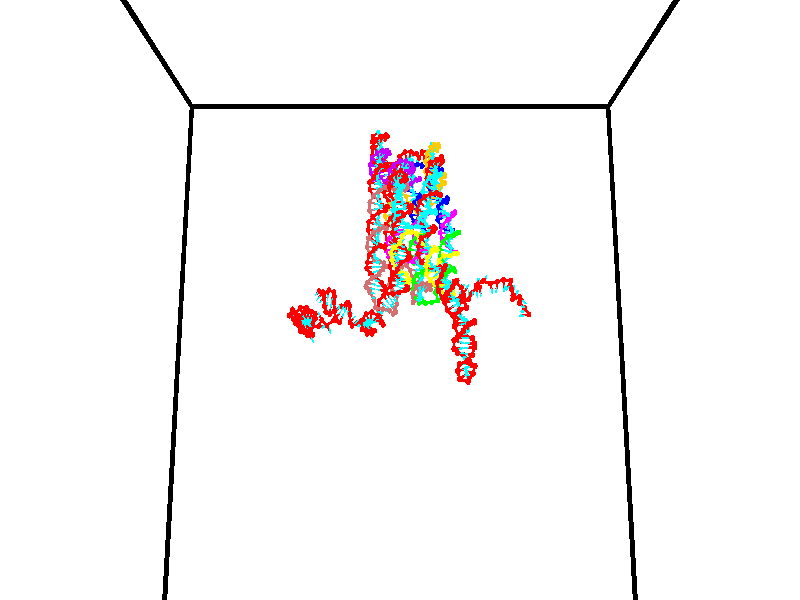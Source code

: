 // switches for output
#declare DRAW_BASES = 1; // possible values are 0, 1; only relevant for DNA ribbons
#declare DRAW_BASES_TYPE = 3; // possible values are 1, 2, 3; only relevant for DNA ribbons
#declare DRAW_FOG = 0; // set to 1 to enable fog

#include "colors.inc"

#include "transforms.inc"
background { rgb <1, 1, 1>}

#default {
   normal{
       ripples 0.25
       frequency 0.20
       turbulence 0.2
       lambda 5
   }
	finish {
		phong 0.1
		phong_size 40.
	}
}

// original window dimensions: 1024x640


// camera settings

camera {
	sky <0, 0.179814, -0.983701>
	up <0, 0.179814, -0.983701>
	right 1.6 * <1, 0, 0>
	location <35, 94.9851, 44.8844>
	look_at <35, 29.7336, 32.9568>
	direction <0, -65.2515, -11.9276>
	angle 67.0682
}


# declare cpy_camera_pos = <35, 94.9851, 44.8844>;
# if (DRAW_FOG = 1)
fog {
	fog_type 2
	up vnormalize(cpy_camera_pos)
	color rgbt<1,1,1,0.3>
	distance 1e-5
	fog_alt 3e-3
	fog_offset 56
}
# end


// LIGHTS

# declare lum = 6;
global_settings {
	ambient_light rgb lum * <0.05, 0.05, 0.05>
	max_trace_level 15
}# declare cpy_direct_light_amount = 0.25;
light_source
{	1000 * <-1, -1.16352, -0.803886>,
	rgb lum * cpy_direct_light_amount
	parallel
}

light_source
{	1000 * <1, 1.16352, 0.803886>,
	rgb lum * cpy_direct_light_amount
	parallel
}

// strand 0

// nucleotide -1

// particle -1
sphere {
	<23.774263, 34.618717, 35.185463> 0.250000
	pigment { color rgbt <1,0,0,0> }
	no_shadow
}
cylinder {
	<24.132294, 34.772629, 35.095325>,  <24.347113, 34.864975, 35.041245>, 0.100000
	pigment { color rgbt <1,0,0,0> }
	no_shadow
}
cylinder {
	<24.132294, 34.772629, 35.095325>,  <23.774263, 34.618717, 35.185463>, 0.100000
	pigment { color rgbt <1,0,0,0> }
	no_shadow
}

// particle -1
sphere {
	<24.132294, 34.772629, 35.095325> 0.100000
	pigment { color rgbt <1,0,0,0> }
	no_shadow
}
sphere {
	0, 1
	scale<0.080000,0.200000,0.300000>
	matrix <0.390143, -0.920489, -0.022094,
		-0.215928, -0.068140, -0.974029,
		0.895078, 0.384781, -0.225344,
		24.400818, 34.888062, 35.027721>
	pigment { color rgbt <0,1,1,0> }
	no_shadow
}
cylinder {
	<24.019028, 34.174603, 34.579269>,  <23.774263, 34.618717, 35.185463>, 0.130000
	pigment { color rgbt <1,0,0,0> }
	no_shadow
}

// nucleotide -1

// particle -1
sphere {
	<24.019028, 34.174603, 34.579269> 0.250000
	pigment { color rgbt <1,0,0,0> }
	no_shadow
}
cylinder {
	<24.301500, 34.320839, 34.821804>,  <24.470984, 34.408581, 34.967327>, 0.100000
	pigment { color rgbt <1,0,0,0> }
	no_shadow
}
cylinder {
	<24.301500, 34.320839, 34.821804>,  <24.019028, 34.174603, 34.579269>, 0.100000
	pigment { color rgbt <1,0,0,0> }
	no_shadow
}

// particle -1
sphere {
	<24.301500, 34.320839, 34.821804> 0.100000
	pigment { color rgbt <1,0,0,0> }
	no_shadow
}
sphere {
	0, 1
	scale<0.080000,0.200000,0.300000>
	matrix <0.396293, -0.913761, 0.089405,
		0.586737, 0.177153, -0.790163,
		0.706182, 0.365593, 0.606341,
		24.513355, 34.430515, 35.003708>
	pigment { color rgbt <0,1,1,0> }
	no_shadow
}
cylinder {
	<24.105797, 33.982342, 35.368607>,  <24.019028, 34.174603, 34.579269>, 0.130000
	pigment { color rgbt <1,0,0,0> }
	no_shadow
}

// nucleotide -1

// particle -1
sphere {
	<24.105797, 33.982342, 35.368607> 0.250000
	pigment { color rgbt <1,0,0,0> }
	no_shadow
}
cylinder {
	<24.452599, 33.821774, 35.486698>,  <24.660679, 33.725433, 35.557552>, 0.100000
	pigment { color rgbt <1,0,0,0> }
	no_shadow
}
cylinder {
	<24.452599, 33.821774, 35.486698>,  <24.105797, 33.982342, 35.368607>, 0.100000
	pigment { color rgbt <1,0,0,0> }
	no_shadow
}

// particle -1
sphere {
	<24.452599, 33.821774, 35.486698> 0.100000
	pigment { color rgbt <1,0,0,0> }
	no_shadow
}
sphere {
	0, 1
	scale<0.080000,0.200000,0.300000>
	matrix <0.411503, 0.910911, 0.030097,
		-0.281013, 0.095396, 0.954951,
		0.867005, -0.401423, 0.295233,
		24.712700, 33.701347, 35.575268>
	pigment { color rgbt <0,1,1,0> }
	no_shadow
}
cylinder {
	<24.408777, 34.532623, 35.829567>,  <24.105797, 33.982342, 35.368607>, 0.130000
	pigment { color rgbt <1,0,0,0> }
	no_shadow
}

// nucleotide -1

// particle -1
sphere {
	<24.408777, 34.532623, 35.829567> 0.250000
	pigment { color rgbt <1,0,0,0> }
	no_shadow
}
cylinder {
	<24.707462, 34.288639, 35.723454>,  <24.886673, 34.142250, 35.659786>, 0.100000
	pigment { color rgbt <1,0,0,0> }
	no_shadow
}
cylinder {
	<24.707462, 34.288639, 35.723454>,  <24.408777, 34.532623, 35.829567>, 0.100000
	pigment { color rgbt <1,0,0,0> }
	no_shadow
}

// particle -1
sphere {
	<24.707462, 34.288639, 35.723454> 0.100000
	pigment { color rgbt <1,0,0,0> }
	no_shadow
}
sphere {
	0, 1
	scale<0.080000,0.200000,0.300000>
	matrix <0.629271, 0.777034, -0.015355,
		0.215498, -0.155467, 0.964049,
		0.746712, -0.609957, -0.265280,
		24.931477, 34.105652, 35.643871>
	pigment { color rgbt <0,1,1,0> }
	no_shadow
}
cylinder {
	<24.949219, 34.607861, 36.352936>,  <24.408777, 34.532623, 35.829567>, 0.130000
	pigment { color rgbt <1,0,0,0> }
	no_shadow
}

// nucleotide -1

// particle -1
sphere {
	<24.949219, 34.607861, 36.352936> 0.250000
	pigment { color rgbt <1,0,0,0> }
	no_shadow
}
cylinder {
	<25.090117, 34.505009, 35.992977>,  <25.174656, 34.443298, 35.777004>, 0.100000
	pigment { color rgbt <1,0,0,0> }
	no_shadow
}
cylinder {
	<25.090117, 34.505009, 35.992977>,  <24.949219, 34.607861, 36.352936>, 0.100000
	pigment { color rgbt <1,0,0,0> }
	no_shadow
}

// particle -1
sphere {
	<25.090117, 34.505009, 35.992977> 0.100000
	pigment { color rgbt <1,0,0,0> }
	no_shadow
}
sphere {
	0, 1
	scale<0.080000,0.200000,0.300000>
	matrix <0.599011, 0.800721, 0.005677,
		0.719103, -0.541045, 0.436075,
		0.352246, -0.257131, -0.899893,
		25.195789, 34.427868, 35.723011>
	pigment { color rgbt <0,1,1,0> }
	no_shadow
}
cylinder {
	<25.678411, 34.617092, 36.414078>,  <24.949219, 34.607861, 36.352936>, 0.130000
	pigment { color rgbt <1,0,0,0> }
	no_shadow
}

// nucleotide -1

// particle -1
sphere {
	<25.678411, 34.617092, 36.414078> 0.250000
	pigment { color rgbt <1,0,0,0> }
	no_shadow
}
cylinder {
	<25.550127, 34.708054, 36.046288>,  <25.473156, 34.762630, 35.825615>, 0.100000
	pigment { color rgbt <1,0,0,0> }
	no_shadow
}
cylinder {
	<25.550127, 34.708054, 36.046288>,  <25.678411, 34.617092, 36.414078>, 0.100000
	pigment { color rgbt <1,0,0,0> }
	no_shadow
}

// particle -1
sphere {
	<25.550127, 34.708054, 36.046288> 0.100000
	pigment { color rgbt <1,0,0,0> }
	no_shadow
}
sphere {
	0, 1
	scale<0.080000,0.200000,0.300000>
	matrix <0.534603, 0.844805, 0.022466,
		0.781886, -0.484349, -0.392506,
		-0.320709, 0.227400, -0.919475,
		25.453915, 34.776272, 35.770447>
	pigment { color rgbt <0,1,1,0> }
	no_shadow
}
cylinder {
	<26.205833, 34.817619, 36.079861>,  <25.678411, 34.617092, 36.414078>, 0.130000
	pigment { color rgbt <1,0,0,0> }
	no_shadow
}

// nucleotide -1

// particle -1
sphere {
	<26.205833, 34.817619, 36.079861> 0.250000
	pigment { color rgbt <1,0,0,0> }
	no_shadow
}
cylinder {
	<25.910259, 34.995991, 35.877823>,  <25.732914, 35.103016, 35.756599>, 0.100000
	pigment { color rgbt <1,0,0,0> }
	no_shadow
}
cylinder {
	<25.910259, 34.995991, 35.877823>,  <26.205833, 34.817619, 36.079861>, 0.100000
	pigment { color rgbt <1,0,0,0> }
	no_shadow
}

// particle -1
sphere {
	<25.910259, 34.995991, 35.877823> 0.100000
	pigment { color rgbt <1,0,0,0> }
	no_shadow
}
sphere {
	0, 1
	scale<0.080000,0.200000,0.300000>
	matrix <0.556078, 0.826930, -0.083453,
		0.380461, -0.342537, -0.859022,
		-0.738936, 0.445933, -0.505091,
		25.688578, 35.129772, 35.726295>
	pigment { color rgbt <0,1,1,0> }
	no_shadow
}
cylinder {
	<26.537992, 35.289909, 35.543304>,  <26.205833, 34.817619, 36.079861>, 0.130000
	pigment { color rgbt <1,0,0,0> }
	no_shadow
}

// nucleotide -1

// particle -1
sphere {
	<26.537992, 35.289909, 35.543304> 0.250000
	pigment { color rgbt <1,0,0,0> }
	no_shadow
}
cylinder {
	<26.190596, 35.462826, 35.640331>,  <25.982157, 35.566578, 35.698547>, 0.100000
	pigment { color rgbt <1,0,0,0> }
	no_shadow
}
cylinder {
	<26.190596, 35.462826, 35.640331>,  <26.537992, 35.289909, 35.543304>, 0.100000
	pigment { color rgbt <1,0,0,0> }
	no_shadow
}

// particle -1
sphere {
	<26.190596, 35.462826, 35.640331> 0.100000
	pigment { color rgbt <1,0,0,0> }
	no_shadow
}
sphere {
	0, 1
	scale<0.080000,0.200000,0.300000>
	matrix <0.450311, 0.892612, 0.021531,
		-0.207213, 0.127932, -0.969895,
		-0.868494, 0.432293, 0.242570,
		25.930048, 35.592514, 35.713104>
	pigment { color rgbt <0,1,1,0> }
	no_shadow
}
cylinder {
	<26.597052, 35.967304, 35.258427>,  <26.537992, 35.289909, 35.543304>, 0.130000
	pigment { color rgbt <1,0,0,0> }
	no_shadow
}

// nucleotide -1

// particle -1
sphere {
	<26.597052, 35.967304, 35.258427> 0.250000
	pigment { color rgbt <1,0,0,0> }
	no_shadow
}
cylinder {
	<26.306183, 35.997284, 35.531368>,  <26.131660, 36.015270, 35.695133>, 0.100000
	pigment { color rgbt <1,0,0,0> }
	no_shadow
}
cylinder {
	<26.306183, 35.997284, 35.531368>,  <26.597052, 35.967304, 35.258427>, 0.100000
	pigment { color rgbt <1,0,0,0> }
	no_shadow
}

// particle -1
sphere {
	<26.306183, 35.997284, 35.531368> 0.100000
	pigment { color rgbt <1,0,0,0> }
	no_shadow
}
sphere {
	0, 1
	scale<0.080000,0.200000,0.300000>
	matrix <0.275153, 0.942497, 0.189709,
		-0.628896, 0.325703, -0.705980,
		-0.727173, 0.074945, 0.682351,
		26.088032, 36.019768, 35.736073>
	pigment { color rgbt <0,1,1,0> }
	no_shadow
}
cylinder {
	<26.314707, 36.569916, 35.169228>,  <26.597052, 35.967304, 35.258427>, 0.130000
	pigment { color rgbt <1,0,0,0> }
	no_shadow
}

// nucleotide -1

// particle -1
sphere {
	<26.314707, 36.569916, 35.169228> 0.250000
	pigment { color rgbt <1,0,0,0> }
	no_shadow
}
cylinder {
	<26.208862, 36.458401, 35.538498>,  <26.145355, 36.391491, 35.760059>, 0.100000
	pigment { color rgbt <1,0,0,0> }
	no_shadow
}
cylinder {
	<26.208862, 36.458401, 35.538498>,  <26.314707, 36.569916, 35.169228>, 0.100000
	pigment { color rgbt <1,0,0,0> }
	no_shadow
}

// particle -1
sphere {
	<26.208862, 36.458401, 35.538498> 0.100000
	pigment { color rgbt <1,0,0,0> }
	no_shadow
}
sphere {
	0, 1
	scale<0.080000,0.200000,0.300000>
	matrix <0.047435, 0.952380, 0.301201,
		-0.963188, 0.123493, -0.238786,
		-0.264611, -0.278786, 0.923179,
		26.129478, 36.374763, 35.815453>
	pigment { color rgbt <0,1,1,0> }
	no_shadow
}
cylinder {
	<25.614950, 36.876854, 35.280228>,  <26.314707, 36.569916, 35.169228>, 0.130000
	pigment { color rgbt <1,0,0,0> }
	no_shadow
}

// nucleotide -1

// particle -1
sphere {
	<25.614950, 36.876854, 35.280228> 0.250000
	pigment { color rgbt <1,0,0,0> }
	no_shadow
}
cylinder {
	<25.792864, 36.791924, 35.628269>,  <25.899612, 36.740963, 35.837093>, 0.100000
	pigment { color rgbt <1,0,0,0> }
	no_shadow
}
cylinder {
	<25.792864, 36.791924, 35.628269>,  <25.614950, 36.876854, 35.280228>, 0.100000
	pigment { color rgbt <1,0,0,0> }
	no_shadow
}

// particle -1
sphere {
	<25.792864, 36.791924, 35.628269> 0.100000
	pigment { color rgbt <1,0,0,0> }
	no_shadow
}
sphere {
	0, 1
	scale<0.080000,0.200000,0.300000>
	matrix <-0.079281, 0.958345, 0.274387,
		-0.892122, -0.191026, 0.409423,
		0.444784, -0.212328, 0.870106,
		25.926300, 36.728226, 35.889301>
	pigment { color rgbt <0,1,1,0> }
	no_shadow
}
cylinder {
	<25.265421, 37.250614, 35.727650>,  <25.614950, 36.876854, 35.280228>, 0.130000
	pigment { color rgbt <1,0,0,0> }
	no_shadow
}

// nucleotide -1

// particle -1
sphere {
	<25.265421, 37.250614, 35.727650> 0.250000
	pigment { color rgbt <1,0,0,0> }
	no_shadow
}
cylinder {
	<25.617990, 37.170116, 35.898571>,  <25.829533, 37.121819, 36.001125>, 0.100000
	pigment { color rgbt <1,0,0,0> }
	no_shadow
}
cylinder {
	<25.617990, 37.170116, 35.898571>,  <25.265421, 37.250614, 35.727650>, 0.100000
	pigment { color rgbt <1,0,0,0> }
	no_shadow
}

// particle -1
sphere {
	<25.617990, 37.170116, 35.898571> 0.100000
	pigment { color rgbt <1,0,0,0> }
	no_shadow
}
sphere {
	0, 1
	scale<0.080000,0.200000,0.300000>
	matrix <0.047239, 0.937715, 0.344179,
		-0.469956, -0.283182, 0.836032,
		0.881425, -0.201243, 0.427307,
		25.882418, 37.109745, 36.026764>
	pigment { color rgbt <0,1,1,0> }
	no_shadow
}
cylinder {
	<25.262411, 37.547348, 36.440670>,  <25.265421, 37.250614, 35.727650>, 0.130000
	pigment { color rgbt <1,0,0,0> }
	no_shadow
}

// nucleotide -1

// particle -1
sphere {
	<25.262411, 37.547348, 36.440670> 0.250000
	pigment { color rgbt <1,0,0,0> }
	no_shadow
}
cylinder {
	<25.619934, 37.520859, 36.263256>,  <25.834448, 37.504963, 36.156807>, 0.100000
	pigment { color rgbt <1,0,0,0> }
	no_shadow
}
cylinder {
	<25.619934, 37.520859, 36.263256>,  <25.262411, 37.547348, 36.440670>, 0.100000
	pigment { color rgbt <1,0,0,0> }
	no_shadow
}

// particle -1
sphere {
	<25.619934, 37.520859, 36.263256> 0.100000
	pigment { color rgbt <1,0,0,0> }
	no_shadow
}
sphere {
	0, 1
	scale<0.080000,0.200000,0.300000>
	matrix <0.175478, 0.961825, 0.210002,
		0.412696, -0.265532, 0.871306,
		0.893806, -0.066228, -0.443537,
		25.888077, 37.500992, 36.130196>
	pigment { color rgbt <0,1,1,0> }
	no_shadow
}
cylinder {
	<25.612865, 37.891876, 36.963692>,  <25.262411, 37.547348, 36.440670>, 0.130000
	pigment { color rgbt <1,0,0,0> }
	no_shadow
}

// nucleotide -1

// particle -1
sphere {
	<25.612865, 37.891876, 36.963692> 0.250000
	pigment { color rgbt <1,0,0,0> }
	no_shadow
}
cylinder {
	<25.743929, 37.950928, 36.590416>,  <25.822567, 37.986359, 36.366451>, 0.100000
	pigment { color rgbt <1,0,0,0> }
	no_shadow
}
cylinder {
	<25.743929, 37.950928, 36.590416>,  <25.612865, 37.891876, 36.963692>, 0.100000
	pigment { color rgbt <1,0,0,0> }
	no_shadow
}

// particle -1
sphere {
	<25.743929, 37.950928, 36.590416> 0.100000
	pigment { color rgbt <1,0,0,0> }
	no_shadow
}
sphere {
	0, 1
	scale<0.080000,0.200000,0.300000>
	matrix <0.365390, 0.891061, 0.269260,
		0.871281, -0.429203, 0.238020,
		0.327658, 0.147631, -0.933191,
		25.842226, 37.995216, 36.310459>
	pigment { color rgbt <0,1,1,0> }
	no_shadow
}
cylinder {
	<26.412771, 37.843674, 36.880314>,  <25.612865, 37.891876, 36.963692>, 0.130000
	pigment { color rgbt <1,0,0,0> }
	no_shadow
}

// nucleotide -1

// particle -1
sphere {
	<26.412771, 37.843674, 36.880314> 0.250000
	pigment { color rgbt <1,0,0,0> }
	no_shadow
}
cylinder {
	<26.200869, 38.074604, 36.631783>,  <26.073727, 38.213161, 36.482662>, 0.100000
	pigment { color rgbt <1,0,0,0> }
	no_shadow
}
cylinder {
	<26.200869, 38.074604, 36.631783>,  <26.412771, 37.843674, 36.880314>, 0.100000
	pigment { color rgbt <1,0,0,0> }
	no_shadow
}

// particle -1
sphere {
	<26.200869, 38.074604, 36.631783> 0.100000
	pigment { color rgbt <1,0,0,0> }
	no_shadow
}
sphere {
	0, 1
	scale<0.080000,0.200000,0.300000>
	matrix <0.560188, 0.788214, 0.254769,
		0.636827, -0.213097, -0.740973,
		-0.529755, 0.577328, -0.621331,
		26.041943, 38.247803, 36.445385>
	pigment { color rgbt <0,1,1,0> }
	no_shadow
}
cylinder {
	<26.103724, 37.141010, 37.026909>,  <26.412771, 37.843674, 36.880314>, 0.130000
	pigment { color rgbt <1,0,0,0> }
	no_shadow
}

// nucleotide -1

// particle -1
sphere {
	<26.103724, 37.141010, 37.026909> 0.250000
	pigment { color rgbt <1,0,0,0> }
	no_shadow
}
cylinder {
	<26.340189, 37.016842, 37.324677>,  <26.482069, 36.942341, 37.503338>, 0.100000
	pigment { color rgbt <1,0,0,0> }
	no_shadow
}
cylinder {
	<26.340189, 37.016842, 37.324677>,  <26.103724, 37.141010, 37.026909>, 0.100000
	pigment { color rgbt <1,0,0,0> }
	no_shadow
}

// particle -1
sphere {
	<26.340189, 37.016842, 37.324677> 0.100000
	pigment { color rgbt <1,0,0,0> }
	no_shadow
}
sphere {
	0, 1
	scale<0.080000,0.200000,0.300000>
	matrix <0.702111, -0.256170, -0.664392,
		0.396942, 0.915431, 0.066514,
		0.591166, -0.310425, 0.744419,
		26.517538, 36.923714, 37.548000>
	pigment { color rgbt <0,1,1,0> }
	no_shadow
}
cylinder {
	<26.475206, 36.444981, 37.048050>,  <26.103724, 37.141010, 37.026909>, 0.130000
	pigment { color rgbt <1,0,0,0> }
	no_shadow
}

// nucleotide -1

// particle -1
sphere {
	<26.475206, 36.444981, 37.048050> 0.250000
	pigment { color rgbt <1,0,0,0> }
	no_shadow
}
cylinder {
	<26.307377, 36.542179, 36.698212>,  <26.206680, 36.600498, 36.488308>, 0.100000
	pigment { color rgbt <1,0,0,0> }
	no_shadow
}
cylinder {
	<26.307377, 36.542179, 36.698212>,  <26.475206, 36.444981, 37.048050>, 0.100000
	pigment { color rgbt <1,0,0,0> }
	no_shadow
}

// particle -1
sphere {
	<26.307377, 36.542179, 36.698212> 0.100000
	pigment { color rgbt <1,0,0,0> }
	no_shadow
}
sphere {
	0, 1
	scale<0.080000,0.200000,0.300000>
	matrix <-0.100070, -0.970012, -0.221499,
		-0.902189, -0.005414, 0.431306,
		-0.419572, 0.242995, -0.874593,
		26.181505, 36.615078, 36.435833>
	pigment { color rgbt <0,1,1,0> }
	no_shadow
}
cylinder {
	<25.877918, 36.014488, 37.018803>,  <26.475206, 36.444981, 37.048050>, 0.130000
	pigment { color rgbt <1,0,0,0> }
	no_shadow
}

// nucleotide -1

// particle -1
sphere {
	<25.877918, 36.014488, 37.018803> 0.250000
	pigment { color rgbt <1,0,0,0> }
	no_shadow
}
cylinder {
	<25.959793, 36.140137, 36.647980>,  <26.008919, 36.215527, 36.425488>, 0.100000
	pigment { color rgbt <1,0,0,0> }
	no_shadow
}
cylinder {
	<25.959793, 36.140137, 36.647980>,  <25.877918, 36.014488, 37.018803>, 0.100000
	pigment { color rgbt <1,0,0,0> }
	no_shadow
}

// particle -1
sphere {
	<25.959793, 36.140137, 36.647980> 0.100000
	pigment { color rgbt <1,0,0,0> }
	no_shadow
}
sphere {
	0, 1
	scale<0.080000,0.200000,0.300000>
	matrix <-0.476822, -0.795134, -0.374704,
		-0.854835, 0.518737, -0.012974,
		0.204689, 0.314124, -0.927054,
		26.021200, 36.234375, 36.369865>
	pigment { color rgbt <0,1,1,0> }
	no_shadow
}
cylinder {
	<25.215260, 36.027077, 36.712383>,  <25.877918, 36.014488, 37.018803>, 0.130000
	pigment { color rgbt <1,0,0,0> }
	no_shadow
}

// nucleotide -1

// particle -1
sphere {
	<25.215260, 36.027077, 36.712383> 0.250000
	pigment { color rgbt <1,0,0,0> }
	no_shadow
}
cylinder {
	<25.463043, 36.042618, 36.398758>,  <25.611713, 36.051941, 36.210583>, 0.100000
	pigment { color rgbt <1,0,0,0> }
	no_shadow
}
cylinder {
	<25.463043, 36.042618, 36.398758>,  <25.215260, 36.027077, 36.712383>, 0.100000
	pigment { color rgbt <1,0,0,0> }
	no_shadow
}

// particle -1
sphere {
	<25.463043, 36.042618, 36.398758> 0.100000
	pigment { color rgbt <1,0,0,0> }
	no_shadow
}
sphere {
	0, 1
	scale<0.080000,0.200000,0.300000>
	matrix <-0.533389, -0.711989, -0.456692,
		-0.575990, 0.701115, -0.420326,
		0.619461, 0.038853, -0.784065,
		25.648882, 36.054276, 36.163540>
	pigment { color rgbt <0,1,1,0> }
	no_shadow
}
cylinder {
	<24.921112, 36.307663, 36.073647>,  <25.215260, 36.027077, 36.712383>, 0.130000
	pigment { color rgbt <1,0,0,0> }
	no_shadow
}

// nucleotide -1

// particle -1
sphere {
	<24.921112, 36.307663, 36.073647> 0.250000
	pigment { color rgbt <1,0,0,0> }
	no_shadow
}
cylinder {
	<25.227293, 36.067394, 35.981327>,  <25.411001, 35.923233, 35.925934>, 0.100000
	pigment { color rgbt <1,0,0,0> }
	no_shadow
}
cylinder {
	<25.227293, 36.067394, 35.981327>,  <24.921112, 36.307663, 36.073647>, 0.100000
	pigment { color rgbt <1,0,0,0> }
	no_shadow
}

// particle -1
sphere {
	<25.227293, 36.067394, 35.981327> 0.100000
	pigment { color rgbt <1,0,0,0> }
	no_shadow
}
sphere {
	0, 1
	scale<0.080000,0.200000,0.300000>
	matrix <-0.632815, -0.637613, -0.439312,
		0.116725, 0.482325, -0.868181,
		0.765455, -0.600676, -0.230797,
		25.456930, 35.887192, 35.912086>
	pigment { color rgbt <0,1,1,0> }
	no_shadow
}
cylinder {
	<24.772831, 36.146111, 35.397823>,  <24.921112, 36.307663, 36.073647>, 0.130000
	pigment { color rgbt <1,0,0,0> }
	no_shadow
}

// nucleotide -1

// particle -1
sphere {
	<24.772831, 36.146111, 35.397823> 0.250000
	pigment { color rgbt <1,0,0,0> }
	no_shadow
}
cylinder {
	<25.048979, 35.875340, 35.499928>,  <25.214668, 35.712875, 35.561192>, 0.100000
	pigment { color rgbt <1,0,0,0> }
	no_shadow
}
cylinder {
	<25.048979, 35.875340, 35.499928>,  <24.772831, 36.146111, 35.397823>, 0.100000
	pigment { color rgbt <1,0,0,0> }
	no_shadow
}

// particle -1
sphere {
	<25.048979, 35.875340, 35.499928> 0.100000
	pigment { color rgbt <1,0,0,0> }
	no_shadow
}
sphere {
	0, 1
	scale<0.080000,0.200000,0.300000>
	matrix <-0.387094, -0.643716, -0.660143,
		0.611185, 0.356931, -0.706437,
		0.690370, -0.676927, 0.255263,
		25.256090, 35.672260, 35.576508>
	pigment { color rgbt <0,1,1,0> }
	no_shadow
}
cylinder {
	<24.599836, 35.517002, 35.102631>,  <24.772831, 36.146111, 35.397823>, 0.130000
	pigment { color rgbt <1,0,0,0> }
	no_shadow
}

// nucleotide -1

// particle -1
sphere {
	<24.599836, 35.517002, 35.102631> 0.250000
	pigment { color rgbt <1,0,0,0> }
	no_shadow
}
cylinder {
	<24.954969, 35.401253, 35.245747>,  <25.168049, 35.331802, 35.331615>, 0.100000
	pigment { color rgbt <1,0,0,0> }
	no_shadow
}
cylinder {
	<24.954969, 35.401253, 35.245747>,  <24.599836, 35.517002, 35.102631>, 0.100000
	pigment { color rgbt <1,0,0,0> }
	no_shadow
}

// particle -1
sphere {
	<24.954969, 35.401253, 35.245747> 0.100000
	pigment { color rgbt <1,0,0,0> }
	no_shadow
}
sphere {
	0, 1
	scale<0.080000,0.200000,0.300000>
	matrix <-0.173426, -0.930611, -0.322313,
		0.426232, 0.224111, -0.876414,
		0.887834, -0.289373, 0.357789,
		25.221319, 35.314442, 35.353085>
	pigment { color rgbt <0,1,1,0> }
	no_shadow
}
cylinder {
	<24.957272, 35.081303, 34.608105>,  <24.599836, 35.517002, 35.102631>, 0.130000
	pigment { color rgbt <1,0,0,0> }
	no_shadow
}

// nucleotide -1

// particle -1
sphere {
	<24.957272, 35.081303, 34.608105> 0.250000
	pigment { color rgbt <1,0,0,0> }
	no_shadow
}
cylinder {
	<25.102919, 34.990814, 34.969490>,  <25.190308, 34.936523, 35.186321>, 0.100000
	pigment { color rgbt <1,0,0,0> }
	no_shadow
}
cylinder {
	<25.102919, 34.990814, 34.969490>,  <24.957272, 35.081303, 34.608105>, 0.100000
	pigment { color rgbt <1,0,0,0> }
	no_shadow
}

// particle -1
sphere {
	<25.102919, 34.990814, 34.969490> 0.100000
	pigment { color rgbt <1,0,0,0> }
	no_shadow
}
sphere {
	0, 1
	scale<0.080000,0.200000,0.300000>
	matrix <-0.190015, -0.967694, -0.165719,
		0.911763, -0.111330, -0.395340,
		0.364118, -0.226217, 0.903462,
		25.212154, 34.922951, 35.240528>
	pigment { color rgbt <0,1,1,0> }
	no_shadow
}
cylinder {
	<25.514259, 34.620121, 34.502888>,  <24.957272, 35.081303, 34.608105>, 0.130000
	pigment { color rgbt <1,0,0,0> }
	no_shadow
}

// nucleotide -1

// particle -1
sphere {
	<25.514259, 34.620121, 34.502888> 0.250000
	pigment { color rgbt <1,0,0,0> }
	no_shadow
}
cylinder {
	<25.318653, 34.580872, 34.849583>,  <25.201290, 34.557320, 35.057598>, 0.100000
	pigment { color rgbt <1,0,0,0> }
	no_shadow
}
cylinder {
	<25.318653, 34.580872, 34.849583>,  <25.514259, 34.620121, 34.502888>, 0.100000
	pigment { color rgbt <1,0,0,0> }
	no_shadow
}

// particle -1
sphere {
	<25.318653, 34.580872, 34.849583> 0.100000
	pigment { color rgbt <1,0,0,0> }
	no_shadow
}
sphere {
	0, 1
	scale<0.080000,0.200000,0.300000>
	matrix <-0.251053, -0.935774, -0.247586,
		0.835366, -0.338670, 0.432974,
		-0.489016, -0.098126, 0.866738,
		25.171947, 34.551434, 35.109604>
	pigment { color rgbt <0,1,1,0> }
	no_shadow
}
cylinder {
	<25.724651, 33.860580, 34.695156>,  <25.514259, 34.620121, 34.502888>, 0.130000
	pigment { color rgbt <1,0,0,0> }
	no_shadow
}

// nucleotide -1

// particle -1
sphere {
	<25.724651, 33.860580, 34.695156> 0.250000
	pigment { color rgbt <1,0,0,0> }
	no_shadow
}
cylinder {
	<25.612677, 34.030865, 35.039341>,  <25.545492, 34.133038, 35.245853>, 0.100000
	pigment { color rgbt <1,0,0,0> }
	no_shadow
}
cylinder {
	<25.612677, 34.030865, 35.039341>,  <25.724651, 33.860580, 34.695156>, 0.100000
	pigment { color rgbt <1,0,0,0> }
	no_shadow
}

// particle -1
sphere {
	<25.612677, 34.030865, 35.039341> 0.100000
	pigment { color rgbt <1,0,0,0> }
	no_shadow
}
sphere {
	0, 1
	scale<0.080000,0.200000,0.300000>
	matrix <-0.496020, -0.831535, 0.250029,
		0.821948, -0.356815, 0.443942,
		-0.279939, 0.425715, 0.860466,
		25.528694, 34.158581, 35.297482>
	pigment { color rgbt <0,1,1,0> }
	no_shadow
}
cylinder {
	<26.003206, 33.533131, 35.278316>,  <25.724651, 33.860580, 34.695156>, 0.130000
	pigment { color rgbt <1,0,0,0> }
	no_shadow
}

// nucleotide -1

// particle -1
sphere {
	<26.003206, 33.533131, 35.278316> 0.250000
	pigment { color rgbt <1,0,0,0> }
	no_shadow
}
cylinder {
	<25.663887, 33.692131, 35.418251>,  <25.460297, 33.787533, 35.502213>, 0.100000
	pigment { color rgbt <1,0,0,0> }
	no_shadow
}
cylinder {
	<25.663887, 33.692131, 35.418251>,  <26.003206, 33.533131, 35.278316>, 0.100000
	pigment { color rgbt <1,0,0,0> }
	no_shadow
}

// particle -1
sphere {
	<25.663887, 33.692131, 35.418251> 0.100000
	pigment { color rgbt <1,0,0,0> }
	no_shadow
}
sphere {
	0, 1
	scale<0.080000,0.200000,0.300000>
	matrix <-0.340584, -0.915459, 0.214330,
		0.405456, 0.062667, 0.911964,
		-0.848297, 0.397502, 0.349835,
		25.409397, 33.811382, 35.523201>
	pigment { color rgbt <0,1,1,0> }
	no_shadow
}
cylinder {
	<25.893267, 33.123920, 35.845802>,  <26.003206, 33.533131, 35.278316>, 0.130000
	pigment { color rgbt <1,0,0,0> }
	no_shadow
}

// nucleotide -1

// particle -1
sphere {
	<25.893267, 33.123920, 35.845802> 0.250000
	pigment { color rgbt <1,0,0,0> }
	no_shadow
}
cylinder {
	<25.542393, 33.290306, 35.749866>,  <25.331869, 33.390137, 35.692303>, 0.100000
	pigment { color rgbt <1,0,0,0> }
	no_shadow
}
cylinder {
	<25.542393, 33.290306, 35.749866>,  <25.893267, 33.123920, 35.845802>, 0.100000
	pigment { color rgbt <1,0,0,0> }
	no_shadow
}

// particle -1
sphere {
	<25.542393, 33.290306, 35.749866> 0.100000
	pigment { color rgbt <1,0,0,0> }
	no_shadow
}
sphere {
	0, 1
	scale<0.080000,0.200000,0.300000>
	matrix <-0.470325, -0.844913, 0.254787,
		-0.096665, 0.336299, 0.936781,
		-0.877183, 0.415962, -0.239843,
		25.279238, 33.415096, 35.677914>
	pigment { color rgbt <0,1,1,0> }
	no_shadow
}
cylinder {
	<26.545467, 32.774887, 35.836651>,  <25.893267, 33.123920, 35.845802>, 0.130000
	pigment { color rgbt <1,0,0,0> }
	no_shadow
}

// nucleotide -1

// particle -1
sphere {
	<26.545467, 32.774887, 35.836651> 0.250000
	pigment { color rgbt <1,0,0,0> }
	no_shadow
}
cylinder {
	<26.839905, 33.040787, 35.887684>,  <27.016567, 33.200325, 35.918304>, 0.100000
	pigment { color rgbt <1,0,0,0> }
	no_shadow
}
cylinder {
	<26.839905, 33.040787, 35.887684>,  <26.545467, 32.774887, 35.836651>, 0.100000
	pigment { color rgbt <1,0,0,0> }
	no_shadow
}

// particle -1
sphere {
	<26.839905, 33.040787, 35.887684> 0.100000
	pigment { color rgbt <1,0,0,0> }
	no_shadow
}
sphere {
	0, 1
	scale<0.080000,0.200000,0.300000>
	matrix <-0.537575, 0.688660, -0.486581,
		-0.411312, 0.289586, 0.864270,
		0.736095, 0.664746, 0.127580,
		27.060734, 33.240211, 35.925957>
	pigment { color rgbt <0,1,1,0> }
	no_shadow
}
cylinder {
	<26.796148, 32.479702, 35.216354>,  <26.545467, 32.774887, 35.836651>, 0.130000
	pigment { color rgbt <1,0,0,0> }
	no_shadow
}

// nucleotide -1

// particle -1
sphere {
	<26.796148, 32.479702, 35.216354> 0.250000
	pigment { color rgbt <1,0,0,0> }
	no_shadow
}
cylinder {
	<26.617842, 32.270447, 34.925804>,  <26.510859, 32.144894, 34.751472>, 0.100000
	pigment { color rgbt <1,0,0,0> }
	no_shadow
}
cylinder {
	<26.617842, 32.270447, 34.925804>,  <26.796148, 32.479702, 35.216354>, 0.100000
	pigment { color rgbt <1,0,0,0> }
	no_shadow
}

// particle -1
sphere {
	<26.617842, 32.270447, 34.925804> 0.100000
	pigment { color rgbt <1,0,0,0> }
	no_shadow
}
sphere {
	0, 1
	scale<0.080000,0.200000,0.300000>
	matrix <-0.841578, -0.031582, 0.539211,
		-0.305021, 0.851663, -0.426183,
		-0.445767, -0.523137, -0.726375,
		26.484112, 32.113506, 34.707893>
	pigment { color rgbt <0,1,1,0> }
	no_shadow
}
cylinder {
	<27.304022, 32.343266, 35.699924>,  <26.796148, 32.479702, 35.216354>, 0.130000
	pigment { color rgbt <1,0,0,0> }
	no_shadow
}

// nucleotide -1

// particle -1
sphere {
	<27.304022, 32.343266, 35.699924> 0.250000
	pigment { color rgbt <1,0,0,0> }
	no_shadow
}
cylinder {
	<27.516653, 32.517075, 35.990746>,  <27.644232, 32.621361, 36.165237>, 0.100000
	pigment { color rgbt <1,0,0,0> }
	no_shadow
}
cylinder {
	<27.516653, 32.517075, 35.990746>,  <27.304022, 32.343266, 35.699924>, 0.100000
	pigment { color rgbt <1,0,0,0> }
	no_shadow
}

// particle -1
sphere {
	<27.516653, 32.517075, 35.990746> 0.100000
	pigment { color rgbt <1,0,0,0> }
	no_shadow
}
sphere {
	0, 1
	scale<0.080000,0.200000,0.300000>
	matrix <0.785057, -0.575008, -0.230329,
		0.317980, 0.693219, -0.646789,
		0.531577, 0.434527, 0.727057,
		27.676126, 32.647434, 36.208862>
	pigment { color rgbt <0,1,1,0> }
	no_shadow
}
cylinder {
	<28.047646, 32.611397, 35.290901>,  <27.304022, 32.343266, 35.699924>, 0.130000
	pigment { color rgbt <1,0,0,0> }
	no_shadow
}

// nucleotide -1

// particle -1
sphere {
	<28.047646, 32.611397, 35.290901> 0.250000
	pigment { color rgbt <1,0,0,0> }
	no_shadow
}
cylinder {
	<28.121738, 32.249462, 35.137554>,  <28.166193, 32.032303, 35.045547>, 0.100000
	pigment { color rgbt <1,0,0,0> }
	no_shadow
}
cylinder {
	<28.121738, 32.249462, 35.137554>,  <28.047646, 32.611397, 35.290901>, 0.100000
	pigment { color rgbt <1,0,0,0> }
	no_shadow
}

// particle -1
sphere {
	<28.121738, 32.249462, 35.137554> 0.100000
	pigment { color rgbt <1,0,0,0> }
	no_shadow
}
sphere {
	0, 1
	scale<0.080000,0.200000,0.300000>
	matrix <-0.695857, -0.396233, 0.598985,
		-0.693882, 0.155817, -0.703028,
		0.185231, -0.904832, -0.383365,
		28.177307, 31.978012, 35.022545>
	pigment { color rgbt <0,1,1,0> }
	no_shadow
}
cylinder {
	<28.676498, 32.712463, 35.498951>,  <28.047646, 32.611397, 35.290901>, 0.130000
	pigment { color rgbt <1,0,0,0> }
	no_shadow
}

// nucleotide -1

// particle -1
sphere {
	<28.676498, 32.712463, 35.498951> 0.250000
	pigment { color rgbt <1,0,0,0> }
	no_shadow
}
cylinder {
	<28.879993, 32.734451, 35.155285>,  <29.002090, 32.747643, 34.949085>, 0.100000
	pigment { color rgbt <1,0,0,0> }
	no_shadow
}
cylinder {
	<28.879993, 32.734451, 35.155285>,  <28.676498, 32.712463, 35.498951>, 0.100000
	pigment { color rgbt <1,0,0,0> }
	no_shadow
}

// particle -1
sphere {
	<28.879993, 32.734451, 35.155285> 0.100000
	pigment { color rgbt <1,0,0,0> }
	no_shadow
}
sphere {
	0, 1
	scale<0.080000,0.200000,0.300000>
	matrix <-0.857241, -0.059824, -0.511428,
		-0.079510, 0.996695, 0.016686,
		0.508739, 0.054967, -0.859164,
		29.032616, 32.750942, 34.897537>
	pigment { color rgbt <0,1,1,0> }
	no_shadow
}
cylinder {
	<28.323622, 33.241451, 35.156654>,  <28.676498, 32.712463, 35.498951>, 0.130000
	pigment { color rgbt <1,0,0,0> }
	no_shadow
}

// nucleotide -1

// particle -1
sphere {
	<28.323622, 33.241451, 35.156654> 0.250000
	pigment { color rgbt <1,0,0,0> }
	no_shadow
}
cylinder {
	<28.537479, 33.041416, 34.884163>,  <28.665794, 32.921394, 34.720669>, 0.100000
	pigment { color rgbt <1,0,0,0> }
	no_shadow
}
cylinder {
	<28.537479, 33.041416, 34.884163>,  <28.323622, 33.241451, 35.156654>, 0.100000
	pigment { color rgbt <1,0,0,0> }
	no_shadow
}

// particle -1
sphere {
	<28.537479, 33.041416, 34.884163> 0.100000
	pigment { color rgbt <1,0,0,0> }
	no_shadow
}
sphere {
	0, 1
	scale<0.080000,0.200000,0.300000>
	matrix <-0.761942, 0.063398, -0.644535,
		0.365512, 0.863651, -0.347143,
		0.534645, -0.500088, -0.681224,
		28.697872, 32.891388, 34.679794>
	pigment { color rgbt <0,1,1,0> }
	no_shadow
}
cylinder {
	<28.258701, 33.607071, 34.609669>,  <28.323622, 33.241451, 35.156654>, 0.130000
	pigment { color rgbt <1,0,0,0> }
	no_shadow
}

// nucleotide -1

// particle -1
sphere {
	<28.258701, 33.607071, 34.609669> 0.250000
	pigment { color rgbt <1,0,0,0> }
	no_shadow
}
cylinder {
	<28.361692, 33.238457, 34.493412>,  <28.423487, 33.017288, 34.423656>, 0.100000
	pigment { color rgbt <1,0,0,0> }
	no_shadow
}
cylinder {
	<28.361692, 33.238457, 34.493412>,  <28.258701, 33.607071, 34.609669>, 0.100000
	pigment { color rgbt <1,0,0,0> }
	no_shadow
}

// particle -1
sphere {
	<28.361692, 33.238457, 34.493412> 0.100000
	pigment { color rgbt <1,0,0,0> }
	no_shadow
}
sphere {
	0, 1
	scale<0.080000,0.200000,0.300000>
	matrix <-0.736466, 0.007568, -0.676433,
		0.625558, 0.388214, -0.676733,
		0.257480, -0.921538, -0.290640,
		28.438936, 32.961994, 34.406219>
	pigment { color rgbt <0,1,1,0> }
	no_shadow
}
cylinder {
	<28.180220, 33.632248, 33.876019>,  <28.258701, 33.607071, 34.609669>, 0.130000
	pigment { color rgbt <1,0,0,0> }
	no_shadow
}

// nucleotide -1

// particle -1
sphere {
	<28.180220, 33.632248, 33.876019> 0.250000
	pigment { color rgbt <1,0,0,0> }
	no_shadow
}
cylinder {
	<28.143484, 33.241043, 33.950905>,  <28.121443, 33.006321, 33.995838>, 0.100000
	pigment { color rgbt <1,0,0,0> }
	no_shadow
}
cylinder {
	<28.143484, 33.241043, 33.950905>,  <28.180220, 33.632248, 33.876019>, 0.100000
	pigment { color rgbt <1,0,0,0> }
	no_shadow
}

// particle -1
sphere {
	<28.143484, 33.241043, 33.950905> 0.100000
	pigment { color rgbt <1,0,0,0> }
	no_shadow
}
sphere {
	0, 1
	scale<0.080000,0.200000,0.300000>
	matrix <-0.844262, -0.023216, -0.535427,
		0.528003, -0.207233, -0.823570,
		-0.091838, -0.978016, 0.187217,
		28.115932, 32.947639, 34.007069>
	pigment { color rgbt <0,1,1,0> }
	no_shadow
}
cylinder {
	<28.176769, 33.292992, 33.271896>,  <28.180220, 33.632248, 33.876019>, 0.130000
	pigment { color rgbt <1,0,0,0> }
	no_shadow
}

// nucleotide -1

// particle -1
sphere {
	<28.176769, 33.292992, 33.271896> 0.250000
	pigment { color rgbt <1,0,0,0> }
	no_shadow
}
cylinder {
	<28.189144, 32.911133, 33.390350>,  <28.196569, 32.682018, 33.461422>, 0.100000
	pigment { color rgbt <1,0,0,0> }
	no_shadow
}
cylinder {
	<28.189144, 32.911133, 33.390350>,  <28.176769, 33.292992, 33.271896>, 0.100000
	pigment { color rgbt <1,0,0,0> }
	no_shadow
}

// particle -1
sphere {
	<28.189144, 32.911133, 33.390350> 0.100000
	pigment { color rgbt <1,0,0,0> }
	no_shadow
}
sphere {
	0, 1
	scale<0.080000,0.200000,0.300000>
	matrix <-0.998900, -0.039977, -0.024510,
		0.035237, -0.295054, -0.954831,
		0.030939, -0.954644, 0.296138,
		28.198425, 32.624741, 33.479191>
	pigment { color rgbt <0,1,1,0> }
	no_shadow
}
cylinder {
	<28.024466, 32.693035, 32.798885>,  <28.176769, 33.292992, 33.271896>, 0.130000
	pigment { color rgbt <1,0,0,0> }
	no_shadow
}

// nucleotide -1

// particle -1
sphere {
	<28.024466, 32.693035, 32.798885> 0.250000
	pigment { color rgbt <1,0,0,0> }
	no_shadow
}
cylinder {
	<27.919907, 32.621246, 33.178246>,  <27.857170, 32.578175, 33.405861>, 0.100000
	pigment { color rgbt <1,0,0,0> }
	no_shadow
}
cylinder {
	<27.919907, 32.621246, 33.178246>,  <28.024466, 32.693035, 32.798885>, 0.100000
	pigment { color rgbt <1,0,0,0> }
	no_shadow
}

// particle -1
sphere {
	<27.919907, 32.621246, 33.178246> 0.100000
	pigment { color rgbt <1,0,0,0> }
	no_shadow
}
sphere {
	0, 1
	scale<0.080000,0.200000,0.300000>
	matrix <-0.954584, 0.193606, -0.226466,
		-0.142972, -0.964525, -0.221925,
		-0.261398, -0.179467, 0.948400,
		27.841488, 32.567406, 33.462765>
	pigment { color rgbt <0,1,1,0> }
	no_shadow
}
cylinder {
	<27.499619, 32.461479, 32.575287>,  <28.024466, 32.693035, 32.798885>, 0.130000
	pigment { color rgbt <1,0,0,0> }
	no_shadow
}

// nucleotide -1

// particle -1
sphere {
	<27.499619, 32.461479, 32.575287> 0.250000
	pigment { color rgbt <1,0,0,0> }
	no_shadow
}
cylinder {
	<27.444006, 32.543514, 32.962814>,  <27.410639, 32.592735, 33.195332>, 0.100000
	pigment { color rgbt <1,0,0,0> }
	no_shadow
}
cylinder {
	<27.444006, 32.543514, 32.962814>,  <27.499619, 32.461479, 32.575287>, 0.100000
	pigment { color rgbt <1,0,0,0> }
	no_shadow
}

// particle -1
sphere {
	<27.444006, 32.543514, 32.962814> 0.100000
	pigment { color rgbt <1,0,0,0> }
	no_shadow
}
sphere {
	0, 1
	scale<0.080000,0.200000,0.300000>
	matrix <-0.984353, 0.078328, -0.157841,
		-0.108258, -0.975603, 0.190994,
		-0.139030, 0.205093, 0.968818,
		27.402296, 32.605042, 33.253460>
	pigment { color rgbt <0,1,1,0> }
	no_shadow
}
cylinder {
	<26.921408, 32.022060, 32.818241>,  <27.499619, 32.461479, 32.575287>, 0.130000
	pigment { color rgbt <1,0,0,0> }
	no_shadow
}

// nucleotide -1

// particle -1
sphere {
	<26.921408, 32.022060, 32.818241> 0.250000
	pigment { color rgbt <1,0,0,0> }
	no_shadow
}
cylinder {
	<26.968882, 32.341171, 33.054707>,  <26.997366, 32.532639, 33.196587>, 0.100000
	pigment { color rgbt <1,0,0,0> }
	no_shadow
}
cylinder {
	<26.968882, 32.341171, 33.054707>,  <26.921408, 32.022060, 32.818241>, 0.100000
	pigment { color rgbt <1,0,0,0> }
	no_shadow
}

// particle -1
sphere {
	<26.968882, 32.341171, 33.054707> 0.100000
	pigment { color rgbt <1,0,0,0> }
	no_shadow
}
sphere {
	0, 1
	scale<0.080000,0.200000,0.300000>
	matrix <-0.992724, 0.083157, 0.087087,
		0.020316, -0.597197, 0.801838,
		0.118686, 0.797773, 0.591162,
		27.004488, 32.580502, 33.232056>
	pigment { color rgbt <0,1,1,0> }
	no_shadow
}
cylinder {
	<26.465672, 32.647575, 32.692898>,  <26.921408, 32.022060, 32.818241>, 0.130000
	pigment { color rgbt <1,0,0,0> }
	no_shadow
}

// nucleotide -1

// particle -1
sphere {
	<26.465672, 32.647575, 32.692898> 0.250000
	pigment { color rgbt <1,0,0,0> }
	no_shadow
}
cylinder {
	<26.365602, 32.963627, 32.916725>,  <26.305561, 33.153255, 33.051022>, 0.100000
	pigment { color rgbt <1,0,0,0> }
	no_shadow
}
cylinder {
	<26.365602, 32.963627, 32.916725>,  <26.465672, 32.647575, 32.692898>, 0.100000
	pigment { color rgbt <1,0,0,0> }
	no_shadow
}

// particle -1
sphere {
	<26.365602, 32.963627, 32.916725> 0.100000
	pigment { color rgbt <1,0,0,0> }
	no_shadow
}
sphere {
	0, 1
	scale<0.080000,0.200000,0.300000>
	matrix <0.691073, -0.259060, 0.674763,
		0.678109, 0.555509, -0.481225,
		-0.250170, 0.790125, 0.559569,
		26.290552, 33.200665, 33.084595>
	pigment { color rgbt <0,1,1,0> }
	no_shadow
}
cylinder {
	<26.944681, 33.158905, 32.872826>,  <26.465672, 32.647575, 32.692898>, 0.130000
	pigment { color rgbt <1,0,0,0> }
	no_shadow
}

// nucleotide -1

// particle -1
sphere {
	<26.944681, 33.158905, 32.872826> 0.250000
	pigment { color rgbt <1,0,0,0> }
	no_shadow
}
cylinder {
	<26.690964, 33.175354, 33.181625>,  <26.538733, 33.185223, 33.366905>, 0.100000
	pigment { color rgbt <1,0,0,0> }
	no_shadow
}
cylinder {
	<26.690964, 33.175354, 33.181625>,  <26.944681, 33.158905, 32.872826>, 0.100000
	pigment { color rgbt <1,0,0,0> }
	no_shadow
}

// particle -1
sphere {
	<26.690964, 33.175354, 33.181625> 0.100000
	pigment { color rgbt <1,0,0,0> }
	no_shadow
}
sphere {
	0, 1
	scale<0.080000,0.200000,0.300000>
	matrix <0.725025, -0.314980, 0.612476,
		0.268349, 0.948207, 0.169977,
		-0.634293, 0.041120, 0.771998,
		26.500675, 33.187691, 33.413223>
	pigment { color rgbt <0,1,1,0> }
	no_shadow
}
cylinder {
	<27.144791, 33.558662, 33.408356>,  <26.944681, 33.158905, 32.872826>, 0.130000
	pigment { color rgbt <1,0,0,0> }
	no_shadow
}

// nucleotide -1

// particle -1
sphere {
	<27.144791, 33.558662, 33.408356> 0.250000
	pigment { color rgbt <1,0,0,0> }
	no_shadow
}
cylinder {
	<26.925098, 33.253487, 33.544750>,  <26.793283, 33.070381, 33.626587>, 0.100000
	pigment { color rgbt <1,0,0,0> }
	no_shadow
}
cylinder {
	<26.925098, 33.253487, 33.544750>,  <27.144791, 33.558662, 33.408356>, 0.100000
	pigment { color rgbt <1,0,0,0> }
	no_shadow
}

// particle -1
sphere {
	<26.925098, 33.253487, 33.544750> 0.100000
	pigment { color rgbt <1,0,0,0> }
	no_shadow
}
sphere {
	0, 1
	scale<0.080000,0.200000,0.300000>
	matrix <0.785342, -0.331767, 0.522656,
		-0.285628, 0.554847, 0.781385,
		-0.549232, -0.762939, 0.340982,
		26.760328, 33.024605, 33.647045>
	pigment { color rgbt <0,1,1,0> }
	no_shadow
}
cylinder {
	<27.179363, 33.436756, 34.177692>,  <27.144791, 33.558662, 33.408356>, 0.130000
	pigment { color rgbt <1,0,0,0> }
	no_shadow
}

// nucleotide -1

// particle -1
sphere {
	<27.179363, 33.436756, 34.177692> 0.250000
	pigment { color rgbt <1,0,0,0> }
	no_shadow
}
cylinder {
	<27.117323, 33.106750, 33.960327>,  <27.080099, 32.908749, 33.829910>, 0.100000
	pigment { color rgbt <1,0,0,0> }
	no_shadow
}
cylinder {
	<27.117323, 33.106750, 33.960327>,  <27.179363, 33.436756, 34.177692>, 0.100000
	pigment { color rgbt <1,0,0,0> }
	no_shadow
}

// particle -1
sphere {
	<27.117323, 33.106750, 33.960327> 0.100000
	pigment { color rgbt <1,0,0,0> }
	no_shadow
}
sphere {
	0, 1
	scale<0.080000,0.200000,0.300000>
	matrix <0.891938, -0.353436, 0.282010,
		-0.424723, -0.440948, 0.790680,
		-0.155103, -0.825014, -0.543410,
		27.070791, 32.859245, 33.797302>
	pigment { color rgbt <0,1,1,0> }
	no_shadow
}
cylinder {
	<27.244339, 32.794628, 34.565876>,  <27.179363, 33.436756, 34.177692>, 0.130000
	pigment { color rgbt <1,0,0,0> }
	no_shadow
}

// nucleotide -1

// particle -1
sphere {
	<27.244339, 32.794628, 34.565876> 0.250000
	pigment { color rgbt <1,0,0,0> }
	no_shadow
}
cylinder {
	<27.278425, 32.676506, 34.185238>,  <27.298878, 32.605633, 33.956856>, 0.100000
	pigment { color rgbt <1,0,0,0> }
	no_shadow
}
cylinder {
	<27.278425, 32.676506, 34.185238>,  <27.244339, 32.794628, 34.565876>, 0.100000
	pigment { color rgbt <1,0,0,0> }
	no_shadow
}

// particle -1
sphere {
	<27.278425, 32.676506, 34.185238> 0.100000
	pigment { color rgbt <1,0,0,0> }
	no_shadow
}
sphere {
	0, 1
	scale<0.080000,0.200000,0.300000>
	matrix <0.915139, -0.354502, 0.191963,
		-0.394030, -0.887201, 0.240031,
		0.085218, -0.295301, -0.951596,
		27.303991, 32.587917, 33.899757>
	pigment { color rgbt <0,1,1,0> }
	no_shadow
}
cylinder {
	<27.579157, 32.197620, 34.654667>,  <27.244339, 32.794628, 34.565876>, 0.130000
	pigment { color rgbt <1,0,0,0> }
	no_shadow
}

// nucleotide -1

// particle -1
sphere {
	<27.579157, 32.197620, 34.654667> 0.250000
	pigment { color rgbt <1,0,0,0> }
	no_shadow
}
cylinder {
	<27.663441, 32.315567, 34.281860>,  <27.714012, 32.386337, 34.058178>, 0.100000
	pigment { color rgbt <1,0,0,0> }
	no_shadow
}
cylinder {
	<27.663441, 32.315567, 34.281860>,  <27.579157, 32.197620, 34.654667>, 0.100000
	pigment { color rgbt <1,0,0,0> }
	no_shadow
}

// particle -1
sphere {
	<27.663441, 32.315567, 34.281860> 0.100000
	pigment { color rgbt <1,0,0,0> }
	no_shadow
}
sphere {
	0, 1
	scale<0.080000,0.200000,0.300000>
	matrix <0.977415, -0.047796, 0.205853,
		0.016154, -0.954341, -0.298283,
		0.210711, 0.294872, -0.932015,
		27.726654, 32.404030, 34.002254>
	pigment { color rgbt <0,1,1,0> }
	no_shadow
}
cylinder {
	<28.043205, 31.741781, 34.312778>,  <27.579157, 32.197620, 34.654667>, 0.130000
	pigment { color rgbt <1,0,0,0> }
	no_shadow
}

// nucleotide -1

// particle -1
sphere {
	<28.043205, 31.741781, 34.312778> 0.250000
	pigment { color rgbt <1,0,0,0> }
	no_shadow
}
cylinder {
	<28.105591, 32.112175, 34.175243>,  <28.143023, 32.334412, 34.092720>, 0.100000
	pigment { color rgbt <1,0,0,0> }
	no_shadow
}
cylinder {
	<28.105591, 32.112175, 34.175243>,  <28.043205, 31.741781, 34.312778>, 0.100000
	pigment { color rgbt <1,0,0,0> }
	no_shadow
}

// particle -1
sphere {
	<28.105591, 32.112175, 34.175243> 0.100000
	pigment { color rgbt <1,0,0,0> }
	no_shadow
}
sphere {
	0, 1
	scale<0.080000,0.200000,0.300000>
	matrix <0.968105, -0.074198, 0.239305,
		0.196081, -0.370196, -0.908024,
		0.155963, 0.925986, -0.343840,
		28.152380, 32.389969, 34.072090>
	pigment { color rgbt <0,1,1,0> }
	no_shadow
}
cylinder {
	<28.751558, 31.792540, 33.895641>,  <28.043205, 31.741781, 34.312778>, 0.130000
	pigment { color rgbt <1,0,0,0> }
	no_shadow
}

// nucleotide -1

// particle -1
sphere {
	<28.751558, 31.792540, 33.895641> 0.250000
	pigment { color rgbt <1,0,0,0> }
	no_shadow
}
cylinder {
	<28.674726, 32.168999, 34.006886>,  <28.628628, 32.394875, 34.073631>, 0.100000
	pigment { color rgbt <1,0,0,0> }
	no_shadow
}
cylinder {
	<28.674726, 32.168999, 34.006886>,  <28.751558, 31.792540, 33.895641>, 0.100000
	pigment { color rgbt <1,0,0,0> }
	no_shadow
}

// particle -1
sphere {
	<28.674726, 32.168999, 34.006886> 0.100000
	pigment { color rgbt <1,0,0,0> }
	no_shadow
}
sphere {
	0, 1
	scale<0.080000,0.200000,0.300000>
	matrix <0.980332, 0.170918, 0.098674,
		0.045333, 0.291593, -0.955467,
		-0.192080, 0.941148, 0.278110,
		28.617102, 32.451344, 34.090317>
	pigment { color rgbt <0,1,1,0> }
	no_shadow
}
cylinder {
	<29.305464, 32.148731, 33.745846>,  <28.751558, 31.792540, 33.895641>, 0.130000
	pigment { color rgbt <1,0,0,0> }
	no_shadow
}

// nucleotide -1

// particle -1
sphere {
	<29.305464, 32.148731, 33.745846> 0.250000
	pigment { color rgbt <1,0,0,0> }
	no_shadow
}
cylinder {
	<29.130474, 32.393436, 34.009472>,  <29.025480, 32.540260, 34.167648>, 0.100000
	pigment { color rgbt <1,0,0,0> }
	no_shadow
}
cylinder {
	<29.130474, 32.393436, 34.009472>,  <29.305464, 32.148731, 33.745846>, 0.100000
	pigment { color rgbt <1,0,0,0> }
	no_shadow
}

// particle -1
sphere {
	<29.130474, 32.393436, 34.009472> 0.100000
	pigment { color rgbt <1,0,0,0> }
	no_shadow
}
sphere {
	0, 1
	scale<0.080000,0.200000,0.300000>
	matrix <0.886075, 0.168355, 0.431888,
		0.153254, 0.772922, -0.615715,
		-0.437475, 0.611758, 0.659066,
		28.999231, 32.576965, 34.207191>
	pigment { color rgbt <0,1,1,0> }
	no_shadow
}
cylinder {
	<29.579937, 32.886787, 33.746437>,  <29.305464, 32.148731, 33.745846>, 0.130000
	pigment { color rgbt <1,0,0,0> }
	no_shadow
}

// nucleotide -1

// particle -1
sphere {
	<29.579937, 32.886787, 33.746437> 0.250000
	pigment { color rgbt <1,0,0,0> }
	no_shadow
}
cylinder {
	<29.423418, 32.820343, 34.108498>,  <29.329506, 32.780476, 34.325733>, 0.100000
	pigment { color rgbt <1,0,0,0> }
	no_shadow
}
cylinder {
	<29.423418, 32.820343, 34.108498>,  <29.579937, 32.886787, 33.746437>, 0.100000
	pigment { color rgbt <1,0,0,0> }
	no_shadow
}

// particle -1
sphere {
	<29.423418, 32.820343, 34.108498> 0.100000
	pigment { color rgbt <1,0,0,0> }
	no_shadow
}
sphere {
	0, 1
	scale<0.080000,0.200000,0.300000>
	matrix <0.867326, 0.262214, 0.423070,
		-0.307620, 0.950605, 0.041471,
		-0.391299, -0.166114, 0.905147,
		29.306028, 32.770508, 34.380043>
	pigment { color rgbt <0,1,1,0> }
	no_shadow
}
cylinder {
	<29.804890, 33.408527, 34.179245>,  <29.579937, 32.886787, 33.746437>, 0.130000
	pigment { color rgbt <1,0,0,0> }
	no_shadow
}

// nucleotide -1

// particle -1
sphere {
	<29.804890, 33.408527, 34.179245> 0.250000
	pigment { color rgbt <1,0,0,0> }
	no_shadow
}
cylinder {
	<29.705812, 33.098797, 34.412163>,  <29.646366, 32.912960, 34.551914>, 0.100000
	pigment { color rgbt <1,0,0,0> }
	no_shadow
}
cylinder {
	<29.705812, 33.098797, 34.412163>,  <29.804890, 33.408527, 34.179245>, 0.100000
	pigment { color rgbt <1,0,0,0> }
	no_shadow
}

// particle -1
sphere {
	<29.705812, 33.098797, 34.412163> 0.100000
	pigment { color rgbt <1,0,0,0> }
	no_shadow
}
sphere {
	0, 1
	scale<0.080000,0.200000,0.300000>
	matrix <0.752731, 0.224581, 0.618837,
		-0.609954, 0.591593, 0.527232,
		-0.247694, -0.774326, 0.582295,
		29.631504, 32.866501, 34.586853>
	pigment { color rgbt <0,1,1,0> }
	no_shadow
}
cylinder {
	<29.853168, 33.623768, 34.945679>,  <29.804890, 33.408527, 34.179245>, 0.130000
	pigment { color rgbt <1,0,0,0> }
	no_shadow
}

// nucleotide -1

// particle -1
sphere {
	<29.853168, 33.623768, 34.945679> 0.250000
	pigment { color rgbt <1,0,0,0> }
	no_shadow
}
cylinder {
	<29.891443, 33.233734, 34.865627>,  <29.914408, 32.999714, 34.817596>, 0.100000
	pigment { color rgbt <1,0,0,0> }
	no_shadow
}
cylinder {
	<29.891443, 33.233734, 34.865627>,  <29.853168, 33.623768, 34.945679>, 0.100000
	pigment { color rgbt <1,0,0,0> }
	no_shadow
}

// particle -1
sphere {
	<29.891443, 33.233734, 34.865627> 0.100000
	pigment { color rgbt <1,0,0,0> }
	no_shadow
}
sphere {
	0, 1
	scale<0.080000,0.200000,0.300000>
	matrix <0.749958, -0.061579, 0.658613,
		-0.654528, -0.213106, 0.725382,
		0.095686, -0.975087, -0.200126,
		29.920149, 32.941208, 34.805588>
	pigment { color rgbt <0,1,1,0> }
	no_shadow
}
cylinder {
	<29.849791, 33.335411, 35.571480>,  <29.853168, 33.623768, 34.945679>, 0.130000
	pigment { color rgbt <1,0,0,0> }
	no_shadow
}

// nucleotide -1

// particle -1
sphere {
	<29.849791, 33.335411, 35.571480> 0.250000
	pigment { color rgbt <1,0,0,0> }
	no_shadow
}
cylinder {
	<30.046562, 33.098991, 35.315769>,  <30.164625, 32.957138, 35.162342>, 0.100000
	pigment { color rgbt <1,0,0,0> }
	no_shadow
}
cylinder {
	<30.046562, 33.098991, 35.315769>,  <29.849791, 33.335411, 35.571480>, 0.100000
	pigment { color rgbt <1,0,0,0> }
	no_shadow
}

// particle -1
sphere {
	<30.046562, 33.098991, 35.315769> 0.100000
	pigment { color rgbt <1,0,0,0> }
	no_shadow
}
sphere {
	0, 1
	scale<0.080000,0.200000,0.300000>
	matrix <0.705751, -0.159258, 0.690328,
		-0.509827, -0.790758, 0.338791,
		0.491927, -0.591049, -0.639272,
		30.194141, 32.921677, 35.123989>
	pigment { color rgbt <0,1,1,0> }
	no_shadow
}
cylinder {
	<29.986532, 32.552654, 35.780560>,  <29.849791, 33.335411, 35.571480>, 0.130000
	pigment { color rgbt <1,0,0,0> }
	no_shadow
}

// nucleotide -1

// particle -1
sphere {
	<29.986532, 32.552654, 35.780560> 0.250000
	pigment { color rgbt <1,0,0,0> }
	no_shadow
}
cylinder {
	<30.271368, 32.773861, 35.607540>,  <30.442268, 32.906586, 35.503727>, 0.100000
	pigment { color rgbt <1,0,0,0> }
	no_shadow
}
cylinder {
	<30.271368, 32.773861, 35.607540>,  <29.986532, 32.552654, 35.780560>, 0.100000
	pigment { color rgbt <1,0,0,0> }
	no_shadow
}

// particle -1
sphere {
	<30.271368, 32.773861, 35.607540> 0.100000
	pigment { color rgbt <1,0,0,0> }
	no_shadow
}
sphere {
	0, 1
	scale<0.080000,0.200000,0.300000>
	matrix <0.555988, -0.067959, 0.828407,
		0.428728, -0.830394, -0.355863,
		0.712088, 0.553017, -0.432553,
		30.484995, 32.939766, 35.477776>
	pigment { color rgbt <0,1,1,0> }
	no_shadow
}
cylinder {
	<30.482225, 32.149273, 35.469894>,  <29.986532, 32.552654, 35.780560>, 0.130000
	pigment { color rgbt <1,0,0,0> }
	no_shadow
}

// nucleotide -1

// particle -1
sphere {
	<30.482225, 32.149273, 35.469894> 0.250000
	pigment { color rgbt <1,0,0,0> }
	no_shadow
}
cylinder {
	<30.613619, 32.494026, 35.624428>,  <30.692455, 32.700878, 35.717148>, 0.100000
	pigment { color rgbt <1,0,0,0> }
	no_shadow
}
cylinder {
	<30.613619, 32.494026, 35.624428>,  <30.482225, 32.149273, 35.469894>, 0.100000
	pigment { color rgbt <1,0,0,0> }
	no_shadow
}

// particle -1
sphere {
	<30.613619, 32.494026, 35.624428> 0.100000
	pigment { color rgbt <1,0,0,0> }
	no_shadow
}
sphere {
	0, 1
	scale<0.080000,0.200000,0.300000>
	matrix <0.410503, -0.498660, 0.763430,
		0.850638, -0.092182, -0.517607,
		0.328485, 0.861882, 0.386338,
		30.712164, 32.752590, 35.740330>
	pigment { color rgbt <0,1,1,0> }
	no_shadow
}
cylinder {
	<31.152794, 32.038872, 35.204941>,  <30.482225, 32.149273, 35.469894>, 0.130000
	pigment { color rgbt <1,0,0,0> }
	no_shadow
}

// nucleotide -1

// particle -1
sphere {
	<31.152794, 32.038872, 35.204941> 0.250000
	pigment { color rgbt <1,0,0,0> }
	no_shadow
}
cylinder {
	<31.528465, 32.131203, 35.306660>,  <31.753868, 32.186600, 35.367691>, 0.100000
	pigment { color rgbt <1,0,0,0> }
	no_shadow
}
cylinder {
	<31.528465, 32.131203, 35.306660>,  <31.152794, 32.038872, 35.204941>, 0.100000
	pigment { color rgbt <1,0,0,0> }
	no_shadow
}

// particle -1
sphere {
	<31.528465, 32.131203, 35.306660> 0.100000
	pigment { color rgbt <1,0,0,0> }
	no_shadow
}
sphere {
	0, 1
	scale<0.080000,0.200000,0.300000>
	matrix <-0.317356, 0.866327, 0.385697,
		-0.131272, -0.442939, 0.886889,
		0.939177, 0.230828, 0.254294,
		31.810219, 32.200451, 35.382946>
	pigment { color rgbt <0,1,1,0> }
	no_shadow
}
cylinder {
	<31.140087, 32.247070, 35.971939>,  <31.152794, 32.038872, 35.204941>, 0.130000
	pigment { color rgbt <1,0,0,0> }
	no_shadow
}

// nucleotide -1

// particle -1
sphere {
	<31.140087, 32.247070, 35.971939> 0.250000
	pigment { color rgbt <1,0,0,0> }
	no_shadow
}
cylinder {
	<31.475876, 32.392742, 35.810616>,  <31.677349, 32.480145, 35.713821>, 0.100000
	pigment { color rgbt <1,0,0,0> }
	no_shadow
}
cylinder {
	<31.475876, 32.392742, 35.810616>,  <31.140087, 32.247070, 35.971939>, 0.100000
	pigment { color rgbt <1,0,0,0> }
	no_shadow
}

// particle -1
sphere {
	<31.475876, 32.392742, 35.810616> 0.100000
	pigment { color rgbt <1,0,0,0> }
	no_shadow
}
sphere {
	0, 1
	scale<0.080000,0.200000,0.300000>
	matrix <-0.204674, 0.899441, 0.386153,
		0.503380, -0.241619, 0.829595,
		0.839474, 0.364179, -0.403308,
		31.727718, 32.501995, 35.689625>
	pigment { color rgbt <0,1,1,0> }
	no_shadow
}
cylinder {
	<31.560335, 32.647728, 36.481949>,  <31.140087, 32.247070, 35.971939>, 0.130000
	pigment { color rgbt <1,0,0,0> }
	no_shadow
}

// nucleotide -1

// particle -1
sphere {
	<31.560335, 32.647728, 36.481949> 0.250000
	pigment { color rgbt <1,0,0,0> }
	no_shadow
}
cylinder {
	<31.677385, 32.779118, 36.122734>,  <31.747616, 32.857952, 35.907204>, 0.100000
	pigment { color rgbt <1,0,0,0> }
	no_shadow
}
cylinder {
	<31.677385, 32.779118, 36.122734>,  <31.560335, 32.647728, 36.481949>, 0.100000
	pigment { color rgbt <1,0,0,0> }
	no_shadow
}

// particle -1
sphere {
	<31.677385, 32.779118, 36.122734> 0.100000
	pigment { color rgbt <1,0,0,0> }
	no_shadow
}
sphere {
	0, 1
	scale<0.080000,0.200000,0.300000>
	matrix <-0.083788, 0.944346, 0.318105,
		0.952550, -0.017840, 0.303860,
		0.292624, 0.328471, -0.898041,
		31.765173, 32.877659, 35.853321>
	pigment { color rgbt <0,1,1,0> }
	no_shadow
}
cylinder {
	<32.098415, 33.161392, 36.556858>,  <31.560335, 32.647728, 36.481949>, 0.130000
	pigment { color rgbt <1,0,0,0> }
	no_shadow
}

// nucleotide -1

// particle -1
sphere {
	<32.098415, 33.161392, 36.556858> 0.250000
	pigment { color rgbt <1,0,0,0> }
	no_shadow
}
cylinder {
	<31.921127, 33.213306, 36.202072>,  <31.814754, 33.244453, 35.989201>, 0.100000
	pigment { color rgbt <1,0,0,0> }
	no_shadow
}
cylinder {
	<31.921127, 33.213306, 36.202072>,  <32.098415, 33.161392, 36.556858>, 0.100000
	pigment { color rgbt <1,0,0,0> }
	no_shadow
}

// particle -1
sphere {
	<31.921127, 33.213306, 36.202072> 0.100000
	pigment { color rgbt <1,0,0,0> }
	no_shadow
}
sphere {
	0, 1
	scale<0.080000,0.200000,0.300000>
	matrix <0.105597, 0.990133, 0.092114,
		0.890172, -0.052835, -0.452552,
		-0.443220, 0.129785, -0.886968,
		31.788162, 33.252243, 35.935982>
	pigment { color rgbt <0,1,1,0> }
	no_shadow
}
cylinder {
	<32.398563, 33.773052, 36.360405>,  <32.098415, 33.161392, 36.556858>, 0.130000
	pigment { color rgbt <1,0,0,0> }
	no_shadow
}

// nucleotide -1

// particle -1
sphere {
	<32.398563, 33.773052, 36.360405> 0.250000
	pigment { color rgbt <1,0,0,0> }
	no_shadow
}
cylinder {
	<32.060963, 33.709148, 36.155609>,  <31.858400, 33.670807, 36.032734>, 0.100000
	pigment { color rgbt <1,0,0,0> }
	no_shadow
}
cylinder {
	<32.060963, 33.709148, 36.155609>,  <32.398563, 33.773052, 36.360405>, 0.100000
	pigment { color rgbt <1,0,0,0> }
	no_shadow
}

// particle -1
sphere {
	<32.060963, 33.709148, 36.155609> 0.100000
	pigment { color rgbt <1,0,0,0> }
	no_shadow
}
sphere {
	0, 1
	scale<0.080000,0.200000,0.300000>
	matrix <-0.153466, 0.986629, -0.054879,
		0.513908, 0.032254, -0.857239,
		-0.844006, -0.159760, -0.511987,
		31.807760, 33.661221, 36.002014>
	pigment { color rgbt <0,1,1,0> }
	no_shadow
}
cylinder {
	<31.771904, 34.205635, 36.549931>,  <32.398563, 33.773052, 36.360405>, 0.130000
	pigment { color rgbt <1,0,0,0> }
	no_shadow
}

// nucleotide -1

// particle -1
sphere {
	<31.771904, 34.205635, 36.549931> 0.250000
	pigment { color rgbt <1,0,0,0> }
	no_shadow
}
cylinder {
	<31.597836, 34.354256, 36.221889>,  <31.493395, 34.443428, 36.025066>, 0.100000
	pigment { color rgbt <1,0,0,0> }
	no_shadow
}
cylinder {
	<31.597836, 34.354256, 36.221889>,  <31.771904, 34.205635, 36.549931>, 0.100000
	pigment { color rgbt <1,0,0,0> }
	no_shadow
}

// particle -1
sphere {
	<31.597836, 34.354256, 36.221889> 0.100000
	pigment { color rgbt <1,0,0,0> }
	no_shadow
}
sphere {
	0, 1
	scale<0.080000,0.200000,0.300000>
	matrix <0.235775, -0.832060, -0.502083,
		-0.868928, -0.411852, 0.274484,
		-0.435171, 0.371557, -0.820105,
		31.467283, 34.465721, 35.975857>
	pigment { color rgbt <0,1,1,0> }
	no_shadow
}
cylinder {
	<31.128244, 33.680962, 36.237270>,  <31.771904, 34.205635, 36.549931>, 0.130000
	pigment { color rgbt <1,0,0,0> }
	no_shadow
}

// nucleotide -1

// particle -1
sphere {
	<31.128244, 33.680962, 36.237270> 0.250000
	pigment { color rgbt <1,0,0,0> }
	no_shadow
}
cylinder {
	<31.345406, 33.921196, 36.002476>,  <31.475702, 34.065338, 35.861599>, 0.100000
	pigment { color rgbt <1,0,0,0> }
	no_shadow
}
cylinder {
	<31.345406, 33.921196, 36.002476>,  <31.128244, 33.680962, 36.237270>, 0.100000
	pigment { color rgbt <1,0,0,0> }
	no_shadow
}

// particle -1
sphere {
	<31.345406, 33.921196, 36.002476> 0.100000
	pigment { color rgbt <1,0,0,0> }
	no_shadow
}
sphere {
	0, 1
	scale<0.080000,0.200000,0.300000>
	matrix <0.468354, -0.796700, -0.381986,
		-0.697065, -0.067534, -0.713820,
		0.542904, 0.600590, -0.586982,
		31.508276, 34.101372, 35.826382>
	pigment { color rgbt <0,1,1,0> }
	no_shadow
}
cylinder {
	<31.015467, 33.601543, 35.473488>,  <31.128244, 33.680962, 36.237270>, 0.130000
	pigment { color rgbt <1,0,0,0> }
	no_shadow
}

// nucleotide -1

// particle -1
sphere {
	<31.015467, 33.601543, 35.473488> 0.250000
	pigment { color rgbt <1,0,0,0> }
	no_shadow
}
cylinder {
	<31.394285, 33.718784, 35.525940>,  <31.621576, 33.789127, 35.557411>, 0.100000
	pigment { color rgbt <1,0,0,0> }
	no_shadow
}
cylinder {
	<31.394285, 33.718784, 35.525940>,  <31.015467, 33.601543, 35.473488>, 0.100000
	pigment { color rgbt <1,0,0,0> }
	no_shadow
}

// particle -1
sphere {
	<31.394285, 33.718784, 35.525940> 0.100000
	pigment { color rgbt <1,0,0,0> }
	no_shadow
}
sphere {
	0, 1
	scale<0.080000,0.200000,0.300000>
	matrix <0.321077, -0.869103, -0.376258,
		0.003681, 0.398435, -0.917189,
		0.947046, 0.293104, 0.131128,
		31.678398, 33.806717, 35.565277>
	pigment { color rgbt <0,1,1,0> }
	no_shadow
}
cylinder {
	<31.494137, 33.592594, 34.872108>,  <31.015467, 33.601543, 35.473488>, 0.130000
	pigment { color rgbt <1,0,0,0> }
	no_shadow
}

// nucleotide -1

// particle -1
sphere {
	<31.494137, 33.592594, 34.872108> 0.250000
	pigment { color rgbt <1,0,0,0> }
	no_shadow
}
cylinder {
	<31.686304, 33.513512, 35.213894>,  <31.801603, 33.466061, 35.418964>, 0.100000
	pigment { color rgbt <1,0,0,0> }
	no_shadow
}
cylinder {
	<31.686304, 33.513512, 35.213894>,  <31.494137, 33.592594, 34.872108>, 0.100000
	pigment { color rgbt <1,0,0,0> }
	no_shadow
}

// particle -1
sphere {
	<31.686304, 33.513512, 35.213894> 0.100000
	pigment { color rgbt <1,0,0,0> }
	no_shadow
}
sphere {
	0, 1
	scale<0.080000,0.200000,0.300000>
	matrix <0.156495, -0.939300, -0.305328,
		0.862966, 0.280404, -0.420314,
		0.480416, -0.197710, 0.854465,
		31.830429, 33.454197, 35.470234>
	pigment { color rgbt <0,1,1,0> }
	no_shadow
}
cylinder {
	<32.085815, 33.263237, 34.669182>,  <31.494137, 33.592594, 34.872108>, 0.130000
	pigment { color rgbt <1,0,0,0> }
	no_shadow
}

// nucleotide -1

// particle -1
sphere {
	<32.085815, 33.263237, 34.669182> 0.250000
	pigment { color rgbt <1,0,0,0> }
	no_shadow
}
cylinder {
	<32.008076, 33.152447, 35.045589>,  <31.961432, 33.085972, 35.271435>, 0.100000
	pigment { color rgbt <1,0,0,0> }
	no_shadow
}
cylinder {
	<32.008076, 33.152447, 35.045589>,  <32.085815, 33.263237, 34.669182>, 0.100000
	pigment { color rgbt <1,0,0,0> }
	no_shadow
}

// particle -1
sphere {
	<32.008076, 33.152447, 35.045589> 0.100000
	pigment { color rgbt <1,0,0,0> }
	no_shadow
}
sphere {
	0, 1
	scale<0.080000,0.200000,0.300000>
	matrix <0.074535, -0.960706, -0.267374,
		0.978096, 0.018174, 0.207358,
		-0.194351, -0.276973, 0.941017,
		31.949770, 33.069355, 35.327896>
	pigment { color rgbt <0,1,1,0> }
	no_shadow
}
cylinder {
	<32.726955, 33.038895, 34.955055>,  <32.085815, 33.263237, 34.669182>, 0.130000
	pigment { color rgbt <1,0,0,0> }
	no_shadow
}

// nucleotide -1

// particle -1
sphere {
	<32.726955, 33.038895, 34.955055> 0.250000
	pigment { color rgbt <1,0,0,0> }
	no_shadow
}
cylinder {
	<32.444847, 32.863117, 35.177582>,  <32.275581, 32.757652, 35.311096>, 0.100000
	pigment { color rgbt <1,0,0,0> }
	no_shadow
}
cylinder {
	<32.444847, 32.863117, 35.177582>,  <32.726955, 33.038895, 34.955055>, 0.100000
	pigment { color rgbt <1,0,0,0> }
	no_shadow
}

// particle -1
sphere {
	<32.444847, 32.863117, 35.177582> 0.100000
	pigment { color rgbt <1,0,0,0> }
	no_shadow
}
sphere {
	0, 1
	scale<0.080000,0.200000,0.300000>
	matrix <0.354998, -0.898153, -0.259416,
		0.613657, 0.014534, 0.789439,
		-0.705267, -0.439442, 0.556317,
		32.233269, 32.731285, 35.344479>
	pigment { color rgbt <0,1,1,0> }
	no_shadow
}
cylinder {
	<33.081852, 32.621399, 35.379669>,  <32.726955, 33.038895, 34.955055>, 0.130000
	pigment { color rgbt <1,0,0,0> }
	no_shadow
}

// nucleotide -1

// particle -1
sphere {
	<33.081852, 32.621399, 35.379669> 0.250000
	pigment { color rgbt <1,0,0,0> }
	no_shadow
}
cylinder {
	<32.706635, 32.490940, 35.332851>,  <32.481503, 32.412666, 35.304760>, 0.100000
	pigment { color rgbt <1,0,0,0> }
	no_shadow
}
cylinder {
	<32.706635, 32.490940, 35.332851>,  <33.081852, 32.621399, 35.379669>, 0.100000
	pigment { color rgbt <1,0,0,0> }
	no_shadow
}

// particle -1
sphere {
	<32.706635, 32.490940, 35.332851> 0.100000
	pigment { color rgbt <1,0,0,0> }
	no_shadow
}
sphere {
	0, 1
	scale<0.080000,0.200000,0.300000>
	matrix <0.345855, -0.902051, -0.258242,
		-0.021358, -0.282724, 0.958963,
		-0.938045, -0.326147, -0.117048,
		32.425220, 32.393097, 35.297737>
	pigment { color rgbt <0,1,1,0> }
	no_shadow
}
cylinder {
	<33.240410, 31.984217, 35.588173>,  <33.081852, 32.621399, 35.379669>, 0.130000
	pigment { color rgbt <1,0,0,0> }
	no_shadow
}

// nucleotide -1

// particle -1
sphere {
	<33.240410, 31.984217, 35.588173> 0.250000
	pigment { color rgbt <1,0,0,0> }
	no_shadow
}
cylinder {
	<32.913467, 32.015648, 35.359875>,  <32.717300, 32.034508, 35.222897>, 0.100000
	pigment { color rgbt <1,0,0,0> }
	no_shadow
}
cylinder {
	<32.913467, 32.015648, 35.359875>,  <33.240410, 31.984217, 35.588173>, 0.100000
	pigment { color rgbt <1,0,0,0> }
	no_shadow
}

// particle -1
sphere {
	<32.913467, 32.015648, 35.359875> 0.100000
	pigment { color rgbt <1,0,0,0> }
	no_shadow
}
sphere {
	0, 1
	scale<0.080000,0.200000,0.300000>
	matrix <0.354133, -0.712883, -0.605300,
		-0.454437, -0.696867, 0.554855,
		-0.817360, 0.078578, -0.570744,
		32.668259, 32.039223, 35.188652>
	pigment { color rgbt <0,1,1,0> }
	no_shadow
}
cylinder {
	<33.005001, 31.276485, 35.300632>,  <33.240410, 31.984217, 35.588173>, 0.130000
	pigment { color rgbt <1,0,0,0> }
	no_shadow
}

// nucleotide -1

// particle -1
sphere {
	<33.005001, 31.276485, 35.300632> 0.250000
	pigment { color rgbt <1,0,0,0> }
	no_shadow
}
cylinder {
	<32.900558, 31.582567, 35.065247>,  <32.837894, 31.766216, 34.924015>, 0.100000
	pigment { color rgbt <1,0,0,0> }
	no_shadow
}
cylinder {
	<32.900558, 31.582567, 35.065247>,  <33.005001, 31.276485, 35.300632>, 0.100000
	pigment { color rgbt <1,0,0,0> }
	no_shadow
}

// particle -1
sphere {
	<32.900558, 31.582567, 35.065247> 0.100000
	pigment { color rgbt <1,0,0,0> }
	no_shadow
}
sphere {
	0, 1
	scale<0.080000,0.200000,0.300000>
	matrix <0.491411, -0.419339, -0.763328,
		-0.830867, -0.488485, -0.266538,
		-0.261105, 0.765204, -0.588462,
		32.822227, 31.812128, 34.888706>
	pigment { color rgbt <0,1,1,0> }
	no_shadow
}
cylinder {
	<32.874123, 30.967485, 34.561386>,  <33.005001, 31.276485, 35.300632>, 0.130000
	pigment { color rgbt <1,0,0,0> }
	no_shadow
}

// nucleotide -1

// particle -1
sphere {
	<32.874123, 30.967485, 34.561386> 0.250000
	pigment { color rgbt <1,0,0,0> }
	no_shadow
}
cylinder {
	<32.929520, 31.360641, 34.512814>,  <32.962757, 31.596535, 34.483669>, 0.100000
	pigment { color rgbt <1,0,0,0> }
	no_shadow
}
cylinder {
	<32.929520, 31.360641, 34.512814>,  <32.874123, 30.967485, 34.561386>, 0.100000
	pigment { color rgbt <1,0,0,0> }
	no_shadow
}

// particle -1
sphere {
	<32.929520, 31.360641, 34.512814> 0.100000
	pigment { color rgbt <1,0,0,0> }
	no_shadow
}
sphere {
	0, 1
	scale<0.080000,0.200000,0.300000>
	matrix <0.521595, -0.176622, -0.834712,
		-0.841878, 0.052263, -0.537131,
		0.138494, 0.982890, -0.121434,
		32.971069, 31.655508, 34.476383>
	pigment { color rgbt <0,1,1,0> }
	no_shadow
}
cylinder {
	<32.688587, 31.134830, 33.960182>,  <32.874123, 30.967485, 34.561386>, 0.130000
	pigment { color rgbt <1,0,0,0> }
	no_shadow
}

// nucleotide -1

// particle -1
sphere {
	<32.688587, 31.134830, 33.960182> 0.250000
	pigment { color rgbt <1,0,0,0> }
	no_shadow
}
cylinder {
	<32.930035, 31.442772, 34.043095>,  <33.074905, 31.627537, 34.092842>, 0.100000
	pigment { color rgbt <1,0,0,0> }
	no_shadow
}
cylinder {
	<32.930035, 31.442772, 34.043095>,  <32.688587, 31.134830, 33.960182>, 0.100000
	pigment { color rgbt <1,0,0,0> }
	no_shadow
}

// particle -1
sphere {
	<32.930035, 31.442772, 34.043095> 0.100000
	pigment { color rgbt <1,0,0,0> }
	no_shadow
}
sphere {
	0, 1
	scale<0.080000,0.200000,0.300000>
	matrix <0.562221, -0.226687, -0.795312,
		-0.565285, 0.596607, -0.569661,
		0.603623, 0.769853, 0.207282,
		33.111122, 31.673727, 34.105278>
	pigment { color rgbt <0,1,1,0> }
	no_shadow
}
cylinder {
	<32.736088, 31.472540, 33.375599>,  <32.688587, 31.134830, 33.960182>, 0.130000
	pigment { color rgbt <1,0,0,0> }
	no_shadow
}

// nucleotide -1

// particle -1
sphere {
	<32.736088, 31.472540, 33.375599> 0.250000
	pigment { color rgbt <1,0,0,0> }
	no_shadow
}
cylinder {
	<33.053074, 31.590900, 33.588932>,  <33.243263, 31.661917, 33.716930>, 0.100000
	pigment { color rgbt <1,0,0,0> }
	no_shadow
}
cylinder {
	<33.053074, 31.590900, 33.588932>,  <32.736088, 31.472540, 33.375599>, 0.100000
	pigment { color rgbt <1,0,0,0> }
	no_shadow
}

// particle -1
sphere {
	<33.053074, 31.590900, 33.588932> 0.100000
	pigment { color rgbt <1,0,0,0> }
	no_shadow
}
sphere {
	0, 1
	scale<0.080000,0.200000,0.300000>
	matrix <0.587311, -0.134339, -0.798135,
		-0.164523, 0.945724, -0.280245,
		0.792464, 0.295902, 0.533332,
		33.290813, 31.679670, 33.748932>
	pigment { color rgbt <0,1,1,0> }
	no_shadow
}
cylinder {
	<33.243488, 31.422394, 32.847145>,  <32.736088, 31.472540, 33.375599>, 0.130000
	pigment { color rgbt <1,0,0,0> }
	no_shadow
}

// nucleotide -1

// particle -1
sphere {
	<33.243488, 31.422394, 32.847145> 0.250000
	pigment { color rgbt <1,0,0,0> }
	no_shadow
}
cylinder {
	<33.468307, 31.501944, 33.168282>,  <33.603199, 31.549673, 33.360962>, 0.100000
	pigment { color rgbt <1,0,0,0> }
	no_shadow
}
cylinder {
	<33.468307, 31.501944, 33.168282>,  <33.243488, 31.422394, 32.847145>, 0.100000
	pigment { color rgbt <1,0,0,0> }
	no_shadow
}

// particle -1
sphere {
	<33.468307, 31.501944, 33.168282> 0.100000
	pigment { color rgbt <1,0,0,0> }
	no_shadow
}
sphere {
	0, 1
	scale<0.080000,0.200000,0.300000>
	matrix <0.826899, -0.156671, -0.540086,
		0.018373, 0.967421, -0.252505,
		0.562051, 0.198873, 0.802838,
		33.636921, 31.561605, 33.409134>
	pigment { color rgbt <0,1,1,0> }
	no_shadow
}
cylinder {
	<33.532829, 31.989193, 32.699219>,  <33.243488, 31.422394, 32.847145>, 0.130000
	pigment { color rgbt <1,0,0,0> }
	no_shadow
}

// nucleotide -1

// particle -1
sphere {
	<33.532829, 31.989193, 32.699219> 0.250000
	pigment { color rgbt <1,0,0,0> }
	no_shadow
}
cylinder {
	<33.757465, 31.778048, 32.954082>,  <33.892246, 31.651360, 33.107002>, 0.100000
	pigment { color rgbt <1,0,0,0> }
	no_shadow
}
cylinder {
	<33.757465, 31.778048, 32.954082>,  <33.532829, 31.989193, 32.699219>, 0.100000
	pigment { color rgbt <1,0,0,0> }
	no_shadow
}

// particle -1
sphere {
	<33.757465, 31.778048, 32.954082> 0.100000
	pigment { color rgbt <1,0,0,0> }
	no_shadow
}
sphere {
	0, 1
	scale<0.080000,0.200000,0.300000>
	matrix <0.705882, -0.096107, -0.701779,
		0.431679, 0.843875, 0.318636,
		0.561590, -0.527863, 0.637164,
		33.925941, 31.619688, 33.145233>
	pigment { color rgbt <0,1,1,0> }
	no_shadow
}
cylinder {
	<34.222744, 32.382515, 32.895267>,  <33.532829, 31.989193, 32.699219>, 0.130000
	pigment { color rgbt <1,0,0,0> }
	no_shadow
}

// nucleotide -1

// particle -1
sphere {
	<34.222744, 32.382515, 32.895267> 0.250000
	pigment { color rgbt <1,0,0,0> }
	no_shadow
}
cylinder {
	<34.288910, 31.994110, 32.964283>,  <34.328609, 31.761066, 33.005692>, 0.100000
	pigment { color rgbt <1,0,0,0> }
	no_shadow
}
cylinder {
	<34.288910, 31.994110, 32.964283>,  <34.222744, 32.382515, 32.895267>, 0.100000
	pigment { color rgbt <1,0,0,0> }
	no_shadow
}

// particle -1
sphere {
	<34.288910, 31.994110, 32.964283> 0.100000
	pigment { color rgbt <1,0,0,0> }
	no_shadow
}
sphere {
	0, 1
	scale<0.080000,0.200000,0.300000>
	matrix <0.700380, -0.007511, -0.713731,
		0.694337, 0.238911, 0.678835,
		0.165420, -0.971012, 0.172544,
		34.338535, 31.702806, 33.016045>
	pigment { color rgbt <0,1,1,0> }
	no_shadow
}
cylinder {
	<34.894444, 32.445126, 32.765705>,  <34.222744, 32.382515, 32.895267>, 0.130000
	pigment { color rgbt <1,0,0,0> }
	no_shadow
}

// nucleotide -1

// particle -1
sphere {
	<34.894444, 32.445126, 32.765705> 0.250000
	pigment { color rgbt <1,0,0,0> }
	no_shadow
}
cylinder {
	<34.818672, 32.052563, 32.778114>,  <34.773209, 31.817026, 32.785561>, 0.100000
	pigment { color rgbt <1,0,0,0> }
	no_shadow
}
cylinder {
	<34.818672, 32.052563, 32.778114>,  <34.894444, 32.445126, 32.765705>, 0.100000
	pigment { color rgbt <1,0,0,0> }
	no_shadow
}

// particle -1
sphere {
	<34.818672, 32.052563, 32.778114> 0.100000
	pigment { color rgbt <1,0,0,0> }
	no_shadow
}
sphere {
	0, 1
	scale<0.080000,0.200000,0.300000>
	matrix <0.453472, -0.115459, -0.883760,
		0.870908, -0.153340, 0.466911,
		-0.189425, -0.981405, 0.031019,
		34.761845, 31.758141, 32.787418>
	pigment { color rgbt <0,1,1,0> }
	no_shadow
}
cylinder {
	<35.562126, 32.115761, 32.541695>,  <34.894444, 32.445126, 32.765705>, 0.130000
	pigment { color rgbt <1,0,0,0> }
	no_shadow
}

// nucleotide -1

// particle -1
sphere {
	<35.562126, 32.115761, 32.541695> 0.250000
	pigment { color rgbt <1,0,0,0> }
	no_shadow
}
cylinder {
	<35.269588, 31.844950, 32.508797>,  <35.094067, 31.682463, 32.489056>, 0.100000
	pigment { color rgbt <1,0,0,0> }
	no_shadow
}
cylinder {
	<35.269588, 31.844950, 32.508797>,  <35.562126, 32.115761, 32.541695>, 0.100000
	pigment { color rgbt <1,0,0,0> }
	no_shadow
}

// particle -1
sphere {
	<35.269588, 31.844950, 32.508797> 0.100000
	pigment { color rgbt <1,0,0,0> }
	no_shadow
}
sphere {
	0, 1
	scale<0.080000,0.200000,0.300000>
	matrix <0.363337, -0.284719, -0.887086,
		0.577167, -0.678649, 0.454218,
		-0.731344, -0.677031, -0.082248,
		35.050186, 31.641840, 32.484123>
	pigment { color rgbt <0,1,1,0> }
	no_shadow
}
cylinder {
	<35.882442, 31.506653, 32.259880>,  <35.562126, 32.115761, 32.541695>, 0.130000
	pigment { color rgbt <1,0,0,0> }
	no_shadow
}

// nucleotide -1

// particle -1
sphere {
	<35.882442, 31.506653, 32.259880> 0.250000
	pigment { color rgbt <1,0,0,0> }
	no_shadow
}
cylinder {
	<35.492027, 31.448071, 32.195511>,  <35.257778, 31.412920, 32.156891>, 0.100000
	pigment { color rgbt <1,0,0,0> }
	no_shadow
}
cylinder {
	<35.492027, 31.448071, 32.195511>,  <35.882442, 31.506653, 32.259880>, 0.100000
	pigment { color rgbt <1,0,0,0> }
	no_shadow
}

// particle -1
sphere {
	<35.492027, 31.448071, 32.195511> 0.100000
	pigment { color rgbt <1,0,0,0> }
	no_shadow
}
sphere {
	0, 1
	scale<0.080000,0.200000,0.300000>
	matrix <0.185259, -0.171459, -0.967616,
		0.114125, -0.974244, 0.194484,
		-0.976040, -0.146459, -0.160920,
		35.199215, 31.404133, 32.147236>
	pigment { color rgbt <0,1,1,0> }
	no_shadow
}
cylinder {
	<35.792408, 30.824846, 31.841427>,  <35.882442, 31.506653, 32.259880>, 0.130000
	pigment { color rgbt <1,0,0,0> }
	no_shadow
}

// nucleotide -1

// particle -1
sphere {
	<35.792408, 30.824846, 31.841427> 0.250000
	pigment { color rgbt <1,0,0,0> }
	no_shadow
}
cylinder {
	<35.459152, 31.029617, 31.757704>,  <35.259201, 31.152481, 31.707470>, 0.100000
	pigment { color rgbt <1,0,0,0> }
	no_shadow
}
cylinder {
	<35.459152, 31.029617, 31.757704>,  <35.792408, 30.824846, 31.841427>, 0.100000
	pigment { color rgbt <1,0,0,0> }
	no_shadow
}

// particle -1
sphere {
	<35.459152, 31.029617, 31.757704> 0.100000
	pigment { color rgbt <1,0,0,0> }
	no_shadow
}
sphere {
	0, 1
	scale<0.080000,0.200000,0.300000>
	matrix <0.073820, -0.272137, -0.959423,
		-0.548118, -0.814782, 0.188937,
		-0.833137, 0.511929, -0.209310,
		35.209209, 31.183195, 31.694910>
	pigment { color rgbt <0,1,1,0> }
	no_shadow
}
cylinder {
	<35.396320, 30.426231, 31.438583>,  <35.792408, 30.824846, 31.841427>, 0.130000
	pigment { color rgbt <1,0,0,0> }
	no_shadow
}

// nucleotide -1

// particle -1
sphere {
	<35.396320, 30.426231, 31.438583> 0.250000
	pigment { color rgbt <1,0,0,0> }
	no_shadow
}
cylinder {
	<35.270256, 30.793465, 31.342422>,  <35.194618, 31.013805, 31.284725>, 0.100000
	pigment { color rgbt <1,0,0,0> }
	no_shadow
}
cylinder {
	<35.270256, 30.793465, 31.342422>,  <35.396320, 30.426231, 31.438583>, 0.100000
	pigment { color rgbt <1,0,0,0> }
	no_shadow
}

// particle -1
sphere {
	<35.270256, 30.793465, 31.342422> 0.100000
	pigment { color rgbt <1,0,0,0> }
	no_shadow
}
sphere {
	0, 1
	scale<0.080000,0.200000,0.300000>
	matrix <-0.017837, -0.258996, -0.965714,
		-0.948871, -0.300067, 0.098001,
		-0.315161, 0.918085, -0.240402,
		35.175709, 31.068890, 31.270302>
	pigment { color rgbt <0,1,1,0> }
	no_shadow
}
cylinder {
	<34.870609, 30.279516, 31.058674>,  <35.396320, 30.426231, 31.438583>, 0.130000
	pigment { color rgbt <1,0,0,0> }
	no_shadow
}

// nucleotide -1

// particle -1
sphere {
	<34.870609, 30.279516, 31.058674> 0.250000
	pigment { color rgbt <1,0,0,0> }
	no_shadow
}
cylinder {
	<34.947800, 30.656961, 30.951080>,  <34.994114, 30.883429, 30.886524>, 0.100000
	pigment { color rgbt <1,0,0,0> }
	no_shadow
}
cylinder {
	<34.947800, 30.656961, 30.951080>,  <34.870609, 30.279516, 31.058674>, 0.100000
	pigment { color rgbt <1,0,0,0> }
	no_shadow
}

// particle -1
sphere {
	<34.947800, 30.656961, 30.951080> 0.100000
	pigment { color rgbt <1,0,0,0> }
	no_shadow
}
sphere {
	0, 1
	scale<0.080000,0.200000,0.300000>
	matrix <-0.173180, -0.237080, -0.955930,
		-0.965799, 0.231057, 0.117663,
		0.192979, 0.943613, -0.268986,
		35.005692, 30.940046, 30.870384>
	pigment { color rgbt <0,1,1,0> }
	no_shadow
}
cylinder {
	<34.195900, 30.545994, 30.581009>,  <34.870609, 30.279516, 31.058674>, 0.130000
	pigment { color rgbt <1,0,0,0> }
	no_shadow
}

// nucleotide -1

// particle -1
sphere {
	<34.195900, 30.545994, 30.581009> 0.250000
	pigment { color rgbt <1,0,0,0> }
	no_shadow
}
cylinder {
	<34.502125, 30.792416, 30.506826>,  <34.685860, 30.940269, 30.462317>, 0.100000
	pigment { color rgbt <1,0,0,0> }
	no_shadow
}
cylinder {
	<34.502125, 30.792416, 30.506826>,  <34.195900, 30.545994, 30.581009>, 0.100000
	pigment { color rgbt <1,0,0,0> }
	no_shadow
}

// particle -1
sphere {
	<34.502125, 30.792416, 30.506826> 0.100000
	pigment { color rgbt <1,0,0,0> }
	no_shadow
}
sphere {
	0, 1
	scale<0.080000,0.200000,0.300000>
	matrix <-0.216884, -0.024264, -0.975896,
		-0.605704, 0.787330, 0.115037,
		0.765561, 0.616054, -0.185456,
		34.731792, 30.977232, 30.451189>
	pigment { color rgbt <0,1,1,0> }
	no_shadow
}
cylinder {
	<33.825134, 31.034945, 30.145306>,  <34.195900, 30.545994, 30.581009>, 0.130000
	pigment { color rgbt <1,0,0,0> }
	no_shadow
}

// nucleotide -1

// particle -1
sphere {
	<33.825134, 31.034945, 30.145306> 0.250000
	pigment { color rgbt <1,0,0,0> }
	no_shadow
}
cylinder {
	<34.218868, 31.032787, 30.074806>,  <34.455109, 31.031492, 30.032507>, 0.100000
	pigment { color rgbt <1,0,0,0> }
	no_shadow
}
cylinder {
	<34.218868, 31.032787, 30.074806>,  <33.825134, 31.034945, 30.145306>, 0.100000
	pigment { color rgbt <1,0,0,0> }
	no_shadow
}

// particle -1
sphere {
	<34.218868, 31.032787, 30.074806> 0.100000
	pigment { color rgbt <1,0,0,0> }
	no_shadow
}
sphere {
	0, 1
	scale<0.080000,0.200000,0.300000>
	matrix <-0.176139, 0.016342, -0.984230,
		0.008187, 0.999852, 0.015136,
		0.984331, -0.005392, -0.176246,
		34.514168, 31.031170, 30.021933>
	pigment { color rgbt <0,1,1,0> }
	no_shadow
}
cylinder {
	<34.005634, 31.582088, 29.677687>,  <33.825134, 31.034945, 30.145306>, 0.130000
	pigment { color rgbt <1,0,0,0> }
	no_shadow
}

// nucleotide -1

// particle -1
sphere {
	<34.005634, 31.582088, 29.677687> 0.250000
	pigment { color rgbt <1,0,0,0> }
	no_shadow
}
cylinder {
	<34.282825, 31.294222, 29.660437>,  <34.449139, 31.121502, 29.650087>, 0.100000
	pigment { color rgbt <1,0,0,0> }
	no_shadow
}
cylinder {
	<34.282825, 31.294222, 29.660437>,  <34.005634, 31.582088, 29.677687>, 0.100000
	pigment { color rgbt <1,0,0,0> }
	no_shadow
}

// particle -1
sphere {
	<34.282825, 31.294222, 29.660437> 0.100000
	pigment { color rgbt <1,0,0,0> }
	no_shadow
}
sphere {
	0, 1
	scale<0.080000,0.200000,0.300000>
	matrix <-0.117987, -0.054197, -0.991535,
		0.711238, 0.692201, -0.122469,
		0.692979, -0.719667, -0.043124,
		34.490719, 31.078321, 29.647499>
	pigment { color rgbt <0,1,1,0> }
	no_shadow
}
cylinder {
	<34.089165, 31.607975, 28.949043>,  <34.005634, 31.582088, 29.677687>, 0.130000
	pigment { color rgbt <1,0,0,0> }
	no_shadow
}

// nucleotide -1

// particle -1
sphere {
	<34.089165, 31.607975, 28.949043> 0.250000
	pigment { color rgbt <1,0,0,0> }
	no_shadow
}
cylinder {
	<34.325436, 31.300491, 29.047174>,  <34.467197, 31.116001, 29.106052>, 0.100000
	pigment { color rgbt <1,0,0,0> }
	no_shadow
}
cylinder {
	<34.325436, 31.300491, 29.047174>,  <34.089165, 31.607975, 28.949043>, 0.100000
	pigment { color rgbt <1,0,0,0> }
	no_shadow
}

// particle -1
sphere {
	<34.325436, 31.300491, 29.047174> 0.100000
	pigment { color rgbt <1,0,0,0> }
	no_shadow
}
sphere {
	0, 1
	scale<0.080000,0.200000,0.300000>
	matrix <-0.110959, -0.378526, -0.918916,
		0.799244, 0.515560, -0.308881,
		0.590675, -0.768711, 0.245328,
		34.502640, 31.069878, 29.120773>
	pigment { color rgbt <0,1,1,0> }
	no_shadow
}
cylinder {
	<34.712811, 31.519873, 28.494652>,  <34.089165, 31.607975, 28.949043>, 0.130000
	pigment { color rgbt <1,0,0,0> }
	no_shadow
}

// nucleotide -1

// particle -1
sphere {
	<34.712811, 31.519873, 28.494652> 0.250000
	pigment { color rgbt <1,0,0,0> }
	no_shadow
}
cylinder {
	<34.657154, 31.162640, 28.665787>,  <34.623760, 30.948299, 28.768467>, 0.100000
	pigment { color rgbt <1,0,0,0> }
	no_shadow
}
cylinder {
	<34.657154, 31.162640, 28.665787>,  <34.712811, 31.519873, 28.494652>, 0.100000
	pigment { color rgbt <1,0,0,0> }
	no_shadow
}

// particle -1
sphere {
	<34.657154, 31.162640, 28.665787> 0.100000
	pigment { color rgbt <1,0,0,0> }
	no_shadow
}
sphere {
	0, 1
	scale<0.080000,0.200000,0.300000>
	matrix <-0.010389, -0.430699, -0.902436,
		0.990218, -0.130011, 0.050650,
		-0.139142, -0.893082, 0.427836,
		34.615410, 30.894714, 28.794138>
	pigment { color rgbt <0,1,1,0> }
	no_shadow
}
cylinder {
	<35.175869, 31.046883, 28.241339>,  <34.712811, 31.519873, 28.494652>, 0.130000
	pigment { color rgbt <1,0,0,0> }
	no_shadow
}

// nucleotide -1

// particle -1
sphere {
	<35.175869, 31.046883, 28.241339> 0.250000
	pigment { color rgbt <1,0,0,0> }
	no_shadow
}
cylinder {
	<34.906136, 30.800354, 28.404028>,  <34.744297, 30.652437, 28.501642>, 0.100000
	pigment { color rgbt <1,0,0,0> }
	no_shadow
}
cylinder {
	<34.906136, 30.800354, 28.404028>,  <35.175869, 31.046883, 28.241339>, 0.100000
	pigment { color rgbt <1,0,0,0> }
	no_shadow
}

// particle -1
sphere {
	<34.906136, 30.800354, 28.404028> 0.100000
	pigment { color rgbt <1,0,0,0> }
	no_shadow
}
sphere {
	0, 1
	scale<0.080000,0.200000,0.300000>
	matrix <0.021844, -0.567206, -0.823286,
		0.738106, -0.546283, 0.395948,
		-0.674332, -0.616321, 0.406725,
		34.703835, 30.615458, 28.526045>
	pigment { color rgbt <0,1,1,0> }
	no_shadow
}
cylinder {
	<35.348530, 30.376997, 28.065243>,  <35.175869, 31.046883, 28.241339>, 0.130000
	pigment { color rgbt <1,0,0,0> }
	no_shadow
}

// nucleotide -1

// particle -1
sphere {
	<35.348530, 30.376997, 28.065243> 0.250000
	pigment { color rgbt <1,0,0,0> }
	no_shadow
}
cylinder {
	<34.968815, 30.296690, 28.162024>,  <34.740986, 30.248507, 28.220093>, 0.100000
	pigment { color rgbt <1,0,0,0> }
	no_shadow
}
cylinder {
	<34.968815, 30.296690, 28.162024>,  <35.348530, 30.376997, 28.065243>, 0.100000
	pigment { color rgbt <1,0,0,0> }
	no_shadow
}

// particle -1
sphere {
	<34.968815, 30.296690, 28.162024> 0.100000
	pigment { color rgbt <1,0,0,0> }
	no_shadow
}
sphere {
	0, 1
	scale<0.080000,0.200000,0.300000>
	matrix <-0.101586, -0.532417, -0.840364,
		0.297537, -0.822329, 0.485023,
		-0.949290, -0.200768, 0.241951,
		34.684029, 30.236460, 28.234610>
	pigment { color rgbt <0,1,1,0> }
	no_shadow
}
cylinder {
	<35.266048, 29.576694, 27.965843>,  <35.348530, 30.376997, 28.065243>, 0.130000
	pigment { color rgbt <1,0,0,0> }
	no_shadow
}

// nucleotide -1

// particle -1
sphere {
	<35.266048, 29.576694, 27.965843> 0.250000
	pigment { color rgbt <1,0,0,0> }
	no_shadow
}
cylinder {
	<34.906448, 29.751244, 27.951000>,  <34.690689, 29.855972, 27.942095>, 0.100000
	pigment { color rgbt <1,0,0,0> }
	no_shadow
}
cylinder {
	<34.906448, 29.751244, 27.951000>,  <35.266048, 29.576694, 27.965843>, 0.100000
	pigment { color rgbt <1,0,0,0> }
	no_shadow
}

// particle -1
sphere {
	<34.906448, 29.751244, 27.951000> 0.100000
	pigment { color rgbt <1,0,0,0> }
	no_shadow
}
sphere {
	0, 1
	scale<0.080000,0.200000,0.300000>
	matrix <-0.192324, -0.469495, -0.861734,
		-0.393457, -0.767564, 0.506001,
		-0.899001, 0.436372, -0.037105,
		34.636749, 29.882154, 27.939869>
	pigment { color rgbt <0,1,1,0> }
	no_shadow
}
cylinder {
	<34.782101, 28.986565, 27.825640>,  <35.266048, 29.576694, 27.965843>, 0.130000
	pigment { color rgbt <1,0,0,0> }
	no_shadow
}

// nucleotide -1

// particle -1
sphere {
	<34.782101, 28.986565, 27.825640> 0.250000
	pigment { color rgbt <1,0,0,0> }
	no_shadow
}
cylinder {
	<34.609188, 29.334665, 27.731150>,  <34.505440, 29.543526, 27.674456>, 0.100000
	pigment { color rgbt <1,0,0,0> }
	no_shadow
}
cylinder {
	<34.609188, 29.334665, 27.731150>,  <34.782101, 28.986565, 27.825640>, 0.100000
	pigment { color rgbt <1,0,0,0> }
	no_shadow
}

// particle -1
sphere {
	<34.609188, 29.334665, 27.731150> 0.100000
	pigment { color rgbt <1,0,0,0> }
	no_shadow
}
sphere {
	0, 1
	scale<0.080000,0.200000,0.300000>
	matrix <-0.241241, -0.364024, -0.899605,
		-0.868872, -0.331892, 0.367300,
		-0.432278, 0.870249, -0.236224,
		34.479504, 29.595739, 27.660282>
	pigment { color rgbt <0,1,1,0> }
	no_shadow
}
cylinder {
	<34.156357, 28.778316, 27.424547>,  <34.782101, 28.986565, 27.825640>, 0.130000
	pigment { color rgbt <1,0,0,0> }
	no_shadow
}

// nucleotide -1

// particle -1
sphere {
	<34.156357, 28.778316, 27.424547> 0.250000
	pigment { color rgbt <1,0,0,0> }
	no_shadow
}
cylinder {
	<34.191044, 29.169838, 27.350332>,  <34.211857, 29.404751, 27.305803>, 0.100000
	pigment { color rgbt <1,0,0,0> }
	no_shadow
}
cylinder {
	<34.191044, 29.169838, 27.350332>,  <34.156357, 28.778316, 27.424547>, 0.100000
	pigment { color rgbt <1,0,0,0> }
	no_shadow
}

// particle -1
sphere {
	<34.191044, 29.169838, 27.350332> 0.100000
	pigment { color rgbt <1,0,0,0> }
	no_shadow
}
sphere {
	0, 1
	scale<0.080000,0.200000,0.300000>
	matrix <-0.121780, -0.174425, -0.977111,
		-0.988761, 0.107331, 0.104072,
		0.086722, 0.978803, -0.185535,
		34.217060, 29.463478, 27.294672>
	pigment { color rgbt <0,1,1,0> }
	no_shadow
}
cylinder {
	<33.512394, 29.055651, 27.011049>,  <34.156357, 28.778316, 27.424547>, 0.130000
	pigment { color rgbt <1,0,0,0> }
	no_shadow
}

// nucleotide -1

// particle -1
sphere {
	<33.512394, 29.055651, 27.011049> 0.250000
	pigment { color rgbt <1,0,0,0> }
	no_shadow
}
cylinder {
	<33.838028, 29.278793, 26.946474>,  <34.033409, 29.412678, 26.907728>, 0.100000
	pigment { color rgbt <1,0,0,0> }
	no_shadow
}
cylinder {
	<33.838028, 29.278793, 26.946474>,  <33.512394, 29.055651, 27.011049>, 0.100000
	pigment { color rgbt <1,0,0,0> }
	no_shadow
}

// particle -1
sphere {
	<33.838028, 29.278793, 26.946474> 0.100000
	pigment { color rgbt <1,0,0,0> }
	no_shadow
}
sphere {
	0, 1
	scale<0.080000,0.200000,0.300000>
	matrix <-0.045934, -0.215263, -0.975475,
		-0.578926, 0.801536, -0.149618,
		0.814085, 0.557855, -0.161439,
		34.082253, 29.446150, 26.898043>
	pigment { color rgbt <0,1,1,0> }
	no_shadow
}
cylinder {
	<33.367981, 29.522169, 26.491537>,  <33.512394, 29.055651, 27.011049>, 0.130000
	pigment { color rgbt <1,0,0,0> }
	no_shadow
}

// nucleotide -1

// particle -1
sphere {
	<33.367981, 29.522169, 26.491537> 0.250000
	pigment { color rgbt <1,0,0,0> }
	no_shadow
}
cylinder {
	<33.767303, 29.509518, 26.471970>,  <34.006897, 29.501926, 26.460228>, 0.100000
	pigment { color rgbt <1,0,0,0> }
	no_shadow
}
cylinder {
	<33.767303, 29.509518, 26.471970>,  <33.367981, 29.522169, 26.491537>, 0.100000
	pigment { color rgbt <1,0,0,0> }
	no_shadow
}

// particle -1
sphere {
	<33.767303, 29.509518, 26.471970> 0.100000
	pigment { color rgbt <1,0,0,0> }
	no_shadow
}
sphere {
	0, 1
	scale<0.080000,0.200000,0.300000>
	matrix <-0.050721, -0.058921, -0.996973,
		0.028649, 0.997762, -0.060425,
		0.998302, -0.031627, -0.048920,
		34.066795, 29.500031, 26.457294>
	pigment { color rgbt <0,1,1,0> }
	no_shadow
}
cylinder {
	<33.436161, 29.869911, 25.818655>,  <33.367981, 29.522169, 26.491537>, 0.130000
	pigment { color rgbt <1,0,0,0> }
	no_shadow
}

// nucleotide -1

// particle -1
sphere {
	<33.436161, 29.869911, 25.818655> 0.250000
	pigment { color rgbt <1,0,0,0> }
	no_shadow
}
cylinder {
	<33.786991, 29.709269, 25.924068>,  <33.997490, 29.612883, 25.987316>, 0.100000
	pigment { color rgbt <1,0,0,0> }
	no_shadow
}
cylinder {
	<33.786991, 29.709269, 25.924068>,  <33.436161, 29.869911, 25.818655>, 0.100000
	pigment { color rgbt <1,0,0,0> }
	no_shadow
}

// particle -1
sphere {
	<33.786991, 29.709269, 25.924068> 0.100000
	pigment { color rgbt <1,0,0,0> }
	no_shadow
}
sphere {
	0, 1
	scale<0.080000,0.200000,0.300000>
	matrix <0.135278, -0.319906, -0.937742,
		0.460910, 0.858121, -0.226253,
		0.877076, -0.401608, 0.263533,
		34.050114, 29.588787, 26.003128>
	pigment { color rgbt <0,1,1,0> }
	no_shadow
}
cylinder {
	<33.921268, 29.996244, 25.268459>,  <33.436161, 29.869911, 25.818655>, 0.130000
	pigment { color rgbt <1,0,0,0> }
	no_shadow
}

// nucleotide -1

// particle -1
sphere {
	<33.921268, 29.996244, 25.268459> 0.250000
	pigment { color rgbt <1,0,0,0> }
	no_shadow
}
cylinder {
	<34.092918, 29.690540, 25.461021>,  <34.195908, 29.507118, 25.576559>, 0.100000
	pigment { color rgbt <1,0,0,0> }
	no_shadow
}
cylinder {
	<34.092918, 29.690540, 25.461021>,  <33.921268, 29.996244, 25.268459>, 0.100000
	pigment { color rgbt <1,0,0,0> }
	no_shadow
}

// particle -1
sphere {
	<34.092918, 29.690540, 25.461021> 0.100000
	pigment { color rgbt <1,0,0,0> }
	no_shadow
}
sphere {
	0, 1
	scale<0.080000,0.200000,0.300000>
	matrix <0.255189, -0.408677, -0.876277,
		0.866445, 0.498886, 0.019656,
		0.429129, -0.764262, 0.481406,
		34.221657, 29.461262, 25.605444>
	pigment { color rgbt <0,1,1,0> }
	no_shadow
}
cylinder {
	<34.407909, 29.928335, 24.774942>,  <33.921268, 29.996244, 25.268459>, 0.130000
	pigment { color rgbt <1,0,0,0> }
	no_shadow
}

// nucleotide -1

// particle -1
sphere {
	<34.407909, 29.928335, 24.774942> 0.250000
	pigment { color rgbt <1,0,0,0> }
	no_shadow
}
cylinder {
	<34.389961, 29.592875, 24.992069>,  <34.379192, 29.391598, 25.122345>, 0.100000
	pigment { color rgbt <1,0,0,0> }
	no_shadow
}
cylinder {
	<34.389961, 29.592875, 24.992069>,  <34.407909, 29.928335, 24.774942>, 0.100000
	pigment { color rgbt <1,0,0,0> }
	no_shadow
}

// particle -1
sphere {
	<34.389961, 29.592875, 24.992069> 0.100000
	pigment { color rgbt <1,0,0,0> }
	no_shadow
}
sphere {
	0, 1
	scale<0.080000,0.200000,0.300000>
	matrix <0.090044, -0.544547, -0.833882,
		0.994926, 0.011462, 0.099949,
		-0.044869, -0.838652, 0.542817,
		34.376499, 29.341278, 25.154915>
	pigment { color rgbt <0,1,1,0> }
	no_shadow
}
cylinder {
	<34.905369, 29.519922, 24.470469>,  <34.407909, 29.928335, 24.774942>, 0.130000
	pigment { color rgbt <1,0,0,0> }
	no_shadow
}

// nucleotide -1

// particle -1
sphere {
	<34.905369, 29.519922, 24.470469> 0.250000
	pigment { color rgbt <1,0,0,0> }
	no_shadow
}
cylinder {
	<34.637169, 29.285769, 24.652786>,  <34.476250, 29.145275, 24.762177>, 0.100000
	pigment { color rgbt <1,0,0,0> }
	no_shadow
}
cylinder {
	<34.637169, 29.285769, 24.652786>,  <34.905369, 29.519922, 24.470469>, 0.100000
	pigment { color rgbt <1,0,0,0> }
	no_shadow
}

// particle -1
sphere {
	<34.637169, 29.285769, 24.652786> 0.100000
	pigment { color rgbt <1,0,0,0> }
	no_shadow
}
sphere {
	0, 1
	scale<0.080000,0.200000,0.300000>
	matrix <0.056282, -0.652720, -0.755506,
		0.739769, -0.480916, 0.470597,
		-0.670503, -0.585386, 0.455795,
		34.436020, 29.110153, 24.789524>
	pigment { color rgbt <0,1,1,0> }
	no_shadow
}
cylinder {
	<35.211121, 28.926432, 24.374889>,  <34.905369, 29.519922, 24.470469>, 0.130000
	pigment { color rgbt <1,0,0,0> }
	no_shadow
}

// nucleotide -1

// particle -1
sphere {
	<35.211121, 28.926432, 24.374889> 0.250000
	pigment { color rgbt <1,0,0,0> }
	no_shadow
}
cylinder {
	<34.822479, 28.859016, 24.441317>,  <34.589294, 28.818567, 24.481173>, 0.100000
	pigment { color rgbt <1,0,0,0> }
	no_shadow
}
cylinder {
	<34.822479, 28.859016, 24.441317>,  <35.211121, 28.926432, 24.374889>, 0.100000
	pigment { color rgbt <1,0,0,0> }
	no_shadow
}

// particle -1
sphere {
	<34.822479, 28.859016, 24.441317> 0.100000
	pigment { color rgbt <1,0,0,0> }
	no_shadow
}
sphere {
	0, 1
	scale<0.080000,0.200000,0.300000>
	matrix <-0.037150, -0.584498, -0.810544,
		0.233674, -0.793699, 0.561640,
		-0.971605, -0.168538, 0.166067,
		34.530998, 28.808455, 24.491137>
	pigment { color rgbt <0,1,1,0> }
	no_shadow
}
cylinder {
	<35.103233, 28.228725, 24.222841>,  <35.211121, 28.926432, 24.374889>, 0.130000
	pigment { color rgbt <1,0,0,0> }
	no_shadow
}

// nucleotide -1

// particle -1
sphere {
	<35.103233, 28.228725, 24.222841> 0.250000
	pigment { color rgbt <1,0,0,0> }
	no_shadow
}
cylinder {
	<34.740589, 28.392595, 24.182384>,  <34.523003, 28.490917, 24.158110>, 0.100000
	pigment { color rgbt <1,0,0,0> }
	no_shadow
}
cylinder {
	<34.740589, 28.392595, 24.182384>,  <35.103233, 28.228725, 24.222841>, 0.100000
	pigment { color rgbt <1,0,0,0> }
	no_shadow
}

// particle -1
sphere {
	<34.740589, 28.392595, 24.182384> 0.100000
	pigment { color rgbt <1,0,0,0> }
	no_shadow
}
sphere {
	0, 1
	scale<0.080000,0.200000,0.300000>
	matrix <-0.077687, -0.397636, -0.914249,
		-0.414767, -0.821005, 0.392325,
		-0.906605, 0.409679, -0.101145,
		34.468605, 28.515497, 24.152042>
	pigment { color rgbt <0,1,1,0> }
	no_shadow
}
cylinder {
	<34.759876, 27.793901, 23.777954>,  <35.103233, 28.228725, 24.222841>, 0.130000
	pigment { color rgbt <1,0,0,0> }
	no_shadow
}

// nucleotide -1

// particle -1
sphere {
	<34.759876, 27.793901, 23.777954> 0.250000
	pigment { color rgbt <1,0,0,0> }
	no_shadow
}
cylinder {
	<34.551079, 28.132347, 23.734858>,  <34.425800, 28.335415, 23.709000>, 0.100000
	pigment { color rgbt <1,0,0,0> }
	no_shadow
}
cylinder {
	<34.551079, 28.132347, 23.734858>,  <34.759876, 27.793901, 23.777954>, 0.100000
	pigment { color rgbt <1,0,0,0> }
	no_shadow
}

// particle -1
sphere {
	<34.551079, 28.132347, 23.734858> 0.100000
	pigment { color rgbt <1,0,0,0> }
	no_shadow
}
sphere {
	0, 1
	scale<0.080000,0.200000,0.300000>
	matrix <-0.090701, -0.180664, -0.979354,
		-0.848111, -0.501447, 0.171049,
		-0.521997, 0.846115, -0.107742,
		34.394478, 28.386181, 23.702536>
	pigment { color rgbt <0,1,1,0> }
	no_shadow
}
cylinder {
	<34.079437, 27.722094, 23.393988>,  <34.759876, 27.793901, 23.777954>, 0.130000
	pigment { color rgbt <1,0,0,0> }
	no_shadow
}

// nucleotide -1

// particle -1
sphere {
	<34.079437, 27.722094, 23.393988> 0.250000
	pigment { color rgbt <1,0,0,0> }
	no_shadow
}
cylinder {
	<34.168701, 28.109758, 23.352180>,  <34.222260, 28.342358, 23.327097>, 0.100000
	pigment { color rgbt <1,0,0,0> }
	no_shadow
}
cylinder {
	<34.168701, 28.109758, 23.352180>,  <34.079437, 27.722094, 23.393988>, 0.100000
	pigment { color rgbt <1,0,0,0> }
	no_shadow
}

// particle -1
sphere {
	<34.168701, 28.109758, 23.352180> 0.100000
	pigment { color rgbt <1,0,0,0> }
	no_shadow
}
sphere {
	0, 1
	scale<0.080000,0.200000,0.300000>
	matrix <-0.320582, -0.028288, -0.946799,
		-0.920558, 0.244795, 0.304383,
		0.223161, 0.969162, -0.104517,
		34.235649, 28.400507, 23.320826>
	pigment { color rgbt <0,1,1,0> }
	no_shadow
}
cylinder {
	<33.657360, 27.963547, 22.911905>,  <34.079437, 27.722094, 23.393988>, 0.130000
	pigment { color rgbt <1,0,0,0> }
	no_shadow
}

// nucleotide -1

// particle -1
sphere {
	<33.657360, 27.963547, 22.911905> 0.250000
	pigment { color rgbt <1,0,0,0> }
	no_shadow
}
cylinder {
	<33.903740, 28.278658, 22.910690>,  <34.051567, 28.467726, 22.909962>, 0.100000
	pigment { color rgbt <1,0,0,0> }
	no_shadow
}
cylinder {
	<33.903740, 28.278658, 22.910690>,  <33.657360, 27.963547, 22.911905>, 0.100000
	pigment { color rgbt <1,0,0,0> }
	no_shadow
}

// particle -1
sphere {
	<33.903740, 28.278658, 22.910690> 0.100000
	pigment { color rgbt <1,0,0,0> }
	no_shadow
}
sphere {
	0, 1
	scale<0.080000,0.200000,0.300000>
	matrix <-0.222610, 0.170356, -0.959908,
		-0.755679, 0.591931, 0.280299,
		0.615950, 0.787780, -0.003035,
		34.088524, 28.514992, 22.909781>
	pigment { color rgbt <0,1,1,0> }
	no_shadow
}
cylinder {
	<33.261909, 28.364683, 22.529022>,  <33.657360, 27.963547, 22.911905>, 0.130000
	pigment { color rgbt <1,0,0,0> }
	no_shadow
}

// nucleotide -1

// particle -1
sphere {
	<33.261909, 28.364683, 22.529022> 0.250000
	pigment { color rgbt <1,0,0,0> }
	no_shadow
}
cylinder {
	<33.629585, 28.522186, 22.531563>,  <33.850193, 28.616688, 22.533087>, 0.100000
	pigment { color rgbt <1,0,0,0> }
	no_shadow
}
cylinder {
	<33.629585, 28.522186, 22.531563>,  <33.261909, 28.364683, 22.529022>, 0.100000
	pigment { color rgbt <1,0,0,0> }
	no_shadow
}

// particle -1
sphere {
	<33.629585, 28.522186, 22.531563> 0.100000
	pigment { color rgbt <1,0,0,0> }
	no_shadow
}
sphere {
	0, 1
	scale<0.080000,0.200000,0.300000>
	matrix <-0.059667, 0.155196, -0.986080,
		-0.389263, 0.906018, 0.166150,
		0.919192, 0.393758, 0.006353,
		33.905342, 28.640314, 22.533468>
	pigment { color rgbt <0,1,1,0> }
	no_shadow
}
cylinder {
	<33.119331, 29.076801, 22.353016>,  <33.261909, 28.364683, 22.529022>, 0.130000
	pigment { color rgbt <1,0,0,0> }
	no_shadow
}

// nucleotide -1

// particle -1
sphere {
	<33.119331, 29.076801, 22.353016> 0.250000
	pigment { color rgbt <1,0,0,0> }
	no_shadow
}
cylinder {
	<33.485504, 28.955019, 22.247719>,  <33.705208, 28.881948, 22.184540>, 0.100000
	pigment { color rgbt <1,0,0,0> }
	no_shadow
}
cylinder {
	<33.485504, 28.955019, 22.247719>,  <33.119331, 29.076801, 22.353016>, 0.100000
	pigment { color rgbt <1,0,0,0> }
	no_shadow
}

// particle -1
sphere {
	<33.485504, 28.955019, 22.247719> 0.100000
	pigment { color rgbt <1,0,0,0> }
	no_shadow
}
sphere {
	0, 1
	scale<0.080000,0.200000,0.300000>
	matrix <-0.176081, 0.285184, -0.942160,
		0.361920, 0.908832, 0.207456,
		0.915429, -0.304457, -0.263242,
		33.760132, 28.863682, 22.168747>
	pigment { color rgbt <0,1,1,0> }
	no_shadow
}
cylinder {
	<33.372047, 29.608723, 21.895912>,  <33.119331, 29.076801, 22.353016>, 0.130000
	pigment { color rgbt <1,0,0,0> }
	no_shadow
}

// nucleotide -1

// particle -1
sphere {
	<33.372047, 29.608723, 21.895912> 0.250000
	pigment { color rgbt <1,0,0,0> }
	no_shadow
}
cylinder {
	<33.621407, 29.305197, 21.820475>,  <33.771023, 29.123081, 21.775211>, 0.100000
	pigment { color rgbt <1,0,0,0> }
	no_shadow
}
cylinder {
	<33.621407, 29.305197, 21.820475>,  <33.372047, 29.608723, 21.895912>, 0.100000
	pigment { color rgbt <1,0,0,0> }
	no_shadow
}

// particle -1
sphere {
	<33.621407, 29.305197, 21.820475> 0.100000
	pigment { color rgbt <1,0,0,0> }
	no_shadow
}
sphere {
	0, 1
	scale<0.080000,0.200000,0.300000>
	matrix <0.001868, 0.242645, -0.970113,
		0.781900, 0.604417, 0.152683,
		0.623401, -0.758817, -0.188595,
		33.808426, 29.077551, 21.763897>
	pigment { color rgbt <0,1,1,0> }
	no_shadow
}
cylinder {
	<33.764336, 29.943981, 21.472820>,  <33.372047, 29.608723, 21.895912>, 0.130000
	pigment { color rgbt <1,0,0,0> }
	no_shadow
}

// nucleotide -1

// particle -1
sphere {
	<33.764336, 29.943981, 21.472820> 0.250000
	pigment { color rgbt <1,0,0,0> }
	no_shadow
}
cylinder {
	<33.791248, 29.548496, 21.419270>,  <33.807396, 29.311205, 21.387140>, 0.100000
	pigment { color rgbt <1,0,0,0> }
	no_shadow
}
cylinder {
	<33.791248, 29.548496, 21.419270>,  <33.764336, 29.943981, 21.472820>, 0.100000
	pigment { color rgbt <1,0,0,0> }
	no_shadow
}

// particle -1
sphere {
	<33.791248, 29.548496, 21.419270> 0.100000
	pigment { color rgbt <1,0,0,0> }
	no_shadow
}
sphere {
	0, 1
	scale<0.080000,0.200000,0.300000>
	matrix <0.020416, 0.135516, -0.990565,
		0.997525, 0.063909, 0.029303,
		0.067277, -0.988712, -0.133875,
		33.811432, 29.251883, 21.379107>
	pigment { color rgbt <0,1,1,0> }
	no_shadow
}
cylinder {
	<34.224453, 29.859526, 20.838928>,  <33.764336, 29.943981, 21.472820>, 0.130000
	pigment { color rgbt <1,0,0,0> }
	no_shadow
}

// nucleotide -1

// particle -1
sphere {
	<34.224453, 29.859526, 20.838928> 0.250000
	pigment { color rgbt <1,0,0,0> }
	no_shadow
}
cylinder {
	<34.050415, 29.499601, 20.851753>,  <33.945992, 29.283648, 20.859449>, 0.100000
	pigment { color rgbt <1,0,0,0> }
	no_shadow
}
cylinder {
	<34.050415, 29.499601, 20.851753>,  <34.224453, 29.859526, 20.838928>, 0.100000
	pigment { color rgbt <1,0,0,0> }
	no_shadow
}

// particle -1
sphere {
	<34.050415, 29.499601, 20.851753> 0.100000
	pigment { color rgbt <1,0,0,0> }
	no_shadow
}
sphere {
	0, 1
	scale<0.080000,0.200000,0.300000>
	matrix <-0.040727, -0.015907, -0.999044,
		0.899461, -0.435989, -0.029725,
		-0.435099, -0.899812, 0.032065,
		33.919884, 29.229658, 20.861372>
	pigment { color rgbt <0,1,1,0> }
	no_shadow
}
cylinder {
	<34.477032, 29.431446, 20.323099>,  <34.224453, 29.859526, 20.838928>, 0.130000
	pigment { color rgbt <1,0,0,0> }
	no_shadow
}

// nucleotide -1

// particle -1
sphere {
	<34.477032, 29.431446, 20.323099> 0.250000
	pigment { color rgbt <1,0,0,0> }
	no_shadow
}
cylinder {
	<34.145611, 29.228619, 20.418083>,  <33.946758, 29.106922, 20.475073>, 0.100000
	pigment { color rgbt <1,0,0,0> }
	no_shadow
}
cylinder {
	<34.145611, 29.228619, 20.418083>,  <34.477032, 29.431446, 20.323099>, 0.100000
	pigment { color rgbt <1,0,0,0> }
	no_shadow
}

// particle -1
sphere {
	<34.145611, 29.228619, 20.418083> 0.100000
	pigment { color rgbt <1,0,0,0> }
	no_shadow
}
sphere {
	0, 1
	scale<0.080000,0.200000,0.300000>
	matrix <-0.223623, -0.089128, -0.970592,
		0.513322, -0.857285, -0.039545,
		-0.828549, -0.507069, 0.237460,
		33.897045, 29.076498, 20.489321>
	pigment { color rgbt <0,1,1,0> }
	no_shadow
}
cylinder {
	<34.442364, 28.926928, 19.825438>,  <34.477032, 29.431446, 20.323099>, 0.130000
	pigment { color rgbt <1,0,0,0> }
	no_shadow
}

// nucleotide -1

// particle -1
sphere {
	<34.442364, 28.926928, 19.825438> 0.250000
	pigment { color rgbt <1,0,0,0> }
	no_shadow
}
cylinder {
	<34.069332, 28.962242, 19.965439>,  <33.845512, 28.983431, 20.049440>, 0.100000
	pigment { color rgbt <1,0,0,0> }
	no_shadow
}
cylinder {
	<34.069332, 28.962242, 19.965439>,  <34.442364, 28.926928, 19.825438>, 0.100000
	pigment { color rgbt <1,0,0,0> }
	no_shadow
}

// particle -1
sphere {
	<34.069332, 28.962242, 19.965439> 0.100000
	pigment { color rgbt <1,0,0,0> }
	no_shadow
}
sphere {
	0, 1
	scale<0.080000,0.200000,0.300000>
	matrix <-0.344661, 0.070358, -0.936087,
		-0.107270, -0.993607, -0.035185,
		-0.932578, 0.088287, 0.350005,
		33.789558, 28.988729, 20.070440>
	pigment { color rgbt <0,1,1,0> }
	no_shadow
}
cylinder {
	<33.991856, 28.507292, 19.406979>,  <34.442364, 28.926928, 19.825438>, 0.130000
	pigment { color rgbt <1,0,0,0> }
	no_shadow
}

// nucleotide -1

// particle -1
sphere {
	<33.991856, 28.507292, 19.406979> 0.250000
	pigment { color rgbt <1,0,0,0> }
	no_shadow
}
cylinder {
	<33.762802, 28.792229, 19.569294>,  <33.625370, 28.963190, 19.666683>, 0.100000
	pigment { color rgbt <1,0,0,0> }
	no_shadow
}
cylinder {
	<33.762802, 28.792229, 19.569294>,  <33.991856, 28.507292, 19.406979>, 0.100000
	pigment { color rgbt <1,0,0,0> }
	no_shadow
}

// particle -1
sphere {
	<33.762802, 28.792229, 19.569294> 0.100000
	pigment { color rgbt <1,0,0,0> }
	no_shadow
}
sphere {
	0, 1
	scale<0.080000,0.200000,0.300000>
	matrix <-0.434674, 0.155862, -0.886998,
		-0.695093, -0.684307, 0.220386,
		-0.572629, 0.712342, 0.405789,
		33.591015, 29.005932, 19.691031>
	pigment { color rgbt <0,1,1,0> }
	no_shadow
}
cylinder {
	<33.313122, 28.408701, 19.122694>,  <33.991856, 28.507292, 19.406979>, 0.130000
	pigment { color rgbt <1,0,0,0> }
	no_shadow
}

// nucleotide -1

// particle -1
sphere {
	<33.313122, 28.408701, 19.122694> 0.250000
	pigment { color rgbt <1,0,0,0> }
	no_shadow
}
cylinder {
	<33.332153, 28.789734, 19.242908>,  <33.343571, 29.018354, 19.315037>, 0.100000
	pigment { color rgbt <1,0,0,0> }
	no_shadow
}
cylinder {
	<33.332153, 28.789734, 19.242908>,  <33.313122, 28.408701, 19.122694>, 0.100000
	pigment { color rgbt <1,0,0,0> }
	no_shadow
}

// particle -1
sphere {
	<33.332153, 28.789734, 19.242908> 0.100000
	pigment { color rgbt <1,0,0,0> }
	no_shadow
}
sphere {
	0, 1
	scale<0.080000,0.200000,0.300000>
	matrix <-0.149664, 0.304279, -0.940752,
		-0.987592, -0.000220, 0.157044,
		0.047578, 0.952583, 0.300537,
		33.346428, 29.075508, 19.333069>
	pigment { color rgbt <0,1,1,0> }
	no_shadow
}
cylinder {
	<32.741581, 28.805401, 18.870604>,  <33.313122, 28.408701, 19.122694>, 0.130000
	pigment { color rgbt <1,0,0,0> }
	no_shadow
}

// nucleotide -1

// particle -1
sphere {
	<32.741581, 28.805401, 18.870604> 0.250000
	pigment { color rgbt <1,0,0,0> }
	no_shadow
}
cylinder {
	<33.083984, 29.010429, 18.897503>,  <33.289425, 29.133446, 18.913643>, 0.100000
	pigment { color rgbt <1,0,0,0> }
	no_shadow
}
cylinder {
	<33.083984, 29.010429, 18.897503>,  <32.741581, 28.805401, 18.870604>, 0.100000
	pigment { color rgbt <1,0,0,0> }
	no_shadow
}

// particle -1
sphere {
	<33.083984, 29.010429, 18.897503> 0.100000
	pigment { color rgbt <1,0,0,0> }
	no_shadow
}
sphere {
	0, 1
	scale<0.080000,0.200000,0.300000>
	matrix <-0.098947, 0.290128, -0.951859,
		-0.507407, 0.808143, 0.299069,
		0.856007, 0.512572, 0.067250,
		33.340786, 29.164202, 18.917677>
	pigment { color rgbt <0,1,1,0> }
	no_shadow
}
cylinder {
	<32.821384, 29.501648, 18.652672>,  <32.741581, 28.805401, 18.870604>, 0.130000
	pigment { color rgbt <1,0,0,0> }
	no_shadow
}

// nucleotide -1

// particle -1
sphere {
	<32.821384, 29.501648, 18.652672> 0.250000
	pigment { color rgbt <1,0,0,0> }
	no_shadow
}
cylinder {
	<32.834583, 29.867697, 18.491941>,  <32.842503, 30.087326, 18.395502>, 0.100000
	pigment { color rgbt <1,0,0,0> }
	no_shadow
}
cylinder {
	<32.834583, 29.867697, 18.491941>,  <32.821384, 29.501648, 18.652672>, 0.100000
	pigment { color rgbt <1,0,0,0> }
	no_shadow
}

// particle -1
sphere {
	<32.834583, 29.867697, 18.491941> 0.100000
	pigment { color rgbt <1,0,0,0> }
	no_shadow
}
sphere {
	0, 1
	scale<0.080000,0.200000,0.300000>
	matrix <-0.239240, -0.383128, -0.892176,
		-0.970400, 0.125569, 0.206292,
		0.032994, 0.915121, -0.401828,
		32.844482, 30.142233, 18.371393>
	pigment { color rgbt <0,1,1,0> }
	no_shadow
}
cylinder {
	<32.155457, 29.518253, 18.148434>,  <32.821384, 29.501648, 18.652672>, 0.130000
	pigment { color rgbt <1,0,0,0> }
	no_shadow
}

// nucleotide -1

// particle -1
sphere {
	<32.155457, 29.518253, 18.148434> 0.250000
	pigment { color rgbt <1,0,0,0> }
	no_shadow
}
cylinder {
	<32.404308, 29.806549, 18.026131>,  <32.553619, 29.979527, 17.952749>, 0.100000
	pigment { color rgbt <1,0,0,0> }
	no_shadow
}
cylinder {
	<32.404308, 29.806549, 18.026131>,  <32.155457, 29.518253, 18.148434>, 0.100000
	pigment { color rgbt <1,0,0,0> }
	no_shadow
}

// particle -1
sphere {
	<32.404308, 29.806549, 18.026131> 0.100000
	pigment { color rgbt <1,0,0,0> }
	no_shadow
}
sphere {
	0, 1
	scale<0.080000,0.200000,0.300000>
	matrix <-0.259583, -0.178552, -0.949071,
		-0.738625, 0.669818, 0.076008,
		0.622133, 0.720738, -0.305756,
		32.590950, 30.022770, 17.934404>
	pigment { color rgbt <0,1,1,0> }
	no_shadow
}
cylinder {
	<31.800247, 29.816227, 17.656219>,  <32.155457, 29.518253, 18.148434>, 0.130000
	pigment { color rgbt <1,0,0,0> }
	no_shadow
}

// nucleotide -1

// particle -1
sphere {
	<31.800247, 29.816227, 17.656219> 0.250000
	pigment { color rgbt <1,0,0,0> }
	no_shadow
}
cylinder {
	<32.182655, 29.918188, 17.598179>,  <32.412098, 29.979364, 17.563354>, 0.100000
	pigment { color rgbt <1,0,0,0> }
	no_shadow
}
cylinder {
	<32.182655, 29.918188, 17.598179>,  <31.800247, 29.816227, 17.656219>, 0.100000
	pigment { color rgbt <1,0,0,0> }
	no_shadow
}

// particle -1
sphere {
	<32.182655, 29.918188, 17.598179> 0.100000
	pigment { color rgbt <1,0,0,0> }
	no_shadow
}
sphere {
	0, 1
	scale<0.080000,0.200000,0.300000>
	matrix <-0.131035, -0.071424, -0.988802,
		-0.262410, 0.964326, -0.034881,
		0.956018, 0.254901, -0.145103,
		32.469460, 29.994658, 17.554647>
	pigment { color rgbt <0,1,1,0> }
	no_shadow
}
cylinder {
	<31.876003, 29.464209, 16.974630>,  <31.800247, 29.816227, 17.656219>, 0.130000
	pigment { color rgbt <1,0,0,0> }
	no_shadow
}

// nucleotide -1

// particle -1
sphere {
	<31.876003, 29.464209, 16.974630> 0.250000
	pigment { color rgbt <1,0,0,0> }
	no_shadow
}
cylinder {
	<32.194595, 29.433807, 16.734682>,  <32.385750, 29.415565, 16.590714>, 0.100000
	pigment { color rgbt <1,0,0,0> }
	no_shadow
}
cylinder {
	<32.194595, 29.433807, 16.734682>,  <31.876003, 29.464209, 16.974630>, 0.100000
	pigment { color rgbt <1,0,0,0> }
	no_shadow
}

// particle -1
sphere {
	<32.194595, 29.433807, 16.734682> 0.100000
	pigment { color rgbt <1,0,0,0> }
	no_shadow
}
sphere {
	0, 1
	scale<0.080000,0.200000,0.300000>
	matrix <0.230423, 0.955362, 0.184900,
		0.559039, -0.285493, 0.778440,
		0.796480, -0.076004, -0.599869,
		32.433540, 29.411007, 16.554722>
	pigment { color rgbt <0,1,1,0> }
	no_shadow
}
cylinder {
	<32.564728, 29.415630, 17.331192>,  <31.876003, 29.464209, 16.974630>, 0.130000
	pigment { color rgbt <1,0,0,0> }
	no_shadow
}

// nucleotide -1

// particle -1
sphere {
	<32.564728, 29.415630, 17.331192> 0.250000
	pigment { color rgbt <1,0,0,0> }
	no_shadow
}
cylinder {
	<32.567295, 29.622202, 16.988668>,  <32.568836, 29.746145, 16.783155>, 0.100000
	pigment { color rgbt <1,0,0,0> }
	no_shadow
}
cylinder {
	<32.567295, 29.622202, 16.988668>,  <32.564728, 29.415630, 17.331192>, 0.100000
	pigment { color rgbt <1,0,0,0> }
	no_shadow
}

// particle -1
sphere {
	<32.567295, 29.622202, 16.988668> 0.100000
	pigment { color rgbt <1,0,0,0> }
	no_shadow
}
sphere {
	0, 1
	scale<0.080000,0.200000,0.300000>
	matrix <0.325872, 0.808498, 0.490038,
		0.945392, -0.282192, -0.163099,
		0.006419, 0.516428, -0.856306,
		32.569221, 29.777130, 16.731777>
	pigment { color rgbt <0,1,1,0> }
	no_shadow
}
cylinder {
	<33.273815, 29.589010, 17.313650>,  <32.564728, 29.415630, 17.331192>, 0.130000
	pigment { color rgbt <1,0,0,0> }
	no_shadow
}

// nucleotide -1

// particle -1
sphere {
	<33.273815, 29.589010, 17.313650> 0.250000
	pigment { color rgbt <1,0,0,0> }
	no_shadow
}
cylinder {
	<32.994606, 29.844479, 17.184114>,  <32.827080, 29.997759, 17.106394>, 0.100000
	pigment { color rgbt <1,0,0,0> }
	no_shadow
}
cylinder {
	<32.994606, 29.844479, 17.184114>,  <33.273815, 29.589010, 17.313650>, 0.100000
	pigment { color rgbt <1,0,0,0> }
	no_shadow
}

// particle -1
sphere {
	<32.994606, 29.844479, 17.184114> 0.100000
	pigment { color rgbt <1,0,0,0> }
	no_shadow
}
sphere {
	0, 1
	scale<0.080000,0.200000,0.300000>
	matrix <0.255127, 0.644370, 0.720900,
		0.669088, 0.420582, -0.612725,
		-0.698019, 0.638668, -0.323838,
		32.785202, 30.036079, 17.086964>
	pigment { color rgbt <0,1,1,0> }
	no_shadow
}
cylinder {
	<33.592659, 30.265503, 17.283590>,  <33.273815, 29.589010, 17.313650>, 0.130000
	pigment { color rgbt <1,0,0,0> }
	no_shadow
}

// nucleotide -1

// particle -1
sphere {
	<33.592659, 30.265503, 17.283590> 0.250000
	pigment { color rgbt <1,0,0,0> }
	no_shadow
}
cylinder {
	<33.198055, 30.279352, 17.347588>,  <32.961292, 30.287661, 17.385986>, 0.100000
	pigment { color rgbt <1,0,0,0> }
	no_shadow
}
cylinder {
	<33.198055, 30.279352, 17.347588>,  <33.592659, 30.265503, 17.283590>, 0.100000
	pigment { color rgbt <1,0,0,0> }
	no_shadow
}

// particle -1
sphere {
	<33.198055, 30.279352, 17.347588> 0.100000
	pigment { color rgbt <1,0,0,0> }
	no_shadow
}
sphere {
	0, 1
	scale<0.080000,0.200000,0.300000>
	matrix <0.147457, 0.612347, 0.776716,
		-0.071079, 0.789831, -0.609192,
		-0.986511, 0.034621, 0.159991,
		32.902103, 30.289738, 17.395584>
	pigment { color rgbt <0,1,1,0> }
	no_shadow
}
cylinder {
	<33.434097, 30.925777, 17.446642>,  <33.592659, 30.265503, 17.283590>, 0.130000
	pigment { color rgbt <1,0,0,0> }
	no_shadow
}

// nucleotide -1

// particle -1
sphere {
	<33.434097, 30.925777, 17.446642> 0.250000
	pigment { color rgbt <1,0,0,0> }
	no_shadow
}
cylinder {
	<33.155708, 30.682901, 17.599974>,  <32.988674, 30.537176, 17.691973>, 0.100000
	pigment { color rgbt <1,0,0,0> }
	no_shadow
}
cylinder {
	<33.155708, 30.682901, 17.599974>,  <33.434097, 30.925777, 17.446642>, 0.100000
	pigment { color rgbt <1,0,0,0> }
	no_shadow
}

// particle -1
sphere {
	<33.155708, 30.682901, 17.599974> 0.100000
	pigment { color rgbt <1,0,0,0> }
	no_shadow
}
sphere {
	0, 1
	scale<0.080000,0.200000,0.300000>
	matrix <0.044859, 0.496026, 0.867148,
		-0.716666, 0.620707, -0.317982,
		-0.695972, -0.607191, 0.383330,
		32.946918, 30.500744, 17.714973>
	pigment { color rgbt <0,1,1,0> }
	no_shadow
}
cylinder {
	<32.886650, 31.305054, 17.733828>,  <33.434097, 30.925777, 17.446642>, 0.130000
	pigment { color rgbt <1,0,0,0> }
	no_shadow
}

// nucleotide -1

// particle -1
sphere {
	<32.886650, 31.305054, 17.733828> 0.250000
	pigment { color rgbt <1,0,0,0> }
	no_shadow
}
cylinder {
	<32.861519, 30.961258, 17.936739>,  <32.846439, 30.754980, 18.058485>, 0.100000
	pigment { color rgbt <1,0,0,0> }
	no_shadow
}
cylinder {
	<32.861519, 30.961258, 17.936739>,  <32.886650, 31.305054, 17.733828>, 0.100000
	pigment { color rgbt <1,0,0,0> }
	no_shadow
}

// particle -1
sphere {
	<32.861519, 30.961258, 17.936739> 0.100000
	pigment { color rgbt <1,0,0,0> }
	no_shadow
}
sphere {
	0, 1
	scale<0.080000,0.200000,0.300000>
	matrix <-0.131759, 0.510977, 0.849437,
		-0.989289, -0.013470, -0.145349,
		-0.062828, -0.859489, 0.507278,
		32.842670, 30.703411, 18.088923>
	pigment { color rgbt <0,1,1,0> }
	no_shadow
}
cylinder {
	<32.241673, 31.265955, 18.162695>,  <32.886650, 31.305054, 17.733828>, 0.130000
	pigment { color rgbt <1,0,0,0> }
	no_shadow
}

// nucleotide -1

// particle -1
sphere {
	<32.241673, 31.265955, 18.162695> 0.250000
	pigment { color rgbt <1,0,0,0> }
	no_shadow
}
cylinder {
	<32.528416, 31.039185, 18.325035>,  <32.700462, 30.903122, 18.422440>, 0.100000
	pigment { color rgbt <1,0,0,0> }
	no_shadow
}
cylinder {
	<32.528416, 31.039185, 18.325035>,  <32.241673, 31.265955, 18.162695>, 0.100000
	pigment { color rgbt <1,0,0,0> }
	no_shadow
}

// particle -1
sphere {
	<32.528416, 31.039185, 18.325035> 0.100000
	pigment { color rgbt <1,0,0,0> }
	no_shadow
}
sphere {
	0, 1
	scale<0.080000,0.200000,0.300000>
	matrix <-0.148467, 0.444622, 0.883328,
		-0.681231, -0.693474, 0.234559,
		0.716855, -0.566926, 0.405848,
		32.743473, 30.869106, 18.446789>
	pigment { color rgbt <0,1,1,0> }
	no_shadow
}
cylinder {
	<31.910234, 31.141161, 18.767372>,  <32.241673, 31.265955, 18.162695>, 0.130000
	pigment { color rgbt <1,0,0,0> }
	no_shadow
}

// nucleotide -1

// particle -1
sphere {
	<31.910234, 31.141161, 18.767372> 0.250000
	pigment { color rgbt <1,0,0,0> }
	no_shadow
}
cylinder {
	<32.272758, 30.997126, 18.855860>,  <32.490273, 30.910704, 18.908953>, 0.100000
	pigment { color rgbt <1,0,0,0> }
	no_shadow
}
cylinder {
	<32.272758, 30.997126, 18.855860>,  <31.910234, 31.141161, 18.767372>, 0.100000
	pigment { color rgbt <1,0,0,0> }
	no_shadow
}

// particle -1
sphere {
	<32.272758, 30.997126, 18.855860> 0.100000
	pigment { color rgbt <1,0,0,0> }
	no_shadow
}
sphere {
	0, 1
	scale<0.080000,0.200000,0.300000>
	matrix <-0.073964, 0.380229, 0.921930,
		-0.416091, -0.851917, 0.317971,
		0.906310, -0.360089, 0.221221,
		32.544651, 30.889099, 18.922226>
	pigment { color rgbt <0,1,1,0> }
	no_shadow
}
cylinder {
	<31.899797, 30.745111, 19.380499>,  <31.910234, 31.141161, 18.767372>, 0.130000
	pigment { color rgbt <1,0,0,0> }
	no_shadow
}

// nucleotide -1

// particle -1
sphere {
	<31.899797, 30.745111, 19.380499> 0.250000
	pigment { color rgbt <1,0,0,0> }
	no_shadow
}
cylinder {
	<32.271927, 30.885952, 19.339472>,  <32.495205, 30.970457, 19.314856>, 0.100000
	pigment { color rgbt <1,0,0,0> }
	no_shadow
}
cylinder {
	<32.271927, 30.885952, 19.339472>,  <31.899797, 30.745111, 19.380499>, 0.100000
	pigment { color rgbt <1,0,0,0> }
	no_shadow
}

// particle -1
sphere {
	<32.271927, 30.885952, 19.339472> 0.100000
	pigment { color rgbt <1,0,0,0> }
	no_shadow
}
sphere {
	0, 1
	scale<0.080000,0.200000,0.300000>
	matrix <-0.040618, 0.376882, 0.925370,
		0.364460, -0.856737, 0.364926,
		0.930333, 0.352083, -0.102559,
		32.551025, 30.991583, 19.308702>
	pigment { color rgbt <0,1,1,0> }
	no_shadow
}
cylinder {
	<32.073605, 30.715317, 20.094402>,  <31.899797, 30.745111, 19.380499>, 0.130000
	pigment { color rgbt <1,0,0,0> }
	no_shadow
}

// nucleotide -1

// particle -1
sphere {
	<32.073605, 30.715317, 20.094402> 0.250000
	pigment { color rgbt <1,0,0,0> }
	no_shadow
}
cylinder {
	<32.353333, 30.952297, 19.934427>,  <32.521168, 31.094486, 19.838442>, 0.100000
	pigment { color rgbt <1,0,0,0> }
	no_shadow
}
cylinder {
	<32.353333, 30.952297, 19.934427>,  <32.073605, 30.715317, 20.094402>, 0.100000
	pigment { color rgbt <1,0,0,0> }
	no_shadow
}

// particle -1
sphere {
	<32.353333, 30.952297, 19.934427> 0.100000
	pigment { color rgbt <1,0,0,0> }
	no_shadow
}
sphere {
	0, 1
	scale<0.080000,0.200000,0.300000>
	matrix <0.053802, 0.514291, 0.855926,
		0.712781, -0.620084, 0.327779,
		0.699320, 0.592452, -0.399939,
		32.563129, 31.130033, 19.814445>
	pigment { color rgbt <0,1,1,0> }
	no_shadow
}
cylinder {
	<32.666290, 30.578936, 20.444998>,  <32.073605, 30.715317, 20.094402>, 0.130000
	pigment { color rgbt <1,0,0,0> }
	no_shadow
}

// nucleotide -1

// particle -1
sphere {
	<32.666290, 30.578936, 20.444998> 0.250000
	pigment { color rgbt <1,0,0,0> }
	no_shadow
}
cylinder {
	<32.693146, 30.939461, 20.273825>,  <32.709259, 31.155777, 20.171122>, 0.100000
	pigment { color rgbt <1,0,0,0> }
	no_shadow
}
cylinder {
	<32.693146, 30.939461, 20.273825>,  <32.666290, 30.578936, 20.444998>, 0.100000
	pigment { color rgbt <1,0,0,0> }
	no_shadow
}

// particle -1
sphere {
	<32.693146, 30.939461, 20.273825> 0.100000
	pigment { color rgbt <1,0,0,0> }
	no_shadow
}
sphere {
	0, 1
	scale<0.080000,0.200000,0.300000>
	matrix <0.027302, 0.427079, 0.903802,
		0.997370, -0.072365, 0.004066,
		0.067140, 0.901314, -0.427931,
		32.713287, 31.209854, 20.145445>
	pigment { color rgbt <0,1,1,0> }
	no_shadow
}
cylinder {
	<33.119446, 30.934355, 20.868176>,  <32.666290, 30.578936, 20.444998>, 0.130000
	pigment { color rgbt <1,0,0,0> }
	no_shadow
}

// nucleotide -1

// particle -1
sphere {
	<33.119446, 30.934355, 20.868176> 0.250000
	pigment { color rgbt <1,0,0,0> }
	no_shadow
}
cylinder {
	<33.003475, 31.257086, 20.662275>,  <32.933891, 31.450724, 20.538734>, 0.100000
	pigment { color rgbt <1,0,0,0> }
	no_shadow
}
cylinder {
	<33.003475, 31.257086, 20.662275>,  <33.119446, 30.934355, 20.868176>, 0.100000
	pigment { color rgbt <1,0,0,0> }
	no_shadow
}

// particle -1
sphere {
	<33.003475, 31.257086, 20.662275> 0.100000
	pigment { color rgbt <1,0,0,0> }
	no_shadow
}
sphere {
	0, 1
	scale<0.080000,0.200000,0.300000>
	matrix <-0.054750, 0.522991, 0.850578,
		0.955480, 0.274792, -0.107457,
		-0.289931, 0.806827, -0.514752,
		32.916496, 31.499134, 20.507849>
	pigment { color rgbt <0,1,1,0> }
	no_shadow
}
cylinder {
	<33.529659, 31.533073, 21.079416>,  <33.119446, 30.934355, 20.868176>, 0.130000
	pigment { color rgbt <1,0,0,0> }
	no_shadow
}

// nucleotide -1

// particle -1
sphere {
	<33.529659, 31.533073, 21.079416> 0.250000
	pigment { color rgbt <1,0,0,0> }
	no_shadow
}
cylinder {
	<33.207253, 31.703485, 20.915060>,  <33.013809, 31.805733, 20.816446>, 0.100000
	pigment { color rgbt <1,0,0,0> }
	no_shadow
}
cylinder {
	<33.207253, 31.703485, 20.915060>,  <33.529659, 31.533073, 21.079416>, 0.100000
	pigment { color rgbt <1,0,0,0> }
	no_shadow
}

// particle -1
sphere {
	<33.207253, 31.703485, 20.915060> 0.100000
	pigment { color rgbt <1,0,0,0> }
	no_shadow
}
sphere {
	0, 1
	scale<0.080000,0.200000,0.300000>
	matrix <-0.036717, 0.656876, 0.753104,
		0.590748, 0.622104, -0.513812,
		-0.806020, 0.426029, -0.410890,
		32.965446, 31.831295, 20.791794>
	pigment { color rgbt <0,1,1,0> }
	no_shadow
}
cylinder {
	<33.692505, 32.229858, 21.092199>,  <33.529659, 31.533073, 21.079416>, 0.130000
	pigment { color rgbt <1,0,0,0> }
	no_shadow
}

// nucleotide -1

// particle -1
sphere {
	<33.692505, 32.229858, 21.092199> 0.250000
	pigment { color rgbt <1,0,0,0> }
	no_shadow
}
cylinder {
	<33.294907, 32.189175, 21.076057>,  <33.056347, 32.164764, 21.066372>, 0.100000
	pigment { color rgbt <1,0,0,0> }
	no_shadow
}
cylinder {
	<33.294907, 32.189175, 21.076057>,  <33.692505, 32.229858, 21.092199>, 0.100000
	pigment { color rgbt <1,0,0,0> }
	no_shadow
}

// particle -1
sphere {
	<33.294907, 32.189175, 21.076057> 0.100000
	pigment { color rgbt <1,0,0,0> }
	no_shadow
}
sphere {
	0, 1
	scale<0.080000,0.200000,0.300000>
	matrix <-0.092045, 0.577755, 0.811004,
		-0.059176, 0.809848, -0.583648,
		-0.993995, -0.101714, -0.040354,
		32.996708, 32.158661, 21.063951>
	pigment { color rgbt <0,1,1,0> }
	no_shadow
}
cylinder {
	<33.420902, 32.886765, 21.155977>,  <33.692505, 32.229858, 21.092199>, 0.130000
	pigment { color rgbt <1,0,0,0> }
	no_shadow
}

// nucleotide -1

// particle -1
sphere {
	<33.420902, 32.886765, 21.155977> 0.250000
	pigment { color rgbt <1,0,0,0> }
	no_shadow
}
cylinder {
	<33.095348, 32.667923, 21.234234>,  <32.900017, 32.536617, 21.281187>, 0.100000
	pigment { color rgbt <1,0,0,0> }
	no_shadow
}
cylinder {
	<33.095348, 32.667923, 21.234234>,  <33.420902, 32.886765, 21.155977>, 0.100000
	pigment { color rgbt <1,0,0,0> }
	no_shadow
}

// particle -1
sphere {
	<33.095348, 32.667923, 21.234234> 0.100000
	pigment { color rgbt <1,0,0,0> }
	no_shadow
}
sphere {
	0, 1
	scale<0.080000,0.200000,0.300000>
	matrix <-0.245098, 0.628564, 0.738129,
		-0.526806, 0.552798, -0.645670,
		-0.813881, -0.547103, 0.195641,
		32.851185, 32.503792, 21.292927>
	pigment { color rgbt <0,1,1,0> }
	no_shadow
}
cylinder {
	<32.896500, 33.380005, 21.406193>,  <33.420902, 32.886765, 21.155977>, 0.130000
	pigment { color rgbt <1,0,0,0> }
	no_shadow
}

// nucleotide -1

// particle -1
sphere {
	<32.896500, 33.380005, 21.406193> 0.250000
	pigment { color rgbt <1,0,0,0> }
	no_shadow
}
cylinder {
	<32.754051, 33.029388, 21.535723>,  <32.668583, 32.819019, 21.613440>, 0.100000
	pigment { color rgbt <1,0,0,0> }
	no_shadow
}
cylinder {
	<32.754051, 33.029388, 21.535723>,  <32.896500, 33.380005, 21.406193>, 0.100000
	pigment { color rgbt <1,0,0,0> }
	no_shadow
}

// particle -1
sphere {
	<32.754051, 33.029388, 21.535723> 0.100000
	pigment { color rgbt <1,0,0,0> }
	no_shadow
}
sphere {
	0, 1
	scale<0.080000,0.200000,0.300000>
	matrix <-0.238717, 0.420382, 0.875382,
		-0.903434, 0.234439, -0.358951,
		-0.356121, -0.876537, 0.323823,
		32.647217, 32.766426, 21.632870>
	pigment { color rgbt <0,1,1,0> }
	no_shadow
}
cylinder {
	<32.498913, 33.598286, 21.940060>,  <32.896500, 33.380005, 21.406193>, 0.130000
	pigment { color rgbt <1,0,0,0> }
	no_shadow
}

// nucleotide -1

// particle -1
sphere {
	<32.498913, 33.598286, 21.940060> 0.250000
	pigment { color rgbt <1,0,0,0> }
	no_shadow
}
cylinder {
	<32.509281, 33.206806, 22.021519>,  <32.515503, 32.971916, 22.070395>, 0.100000
	pigment { color rgbt <1,0,0,0> }
	no_shadow
}
cylinder {
	<32.509281, 33.206806, 22.021519>,  <32.498913, 33.598286, 21.940060>, 0.100000
	pigment { color rgbt <1,0,0,0> }
	no_shadow
}

// particle -1
sphere {
	<32.509281, 33.206806, 22.021519> 0.100000
	pigment { color rgbt <1,0,0,0> }
	no_shadow
}
sphere {
	0, 1
	scale<0.080000,0.200000,0.300000>
	matrix <-0.100366, 0.200141, 0.974613,
		-0.994613, -0.045705, -0.093040,
		0.025924, -0.978700, 0.203650,
		32.517059, 32.913197, 22.082613>
	pigment { color rgbt <0,1,1,0> }
	no_shadow
}
cylinder {
	<32.212097, 33.603256, 22.529699>,  <32.498913, 33.598286, 21.940060>, 0.130000
	pigment { color rgbt <1,0,0,0> }
	no_shadow
}

// nucleotide -1

// particle -1
sphere {
	<32.212097, 33.603256, 22.529699> 0.250000
	pigment { color rgbt <1,0,0,0> }
	no_shadow
}
cylinder {
	<32.356419, 33.230217, 22.533531>,  <32.443012, 33.006393, 22.535830>, 0.100000
	pigment { color rgbt <1,0,0,0> }
	no_shadow
}
cylinder {
	<32.356419, 33.230217, 22.533531>,  <32.212097, 33.603256, 22.529699>, 0.100000
	pigment { color rgbt <1,0,0,0> }
	no_shadow
}

// particle -1
sphere {
	<32.356419, 33.230217, 22.533531> 0.100000
	pigment { color rgbt <1,0,0,0> }
	no_shadow
}
sphere {
	0, 1
	scale<0.080000,0.200000,0.300000>
	matrix <-0.157895, -0.050959, 0.986140,
		-0.919180, -0.357313, -0.165638,
		0.360801, -0.932594, 0.009578,
		32.464661, 32.950439, 22.536404>
	pigment { color rgbt <0,1,1,0> }
	no_shadow
}
cylinder {
	<31.731363, 33.094757, 22.861511>,  <32.212097, 33.603256, 22.529699>, 0.130000
	pigment { color rgbt <1,0,0,0> }
	no_shadow
}

// nucleotide -1

// particle -1
sphere {
	<31.731363, 33.094757, 22.861511> 0.250000
	pigment { color rgbt <1,0,0,0> }
	no_shadow
}
cylinder {
	<32.116566, 32.998245, 22.909512>,  <32.347687, 32.940338, 22.938313>, 0.100000
	pigment { color rgbt <1,0,0,0> }
	no_shadow
}
cylinder {
	<32.116566, 32.998245, 22.909512>,  <31.731363, 33.094757, 22.861511>, 0.100000
	pigment { color rgbt <1,0,0,0> }
	no_shadow
}

// particle -1
sphere {
	<32.116566, 32.998245, 22.909512> 0.100000
	pigment { color rgbt <1,0,0,0> }
	no_shadow
}
sphere {
	0, 1
	scale<0.080000,0.200000,0.300000>
	matrix <-0.140024, -0.067559, 0.987841,
		-0.230240, -0.968101, -0.098845,
		0.963007, -0.241281, 0.120003,
		32.405468, 32.925861, 22.945513>
	pigment { color rgbt <0,1,1,0> }
	no_shadow
}
cylinder {
	<31.748821, 32.648499, 23.392939>,  <31.731363, 33.094757, 22.861511>, 0.130000
	pigment { color rgbt <1,0,0,0> }
	no_shadow
}

// nucleotide -1

// particle -1
sphere {
	<31.748821, 32.648499, 23.392939> 0.250000
	pigment { color rgbt <1,0,0,0> }
	no_shadow
}
cylinder {
	<32.135788, 32.747021, 23.369480>,  <32.367970, 32.806133, 23.355406>, 0.100000
	pigment { color rgbt <1,0,0,0> }
	no_shadow
}
cylinder {
	<32.135788, 32.747021, 23.369480>,  <31.748821, 32.648499, 23.392939>, 0.100000
	pigment { color rgbt <1,0,0,0> }
	no_shadow
}

// particle -1
sphere {
	<32.135788, 32.747021, 23.369480> 0.100000
	pigment { color rgbt <1,0,0,0> }
	no_shadow
}
sphere {
	0, 1
	scale<0.080000,0.200000,0.300000>
	matrix <0.076846, -0.064945, 0.994925,
		0.241243, -0.967015, -0.081757,
		0.967417, 0.246302, -0.058644,
		32.426014, 32.820911, 23.351887>
	pigment { color rgbt <0,1,1,0> }
	no_shadow
}
cylinder {
	<32.124352, 32.190037, 23.868483>,  <31.748821, 32.648499, 23.392939>, 0.130000
	pigment { color rgbt <1,0,0,0> }
	no_shadow
}

// nucleotide -1

// particle -1
sphere {
	<32.124352, 32.190037, 23.868483> 0.250000
	pigment { color rgbt <1,0,0,0> }
	no_shadow
}
cylinder {
	<32.345371, 32.512981, 23.785669>,  <32.477982, 32.706749, 23.735981>, 0.100000
	pigment { color rgbt <1,0,0,0> }
	no_shadow
}
cylinder {
	<32.345371, 32.512981, 23.785669>,  <32.124352, 32.190037, 23.868483>, 0.100000
	pigment { color rgbt <1,0,0,0> }
	no_shadow
}

// particle -1
sphere {
	<32.345371, 32.512981, 23.785669> 0.100000
	pigment { color rgbt <1,0,0,0> }
	no_shadow
}
sphere {
	0, 1
	scale<0.080000,0.200000,0.300000>
	matrix <0.240426, 0.083443, 0.967074,
		0.798052, -0.584130, -0.148004,
		0.552547, 0.807360, -0.207031,
		32.511135, 32.755188, 23.723560>
	pigment { color rgbt <0,1,1,0> }
	no_shadow
}
cylinder {
	<32.700474, 32.010242, 24.153885>,  <32.124352, 32.190037, 23.868483>, 0.130000
	pigment { color rgbt <1,0,0,0> }
	no_shadow
}

// nucleotide -1

// particle -1
sphere {
	<32.700474, 32.010242, 24.153885> 0.250000
	pigment { color rgbt <1,0,0,0> }
	no_shadow
}
cylinder {
	<32.692596, 32.408669, 24.119322>,  <32.687870, 32.647724, 24.098583>, 0.100000
	pigment { color rgbt <1,0,0,0> }
	no_shadow
}
cylinder {
	<32.692596, 32.408669, 24.119322>,  <32.700474, 32.010242, 24.153885>, 0.100000
	pigment { color rgbt <1,0,0,0> }
	no_shadow
}

// particle -1
sphere {
	<32.692596, 32.408669, 24.119322> 0.100000
	pigment { color rgbt <1,0,0,0> }
	no_shadow
}
sphere {
	0, 1
	scale<0.080000,0.200000,0.300000>
	matrix <0.036603, 0.087084, 0.995528,
		0.999136, 0.016439, -0.038173,
		-0.019690, 0.996065, -0.086407,
		32.686691, 32.707489, 24.093399>
	pigment { color rgbt <0,1,1,0> }
	no_shadow
}
cylinder {
	<33.078880, 32.173092, 24.727907>,  <32.700474, 32.010242, 24.153885>, 0.130000
	pigment { color rgbt <1,0,0,0> }
	no_shadow
}

// nucleotide -1

// particle -1
sphere {
	<33.078880, 32.173092, 24.727907> 0.250000
	pigment { color rgbt <1,0,0,0> }
	no_shadow
}
cylinder {
	<32.946865, 32.543095, 24.652599>,  <32.867657, 32.765095, 24.607414>, 0.100000
	pigment { color rgbt <1,0,0,0> }
	no_shadow
}
cylinder {
	<32.946865, 32.543095, 24.652599>,  <33.078880, 32.173092, 24.727907>, 0.100000
	pigment { color rgbt <1,0,0,0> }
	no_shadow
}

// particle -1
sphere {
	<32.946865, 32.543095, 24.652599> 0.100000
	pigment { color rgbt <1,0,0,0> }
	no_shadow
}
sphere {
	0, 1
	scale<0.080000,0.200000,0.300000>
	matrix <0.027445, 0.208763, 0.977581,
		0.943570, 0.317467, -0.094286,
		-0.330034, 0.925004, -0.188270,
		32.847855, 32.820595, 24.596119>
	pigment { color rgbt <0,1,1,0> }
	no_shadow
}
cylinder {
	<33.577579, 32.632118, 24.973207>,  <33.078880, 32.173092, 24.727907>, 0.130000
	pigment { color rgbt <1,0,0,0> }
	no_shadow
}

// nucleotide -1

// particle -1
sphere {
	<33.577579, 32.632118, 24.973207> 0.250000
	pigment { color rgbt <1,0,0,0> }
	no_shadow
}
cylinder {
	<33.228157, 32.826801, 24.971649>,  <33.018505, 32.943611, 24.970715>, 0.100000
	pigment { color rgbt <1,0,0,0> }
	no_shadow
}
cylinder {
	<33.228157, 32.826801, 24.971649>,  <33.577579, 32.632118, 24.973207>, 0.100000
	pigment { color rgbt <1,0,0,0> }
	no_shadow
}

// particle -1
sphere {
	<33.228157, 32.826801, 24.971649> 0.100000
	pigment { color rgbt <1,0,0,0> }
	no_shadow
}
sphere {
	0, 1
	scale<0.080000,0.200000,0.300000>
	matrix <0.146846, 0.271173, 0.951263,
		0.464045, 0.830409, -0.308356,
		-0.873555, 0.486710, -0.003894,
		32.966091, 32.972813, 24.970482>
	pigment { color rgbt <0,1,1,0> }
	no_shadow
}
cylinder {
	<33.706123, 33.333515, 25.207281>,  <33.577579, 32.632118, 24.973207>, 0.130000
	pigment { color rgbt <1,0,0,0> }
	no_shadow
}

// nucleotide -1

// particle -1
sphere {
	<33.706123, 33.333515, 25.207281> 0.250000
	pigment { color rgbt <1,0,0,0> }
	no_shadow
}
cylinder {
	<33.312866, 33.281029, 25.258228>,  <33.076912, 33.249538, 25.288795>, 0.100000
	pigment { color rgbt <1,0,0,0> }
	no_shadow
}
cylinder {
	<33.312866, 33.281029, 25.258228>,  <33.706123, 33.333515, 25.207281>, 0.100000
	pigment { color rgbt <1,0,0,0> }
	no_shadow
}

// particle -1
sphere {
	<33.312866, 33.281029, 25.258228> 0.100000
	pigment { color rgbt <1,0,0,0> }
	no_shadow
}
sphere {
	0, 1
	scale<0.080000,0.200000,0.300000>
	matrix <0.089240, 0.263665, 0.960477,
		-0.159612, 0.955648, -0.247510,
		-0.983138, -0.131216, 0.127366,
		33.017925, 33.241665, 25.296438>
	pigment { color rgbt <0,1,1,0> }
	no_shadow
}
cylinder {
	<33.453598, 33.795708, 25.713900>,  <33.706123, 33.333515, 25.207281>, 0.130000
	pigment { color rgbt <1,0,0,0> }
	no_shadow
}

// nucleotide -1

// particle -1
sphere {
	<33.453598, 33.795708, 25.713900> 0.250000
	pigment { color rgbt <1,0,0,0> }
	no_shadow
}
cylinder {
	<33.160721, 33.523304, 25.718330>,  <32.984997, 33.359859, 25.720989>, 0.100000
	pigment { color rgbt <1,0,0,0> }
	no_shadow
}
cylinder {
	<33.160721, 33.523304, 25.718330>,  <33.453598, 33.795708, 25.713900>, 0.100000
	pigment { color rgbt <1,0,0,0> }
	no_shadow
}

// particle -1
sphere {
	<33.160721, 33.523304, 25.718330> 0.100000
	pigment { color rgbt <1,0,0,0> }
	no_shadow
}
sphere {
	0, 1
	scale<0.080000,0.200000,0.300000>
	matrix <-0.124810, 0.150140, 0.980755,
		-0.669568, 0.716716, -0.194928,
		-0.732189, -0.681012, 0.011075,
		32.941063, 33.319000, 25.721653>
	pigment { color rgbt <0,1,1,0> }
	no_shadow
}
cylinder {
	<32.813931, 34.167858, 25.965263>,  <33.453598, 33.795708, 25.713900>, 0.130000
	pigment { color rgbt <1,0,0,0> }
	no_shadow
}

// nucleotide -1

// particle -1
sphere {
	<32.813931, 34.167858, 25.965263> 0.250000
	pigment { color rgbt <1,0,0,0> }
	no_shadow
}
cylinder {
	<32.779537, 33.775352, 26.034225>,  <32.758900, 33.539848, 26.075602>, 0.100000
	pigment { color rgbt <1,0,0,0> }
	no_shadow
}
cylinder {
	<32.779537, 33.775352, 26.034225>,  <32.813931, 34.167858, 25.965263>, 0.100000
	pigment { color rgbt <1,0,0,0> }
	no_shadow
}

// particle -1
sphere {
	<32.779537, 33.775352, 26.034225> 0.100000
	pigment { color rgbt <1,0,0,0> }
	no_shadow
}
sphere {
	0, 1
	scale<0.080000,0.200000,0.300000>
	matrix <-0.469755, 0.192532, 0.861546,
		-0.878600, -0.006907, -0.477509,
		-0.085985, -0.981266, 0.172403,
		32.753742, 33.480972, 26.085947>
	pigment { color rgbt <0,1,1,0> }
	no_shadow
}
cylinder {
	<32.154209, 34.020485, 26.349209>,  <32.813931, 34.167858, 25.965263>, 0.130000
	pigment { color rgbt <1,0,0,0> }
	no_shadow
}

// nucleotide -1

// particle -1
sphere {
	<32.154209, 34.020485, 26.349209> 0.250000
	pigment { color rgbt <1,0,0,0> }
	no_shadow
}
cylinder {
	<32.343781, 33.673923, 26.412127>,  <32.457523, 33.465988, 26.449877>, 0.100000
	pigment { color rgbt <1,0,0,0> }
	no_shadow
}
cylinder {
	<32.343781, 33.673923, 26.412127>,  <32.154209, 34.020485, 26.349209>, 0.100000
	pigment { color rgbt <1,0,0,0> }
	no_shadow
}

// particle -1
sphere {
	<32.343781, 33.673923, 26.412127> 0.100000
	pigment { color rgbt <1,0,0,0> }
	no_shadow
}
sphere {
	0, 1
	scale<0.080000,0.200000,0.300000>
	matrix <-0.126251, 0.109929, 0.985889,
		-0.871464, -0.487102, -0.057285,
		0.473931, -0.866399, 0.157296,
		32.485958, 33.414005, 26.459316>
	pigment { color rgbt <0,1,1,0> }
	no_shadow
}
cylinder {
	<31.686403, 33.530941, 26.682404>,  <32.154209, 34.020485, 26.349209>, 0.130000
	pigment { color rgbt <1,0,0,0> }
	no_shadow
}

// nucleotide -1

// particle -1
sphere {
	<31.686403, 33.530941, 26.682404> 0.250000
	pigment { color rgbt <1,0,0,0> }
	no_shadow
}
cylinder {
	<32.064396, 33.424103, 26.757946>,  <32.291191, 33.360001, 26.803270>, 0.100000
	pigment { color rgbt <1,0,0,0> }
	no_shadow
}
cylinder {
	<32.064396, 33.424103, 26.757946>,  <31.686403, 33.530941, 26.682404>, 0.100000
	pigment { color rgbt <1,0,0,0> }
	no_shadow
}

// particle -1
sphere {
	<32.064396, 33.424103, 26.757946> 0.100000
	pigment { color rgbt <1,0,0,0> }
	no_shadow
}
sphere {
	0, 1
	scale<0.080000,0.200000,0.300000>
	matrix <-0.177233, 0.067198, 0.981872,
		-0.274948, -0.961323, 0.016162,
		0.944982, -0.267100, 0.188854,
		32.347889, 33.343975, 26.814602>
	pigment { color rgbt <0,1,1,0> }
	no_shadow
}
cylinder {
	<31.644339, 33.261448, 27.336864>,  <31.686403, 33.530941, 26.682404>, 0.130000
	pigment { color rgbt <1,0,0,0> }
	no_shadow
}

// nucleotide -1

// particle -1
sphere {
	<31.644339, 33.261448, 27.336864> 0.250000
	pigment { color rgbt <1,0,0,0> }
	no_shadow
}
cylinder {
	<32.040833, 33.295570, 27.296513>,  <32.278728, 33.316044, 27.272301>, 0.100000
	pigment { color rgbt <1,0,0,0> }
	no_shadow
}
cylinder {
	<32.040833, 33.295570, 27.296513>,  <31.644339, 33.261448, 27.336864>, 0.100000
	pigment { color rgbt <1,0,0,0> }
	no_shadow
}

// particle -1
sphere {
	<32.040833, 33.295570, 27.296513> 0.100000
	pigment { color rgbt <1,0,0,0> }
	no_shadow
}
sphere {
	0, 1
	scale<0.080000,0.200000,0.300000>
	matrix <0.088414, 0.139037, 0.986332,
		0.098160, -0.986607, 0.130277,
		0.991236, 0.085300, -0.100878,
		32.338203, 33.321163, 27.266249>
	pigment { color rgbt <0,1,1,0> }
	no_shadow
}
cylinder {
	<31.788010, 32.871197, 27.882021>,  <31.644339, 33.261448, 27.336864>, 0.130000
	pigment { color rgbt <1,0,0,0> }
	no_shadow
}

// nucleotide -1

// particle -1
sphere {
	<31.788010, 32.871197, 27.882021> 0.250000
	pigment { color rgbt <1,0,0,0> }
	no_shadow
}
cylinder {
	<32.084602, 33.124615, 27.793638>,  <32.262558, 33.276665, 27.740608>, 0.100000
	pigment { color rgbt <1,0,0,0> }
	no_shadow
}
cylinder {
	<32.084602, 33.124615, 27.793638>,  <31.788010, 32.871197, 27.882021>, 0.100000
	pigment { color rgbt <1,0,0,0> }
	no_shadow
}

// particle -1
sphere {
	<32.084602, 33.124615, 27.793638> 0.100000
	pigment { color rgbt <1,0,0,0> }
	no_shadow
}
sphere {
	0, 1
	scale<0.080000,0.200000,0.300000>
	matrix <0.052581, 0.273426, 0.960455,
		0.668910, -0.723777, 0.169428,
		0.741481, 0.633549, -0.220955,
		32.307045, 33.314678, 27.727352>
	pigment { color rgbt <0,1,1,0> }
	no_shadow
}
cylinder {
	<32.374886, 32.768150, 28.353504>,  <31.788010, 32.871197, 27.882021>, 0.130000
	pigment { color rgbt <1,0,0,0> }
	no_shadow
}

// nucleotide -1

// particle -1
sphere {
	<32.374886, 32.768150, 28.353504> 0.250000
	pigment { color rgbt <1,0,0,0> }
	no_shadow
}
cylinder {
	<32.492161, 33.121838, 28.208067>,  <32.562527, 33.334049, 28.120804>, 0.100000
	pigment { color rgbt <1,0,0,0> }
	no_shadow
}
cylinder {
	<32.492161, 33.121838, 28.208067>,  <32.374886, 32.768150, 28.353504>, 0.100000
	pigment { color rgbt <1,0,0,0> }
	no_shadow
}

// particle -1
sphere {
	<32.492161, 33.121838, 28.208067> 0.100000
	pigment { color rgbt <1,0,0,0> }
	no_shadow
}
sphere {
	0, 1
	scale<0.080000,0.200000,0.300000>
	matrix <0.040775, 0.368395, 0.928775,
		0.955184, -0.287134, 0.071956,
		0.293191, 0.884217, -0.363593,
		32.580120, 33.387104, 28.098989>
	pigment { color rgbt <0,1,1,0> }
	no_shadow
}
cylinder {
	<33.021492, 33.067867, 28.780809>,  <32.374886, 32.768150, 28.353504>, 0.130000
	pigment { color rgbt <1,0,0,0> }
	no_shadow
}

// nucleotide -1

// particle -1
sphere {
	<33.021492, 33.067867, 28.780809> 0.250000
	pigment { color rgbt <1,0,0,0> }
	no_shadow
}
cylinder {
	<32.853687, 33.376900, 28.590174>,  <32.753006, 33.562317, 28.475792>, 0.100000
	pigment { color rgbt <1,0,0,0> }
	no_shadow
}
cylinder {
	<32.853687, 33.376900, 28.590174>,  <33.021492, 33.067867, 28.780809>, 0.100000
	pigment { color rgbt <1,0,0,0> }
	no_shadow
}

// particle -1
sphere {
	<32.853687, 33.376900, 28.590174> 0.100000
	pigment { color rgbt <1,0,0,0> }
	no_shadow
}
sphere {
	0, 1
	scale<0.080000,0.200000,0.300000>
	matrix <-0.119905, 0.473258, 0.872725,
		0.899796, 0.423263, -0.105901,
		-0.419511, 0.772577, -0.476587,
		32.727833, 33.608673, 28.447197>
	pigment { color rgbt <0,1,1,0> }
	no_shadow
}
cylinder {
	<33.430420, 33.659996, 29.064386>,  <33.021492, 33.067867, 28.780809>, 0.130000
	pigment { color rgbt <1,0,0,0> }
	no_shadow
}

// nucleotide -1

// particle -1
sphere {
	<33.430420, 33.659996, 29.064386> 0.250000
	pigment { color rgbt <1,0,0,0> }
	no_shadow
}
cylinder {
	<33.072605, 33.776386, 28.928656>,  <32.857918, 33.846222, 28.847218>, 0.100000
	pigment { color rgbt <1,0,0,0> }
	no_shadow
}
cylinder {
	<33.072605, 33.776386, 28.928656>,  <33.430420, 33.659996, 29.064386>, 0.100000
	pigment { color rgbt <1,0,0,0> }
	no_shadow
}

// particle -1
sphere {
	<33.072605, 33.776386, 28.928656> 0.100000
	pigment { color rgbt <1,0,0,0> }
	no_shadow
}
sphere {
	0, 1
	scale<0.080000,0.200000,0.300000>
	matrix <-0.129095, 0.558601, 0.819329,
		0.427953, 0.776723, -0.462124,
		-0.894534, 0.290977, -0.339326,
		32.804245, 33.863678, 28.826859>
	pigment { color rgbt <0,1,1,0> }
	no_shadow
}
cylinder {
	<33.464378, 34.361004, 29.080673>,  <33.430420, 33.659996, 29.064386>, 0.130000
	pigment { color rgbt <1,0,0,0> }
	no_shadow
}

// nucleotide -1

// particle -1
sphere {
	<33.464378, 34.361004, 29.080673> 0.250000
	pigment { color rgbt <1,0,0,0> }
	no_shadow
}
cylinder {
	<33.074032, 34.273888, 29.086931>,  <32.839825, 34.221619, 29.090687>, 0.100000
	pigment { color rgbt <1,0,0,0> }
	no_shadow
}
cylinder {
	<33.074032, 34.273888, 29.086931>,  <33.464378, 34.361004, 29.080673>, 0.100000
	pigment { color rgbt <1,0,0,0> }
	no_shadow
}

// particle -1
sphere {
	<33.074032, 34.273888, 29.086931> 0.100000
	pigment { color rgbt <1,0,0,0> }
	no_shadow
}
sphere {
	0, 1
	scale<0.080000,0.200000,0.300000>
	matrix <-0.148104, 0.712866, 0.685484,
		-0.160446, 0.666625, -0.727920,
		-0.975870, -0.217791, 0.015647,
		32.781269, 34.208549, 29.091625>
	pigment { color rgbt <0,1,1,0> }
	no_shadow
}
cylinder {
	<32.965347, 35.003872, 29.184723>,  <33.464378, 34.361004, 29.080673>, 0.130000
	pigment { color rgbt <1,0,0,0> }
	no_shadow
}

// nucleotide -1

// particle -1
sphere {
	<32.965347, 35.003872, 29.184723> 0.250000
	pigment { color rgbt <1,0,0,0> }
	no_shadow
}
cylinder {
	<32.732155, 34.694195, 29.283325>,  <32.592239, 34.508389, 29.342487>, 0.100000
	pigment { color rgbt <1,0,0,0> }
	no_shadow
}
cylinder {
	<32.732155, 34.694195, 29.283325>,  <32.965347, 35.003872, 29.184723>, 0.100000
	pigment { color rgbt <1,0,0,0> }
	no_shadow
}

// particle -1
sphere {
	<32.732155, 34.694195, 29.283325> 0.100000
	pigment { color rgbt <1,0,0,0> }
	no_shadow
}
sphere {
	0, 1
	scale<0.080000,0.200000,0.300000>
	matrix <-0.206654, 0.434709, 0.876540,
		-0.785766, 0.460063, -0.413416,
		-0.582979, -0.774190, 0.246506,
		32.557262, 34.461937, 29.357277>
	pigment { color rgbt <0,1,1,0> }
	no_shadow
}
cylinder {
	<32.427452, 35.343124, 29.541222>,  <32.965347, 35.003872, 29.184723>, 0.130000
	pigment { color rgbt <1,0,0,0> }
	no_shadow
}

// nucleotide -1

// particle -1
sphere {
	<32.427452, 35.343124, 29.541222> 0.250000
	pigment { color rgbt <1,0,0,0> }
	no_shadow
}
cylinder {
	<32.372475, 34.956978, 29.629934>,  <32.339489, 34.725292, 29.683163>, 0.100000
	pigment { color rgbt <1,0,0,0> }
	no_shadow
}
cylinder {
	<32.372475, 34.956978, 29.629934>,  <32.427452, 35.343124, 29.541222>, 0.100000
	pigment { color rgbt <1,0,0,0> }
	no_shadow
}

// particle -1
sphere {
	<32.372475, 34.956978, 29.629934> 0.100000
	pigment { color rgbt <1,0,0,0> }
	no_shadow
}
sphere {
	0, 1
	scale<0.080000,0.200000,0.300000>
	matrix <-0.048745, 0.230227, 0.971916,
		-0.989310, 0.122770, -0.078699,
		-0.137440, -0.965362, 0.221781,
		32.331242, 34.667370, 29.696468>
	pigment { color rgbt <0,1,1,0> }
	no_shadow
}
cylinder {
	<31.852476, 35.328472, 30.095814>,  <32.427452, 35.343124, 29.541222>, 0.130000
	pigment { color rgbt <1,0,0,0> }
	no_shadow
}

// nucleotide -1

// particle -1
sphere {
	<31.852476, 35.328472, 30.095814> 0.250000
	pigment { color rgbt <1,0,0,0> }
	no_shadow
}
cylinder {
	<32.089222, 35.006607, 30.114662>,  <32.231270, 34.813488, 30.125971>, 0.100000
	pigment { color rgbt <1,0,0,0> }
	no_shadow
}
cylinder {
	<32.089222, 35.006607, 30.114662>,  <31.852476, 35.328472, 30.095814>, 0.100000
	pigment { color rgbt <1,0,0,0> }
	no_shadow
}

// particle -1
sphere {
	<32.089222, 35.006607, 30.114662> 0.100000
	pigment { color rgbt <1,0,0,0> }
	no_shadow
}
sphere {
	0, 1
	scale<0.080000,0.200000,0.300000>
	matrix <-0.034928, 0.032804, 0.998851,
		-0.805281, -0.592830, -0.008690,
		0.591864, -0.804659, 0.047123,
		32.266781, 34.765209, 30.128799>
	pigment { color rgbt <0,1,1,0> }
	no_shadow
}
cylinder {
	<31.684389, 35.089172, 30.709055>,  <31.852476, 35.328472, 30.095814>, 0.130000
	pigment { color rgbt <1,0,0,0> }
	no_shadow
}

// nucleotide -1

// particle -1
sphere {
	<31.684389, 35.089172, 30.709055> 0.250000
	pigment { color rgbt <1,0,0,0> }
	no_shadow
}
cylinder {
	<32.008831, 34.863918, 30.645824>,  <32.203495, 34.728767, 30.607885>, 0.100000
	pigment { color rgbt <1,0,0,0> }
	no_shadow
}
cylinder {
	<32.008831, 34.863918, 30.645824>,  <31.684389, 35.089172, 30.709055>, 0.100000
	pigment { color rgbt <1,0,0,0> }
	no_shadow
}

// particle -1
sphere {
	<32.008831, 34.863918, 30.645824> 0.100000
	pigment { color rgbt <1,0,0,0> }
	no_shadow
}
sphere {
	0, 1
	scale<0.080000,0.200000,0.300000>
	matrix <0.031908, -0.227256, 0.973312,
		-0.584031, -0.794501, -0.166359,
		0.811104, -0.563136, -0.158076,
		32.252163, 34.694977, 30.598402>
	pigment { color rgbt <0,1,1,0> }
	no_shadow
}
cylinder {
	<31.564384, 34.303616, 31.007442>,  <31.684389, 35.089172, 30.709055>, 0.130000
	pigment { color rgbt <1,0,0,0> }
	no_shadow
}

// nucleotide -1

// particle -1
sphere {
	<31.564384, 34.303616, 31.007442> 0.250000
	pigment { color rgbt <1,0,0,0> }
	no_shadow
}
cylinder {
	<31.954113, 34.388779, 30.978132>,  <32.187950, 34.439877, 30.960546>, 0.100000
	pigment { color rgbt <1,0,0,0> }
	no_shadow
}
cylinder {
	<31.954113, 34.388779, 30.978132>,  <31.564384, 34.303616, 31.007442>, 0.100000
	pigment { color rgbt <1,0,0,0> }
	no_shadow
}

// particle -1
sphere {
	<31.954113, 34.388779, 30.978132> 0.100000
	pigment { color rgbt <1,0,0,0> }
	no_shadow
}
sphere {
	0, 1
	scale<0.080000,0.200000,0.300000>
	matrix <0.124981, -0.240688, 0.962522,
		0.187290, -0.946964, -0.261116,
		0.974322, 0.212905, -0.073274,
		32.246410, 34.452648, 30.956150>
	pigment { color rgbt <0,1,1,0> }
	no_shadow
}
cylinder {
	<31.905270, 33.751526, 31.356483>,  <31.564384, 34.303616, 31.007442>, 0.130000
	pigment { color rgbt <1,0,0,0> }
	no_shadow
}

// nucleotide -1

// particle -1
sphere {
	<31.905270, 33.751526, 31.356483> 0.250000
	pigment { color rgbt <1,0,0,0> }
	no_shadow
}
cylinder {
	<32.168255, 34.052914, 31.358776>,  <32.326046, 34.233746, 31.360151>, 0.100000
	pigment { color rgbt <1,0,0,0> }
	no_shadow
}
cylinder {
	<32.168255, 34.052914, 31.358776>,  <31.905270, 33.751526, 31.356483>, 0.100000
	pigment { color rgbt <1,0,0,0> }
	no_shadow
}

// particle -1
sphere {
	<32.168255, 34.052914, 31.358776> 0.100000
	pigment { color rgbt <1,0,0,0> }
	no_shadow
}
sphere {
	0, 1
	scale<0.080000,0.200000,0.300000>
	matrix <0.147356, -0.136031, 0.979685,
		0.738939, -0.643261, -0.200463,
		0.657462, 0.753466, 0.005730,
		32.365494, 34.278954, 31.360495>
	pigment { color rgbt <0,1,1,0> }
	no_shadow
}
cylinder {
	<32.441475, 33.464981, 31.662432>,  <31.905270, 33.751526, 31.356483>, 0.130000
	pigment { color rgbt <1,0,0,0> }
	no_shadow
}

// nucleotide -1

// particle -1
sphere {
	<32.441475, 33.464981, 31.662432> 0.250000
	pigment { color rgbt <1,0,0,0> }
	no_shadow
}
cylinder {
	<32.485859, 33.859478, 31.711460>,  <32.512489, 34.096176, 31.740877>, 0.100000
	pigment { color rgbt <1,0,0,0> }
	no_shadow
}
cylinder {
	<32.485859, 33.859478, 31.711460>,  <32.441475, 33.464981, 31.662432>, 0.100000
	pigment { color rgbt <1,0,0,0> }
	no_shadow
}

// particle -1
sphere {
	<32.485859, 33.859478, 31.711460> 0.100000
	pigment { color rgbt <1,0,0,0> }
	no_shadow
}
sphere {
	0, 1
	scale<0.080000,0.200000,0.300000>
	matrix <0.267438, -0.148414, 0.952077,
		0.957166, -0.072858, -0.280225,
		0.110955, 0.986238, 0.122572,
		32.519146, 34.155350, 31.748232>
	pigment { color rgbt <0,1,1,0> }
	no_shadow
}
cylinder {
	<33.058701, 33.526340, 32.115574>,  <32.441475, 33.464981, 31.662432>, 0.130000
	pigment { color rgbt <1,0,0,0> }
	no_shadow
}

// nucleotide -1

// particle -1
sphere {
	<33.058701, 33.526340, 32.115574> 0.250000
	pigment { color rgbt <1,0,0,0> }
	no_shadow
}
cylinder {
	<32.855923, 33.871025, 32.124092>,  <32.734257, 34.077835, 32.129204>, 0.100000
	pigment { color rgbt <1,0,0,0> }
	no_shadow
}
cylinder {
	<32.855923, 33.871025, 32.124092>,  <33.058701, 33.526340, 32.115574>, 0.100000
	pigment { color rgbt <1,0,0,0> }
	no_shadow
}

// particle -1
sphere {
	<32.855923, 33.871025, 32.124092> 0.100000
	pigment { color rgbt <1,0,0,0> }
	no_shadow
}
sphere {
	0, 1
	scale<0.080000,0.200000,0.300000>
	matrix <0.116696, 0.044127, 0.992187,
		0.854042, 0.505471, -0.122929,
		-0.506946, 0.861715, 0.021300,
		32.703838, 34.129539, 32.130482>
	pigment { color rgbt <0,1,1,0> }
	no_shadow
}
cylinder {
	<33.450050, 33.936897, 32.582462>,  <33.058701, 33.526340, 32.115574>, 0.130000
	pigment { color rgbt <1,0,0,0> }
	no_shadow
}

// nucleotide -1

// particle -1
sphere {
	<33.450050, 33.936897, 32.582462> 0.250000
	pigment { color rgbt <1,0,0,0> }
	no_shadow
}
cylinder {
	<33.087543, 34.104309, 32.558765>,  <32.870037, 34.204758, 32.544548>, 0.100000
	pigment { color rgbt <1,0,0,0> }
	no_shadow
}
cylinder {
	<33.087543, 34.104309, 32.558765>,  <33.450050, 33.936897, 32.582462>, 0.100000
	pigment { color rgbt <1,0,0,0> }
	no_shadow
}

// particle -1
sphere {
	<33.087543, 34.104309, 32.558765> 0.100000
	pigment { color rgbt <1,0,0,0> }
	no_shadow
}
sphere {
	0, 1
	scale<0.080000,0.200000,0.300000>
	matrix <-0.082843, -0.038422, 0.995822,
		0.414503, 0.907391, 0.069492,
		-0.906269, 0.418528, -0.059245,
		32.815662, 34.229866, 32.540993>
	pigment { color rgbt <0,1,1,0> }
	no_shadow
}
cylinder {
	<33.446499, 34.441448, 33.032379>,  <33.450050, 33.936897, 32.582462>, 0.130000
	pigment { color rgbt <1,0,0,0> }
	no_shadow
}

// nucleotide -1

// particle -1
sphere {
	<33.446499, 34.441448, 33.032379> 0.250000
	pigment { color rgbt <1,0,0,0> }
	no_shadow
}
cylinder {
	<33.061367, 34.364506, 32.956528>,  <32.830288, 34.318340, 32.911015>, 0.100000
	pigment { color rgbt <1,0,0,0> }
	no_shadow
}
cylinder {
	<33.061367, 34.364506, 32.956528>,  <33.446499, 34.441448, 33.032379>, 0.100000
	pigment { color rgbt <1,0,0,0> }
	no_shadow
}

// particle -1
sphere {
	<33.061367, 34.364506, 32.956528> 0.100000
	pigment { color rgbt <1,0,0,0> }
	no_shadow
}
sphere {
	0, 1
	scale<0.080000,0.200000,0.300000>
	matrix <-0.170680, -0.110880, 0.979068,
		-0.209355, 0.975041, 0.073927,
		-0.962829, -0.192354, -0.189633,
		32.772518, 34.306801, 32.899639>
	pigment { color rgbt <0,1,1,0> }
	no_shadow
}
cylinder {
	<34.075344, 34.495125, 32.622505>,  <33.446499, 34.441448, 33.032379>, 0.130000
	pigment { color rgbt <1,0,0,0> }
	no_shadow
}

// nucleotide -1

// particle -1
sphere {
	<34.075344, 34.495125, 32.622505> 0.250000
	pigment { color rgbt <1,0,0,0> }
	no_shadow
}
cylinder {
	<34.431755, 34.673309, 32.587559>,  <34.645603, 34.780220, 32.566589>, 0.100000
	pigment { color rgbt <1,0,0,0> }
	no_shadow
}
cylinder {
	<34.431755, 34.673309, 32.587559>,  <34.075344, 34.495125, 32.622505>, 0.100000
	pigment { color rgbt <1,0,0,0> }
	no_shadow
}

// particle -1
sphere {
	<34.431755, 34.673309, 32.587559> 0.100000
	pigment { color rgbt <1,0,0,0> }
	no_shadow
}
sphere {
	0, 1
	scale<0.080000,0.200000,0.300000>
	matrix <-0.072686, -0.049979, -0.996102,
		-0.448095, 0.893904, -0.012153,
		0.891026, 0.445465, -0.087370,
		34.699062, 34.806950, 32.561348>
	pigment { color rgbt <0,1,1,0> }
	no_shadow
}
cylinder {
	<34.001362, 35.084919, 32.171535>,  <34.075344, 34.495125, 32.622505>, 0.130000
	pigment { color rgbt <1,0,0,0> }
	no_shadow
}

// nucleotide -1

// particle -1
sphere {
	<34.001362, 35.084919, 32.171535> 0.250000
	pigment { color rgbt <1,0,0,0> }
	no_shadow
}
cylinder {
	<34.388042, 34.983112, 32.160820>,  <34.620049, 34.922028, 32.154388>, 0.100000
	pigment { color rgbt <1,0,0,0> }
	no_shadow
}
cylinder {
	<34.388042, 34.983112, 32.160820>,  <34.001362, 35.084919, 32.171535>, 0.100000
	pigment { color rgbt <1,0,0,0> }
	no_shadow
}

// particle -1
sphere {
	<34.388042, 34.983112, 32.160820> 0.100000
	pigment { color rgbt <1,0,0,0> }
	no_shadow
}
sphere {
	0, 1
	scale<0.080000,0.200000,0.300000>
	matrix <-0.018303, 0.035658, -0.999196,
		0.255266, 0.966411, 0.029812,
		0.966698, -0.254515, -0.026790,
		34.678051, 34.906757, 32.152782>
	pigment { color rgbt <0,1,1,0> }
	no_shadow
}
cylinder {
	<34.272770, 35.625103, 31.887712>,  <34.001362, 35.084919, 32.171535>, 0.130000
	pigment { color rgbt <1,0,0,0> }
	no_shadow
}

// nucleotide -1

// particle -1
sphere {
	<34.272770, 35.625103, 31.887712> 0.250000
	pigment { color rgbt <1,0,0,0> }
	no_shadow
}
cylinder {
	<34.539017, 35.336624, 31.810955>,  <34.698765, 35.163536, 31.764900>, 0.100000
	pigment { color rgbt <1,0,0,0> }
	no_shadow
}
cylinder {
	<34.539017, 35.336624, 31.810955>,  <34.272770, 35.625103, 31.887712>, 0.100000
	pigment { color rgbt <1,0,0,0> }
	no_shadow
}

// particle -1
sphere {
	<34.539017, 35.336624, 31.810955> 0.100000
	pigment { color rgbt <1,0,0,0> }
	no_shadow
}
sphere {
	0, 1
	scale<0.080000,0.200000,0.300000>
	matrix <-0.018022, 0.241521, -0.970228,
		0.746074, 0.649261, 0.147764,
		0.665619, -0.721199, -0.191894,
		34.738701, 35.120266, 31.753387>
	pigment { color rgbt <0,1,1,0> }
	no_shadow
}
cylinder {
	<34.708588, 35.949009, 31.522667>,  <34.272770, 35.625103, 31.887712>, 0.130000
	pigment { color rgbt <1,0,0,0> }
	no_shadow
}

// nucleotide -1

// particle -1
sphere {
	<34.708588, 35.949009, 31.522667> 0.250000
	pigment { color rgbt <1,0,0,0> }
	no_shadow
}
cylinder {
	<34.793808, 35.565460, 31.447645>,  <34.844940, 35.335331, 31.402632>, 0.100000
	pigment { color rgbt <1,0,0,0> }
	no_shadow
}
cylinder {
	<34.793808, 35.565460, 31.447645>,  <34.708588, 35.949009, 31.522667>, 0.100000
	pigment { color rgbt <1,0,0,0> }
	no_shadow
}

// particle -1
sphere {
	<34.793808, 35.565460, 31.447645> 0.100000
	pigment { color rgbt <1,0,0,0> }
	no_shadow
}
sphere {
	0, 1
	scale<0.080000,0.200000,0.300000>
	matrix <0.101344, 0.212613, -0.971866,
		0.971771, 0.188050, 0.142474,
		0.213051, -0.958871, -0.187554,
		34.857723, 35.277798, 31.391378>
	pigment { color rgbt <0,1,1,0> }
	no_shadow
}
cylinder {
	<35.092876, 36.033669, 30.946653>,  <34.708588, 35.949009, 31.522667>, 0.130000
	pigment { color rgbt <1,0,0,0> }
	no_shadow
}

// nucleotide -1

// particle -1
sphere {
	<35.092876, 36.033669, 30.946653> 0.250000
	pigment { color rgbt <1,0,0,0> }
	no_shadow
}
cylinder {
	<35.028164, 35.639137, 30.934143>,  <34.989338, 35.402416, 30.926638>, 0.100000
	pigment { color rgbt <1,0,0,0> }
	no_shadow
}
cylinder {
	<35.028164, 35.639137, 30.934143>,  <35.092876, 36.033669, 30.946653>, 0.100000
	pigment { color rgbt <1,0,0,0> }
	no_shadow
}

// particle -1
sphere {
	<35.028164, 35.639137, 30.934143> 0.100000
	pigment { color rgbt <1,0,0,0> }
	no_shadow
}
sphere {
	0, 1
	scale<0.080000,0.200000,0.300000>
	matrix <0.083670, 0.017867, -0.996334,
		0.983273, -0.163806, 0.079636,
		-0.161782, -0.986331, -0.031273,
		34.979630, 35.343239, 30.924761>
	pigment { color rgbt <0,1,1,0> }
	no_shadow
}
cylinder {
	<35.752251, 35.668564, 30.573490>,  <35.092876, 36.033669, 30.946653>, 0.130000
	pigment { color rgbt <1,0,0,0> }
	no_shadow
}

// nucleotide -1

// particle -1
sphere {
	<35.752251, 35.668564, 30.573490> 0.250000
	pigment { color rgbt <1,0,0,0> }
	no_shadow
}
cylinder {
	<35.452480, 35.406788, 30.533358>,  <35.272617, 35.249722, 30.509277>, 0.100000
	pigment { color rgbt <1,0,0,0> }
	no_shadow
}
cylinder {
	<35.452480, 35.406788, 30.533358>,  <35.752251, 35.668564, 30.573490>, 0.100000
	pigment { color rgbt <1,0,0,0> }
	no_shadow
}

// particle -1
sphere {
	<35.452480, 35.406788, 30.533358> 0.100000
	pigment { color rgbt <1,0,0,0> }
	no_shadow
}
sphere {
	0, 1
	scale<0.080000,0.200000,0.300000>
	matrix <0.100461, 0.037383, -0.994238,
		0.654421, -0.755188, 0.037730,
		-0.749427, -0.654441, -0.100331,
		35.227654, 35.210457, 30.503258>
	pigment { color rgbt <0,1,1,0> }
	no_shadow
}
cylinder {
	<36.043034, 35.152008, 30.247282>,  <35.752251, 35.668564, 30.573490>, 0.130000
	pigment { color rgbt <1,0,0,0> }
	no_shadow
}

// nucleotide -1

// particle -1
sphere {
	<36.043034, 35.152008, 30.247282> 0.250000
	pigment { color rgbt <1,0,0,0> }
	no_shadow
}
cylinder {
	<35.649658, 35.142899, 30.175350>,  <35.413635, 35.137432, 30.132191>, 0.100000
	pigment { color rgbt <1,0,0,0> }
	no_shadow
}
cylinder {
	<35.649658, 35.142899, 30.175350>,  <36.043034, 35.152008, 30.247282>, 0.100000
	pigment { color rgbt <1,0,0,0> }
	no_shadow
}

// particle -1
sphere {
	<35.649658, 35.142899, 30.175350> 0.100000
	pigment { color rgbt <1,0,0,0> }
	no_shadow
}
sphere {
	0, 1
	scale<0.080000,0.200000,0.300000>
	matrix <0.178104, 0.063062, -0.981989,
		0.033697, -0.997750, -0.057962,
		-0.983435, -0.022767, -0.179829,
		35.354630, 35.136066, 30.121401>
	pigment { color rgbt <0,1,1,0> }
	no_shadow
}
cylinder {
	<35.917419, 34.504005, 29.764727>,  <36.043034, 35.152008, 30.247282>, 0.130000
	pigment { color rgbt <1,0,0,0> }
	no_shadow
}

// nucleotide -1

// particle -1
sphere {
	<35.917419, 34.504005, 29.764727> 0.250000
	pigment { color rgbt <1,0,0,0> }
	no_shadow
}
cylinder {
	<35.601246, 34.744728, 29.719044>,  <35.411541, 34.889164, 29.691635>, 0.100000
	pigment { color rgbt <1,0,0,0> }
	no_shadow
}
cylinder {
	<35.601246, 34.744728, 29.719044>,  <35.917419, 34.504005, 29.764727>, 0.100000
	pigment { color rgbt <1,0,0,0> }
	no_shadow
}

// particle -1
sphere {
	<35.601246, 34.744728, 29.719044> 0.100000
	pigment { color rgbt <1,0,0,0> }
	no_shadow
}
sphere {
	0, 1
	scale<0.080000,0.200000,0.300000>
	matrix <0.111715, -0.041687, -0.992865,
		-0.602277, -0.797551, -0.034280,
		-0.790432, 0.601809, -0.114205,
		35.364117, 34.925270, 29.684782>
	pigment { color rgbt <0,1,1,0> }
	no_shadow
}
cylinder {
	<35.517132, 34.155472, 29.284754>,  <35.917419, 34.504005, 29.764727>, 0.130000
	pigment { color rgbt <1,0,0,0> }
	no_shadow
}

// nucleotide -1

// particle -1
sphere {
	<35.517132, 34.155472, 29.284754> 0.250000
	pigment { color rgbt <1,0,0,0> }
	no_shadow
}
cylinder {
	<35.414307, 34.542023, 29.282290>,  <35.352612, 34.773952, 29.280811>, 0.100000
	pigment { color rgbt <1,0,0,0> }
	no_shadow
}
cylinder {
	<35.414307, 34.542023, 29.282290>,  <35.517132, 34.155472, 29.284754>, 0.100000
	pigment { color rgbt <1,0,0,0> }
	no_shadow
}

// particle -1
sphere {
	<35.414307, 34.542023, 29.282290> 0.100000
	pigment { color rgbt <1,0,0,0> }
	no_shadow
}
sphere {
	0, 1
	scale<0.080000,0.200000,0.300000>
	matrix <-0.002473, -0.007034, -0.999972,
		-0.966392, -0.257040, 0.004198,
		-0.257063, 0.966375, -0.006162,
		35.337189, 34.831936, 29.280441>
	pigment { color rgbt <0,1,1,0> }
	no_shadow
}
cylinder {
	<34.979313, 34.162159, 28.896980>,  <35.517132, 34.155472, 29.284754>, 0.130000
	pigment { color rgbt <1,0,0,0> }
	no_shadow
}

// nucleotide -1

// particle -1
sphere {
	<34.979313, 34.162159, 28.896980> 0.250000
	pigment { color rgbt <1,0,0,0> }
	no_shadow
}
cylinder {
	<35.039478, 34.556343, 28.865372>,  <35.075577, 34.792854, 28.846407>, 0.100000
	pigment { color rgbt <1,0,0,0> }
	no_shadow
}
cylinder {
	<35.039478, 34.556343, 28.865372>,  <34.979313, 34.162159, 28.896980>, 0.100000
	pigment { color rgbt <1,0,0,0> }
	no_shadow
}

// particle -1
sphere {
	<35.039478, 34.556343, 28.865372> 0.100000
	pigment { color rgbt <1,0,0,0> }
	no_shadow
}
sphere {
	0, 1
	scale<0.080000,0.200000,0.300000>
	matrix <-0.057496, -0.071077, -0.995813,
		-0.986950, 0.154328, 0.045969,
		0.150415, 0.985460, -0.079022,
		35.084602, 34.851982, 28.841665>
	pigment { color rgbt <0,1,1,0> }
	no_shadow
}
cylinder {
	<34.455219, 34.502705, 28.571194>,  <34.979313, 34.162159, 28.896980>, 0.130000
	pigment { color rgbt <1,0,0,0> }
	no_shadow
}

// nucleotide -1

// particle -1
sphere {
	<34.455219, 34.502705, 28.571194> 0.250000
	pigment { color rgbt <1,0,0,0> }
	no_shadow
}
cylinder {
	<34.773888, 34.735447, 28.505756>,  <34.965088, 34.875092, 28.466494>, 0.100000
	pigment { color rgbt <1,0,0,0> }
	no_shadow
}
cylinder {
	<34.773888, 34.735447, 28.505756>,  <34.455219, 34.502705, 28.571194>, 0.100000
	pigment { color rgbt <1,0,0,0> }
	no_shadow
}

// particle -1
sphere {
	<34.773888, 34.735447, 28.505756> 0.100000
	pigment { color rgbt <1,0,0,0> }
	no_shadow
}
sphere {
	0, 1
	scale<0.080000,0.200000,0.300000>
	matrix <-0.122167, -0.110062, -0.986388,
		-0.591942, 0.805809, -0.016599,
		0.796668, 0.581857, -0.163594,
		35.012886, 34.910004, 28.456678>
	pigment { color rgbt <0,1,1,0> }
	no_shadow
}
cylinder {
	<34.208836, 34.940357, 28.056746>,  <34.455219, 34.502705, 28.571194>, 0.130000
	pigment { color rgbt <1,0,0,0> }
	no_shadow
}

// nucleotide -1

// particle -1
sphere {
	<34.208836, 34.940357, 28.056746> 0.250000
	pigment { color rgbt <1,0,0,0> }
	no_shadow
}
cylinder {
	<34.603848, 34.996586, 28.028410>,  <34.840855, 35.030323, 28.011410>, 0.100000
	pigment { color rgbt <1,0,0,0> }
	no_shadow
}
cylinder {
	<34.603848, 34.996586, 28.028410>,  <34.208836, 34.940357, 28.056746>, 0.100000
	pigment { color rgbt <1,0,0,0> }
	no_shadow
}

// particle -1
sphere {
	<34.603848, 34.996586, 28.028410> 0.100000
	pigment { color rgbt <1,0,0,0> }
	no_shadow
}
sphere {
	0, 1
	scale<0.080000,0.200000,0.300000>
	matrix <-0.049572, -0.149398, -0.987534,
		-0.149398, 0.978735, -0.140567,
		0.987534, 0.140567, -0.070838,
		34.900108, 35.038757, 28.007158>
	pigment { color rgbt <0,1,1,0> }
	no_shadow
}
cylinder {
	<34.327091, 35.473640, 27.566996>,  <34.208836, 34.940357, 28.056746>, 0.130000
	pigment { color rgbt <1,0,0,0> }
	no_shadow
}

// nucleotide -1

// particle -1
sphere {
	<34.327091, 35.473640, 27.566996> 0.250000
	pigment { color rgbt <1,0,0,0> }
	no_shadow
}
cylinder {
	<34.703972, 35.340046, 27.577639>,  <34.930099, 35.259888, 27.584024>, 0.100000
	pigment { color rgbt <1,0,0,0> }
	no_shadow
}
cylinder {
	<34.703972, 35.340046, 27.577639>,  <34.327091, 35.473640, 27.566996>, 0.100000
	pigment { color rgbt <1,0,0,0> }
	no_shadow
}

// particle -1
sphere {
	<34.703972, 35.340046, 27.577639> 0.100000
	pigment { color rgbt <1,0,0,0> }
	no_shadow
}
sphere {
	0, 1
	scale<0.080000,0.200000,0.300000>
	matrix <0.120272, 0.263036, -0.957260,
		0.312715, 0.905132, 0.288002,
		0.942202, -0.333989, 0.026607,
		34.986633, 35.239849, 27.585621>
	pigment { color rgbt <0,1,1,0> }
	no_shadow
}
cylinder {
	<34.792538, 36.016964, 27.203653>,  <34.327091, 35.473640, 27.566996>, 0.130000
	pigment { color rgbt <1,0,0,0> }
	no_shadow
}

// nucleotide -1

// particle -1
sphere {
	<34.792538, 36.016964, 27.203653> 0.250000
	pigment { color rgbt <1,0,0,0> }
	no_shadow
}
cylinder {
	<34.960693, 35.654068, 27.198236>,  <35.061584, 35.436329, 27.194986>, 0.100000
	pigment { color rgbt <1,0,0,0> }
	no_shadow
}
cylinder {
	<34.960693, 35.654068, 27.198236>,  <34.792538, 36.016964, 27.203653>, 0.100000
	pigment { color rgbt <1,0,0,0> }
	no_shadow
}

// particle -1
sphere {
	<34.960693, 35.654068, 27.198236> 0.100000
	pigment { color rgbt <1,0,0,0> }
	no_shadow
}
sphere {
	0, 1
	scale<0.080000,0.200000,0.300000>
	matrix <-0.006248, 0.012031, -0.999908,
		0.907324, 0.420433, -0.000611,
		0.420387, -0.907244, -0.013543,
		35.086811, 35.381893, 27.194174>
	pigment { color rgbt <0,1,1,0> }
	no_shadow
}
cylinder {
	<35.375427, 36.085663, 26.793392>,  <34.792538, 36.016964, 27.203653>, 0.130000
	pigment { color rgbt <1,0,0,0> }
	no_shadow
}

// nucleotide -1

// particle -1
sphere {
	<35.375427, 36.085663, 26.793392> 0.250000
	pigment { color rgbt <1,0,0,0> }
	no_shadow
}
cylinder {
	<35.294289, 35.694004, 26.789040>,  <35.245605, 35.459007, 26.786428>, 0.100000
	pigment { color rgbt <1,0,0,0> }
	no_shadow
}
cylinder {
	<35.294289, 35.694004, 26.789040>,  <35.375427, 36.085663, 26.793392>, 0.100000
	pigment { color rgbt <1,0,0,0> }
	no_shadow
}

// particle -1
sphere {
	<35.294289, 35.694004, 26.789040> 0.100000
	pigment { color rgbt <1,0,0,0> }
	no_shadow
}
sphere {
	0, 1
	scale<0.080000,0.200000,0.300000>
	matrix <0.096881, -0.009012, -0.995255,
		0.974406, -0.202938, 0.096689,
		-0.202846, -0.979150, -0.010880,
		35.233437, 35.400261, 26.785776>
	pigment { color rgbt <0,1,1,0> }
	no_shadow
}
cylinder {
	<35.934849, 35.758614, 26.433376>,  <35.375427, 36.085663, 26.793392>, 0.130000
	pigment { color rgbt <1,0,0,0> }
	no_shadow
}

// nucleotide -1

// particle -1
sphere {
	<35.934849, 35.758614, 26.433376> 0.250000
	pigment { color rgbt <1,0,0,0> }
	no_shadow
}
cylinder {
	<35.632729, 35.496593, 26.425116>,  <35.451454, 35.339382, 26.420158>, 0.100000
	pigment { color rgbt <1,0,0,0> }
	no_shadow
}
cylinder {
	<35.632729, 35.496593, 26.425116>,  <35.934849, 35.758614, 26.433376>, 0.100000
	pigment { color rgbt <1,0,0,0> }
	no_shadow
}

// particle -1
sphere {
	<35.632729, 35.496593, 26.425116> 0.100000
	pigment { color rgbt <1,0,0,0> }
	no_shadow
}
sphere {
	0, 1
	scale<0.080000,0.200000,0.300000>
	matrix <0.123250, -0.111023, -0.986146,
		0.643683, -0.747384, 0.164591,
		-0.755302, -0.655051, -0.020651,
		35.406139, 35.300079, 26.418921>
	pigment { color rgbt <0,1,1,0> }
	no_shadow
}
cylinder {
	<36.206921, 35.371536, 25.931087>,  <35.934849, 35.758614, 26.433376>, 0.130000
	pigment { color rgbt <1,0,0,0> }
	no_shadow
}

// nucleotide -1

// particle -1
sphere {
	<36.206921, 35.371536, 25.931087> 0.250000
	pigment { color rgbt <1,0,0,0> }
	no_shadow
}
cylinder {
	<35.822071, 35.262905, 25.940527>,  <35.591160, 35.197727, 25.946190>, 0.100000
	pigment { color rgbt <1,0,0,0> }
	no_shadow
}
cylinder {
	<35.822071, 35.262905, 25.940527>,  <36.206921, 35.371536, 25.931087>, 0.100000
	pigment { color rgbt <1,0,0,0> }
	no_shadow
}

// particle -1
sphere {
	<35.822071, 35.262905, 25.940527> 0.100000
	pigment { color rgbt <1,0,0,0> }
	no_shadow
}
sphere {
	0, 1
	scale<0.080000,0.200000,0.300000>
	matrix <0.027598, -0.183160, -0.982696,
		0.271203, -0.944826, 0.183718,
		-0.962126, -0.271581, 0.023598,
		35.533432, 35.181431, 25.947607>
	pigment { color rgbt <0,1,1,0> }
	no_shadow
}
cylinder {
	<36.182468, 34.669609, 25.545721>,  <36.206921, 35.371536, 25.931087>, 0.130000
	pigment { color rgbt <1,0,0,0> }
	no_shadow
}

// nucleotide -1

// particle -1
sphere {
	<36.182468, 34.669609, 25.545721> 0.250000
	pigment { color rgbt <1,0,0,0> }
	no_shadow
}
cylinder {
	<35.809231, 34.806946, 25.588530>,  <35.585289, 34.889347, 25.614214>, 0.100000
	pigment { color rgbt <1,0,0,0> }
	no_shadow
}
cylinder {
	<35.809231, 34.806946, 25.588530>,  <36.182468, 34.669609, 25.545721>, 0.100000
	pigment { color rgbt <1,0,0,0> }
	no_shadow
}

// particle -1
sphere {
	<35.809231, 34.806946, 25.588530> 0.100000
	pigment { color rgbt <1,0,0,0> }
	no_shadow
}
sphere {
	0, 1
	scale<0.080000,0.200000,0.300000>
	matrix <-0.187989, -0.211966, -0.959026,
		-0.306590, -0.914979, 0.262329,
		-0.933093, 0.343343, 0.107019,
		35.529305, 34.909950, 25.620636>
	pigment { color rgbt <0,1,1,0> }
	no_shadow
}
cylinder {
	<35.762562, 34.146523, 25.270842>,  <36.182468, 34.669609, 25.545721>, 0.130000
	pigment { color rgbt <1,0,0,0> }
	no_shadow
}

// nucleotide -1

// particle -1
sphere {
	<35.762562, 34.146523, 25.270842> 0.250000
	pigment { color rgbt <1,0,0,0> }
	no_shadow
}
cylinder {
	<35.529816, 34.471779, 25.264797>,  <35.390167, 34.666935, 25.261171>, 0.100000
	pigment { color rgbt <1,0,0,0> }
	no_shadow
}
cylinder {
	<35.529816, 34.471779, 25.264797>,  <35.762562, 34.146523, 25.270842>, 0.100000
	pigment { color rgbt <1,0,0,0> }
	no_shadow
}

// particle -1
sphere {
	<35.529816, 34.471779, 25.264797> 0.100000
	pigment { color rgbt <1,0,0,0> }
	no_shadow
}
sphere {
	0, 1
	scale<0.080000,0.200000,0.300000>
	matrix <-0.244280, -0.192462, -0.950413,
		-0.775731, -0.549323, 0.310622,
		-0.581866, 0.813144, -0.015110,
		35.355255, 34.715721, 25.260263>
	pigment { color rgbt <0,1,1,0> }
	no_shadow
}
cylinder {
	<35.159428, 33.879421, 25.075327>,  <35.762562, 34.146523, 25.270842>, 0.130000
	pigment { color rgbt <1,0,0,0> }
	no_shadow
}

// nucleotide -1

// particle -1
sphere {
	<35.159428, 33.879421, 25.075327> 0.250000
	pigment { color rgbt <1,0,0,0> }
	no_shadow
}
cylinder {
	<35.147335, 34.268864, 24.984844>,  <35.140079, 34.502529, 24.930555>, 0.100000
	pigment { color rgbt <1,0,0,0> }
	no_shadow
}
cylinder {
	<35.147335, 34.268864, 24.984844>,  <35.159428, 33.879421, 25.075327>, 0.100000
	pigment { color rgbt <1,0,0,0> }
	no_shadow
}

// particle -1
sphere {
	<35.147335, 34.268864, 24.984844> 0.100000
	pigment { color rgbt <1,0,0,0> }
	no_shadow
}
sphere {
	0, 1
	scale<0.080000,0.200000,0.300000>
	matrix <-0.596214, -0.199206, -0.777718,
		-0.802256, 0.111354, 0.586503,
		-0.030233, 0.973611, -0.226205,
		35.138264, 34.560947, 24.916983>
	pigment { color rgbt <0,1,1,0> }
	no_shadow
}
cylinder {
	<34.440556, 33.939144, 24.952551>,  <35.159428, 33.879421, 25.075327>, 0.130000
	pigment { color rgbt <1,0,0,0> }
	no_shadow
}

// nucleotide -1

// particle -1
sphere {
	<34.440556, 33.939144, 24.952551> 0.250000
	pigment { color rgbt <1,0,0,0> }
	no_shadow
}
cylinder {
	<34.648384, 34.231892, 24.776182>,  <34.773083, 34.407539, 24.670361>, 0.100000
	pigment { color rgbt <1,0,0,0> }
	no_shadow
}
cylinder {
	<34.648384, 34.231892, 24.776182>,  <34.440556, 33.939144, 24.952551>, 0.100000
	pigment { color rgbt <1,0,0,0> }
	no_shadow
}

// particle -1
sphere {
	<34.648384, 34.231892, 24.776182> 0.100000
	pigment { color rgbt <1,0,0,0> }
	no_shadow
}
sphere {
	0, 1
	scale<0.080000,0.200000,0.300000>
	matrix <-0.273405, -0.346505, -0.897321,
		-0.809504, 0.586772, 0.020063,
		0.519570, 0.731870, -0.440923,
		34.804256, 34.451454, 24.643906>
	pigment { color rgbt <0,1,1,0> }
	no_shadow
}
cylinder {
	<33.988117, 34.227512, 24.417742>,  <34.440556, 33.939144, 24.952551>, 0.130000
	pigment { color rgbt <1,0,0,0> }
	no_shadow
}

// nucleotide -1

// particle -1
sphere {
	<33.988117, 34.227512, 24.417742> 0.250000
	pigment { color rgbt <1,0,0,0> }
	no_shadow
}
cylinder {
	<34.356258, 34.333122, 24.302334>,  <34.577145, 34.396488, 24.233089>, 0.100000
	pigment { color rgbt <1,0,0,0> }
	no_shadow
}
cylinder {
	<34.356258, 34.333122, 24.302334>,  <33.988117, 34.227512, 24.417742>, 0.100000
	pigment { color rgbt <1,0,0,0> }
	no_shadow
}

// particle -1
sphere {
	<34.356258, 34.333122, 24.302334> 0.100000
	pigment { color rgbt <1,0,0,0> }
	no_shadow
}
sphere {
	0, 1
	scale<0.080000,0.200000,0.300000>
	matrix <-0.213829, -0.277984, -0.936484,
		-0.327455, 0.923590, -0.199389,
		0.920353, 0.264021, -0.288518,
		34.632366, 34.412327, 24.215778>
	pigment { color rgbt <0,1,1,0> }
	no_shadow
}
cylinder {
	<33.851776, 34.383686, 23.712498>,  <33.988117, 34.227512, 24.417742>, 0.130000
	pigment { color rgbt <1,0,0,0> }
	no_shadow
}

// nucleotide -1

// particle -1
sphere {
	<33.851776, 34.383686, 23.712498> 0.250000
	pigment { color rgbt <1,0,0,0> }
	no_shadow
}
cylinder {
	<34.251064, 34.392899, 23.690504>,  <34.490639, 34.398426, 23.677307>, 0.100000
	pigment { color rgbt <1,0,0,0> }
	no_shadow
}
cylinder {
	<34.251064, 34.392899, 23.690504>,  <33.851776, 34.383686, 23.712498>, 0.100000
	pigment { color rgbt <1,0,0,0> }
	no_shadow
}

// particle -1
sphere {
	<34.251064, 34.392899, 23.690504> 0.100000
	pigment { color rgbt <1,0,0,0> }
	no_shadow
}
sphere {
	0, 1
	scale<0.080000,0.200000,0.300000>
	matrix <-0.035397, -0.513116, -0.857589,
		-0.047968, 0.858010, -0.511388,
		0.998222, 0.023036, -0.054984,
		34.550529, 34.399811, 23.674009>
	pigment { color rgbt <0,1,1,0> }
	no_shadow
}
cylinder {
	<33.970039, 34.620277, 23.049036>,  <33.851776, 34.383686, 23.712498>, 0.130000
	pigment { color rgbt <1,0,0,0> }
	no_shadow
}

// nucleotide -1

// particle -1
sphere {
	<33.970039, 34.620277, 23.049036> 0.250000
	pigment { color rgbt <1,0,0,0> }
	no_shadow
}
cylinder {
	<34.293888, 34.428028, 23.183800>,  <34.488197, 34.312679, 23.264658>, 0.100000
	pigment { color rgbt <1,0,0,0> }
	no_shadow
}
cylinder {
	<34.293888, 34.428028, 23.183800>,  <33.970039, 34.620277, 23.049036>, 0.100000
	pigment { color rgbt <1,0,0,0> }
	no_shadow
}

// particle -1
sphere {
	<34.293888, 34.428028, 23.183800> 0.100000
	pigment { color rgbt <1,0,0,0> }
	no_shadow
}
sphere {
	0, 1
	scale<0.080000,0.200000,0.300000>
	matrix <0.055809, -0.508367, -0.859330,
		0.584287, 0.714539, -0.384764,
		0.809626, -0.480622, 0.336910,
		34.536777, 34.283840, 23.284872>
	pigment { color rgbt <0,1,1,0> }
	no_shadow
}
cylinder {
	<34.472141, 34.609303, 22.535749>,  <33.970039, 34.620277, 23.049036>, 0.130000
	pigment { color rgbt <1,0,0,0> }
	no_shadow
}

// nucleotide -1

// particle -1
sphere {
	<34.472141, 34.609303, 22.535749> 0.250000
	pigment { color rgbt <1,0,0,0> }
	no_shadow
}
cylinder {
	<34.571739, 34.302166, 22.771856>,  <34.631500, 34.117882, 22.913521>, 0.100000
	pigment { color rgbt <1,0,0,0> }
	no_shadow
}
cylinder {
	<34.571739, 34.302166, 22.771856>,  <34.472141, 34.609303, 22.535749>, 0.100000
	pigment { color rgbt <1,0,0,0> }
	no_shadow
}

// particle -1
sphere {
	<34.571739, 34.302166, 22.771856> 0.100000
	pigment { color rgbt <1,0,0,0> }
	no_shadow
}
sphere {
	0, 1
	scale<0.080000,0.200000,0.300000>
	matrix <0.248351, -0.538464, -0.805219,
		0.936120, 0.347093, 0.056617,
		0.248999, -0.767843, 0.590268,
		34.646439, 34.071812, 22.948936>
	pigment { color rgbt <0,1,1,0> }
	no_shadow
}
cylinder {
	<35.116634, 34.288425, 22.194448>,  <34.472141, 34.609303, 22.535749>, 0.130000
	pigment { color rgbt <1,0,0,0> }
	no_shadow
}

// nucleotide -1

// particle -1
sphere {
	<35.116634, 34.288425, 22.194448> 0.250000
	pigment { color rgbt <1,0,0,0> }
	no_shadow
}
cylinder {
	<34.964382, 34.013023, 22.441376>,  <34.873032, 33.847782, 22.589531>, 0.100000
	pigment { color rgbt <1,0,0,0> }
	no_shadow
}
cylinder {
	<34.964382, 34.013023, 22.441376>,  <35.116634, 34.288425, 22.194448>, 0.100000
	pigment { color rgbt <1,0,0,0> }
	no_shadow
}

// particle -1
sphere {
	<34.964382, 34.013023, 22.441376> 0.100000
	pigment { color rgbt <1,0,0,0> }
	no_shadow
}
sphere {
	0, 1
	scale<0.080000,0.200000,0.300000>
	matrix <0.253354, -0.719668, -0.646444,
		0.889344, -0.089656, 0.448363,
		-0.380630, -0.688506, 0.617317,
		34.850193, 33.806473, 22.626572>
	pigment { color rgbt <0,1,1,0> }
	no_shadow
}
cylinder {
	<35.584702, 33.700764, 22.429996>,  <35.116634, 34.288425, 22.194448>, 0.130000
	pigment { color rgbt <1,0,0,0> }
	no_shadow
}

// nucleotide -1

// particle -1
sphere {
	<35.584702, 33.700764, 22.429996> 0.250000
	pigment { color rgbt <1,0,0,0> }
	no_shadow
}
cylinder {
	<35.212162, 33.557014, 22.453485>,  <34.988640, 33.470764, 22.467579>, 0.100000
	pigment { color rgbt <1,0,0,0> }
	no_shadow
}
cylinder {
	<35.212162, 33.557014, 22.453485>,  <35.584702, 33.700764, 22.429996>, 0.100000
	pigment { color rgbt <1,0,0,0> }
	no_shadow
}

// particle -1
sphere {
	<35.212162, 33.557014, 22.453485> 0.100000
	pigment { color rgbt <1,0,0,0> }
	no_shadow
}
sphere {
	0, 1
	scale<0.080000,0.200000,0.300000>
	matrix <0.287600, -0.824874, -0.486692,
		0.223343, -0.436389, 0.871598,
		-0.931345, -0.359371, 0.058724,
		34.932758, 33.449203, 22.471102>
	pigment { color rgbt <0,1,1,0> }
	no_shadow
}
cylinder {
	<35.693352, 33.074688, 22.585896>,  <35.584702, 33.700764, 22.429996>, 0.130000
	pigment { color rgbt <1,0,0,0> }
	no_shadow
}

// nucleotide -1

// particle -1
sphere {
	<35.693352, 33.074688, 22.585896> 0.250000
	pigment { color rgbt <1,0,0,0> }
	no_shadow
}
cylinder {
	<35.317150, 33.059620, 22.450819>,  <35.091431, 33.050579, 22.369772>, 0.100000
	pigment { color rgbt <1,0,0,0> }
	no_shadow
}
cylinder {
	<35.317150, 33.059620, 22.450819>,  <35.693352, 33.074688, 22.585896>, 0.100000
	pigment { color rgbt <1,0,0,0> }
	no_shadow
}

// particle -1
sphere {
	<35.317150, 33.059620, 22.450819> 0.100000
	pigment { color rgbt <1,0,0,0> }
	no_shadow
}
sphere {
	0, 1
	scale<0.080000,0.200000,0.300000>
	matrix <0.239938, -0.777339, -0.581527,
		-0.240593, -0.627953, 0.740128,
		-0.940502, -0.037673, -0.337692,
		35.035000, 33.048317, 22.349512>
	pigment { color rgbt <0,1,1,0> }
	no_shadow
}
cylinder {
	<35.537941, 32.318920, 22.574745>,  <35.693352, 33.074688, 22.585896>, 0.130000
	pigment { color rgbt <1,0,0,0> }
	no_shadow
}

// nucleotide -1

// particle -1
sphere {
	<35.537941, 32.318920, 22.574745> 0.250000
	pigment { color rgbt <1,0,0,0> }
	no_shadow
}
cylinder {
	<35.292141, 32.524033, 22.334929>,  <35.144661, 32.647099, 22.191038>, 0.100000
	pigment { color rgbt <1,0,0,0> }
	no_shadow
}
cylinder {
	<35.292141, 32.524033, 22.334929>,  <35.537941, 32.318920, 22.574745>, 0.100000
	pigment { color rgbt <1,0,0,0> }
	no_shadow
}

// particle -1
sphere {
	<35.292141, 32.524033, 22.334929> 0.100000
	pigment { color rgbt <1,0,0,0> }
	no_shadow
}
sphere {
	0, 1
	scale<0.080000,0.200000,0.300000>
	matrix <0.025574, -0.746607, -0.664773,
		-0.788505, -0.423834, 0.445673,
		-0.614496, 0.512779, -0.599543,
		35.107792, 32.677868, 22.155066>
	pigment { color rgbt <0,1,1,0> }
	no_shadow
}
cylinder {
	<35.102139, 31.871918, 22.417244>,  <35.537941, 32.318920, 22.574745>, 0.130000
	pigment { color rgbt <1,0,0,0> }
	no_shadow
}

// nucleotide -1

// particle -1
sphere {
	<35.102139, 31.871918, 22.417244> 0.250000
	pigment { color rgbt <1,0,0,0> }
	no_shadow
}
cylinder {
	<35.092770, 32.119148, 22.102938>,  <35.087151, 32.267487, 21.914354>, 0.100000
	pigment { color rgbt <1,0,0,0> }
	no_shadow
}
cylinder {
	<35.092770, 32.119148, 22.102938>,  <35.102139, 31.871918, 22.417244>, 0.100000
	pigment { color rgbt <1,0,0,0> }
	no_shadow
}

// particle -1
sphere {
	<35.092770, 32.119148, 22.102938> 0.100000
	pigment { color rgbt <1,0,0,0> }
	no_shadow
}
sphere {
	0, 1
	scale<0.080000,0.200000,0.300000>
	matrix <0.077423, -0.782502, -0.617817,
		-0.996723, -0.075304, -0.029529,
		-0.023417, 0.618078, -0.785768,
		35.085743, 32.304573, 21.867207>
	pigment { color rgbt <0,1,1,0> }
	no_shadow
}
cylinder {
	<34.902931, 31.509733, 21.864368>,  <35.102139, 31.871918, 22.417244>, 0.130000
	pigment { color rgbt <1,0,0,0> }
	no_shadow
}

// nucleotide -1

// particle -1
sphere {
	<34.902931, 31.509733, 21.864368> 0.250000
	pigment { color rgbt <1,0,0,0> }
	no_shadow
}
cylinder {
	<35.079525, 31.799372, 21.652412>,  <35.185482, 31.973154, 21.525240>, 0.100000
	pigment { color rgbt <1,0,0,0> }
	no_shadow
}
cylinder {
	<35.079525, 31.799372, 21.652412>,  <34.902931, 31.509733, 21.864368>, 0.100000
	pigment { color rgbt <1,0,0,0> }
	no_shadow
}

// particle -1
sphere {
	<35.079525, 31.799372, 21.652412> 0.100000
	pigment { color rgbt <1,0,0,0> }
	no_shadow
}
sphere {
	0, 1
	scale<0.080000,0.200000,0.300000>
	matrix <0.159368, -0.644445, -0.747858,
		-0.883004, 0.245720, -0.399908,
		0.441482, 0.724094, -0.529888,
		35.211971, 32.016602, 21.493446>
	pigment { color rgbt <0,1,1,0> }
	no_shadow
}
cylinder {
	<34.693203, 31.408937, 21.182430>,  <34.902931, 31.509733, 21.864368>, 0.130000
	pigment { color rgbt <1,0,0,0> }
	no_shadow
}

// nucleotide -1

// particle -1
sphere {
	<34.693203, 31.408937, 21.182430> 0.250000
	pigment { color rgbt <1,0,0,0> }
	no_shadow
}
cylinder {
	<35.001598, 31.657633, 21.127262>,  <35.186634, 31.806850, 21.094162>, 0.100000
	pigment { color rgbt <1,0,0,0> }
	no_shadow
}
cylinder {
	<35.001598, 31.657633, 21.127262>,  <34.693203, 31.408937, 21.182430>, 0.100000
	pigment { color rgbt <1,0,0,0> }
	no_shadow
}

// particle -1
sphere {
	<35.001598, 31.657633, 21.127262> 0.100000
	pigment { color rgbt <1,0,0,0> }
	no_shadow
}
sphere {
	0, 1
	scale<0.080000,0.200000,0.300000>
	matrix <0.192319, -0.433755, -0.880267,
		-0.607119, 0.652150, -0.453991,
		0.770987, 0.621738, -0.137920,
		35.232895, 31.844154, 21.085886>
	pigment { color rgbt <0,1,1,0> }
	no_shadow
}
cylinder {
	<34.652649, 31.518064, 20.498549>,  <34.693203, 31.408937, 21.182430>, 0.130000
	pigment { color rgbt <1,0,0,0> }
	no_shadow
}

// nucleotide -1

// particle -1
sphere {
	<34.652649, 31.518064, 20.498549> 0.250000
	pigment { color rgbt <1,0,0,0> }
	no_shadow
}
cylinder {
	<35.017857, 31.645468, 20.600491>,  <35.236980, 31.721910, 20.661655>, 0.100000
	pigment { color rgbt <1,0,0,0> }
	no_shadow
}
cylinder {
	<35.017857, 31.645468, 20.600491>,  <34.652649, 31.518064, 20.498549>, 0.100000
	pigment { color rgbt <1,0,0,0> }
	no_shadow
}

// particle -1
sphere {
	<35.017857, 31.645468, 20.600491> 0.100000
	pigment { color rgbt <1,0,0,0> }
	no_shadow
}
sphere {
	0, 1
	scale<0.080000,0.200000,0.300000>
	matrix <0.389758, -0.496800, -0.775421,
		-0.120365, 0.807305, -0.577728,
		0.913017, 0.318508, 0.254857,
		35.291763, 31.741020, 20.676949>
	pigment { color rgbt <0,1,1,0> }
	no_shadow
}
cylinder {
	<34.931675, 31.733389, 19.927883>,  <34.652649, 31.518064, 20.498549>, 0.130000
	pigment { color rgbt <1,0,0,0> }
	no_shadow
}

// nucleotide -1

// particle -1
sphere {
	<34.931675, 31.733389, 19.927883> 0.250000
	pigment { color rgbt <1,0,0,0> }
	no_shadow
}
cylinder {
	<35.254814, 31.674196, 20.156088>,  <35.448696, 31.638680, 20.293011>, 0.100000
	pigment { color rgbt <1,0,0,0> }
	no_shadow
}
cylinder {
	<35.254814, 31.674196, 20.156088>,  <34.931675, 31.733389, 19.927883>, 0.100000
	pigment { color rgbt <1,0,0,0> }
	no_shadow
}

// particle -1
sphere {
	<35.254814, 31.674196, 20.156088> 0.100000
	pigment { color rgbt <1,0,0,0> }
	no_shadow
}
sphere {
	0, 1
	scale<0.080000,0.200000,0.300000>
	matrix <0.396751, -0.579275, -0.712060,
		0.435856, 0.801587, -0.409254,
		0.807848, -0.147984, 0.570511,
		35.497169, 31.629801, 20.327242>
	pigment { color rgbt <0,1,1,0> }
	no_shadow
}
cylinder {
	<35.543674, 31.814445, 19.489323>,  <34.931675, 31.733389, 19.927883>, 0.130000
	pigment { color rgbt <1,0,0,0> }
	no_shadow
}

// nucleotide -1

// particle -1
sphere {
	<35.543674, 31.814445, 19.489323> 0.250000
	pigment { color rgbt <1,0,0,0> }
	no_shadow
}
cylinder {
	<35.653473, 31.597794, 19.807138>,  <35.719353, 31.467802, 19.997828>, 0.100000
	pigment { color rgbt <1,0,0,0> }
	no_shadow
}
cylinder {
	<35.653473, 31.597794, 19.807138>,  <35.543674, 31.814445, 19.489323>, 0.100000
	pigment { color rgbt <1,0,0,0> }
	no_shadow
}

// particle -1
sphere {
	<35.653473, 31.597794, 19.807138> 0.100000
	pigment { color rgbt <1,0,0,0> }
	no_shadow
}
sphere {
	0, 1
	scale<0.080000,0.200000,0.300000>
	matrix <0.405708, -0.683897, -0.606371,
		0.871812, 0.488794, 0.032021,
		0.274491, -0.541632, 0.794537,
		35.735821, 31.435305, 20.045500>
	pigment { color rgbt <0,1,1,0> }
	no_shadow
}
cylinder {
	<36.210247, 31.802511, 19.452271>,  <35.543674, 31.814445, 19.489323>, 0.130000
	pigment { color rgbt <1,0,0,0> }
	no_shadow
}

// nucleotide -1

// particle -1
sphere {
	<36.210247, 31.802511, 19.452271> 0.250000
	pigment { color rgbt <1,0,0,0> }
	no_shadow
}
cylinder {
	<36.118904, 31.469213, 19.653688>,  <36.064098, 31.269234, 19.774540>, 0.100000
	pigment { color rgbt <1,0,0,0> }
	no_shadow
}
cylinder {
	<36.118904, 31.469213, 19.653688>,  <36.210247, 31.802511, 19.452271>, 0.100000
	pigment { color rgbt <1,0,0,0> }
	no_shadow
}

// particle -1
sphere {
	<36.118904, 31.469213, 19.653688> 0.100000
	pigment { color rgbt <1,0,0,0> }
	no_shadow
}
sphere {
	0, 1
	scale<0.080000,0.200000,0.300000>
	matrix <0.365737, -0.552747, -0.748804,
		0.902270, 0.013172, 0.430970,
		-0.228354, -0.833245, 0.503544,
		36.050400, 31.219240, 19.804752>
	pigment { color rgbt <0,1,1,0> }
	no_shadow
}
cylinder {
	<36.852711, 31.475456, 19.520142>,  <36.210247, 31.802511, 19.452271>, 0.130000
	pigment { color rgbt <1,0,0,0> }
	no_shadow
}

// nucleotide -1

// particle -1
sphere {
	<36.852711, 31.475456, 19.520142> 0.250000
	pigment { color rgbt <1,0,0,0> }
	no_shadow
}
cylinder {
	<36.553898, 31.211132, 19.491102>,  <36.374611, 31.052538, 19.473679>, 0.100000
	pigment { color rgbt <1,0,0,0> }
	no_shadow
}
cylinder {
	<36.553898, 31.211132, 19.491102>,  <36.852711, 31.475456, 19.520142>, 0.100000
	pigment { color rgbt <1,0,0,0> }
	no_shadow
}

// particle -1
sphere {
	<36.553898, 31.211132, 19.491102> 0.100000
	pigment { color rgbt <1,0,0,0> }
	no_shadow
}
sphere {
	0, 1
	scale<0.080000,0.200000,0.300000>
	matrix <0.455910, -0.429773, -0.779385,
		0.483825, -0.615325, 0.622325,
		-0.747034, -0.660810, -0.072598,
		36.329788, 31.012890, 19.469322>
	pigment { color rgbt <0,1,1,0> }
	no_shadow
}
cylinder {
	<37.149101, 30.845903, 19.683819>,  <36.852711, 31.475456, 19.520142>, 0.130000
	pigment { color rgbt <1,0,0,0> }
	no_shadow
}

// nucleotide -1

// particle -1
sphere {
	<37.149101, 30.845903, 19.683819> 0.250000
	pigment { color rgbt <1,0,0,0> }
	no_shadow
}
cylinder {
	<36.840717, 30.829672, 19.429583>,  <36.655689, 30.819933, 19.277040>, 0.100000
	pigment { color rgbt <1,0,0,0> }
	no_shadow
}
cylinder {
	<36.840717, 30.829672, 19.429583>,  <37.149101, 30.845903, 19.683819>, 0.100000
	pigment { color rgbt <1,0,0,0> }
	no_shadow
}

// particle -1
sphere {
	<36.840717, 30.829672, 19.429583> 0.100000
	pigment { color rgbt <1,0,0,0> }
	no_shadow
}
sphere {
	0, 1
	scale<0.080000,0.200000,0.300000>
	matrix <0.552395, -0.539316, -0.635608,
		-0.316992, -0.841125, 0.438206,
		-0.770957, -0.040581, -0.635592,
		36.609428, 30.817497, 19.238905>
	pigment { color rgbt <0,1,1,0> }
	no_shadow
}
cylinder {
	<37.479649, 30.657801, 19.018129>,  <37.149101, 30.845903, 19.683819>, 0.130000
	pigment { color rgbt <1,0,0,0> }
	no_shadow
}

// nucleotide -1

// particle -1
sphere {
	<37.479649, 30.657801, 19.018129> 0.250000
	pigment { color rgbt <1,0,0,0> }
	no_shadow
}
cylinder {
	<37.874062, 30.673641, 18.953424>,  <38.110710, 30.683146, 18.914602>, 0.100000
	pigment { color rgbt <1,0,0,0> }
	no_shadow
}
cylinder {
	<37.874062, 30.673641, 18.953424>,  <37.479649, 30.657801, 19.018129>, 0.100000
	pigment { color rgbt <1,0,0,0> }
	no_shadow
}

// particle -1
sphere {
	<37.874062, 30.673641, 18.953424> 0.100000
	pigment { color rgbt <1,0,0,0> }
	no_shadow
}
sphere {
	0, 1
	scale<0.080000,0.200000,0.300000>
	matrix <0.132861, 0.398593, 0.907453,
		0.100410, -0.916273, 0.387766,
		0.986035, 0.039599, -0.161760,
		38.169872, 30.685520, 18.904896>
	pigment { color rgbt <0,1,1,0> }
	no_shadow
}
cylinder {
	<37.809494, 30.435398, 19.633120>,  <37.479649, 30.657801, 19.018129>, 0.130000
	pigment { color rgbt <1,0,0,0> }
	no_shadow
}

// nucleotide -1

// particle -1
sphere {
	<37.809494, 30.435398, 19.633120> 0.250000
	pigment { color rgbt <1,0,0,0> }
	no_shadow
}
cylinder {
	<38.090260, 30.635038, 19.429857>,  <38.258717, 30.754822, 19.307899>, 0.100000
	pigment { color rgbt <1,0,0,0> }
	no_shadow
}
cylinder {
	<38.090260, 30.635038, 19.429857>,  <37.809494, 30.435398, 19.633120>, 0.100000
	pigment { color rgbt <1,0,0,0> }
	no_shadow
}

// particle -1
sphere {
	<38.090260, 30.635038, 19.429857> 0.100000
	pigment { color rgbt <1,0,0,0> }
	no_shadow
}
sphere {
	0, 1
	scale<0.080000,0.200000,0.300000>
	matrix <0.299121, 0.440918, 0.846237,
		0.646411, -0.745983, 0.160194,
		0.701911, 0.499100, -0.508154,
		38.300835, 30.784769, 19.277411>
	pigment { color rgbt <0,1,1,0> }
	no_shadow
}
cylinder {
	<38.393715, 30.295504, 20.034595>,  <37.809494, 30.435398, 19.633120>, 0.130000
	pigment { color rgbt <1,0,0,0> }
	no_shadow
}

// nucleotide -1

// particle -1
sphere {
	<38.393715, 30.295504, 20.034595> 0.250000
	pigment { color rgbt <1,0,0,0> }
	no_shadow
}
cylinder {
	<38.464653, 30.614708, 19.804213>,  <38.507217, 30.806231, 19.665983>, 0.100000
	pigment { color rgbt <1,0,0,0> }
	no_shadow
}
cylinder {
	<38.464653, 30.614708, 19.804213>,  <38.393715, 30.295504, 20.034595>, 0.100000
	pigment { color rgbt <1,0,0,0> }
	no_shadow
}

// particle -1
sphere {
	<38.464653, 30.614708, 19.804213> 0.100000
	pigment { color rgbt <1,0,0,0> }
	no_shadow
}
sphere {
	0, 1
	scale<0.080000,0.200000,0.300000>
	matrix <0.144890, 0.557687, 0.817308,
		0.973425, -0.228397, -0.016721,
		0.177345, 0.798011, -0.575958,
		38.517857, 30.854111, 19.631426>
	pigment { color rgbt <0,1,1,0> }
	no_shadow
}
cylinder {
	<38.952728, 30.616503, 20.301155>,  <38.393715, 30.295504, 20.034595>, 0.130000
	pigment { color rgbt <1,0,0,0> }
	no_shadow
}

// nucleotide -1

// particle -1
sphere {
	<38.952728, 30.616503, 20.301155> 0.250000
	pigment { color rgbt <1,0,0,0> }
	no_shadow
}
cylinder {
	<38.847366, 30.927639, 20.072914>,  <38.784149, 31.114321, 19.935970>, 0.100000
	pigment { color rgbt <1,0,0,0> }
	no_shadow
}
cylinder {
	<38.847366, 30.927639, 20.072914>,  <38.952728, 30.616503, 20.301155>, 0.100000
	pigment { color rgbt <1,0,0,0> }
	no_shadow
}

// particle -1
sphere {
	<38.847366, 30.927639, 20.072914> 0.100000
	pigment { color rgbt <1,0,0,0> }
	no_shadow
}
sphere {
	0, 1
	scale<0.080000,0.200000,0.300000>
	matrix <0.264473, 0.627053, 0.732706,
		0.927725, 0.042086, -0.370884,
		-0.263401, 0.777839, -0.570602,
		38.768345, 31.160990, 19.901733>
	pigment { color rgbt <0,1,1,0> }
	no_shadow
}
cylinder {
	<39.508541, 31.094498, 20.351355>,  <38.952728, 30.616503, 20.301155>, 0.130000
	pigment { color rgbt <1,0,0,0> }
	no_shadow
}

// nucleotide -1

// particle -1
sphere {
	<39.508541, 31.094498, 20.351355> 0.250000
	pigment { color rgbt <1,0,0,0> }
	no_shadow
}
cylinder {
	<39.195538, 31.320312, 20.246298>,  <39.007736, 31.455801, 20.183264>, 0.100000
	pigment { color rgbt <1,0,0,0> }
	no_shadow
}
cylinder {
	<39.195538, 31.320312, 20.246298>,  <39.508541, 31.094498, 20.351355>, 0.100000
	pigment { color rgbt <1,0,0,0> }
	no_shadow
}

// particle -1
sphere {
	<39.195538, 31.320312, 20.246298> 0.100000
	pigment { color rgbt <1,0,0,0> }
	no_shadow
}
sphere {
	0, 1
	scale<0.080000,0.200000,0.300000>
	matrix <0.247772, 0.669315, 0.700447,
		0.571218, 0.483030, -0.663621,
		-0.782508, 0.564535, -0.262643,
		38.960785, 31.489674, 20.167505>
	pigment { color rgbt <0,1,1,0> }
	no_shadow
}
cylinder {
	<39.740318, 31.760448, 20.331964>,  <39.508541, 31.094498, 20.351355>, 0.130000
	pigment { color rgbt <1,0,0,0> }
	no_shadow
}

// nucleotide -1

// particle -1
sphere {
	<39.740318, 31.760448, 20.331964> 0.250000
	pigment { color rgbt <1,0,0,0> }
	no_shadow
}
cylinder {
	<39.343132, 31.790592, 20.368502>,  <39.104820, 31.808678, 20.390423>, 0.100000
	pigment { color rgbt <1,0,0,0> }
	no_shadow
}
cylinder {
	<39.343132, 31.790592, 20.368502>,  <39.740318, 31.760448, 20.331964>, 0.100000
	pigment { color rgbt <1,0,0,0> }
	no_shadow
}

// particle -1
sphere {
	<39.343132, 31.790592, 20.368502> 0.100000
	pigment { color rgbt <1,0,0,0> }
	no_shadow
}
sphere {
	0, 1
	scale<0.080000,0.200000,0.300000>
	matrix <0.116161, 0.769636, 0.627827,
		-0.022989, 0.634020, -0.772975,
		-0.992964, 0.075357, 0.091342,
		39.045242, 31.813200, 20.395905>
	pigment { color rgbt <0,1,1,0> }
	no_shadow
}
cylinder {
	<39.606342, 32.371250, 20.204334>,  <39.740318, 31.760448, 20.331964>, 0.130000
	pigment { color rgbt <1,0,0,0> }
	no_shadow
}

// nucleotide -1

// particle -1
sphere {
	<39.606342, 32.371250, 20.204334> 0.250000
	pigment { color rgbt <1,0,0,0> }
	no_shadow
}
cylinder {
	<39.281631, 32.270153, 20.414911>,  <39.086807, 32.209496, 20.541258>, 0.100000
	pigment { color rgbt <1,0,0,0> }
	no_shadow
}
cylinder {
	<39.281631, 32.270153, 20.414911>,  <39.606342, 32.371250, 20.204334>, 0.100000
	pigment { color rgbt <1,0,0,0> }
	no_shadow
}

// particle -1
sphere {
	<39.281631, 32.270153, 20.414911> 0.100000
	pigment { color rgbt <1,0,0,0> }
	no_shadow
}
sphere {
	0, 1
	scale<0.080000,0.200000,0.300000>
	matrix <0.137965, 0.792963, 0.593443,
		-0.567440, 0.554373, -0.608837,
		-0.811775, -0.252745, 0.526443,
		39.038097, 32.194328, 20.572844>
	pigment { color rgbt <0,1,1,0> }
	no_shadow
}
cylinder {
	<39.450558, 33.016296, 20.454905>,  <39.606342, 32.371250, 20.204334>, 0.130000
	pigment { color rgbt <1,0,0,0> }
	no_shadow
}

// nucleotide -1

// particle -1
sphere {
	<39.450558, 33.016296, 20.454905> 0.250000
	pigment { color rgbt <1,0,0,0> }
	no_shadow
}
cylinder {
	<39.236530, 32.761917, 20.677353>,  <39.108112, 32.609291, 20.810822>, 0.100000
	pigment { color rgbt <1,0,0,0> }
	no_shadow
}
cylinder {
	<39.236530, 32.761917, 20.677353>,  <39.450558, 33.016296, 20.454905>, 0.100000
	pigment { color rgbt <1,0,0,0> }
	no_shadow
}

// particle -1
sphere {
	<39.236530, 32.761917, 20.677353> 0.100000
	pigment { color rgbt <1,0,0,0> }
	no_shadow
}
sphere {
	0, 1
	scale<0.080000,0.200000,0.300000>
	matrix <-0.021323, 0.668240, 0.743640,
		-0.844537, 0.386044, -0.371118,
		-0.535073, -0.635944, 0.556122,
		39.076008, 32.571133, 20.844189>
	pigment { color rgbt <0,1,1,0> }
	no_shadow
}
cylinder {
	<38.924740, 33.446625, 20.845844>,  <39.450558, 33.016296, 20.454905>, 0.130000
	pigment { color rgbt <1,0,0,0> }
	no_shadow
}

// nucleotide -1

// particle -1
sphere {
	<38.924740, 33.446625, 20.845844> 0.250000
	pigment { color rgbt <1,0,0,0> }
	no_shadow
}
cylinder {
	<38.923824, 33.096939, 21.040060>,  <38.923275, 32.887127, 21.156590>, 0.100000
	pigment { color rgbt <1,0,0,0> }
	no_shadow
}
cylinder {
	<38.923824, 33.096939, 21.040060>,  <38.924740, 33.446625, 20.845844>, 0.100000
	pigment { color rgbt <1,0,0,0> }
	no_shadow
}

// particle -1
sphere {
	<38.923824, 33.096939, 21.040060> 0.100000
	pigment { color rgbt <1,0,0,0> }
	no_shadow
}
sphere {
	0, 1
	scale<0.080000,0.200000,0.300000>
	matrix <-0.239873, 0.471843, 0.848425,
		-0.970802, -0.114528, -0.210779,
		-0.002286, -0.874212, 0.485538,
		38.923138, 32.834675, 21.185722>
	pigment { color rgbt <0,1,1,0> }
	no_shadow
}
cylinder {
	<38.289047, 33.434391, 21.135487>,  <38.924740, 33.446625, 20.845844>, 0.130000
	pigment { color rgbt <1,0,0,0> }
	no_shadow
}

// nucleotide -1

// particle -1
sphere {
	<38.289047, 33.434391, 21.135487> 0.250000
	pigment { color rgbt <1,0,0,0> }
	no_shadow
}
cylinder {
	<38.539577, 33.195839, 21.336306>,  <38.689896, 33.052708, 21.456797>, 0.100000
	pigment { color rgbt <1,0,0,0> }
	no_shadow
}
cylinder {
	<38.539577, 33.195839, 21.336306>,  <38.289047, 33.434391, 21.135487>, 0.100000
	pigment { color rgbt <1,0,0,0> }
	no_shadow
}

// particle -1
sphere {
	<38.539577, 33.195839, 21.336306> 0.100000
	pigment { color rgbt <1,0,0,0> }
	no_shadow
}
sphere {
	0, 1
	scale<0.080000,0.200000,0.300000>
	matrix <-0.345231, 0.365229, 0.864537,
		-0.698954, -0.714801, 0.022863,
		0.626322, -0.596378, 0.502050,
		38.727474, 33.016926, 21.486921>
	pigment { color rgbt <0,1,1,0> }
	no_shadow
}
cylinder {
	<37.915874, 33.153751, 21.775017>,  <38.289047, 33.434391, 21.135487>, 0.130000
	pigment { color rgbt <1,0,0,0> }
	no_shadow
}

// nucleotide -1

// particle -1
sphere {
	<37.915874, 33.153751, 21.775017> 0.250000
	pigment { color rgbt <1,0,0,0> }
	no_shadow
}
cylinder {
	<38.294403, 33.094387, 21.889874>,  <38.521519, 33.058769, 21.958788>, 0.100000
	pigment { color rgbt <1,0,0,0> }
	no_shadow
}
cylinder {
	<38.294403, 33.094387, 21.889874>,  <37.915874, 33.153751, 21.775017>, 0.100000
	pigment { color rgbt <1,0,0,0> }
	no_shadow
}

// particle -1
sphere {
	<38.294403, 33.094387, 21.889874> 0.100000
	pigment { color rgbt <1,0,0,0> }
	no_shadow
}
sphere {
	0, 1
	scale<0.080000,0.200000,0.300000>
	matrix <-0.137677, 0.618667, 0.773496,
		-0.292437, -0.771509, 0.565026,
		0.946323, -0.148408, 0.287140,
		38.578300, 33.049866, 21.976015>
	pigment { color rgbt <0,1,1,0> }
	no_shadow
}
cylinder {
	<37.895451, 32.766010, 22.364435>,  <37.915874, 33.153751, 21.775017>, 0.130000
	pigment { color rgbt <1,0,0,0> }
	no_shadow
}

// nucleotide -1

// particle -1
sphere {
	<37.895451, 32.766010, 22.364435> 0.250000
	pigment { color rgbt <1,0,0,0> }
	no_shadow
}
cylinder {
	<38.261822, 32.926525, 22.367455>,  <38.481644, 33.022835, 22.369267>, 0.100000
	pigment { color rgbt <1,0,0,0> }
	no_shadow
}
cylinder {
	<38.261822, 32.926525, 22.367455>,  <37.895451, 32.766010, 22.364435>, 0.100000
	pigment { color rgbt <1,0,0,0> }
	no_shadow
}

// particle -1
sphere {
	<38.261822, 32.926525, 22.367455> 0.100000
	pigment { color rgbt <1,0,0,0> }
	no_shadow
}
sphere {
	0, 1
	scale<0.080000,0.200000,0.300000>
	matrix <-0.135078, 0.290497, 0.947294,
		0.377940, -0.868668, 0.320277,
		0.915924, 0.401282, 0.007547,
		38.536598, 33.046909, 22.369719>
	pigment { color rgbt <0,1,1,0> }
	no_shadow
}
cylinder {
	<38.035664, 32.640327, 23.007990>,  <37.895451, 32.766010, 22.364435>, 0.130000
	pigment { color rgbt <1,0,0,0> }
	no_shadow
}

// nucleotide -1

// particle -1
sphere {
	<38.035664, 32.640327, 23.007990> 0.250000
	pigment { color rgbt <1,0,0,0> }
	no_shadow
}
cylinder {
	<38.318958, 32.898556, 22.893698>,  <38.488934, 33.053493, 22.825123>, 0.100000
	pigment { color rgbt <1,0,0,0> }
	no_shadow
}
cylinder {
	<38.318958, 32.898556, 22.893698>,  <38.035664, 32.640327, 23.007990>, 0.100000
	pigment { color rgbt <1,0,0,0> }
	no_shadow
}

// particle -1
sphere {
	<38.318958, 32.898556, 22.893698> 0.100000
	pigment { color rgbt <1,0,0,0> }
	no_shadow
}
sphere {
	0, 1
	scale<0.080000,0.200000,0.300000>
	matrix <0.066850, 0.341585, 0.937470,
		0.702802, -0.683053, 0.198767,
		0.708237, 0.645569, -0.285729,
		38.531429, 33.092228, 22.807980>
	pigment { color rgbt <0,1,1,0> }
	no_shadow
}
cylinder {
	<38.568726, 32.647076, 23.550285>,  <38.035664, 32.640327, 23.007990>, 0.130000
	pigment { color rgbt <1,0,0,0> }
	no_shadow
}

// nucleotide -1

// particle -1
sphere {
	<38.568726, 32.647076, 23.550285> 0.250000
	pigment { color rgbt <1,0,0,0> }
	no_shadow
}
cylinder {
	<38.642525, 32.978336, 23.338579>,  <38.686806, 33.177094, 23.211555>, 0.100000
	pigment { color rgbt <1,0,0,0> }
	no_shadow
}
cylinder {
	<38.642525, 32.978336, 23.338579>,  <38.568726, 32.647076, 23.550285>, 0.100000
	pigment { color rgbt <1,0,0,0> }
	no_shadow
}

// particle -1
sphere {
	<38.642525, 32.978336, 23.338579> 0.100000
	pigment { color rgbt <1,0,0,0> }
	no_shadow
}
sphere {
	0, 1
	scale<0.080000,0.200000,0.300000>
	matrix <0.064323, 0.527183, 0.847314,
		0.980725, -0.190375, 0.043997,
		0.184502, 0.828152, -0.529267,
		38.697876, 33.226784, 23.179798>
	pigment { color rgbt <0,1,1,0> }
	no_shadow
}
cylinder {
	<39.063385, 32.959206, 23.894783>,  <38.568726, 32.647076, 23.550285>, 0.130000
	pigment { color rgbt <1,0,0,0> }
	no_shadow
}

// nucleotide -1

// particle -1
sphere {
	<39.063385, 32.959206, 23.894783> 0.250000
	pigment { color rgbt <1,0,0,0> }
	no_shadow
}
cylinder {
	<38.884243, 33.250004, 23.686590>,  <38.776756, 33.424484, 23.561674>, 0.100000
	pigment { color rgbt <1,0,0,0> }
	no_shadow
}
cylinder {
	<38.884243, 33.250004, 23.686590>,  <39.063385, 32.959206, 23.894783>, 0.100000
	pigment { color rgbt <1,0,0,0> }
	no_shadow
}

// particle -1
sphere {
	<38.884243, 33.250004, 23.686590> 0.100000
	pigment { color rgbt <1,0,0,0> }
	no_shadow
}
sphere {
	0, 1
	scale<0.080000,0.200000,0.300000>
	matrix <-0.143628, 0.516071, 0.844418,
		0.882494, 0.452934, -0.126709,
		-0.447856, 0.726995, -0.520484,
		38.749886, 33.468102, 23.530445>
	pigment { color rgbt <0,1,1,0> }
	no_shadow
}
cylinder {
	<39.356594, 33.557720, 24.231888>,  <39.063385, 32.959206, 23.894783>, 0.130000
	pigment { color rgbt <1,0,0,0> }
	no_shadow
}

// nucleotide -1

// particle -1
sphere {
	<39.356594, 33.557720, 24.231888> 0.250000
	pigment { color rgbt <1,0,0,0> }
	no_shadow
}
cylinder {
	<39.015873, 33.676590, 24.059326>,  <38.811440, 33.747913, 23.955790>, 0.100000
	pigment { color rgbt <1,0,0,0> }
	no_shadow
}
cylinder {
	<39.015873, 33.676590, 24.059326>,  <39.356594, 33.557720, 24.231888>, 0.100000
	pigment { color rgbt <1,0,0,0> }
	no_shadow
}

// particle -1
sphere {
	<39.015873, 33.676590, 24.059326> 0.100000
	pigment { color rgbt <1,0,0,0> }
	no_shadow
}
sphere {
	0, 1
	scale<0.080000,0.200000,0.300000>
	matrix <-0.288077, 0.422090, 0.859565,
		0.437535, 0.856461, -0.273929,
		-0.851807, 0.297177, -0.431406,
		38.760330, 33.765743, 23.929905>
	pigment { color rgbt <0,1,1,0> }
	no_shadow
}
cylinder {
	<39.258373, 34.244980, 24.401812>,  <39.356594, 33.557720, 24.231888>, 0.130000
	pigment { color rgbt <1,0,0,0> }
	no_shadow
}

// nucleotide -1

// particle -1
sphere {
	<39.258373, 34.244980, 24.401812> 0.250000
	pigment { color rgbt <1,0,0,0> }
	no_shadow
}
cylinder {
	<38.893299, 34.126659, 24.289017>,  <38.674255, 34.055668, 24.221340>, 0.100000
	pigment { color rgbt <1,0,0,0> }
	no_shadow
}
cylinder {
	<38.893299, 34.126659, 24.289017>,  <39.258373, 34.244980, 24.401812>, 0.100000
	pigment { color rgbt <1,0,0,0> }
	no_shadow
}

// particle -1
sphere {
	<38.893299, 34.126659, 24.289017> 0.100000
	pigment { color rgbt <1,0,0,0> }
	no_shadow
}
sphere {
	0, 1
	scale<0.080000,0.200000,0.300000>
	matrix <-0.394841, 0.460259, 0.795149,
		-0.105416, 0.837058, -0.536863,
		-0.912682, -0.295797, -0.281986,
		38.619495, 34.037922, 24.204420>
	pigment { color rgbt <0,1,1,0> }
	no_shadow
}
cylinder {
	<38.769390, 34.900970, 24.449471>,  <39.258373, 34.244980, 24.401812>, 0.130000
	pigment { color rgbt <1,0,0,0> }
	no_shadow
}

// nucleotide -1

// particle -1
sphere {
	<38.769390, 34.900970, 24.449471> 0.250000
	pigment { color rgbt <1,0,0,0> }
	no_shadow
}
cylinder {
	<38.539745, 34.574669, 24.477579>,  <38.401958, 34.378887, 24.494444>, 0.100000
	pigment { color rgbt <1,0,0,0> }
	no_shadow
}
cylinder {
	<38.539745, 34.574669, 24.477579>,  <38.769390, 34.900970, 24.449471>, 0.100000
	pigment { color rgbt <1,0,0,0> }
	no_shadow
}

// particle -1
sphere {
	<38.539745, 34.574669, 24.477579> 0.100000
	pigment { color rgbt <1,0,0,0> }
	no_shadow
}
sphere {
	0, 1
	scale<0.080000,0.200000,0.300000>
	matrix <-0.378916, 0.340794, 0.860397,
		-0.725820, 0.467339, -0.504757,
		-0.574116, -0.815753, 0.070273,
		38.367512, 34.329945, 24.498661>
	pigment { color rgbt <0,1,1,0> }
	no_shadow
}
cylinder {
	<38.189087, 35.154301, 24.615355>,  <38.769390, 34.900970, 24.449471>, 0.130000
	pigment { color rgbt <1,0,0,0> }
	no_shadow
}

// nucleotide -1

// particle -1
sphere {
	<38.189087, 35.154301, 24.615355> 0.250000
	pigment { color rgbt <1,0,0,0> }
	no_shadow
}
cylinder {
	<38.163982, 34.770214, 24.724207>,  <38.148922, 34.539764, 24.789518>, 0.100000
	pigment { color rgbt <1,0,0,0> }
	no_shadow
}
cylinder {
	<38.163982, 34.770214, 24.724207>,  <38.189087, 35.154301, 24.615355>, 0.100000
	pigment { color rgbt <1,0,0,0> }
	no_shadow
}

// particle -1
sphere {
	<38.163982, 34.770214, 24.724207> 0.100000
	pigment { color rgbt <1,0,0,0> }
	no_shadow
}
sphere {
	0, 1
	scale<0.080000,0.200000,0.300000>
	matrix <-0.440292, 0.271336, 0.855874,
		-0.895659, -0.066103, -0.439802,
		-0.062758, -0.960212, 0.272130,
		38.145153, 34.482151, 24.805845>
	pigment { color rgbt <0,1,1,0> }
	no_shadow
}
cylinder {
	<37.522743, 35.096611, 24.896441>,  <38.189087, 35.154301, 24.615355>, 0.130000
	pigment { color rgbt <1,0,0,0> }
	no_shadow
}

// nucleotide -1

// particle -1
sphere {
	<37.522743, 35.096611, 24.896441> 0.250000
	pigment { color rgbt <1,0,0,0> }
	no_shadow
}
cylinder {
	<37.708027, 34.775448, 25.046518>,  <37.819195, 34.582748, 25.136564>, 0.100000
	pigment { color rgbt <1,0,0,0> }
	no_shadow
}
cylinder {
	<37.708027, 34.775448, 25.046518>,  <37.522743, 35.096611, 24.896441>, 0.100000
	pigment { color rgbt <1,0,0,0> }
	no_shadow
}

// particle -1
sphere {
	<37.708027, 34.775448, 25.046518> 0.100000
	pigment { color rgbt <1,0,0,0> }
	no_shadow
}
sphere {
	0, 1
	scale<0.080000,0.200000,0.300000>
	matrix <-0.375113, 0.205939, 0.903814,
		-0.802951, -0.559393, -0.205790,
		0.463207, -0.802912, 0.375194,
		37.846989, 34.534573, 25.159077>
	pigment { color rgbt <0,1,1,0> }
	no_shadow
}
cylinder {
	<37.043446, 34.763592, 25.278128>,  <37.522743, 35.096611, 24.896441>, 0.130000
	pigment { color rgbt <1,0,0,0> }
	no_shadow
}

// nucleotide -1

// particle -1
sphere {
	<37.043446, 34.763592, 25.278128> 0.250000
	pigment { color rgbt <1,0,0,0> }
	no_shadow
}
cylinder {
	<37.377140, 34.615299, 25.441397>,  <37.577358, 34.526321, 25.539358>, 0.100000
	pigment { color rgbt <1,0,0,0> }
	no_shadow
}
cylinder {
	<37.377140, 34.615299, 25.441397>,  <37.043446, 34.763592, 25.278128>, 0.100000
	pigment { color rgbt <1,0,0,0> }
	no_shadow
}

// particle -1
sphere {
	<37.377140, 34.615299, 25.441397> 0.100000
	pigment { color rgbt <1,0,0,0> }
	no_shadow
}
sphere {
	0, 1
	scale<0.080000,0.200000,0.300000>
	matrix <-0.452259, -0.036555, 0.891137,
		-0.315455, -0.928019, -0.198164,
		0.834236, -0.370735, 0.408174,
		37.627411, 34.504078, 25.563848>
	pigment { color rgbt <0,1,1,0> }
	no_shadow
}
cylinder {
	<36.809486, 34.193474, 25.742701>,  <37.043446, 34.763592, 25.278128>, 0.130000
	pigment { color rgbt <1,0,0,0> }
	no_shadow
}

// nucleotide -1

// particle -1
sphere {
	<36.809486, 34.193474, 25.742701> 0.250000
	pigment { color rgbt <1,0,0,0> }
	no_shadow
}
cylinder {
	<37.171314, 34.309258, 25.867901>,  <37.388409, 34.378727, 25.943022>, 0.100000
	pigment { color rgbt <1,0,0,0> }
	no_shadow
}
cylinder {
	<37.171314, 34.309258, 25.867901>,  <36.809486, 34.193474, 25.742701>, 0.100000
	pigment { color rgbt <1,0,0,0> }
	no_shadow
}

// particle -1
sphere {
	<37.171314, 34.309258, 25.867901> 0.100000
	pigment { color rgbt <1,0,0,0> }
	no_shadow
}
sphere {
	0, 1
	scale<0.080000,0.200000,0.300000>
	matrix <-0.360527, 0.127514, 0.923992,
		0.227551, -0.948657, 0.219705,
		0.904567, 0.289464, 0.313000,
		37.442684, 34.396095, 25.961802>
	pigment { color rgbt <0,1,1,0> }
	no_shadow
}
cylinder {
	<36.941288, 33.884495, 26.449667>,  <36.809486, 34.193474, 25.742701>, 0.130000
	pigment { color rgbt <1,0,0,0> }
	no_shadow
}

// nucleotide -1

// particle -1
sphere {
	<36.941288, 33.884495, 26.449667> 0.250000
	pigment { color rgbt <1,0,0,0> }
	no_shadow
}
cylinder {
	<37.184063, 34.201164, 26.421694>,  <37.329727, 34.391167, 26.404909>, 0.100000
	pigment { color rgbt <1,0,0,0> }
	no_shadow
}
cylinder {
	<37.184063, 34.201164, 26.421694>,  <36.941288, 33.884495, 26.449667>, 0.100000
	pigment { color rgbt <1,0,0,0> }
	no_shadow
}

// particle -1
sphere {
	<37.184063, 34.201164, 26.421694> 0.100000
	pigment { color rgbt <1,0,0,0> }
	no_shadow
}
sphere {
	0, 1
	scale<0.080000,0.200000,0.300000>
	matrix <-0.079704, 0.148181, 0.985743,
		0.790746, -0.592707, 0.153035,
		0.606934, 0.791670, -0.069933,
		37.366142, 34.438663, 26.400715>
	pigment { color rgbt <0,1,1,0> }
	no_shadow
}
cylinder {
	<37.368591, 33.779232, 27.030460>,  <36.941288, 33.884495, 26.449667>, 0.130000
	pigment { color rgbt <1,0,0,0> }
	no_shadow
}

// nucleotide -1

// particle -1
sphere {
	<37.368591, 33.779232, 27.030460> 0.250000
	pigment { color rgbt <1,0,0,0> }
	no_shadow
}
cylinder {
	<37.447948, 34.152695, 26.911179>,  <37.495564, 34.376774, 26.839609>, 0.100000
	pigment { color rgbt <1,0,0,0> }
	no_shadow
}
cylinder {
	<37.447948, 34.152695, 26.911179>,  <37.368591, 33.779232, 27.030460>, 0.100000
	pigment { color rgbt <1,0,0,0> }
	no_shadow
}

// particle -1
sphere {
	<37.447948, 34.152695, 26.911179> 0.100000
	pigment { color rgbt <1,0,0,0> }
	no_shadow
}
sphere {
	0, 1
	scale<0.080000,0.200000,0.300000>
	matrix <0.099613, 0.283468, 0.953794,
		0.975048, -0.218927, -0.036768,
		0.198389, 0.933658, -0.298203,
		37.507465, 34.432793, 26.821718>
	pigment { color rgbt <0,1,1,0> }
	no_shadow
}
cylinder {
	<38.068199, 33.972145, 27.311146>,  <37.368591, 33.779232, 27.030460>, 0.130000
	pigment { color rgbt <1,0,0,0> }
	no_shadow
}

// nucleotide -1

// particle -1
sphere {
	<38.068199, 33.972145, 27.311146> 0.250000
	pigment { color rgbt <1,0,0,0> }
	no_shadow
}
cylinder {
	<37.871960, 34.313263, 27.239525>,  <37.754215, 34.517933, 27.196552>, 0.100000
	pigment { color rgbt <1,0,0,0> }
	no_shadow
}
cylinder {
	<37.871960, 34.313263, 27.239525>,  <38.068199, 33.972145, 27.311146>, 0.100000
	pigment { color rgbt <1,0,0,0> }
	no_shadow
}

// particle -1
sphere {
	<37.871960, 34.313263, 27.239525> 0.100000
	pigment { color rgbt <1,0,0,0> }
	no_shadow
}
sphere {
	0, 1
	scale<0.080000,0.200000,0.300000>
	matrix <0.176329, 0.298387, 0.938016,
		0.853359, 0.428617, -0.296760,
		-0.490598, 0.852791, -0.179054,
		37.724781, 34.569099, 27.185808>
	pigment { color rgbt <0,1,1,0> }
	no_shadow
}
cylinder {
	<38.506218, 34.480713, 27.382050>,  <38.068199, 33.972145, 27.311146>, 0.130000
	pigment { color rgbt <1,0,0,0> }
	no_shadow
}

// nucleotide -1

// particle -1
sphere {
	<38.506218, 34.480713, 27.382050> 0.250000
	pigment { color rgbt <1,0,0,0> }
	no_shadow
}
cylinder {
	<38.145649, 34.648331, 27.425579>,  <37.929306, 34.748901, 27.451696>, 0.100000
	pigment { color rgbt <1,0,0,0> }
	no_shadow
}
cylinder {
	<38.145649, 34.648331, 27.425579>,  <38.506218, 34.480713, 27.382050>, 0.100000
	pigment { color rgbt <1,0,0,0> }
	no_shadow
}

// particle -1
sphere {
	<38.145649, 34.648331, 27.425579> 0.100000
	pigment { color rgbt <1,0,0,0> }
	no_shadow
}
sphere {
	0, 1
	scale<0.080000,0.200000,0.300000>
	matrix <0.253471, 0.307025, 0.917327,
		0.350988, 0.854482, -0.382974,
		-0.901421, 0.419043, 0.108824,
		37.875221, 34.774044, 27.458227>
	pigment { color rgbt <0,1,1,0> }
	no_shadow
}
cylinder {
	<38.647968, 35.110916, 27.701509>,  <38.506218, 34.480713, 27.382050>, 0.130000
	pigment { color rgbt <1,0,0,0> }
	no_shadow
}

// nucleotide -1

// particle -1
sphere {
	<38.647968, 35.110916, 27.701509> 0.250000
	pigment { color rgbt <1,0,0,0> }
	no_shadow
}
cylinder {
	<38.270283, 35.021313, 27.798082>,  <38.043671, 34.967552, 27.856026>, 0.100000
	pigment { color rgbt <1,0,0,0> }
	no_shadow
}
cylinder {
	<38.270283, 35.021313, 27.798082>,  <38.647968, 35.110916, 27.701509>, 0.100000
	pigment { color rgbt <1,0,0,0> }
	no_shadow
}

// particle -1
sphere {
	<38.270283, 35.021313, 27.798082> 0.100000
	pigment { color rgbt <1,0,0,0> }
	no_shadow
}
sphere {
	0, 1
	scale<0.080000,0.200000,0.300000>
	matrix <0.130011, 0.420007, 0.898160,
		-0.302598, 0.879440, -0.367451,
		-0.944210, -0.224009, 0.241430,
		37.987019, 34.954109, 27.870512>
	pigment { color rgbt <0,1,1,0> }
	no_shadow
}
cylinder {
	<38.389820, 35.646599, 28.132734>,  <38.647968, 35.110916, 27.701509>, 0.130000
	pigment { color rgbt <1,0,0,0> }
	no_shadow
}

// nucleotide -1

// particle -1
sphere {
	<38.389820, 35.646599, 28.132734> 0.250000
	pigment { color rgbt <1,0,0,0> }
	no_shadow
}
cylinder {
	<38.126015, 35.357040, 28.213739>,  <37.967731, 35.183304, 28.262342>, 0.100000
	pigment { color rgbt <1,0,0,0> }
	no_shadow
}
cylinder {
	<38.126015, 35.357040, 28.213739>,  <38.389820, 35.646599, 28.132734>, 0.100000
	pigment { color rgbt <1,0,0,0> }
	no_shadow
}

// particle -1
sphere {
	<38.126015, 35.357040, 28.213739> 0.100000
	pigment { color rgbt <1,0,0,0> }
	no_shadow
}
sphere {
	0, 1
	scale<0.080000,0.200000,0.300000>
	matrix <-0.039603, 0.302496, 0.952328,
		-0.750648, 0.620054, -0.228169,
		-0.659514, -0.723899, 0.202512,
		37.928162, 35.139870, 28.274492>
	pigment { color rgbt <0,1,1,0> }
	no_shadow
}
cylinder {
	<37.848431, 35.972866, 28.500654>,  <38.389820, 35.646599, 28.132734>, 0.130000
	pigment { color rgbt <1,0,0,0> }
	no_shadow
}

// nucleotide -1

// particle -1
sphere {
	<37.848431, 35.972866, 28.500654> 0.250000
	pigment { color rgbt <1,0,0,0> }
	no_shadow
}
cylinder {
	<37.816532, 35.587387, 28.602575>,  <37.797394, 35.356098, 28.663729>, 0.100000
	pigment { color rgbt <1,0,0,0> }
	no_shadow
}
cylinder {
	<37.816532, 35.587387, 28.602575>,  <37.848431, 35.972866, 28.500654>, 0.100000
	pigment { color rgbt <1,0,0,0> }
	no_shadow
}

// particle -1
sphere {
	<37.816532, 35.587387, 28.602575> 0.100000
	pigment { color rgbt <1,0,0,0> }
	no_shadow
}
sphere {
	0, 1
	scale<0.080000,0.200000,0.300000>
	matrix <-0.286175, 0.266991, 0.920228,
		-0.954853, 0.000470, -0.297079,
		-0.079750, -0.963699, 0.254803,
		37.792606, 35.298279, 28.679016>
	pigment { color rgbt <0,1,1,0> }
	no_shadow
}
cylinder {
	<37.109280, 35.930096, 28.814718>,  <37.848431, 35.972866, 28.500654>, 0.130000
	pigment { color rgbt <1,0,0,0> }
	no_shadow
}

// nucleotide -1

// particle -1
sphere {
	<37.109280, 35.930096, 28.814718> 0.250000
	pigment { color rgbt <1,0,0,0> }
	no_shadow
}
cylinder {
	<37.364090, 35.638237, 28.914167>,  <37.516975, 35.463123, 28.973837>, 0.100000
	pigment { color rgbt <1,0,0,0> }
	no_shadow
}
cylinder {
	<37.364090, 35.638237, 28.914167>,  <37.109280, 35.930096, 28.814718>, 0.100000
	pigment { color rgbt <1,0,0,0> }
	no_shadow
}

// particle -1
sphere {
	<37.364090, 35.638237, 28.914167> 0.100000
	pigment { color rgbt <1,0,0,0> }
	no_shadow
}
sphere {
	0, 1
	scale<0.080000,0.200000,0.300000>
	matrix <-0.234625, 0.123695, 0.964184,
		-0.734266, -0.672545, -0.092396,
		0.637028, -0.729645, 0.248621,
		37.555199, 35.419342, 28.988754>
	pigment { color rgbt <0,1,1,0> }
	no_shadow
}
cylinder {
	<36.868412, 35.674187, 29.467199>,  <37.109280, 35.930096, 28.814718>, 0.130000
	pigment { color rgbt <1,0,0,0> }
	no_shadow
}

// nucleotide -1

// particle -1
sphere {
	<36.868412, 35.674187, 29.467199> 0.250000
	pigment { color rgbt <1,0,0,0> }
	no_shadow
}
cylinder {
	<37.237080, 35.519371, 29.477924>,  <37.458282, 35.426483, 29.484360>, 0.100000
	pigment { color rgbt <1,0,0,0> }
	no_shadow
}
cylinder {
	<37.237080, 35.519371, 29.477924>,  <36.868412, 35.674187, 29.467199>, 0.100000
	pigment { color rgbt <1,0,0,0> }
	no_shadow
}

// particle -1
sphere {
	<37.237080, 35.519371, 29.477924> 0.100000
	pigment { color rgbt <1,0,0,0> }
	no_shadow
}
sphere {
	0, 1
	scale<0.080000,0.200000,0.300000>
	matrix <-0.019948, 0.021747, 0.999565,
		-0.387454, -0.921807, 0.012323,
		0.921673, -0.387039, 0.026815,
		37.513580, 35.403259, 29.485970>
	pigment { color rgbt <0,1,1,0> }
	no_shadow
}
cylinder {
	<36.819210, 35.223412, 29.972380>,  <36.868412, 35.674187, 29.467199>, 0.130000
	pigment { color rgbt <1,0,0,0> }
	no_shadow
}

// nucleotide -1

// particle -1
sphere {
	<36.819210, 35.223412, 29.972380> 0.250000
	pigment { color rgbt <1,0,0,0> }
	no_shadow
}
cylinder {
	<37.210506, 35.289345, 29.921976>,  <37.445282, 35.328903, 29.891733>, 0.100000
	pigment { color rgbt <1,0,0,0> }
	no_shadow
}
cylinder {
	<37.210506, 35.289345, 29.921976>,  <36.819210, 35.223412, 29.972380>, 0.100000
	pigment { color rgbt <1,0,0,0> }
	no_shadow
}

// particle -1
sphere {
	<37.210506, 35.289345, 29.921976> 0.100000
	pigment { color rgbt <1,0,0,0> }
	no_shadow
}
sphere {
	0, 1
	scale<0.080000,0.200000,0.300000>
	matrix <0.105495, 0.127820, 0.986171,
		0.178662, -0.978004, 0.107650,
		0.978239, 0.164835, -0.126011,
		37.503979, 35.338795, 29.884172>
	pigment { color rgbt <0,1,1,0> }
	no_shadow
}
cylinder {
	<37.156548, 34.919689, 30.590248>,  <36.819210, 35.223412, 29.972380>, 0.130000
	pigment { color rgbt <1,0,0,0> }
	no_shadow
}

// nucleotide -1

// particle -1
sphere {
	<37.156548, 34.919689, 30.590248> 0.250000
	pigment { color rgbt <1,0,0,0> }
	no_shadow
}
cylinder {
	<37.441238, 35.156757, 30.439411>,  <37.612053, 35.298996, 30.348909>, 0.100000
	pigment { color rgbt <1,0,0,0> }
	no_shadow
}
cylinder {
	<37.441238, 35.156757, 30.439411>,  <37.156548, 34.919689, 30.590248>, 0.100000
	pigment { color rgbt <1,0,0,0> }
	no_shadow
}

// particle -1
sphere {
	<37.441238, 35.156757, 30.439411> 0.100000
	pigment { color rgbt <1,0,0,0> }
	no_shadow
}
sphere {
	0, 1
	scale<0.080000,0.200000,0.300000>
	matrix <0.354792, 0.160027, 0.921148,
		0.606278, -0.789391, -0.096379,
		0.711723, 0.592667, -0.377090,
		37.654755, 35.334557, 30.326284>
	pigment { color rgbt <0,1,1,0> }
	no_shadow
}
cylinder {
	<37.821236, 34.749168, 30.984484>,  <37.156548, 34.919689, 30.590248>, 0.130000
	pigment { color rgbt <1,0,0,0> }
	no_shadow
}

// nucleotide -1

// particle -1
sphere {
	<37.821236, 34.749168, 30.984484> 0.250000
	pigment { color rgbt <1,0,0,0> }
	no_shadow
}
cylinder {
	<37.872669, 35.112858, 30.826099>,  <37.903530, 35.331070, 30.731070>, 0.100000
	pigment { color rgbt <1,0,0,0> }
	no_shadow
}
cylinder {
	<37.872669, 35.112858, 30.826099>,  <37.821236, 34.749168, 30.984484>, 0.100000
	pigment { color rgbt <1,0,0,0> }
	no_shadow
}

// particle -1
sphere {
	<37.872669, 35.112858, 30.826099> 0.100000
	pigment { color rgbt <1,0,0,0> }
	no_shadow
}
sphere {
	0, 1
	scale<0.080000,0.200000,0.300000>
	matrix <0.320172, 0.339833, 0.884310,
		0.938593, -0.240482, -0.247411,
		0.128582, 0.909221, -0.395960,
		37.911243, 35.385624, 30.707312>
	pigment { color rgbt <0,1,1,0> }
	no_shadow
}
cylinder {
	<38.454536, 34.976994, 31.273829>,  <37.821236, 34.749168, 30.984484>, 0.130000
	pigment { color rgbt <1,0,0,0> }
	no_shadow
}

// nucleotide -1

// particle -1
sphere {
	<38.454536, 34.976994, 31.273829> 0.250000
	pigment { color rgbt <1,0,0,0> }
	no_shadow
}
cylinder {
	<38.304230, 35.326088, 31.149160>,  <38.214046, 35.535545, 31.074360>, 0.100000
	pigment { color rgbt <1,0,0,0> }
	no_shadow
}
cylinder {
	<38.304230, 35.326088, 31.149160>,  <38.454536, 34.976994, 31.273829>, 0.100000
	pigment { color rgbt <1,0,0,0> }
	no_shadow
}

// particle -1
sphere {
	<38.304230, 35.326088, 31.149160> 0.100000
	pigment { color rgbt <1,0,0,0> }
	no_shadow
}
sphere {
	0, 1
	scale<0.080000,0.200000,0.300000>
	matrix <0.487325, 0.472151, 0.734566,
		0.788235, 0.124140, -0.602723,
		-0.375766, 0.872733, -0.311669,
		38.191502, 35.587906, 31.055660>
	pigment { color rgbt <0,1,1,0> }
	no_shadow
}
cylinder {
	<39.050598, 35.358353, 31.173677>,  <38.454536, 34.976994, 31.273829>, 0.130000
	pigment { color rgbt <1,0,0,0> }
	no_shadow
}

// nucleotide -1

// particle -1
sphere {
	<39.050598, 35.358353, 31.173677> 0.250000
	pigment { color rgbt <1,0,0,0> }
	no_shadow
}
cylinder {
	<38.758358, 35.628635, 31.212965>,  <38.583015, 35.790806, 31.236538>, 0.100000
	pigment { color rgbt <1,0,0,0> }
	no_shadow
}
cylinder {
	<38.758358, 35.628635, 31.212965>,  <39.050598, 35.358353, 31.173677>, 0.100000
	pigment { color rgbt <1,0,0,0> }
	no_shadow
}

// particle -1
sphere {
	<38.758358, 35.628635, 31.212965> 0.100000
	pigment { color rgbt <1,0,0,0> }
	no_shadow
}
sphere {
	0, 1
	scale<0.080000,0.200000,0.300000>
	matrix <0.599504, 0.565943, 0.565954,
		0.326832, 0.472368, -0.818565,
		-0.730600, 0.675705, 0.098218,
		38.539177, 35.831348, 31.242430>
	pigment { color rgbt <0,1,1,0> }
	no_shadow
}
cylinder {
	<39.463451, 36.030296, 31.332165>,  <39.050598, 35.358353, 31.173677>, 0.130000
	pigment { color rgbt <1,0,0,0> }
	no_shadow
}

// nucleotide -1

// particle -1
sphere {
	<39.463451, 36.030296, 31.332165> 0.250000
	pigment { color rgbt <1,0,0,0> }
	no_shadow
}
cylinder {
	<39.082897, 36.116817, 31.419872>,  <38.854565, 36.168732, 31.472496>, 0.100000
	pigment { color rgbt <1,0,0,0> }
	no_shadow
}
cylinder {
	<39.082897, 36.116817, 31.419872>,  <39.463451, 36.030296, 31.332165>, 0.100000
	pigment { color rgbt <1,0,0,0> }
	no_shadow
}

// particle -1
sphere {
	<39.082897, 36.116817, 31.419872> 0.100000
	pigment { color rgbt <1,0,0,0> }
	no_shadow
}
sphere {
	0, 1
	scale<0.080000,0.200000,0.300000>
	matrix <0.302741, 0.525702, 0.794975,
		0.056685, 0.822709, -0.565629,
		-0.951386, 0.216302, 0.219268,
		38.797482, 36.181709, 31.485653>
	pigment { color rgbt <0,1,1,0> }
	no_shadow
}
cylinder {
	<39.498981, 36.746689, 31.353222>,  <39.463451, 36.030296, 31.332165>, 0.130000
	pigment { color rgbt <1,0,0,0> }
	no_shadow
}

// nucleotide -1

// particle -1
sphere {
	<39.498981, 36.746689, 31.353222> 0.250000
	pigment { color rgbt <1,0,0,0> }
	no_shadow
}
cylinder {
	<39.205471, 36.604645, 31.584904>,  <39.029366, 36.519421, 31.723913>, 0.100000
	pigment { color rgbt <1,0,0,0> }
	no_shadow
}
cylinder {
	<39.205471, 36.604645, 31.584904>,  <39.498981, 36.746689, 31.353222>, 0.100000
	pigment { color rgbt <1,0,0,0> }
	no_shadow
}

// particle -1
sphere {
	<39.205471, 36.604645, 31.584904> 0.100000
	pigment { color rgbt <1,0,0,0> }
	no_shadow
}
sphere {
	0, 1
	scale<0.080000,0.200000,0.300000>
	matrix <0.449946, 0.384765, 0.805918,
		-0.509044, 0.851972, -0.122552,
		-0.733773, -0.355106, 0.579204,
		38.985340, 36.498112, 31.758665>
	pigment { color rgbt <0,1,1,0> }
	no_shadow
}
cylinder {
	<39.313068, 37.256458, 31.787590>,  <39.498981, 36.746689, 31.353222>, 0.130000
	pigment { color rgbt <1,0,0,0> }
	no_shadow
}

// nucleotide -1

// particle -1
sphere {
	<39.313068, 37.256458, 31.787590> 0.250000
	pigment { color rgbt <1,0,0,0> }
	no_shadow
}
cylinder {
	<39.156696, 36.932095, 31.961761>,  <39.062874, 36.737476, 32.066265>, 0.100000
	pigment { color rgbt <1,0,0,0> }
	no_shadow
}
cylinder {
	<39.156696, 36.932095, 31.961761>,  <39.313068, 37.256458, 31.787590>, 0.100000
	pigment { color rgbt <1,0,0,0> }
	no_shadow
}

// particle -1
sphere {
	<39.156696, 36.932095, 31.961761> 0.100000
	pigment { color rgbt <1,0,0,0> }
	no_shadow
}
sphere {
	0, 1
	scale<0.080000,0.200000,0.300000>
	matrix <0.521357, 0.194771, 0.830813,
		-0.758523, 0.551807, 0.346631,
		-0.390935, -0.810909, 0.435427,
		39.039417, 36.688824, 32.092388>
	pigment { color rgbt <0,1,1,0> }
	no_shadow
}
cylinder {
	<39.034901, 37.537277, 32.340931>,  <39.313068, 37.256458, 31.787590>, 0.130000
	pigment { color rgbt <1,0,0,0> }
	no_shadow
}

// nucleotide -1

// particle -1
sphere {
	<39.034901, 37.537277, 32.340931> 0.250000
	pigment { color rgbt <1,0,0,0> }
	no_shadow
}
cylinder {
	<39.085434, 37.144810, 32.399387>,  <39.115753, 36.909328, 32.434460>, 0.100000
	pigment { color rgbt <1,0,0,0> }
	no_shadow
}
cylinder {
	<39.085434, 37.144810, 32.399387>,  <39.034901, 37.537277, 32.340931>, 0.100000
	pigment { color rgbt <1,0,0,0> }
	no_shadow
}

// particle -1
sphere {
	<39.085434, 37.144810, 32.399387> 0.100000
	pigment { color rgbt <1,0,0,0> }
	no_shadow
}
sphere {
	0, 1
	scale<0.080000,0.200000,0.300000>
	matrix <0.497280, 0.190111, 0.846505,
		-0.858342, -0.034273, 0.511932,
		0.126336, -0.981164, 0.146137,
		39.123337, 36.850460, 32.443230>
	pigment { color rgbt <0,1,1,0> }
	no_shadow
}
cylinder {
	<38.641026, 37.181953, 32.876514>,  <39.034901, 37.537277, 32.340931>, 0.130000
	pigment { color rgbt <1,0,0,0> }
	no_shadow
}

// nucleotide -1

// particle -1
sphere {
	<38.641026, 37.181953, 32.876514> 0.250000
	pigment { color rgbt <1,0,0,0> }
	no_shadow
}
cylinder {
	<39.016289, 37.045246, 32.854439>,  <39.241447, 36.963223, 32.841194>, 0.100000
	pigment { color rgbt <1,0,0,0> }
	no_shadow
}
cylinder {
	<39.016289, 37.045246, 32.854439>,  <38.641026, 37.181953, 32.876514>, 0.100000
	pigment { color rgbt <1,0,0,0> }
	no_shadow
}

// particle -1
sphere {
	<39.016289, 37.045246, 32.854439> 0.100000
	pigment { color rgbt <1,0,0,0> }
	no_shadow
}
sphere {
	0, 1
	scale<0.080000,0.200000,0.300000>
	matrix <0.187797, 0.368471, 0.910473,
		-0.290837, -0.864536, 0.409868,
		0.938161, -0.341771, -0.055192,
		39.297737, 36.942715, 32.837883>
	pigment { color rgbt <0,1,1,0> }
	no_shadow
}
cylinder {
	<38.731346, 36.883675, 33.512192>,  <38.641026, 37.181953, 32.876514>, 0.130000
	pigment { color rgbt <1,0,0,0> }
	no_shadow
}

// nucleotide -1

// particle -1
sphere {
	<38.731346, 36.883675, 33.512192> 0.250000
	pigment { color rgbt <1,0,0,0> }
	no_shadow
}
cylinder {
	<39.090401, 36.975510, 33.361702>,  <39.305832, 37.030609, 33.271408>, 0.100000
	pigment { color rgbt <1,0,0,0> }
	no_shadow
}
cylinder {
	<39.090401, 36.975510, 33.361702>,  <38.731346, 36.883675, 33.512192>, 0.100000
	pigment { color rgbt <1,0,0,0> }
	no_shadow
}

// particle -1
sphere {
	<39.090401, 36.975510, 33.361702> 0.100000
	pigment { color rgbt <1,0,0,0> }
	no_shadow
}
sphere {
	0, 1
	scale<0.080000,0.200000,0.300000>
	matrix <0.279664, 0.363058, 0.888807,
		0.340646, -0.903039, 0.261687,
		0.897635, 0.229584, -0.376222,
		39.359692, 37.044388, 33.248837>
	pigment { color rgbt <0,1,1,0> }
	no_shadow
}
cylinder {
	<39.175476, 36.616646, 34.042679>,  <38.731346, 36.883675, 33.512192>, 0.130000
	pigment { color rgbt <1,0,0,0> }
	no_shadow
}

// nucleotide -1

// particle -1
sphere {
	<39.175476, 36.616646, 34.042679> 0.250000
	pigment { color rgbt <1,0,0,0> }
	no_shadow
}
cylinder {
	<39.374035, 36.888435, 33.826569>,  <39.493172, 37.051510, 33.696903>, 0.100000
	pigment { color rgbt <1,0,0,0> }
	no_shadow
}
cylinder {
	<39.374035, 36.888435, 33.826569>,  <39.175476, 36.616646, 34.042679>, 0.100000
	pigment { color rgbt <1,0,0,0> }
	no_shadow
}

// particle -1
sphere {
	<39.374035, 36.888435, 33.826569> 0.100000
	pigment { color rgbt <1,0,0,0> }
	no_shadow
}
sphere {
	0, 1
	scale<0.080000,0.200000,0.300000>
	matrix <0.359393, 0.405670, 0.840398,
		0.790204, -0.611346, -0.042824,
		0.496401, 0.679477, -0.540276,
		39.522957, 37.092278, 33.664486>
	pigment { color rgbt <0,1,1,0> }
	no_shadow
}
cylinder {
	<39.923111, 36.506523, 34.162178>,  <39.175476, 36.616646, 34.042679>, 0.130000
	pigment { color rgbt <1,0,0,0> }
	no_shadow
}

// nucleotide -1

// particle -1
sphere {
	<39.923111, 36.506523, 34.162178> 0.250000
	pigment { color rgbt <1,0,0,0> }
	no_shadow
}
cylinder {
	<39.875843, 36.888115, 34.051933>,  <39.847481, 37.117069, 33.985786>, 0.100000
	pigment { color rgbt <1,0,0,0> }
	no_shadow
}
cylinder {
	<39.875843, 36.888115, 34.051933>,  <39.923111, 36.506523, 34.162178>, 0.100000
	pigment { color rgbt <1,0,0,0> }
	no_shadow
}

// particle -1
sphere {
	<39.875843, 36.888115, 34.051933> 0.100000
	pigment { color rgbt <1,0,0,0> }
	no_shadow
}
sphere {
	0, 1
	scale<0.080000,0.200000,0.300000>
	matrix <0.354669, 0.299797, 0.885625,
		0.927494, 0.006904, -0.373774,
		-0.118171, 0.953978, -0.275611,
		39.840393, 37.174309, 33.969250>
	pigment { color rgbt <0,1,1,0> }
	no_shadow
}
cylinder {
	<40.603027, 36.797913, 34.255711>,  <39.923111, 36.506523, 34.162178>, 0.130000
	pigment { color rgbt <1,0,0,0> }
	no_shadow
}

// nucleotide -1

// particle -1
sphere {
	<40.603027, 36.797913, 34.255711> 0.250000
	pigment { color rgbt <1,0,0,0> }
	no_shadow
}
cylinder {
	<40.382267, 37.129395, 34.218521>,  <40.249809, 37.328285, 34.196205>, 0.100000
	pigment { color rgbt <1,0,0,0> }
	no_shadow
}
cylinder {
	<40.382267, 37.129395, 34.218521>,  <40.603027, 36.797913, 34.255711>, 0.100000
	pigment { color rgbt <1,0,0,0> }
	no_shadow
}

// particle -1
sphere {
	<40.382267, 37.129395, 34.218521> 0.100000
	pigment { color rgbt <1,0,0,0> }
	no_shadow
}
sphere {
	0, 1
	scale<0.080000,0.200000,0.300000>
	matrix <0.490853, 0.412971, 0.767149,
		0.674140, 0.377755, -0.634695,
		-0.551905, 0.828707, -0.092978,
		40.216694, 37.378006, 34.190628>
	pigment { color rgbt <0,1,1,0> }
	no_shadow
}
cylinder {
	<41.120110, 37.351704, 34.325207>,  <40.603027, 36.797913, 34.255711>, 0.130000
	pigment { color rgbt <1,0,0,0> }
	no_shadow
}

// nucleotide -1

// particle -1
sphere {
	<41.120110, 37.351704, 34.325207> 0.250000
	pigment { color rgbt <1,0,0,0> }
	no_shadow
}
cylinder {
	<40.750565, 37.496166, 34.375877>,  <40.528839, 37.582844, 34.406281>, 0.100000
	pigment { color rgbt <1,0,0,0> }
	no_shadow
}
cylinder {
	<40.750565, 37.496166, 34.375877>,  <41.120110, 37.351704, 34.325207>, 0.100000
	pigment { color rgbt <1,0,0,0> }
	no_shadow
}

// particle -1
sphere {
	<40.750565, 37.496166, 34.375877> 0.100000
	pigment { color rgbt <1,0,0,0> }
	no_shadow
}
sphere {
	0, 1
	scale<0.080000,0.200000,0.300000>
	matrix <0.337806, 0.613880, 0.713469,
		0.179910, 0.701938, -0.689141,
		-0.923861, 0.361156, 0.126676,
		40.473408, 37.604511, 34.413879>
	pigment { color rgbt <0,1,1,0> }
	no_shadow
}
cylinder {
	<41.096695, 38.211117, 34.202583>,  <41.120110, 37.351704, 34.325207>, 0.130000
	pigment { color rgbt <1,0,0,0> }
	no_shadow
}

// nucleotide -1

// particle -1
sphere {
	<41.096695, 38.211117, 34.202583> 0.250000
	pigment { color rgbt <1,0,0,0> }
	no_shadow
}
cylinder {
	<40.803291, 38.068970, 34.434334>,  <40.627247, 37.983681, 34.573383>, 0.100000
	pigment { color rgbt <1,0,0,0> }
	no_shadow
}
cylinder {
	<40.803291, 38.068970, 34.434334>,  <41.096695, 38.211117, 34.202583>, 0.100000
	pigment { color rgbt <1,0,0,0> }
	no_shadow
}

// particle -1
sphere {
	<40.803291, 38.068970, 34.434334> 0.100000
	pigment { color rgbt <1,0,0,0> }
	no_shadow
}
sphere {
	0, 1
	scale<0.080000,0.200000,0.300000>
	matrix <0.239932, 0.662166, 0.709907,
		-0.635920, 0.659736, -0.400443,
		-0.733511, -0.355365, 0.579377,
		40.583237, 37.962360, 34.608147>
	pigment { color rgbt <0,1,1,0> }
	no_shadow
}
cylinder {
	<40.996208, 38.734108, 34.561481>,  <41.096695, 38.211117, 34.202583>, 0.130000
	pigment { color rgbt <1,0,0,0> }
	no_shadow
}

// nucleotide -1

// particle -1
sphere {
	<40.996208, 38.734108, 34.561481> 0.250000
	pigment { color rgbt <1,0,0,0> }
	no_shadow
}
cylinder {
	<40.802162, 38.445667, 34.759346>,  <40.685734, 38.272602, 34.878063>, 0.100000
	pigment { color rgbt <1,0,0,0> }
	no_shadow
}
cylinder {
	<40.802162, 38.445667, 34.759346>,  <40.996208, 38.734108, 34.561481>, 0.100000
	pigment { color rgbt <1,0,0,0> }
	no_shadow
}

// particle -1
sphere {
	<40.802162, 38.445667, 34.759346> 0.100000
	pigment { color rgbt <1,0,0,0> }
	no_shadow
}
sphere {
	0, 1
	scale<0.080000,0.200000,0.300000>
	matrix <0.229128, 0.441094, 0.867719,
		-0.843900, 0.534280, -0.048755,
		-0.485111, -0.721097, 0.494658,
		40.656628, 38.229340, 34.907742>
	pigment { color rgbt <0,1,1,0> }
	no_shadow
}
cylinder {
	<41.298885, 38.840786, 35.240429>,  <40.996208, 38.734108, 34.561481>, 0.130000
	pigment { color rgbt <1,0,0,0> }
	no_shadow
}

// nucleotide -1

// particle -1
sphere {
	<41.298885, 38.840786, 35.240429> 0.250000
	pigment { color rgbt <1,0,0,0> }
	no_shadow
}
cylinder {
	<40.990917, 38.591438, 35.295025>,  <40.806137, 38.441830, 35.327782>, 0.100000
	pigment { color rgbt <1,0,0,0> }
	no_shadow
}
cylinder {
	<40.990917, 38.591438, 35.295025>,  <41.298885, 38.840786, 35.240429>, 0.100000
	pigment { color rgbt <1,0,0,0> }
	no_shadow
}

// particle -1
sphere {
	<40.990917, 38.591438, 35.295025> 0.100000
	pigment { color rgbt <1,0,0,0> }
	no_shadow
}
sphere {
	0, 1
	scale<0.080000,0.200000,0.300000>
	matrix <-0.109384, 0.339644, 0.934172,
		-0.628693, 0.704310, -0.329686,
		-0.769923, -0.623369, 0.136491,
		40.759941, 38.404427, 35.335972>
	pigment { color rgbt <0,1,1,0> }
	no_shadow
}
cylinder {
	<40.592884, 39.132534, 35.443382>,  <41.298885, 38.840786, 35.240429>, 0.130000
	pigment { color rgbt <1,0,0,0> }
	no_shadow
}

// nucleotide -1

// particle -1
sphere {
	<40.592884, 39.132534, 35.443382> 0.250000
	pigment { color rgbt <1,0,0,0> }
	no_shadow
}
cylinder {
	<40.676006, 38.775429, 35.603279>,  <40.725880, 38.561165, 35.699215>, 0.100000
	pigment { color rgbt <1,0,0,0> }
	no_shadow
}
cylinder {
	<40.676006, 38.775429, 35.603279>,  <40.592884, 39.132534, 35.443382>, 0.100000
	pigment { color rgbt <1,0,0,0> }
	no_shadow
}

// particle -1
sphere {
	<40.676006, 38.775429, 35.603279> 0.100000
	pigment { color rgbt <1,0,0,0> }
	no_shadow
}
sphere {
	0, 1
	scale<0.080000,0.200000,0.300000>
	matrix <0.021278, 0.412689, 0.910623,
		-0.977938, -0.180729, 0.104756,
		0.207808, -0.892762, 0.399739,
		40.738350, 38.507599, 35.723202>
	pigment { color rgbt <0,1,1,0> }
	no_shadow
}
cylinder {
	<40.139175, 38.977837, 35.962490>,  <40.592884, 39.132534, 35.443382>, 0.130000
	pigment { color rgbt <1,0,0,0> }
	no_shadow
}

// nucleotide -1

// particle -1
sphere {
	<40.139175, 38.977837, 35.962490> 0.250000
	pigment { color rgbt <1,0,0,0> }
	no_shadow
}
cylinder {
	<40.486996, 38.795956, 36.039574>,  <40.695686, 38.686829, 36.085823>, 0.100000
	pigment { color rgbt <1,0,0,0> }
	no_shadow
}
cylinder {
	<40.486996, 38.795956, 36.039574>,  <40.139175, 38.977837, 35.962490>, 0.100000
	pigment { color rgbt <1,0,0,0> }
	no_shadow
}

// particle -1
sphere {
	<40.486996, 38.795956, 36.039574> 0.100000
	pigment { color rgbt <1,0,0,0> }
	no_shadow
}
sphere {
	0, 1
	scale<0.080000,0.200000,0.300000>
	matrix <0.000162, 0.390483, 0.920610,
		-0.493850, -0.800482, 0.339617,
		0.869547, -0.454699, 0.192711,
		40.747860, 38.659546, 36.097385>
	pigment { color rgbt <0,1,1,0> }
	no_shadow
}
cylinder {
	<40.136253, 38.566204, 36.676308>,  <40.139175, 38.977837, 35.962490>, 0.130000
	pigment { color rgbt <1,0,0,0> }
	no_shadow
}

// nucleotide -1

// particle -1
sphere {
	<40.136253, 38.566204, 36.676308> 0.250000
	pigment { color rgbt <1,0,0,0> }
	no_shadow
}
cylinder {
	<40.524868, 38.607903, 36.591217>,  <40.758038, 38.632919, 36.540165>, 0.100000
	pigment { color rgbt <1,0,0,0> }
	no_shadow
}
cylinder {
	<40.524868, 38.607903, 36.591217>,  <40.136253, 38.566204, 36.676308>, 0.100000
	pigment { color rgbt <1,0,0,0> }
	no_shadow
}

// particle -1
sphere {
	<40.524868, 38.607903, 36.591217> 0.100000
	pigment { color rgbt <1,0,0,0> }
	no_shadow
}
sphere {
	0, 1
	scale<0.080000,0.200000,0.300000>
	matrix <0.201223, 0.110711, 0.973269,
		0.125015, -0.988370, 0.086582,
		0.971535, 0.104251, -0.212724,
		40.816330, 38.639175, 36.527401>
	pigment { color rgbt <0,1,1,0> }
	no_shadow
}
cylinder {
	<40.510010, 38.231075, 37.306679>,  <40.136253, 38.566204, 36.676308>, 0.130000
	pigment { color rgbt <1,0,0,0> }
	no_shadow
}

// nucleotide -1

// particle -1
sphere {
	<40.510010, 38.231075, 37.306679> 0.250000
	pigment { color rgbt <1,0,0,0> }
	no_shadow
}
cylinder {
	<40.767052, 38.471287, 37.116341>,  <40.921276, 38.615414, 37.002140>, 0.100000
	pigment { color rgbt <1,0,0,0> }
	no_shadow
}
cylinder {
	<40.767052, 38.471287, 37.116341>,  <40.510010, 38.231075, 37.306679>, 0.100000
	pigment { color rgbt <1,0,0,0> }
	no_shadow
}

// particle -1
sphere {
	<40.767052, 38.471287, 37.116341> 0.100000
	pigment { color rgbt <1,0,0,0> }
	no_shadow
}
sphere {
	0, 1
	scale<0.080000,0.200000,0.300000>
	matrix <0.383364, 0.285713, 0.878294,
		0.663396, -0.746815, -0.046621,
		0.642603, 0.600529, -0.475843,
		40.959831, 38.651447, 36.973587>
	pigment { color rgbt <0,1,1,0> }
	no_shadow
}
cylinder {
	<41.258690, 38.133175, 37.411472>,  <40.510010, 38.231075, 37.306679>, 0.130000
	pigment { color rgbt <1,0,0,0> }
	no_shadow
}

// nucleotide -1

// particle -1
sphere {
	<41.258690, 38.133175, 37.411472> 0.250000
	pigment { color rgbt <1,0,0,0> }
	no_shadow
}
cylinder {
	<41.182026, 38.520073, 37.344898>,  <41.136028, 38.752213, 37.304955>, 0.100000
	pigment { color rgbt <1,0,0,0> }
	no_shadow
}
cylinder {
	<41.182026, 38.520073, 37.344898>,  <41.258690, 38.133175, 37.411472>, 0.100000
	pigment { color rgbt <1,0,0,0> }
	no_shadow
}

// particle -1
sphere {
	<41.182026, 38.520073, 37.344898> 0.100000
	pigment { color rgbt <1,0,0,0> }
	no_shadow
}
sphere {
	0, 1
	scale<0.080000,0.200000,0.300000>
	matrix <0.176230, 0.200738, 0.963663,
		0.965509, 0.155367, -0.208932,
		-0.191662, 0.967246, -0.166434,
		41.124527, 38.810246, 37.294968>
	pigment { color rgbt <0,1,1,0> }
	no_shadow
}
cylinder {
	<41.818974, 38.466881, 37.610001>,  <41.258690, 38.133175, 37.411472>, 0.130000
	pigment { color rgbt <1,0,0,0> }
	no_shadow
}

// nucleotide -1

// particle -1
sphere {
	<41.818974, 38.466881, 37.610001> 0.250000
	pigment { color rgbt <1,0,0,0> }
	no_shadow
}
cylinder {
	<41.501617, 38.709324, 37.632538>,  <41.311203, 38.854790, 37.646061>, 0.100000
	pigment { color rgbt <1,0,0,0> }
	no_shadow
}
cylinder {
	<41.501617, 38.709324, 37.632538>,  <41.818974, 38.466881, 37.610001>, 0.100000
	pigment { color rgbt <1,0,0,0> }
	no_shadow
}

// particle -1
sphere {
	<41.501617, 38.709324, 37.632538> 0.100000
	pigment { color rgbt <1,0,0,0> }
	no_shadow
}
sphere {
	0, 1
	scale<0.080000,0.200000,0.300000>
	matrix <0.061956, -0.011667, 0.998011,
		0.605556, 0.795299, -0.028295,
		-0.793387, 0.606105, 0.056339,
		41.263603, 38.891155, 37.649441>
	pigment { color rgbt <0,1,1,0> }
	no_shadow
}
cylinder {
	<41.978336, 38.969505, 38.114288>,  <41.818974, 38.466881, 37.610001>, 0.130000
	pigment { color rgbt <1,0,0,0> }
	no_shadow
}

// nucleotide -1

// particle -1
sphere {
	<41.978336, 38.969505, 38.114288> 0.250000
	pigment { color rgbt <1,0,0,0> }
	no_shadow
}
cylinder {
	<41.581360, 39.011490, 38.088833>,  <41.343174, 39.036682, 38.073559>, 0.100000
	pigment { color rgbt <1,0,0,0> }
	no_shadow
}
cylinder {
	<41.581360, 39.011490, 38.088833>,  <41.978336, 38.969505, 38.114288>, 0.100000
	pigment { color rgbt <1,0,0,0> }
	no_shadow
}

// particle -1
sphere {
	<41.581360, 39.011490, 38.088833> 0.100000
	pigment { color rgbt <1,0,0,0> }
	no_shadow
}
sphere {
	0, 1
	scale<0.080000,0.200000,0.300000>
	matrix <-0.046486, 0.158434, 0.986275,
		0.113602, 0.981775, -0.152357,
		-0.992438, 0.104961, -0.063637,
		41.283627, 39.042976, 38.069740>
	pigment { color rgbt <0,1,1,0> }
	no_shadow
}
cylinder {
	<41.869061, 39.473728, 38.454994>,  <41.978336, 38.969505, 38.114288>, 0.130000
	pigment { color rgbt <1,0,0,0> }
	no_shadow
}

// nucleotide -1

// particle -1
sphere {
	<41.869061, 39.473728, 38.454994> 0.250000
	pigment { color rgbt <1,0,0,0> }
	no_shadow
}
cylinder {
	<41.510311, 39.296822, 38.453644>,  <41.295059, 39.190678, 38.452831>, 0.100000
	pigment { color rgbt <1,0,0,0> }
	no_shadow
}
cylinder {
	<41.510311, 39.296822, 38.453644>,  <41.869061, 39.473728, 38.454994>, 0.100000
	pigment { color rgbt <1,0,0,0> }
	no_shadow
}

// particle -1
sphere {
	<41.510311, 39.296822, 38.453644> 0.100000
	pigment { color rgbt <1,0,0,0> }
	no_shadow
}
sphere {
	0, 1
	scale<0.080000,0.200000,0.300000>
	matrix <-0.034240, 0.061811, 0.997500,
		-0.440954, 0.894750, -0.070580,
		-0.896876, -0.442269, -0.003380,
		41.241249, 39.164143, 38.452629>
	pigment { color rgbt <0,1,1,0> }
	no_shadow
}
cylinder {
	<41.632389, 39.663082, 39.063705>,  <41.869061, 39.473728, 38.454994>, 0.130000
	pigment { color rgbt <1,0,0,0> }
	no_shadow
}

// nucleotide -1

// particle -1
sphere {
	<41.632389, 39.663082, 39.063705> 0.250000
	pigment { color rgbt <1,0,0,0> }
	no_shadow
}
cylinder {
	<41.369694, 39.375675, 38.972122>,  <41.212074, 39.203232, 38.917171>, 0.100000
	pigment { color rgbt <1,0,0,0> }
	no_shadow
}
cylinder {
	<41.369694, 39.375675, 38.972122>,  <41.632389, 39.663082, 39.063705>, 0.100000
	pigment { color rgbt <1,0,0,0> }
	no_shadow
}

// particle -1
sphere {
	<41.369694, 39.375675, 38.972122> 0.100000
	pigment { color rgbt <1,0,0,0> }
	no_shadow
}
sphere {
	0, 1
	scale<0.080000,0.200000,0.300000>
	matrix <-0.093990, -0.223248, 0.970220,
		-0.748235, 0.658703, 0.079083,
		-0.656742, -0.718520, -0.228954,
		41.172672, 39.160118, 38.903435>
	pigment { color rgbt <0,1,1,0> }
	no_shadow
}
cylinder {
	<41.138203, 39.740906, 39.554138>,  <41.632389, 39.663082, 39.063705>, 0.130000
	pigment { color rgbt <1,0,0,0> }
	no_shadow
}

// nucleotide -1

// particle -1
sphere {
	<41.138203, 39.740906, 39.554138> 0.250000
	pigment { color rgbt <1,0,0,0> }
	no_shadow
}
cylinder {
	<41.094028, 39.363808, 39.428253>,  <41.067524, 39.137550, 39.352722>, 0.100000
	pigment { color rgbt <1,0,0,0> }
	no_shadow
}
cylinder {
	<41.094028, 39.363808, 39.428253>,  <41.138203, 39.740906, 39.554138>, 0.100000
	pigment { color rgbt <1,0,0,0> }
	no_shadow
}

// particle -1
sphere {
	<41.094028, 39.363808, 39.428253> 0.100000
	pigment { color rgbt <1,0,0,0> }
	no_shadow
}
sphere {
	0, 1
	scale<0.080000,0.200000,0.300000>
	matrix <-0.088378, -0.306078, 0.947895,
		-0.989946, 0.132493, -0.049516,
		-0.110434, -0.942742, -0.314710,
		41.060898, 39.080986, 39.333839>
	pigment { color rgbt <0,1,1,0> }
	no_shadow
}
cylinder {
	<40.482861, 39.420040, 39.716671>,  <41.138203, 39.740906, 39.554138>, 0.130000
	pigment { color rgbt <1,0,0,0> }
	no_shadow
}

// nucleotide -1

// particle -1
sphere {
	<40.482861, 39.420040, 39.716671> 0.250000
	pigment { color rgbt <1,0,0,0> }
	no_shadow
}
cylinder {
	<40.767429, 39.139603, 39.697289>,  <40.938171, 38.971340, 39.685661>, 0.100000
	pigment { color rgbt <1,0,0,0> }
	no_shadow
}
cylinder {
	<40.767429, 39.139603, 39.697289>,  <40.482861, 39.420040, 39.716671>, 0.100000
	pigment { color rgbt <1,0,0,0> }
	no_shadow
}

// particle -1
sphere {
	<40.767429, 39.139603, 39.697289> 0.100000
	pigment { color rgbt <1,0,0,0> }
	no_shadow
}
sphere {
	0, 1
	scale<0.080000,0.200000,0.300000>
	matrix <-0.091165, -0.160434, 0.982828,
		-0.696824, -0.694791, -0.178052,
		0.711425, -0.701090, -0.048453,
		40.980858, 38.929276, 39.682751>
	pigment { color rgbt <0,1,1,0> }
	no_shadow
}
cylinder {
	<40.329056, 38.934608, 40.214184>,  <40.482861, 39.420040, 39.716671>, 0.130000
	pigment { color rgbt <1,0,0,0> }
	no_shadow
}

// nucleotide -1

// particle -1
sphere {
	<40.329056, 38.934608, 40.214184> 0.250000
	pigment { color rgbt <1,0,0,0> }
	no_shadow
}
cylinder {
	<40.711597, 38.853191, 40.130314>,  <40.941120, 38.804340, 40.079990>, 0.100000
	pigment { color rgbt <1,0,0,0> }
	no_shadow
}
cylinder {
	<40.711597, 38.853191, 40.130314>,  <40.329056, 38.934608, 40.214184>, 0.100000
	pigment { color rgbt <1,0,0,0> }
	no_shadow
}

// particle -1
sphere {
	<40.711597, 38.853191, 40.130314> 0.100000
	pigment { color rgbt <1,0,0,0> }
	no_shadow
}
sphere {
	0, 1
	scale<0.080000,0.200000,0.300000>
	matrix <0.189994, -0.112063, 0.975369,
		-0.222028, -0.972631, -0.068499,
		0.956350, -0.203544, -0.209676,
		40.998501, 38.792130, 40.067410>
	pigment { color rgbt <0,1,1,0> }
	no_shadow
}
cylinder {
	<40.577599, 38.522694, 40.807804>,  <40.329056, 38.934608, 40.214184>, 0.130000
	pigment { color rgbt <1,0,0,0> }
	no_shadow
}

// nucleotide -1

// particle -1
sphere {
	<40.577599, 38.522694, 40.807804> 0.250000
	pigment { color rgbt <1,0,0,0> }
	no_shadow
}
cylinder {
	<40.911156, 38.584713, 40.595924>,  <41.111290, 38.621925, 40.468796>, 0.100000
	pigment { color rgbt <1,0,0,0> }
	no_shadow
}
cylinder {
	<40.911156, 38.584713, 40.595924>,  <40.577599, 38.522694, 40.807804>, 0.100000
	pigment { color rgbt <1,0,0,0> }
	no_shadow
}

// particle -1
sphere {
	<40.911156, 38.584713, 40.595924> 0.100000
	pigment { color rgbt <1,0,0,0> }
	no_shadow
}
sphere {
	0, 1
	scale<0.080000,0.200000,0.300000>
	matrix <0.550311, -0.306899, 0.776512,
		-0.042167, -0.939028, -0.341246,
		0.833894, 0.155048, -0.529698,
		41.161324, 38.631229, 40.437016>
	pigment { color rgbt <0,1,1,0> }
	no_shadow
}
cylinder {
	<41.346916, 38.482250, 41.016708>,  <40.577599, 38.522694, 40.807804>, 0.130000
	pigment { color rgbt <1,0,0,0> }
	no_shadow
}

// nucleotide -1

// particle -1
sphere {
	<41.346916, 38.482250, 41.016708> 0.250000
	pigment { color rgbt <1,0,0,0> }
	no_shadow
}
cylinder {
	<41.369396, 38.180134, 40.755516>,  <41.382885, 37.998863, 40.598801>, 0.100000
	pigment { color rgbt <1,0,0,0> }
	no_shadow
}
cylinder {
	<41.369396, 38.180134, 40.755516>,  <41.346916, 38.482250, 41.016708>, 0.100000
	pigment { color rgbt <1,0,0,0> }
	no_shadow
}

// particle -1
sphere {
	<41.369396, 38.180134, 40.755516> 0.100000
	pigment { color rgbt <1,0,0,0> }
	no_shadow
}
sphere {
	0, 1
	scale<0.080000,0.200000,0.300000>
	matrix <-0.151645, 0.639966, -0.753291,
		0.986836, 0.141357, -0.078569,
		0.056201, -0.755289, -0.652977,
		41.386257, 37.953548, 40.559624>
	pigment { color rgbt <0,1,1,0> }
	no_shadow
}
cylinder {
	<41.807919, 38.600124, 40.381741>,  <41.346916, 38.482250, 41.016708>, 0.130000
	pigment { color rgbt <1,0,0,0> }
	no_shadow
}

// nucleotide -1

// particle -1
sphere {
	<41.807919, 38.600124, 40.381741> 0.250000
	pigment { color rgbt <1,0,0,0> }
	no_shadow
}
cylinder {
	<41.530739, 38.332485, 40.274311>,  <41.364433, 38.171902, 40.209854>, 0.100000
	pigment { color rgbt <1,0,0,0> }
	no_shadow
}
cylinder {
	<41.530739, 38.332485, 40.274311>,  <41.807919, 38.600124, 40.381741>, 0.100000
	pigment { color rgbt <1,0,0,0> }
	no_shadow
}

// particle -1
sphere {
	<41.530739, 38.332485, 40.274311> 0.100000
	pigment { color rgbt <1,0,0,0> }
	no_shadow
}
sphere {
	0, 1
	scale<0.080000,0.200000,0.300000>
	matrix <-0.126642, 0.479668, -0.868263,
		0.709781, -0.567646, -0.417120,
		-0.692945, -0.669101, -0.268572,
		41.322857, 38.131756, 40.193741>
	pigment { color rgbt <0,1,1,0> }
	no_shadow
}
cylinder {
	<42.028980, 38.323589, 39.771503>,  <41.807919, 38.600124, 40.381741>, 0.130000
	pigment { color rgbt <1,0,0,0> }
	no_shadow
}

// nucleotide -1

// particle -1
sphere {
	<42.028980, 38.323589, 39.771503> 0.250000
	pigment { color rgbt <1,0,0,0> }
	no_shadow
}
cylinder {
	<41.631336, 38.301949, 39.809071>,  <41.392750, 38.288963, 39.831612>, 0.100000
	pigment { color rgbt <1,0,0,0> }
	no_shadow
}
cylinder {
	<41.631336, 38.301949, 39.809071>,  <42.028980, 38.323589, 39.771503>, 0.100000
	pigment { color rgbt <1,0,0,0> }
	no_shadow
}

// particle -1
sphere {
	<41.631336, 38.301949, 39.809071> 0.100000
	pigment { color rgbt <1,0,0,0> }
	no_shadow
}
sphere {
	0, 1
	scale<0.080000,0.200000,0.300000>
	matrix <-0.106868, 0.344713, -0.932605,
		0.018083, -0.937147, -0.348465,
		-0.994109, -0.054104, 0.093918,
		41.333103, 38.285717, 39.837246>
	pigment { color rgbt <0,1,1,0> }
	no_shadow
}
cylinder {
	<41.606991, 37.805565, 39.387764>,  <42.028980, 38.323589, 39.771503>, 0.130000
	pigment { color rgbt <1,0,0,0> }
	no_shadow
}

// nucleotide -1

// particle -1
sphere {
	<41.606991, 37.805565, 39.387764> 0.250000
	pigment { color rgbt <1,0,0,0> }
	no_shadow
}
cylinder {
	<41.391636, 38.134285, 39.462364>,  <41.262421, 38.331516, 39.507122>, 0.100000
	pigment { color rgbt <1,0,0,0> }
	no_shadow
}
cylinder {
	<41.391636, 38.134285, 39.462364>,  <41.606991, 37.805565, 39.387764>, 0.100000
	pigment { color rgbt <1,0,0,0> }
	no_shadow
}

// particle -1
sphere {
	<41.391636, 38.134285, 39.462364> 0.100000
	pigment { color rgbt <1,0,0,0> }
	no_shadow
}
sphere {
	0, 1
	scale<0.080000,0.200000,0.300000>
	matrix <0.085640, 0.273522, -0.958046,
		-0.838332, -0.499832, -0.217641,
		-0.538391, 0.821799, 0.186496,
		41.230118, 38.380825, 39.518314>
	pigment { color rgbt <0,1,1,0> }
	no_shadow
}
cylinder {
	<41.013210, 37.865589, 38.878887>,  <41.606991, 37.805565, 39.387764>, 0.130000
	pigment { color rgbt <1,0,0,0> }
	no_shadow
}

// nucleotide -1

// particle -1
sphere {
	<41.013210, 37.865589, 38.878887> 0.250000
	pigment { color rgbt <1,0,0,0> }
	no_shadow
}
cylinder {
	<41.036591, 38.235714, 39.028759>,  <41.050617, 38.457787, 39.118683>, 0.100000
	pigment { color rgbt <1,0,0,0> }
	no_shadow
}
cylinder {
	<41.036591, 38.235714, 39.028759>,  <41.013210, 37.865589, 38.878887>, 0.100000
	pigment { color rgbt <1,0,0,0> }
	no_shadow
}

// particle -1
sphere {
	<41.036591, 38.235714, 39.028759> 0.100000
	pigment { color rgbt <1,0,0,0> }
	no_shadow
}
sphere {
	0, 1
	scale<0.080000,0.200000,0.300000>
	matrix <-0.090625, 0.378691, -0.921075,
		-0.994169, 0.019879, 0.105989,
		0.058447, 0.925309, 0.374682,
		41.054123, 38.513306, 39.141163>
	pigment { color rgbt <0,1,1,0> }
	no_shadow
}
cylinder {
	<40.431652, 38.150921, 38.732304>,  <41.013210, 37.865589, 38.878887>, 0.130000
	pigment { color rgbt <1,0,0,0> }
	no_shadow
}

// nucleotide -1

// particle -1
sphere {
	<40.431652, 38.150921, 38.732304> 0.250000
	pigment { color rgbt <1,0,0,0> }
	no_shadow
}
cylinder {
	<40.667675, 38.469849, 38.783085>,  <40.809288, 38.661205, 38.813553>, 0.100000
	pigment { color rgbt <1,0,0,0> }
	no_shadow
}
cylinder {
	<40.667675, 38.469849, 38.783085>,  <40.431652, 38.150921, 38.732304>, 0.100000
	pigment { color rgbt <1,0,0,0> }
	no_shadow
}

// particle -1
sphere {
	<40.667675, 38.469849, 38.783085> 0.100000
	pigment { color rgbt <1,0,0,0> }
	no_shadow
}
sphere {
	0, 1
	scale<0.080000,0.200000,0.300000>
	matrix <-0.080852, 0.214809, -0.973304,
		-0.803302, 0.564042, 0.191214,
		0.590058, 0.797317, 0.126953,
		40.844692, 38.709045, 38.821171>
	pigment { color rgbt <0,1,1,0> }
	no_shadow
}
cylinder {
	<40.067375, 38.583035, 38.462906>,  <40.431652, 38.150921, 38.732304>, 0.130000
	pigment { color rgbt <1,0,0,0> }
	no_shadow
}

// nucleotide -1

// particle -1
sphere {
	<40.067375, 38.583035, 38.462906> 0.250000
	pigment { color rgbt <1,0,0,0> }
	no_shadow
}
cylinder {
	<40.433952, 38.743092, 38.461311>,  <40.653900, 38.839127, 38.460354>, 0.100000
	pigment { color rgbt <1,0,0,0> }
	no_shadow
}
cylinder {
	<40.433952, 38.743092, 38.461311>,  <40.067375, 38.583035, 38.462906>, 0.100000
	pigment { color rgbt <1,0,0,0> }
	no_shadow
}

// particle -1
sphere {
	<40.433952, 38.743092, 38.461311> 0.100000
	pigment { color rgbt <1,0,0,0> }
	no_shadow
}
sphere {
	0, 1
	scale<0.080000,0.200000,0.300000>
	matrix <-0.121677, 0.269156, -0.955380,
		-0.381211, 0.876039, 0.295354,
		0.916446, 0.400139, -0.003988,
		40.708885, 38.863132, 38.460114>
	pigment { color rgbt <0,1,1,0> }
	no_shadow
}
cylinder {
	<40.045643, 39.031467, 37.843746>,  <40.067375, 38.583035, 38.462906>, 0.130000
	pigment { color rgbt <1,0,0,0> }
	no_shadow
}

// nucleotide -1

// particle -1
sphere {
	<40.045643, 39.031467, 37.843746> 0.250000
	pigment { color rgbt <1,0,0,0> }
	no_shadow
}
cylinder {
	<40.426243, 39.097340, 37.947689>,  <40.654602, 39.136864, 38.010056>, 0.100000
	pigment { color rgbt <1,0,0,0> }
	no_shadow
}
cylinder {
	<40.426243, 39.097340, 37.947689>,  <40.045643, 39.031467, 37.843746>, 0.100000
	pigment { color rgbt <1,0,0,0> }
	no_shadow
}

// particle -1
sphere {
	<40.426243, 39.097340, 37.947689> 0.100000
	pigment { color rgbt <1,0,0,0> }
	no_shadow
}
sphere {
	0, 1
	scale<0.080000,0.200000,0.300000>
	matrix <0.255435, 0.047846, -0.965641,
		-0.171458, 0.985185, 0.003460,
		0.951501, 0.164683, 0.259855,
		40.711693, 39.146744, 38.025646>
	pigment { color rgbt <0,1,1,0> }
	no_shadow
}
cylinder {
	<40.297012, 39.715149, 37.660774>,  <40.045643, 39.031467, 37.843746>, 0.130000
	pigment { color rgbt <1,0,0,0> }
	no_shadow
}

// nucleotide -1

// particle -1
sphere {
	<40.297012, 39.715149, 37.660774> 0.250000
	pigment { color rgbt <1,0,0,0> }
	no_shadow
}
cylinder {
	<40.591122, 39.444141, 37.668247>,  <40.767586, 39.281536, 37.672729>, 0.100000
	pigment { color rgbt <1,0,0,0> }
	no_shadow
}
cylinder {
	<40.591122, 39.444141, 37.668247>,  <40.297012, 39.715149, 37.660774>, 0.100000
	pigment { color rgbt <1,0,0,0> }
	no_shadow
}

// particle -1
sphere {
	<40.591122, 39.444141, 37.668247> 0.100000
	pigment { color rgbt <1,0,0,0> }
	no_shadow
}
sphere {
	0, 1
	scale<0.080000,0.200000,0.300000>
	matrix <0.115038, 0.097583, -0.988557,
		0.667940, 0.729006, 0.149690,
		0.735270, -0.677516, 0.018684,
		40.811703, 39.240887, 37.673851>
	pigment { color rgbt <0,1,1,0> }
	no_shadow
}
cylinder {
	<40.834728, 40.047768, 37.222542>,  <40.297012, 39.715149, 37.660774>, 0.130000
	pigment { color rgbt <1,0,0,0> }
	no_shadow
}

// nucleotide -1

// particle -1
sphere {
	<40.834728, 40.047768, 37.222542> 0.250000
	pigment { color rgbt <1,0,0,0> }
	no_shadow
}
cylinder {
	<40.882793, 39.651875, 37.253479>,  <40.911633, 39.414337, 37.272041>, 0.100000
	pigment { color rgbt <1,0,0,0> }
	no_shadow
}
cylinder {
	<40.882793, 39.651875, 37.253479>,  <40.834728, 40.047768, 37.222542>, 0.100000
	pigment { color rgbt <1,0,0,0> }
	no_shadow
}

// particle -1
sphere {
	<40.882793, 39.651875, 37.253479> 0.100000
	pigment { color rgbt <1,0,0,0> }
	no_shadow
}
sphere {
	0, 1
	scale<0.080000,0.200000,0.300000>
	matrix <0.160821, -0.057469, -0.985309,
		0.979642, 0.130836, 0.152265,
		0.120163, -0.989737, 0.077341,
		40.918842, 39.354954, 37.276680>
	pigment { color rgbt <0,1,1,0> }
	no_shadow
}
cylinder {
	<41.358025, 39.757500, 36.653847>,  <40.834728, 40.047768, 37.222542>, 0.130000
	pigment { color rgbt <1,0,0,0> }
	no_shadow
}

// nucleotide -1

// particle -1
sphere {
	<41.358025, 39.757500, 36.653847> 0.250000
	pigment { color rgbt <1,0,0,0> }
	no_shadow
}
cylinder {
	<41.353325, 39.432446, 36.886909>,  <41.350506, 39.237415, 37.026749>, 0.100000
	pigment { color rgbt <1,0,0,0> }
	no_shadow
}
cylinder {
	<41.353325, 39.432446, 36.886909>,  <41.358025, 39.757500, 36.653847>, 0.100000
	pigment { color rgbt <1,0,0,0> }
	no_shadow
}

// particle -1
sphere {
	<41.353325, 39.432446, 36.886909> 0.100000
	pigment { color rgbt <1,0,0,0> }
	no_shadow
}
sphere {
	0, 1
	scale<0.080000,0.200000,0.300000>
	matrix <-0.008515, -0.582598, -0.812716,
		0.999895, -0.014510, -0.000075,
		-0.011749, -0.812631, 0.582660,
		41.349800, 39.188656, 37.061707>
	pigment { color rgbt <0,1,1,0> }
	no_shadow
}
cylinder {
	<41.950821, 39.276718, 36.476845>,  <41.358025, 39.757500, 36.653847>, 0.130000
	pigment { color rgbt <1,0,0,0> }
	no_shadow
}

// nucleotide -1

// particle -1
sphere {
	<41.950821, 39.276718, 36.476845> 0.250000
	pigment { color rgbt <1,0,0,0> }
	no_shadow
}
cylinder {
	<41.641117, 39.073147, 36.627319>,  <41.455296, 38.951004, 36.717606>, 0.100000
	pigment { color rgbt <1,0,0,0> }
	no_shadow
}
cylinder {
	<41.641117, 39.073147, 36.627319>,  <41.950821, 39.276718, 36.476845>, 0.100000
	pigment { color rgbt <1,0,0,0> }
	no_shadow
}

// particle -1
sphere {
	<41.641117, 39.073147, 36.627319> 0.100000
	pigment { color rgbt <1,0,0,0> }
	no_shadow
}
sphere {
	0, 1
	scale<0.080000,0.200000,0.300000>
	matrix <-0.044172, -0.549508, -0.834320,
		0.631330, -0.662594, 0.402979,
		-0.774255, -0.508931, 0.376189,
		41.408840, 38.920467, 36.740177>
	pigment { color rgbt <0,1,1,0> }
	no_shadow
}
cylinder {
	<42.063961, 38.631149, 36.261406>,  <41.950821, 39.276718, 36.476845>, 0.130000
	pigment { color rgbt <1,0,0,0> }
	no_shadow
}

// nucleotide -1

// particle -1
sphere {
	<42.063961, 38.631149, 36.261406> 0.250000
	pigment { color rgbt <1,0,0,0> }
	no_shadow
}
cylinder {
	<41.678909, 38.664032, 36.364624>,  <41.447880, 38.683762, 36.426556>, 0.100000
	pigment { color rgbt <1,0,0,0> }
	no_shadow
}
cylinder {
	<41.678909, 38.664032, 36.364624>,  <42.063961, 38.631149, 36.261406>, 0.100000
	pigment { color rgbt <1,0,0,0> }
	no_shadow
}

// particle -1
sphere {
	<41.678909, 38.664032, 36.364624> 0.100000
	pigment { color rgbt <1,0,0,0> }
	no_shadow
}
sphere {
	0, 1
	scale<0.080000,0.200000,0.300000>
	matrix <-0.252253, -0.618891, -0.743870,
		0.098550, -0.781163, 0.616500,
		-0.962630, 0.082205, 0.258042,
		41.390121, 38.688694, 36.442036>
	pigment { color rgbt <0,1,1,0> }
	no_shadow
}
cylinder {
	<41.826962, 37.958900, 36.310513>,  <42.063961, 38.631149, 36.261406>, 0.130000
	pigment { color rgbt <1,0,0,0> }
	no_shadow
}

// nucleotide -1

// particle -1
sphere {
	<41.826962, 37.958900, 36.310513> 0.250000
	pigment { color rgbt <1,0,0,0> }
	no_shadow
}
cylinder {
	<41.514256, 38.198227, 36.240246>,  <41.326633, 38.341824, 36.198086>, 0.100000
	pigment { color rgbt <1,0,0,0> }
	no_shadow
}
cylinder {
	<41.514256, 38.198227, 36.240246>,  <41.826962, 37.958900, 36.310513>, 0.100000
	pigment { color rgbt <1,0,0,0> }
	no_shadow
}

// particle -1
sphere {
	<41.514256, 38.198227, 36.240246> 0.100000
	pigment { color rgbt <1,0,0,0> }
	no_shadow
}
sphere {
	0, 1
	scale<0.080000,0.200000,0.300000>
	matrix <-0.294001, -0.602092, -0.742326,
		-0.549915, -0.528679, 0.646601,
		-0.781765, 0.598318, -0.175667,
		41.279728, 38.377724, 36.187546>
	pigment { color rgbt <0,1,1,0> }
	no_shadow
}
cylinder {
	<41.263382, 37.504772, 36.352959>,  <41.826962, 37.958900, 36.310513>, 0.130000
	pigment { color rgbt <1,0,0,0> }
	no_shadow
}

// nucleotide -1

// particle -1
sphere {
	<41.263382, 37.504772, 36.352959> 0.250000
	pigment { color rgbt <1,0,0,0> }
	no_shadow
}
cylinder {
	<41.156212, 37.839531, 36.162037>,  <41.091911, 38.040386, 36.047485>, 0.100000
	pigment { color rgbt <1,0,0,0> }
	no_shadow
}
cylinder {
	<41.156212, 37.839531, 36.162037>,  <41.263382, 37.504772, 36.352959>, 0.100000
	pigment { color rgbt <1,0,0,0> }
	no_shadow
}

// particle -1
sphere {
	<41.156212, 37.839531, 36.162037> 0.100000
	pigment { color rgbt <1,0,0,0> }
	no_shadow
}
sphere {
	0, 1
	scale<0.080000,0.200000,0.300000>
	matrix <-0.444755, -0.546907, -0.709285,
		-0.854640, 0.022248, 0.518744,
		-0.267925, 0.836897, -0.477304,
		41.075836, 38.090599, 36.018845>
	pigment { color rgbt <0,1,1,0> }
	no_shadow
}
cylinder {
	<40.429722, 37.413376, 36.257000>,  <41.263382, 37.504772, 36.352959>, 0.130000
	pigment { color rgbt <1,0,0,0> }
	no_shadow
}

// nucleotide -1

// particle -1
sphere {
	<40.429722, 37.413376, 36.257000> 0.250000
	pigment { color rgbt <1,0,0,0> }
	no_shadow
}
cylinder {
	<40.607567, 37.634449, 35.975048>,  <40.714275, 37.767094, 35.805878>, 0.100000
	pigment { color rgbt <1,0,0,0> }
	no_shadow
}
cylinder {
	<40.607567, 37.634449, 35.975048>,  <40.429722, 37.413376, 36.257000>, 0.100000
	pigment { color rgbt <1,0,0,0> }
	no_shadow
}

// particle -1
sphere {
	<40.607567, 37.634449, 35.975048> 0.100000
	pigment { color rgbt <1,0,0,0> }
	no_shadow
}
sphere {
	0, 1
	scale<0.080000,0.200000,0.300000>
	matrix <-0.467705, -0.527896, -0.708927,
		-0.763918, 0.644875, 0.023784,
		0.444614, 0.552686, -0.704880,
		40.740952, 37.800255, 35.763584>
	pigment { color rgbt <0,1,1,0> }
	no_shadow
}
cylinder {
	<40.070251, 37.171696, 35.568806>,  <40.429722, 37.413376, 36.257000>, 0.130000
	pigment { color rgbt <1,0,0,0> }
	no_shadow
}

// nucleotide -1

// particle -1
sphere {
	<40.070251, 37.171696, 35.568806> 0.250000
	pigment { color rgbt <1,0,0,0> }
	no_shadow
}
cylinder {
	<40.283451, 37.460686, 35.392647>,  <40.411369, 37.634079, 35.286953>, 0.100000
	pigment { color rgbt <1,0,0,0> }
	no_shadow
}
cylinder {
	<40.283451, 37.460686, 35.392647>,  <40.070251, 37.171696, 35.568806>, 0.100000
	pigment { color rgbt <1,0,0,0> }
	no_shadow
}

// particle -1
sphere {
	<40.283451, 37.460686, 35.392647> 0.100000
	pigment { color rgbt <1,0,0,0> }
	no_shadow
}
sphere {
	0, 1
	scale<0.080000,0.200000,0.300000>
	matrix <-0.263676, -0.352744, -0.897801,
		-0.803984, 0.594646, 0.002488,
		0.532996, 0.722473, -0.440395,
		40.443348, 37.677429, 35.260529>
	pigment { color rgbt <0,1,1,0> }
	no_shadow
}
cylinder {
	<39.561111, 37.710003, 35.259941>,  <40.070251, 37.171696, 35.568806>, 0.130000
	pigment { color rgbt <1,0,0,0> }
	no_shadow
}

// nucleotide -1

// particle -1
sphere {
	<39.561111, 37.710003, 35.259941> 0.250000
	pigment { color rgbt <1,0,0,0> }
	no_shadow
}
cylinder {
	<39.906639, 37.754368, 35.063362>,  <40.113956, 37.780987, 34.945415>, 0.100000
	pigment { color rgbt <1,0,0,0> }
	no_shadow
}
cylinder {
	<39.906639, 37.754368, 35.063362>,  <39.561111, 37.710003, 35.259941>, 0.100000
	pigment { color rgbt <1,0,0,0> }
	no_shadow
}

// particle -1
sphere {
	<39.906639, 37.754368, 35.063362> 0.100000
	pigment { color rgbt <1,0,0,0> }
	no_shadow
}
sphere {
	0, 1
	scale<0.080000,0.200000,0.300000>
	matrix <-0.482891, -0.095858, -0.870418,
		-0.143645, 0.989197, -0.029247,
		0.863819, 0.110908, -0.491443,
		40.165783, 37.787640, 34.915928>
	pigment { color rgbt <0,1,1,0> }
	no_shadow
}
cylinder {
	<39.271400, 38.091076, 34.678604>,  <39.561111, 37.710003, 35.259941>, 0.130000
	pigment { color rgbt <1,0,0,0> }
	no_shadow
}

// nucleotide -1

// particle -1
sphere {
	<39.271400, 38.091076, 34.678604> 0.250000
	pigment { color rgbt <1,0,0,0> }
	no_shadow
}
cylinder {
	<39.642384, 37.967159, 34.594837>,  <39.864975, 37.892811, 34.544579>, 0.100000
	pigment { color rgbt <1,0,0,0> }
	no_shadow
}
cylinder {
	<39.642384, 37.967159, 34.594837>,  <39.271400, 38.091076, 34.678604>, 0.100000
	pigment { color rgbt <1,0,0,0> }
	no_shadow
}

// particle -1
sphere {
	<39.642384, 37.967159, 34.594837> 0.100000
	pigment { color rgbt <1,0,0,0> }
	no_shadow
}
sphere {
	0, 1
	scale<0.080000,0.200000,0.300000>
	matrix <-0.285569, -0.225262, -0.931508,
		0.241396, 0.923737, -0.297386,
		0.927458, -0.309787, -0.209413,
		39.920620, 37.874222, 34.532013>
	pigment { color rgbt <0,1,1,0> }
	no_shadow
}
cylinder {
	<39.483807, 38.426167, 33.982204>,  <39.271400, 38.091076, 34.678604>, 0.130000
	pigment { color rgbt <1,0,0,0> }
	no_shadow
}

// nucleotide -1

// particle -1
sphere {
	<39.483807, 38.426167, 33.982204> 0.250000
	pigment { color rgbt <1,0,0,0> }
	no_shadow
}
cylinder {
	<39.720234, 38.110794, 34.050346>,  <39.862091, 37.921570, 34.091232>, 0.100000
	pigment { color rgbt <1,0,0,0> }
	no_shadow
}
cylinder {
	<39.720234, 38.110794, 34.050346>,  <39.483807, 38.426167, 33.982204>, 0.100000
	pigment { color rgbt <1,0,0,0> }
	no_shadow
}

// particle -1
sphere {
	<39.720234, 38.110794, 34.050346> 0.100000
	pigment { color rgbt <1,0,0,0> }
	no_shadow
}
sphere {
	0, 1
	scale<0.080000,0.200000,0.300000>
	matrix <-0.211684, -0.355411, -0.910425,
		0.778351, 0.502060, -0.376969,
		0.591067, -0.788428, 0.170356,
		39.897552, 37.874264, 34.101452>
	pigment { color rgbt <0,1,1,0> }
	no_shadow
}
cylinder {
	<40.019257, 38.389935, 33.509094>,  <39.483807, 38.426167, 33.982204>, 0.130000
	pigment { color rgbt <1,0,0,0> }
	no_shadow
}

// nucleotide -1

// particle -1
sphere {
	<40.019257, 38.389935, 33.509094> 0.250000
	pigment { color rgbt <1,0,0,0> }
	no_shadow
}
cylinder {
	<39.952602, 38.013130, 33.625607>,  <39.912609, 37.787048, 33.695515>, 0.100000
	pigment { color rgbt <1,0,0,0> }
	no_shadow
}
cylinder {
	<39.952602, 38.013130, 33.625607>,  <40.019257, 38.389935, 33.509094>, 0.100000
	pigment { color rgbt <1,0,0,0> }
	no_shadow
}

// particle -1
sphere {
	<39.952602, 38.013130, 33.625607> 0.100000
	pigment { color rgbt <1,0,0,0> }
	no_shadow
}
sphere {
	0, 1
	scale<0.080000,0.200000,0.300000>
	matrix <-0.186867, -0.259890, -0.947385,
		0.968150, -0.212297, -0.132725,
		-0.166633, -0.942012, 0.291284,
		39.902611, 37.730526, 33.712994>
	pigment { color rgbt <0,1,1,0> }
	no_shadow
}
cylinder {
	<40.228199, 37.911587, 32.965607>,  <40.019257, 38.389935, 33.509094>, 0.130000
	pigment { color rgbt <1,0,0,0> }
	no_shadow
}

// nucleotide -1

// particle -1
sphere {
	<40.228199, 37.911587, 32.965607> 0.250000
	pigment { color rgbt <1,0,0,0> }
	no_shadow
}
cylinder {
	<40.013100, 37.654114, 33.183414>,  <39.884041, 37.499630, 33.314098>, 0.100000
	pigment { color rgbt <1,0,0,0> }
	no_shadow
}
cylinder {
	<40.013100, 37.654114, 33.183414>,  <40.228199, 37.911587, 32.965607>, 0.100000
	pigment { color rgbt <1,0,0,0> }
	no_shadow
}

// particle -1
sphere {
	<40.013100, 37.654114, 33.183414> 0.100000
	pigment { color rgbt <1,0,0,0> }
	no_shadow
}
sphere {
	0, 1
	scale<0.080000,0.200000,0.300000>
	matrix <-0.213680, -0.520709, -0.826561,
		0.815578, -0.560834, 0.142468,
		-0.537749, -0.643682, 0.544518,
		39.851776, 37.461010, 33.346771>
	pigment { color rgbt <0,1,1,0> }
	no_shadow
}
cylinder {
	<40.561600, 37.278553, 32.746040>,  <40.228199, 37.911587, 32.965607>, 0.130000
	pigment { color rgbt <1,0,0,0> }
	no_shadow
}

// nucleotide -1

// particle -1
sphere {
	<40.561600, 37.278553, 32.746040> 0.250000
	pigment { color rgbt <1,0,0,0> }
	no_shadow
}
cylinder {
	<40.204300, 37.204777, 32.910030>,  <39.989918, 37.160511, 33.008427>, 0.100000
	pigment { color rgbt <1,0,0,0> }
	no_shadow
}
cylinder {
	<40.204300, 37.204777, 32.910030>,  <40.561600, 37.278553, 32.746040>, 0.100000
	pigment { color rgbt <1,0,0,0> }
	no_shadow
}

// particle -1
sphere {
	<40.204300, 37.204777, 32.910030> 0.100000
	pigment { color rgbt <1,0,0,0> }
	no_shadow
}
sphere {
	0, 1
	scale<0.080000,0.200000,0.300000>
	matrix <-0.274071, -0.499464, -0.821840,
		0.356351, -0.846473, 0.395597,
		-0.893252, -0.184443, 0.409978,
		39.936325, 37.149445, 33.033024>
	pigment { color rgbt <0,1,1,0> }
	no_shadow
}
cylinder {
	<40.487957, 36.543350, 32.748127>,  <40.561600, 37.278553, 32.746040>, 0.130000
	pigment { color rgbt <1,0,0,0> }
	no_shadow
}

// nucleotide -1

// particle -1
sphere {
	<40.487957, 36.543350, 32.748127> 0.250000
	pigment { color rgbt <1,0,0,0> }
	no_shadow
}
cylinder {
	<40.123158, 36.707417, 32.750462>,  <39.904278, 36.805855, 32.751862>, 0.100000
	pigment { color rgbt <1,0,0,0> }
	no_shadow
}
cylinder {
	<40.123158, 36.707417, 32.750462>,  <40.487957, 36.543350, 32.748127>, 0.100000
	pigment { color rgbt <1,0,0,0> }
	no_shadow
}

// particle -1
sphere {
	<40.123158, 36.707417, 32.750462> 0.100000
	pigment { color rgbt <1,0,0,0> }
	no_shadow
}
sphere {
	0, 1
	scale<0.080000,0.200000,0.300000>
	matrix <-0.222456, -0.482569, -0.847137,
		-0.344644, -0.773883, 0.531343,
		-0.911994, 0.410161, 0.005840,
		39.849560, 36.830463, 32.752213>
	pigment { color rgbt <0,1,1,0> }
	no_shadow
}
cylinder {
	<41.090237, 36.217892, 33.086346>,  <40.487957, 36.543350, 32.748127>, 0.130000
	pigment { color rgbt <1,0,0,0> }
	no_shadow
}

// nucleotide -1

// particle -1
sphere {
	<41.090237, 36.217892, 33.086346> 0.250000
	pigment { color rgbt <1,0,0,0> }
	no_shadow
}
cylinder {
	<41.246868, 35.887569, 32.924007>,  <41.340847, 35.689377, 32.826603>, 0.100000
	pigment { color rgbt <1,0,0,0> }
	no_shadow
}
cylinder {
	<41.246868, 35.887569, 32.924007>,  <41.090237, 36.217892, 33.086346>, 0.100000
	pigment { color rgbt <1,0,0,0> }
	no_shadow
}

// particle -1
sphere {
	<41.246868, 35.887569, 32.924007> 0.100000
	pigment { color rgbt <1,0,0,0> }
	no_shadow
}
sphere {
	0, 1
	scale<0.080000,0.200000,0.300000>
	matrix <0.713544, -0.005960, 0.700586,
		-0.580965, -0.563927, 0.586913,
		0.391581, -0.825803, -0.405849,
		41.364342, 35.639828, 32.802254>
	pigment { color rgbt <0,1,1,0> }
	no_shadow
}
cylinder {
	<41.325356, 35.600582, 33.521049>,  <41.090237, 36.217892, 33.086346>, 0.130000
	pigment { color rgbt <1,0,0,0> }
	no_shadow
}

// nucleotide -1

// particle -1
sphere {
	<41.325356, 35.600582, 33.521049> 0.250000
	pigment { color rgbt <1,0,0,0> }
	no_shadow
}
cylinder {
	<41.564541, 35.612087, 33.200645>,  <41.708054, 35.618992, 33.008404>, 0.100000
	pigment { color rgbt <1,0,0,0> }
	no_shadow
}
cylinder {
	<41.564541, 35.612087, 33.200645>,  <41.325356, 35.600582, 33.521049>, 0.100000
	pigment { color rgbt <1,0,0,0> }
	no_shadow
}

// particle -1
sphere {
	<41.564541, 35.612087, 33.200645> 0.100000
	pigment { color rgbt <1,0,0,0> }
	no_shadow
}
sphere {
	0, 1
	scale<0.080000,0.200000,0.300000>
	matrix <0.747892, 0.339395, 0.570498,
		0.288267, -0.940204, 0.181434,
		0.597962, 0.028763, -0.801008,
		41.743931, 35.620716, 32.960342>
	pigment { color rgbt <0,1,1,0> }
	no_shadow
}
cylinder {
	<40.982548, 35.097801, 33.833923>,  <41.325356, 35.600582, 33.521049>, 0.130000
	pigment { color rgbt <1,0,0,0> }
	no_shadow
}

// nucleotide -1

// particle -1
sphere {
	<40.982548, 35.097801, 33.833923> 0.250000
	pigment { color rgbt <1,0,0,0> }
	no_shadow
}
cylinder {
	<41.055294, 34.841438, 33.535618>,  <41.098942, 34.687622, 33.356632>, 0.100000
	pigment { color rgbt <1,0,0,0> }
	no_shadow
}
cylinder {
	<41.055294, 34.841438, 33.535618>,  <40.982548, 35.097801, 33.833923>, 0.100000
	pigment { color rgbt <1,0,0,0> }
	no_shadow
}

// particle -1
sphere {
	<41.055294, 34.841438, 33.535618> 0.100000
	pigment { color rgbt <1,0,0,0> }
	no_shadow
}
sphere {
	0, 1
	scale<0.080000,0.200000,0.300000>
	matrix <0.982661, 0.090595, 0.161774,
		-0.036118, -0.762256, 0.646267,
		0.181862, -0.640904, -0.745767,
		41.109852, 34.649166, 33.311890>
	pigment { color rgbt <0,1,1,0> }
	no_shadow
}
cylinder {
	<41.413879, 34.475422, 33.946865>,  <40.982548, 35.097801, 33.833923>, 0.130000
	pigment { color rgbt <1,0,0,0> }
	no_shadow
}

// nucleotide -1

// particle -1
sphere {
	<41.413879, 34.475422, 33.946865> 0.250000
	pigment { color rgbt <1,0,0,0> }
	no_shadow
}
cylinder {
	<41.456516, 34.580563, 33.563293>,  <41.482098, 34.643646, 33.333149>, 0.100000
	pigment { color rgbt <1,0,0,0> }
	no_shadow
}
cylinder {
	<41.456516, 34.580563, 33.563293>,  <41.413879, 34.475422, 33.946865>, 0.100000
	pigment { color rgbt <1,0,0,0> }
	no_shadow
}

// particle -1
sphere {
	<41.456516, 34.580563, 33.563293> 0.100000
	pigment { color rgbt <1,0,0,0> }
	no_shadow
}
sphere {
	0, 1
	scale<0.080000,0.200000,0.300000>
	matrix <0.986825, 0.090099, 0.134385,
		0.121722, -0.960620, -0.249785,
		0.106587, 0.262851, -0.958931,
		41.488491, 34.659416, 33.275616>
	pigment { color rgbt <0,1,1,0> }
	no_shadow
}
cylinder {
	<42.037830, 34.091370, 33.712006>,  <41.413879, 34.475422, 33.946865>, 0.130000
	pigment { color rgbt <1,0,0,0> }
	no_shadow
}

// nucleotide -1

// particle -1
sphere {
	<42.037830, 34.091370, 33.712006> 0.250000
	pigment { color rgbt <1,0,0,0> }
	no_shadow
}
cylinder {
	<42.006912, 34.389919, 33.447598>,  <41.988361, 34.569050, 33.288952>, 0.100000
	pigment { color rgbt <1,0,0,0> }
	no_shadow
}
cylinder {
	<42.006912, 34.389919, 33.447598>,  <42.037830, 34.091370, 33.712006>, 0.100000
	pigment { color rgbt <1,0,0,0> }
	no_shadow
}

// particle -1
sphere {
	<42.006912, 34.389919, 33.447598> 0.100000
	pigment { color rgbt <1,0,0,0> }
	no_shadow
}
sphere {
	0, 1
	scale<0.080000,0.200000,0.300000>
	matrix <0.996043, 0.086986, -0.018254,
		0.043875, -0.659817, -0.750145,
		-0.077296, 0.746375, -0.661022,
		41.983723, 34.613831, 33.249290>
	pigment { color rgbt <0,1,1,0> }
	no_shadow
}
cylinder {
	<42.399685, 33.898762, 33.105869>,  <42.037830, 34.091370, 33.712006>, 0.130000
	pigment { color rgbt <1,0,0,0> }
	no_shadow
}

// nucleotide -1

// particle -1
sphere {
	<42.399685, 33.898762, 33.105869> 0.250000
	pigment { color rgbt <1,0,0,0> }
	no_shadow
}
cylinder {
	<42.401234, 34.286270, 33.205036>,  <42.402164, 34.518776, 33.264534>, 0.100000
	pigment { color rgbt <1,0,0,0> }
	no_shadow
}
cylinder {
	<42.401234, 34.286270, 33.205036>,  <42.399685, 33.898762, 33.105869>, 0.100000
	pigment { color rgbt <1,0,0,0> }
	no_shadow
}

// particle -1
sphere {
	<42.401234, 34.286270, 33.205036> 0.100000
	pigment { color rgbt <1,0,0,0> }
	no_shadow
}
sphere {
	0, 1
	scale<0.080000,0.200000,0.300000>
	matrix <0.985891, -0.045185, 0.161175,
		0.167344, 0.243793, -0.955281,
		0.003871, 0.968774, 0.247914,
		42.402393, 34.576904, 33.279411>
	pigment { color rgbt <0,1,1,0> }
	no_shadow
}
cylinder {
	<42.838444, 34.407452, 32.730534>,  <42.399685, 33.898762, 33.105869>, 0.130000
	pigment { color rgbt <1,0,0,0> }
	no_shadow
}

// nucleotide -1

// particle -1
sphere {
	<42.838444, 34.407452, 32.730534> 0.250000
	pigment { color rgbt <1,0,0,0> }
	no_shadow
}
cylinder {
	<42.841511, 34.541340, 33.107449>,  <42.843353, 34.621674, 33.333599>, 0.100000
	pigment { color rgbt <1,0,0,0> }
	no_shadow
}
cylinder {
	<42.841511, 34.541340, 33.107449>,  <42.838444, 34.407452, 32.730534>, 0.100000
	pigment { color rgbt <1,0,0,0> }
	no_shadow
}

// particle -1
sphere {
	<42.841511, 34.541340, 33.107449> 0.100000
	pigment { color rgbt <1,0,0,0> }
	no_shadow
}
sphere {
	0, 1
	scale<0.080000,0.200000,0.300000>
	matrix <0.993778, 0.102159, -0.044380,
		-0.111118, 0.936764, -0.331853,
		0.007672, 0.334719, 0.942287,
		42.843811, 34.641754, 33.390133>
	pigment { color rgbt <0,1,1,0> }
	no_shadow
}
cylinder {
	<43.057522, 35.113319, 32.851635>,  <42.838444, 34.407452, 32.730534>, 0.130000
	pigment { color rgbt <1,0,0,0> }
	no_shadow
}

// nucleotide -1

// particle -1
sphere {
	<43.057522, 35.113319, 32.851635> 0.250000
	pigment { color rgbt <1,0,0,0> }
	no_shadow
}
cylinder {
	<43.142567, 34.851337, 33.141693>,  <43.193596, 34.694149, 33.315727>, 0.100000
	pigment { color rgbt <1,0,0,0> }
	no_shadow
}
cylinder {
	<43.142567, 34.851337, 33.141693>,  <43.057522, 35.113319, 32.851635>, 0.100000
	pigment { color rgbt <1,0,0,0> }
	no_shadow
}

// particle -1
sphere {
	<43.142567, 34.851337, 33.141693> 0.100000
	pigment { color rgbt <1,0,0,0> }
	no_shadow
}
sphere {
	0, 1
	scale<0.080000,0.200000,0.300000>
	matrix <0.974965, 0.191642, -0.112771,
		-0.065108, 0.730965, 0.679302,
		0.212614, -0.654953, 0.725142,
		43.206352, 34.654850, 33.359238>
	pigment { color rgbt <0,1,1,0> }
	no_shadow
}
cylinder {
	<42.620129, 35.796688, 32.835148>,  <43.057522, 35.113319, 32.851635>, 0.130000
	pigment { color rgbt <1,0,0,0> }
	no_shadow
}

// nucleotide -1

// particle -1
sphere {
	<42.620129, 35.796688, 32.835148> 0.250000
	pigment { color rgbt <1,0,0,0> }
	no_shadow
}
cylinder {
	<42.799023, 35.587898, 32.544624>,  <42.906357, 35.462624, 32.370312>, 0.100000
	pigment { color rgbt <1,0,0,0> }
	no_shadow
}
cylinder {
	<42.799023, 35.587898, 32.544624>,  <42.620129, 35.796688, 32.835148>, 0.100000
	pigment { color rgbt <1,0,0,0> }
	no_shadow
}

// particle -1
sphere {
	<42.799023, 35.587898, 32.544624> 0.100000
	pigment { color rgbt <1,0,0,0> }
	no_shadow
}
sphere {
	0, 1
	scale<0.080000,0.200000,0.300000>
	matrix <0.545078, 0.802887, -0.241376,
		0.709136, -0.287943, 0.643595,
		0.447232, -0.521978, -0.726308,
		42.933193, 35.431305, 32.326733>
	pigment { color rgbt <0,1,1,0> }
	no_shadow
}
cylinder {
	<43.234577, 36.208736, 32.552170>,  <42.620129, 35.796688, 32.835148>, 0.130000
	pigment { color rgbt <1,0,0,0> }
	no_shadow
}

// nucleotide -1

// particle -1
sphere {
	<43.234577, 36.208736, 32.552170> 0.250000
	pigment { color rgbt <1,0,0,0> }
	no_shadow
}
cylinder {
	<43.454006, 35.964413, 32.323792>,  <43.585663, 35.817818, 32.186764>, 0.100000
	pigment { color rgbt <1,0,0,0> }
	no_shadow
}
cylinder {
	<43.454006, 35.964413, 32.323792>,  <43.234577, 36.208736, 32.552170>, 0.100000
	pigment { color rgbt <1,0,0,0> }
	no_shadow
}

// particle -1
sphere {
	<43.454006, 35.964413, 32.323792> 0.100000
	pigment { color rgbt <1,0,0,0> }
	no_shadow
}
sphere {
	0, 1
	scale<0.080000,0.200000,0.300000>
	matrix <0.827485, 0.494409, 0.266135,
		0.119727, -0.618447, 0.776652,
		0.548574, -0.610805, -0.570950,
		43.618580, 35.781170, 32.152508>
	pigment { color rgbt <0,1,1,0> }
	no_shadow
}
cylinder {
	<43.998394, 36.158142, 32.747952>,  <43.234577, 36.208736, 32.552170>, 0.130000
	pigment { color rgbt <1,0,0,0> }
	no_shadow
}

// nucleotide -1

// particle -1
sphere {
	<43.998394, 36.158142, 32.747952> 0.250000
	pigment { color rgbt <1,0,0,0> }
	no_shadow
}
cylinder {
	<44.067051, 36.266853, 33.126724>,  <44.108246, 36.332081, 33.353989>, 0.100000
	pigment { color rgbt <1,0,0,0> }
	no_shadow
}
cylinder {
	<44.067051, 36.266853, 33.126724>,  <43.998394, 36.158142, 32.747952>, 0.100000
	pigment { color rgbt <1,0,0,0> }
	no_shadow
}

// particle -1
sphere {
	<44.067051, 36.266853, 33.126724> 0.100000
	pigment { color rgbt <1,0,0,0> }
	no_shadow
}
sphere {
	0, 1
	scale<0.080000,0.200000,0.300000>
	matrix <0.981126, -0.134053, -0.139362,
		0.089064, 0.952979, -0.289653,
		0.171638, 0.271774, 0.946931,
		44.118542, 36.348385, 33.410805>
	pigment { color rgbt <0,1,1,0> }
	no_shadow
}
cylinder {
	<44.604740, 36.610836, 32.689495>,  <43.998394, 36.158142, 32.747952>, 0.130000
	pigment { color rgbt <1,0,0,0> }
	no_shadow
}

// nucleotide -1

// particle -1
sphere {
	<44.604740, 36.610836, 32.689495> 0.250000
	pigment { color rgbt <1,0,0,0> }
	no_shadow
}
cylinder {
	<44.567265, 36.451458, 33.054455>,  <44.544781, 36.355831, 33.273430>, 0.100000
	pigment { color rgbt <1,0,0,0> }
	no_shadow
}
cylinder {
	<44.567265, 36.451458, 33.054455>,  <44.604740, 36.610836, 32.689495>, 0.100000
	pigment { color rgbt <1,0,0,0> }
	no_shadow
}

// particle -1
sphere {
	<44.567265, 36.451458, 33.054455> 0.100000
	pigment { color rgbt <1,0,0,0> }
	no_shadow
}
sphere {
	0, 1
	scale<0.080000,0.200000,0.300000>
	matrix <0.976593, 0.141446, 0.162049,
		-0.193622, 0.906220, 0.375867,
		-0.093687, -0.398445, 0.912395,
		44.539158, 36.331924, 33.328175>
	pigment { color rgbt <0,1,1,0> }
	no_shadow
}
cylinder {
	<45.270649, 36.413811, 32.497463>,  <44.604740, 36.610836, 32.689495>, 0.130000
	pigment { color rgbt <1,0,0,0> }
	no_shadow
}

// nucleotide -1

// particle -1
sphere {
	<45.270649, 36.413811, 32.497463> 0.250000
	pigment { color rgbt <1,0,0,0> }
	no_shadow
}
cylinder {
	<45.290340, 36.409424, 32.896954>,  <45.302155, 36.406792, 33.136646>, 0.100000
	pigment { color rgbt <1,0,0,0> }
	no_shadow
}
cylinder {
	<45.290340, 36.409424, 32.896954>,  <45.270649, 36.413811, 32.497463>, 0.100000
	pigment { color rgbt <1,0,0,0> }
	no_shadow
}

// particle -1
sphere {
	<45.290340, 36.409424, 32.896954> 0.100000
	pigment { color rgbt <1,0,0,0> }
	no_shadow
}
sphere {
	0, 1
	scale<0.080000,0.200000,0.300000>
	matrix <0.788316, -0.613578, -0.045595,
		0.613297, 0.789558, -0.021566,
		0.049232, -0.010963, 0.998727,
		45.305111, 36.406136, 33.196571>
	pigment { color rgbt <0,1,1,0> }
	no_shadow
}
cylinder {
	<45.947720, 36.637836, 32.612228>,  <45.270649, 36.413811, 32.497463>, 0.130000
	pigment { color rgbt <1,0,0,0> }
	no_shadow
}

// nucleotide -1

// particle -1
sphere {
	<45.947720, 36.637836, 32.612228> 0.250000
	pigment { color rgbt <1,0,0,0> }
	no_shadow
}
cylinder {
	<45.779133, 36.408157, 32.892986>,  <45.677979, 36.270348, 33.061440>, 0.100000
	pigment { color rgbt <1,0,0,0> }
	no_shadow
}
cylinder {
	<45.779133, 36.408157, 32.892986>,  <45.947720, 36.637836, 32.612228>, 0.100000
	pigment { color rgbt <1,0,0,0> }
	no_shadow
}

// particle -1
sphere {
	<45.779133, 36.408157, 32.892986> 0.100000
	pigment { color rgbt <1,0,0,0> }
	no_shadow
}
sphere {
	0, 1
	scale<0.080000,0.200000,0.300000>
	matrix <0.829873, -0.556273, 0.043248,
		0.365612, 0.600711, 0.710967,
		-0.421471, -0.574200, 0.701895,
		45.652691, 36.235897, 33.103554>
	pigment { color rgbt <0,1,1,0> }
	no_shadow
}
cylinder {
	<45.961735, 36.761589, 33.319714>,  <45.947720, 36.637836, 32.612228>, 0.130000
	pigment { color rgbt <1,0,0,0> }
	no_shadow
}

// nucleotide -1

// particle -1
sphere {
	<45.961735, 36.761589, 33.319714> 0.250000
	pigment { color rgbt <1,0,0,0> }
	no_shadow
}
cylinder {
	<45.967232, 36.390957, 33.169376>,  <45.970528, 36.168579, 33.079174>, 0.100000
	pigment { color rgbt <1,0,0,0> }
	no_shadow
}
cylinder {
	<45.967232, 36.390957, 33.169376>,  <45.961735, 36.761589, 33.319714>, 0.100000
	pigment { color rgbt <1,0,0,0> }
	no_shadow
}

// particle -1
sphere {
	<45.967232, 36.390957, 33.169376> 0.100000
	pigment { color rgbt <1,0,0,0> }
	no_shadow
}
sphere {
	0, 1
	scale<0.080000,0.200000,0.300000>
	matrix <0.943558, -0.112384, 0.311557,
		-0.330921, -0.358910, 0.872740,
		0.013739, -0.926582, -0.375843,
		45.971352, 36.112984, 33.056622>
	pigment { color rgbt <0,1,1,0> }
	no_shadow
}
cylinder {
	<46.193722, 36.231018, 33.780422>,  <45.961735, 36.761589, 33.319714>, 0.130000
	pigment { color rgbt <1,0,0,0> }
	no_shadow
}

// nucleotide -1

// particle -1
sphere {
	<46.193722, 36.231018, 33.780422> 0.250000
	pigment { color rgbt <1,0,0,0> }
	no_shadow
}
cylinder {
	<46.264030, 36.112991, 33.404755>,  <46.306217, 36.042175, 33.179352>, 0.100000
	pigment { color rgbt <1,0,0,0> }
	no_shadow
}
cylinder {
	<46.264030, 36.112991, 33.404755>,  <46.193722, 36.231018, 33.780422>, 0.100000
	pigment { color rgbt <1,0,0,0> }
	no_shadow
}

// particle -1
sphere {
	<46.264030, 36.112991, 33.404755> 0.100000
	pigment { color rgbt <1,0,0,0> }
	no_shadow
}
sphere {
	0, 1
	scale<0.080000,0.200000,0.300000>
	matrix <0.933429, -0.253141, 0.254227,
		-0.312755, -0.921335, 0.230927,
		0.175771, -0.295064, -0.939171,
		46.316761, 36.024471, 33.123005>
	pigment { color rgbt <0,1,1,0> }
	no_shadow
}
cylinder {
	<46.278175, 35.501701, 33.951637>,  <46.193722, 36.231018, 33.780422>, 0.130000
	pigment { color rgbt <1,0,0,0> }
	no_shadow
}

// nucleotide -1

// particle -1
sphere {
	<46.278175, 35.501701, 33.951637> 0.250000
	pigment { color rgbt <1,0,0,0> }
	no_shadow
}
cylinder {
	<46.488781, 35.719719, 33.690651>,  <46.615147, 35.850529, 33.534058>, 0.100000
	pigment { color rgbt <1,0,0,0> }
	no_shadow
}
cylinder {
	<46.488781, 35.719719, 33.690651>,  <46.278175, 35.501701, 33.951637>, 0.100000
	pigment { color rgbt <1,0,0,0> }
	no_shadow
}

// particle -1
sphere {
	<46.488781, 35.719719, 33.690651> 0.100000
	pigment { color rgbt <1,0,0,0> }
	no_shadow
}
sphere {
	0, 1
	scale<0.080000,0.200000,0.300000>
	matrix <0.849427, -0.369238, 0.377011,
		-0.035430, -0.752725, -0.657382,
		0.526516, 0.545040, -0.652466,
		46.646736, 35.883232, 33.494911>
	pigment { color rgbt <0,1,1,0> }
	no_shadow
}
cylinder {
	<46.993790, 35.456501, 33.741886>,  <46.278175, 35.501701, 33.951637>, 0.130000
	pigment { color rgbt <1,0,0,0> }
	no_shadow
}

// nucleotide -1

// particle -1
sphere {
	<46.993790, 35.456501, 33.741886> 0.250000
	pigment { color rgbt <1,0,0,0> }
	no_shadow
}
cylinder {
	<47.216812, 35.643166, 34.016506>,  <47.350628, 35.755165, 34.181278>, 0.100000
	pigment { color rgbt <1,0,0,0> }
	no_shadow
}
cylinder {
	<47.216812, 35.643166, 34.016506>,  <46.993790, 35.456501, 33.741886>, 0.100000
	pigment { color rgbt <1,0,0,0> }
	no_shadow
}

// particle -1
sphere {
	<47.216812, 35.643166, 34.016506> 0.100000
	pigment { color rgbt <1,0,0,0> }
	no_shadow
}
sphere {
	0, 1
	scale<0.080000,0.200000,0.300000>
	matrix <-0.426402, -0.548600, 0.719180,
		0.712256, -0.693733, -0.106892,
		0.557559, 0.466661, 0.686553,
		47.384079, 35.783165, 34.222473>
	pigment { color rgbt <0,1,1,0> }
	no_shadow
}
cylinder {
	<47.092560, 34.930683, 34.164223>,  <46.993790, 35.456501, 33.741886>, 0.130000
	pigment { color rgbt <1,0,0,0> }
	no_shadow
}

// nucleotide -1

// particle -1
sphere {
	<47.092560, 34.930683, 34.164223> 0.250000
	pigment { color rgbt <1,0,0,0> }
	no_shadow
}
cylinder {
	<47.215782, 35.232258, 34.396320>,  <47.289715, 35.413204, 34.535580>, 0.100000
	pigment { color rgbt <1,0,0,0> }
	no_shadow
}
cylinder {
	<47.215782, 35.232258, 34.396320>,  <47.092560, 34.930683, 34.164223>, 0.100000
	pigment { color rgbt <1,0,0,0> }
	no_shadow
}

// particle -1
sphere {
	<47.215782, 35.232258, 34.396320> 0.100000
	pigment { color rgbt <1,0,0,0> }
	no_shadow
}
sphere {
	0, 1
	scale<0.080000,0.200000,0.300000>
	matrix <-0.069448, -0.590454, 0.804078,
		0.948829, -0.288000, -0.129536,
		0.308060, 0.753937, 0.580241,
		47.308201, 35.458439, 34.570393>
	pigment { color rgbt <0,1,1,0> }
	no_shadow
}
cylinder {
	<47.636246, 34.778164, 34.584702>,  <47.092560, 34.930683, 34.164223>, 0.130000
	pigment { color rgbt <1,0,0,0> }
	no_shadow
}

// nucleotide -1

// particle -1
sphere {
	<47.636246, 34.778164, 34.584702> 0.250000
	pigment { color rgbt <1,0,0,0> }
	no_shadow
}
cylinder {
	<47.431232, 35.058891, 34.782597>,  <47.308224, 35.227329, 34.901333>, 0.100000
	pigment { color rgbt <1,0,0,0> }
	no_shadow
}
cylinder {
	<47.431232, 35.058891, 34.782597>,  <47.636246, 34.778164, 34.584702>, 0.100000
	pigment { color rgbt <1,0,0,0> }
	no_shadow
}

// particle -1
sphere {
	<47.431232, 35.058891, 34.782597> 0.100000
	pigment { color rgbt <1,0,0,0> }
	no_shadow
}
sphere {
	0, 1
	scale<0.080000,0.200000,0.300000>
	matrix <-0.105183, -0.623139, 0.775006,
		0.852204, 0.345175, 0.393196,
		-0.512528, 0.701820, 0.494735,
		47.277473, 35.269436, 34.931019>
	pigment { color rgbt <0,1,1,0> }
	no_shadow
}
cylinder {
	<47.948494, 35.132217, 35.179913>,  <47.636246, 34.778164, 34.584702>, 0.130000
	pigment { color rgbt <1,0,0,0> }
	no_shadow
}

// nucleotide -1

// particle -1
sphere {
	<47.948494, 35.132217, 35.179913> 0.250000
	pigment { color rgbt <1,0,0,0> }
	no_shadow
}
cylinder {
	<47.552742, 35.091396, 35.221310>,  <47.315292, 35.066902, 35.246147>, 0.100000
	pigment { color rgbt <1,0,0,0> }
	no_shadow
}
cylinder {
	<47.552742, 35.091396, 35.221310>,  <47.948494, 35.132217, 35.179913>, 0.100000
	pigment { color rgbt <1,0,0,0> }
	no_shadow
}

// particle -1
sphere {
	<47.552742, 35.091396, 35.221310> 0.100000
	pigment { color rgbt <1,0,0,0> }
	no_shadow
}
sphere {
	0, 1
	scale<0.080000,0.200000,0.300000>
	matrix <0.143541, -0.574233, 0.806010,
		-0.022832, 0.812306, 0.582785,
		-0.989381, -0.102057, 0.103488,
		47.255928, 35.060780, 35.252357>
	pigment { color rgbt <0,1,1,0> }
	no_shadow
}
// strand 1

// nucleotide -1

// particle -1
sphere {
	<38.281624, 29.812883, 26.739037> 0.250000
	pigment { color rgbt <0,1,0,0> }
	no_shadow
}
cylinder {
	<37.887424, 29.796671, 26.673128>,  <37.650906, 29.786943, 26.633583>, 0.100000
	pigment { color rgbt <0,1,0,0> }
	no_shadow
}
cylinder {
	<37.887424, 29.796671, 26.673128>,  <38.281624, 29.812883, 26.739037>, 0.100000
	pigment { color rgbt <0,1,0,0> }
	no_shadow
}

// particle -1
sphere {
	<37.887424, 29.796671, 26.673128> 0.100000
	pigment { color rgbt <0,1,0,0> }
	no_shadow
}
sphere {
	0, 1
	scale<0.080000,0.200000,0.300000>
	matrix <-0.159662, 0.550289, 0.819567,
		0.057453, 0.833990, -0.548781,
		-0.985498, -0.040533, -0.164772,
		37.591774, 29.784512, 26.623697>
	pigment { color rgbt <0,1,1,0> }
	no_shadow
}
cylinder {
	<37.974289, 30.551022, 26.878016>,  <38.281624, 29.812883, 26.739037>, 0.130000
	pigment { color rgbt <0,1,0,0> }
	no_shadow
}

// nucleotide -1

// particle -1
sphere {
	<37.974289, 30.551022, 26.878016> 0.250000
	pigment { color rgbt <0,1,0,0> }
	no_shadow
}
cylinder {
	<37.701725, 30.263285, 26.932030>,  <37.538189, 30.090643, 26.964437>, 0.100000
	pigment { color rgbt <0,1,0,0> }
	no_shadow
}
cylinder {
	<37.701725, 30.263285, 26.932030>,  <37.974289, 30.551022, 26.878016>, 0.100000
	pigment { color rgbt <0,1,0,0> }
	no_shadow
}

// particle -1
sphere {
	<37.701725, 30.263285, 26.932030> 0.100000
	pigment { color rgbt <0,1,0,0> }
	no_shadow
}
sphere {
	0, 1
	scale<0.080000,0.200000,0.300000>
	matrix <-0.349705, 0.482060, 0.803321,
		-0.642956, 0.500166, -0.580036,
		-0.681406, -0.719341, 0.135033,
		37.497303, 30.047482, 26.972540>
	pigment { color rgbt <0,1,1,0> }
	no_shadow
}
cylinder {
	<37.396744, 30.955772, 26.986259>,  <37.974289, 30.551022, 26.878016>, 0.130000
	pigment { color rgbt <0,1,0,0> }
	no_shadow
}

// nucleotide -1

// particle -1
sphere {
	<37.396744, 30.955772, 26.986259> 0.250000
	pigment { color rgbt <0,1,0,0> }
	no_shadow
}
cylinder {
	<37.304768, 30.591789, 27.124308>,  <37.249580, 30.373400, 27.207136>, 0.100000
	pigment { color rgbt <0,1,0,0> }
	no_shadow
}
cylinder {
	<37.304768, 30.591789, 27.124308>,  <37.396744, 30.955772, 26.986259>, 0.100000
	pigment { color rgbt <0,1,0,0> }
	no_shadow
}

// particle -1
sphere {
	<37.304768, 30.591789, 27.124308> 0.100000
	pigment { color rgbt <0,1,0,0> }
	no_shadow
}
sphere {
	0, 1
	scale<0.080000,0.200000,0.300000>
	matrix <-0.398700, 0.411577, 0.819538,
		-0.887787, 0.050847, -0.457438,
		-0.229942, -0.909955, 0.345120,
		37.235786, 30.318802, 27.227844>
	pigment { color rgbt <0,1,1,0> }
	no_shadow
}
cylinder {
	<36.718441, 30.985857, 27.367069>,  <37.396744, 30.955772, 26.986259>, 0.130000
	pigment { color rgbt <0,1,0,0> }
	no_shadow
}

// nucleotide -1

// particle -1
sphere {
	<36.718441, 30.985857, 27.367069> 0.250000
	pigment { color rgbt <0,1,0,0> }
	no_shadow
}
cylinder {
	<36.890736, 30.654478, 27.510260>,  <36.994110, 30.455650, 27.596174>, 0.100000
	pigment { color rgbt <0,1,0,0> }
	no_shadow
}
cylinder {
	<36.890736, 30.654478, 27.510260>,  <36.718441, 30.985857, 27.367069>, 0.100000
	pigment { color rgbt <0,1,0,0> }
	no_shadow
}

// particle -1
sphere {
	<36.890736, 30.654478, 27.510260> 0.100000
	pigment { color rgbt <0,1,0,0> }
	no_shadow
}
sphere {
	0, 1
	scale<0.080000,0.200000,0.300000>
	matrix <-0.164188, 0.318101, 0.933731,
		-0.887418, -0.460963, 0.000996,
		0.430733, -0.828447, 0.357974,
		37.019955, 30.405945, 27.617651>
	pigment { color rgbt <0,1,1,0> }
	no_shadow
}
cylinder {
	<36.236431, 30.834387, 27.856583>,  <36.718441, 30.985857, 27.367069>, 0.130000
	pigment { color rgbt <0,1,0,0> }
	no_shadow
}

// nucleotide -1

// particle -1
sphere {
	<36.236431, 30.834387, 27.856583> 0.250000
	pigment { color rgbt <0,1,0,0> }
	no_shadow
}
cylinder {
	<36.578438, 30.648495, 27.948648>,  <36.783642, 30.536961, 28.003887>, 0.100000
	pigment { color rgbt <0,1,0,0> }
	no_shadow
}
cylinder {
	<36.578438, 30.648495, 27.948648>,  <36.236431, 30.834387, 27.856583>, 0.100000
	pigment { color rgbt <0,1,0,0> }
	no_shadow
}

// particle -1
sphere {
	<36.578438, 30.648495, 27.948648> 0.100000
	pigment { color rgbt <0,1,0,0> }
	no_shadow
}
sphere {
	0, 1
	scale<0.080000,0.200000,0.300000>
	matrix <-0.138323, 0.223374, 0.964868,
		-0.499815, -0.856814, 0.126705,
		0.855016, -0.464729, 0.230162,
		36.834942, 30.509075, 28.017696>
	pigment { color rgbt <0,1,1,0> }
	no_shadow
}
cylinder {
	<36.055874, 30.604767, 28.459417>,  <36.236431, 30.834387, 27.856583>, 0.130000
	pigment { color rgbt <0,1,0,0> }
	no_shadow
}

// nucleotide -1

// particle -1
sphere {
	<36.055874, 30.604767, 28.459417> 0.250000
	pigment { color rgbt <0,1,0,0> }
	no_shadow
}
cylinder {
	<36.448792, 30.529905, 28.462624>,  <36.684544, 30.484987, 28.464548>, 0.100000
	pigment { color rgbt <0,1,0,0> }
	no_shadow
}
cylinder {
	<36.448792, 30.529905, 28.462624>,  <36.055874, 30.604767, 28.459417>, 0.100000
	pigment { color rgbt <0,1,0,0> }
	no_shadow
}

// particle -1
sphere {
	<36.448792, 30.529905, 28.462624> 0.100000
	pigment { color rgbt <0,1,0,0> }
	no_shadow
}
sphere {
	0, 1
	scale<0.080000,0.200000,0.300000>
	matrix <0.028597, 0.192108, 0.980957,
		-0.185131, -0.963363, 0.194059,
		0.982298, -0.187155, 0.008016,
		36.743481, 30.473759, 28.465029>
	pigment { color rgbt <0,1,1,0> }
	no_shadow
}
cylinder {
	<36.201122, 30.014557, 28.938543>,  <36.055874, 30.604767, 28.459417>, 0.130000
	pigment { color rgbt <0,1,0,0> }
	no_shadow
}

// nucleotide -1

// particle -1
sphere {
	<36.201122, 30.014557, 28.938543> 0.250000
	pigment { color rgbt <0,1,0,0> }
	no_shadow
}
cylinder {
	<36.516685, 30.258558, 28.908808>,  <36.706024, 30.404959, 28.890966>, 0.100000
	pigment { color rgbt <0,1,0,0> }
	no_shadow
}
cylinder {
	<36.516685, 30.258558, 28.908808>,  <36.201122, 30.014557, 28.938543>, 0.100000
	pigment { color rgbt <0,1,0,0> }
	no_shadow
}

// particle -1
sphere {
	<36.516685, 30.258558, 28.908808> 0.100000
	pigment { color rgbt <0,1,0,0> }
	no_shadow
}
sphere {
	0, 1
	scale<0.080000,0.200000,0.300000>
	matrix <-0.072822, 0.212918, 0.974353,
		0.610184, -0.763259, 0.212394,
		0.788905, 0.610002, -0.074337,
		36.753357, 30.441559, 28.886507>
	pigment { color rgbt <0,1,1,0> }
	no_shadow
}
cylinder {
	<36.583576, 29.850668, 29.523212>,  <36.201122, 30.014557, 28.938543>, 0.130000
	pigment { color rgbt <0,1,0,0> }
	no_shadow
}

// nucleotide -1

// particle -1
sphere {
	<36.583576, 29.850668, 29.523212> 0.250000
	pigment { color rgbt <0,1,0,0> }
	no_shadow
}
cylinder {
	<36.732422, 30.203478, 29.407583>,  <36.821732, 30.415163, 29.338205>, 0.100000
	pigment { color rgbt <0,1,0,0> }
	no_shadow
}
cylinder {
	<36.732422, 30.203478, 29.407583>,  <36.583576, 29.850668, 29.523212>, 0.100000
	pigment { color rgbt <0,1,0,0> }
	no_shadow
}

// particle -1
sphere {
	<36.732422, 30.203478, 29.407583> 0.100000
	pigment { color rgbt <0,1,0,0> }
	no_shadow
}
sphere {
	0, 1
	scale<0.080000,0.200000,0.300000>
	matrix <0.091486, 0.275067, 0.957062,
		0.923666, -0.382586, 0.021665,
		0.372118, 0.882024, -0.289071,
		36.844059, 30.468084, 29.320862>
	pigment { color rgbt <0,1,1,0> }
	no_shadow
}
cylinder {
	<37.305561, 29.937452, 29.843985>,  <36.583576, 29.850668, 29.523212>, 0.130000
	pigment { color rgbt <0,1,0,0> }
	no_shadow
}

// nucleotide -1

// particle -1
sphere {
	<37.305561, 29.937452, 29.843985> 0.250000
	pigment { color rgbt <0,1,0,0> }
	no_shadow
}
cylinder {
	<37.159718, 30.298344, 29.751858>,  <37.072212, 30.514877, 29.696583>, 0.100000
	pigment { color rgbt <0,1,0,0> }
	no_shadow
}
cylinder {
	<37.159718, 30.298344, 29.751858>,  <37.305561, 29.937452, 29.843985>, 0.100000
	pigment { color rgbt <0,1,0,0> }
	no_shadow
}

// particle -1
sphere {
	<37.159718, 30.298344, 29.751858> 0.100000
	pigment { color rgbt <0,1,0,0> }
	no_shadow
}
sphere {
	0, 1
	scale<0.080000,0.200000,0.300000>
	matrix <0.317171, 0.352886, 0.880269,
		0.875477, 0.247908, -0.414827,
		-0.364612, 0.902227, -0.230315,
		37.050335, 30.569012, 29.682764>
	pigment { color rgbt <0,1,1,0> }
	no_shadow
}
cylinder {
	<37.746052, 30.317123, 30.221722>,  <37.305561, 29.937452, 29.843985>, 0.130000
	pigment { color rgbt <0,1,0,0> }
	no_shadow
}

// nucleotide -1

// particle -1
sphere {
	<37.746052, 30.317123, 30.221722> 0.250000
	pigment { color rgbt <0,1,0,0> }
	no_shadow
}
cylinder {
	<37.459255, 30.582214, 30.135260>,  <37.287178, 30.741268, 30.083384>, 0.100000
	pigment { color rgbt <0,1,0,0> }
	no_shadow
}
cylinder {
	<37.459255, 30.582214, 30.135260>,  <37.746052, 30.317123, 30.221722>, 0.100000
	pigment { color rgbt <0,1,0,0> }
	no_shadow
}

// particle -1
sphere {
	<37.459255, 30.582214, 30.135260> 0.100000
	pigment { color rgbt <0,1,0,0> }
	no_shadow
}
sphere {
	0, 1
	scale<0.080000,0.200000,0.300000>
	matrix <0.233431, 0.520441, 0.821371,
		0.656839, 0.538457, -0.527851,
		-0.716988, 0.662726, -0.216153,
		37.244160, 30.781033, 30.070414>
	pigment { color rgbt <0,1,1,0> }
	no_shadow
}
cylinder {
	<38.042950, 30.944302, 30.273487>,  <37.746052, 30.317123, 30.221722>, 0.130000
	pigment { color rgbt <0,1,0,0> }
	no_shadow
}

// nucleotide -1

// particle -1
sphere {
	<38.042950, 30.944302, 30.273487> 0.250000
	pigment { color rgbt <0,1,0,0> }
	no_shadow
}
cylinder {
	<37.651871, 31.004908, 30.331665>,  <37.417225, 31.041271, 30.366571>, 0.100000
	pigment { color rgbt <0,1,0,0> }
	no_shadow
}
cylinder {
	<37.651871, 31.004908, 30.331665>,  <38.042950, 30.944302, 30.273487>, 0.100000
	pigment { color rgbt <0,1,0,0> }
	no_shadow
}

// particle -1
sphere {
	<37.651871, 31.004908, 30.331665> 0.100000
	pigment { color rgbt <0,1,0,0> }
	no_shadow
}
sphere {
	0, 1
	scale<0.080000,0.200000,0.300000>
	matrix <0.209095, 0.637009, 0.741956,
		0.019769, 0.755819, -0.654482,
		-0.977695, 0.151516, 0.145445,
		37.358562, 31.050362, 30.375299>
	pigment { color rgbt <0,1,1,0> }
	no_shadow
}
cylinder {
	<38.034653, 31.753084, 30.474382>,  <38.042950, 30.944302, 30.273487>, 0.130000
	pigment { color rgbt <0,1,0,0> }
	no_shadow
}

// nucleotide -1

// particle -1
sphere {
	<38.034653, 31.753084, 30.474382> 0.250000
	pigment { color rgbt <0,1,0,0> }
	no_shadow
}
cylinder {
	<37.689083, 31.592400, 30.595879>,  <37.481739, 31.495989, 30.668776>, 0.100000
	pigment { color rgbt <0,1,0,0> }
	no_shadow
}
cylinder {
	<37.689083, 31.592400, 30.595879>,  <38.034653, 31.753084, 30.474382>, 0.100000
	pigment { color rgbt <0,1,0,0> }
	no_shadow
}

// particle -1
sphere {
	<37.689083, 31.592400, 30.595879> 0.100000
	pigment { color rgbt <0,1,0,0> }
	no_shadow
}
sphere {
	0, 1
	scale<0.080000,0.200000,0.300000>
	matrix <0.091575, 0.467760, 0.879099,
		-0.495221, 0.787293, -0.367324,
		-0.863928, -0.401710, 0.303741,
		37.429905, 31.471886, 30.687000>
	pigment { color rgbt <0,1,1,0> }
	no_shadow
}
cylinder {
	<37.823265, 32.264103, 30.864079>,  <38.034653, 31.753084, 30.474382>, 0.130000
	pigment { color rgbt <0,1,0,0> }
	no_shadow
}

// nucleotide -1

// particle -1
sphere {
	<37.823265, 32.264103, 30.864079> 0.250000
	pigment { color rgbt <0,1,0,0> }
	no_shadow
}
cylinder {
	<37.591499, 31.950392, 30.952791>,  <37.452438, 31.762165, 31.006020>, 0.100000
	pigment { color rgbt <0,1,0,0> }
	no_shadow
}
cylinder {
	<37.591499, 31.950392, 30.952791>,  <37.823265, 32.264103, 30.864079>, 0.100000
	pigment { color rgbt <0,1,0,0> }
	no_shadow
}

// particle -1
sphere {
	<37.591499, 31.950392, 30.952791> 0.100000
	pigment { color rgbt <0,1,0,0> }
	no_shadow
}
sphere {
	0, 1
	scale<0.080000,0.200000,0.300000>
	matrix <-0.094934, 0.335207, 0.937349,
		-0.809485, 0.522060, -0.268679,
		-0.579415, -0.784277, 0.221784,
		37.417675, 31.715109, 31.019327>
	pigment { color rgbt <0,1,1,0> }
	no_shadow
}
cylinder {
	<37.327881, 32.670029, 30.988325>,  <37.823265, 32.264103, 30.864079>, 0.130000
	pigment { color rgbt <0,1,0,0> }
	no_shadow
}

// nucleotide -1

// particle -1
sphere {
	<37.327881, 32.670029, 30.988325> 0.250000
	pigment { color rgbt <0,1,0,0> }
	no_shadow
}
cylinder {
	<37.340622, 32.317566, 31.177025>,  <37.348267, 32.106087, 31.290245>, 0.100000
	pigment { color rgbt <0,1,0,0> }
	no_shadow
}
cylinder {
	<37.340622, 32.317566, 31.177025>,  <37.327881, 32.670029, 30.988325>, 0.100000
	pigment { color rgbt <0,1,0,0> }
	no_shadow
}

// particle -1
sphere {
	<37.340622, 32.317566, 31.177025> 0.100000
	pigment { color rgbt <0,1,0,0> }
	no_shadow
}
sphere {
	0, 1
	scale<0.080000,0.200000,0.300000>
	matrix <-0.223107, 0.453809, 0.862717,
		-0.974273, -0.132733, -0.182136,
		0.031856, -0.881158, 0.471748,
		37.350178, 32.053219, 31.318550>
	pigment { color rgbt <0,1,1,0> }
	no_shadow
}
cylinder {
	<36.752022, 32.648846, 31.240004>,  <37.327881, 32.670029, 30.988325>, 0.130000
	pigment { color rgbt <0,1,0,0> }
	no_shadow
}

// nucleotide -1

// particle -1
sphere {
	<36.752022, 32.648846, 31.240004> 0.250000
	pigment { color rgbt <0,1,0,0> }
	no_shadow
}
cylinder {
	<36.988934, 32.412540, 31.459166>,  <37.131081, 32.270756, 31.590662>, 0.100000
	pigment { color rgbt <0,1,0,0> }
	no_shadow
}
cylinder {
	<36.988934, 32.412540, 31.459166>,  <36.752022, 32.648846, 31.240004>, 0.100000
	pigment { color rgbt <0,1,0,0> }
	no_shadow
}

// particle -1
sphere {
	<36.988934, 32.412540, 31.459166> 0.100000
	pigment { color rgbt <0,1,0,0> }
	no_shadow
}
sphere {
	0, 1
	scale<0.080000,0.200000,0.300000>
	matrix <-0.248012, 0.513322, 0.821578,
		-0.766609, -0.622494, 0.157516,
		0.592284, -0.590763, 0.547904,
		37.166618, 32.235310, 31.623537>
	pigment { color rgbt <0,1,1,0> }
	no_shadow
}
cylinder {
	<36.394794, 32.620537, 31.796080>,  <36.752022, 32.648846, 31.240004>, 0.130000
	pigment { color rgbt <0,1,0,0> }
	no_shadow
}

// nucleotide -1

// particle -1
sphere {
	<36.394794, 32.620537, 31.796080> 0.250000
	pigment { color rgbt <0,1,0,0> }
	no_shadow
}
cylinder {
	<36.747284, 32.475010, 31.916800>,  <36.958778, 32.387695, 31.989231>, 0.100000
	pigment { color rgbt <0,1,0,0> }
	no_shadow
}
cylinder {
	<36.747284, 32.475010, 31.916800>,  <36.394794, 32.620537, 31.796080>, 0.100000
	pigment { color rgbt <0,1,0,0> }
	no_shadow
}

// particle -1
sphere {
	<36.747284, 32.475010, 31.916800> 0.100000
	pigment { color rgbt <0,1,0,0> }
	no_shadow
}
sphere {
	0, 1
	scale<0.080000,0.200000,0.300000>
	matrix <-0.019902, 0.609339, 0.792660,
		-0.472280, -0.704517, 0.529723,
		0.881224, -0.363815, 0.301800,
		37.011650, 32.365864, 32.007339>
	pigment { color rgbt <0,1,1,0> }
	no_shadow
}
cylinder {
	<36.353531, 32.294224, 32.482552>,  <36.394794, 32.620537, 31.796080>, 0.130000
	pigment { color rgbt <0,1,0,0> }
	no_shadow
}

// nucleotide -1

// particle -1
sphere {
	<36.353531, 32.294224, 32.482552> 0.250000
	pigment { color rgbt <0,1,0,0> }
	no_shadow
}
cylinder {
	<36.732319, 32.412254, 32.431671>,  <36.959591, 32.483074, 32.401142>, 0.100000
	pigment { color rgbt <0,1,0,0> }
	no_shadow
}
cylinder {
	<36.732319, 32.412254, 32.431671>,  <36.353531, 32.294224, 32.482552>, 0.100000
	pigment { color rgbt <0,1,0,0> }
	no_shadow
}

// particle -1
sphere {
	<36.732319, 32.412254, 32.431671> 0.100000
	pigment { color rgbt <0,1,0,0> }
	no_shadow
}
sphere {
	0, 1
	scale<0.080000,0.200000,0.300000>
	matrix <-0.022254, 0.455140, 0.890142,
		0.320554, -0.840106, 0.437569,
		0.946969, 0.295076, -0.127201,
		37.016411, 32.500778, 32.393509>
	pigment { color rgbt <0,1,1,0> }
	no_shadow
}
cylinder {
	<36.564129, 32.236217, 33.125237>,  <36.353531, 32.294224, 32.482552>, 0.130000
	pigment { color rgbt <0,1,0,0> }
	no_shadow
}

// nucleotide -1

// particle -1
sphere {
	<36.564129, 32.236217, 33.125237> 0.250000
	pigment { color rgbt <0,1,0,0> }
	no_shadow
}
cylinder {
	<36.838467, 32.466133, 32.946697>,  <37.003071, 32.604084, 32.839573>, 0.100000
	pigment { color rgbt <0,1,0,0> }
	no_shadow
}
cylinder {
	<36.838467, 32.466133, 32.946697>,  <36.564129, 32.236217, 33.125237>, 0.100000
	pigment { color rgbt <0,1,0,0> }
	no_shadow
}

// particle -1
sphere {
	<36.838467, 32.466133, 32.946697> 0.100000
	pigment { color rgbt <0,1,0,0> }
	no_shadow
}
sphere {
	0, 1
	scale<0.080000,0.200000,0.300000>
	matrix <0.045160, 0.578534, 0.814407,
		0.726342, -0.578717, 0.370829,
		0.685849, 0.574791, -0.446348,
		37.044220, 32.638569, 32.812794>
	pigment { color rgbt <0,1,1,0> }
	no_shadow
}
cylinder {
	<36.992298, 32.484085, 33.706749>,  <36.564129, 32.236217, 33.125237>, 0.130000
	pigment { color rgbt <0,1,0,0> }
	no_shadow
}

// nucleotide -1

// particle -1
sphere {
	<36.992298, 32.484085, 33.706749> 0.250000
	pigment { color rgbt <0,1,0,0> }
	no_shadow
}
cylinder {
	<37.076378, 32.703056, 33.382740>,  <37.126827, 32.834438, 33.188335>, 0.100000
	pigment { color rgbt <0,1,0,0> }
	no_shadow
}
cylinder {
	<37.076378, 32.703056, 33.382740>,  <36.992298, 32.484085, 33.706749>, 0.100000
	pigment { color rgbt <0,1,0,0> }
	no_shadow
}

// particle -1
sphere {
	<37.076378, 32.703056, 33.382740> 0.100000
	pigment { color rgbt <0,1,0,0> }
	no_shadow
}
sphere {
	0, 1
	scale<0.080000,0.200000,0.300000>
	matrix <0.281711, 0.759479, 0.586371,
		0.936191, -0.351449, 0.005427,
		0.210201, 0.547427, -0.810024,
		37.139439, 32.867283, 33.139732>
	pigment { color rgbt <0,1,1,0> }
	no_shadow
}
cylinder {
	<37.680252, 32.719471, 33.783516>,  <36.992298, 32.484085, 33.706749>, 0.130000
	pigment { color rgbt <0,1,0,0> }
	no_shadow
}

// nucleotide -1

// particle -1
sphere {
	<37.680252, 32.719471, 33.783516> 0.250000
	pigment { color rgbt <0,1,0,0> }
	no_shadow
}
cylinder {
	<37.443153, 32.949329, 33.557800>,  <37.300892, 33.087246, 33.422371>, 0.100000
	pigment { color rgbt <0,1,0,0> }
	no_shadow
}
cylinder {
	<37.443153, 32.949329, 33.557800>,  <37.680252, 32.719471, 33.783516>, 0.100000
	pigment { color rgbt <0,1,0,0> }
	no_shadow
}

// particle -1
sphere {
	<37.443153, 32.949329, 33.557800> 0.100000
	pigment { color rgbt <0,1,0,0> }
	no_shadow
}
sphere {
	0, 1
	scale<0.080000,0.200000,0.300000>
	matrix <0.107103, 0.750667, 0.651941,
		0.798232, 0.326001, -0.506505,
		-0.592751, 0.574649, -0.564291,
		37.265327, 33.121723, 33.388512>
	pigment { color rgbt <0,1,1,0> }
	no_shadow
}
cylinder {
	<38.294720, 33.241375, 33.814899>,  <37.680252, 32.719471, 33.783516>, 0.130000
	pigment { color rgbt <0,1,0,0> }
	no_shadow
}

// nucleotide -1

// particle -1
sphere {
	<38.294720, 33.241375, 33.814899> 0.250000
	pigment { color rgbt <0,1,0,0> }
	no_shadow
}
cylinder {
	<38.597832, 33.034393, 33.655899>,  <38.779701, 32.910202, 33.560501>, 0.100000
	pigment { color rgbt <0,1,0,0> }
	no_shadow
}
cylinder {
	<38.597832, 33.034393, 33.655899>,  <38.294720, 33.241375, 33.814899>, 0.100000
	pigment { color rgbt <0,1,0,0> }
	no_shadow
}

// particle -1
sphere {
	<38.597832, 33.034393, 33.655899> 0.100000
	pigment { color rgbt <0,1,0,0> }
	no_shadow
}
sphere {
	0, 1
	scale<0.080000,0.200000,0.300000>
	matrix <-0.636729, -0.453262, -0.623803,
		0.142621, 0.725805, -0.672954,
		0.757783, -0.517457, -0.397496,
		38.825165, 32.879158, 33.536652>
	pigment { color rgbt <0,1,1,0> }
	no_shadow
}
cylinder {
	<38.952641, 33.342018, 33.667564>,  <38.294720, 33.241375, 33.814899>, 0.130000
	pigment { color rgbt <0,1,0,0> }
	no_shadow
}

// nucleotide -1

// particle -1
sphere {
	<38.952641, 33.342018, 33.667564> 0.250000
	pigment { color rgbt <0,1,0,0> }
	no_shadow
}
cylinder {
	<39.095406, 33.702522, 33.569302>,  <39.181065, 33.918823, 33.510345>, 0.100000
	pigment { color rgbt <0,1,0,0> }
	no_shadow
}
cylinder {
	<39.095406, 33.702522, 33.569302>,  <38.952641, 33.342018, 33.667564>, 0.100000
	pigment { color rgbt <0,1,0,0> }
	no_shadow
}

// particle -1
sphere {
	<39.095406, 33.702522, 33.569302> 0.100000
	pigment { color rgbt <0,1,0,0> }
	no_shadow
}
sphere {
	0, 1
	scale<0.080000,0.200000,0.300000>
	matrix <0.385689, -0.381690, -0.839974,
		-0.850798, 0.205052, -0.483835,
		0.356913, 0.901258, -0.245655,
		39.202480, 33.972900, 33.495605>
	pigment { color rgbt <0,1,1,0> }
	no_shadow
}
cylinder {
	<38.687832, 33.559063, 32.963501>,  <38.952641, 33.342018, 33.667564>, 0.130000
	pigment { color rgbt <0,1,0,0> }
	no_shadow
}

// nucleotide -1

// particle -1
sphere {
	<38.687832, 33.559063, 32.963501> 0.250000
	pigment { color rgbt <0,1,0,0> }
	no_shadow
}
cylinder {
	<39.019924, 33.771103, 33.032440>,  <39.219181, 33.898327, 33.073803>, 0.100000
	pigment { color rgbt <0,1,0,0> }
	no_shadow
}
cylinder {
	<39.019924, 33.771103, 33.032440>,  <38.687832, 33.559063, 32.963501>, 0.100000
	pigment { color rgbt <0,1,0,0> }
	no_shadow
}

// particle -1
sphere {
	<39.019924, 33.771103, 33.032440> 0.100000
	pigment { color rgbt <0,1,0,0> }
	no_shadow
}
sphere {
	0, 1
	scale<0.080000,0.200000,0.300000>
	matrix <0.321584, -0.202958, -0.924874,
		-0.455297, 0.823287, -0.338975,
		0.830234, 0.530101, 0.172349,
		39.268993, 33.930134, 33.084145>
	pigment { color rgbt <0,1,1,0> }
	no_shadow
}
cylinder {
	<38.708565, 33.992821, 32.458599>,  <38.687832, 33.559063, 32.963501>, 0.130000
	pigment { color rgbt <0,1,0,0> }
	no_shadow
}

// nucleotide -1

// particle -1
sphere {
	<38.708565, 33.992821, 32.458599> 0.250000
	pigment { color rgbt <0,1,0,0> }
	no_shadow
}
cylinder {
	<39.089085, 33.973213, 32.580338>,  <39.317398, 33.961449, 32.653381>, 0.100000
	pigment { color rgbt <0,1,0,0> }
	no_shadow
}
cylinder {
	<39.089085, 33.973213, 32.580338>,  <38.708565, 33.992821, 32.458599>, 0.100000
	pigment { color rgbt <0,1,0,0> }
	no_shadow
}

// particle -1
sphere {
	<39.089085, 33.973213, 32.580338> 0.100000
	pigment { color rgbt <0,1,0,0> }
	no_shadow
}
sphere {
	0, 1
	scale<0.080000,0.200000,0.300000>
	matrix <0.288667, -0.204792, -0.935271,
		0.108170, 0.977578, -0.180670,
		0.951299, -0.049015, 0.304347,
		39.374474, 33.958508, 32.671642>
	pigment { color rgbt <0,1,1,0> }
	no_shadow
}
cylinder {
	<39.125565, 34.439877, 32.143143>,  <38.708565, 33.992821, 32.458599>, 0.130000
	pigment { color rgbt <0,1,0,0> }
	no_shadow
}

// nucleotide -1

// particle -1
sphere {
	<39.125565, 34.439877, 32.143143> 0.250000
	pigment { color rgbt <0,1,0,0> }
	no_shadow
}
cylinder {
	<39.399918, 34.167583, 32.246044>,  <39.564529, 34.004208, 32.307785>, 0.100000
	pigment { color rgbt <0,1,0,0> }
	no_shadow
}
cylinder {
	<39.399918, 34.167583, 32.246044>,  <39.125565, 34.439877, 32.143143>, 0.100000
	pigment { color rgbt <0,1,0,0> }
	no_shadow
}

// particle -1
sphere {
	<39.399918, 34.167583, 32.246044> 0.100000
	pigment { color rgbt <0,1,0,0> }
	no_shadow
}
sphere {
	0, 1
	scale<0.080000,0.200000,0.300000>
	matrix <0.174024, -0.189816, -0.966274,
		0.706600, 0.707516, -0.011728,
		0.685880, -0.680728, 0.257249,
		39.605682, 33.963364, 32.323219>
	pigment { color rgbt <0,1,1,0> }
	no_shadow
}
cylinder {
	<39.617500, 34.598305, 31.645136>,  <39.125565, 34.439877, 32.143143>, 0.130000
	pigment { color rgbt <0,1,0,0> }
	no_shadow
}

// nucleotide -1

// particle -1
sphere {
	<39.617500, 34.598305, 31.645136> 0.250000
	pigment { color rgbt <0,1,0,0> }
	no_shadow
}
cylinder {
	<39.672142, 34.228298, 31.786947>,  <39.704926, 34.006294, 31.872034>, 0.100000
	pigment { color rgbt <0,1,0,0> }
	no_shadow
}
cylinder {
	<39.672142, 34.228298, 31.786947>,  <39.617500, 34.598305, 31.645136>, 0.100000
	pigment { color rgbt <0,1,0,0> }
	no_shadow
}

// particle -1
sphere {
	<39.672142, 34.228298, 31.786947> 0.100000
	pigment { color rgbt <0,1,0,0> }
	no_shadow
}
sphere {
	0, 1
	scale<0.080000,0.200000,0.300000>
	matrix <0.047874, -0.351302, -0.935037,
		0.989469, 0.144699, -0.003703,
		0.136600, -0.925013, 0.354530,
		39.713123, 33.950794, 31.893307>
	pigment { color rgbt <0,1,1,0> }
	no_shadow
}
cylinder {
	<40.034138, 34.319778, 31.243900>,  <39.617500, 34.598305, 31.645136>, 0.130000
	pigment { color rgbt <0,1,0,0> }
	no_shadow
}

// nucleotide -1

// particle -1
sphere {
	<40.034138, 34.319778, 31.243900> 0.250000
	pigment { color rgbt <0,1,0,0> }
	no_shadow
}
cylinder {
	<39.915638, 33.983818, 31.425802>,  <39.844536, 33.782242, 31.534943>, 0.100000
	pigment { color rgbt <0,1,0,0> }
	no_shadow
}
cylinder {
	<39.915638, 33.983818, 31.425802>,  <40.034138, 34.319778, 31.243900>, 0.100000
	pigment { color rgbt <0,1,0,0> }
	no_shadow
}

// particle -1
sphere {
	<39.915638, 33.983818, 31.425802> 0.100000
	pigment { color rgbt <0,1,0,0> }
	no_shadow
}
sphere {
	0, 1
	scale<0.080000,0.200000,0.300000>
	matrix <0.130974, -0.507354, -0.851726,
		0.946087, -0.192765, 0.260310,
		-0.296252, -0.839901, 0.454754,
		39.826763, 33.731850, 31.562229>
	pigment { color rgbt <0,1,1,0> }
	no_shadow
}
cylinder {
	<40.598984, 34.016270, 31.113621>,  <40.034138, 34.319778, 31.243900>, 0.130000
	pigment { color rgbt <0,1,0,0> }
	no_shadow
}

// nucleotide -1

// particle -1
sphere {
	<40.598984, 34.016270, 31.113621> 0.250000
	pigment { color rgbt <0,1,0,0> }
	no_shadow
}
cylinder {
	<40.277142, 33.787563, 31.177744>,  <40.084038, 33.650341, 31.216217>, 0.100000
	pigment { color rgbt <0,1,0,0> }
	no_shadow
}
cylinder {
	<40.277142, 33.787563, 31.177744>,  <40.598984, 34.016270, 31.113621>, 0.100000
	pigment { color rgbt <0,1,0,0> }
	no_shadow
}

// particle -1
sphere {
	<40.277142, 33.787563, 31.177744> 0.100000
	pigment { color rgbt <0,1,0,0> }
	no_shadow
}
sphere {
	0, 1
	scale<0.080000,0.200000,0.300000>
	matrix <0.151487, -0.458672, -0.875598,
		0.574166, -0.680224, 0.455664,
		-0.804603, -0.571766, 0.160309,
		40.035759, 33.616035, 31.225836>
	pigment { color rgbt <0,1,1,0> }
	no_shadow
}
cylinder {
	<40.757793, 33.306099, 31.063511>,  <40.598984, 34.016270, 31.113621>, 0.130000
	pigment { color rgbt <0,1,0,0> }
	no_shadow
}

// nucleotide -1

// particle -1
sphere {
	<40.757793, 33.306099, 31.063511> 0.250000
	pigment { color rgbt <0,1,0,0> }
	no_shadow
}
cylinder {
	<40.371021, 33.315239, 30.961899>,  <40.138958, 33.320721, 30.900932>, 0.100000
	pigment { color rgbt <0,1,0,0> }
	no_shadow
}
cylinder {
	<40.371021, 33.315239, 30.961899>,  <40.757793, 33.306099, 31.063511>, 0.100000
	pigment { color rgbt <0,1,0,0> }
	no_shadow
}

// particle -1
sphere {
	<40.371021, 33.315239, 30.961899> 0.100000
	pigment { color rgbt <0,1,0,0> }
	no_shadow
}
sphere {
	0, 1
	scale<0.080000,0.200000,0.300000>
	matrix <0.199530, -0.552640, -0.809183,
		-0.158875, -0.833107, 0.529803,
		-0.966926, 0.022847, -0.254031,
		40.080944, 33.322094, 30.885689>
	pigment { color rgbt <0,1,1,0> }
	no_shadow
}
cylinder {
	<40.696388, 32.683800, 30.695652>,  <40.757793, 33.306099, 31.063511>, 0.130000
	pigment { color rgbt <0,1,0,0> }
	no_shadow
}

// nucleotide -1

// particle -1
sphere {
	<40.696388, 32.683800, 30.695652> 0.250000
	pigment { color rgbt <0,1,0,0> }
	no_shadow
}
cylinder {
	<40.320702, 32.796684, 30.617443>,  <40.095291, 32.864414, 30.570517>, 0.100000
	pigment { color rgbt <0,1,0,0> }
	no_shadow
}
cylinder {
	<40.320702, 32.796684, 30.617443>,  <40.696388, 32.683800, 30.695652>, 0.100000
	pigment { color rgbt <0,1,0,0> }
	no_shadow
}

// particle -1
sphere {
	<40.320702, 32.796684, 30.617443> 0.100000
	pigment { color rgbt <0,1,0,0> }
	no_shadow
}
sphere {
	0, 1
	scale<0.080000,0.200000,0.300000>
	matrix <0.052570, -0.444573, -0.894199,
		-0.339274, -0.850125, 0.402715,
		-0.939218, 0.282208, -0.195523,
		40.038937, 32.881348, 30.558786>
	pigment { color rgbt <0,1,1,0> }
	no_shadow
}
cylinder {
	<40.301155, 32.131237, 30.409370>,  <40.696388, 32.683800, 30.695652>, 0.130000
	pigment { color rgbt <0,1,0,0> }
	no_shadow
}

// nucleotide -1

// particle -1
sphere {
	<40.301155, 32.131237, 30.409370> 0.250000
	pigment { color rgbt <0,1,0,0> }
	no_shadow
}
cylinder {
	<40.076927, 32.439774, 30.288837>,  <39.942390, 32.624893, 30.216518>, 0.100000
	pigment { color rgbt <0,1,0,0> }
	no_shadow
}
cylinder {
	<40.076927, 32.439774, 30.288837>,  <40.301155, 32.131237, 30.409370>, 0.100000
	pigment { color rgbt <0,1,0,0> }
	no_shadow
}

// particle -1
sphere {
	<40.076927, 32.439774, 30.288837> 0.100000
	pigment { color rgbt <0,1,0,0> }
	no_shadow
}
sphere {
	0, 1
	scale<0.080000,0.200000,0.300000>
	matrix <0.060218, -0.324948, -0.943813,
		-0.825915, -0.547218, 0.135708,
		-0.560569, 0.771337, -0.301332,
		39.908756, 32.671173, 30.198439>
	pigment { color rgbt <0,1,1,0> }
	no_shadow
}
cylinder {
	<39.690750, 31.792309, 29.929716>,  <40.301155, 32.131237, 30.409370>, 0.130000
	pigment { color rgbt <0,1,0,0> }
	no_shadow
}

// nucleotide -1

// particle -1
sphere {
	<39.690750, 31.792309, 29.929716> 0.250000
	pigment { color rgbt <0,1,0,0> }
	no_shadow
}
cylinder {
	<39.800438, 32.171070, 29.862570>,  <39.866249, 32.398327, 29.822283>, 0.100000
	pigment { color rgbt <0,1,0,0> }
	no_shadow
}
cylinder {
	<39.800438, 32.171070, 29.862570>,  <39.690750, 31.792309, 29.929716>, 0.100000
	pigment { color rgbt <0,1,0,0> }
	no_shadow
}

// particle -1
sphere {
	<39.800438, 32.171070, 29.862570> 0.100000
	pigment { color rgbt <0,1,0,0> }
	no_shadow
}
sphere {
	0, 1
	scale<0.080000,0.200000,0.300000>
	matrix <0.154747, -0.215731, -0.964113,
		-0.949134, 0.238403, -0.205688,
		0.274221, 0.946902, -0.167866,
		39.882706, 32.455139, 29.812210>
	pigment { color rgbt <0,1,1,0> }
	no_shadow
}
cylinder {
	<39.311970, 32.002052, 29.368507>,  <39.690750, 31.792309, 29.929716>, 0.130000
	pigment { color rgbt <0,1,0,0> }
	no_shadow
}

// nucleotide -1

// particle -1
sphere {
	<39.311970, 32.002052, 29.368507> 0.250000
	pigment { color rgbt <0,1,0,0> }
	no_shadow
}
cylinder {
	<39.611351, 32.267246, 29.375116>,  <39.790981, 32.426361, 29.379082>, 0.100000
	pigment { color rgbt <0,1,0,0> }
	no_shadow
}
cylinder {
	<39.611351, 32.267246, 29.375116>,  <39.311970, 32.002052, 29.368507>, 0.100000
	pigment { color rgbt <0,1,0,0> }
	no_shadow
}

// particle -1
sphere {
	<39.611351, 32.267246, 29.375116> 0.100000
	pigment { color rgbt <0,1,0,0> }
	no_shadow
}
sphere {
	0, 1
	scale<0.080000,0.200000,0.300000>
	matrix <0.072518, -0.057050, -0.995734,
		-0.659210, 0.746459, -0.090777,
		0.748453, 0.662981, 0.016524,
		39.835888, 32.466141, 29.380074>
	pigment { color rgbt <0,1,1,0> }
	no_shadow
}
cylinder {
	<39.181400, 32.592442, 28.883091>,  <39.311970, 32.002052, 29.368507>, 0.130000
	pigment { color rgbt <0,1,0,0> }
	no_shadow
}

// nucleotide -1

// particle -1
sphere {
	<39.181400, 32.592442, 28.883091> 0.250000
	pigment { color rgbt <0,1,0,0> }
	no_shadow
}
cylinder {
	<39.574524, 32.563339, 28.950966>,  <39.810398, 32.545879, 28.991692>, 0.100000
	pigment { color rgbt <0,1,0,0> }
	no_shadow
}
cylinder {
	<39.574524, 32.563339, 28.950966>,  <39.181400, 32.592442, 28.883091>, 0.100000
	pigment { color rgbt <0,1,0,0> }
	no_shadow
}

// particle -1
sphere {
	<39.574524, 32.563339, 28.950966> 0.100000
	pigment { color rgbt <0,1,0,0> }
	no_shadow
}
sphere {
	0, 1
	scale<0.080000,0.200000,0.300000>
	matrix <0.169113, -0.014046, -0.985497,
		0.074080, 0.997251, -0.001501,
		0.982809, -0.072752, 0.169689,
		39.869366, 32.541515, 29.001873>
	pigment { color rgbt <0,1,1,0> }
	no_shadow
}
cylinder {
	<39.526566, 33.005142, 28.364506>,  <39.181400, 32.592442, 28.883091>, 0.130000
	pigment { color rgbt <0,1,0,0> }
	no_shadow
}

// nucleotide -1

// particle -1
sphere {
	<39.526566, 33.005142, 28.364506> 0.250000
	pigment { color rgbt <0,1,0,0> }
	no_shadow
}
cylinder {
	<39.814495, 32.759312, 28.493595>,  <39.987255, 32.611813, 28.571049>, 0.100000
	pigment { color rgbt <0,1,0,0> }
	no_shadow
}
cylinder {
	<39.814495, 32.759312, 28.493595>,  <39.526566, 33.005142, 28.364506>, 0.100000
	pigment { color rgbt <0,1,0,0> }
	no_shadow
}

// particle -1
sphere {
	<39.814495, 32.759312, 28.493595> 0.100000
	pigment { color rgbt <0,1,0,0> }
	no_shadow
}
sphere {
	0, 1
	scale<0.080000,0.200000,0.300000>
	matrix <0.357347, -0.070499, -0.931307,
		0.595107, 0.785704, 0.168869,
		0.719827, -0.614573, 0.322723,
		40.030441, 32.574940, 28.590412>
	pigment { color rgbt <0,1,1,0> }
	no_shadow
}
cylinder {
	<40.055695, 33.129326, 27.869244>,  <39.526566, 33.005142, 28.364506>, 0.130000
	pigment { color rgbt <0,1,0,0> }
	no_shadow
}

// nucleotide -1

// particle -1
sphere {
	<40.055695, 33.129326, 27.869244> 0.250000
	pigment { color rgbt <0,1,0,0> }
	no_shadow
}
cylinder {
	<40.135067, 32.778278, 28.043785>,  <40.182690, 32.567650, 28.148510>, 0.100000
	pigment { color rgbt <0,1,0,0> }
	no_shadow
}
cylinder {
	<40.135067, 32.778278, 28.043785>,  <40.055695, 33.129326, 27.869244>, 0.100000
	pigment { color rgbt <0,1,0,0> }
	no_shadow
}

// particle -1
sphere {
	<40.135067, 32.778278, 28.043785> 0.100000
	pigment { color rgbt <0,1,0,0> }
	no_shadow
}
sphere {
	0, 1
	scale<0.080000,0.200000,0.300000>
	matrix <0.494846, -0.294587, -0.817524,
		0.846021, 0.378153, 0.375831,
		0.198435, -0.877621, 0.436354,
		40.194599, 32.514992, 28.174692>
	pigment { color rgbt <0,1,1,0> }
	no_shadow
}
cylinder {
	<40.713806, 33.065109, 27.740709>,  <40.055695, 33.129326, 27.869244>, 0.130000
	pigment { color rgbt <0,1,0,0> }
	no_shadow
}

// nucleotide -1

// particle -1
sphere {
	<40.713806, 33.065109, 27.740709> 0.250000
	pigment { color rgbt <0,1,0,0> }
	no_shadow
}
cylinder {
	<40.571175, 32.701054, 27.825090>,  <40.485596, 32.482620, 27.875719>, 0.100000
	pigment { color rgbt <0,1,0,0> }
	no_shadow
}
cylinder {
	<40.571175, 32.701054, 27.825090>,  <40.713806, 33.065109, 27.740709>, 0.100000
	pigment { color rgbt <0,1,0,0> }
	no_shadow
}

// particle -1
sphere {
	<40.571175, 32.701054, 27.825090> 0.100000
	pigment { color rgbt <0,1,0,0> }
	no_shadow
}
sphere {
	0, 1
	scale<0.080000,0.200000,0.300000>
	matrix <0.156253, -0.280709, -0.946988,
		0.921107, -0.304710, 0.242306,
		-0.356575, -0.910139, 0.210951,
		40.464203, 32.428013, 27.888376>
	pigment { color rgbt <0,1,1,0> }
	no_shadow
}
cylinder {
	<41.180286, 32.605827, 27.394566>,  <40.713806, 33.065109, 27.740709>, 0.130000
	pigment { color rgbt <0,1,0,0> }
	no_shadow
}

// nucleotide -1

// particle -1
sphere {
	<41.180286, 32.605827, 27.394566> 0.250000
	pigment { color rgbt <0,1,0,0> }
	no_shadow
}
cylinder {
	<40.850338, 32.381332, 27.421667>,  <40.652367, 32.246635, 27.437927>, 0.100000
	pigment { color rgbt <0,1,0,0> }
	no_shadow
}
cylinder {
	<40.850338, 32.381332, 27.421667>,  <41.180286, 32.605827, 27.394566>, 0.100000
	pigment { color rgbt <0,1,0,0> }
	no_shadow
}

// particle -1
sphere {
	<40.850338, 32.381332, 27.421667> 0.100000
	pigment { color rgbt <0,1,0,0> }
	no_shadow
}
sphere {
	0, 1
	scale<0.080000,0.200000,0.300000>
	matrix <0.205375, -0.409173, -0.889044,
		0.526692, -0.719434, 0.452781,
		-0.824874, -0.561242, 0.067754,
		40.602875, 32.212959, 27.441994>
	pigment { color rgbt <0,1,1,0> }
	no_shadow
}
cylinder {
	<41.390957, 31.921518, 27.189150>,  <41.180286, 32.605827, 27.394566>, 0.130000
	pigment { color rgbt <0,1,0,0> }
	no_shadow
}

// nucleotide -1

// particle -1
sphere {
	<41.390957, 31.921518, 27.189150> 0.250000
	pigment { color rgbt <0,1,0,0> }
	no_shadow
}
cylinder {
	<40.992241, 31.926311, 27.157492>,  <40.753010, 31.929188, 27.138496>, 0.100000
	pigment { color rgbt <0,1,0,0> }
	no_shadow
}
cylinder {
	<40.992241, 31.926311, 27.157492>,  <41.390957, 31.921518, 27.189150>, 0.100000
	pigment { color rgbt <0,1,0,0> }
	no_shadow
}

// particle -1
sphere {
	<40.992241, 31.926311, 27.157492> 0.100000
	pigment { color rgbt <0,1,0,0> }
	no_shadow
}
sphere {
	0, 1
	scale<0.080000,0.200000,0.300000>
	matrix <0.056426, -0.596144, -0.800892,
		-0.056778, -0.802788, 0.593556,
		-0.996791, 0.011981, -0.079146,
		40.693203, 31.929907, 27.133747>
	pigment { color rgbt <0,1,1,0> }
	no_shadow
}
cylinder {
	<41.190399, 31.196482, 27.059021>,  <41.390957, 31.921518, 27.189150>, 0.130000
	pigment { color rgbt <0,1,0,0> }
	no_shadow
}

// nucleotide -1

// particle -1
sphere {
	<41.190399, 31.196482, 27.059021> 0.250000
	pigment { color rgbt <0,1,0,0> }
	no_shadow
}
cylinder {
	<40.877720, 31.415979, 26.940474>,  <40.690113, 31.547678, 26.869345>, 0.100000
	pigment { color rgbt <0,1,0,0> }
	no_shadow
}
cylinder {
	<40.877720, 31.415979, 26.940474>,  <41.190399, 31.196482, 27.059021>, 0.100000
	pigment { color rgbt <0,1,0,0> }
	no_shadow
}

// particle -1
sphere {
	<40.877720, 31.415979, 26.940474> 0.100000
	pigment { color rgbt <0,1,0,0> }
	no_shadow
}
sphere {
	0, 1
	scale<0.080000,0.200000,0.300000>
	matrix <0.027402, -0.444525, -0.895347,
		-0.623061, -0.708008, 0.332446,
		-0.781693, 0.548746, -0.296367,
		40.643211, 31.580603, 26.851562>
	pigment { color rgbt <0,1,1,0> }
	no_shadow
}
// strand 2

// nucleotide -1

// particle -1
sphere {
	<40.865818, 30.644730, 26.624887> 0.250000
	pigment { color rgbt <0,0,1,0> }
	no_shadow
}
cylinder {
	<40.644989, 30.971815, 26.559702>,  <40.512489, 31.168066, 26.520592>, 0.100000
	pigment { color rgbt <0,0,1,0> }
	no_shadow
}
cylinder {
	<40.644989, 30.971815, 26.559702>,  <40.865818, 30.644730, 26.624887>, 0.100000
	pigment { color rgbt <0,0,1,0> }
	no_shadow
}

// particle -1
sphere {
	<40.644989, 30.971815, 26.559702> 0.100000
	pigment { color rgbt <0,0,1,0> }
	no_shadow
}
sphere {
	0, 1
	scale<0.080000,0.200000,0.300000>
	matrix <-0.344343, -0.401603, -0.848612,
		-0.759368, -0.412384, 0.503289,
		-0.552077, 0.817713, -0.162963,
		40.479366, 31.217129, 26.510813>
	pigment { color rgbt <0,1,1,0> }
	no_shadow
}
cylinder {
	<40.084541, 30.515427, 26.548742>,  <40.865818, 30.644730, 26.624887>, 0.130000
	pigment { color rgbt <0,0,1,0> }
	no_shadow
}

// nucleotide -1

// particle -1
sphere {
	<40.084541, 30.515427, 26.548742> 0.250000
	pigment { color rgbt <0,0,1,0> }
	no_shadow
}
cylinder {
	<40.186180, 30.847355, 26.350014>,  <40.247162, 31.046513, 26.230776>, 0.100000
	pigment { color rgbt <0,0,1,0> }
	no_shadow
}
cylinder {
	<40.186180, 30.847355, 26.350014>,  <40.084541, 30.515427, 26.548742>, 0.100000
	pigment { color rgbt <0,0,1,0> }
	no_shadow
}

// particle -1
sphere {
	<40.186180, 30.847355, 26.350014> 0.100000
	pigment { color rgbt <0,0,1,0> }
	no_shadow
}
sphere {
	0, 1
	scale<0.080000,0.200000,0.300000>
	matrix <-0.305117, -0.418674, -0.855345,
		-0.917789, 0.368931, 0.146808,
		0.254099, 0.829820, -0.496822,
		40.262409, 31.096300, 26.200968>
	pigment { color rgbt <0,1,1,0> }
	no_shadow
}
cylinder {
	<39.505627, 30.814445, 26.288824>,  <40.084541, 30.515427, 26.548742>, 0.130000
	pigment { color rgbt <0,0,1,0> }
	no_shadow
}

// nucleotide -1

// particle -1
sphere {
	<39.505627, 30.814445, 26.288824> 0.250000
	pigment { color rgbt <0,0,1,0> }
	no_shadow
}
cylinder {
	<39.807785, 30.952507, 26.066027>,  <39.989082, 31.035343, 25.932348>, 0.100000
	pigment { color rgbt <0,0,1,0> }
	no_shadow
}
cylinder {
	<39.807785, 30.952507, 26.066027>,  <39.505627, 30.814445, 26.288824>, 0.100000
	pigment { color rgbt <0,0,1,0> }
	no_shadow
}

// particle -1
sphere {
	<39.807785, 30.952507, 26.066027> 0.100000
	pigment { color rgbt <0,0,1,0> }
	no_shadow
}
sphere {
	0, 1
	scale<0.080000,0.200000,0.300000>
	matrix <-0.537720, -0.159252, -0.827947,
		-0.374469, 0.924937, 0.065296,
		0.755400, 0.345152, -0.556993,
		40.034405, 31.056053, 25.898930>
	pigment { color rgbt <0,1,1,0> }
	no_shadow
}
cylinder {
	<39.149914, 30.863758, 25.704021>,  <39.505627, 30.814445, 26.288824>, 0.130000
	pigment { color rgbt <0,0,1,0> }
	no_shadow
}

// nucleotide -1

// particle -1
sphere {
	<39.149914, 30.863758, 25.704021> 0.250000
	pigment { color rgbt <0,0,1,0> }
	no_shadow
}
cylinder {
	<39.525074, 30.923347, 25.578705>,  <39.750172, 30.959101, 25.503515>, 0.100000
	pigment { color rgbt <0,0,1,0> }
	no_shadow
}
cylinder {
	<39.525074, 30.923347, 25.578705>,  <39.149914, 30.863758, 25.704021>, 0.100000
	pigment { color rgbt <0,0,1,0> }
	no_shadow
}

// particle -1
sphere {
	<39.525074, 30.923347, 25.578705> 0.100000
	pigment { color rgbt <0,0,1,0> }
	no_shadow
}
sphere {
	0, 1
	scale<0.080000,0.200000,0.300000>
	matrix <-0.296735, -0.123300, -0.946966,
		-0.179700, 0.981124, -0.071438,
		0.937900, 0.148972, -0.313291,
		39.806442, 30.968039, 25.484718>
	pigment { color rgbt <0,1,1,0> }
	no_shadow
}
cylinder {
	<39.093506, 31.411446, 25.294464>,  <39.149914, 30.863758, 25.704021>, 0.130000
	pigment { color rgbt <0,0,1,0> }
	no_shadow
}

// nucleotide -1

// particle -1
sphere {
	<39.093506, 31.411446, 25.294464> 0.250000
	pigment { color rgbt <0,0,1,0> }
	no_shadow
}
cylinder {
	<39.418736, 31.194948, 25.208704>,  <39.613873, 31.065050, 25.157248>, 0.100000
	pigment { color rgbt <0,0,1,0> }
	no_shadow
}
cylinder {
	<39.418736, 31.194948, 25.208704>,  <39.093506, 31.411446, 25.294464>, 0.100000
	pigment { color rgbt <0,0,1,0> }
	no_shadow
}

// particle -1
sphere {
	<39.418736, 31.194948, 25.208704> 0.100000
	pigment { color rgbt <0,0,1,0> }
	no_shadow
}
sphere {
	0, 1
	scale<0.080000,0.200000,0.300000>
	matrix <-0.451597, -0.353974, -0.819000,
		0.367387, 0.762730, -0.532231,
		0.813072, -0.541244, -0.214401,
		39.662659, 31.032576, 25.144384>
	pigment { color rgbt <0,1,1,0> }
	no_shadow
}
cylinder {
	<39.140770, 31.508354, 24.665476>,  <39.093506, 31.411446, 25.294464>, 0.130000
	pigment { color rgbt <0,0,1,0> }
	no_shadow
}

// nucleotide -1

// particle -1
sphere {
	<39.140770, 31.508354, 24.665476> 0.250000
	pigment { color rgbt <0,0,1,0> }
	no_shadow
}
cylinder {
	<39.377594, 31.189753, 24.714542>,  <39.519688, 30.998592, 24.743982>, 0.100000
	pigment { color rgbt <0,0,1,0> }
	no_shadow
}
cylinder {
	<39.377594, 31.189753, 24.714542>,  <39.140770, 31.508354, 24.665476>, 0.100000
	pigment { color rgbt <0,0,1,0> }
	no_shadow
}

// particle -1
sphere {
	<39.377594, 31.189753, 24.714542> 0.100000
	pigment { color rgbt <0,0,1,0> }
	no_shadow
}
sphere {
	0, 1
	scale<0.080000,0.200000,0.300000>
	matrix <-0.371897, -0.405069, -0.835232,
		0.714954, 0.448888, -0.536042,
		0.592059, -0.796504, 0.122666,
		39.555210, 30.950802, 24.751343>
	pigment { color rgbt <0,1,1,0> }
	no_shadow
}
cylinder {
	<39.777180, 31.442316, 24.055082>,  <39.140770, 31.508354, 24.665476>, 0.130000
	pigment { color rgbt <0,0,1,0> }
	no_shadow
}

// nucleotide -1

// particle -1
sphere {
	<39.777180, 31.442316, 24.055082> 0.250000
	pigment { color rgbt <0,0,1,0> }
	no_shadow
}
cylinder {
	<39.698811, 31.085669, 24.218363>,  <39.651791, 30.871679, 24.316330>, 0.100000
	pigment { color rgbt <0,0,1,0> }
	no_shadow
}
cylinder {
	<39.698811, 31.085669, 24.218363>,  <39.777180, 31.442316, 24.055082>, 0.100000
	pigment { color rgbt <0,0,1,0> }
	no_shadow
}

// particle -1
sphere {
	<39.698811, 31.085669, 24.218363> 0.100000
	pigment { color rgbt <0,0,1,0> }
	no_shadow
}
sphere {
	0, 1
	scale<0.080000,0.200000,0.300000>
	matrix <-0.005396, -0.415280, -0.909678,
		0.980604, -0.180429, 0.076552,
		-0.195923, -0.891621, 0.408199,
		39.640034, 30.818182, 24.340822>
	pigment { color rgbt <0,1,1,0> }
	no_shadow
}
cylinder {
	<40.178413, 31.023811, 23.621836>,  <39.777180, 31.442316, 24.055082>, 0.130000
	pigment { color rgbt <0,0,1,0> }
	no_shadow
}

// nucleotide -1

// particle -1
sphere {
	<40.178413, 31.023811, 23.621836> 0.250000
	pigment { color rgbt <0,0,1,0> }
	no_shadow
}
cylinder {
	<39.926815, 30.778761, 23.813276>,  <39.775856, 30.631731, 23.928141>, 0.100000
	pigment { color rgbt <0,0,1,0> }
	no_shadow
}
cylinder {
	<39.926815, 30.778761, 23.813276>,  <40.178413, 31.023811, 23.621836>, 0.100000
	pigment { color rgbt <0,0,1,0> }
	no_shadow
}

// particle -1
sphere {
	<39.926815, 30.778761, 23.813276> 0.100000
	pigment { color rgbt <0,0,1,0> }
	no_shadow
}
sphere {
	0, 1
	scale<0.080000,0.200000,0.300000>
	matrix <-0.009874, -0.609288, -0.792888,
		0.777350, -0.503445, 0.377188,
		-0.628992, -0.612626, 0.478601,
		39.738117, 30.594973, 23.956856>
	pigment { color rgbt <0,1,1,0> }
	no_shadow
}
cylinder {
	<40.368855, 30.420996, 23.538406>,  <40.178413, 31.023811, 23.621836>, 0.130000
	pigment { color rgbt <0,0,1,0> }
	no_shadow
}

// nucleotide -1

// particle -1
sphere {
	<40.368855, 30.420996, 23.538406> 0.250000
	pigment { color rgbt <0,0,1,0> }
	no_shadow
}
cylinder {
	<39.986179, 30.338608, 23.620701>,  <39.756573, 30.289175, 23.670076>, 0.100000
	pigment { color rgbt <0,0,1,0> }
	no_shadow
}
cylinder {
	<39.986179, 30.338608, 23.620701>,  <40.368855, 30.420996, 23.538406>, 0.100000
	pigment { color rgbt <0,0,1,0> }
	no_shadow
}

// particle -1
sphere {
	<39.986179, 30.338608, 23.620701> 0.100000
	pigment { color rgbt <0,0,1,0> }
	no_shadow
}
sphere {
	0, 1
	scale<0.080000,0.200000,0.300000>
	matrix <-0.006363, -0.691735, -0.722123,
		0.291051, -0.692155, 0.660463,
		-0.956686, -0.205972, 0.205735,
		39.699173, 30.276815, 23.682421>
	pigment { color rgbt <0,1,1,0> }
	no_shadow
}
cylinder {
	<40.236618, 29.672009, 23.647909>,  <40.368855, 30.420996, 23.538406>, 0.130000
	pigment { color rgbt <0,0,1,0> }
	no_shadow
}

// nucleotide -1

// particle -1
sphere {
	<40.236618, 29.672009, 23.647909> 0.250000
	pigment { color rgbt <0,0,1,0> }
	no_shadow
}
cylinder {
	<39.889008, 29.836826, 23.538353>,  <39.680443, 29.935717, 23.472620>, 0.100000
	pigment { color rgbt <0,0,1,0> }
	no_shadow
}
cylinder {
	<39.889008, 29.836826, 23.538353>,  <40.236618, 29.672009, 23.647909>, 0.100000
	pigment { color rgbt <0,0,1,0> }
	no_shadow
}

// particle -1
sphere {
	<39.889008, 29.836826, 23.538353> 0.100000
	pigment { color rgbt <0,0,1,0> }
	no_shadow
}
sphere {
	0, 1
	scale<0.080000,0.200000,0.300000>
	matrix <-0.100196, -0.688660, -0.718128,
		-0.484518, -0.596628, 0.639748,
		-0.869024, 0.412046, -0.273888,
		39.628300, 29.960440, 23.456186>
	pigment { color rgbt <0,1,1,0> }
	no_shadow
}
cylinder {
	<40.062908, 29.117771, 23.341892>,  <40.236618, 29.672009, 23.647909>, 0.130000
	pigment { color rgbt <0,0,1,0> }
	no_shadow
}

// nucleotide -1

// particle -1
sphere {
	<40.062908, 29.117771, 23.341892> 0.250000
	pigment { color rgbt <0,0,1,0> }
	no_shadow
}
cylinder {
	<39.779247, 29.374949, 23.226151>,  <39.609051, 29.529255, 23.156706>, 0.100000
	pigment { color rgbt <0,0,1,0> }
	no_shadow
}
cylinder {
	<39.779247, 29.374949, 23.226151>,  <40.062908, 29.117771, 23.341892>, 0.100000
	pigment { color rgbt <0,0,1,0> }
	no_shadow
}

// particle -1
sphere {
	<39.779247, 29.374949, 23.226151> 0.100000
	pigment { color rgbt <0,0,1,0> }
	no_shadow
}
sphere {
	0, 1
	scale<0.080000,0.200000,0.300000>
	matrix <-0.242132, -0.607525, -0.756496,
		-0.662179, -0.466405, 0.586503,
		-0.709148, 0.642947, -0.289358,
		39.566502, 29.567833, 23.139343>
	pigment { color rgbt <0,1,1,0> }
	no_shadow
}
cylinder {
	<39.464359, 28.746347, 23.164682>,  <40.062908, 29.117771, 23.341892>, 0.130000
	pigment { color rgbt <0,0,1,0> }
	no_shadow
}

// nucleotide -1

// particle -1
sphere {
	<39.464359, 28.746347, 23.164682> 0.250000
	pigment { color rgbt <0,0,1,0> }
	no_shadow
}
cylinder {
	<39.428391, 29.095541, 22.972927>,  <39.406811, 29.305058, 22.857874>, 0.100000
	pigment { color rgbt <0,0,1,0> }
	no_shadow
}
cylinder {
	<39.428391, 29.095541, 22.972927>,  <39.464359, 28.746347, 23.164682>, 0.100000
	pigment { color rgbt <0,0,1,0> }
	no_shadow
}

// particle -1
sphere {
	<39.428391, 29.095541, 22.972927> 0.100000
	pigment { color rgbt <0,0,1,0> }
	no_shadow
}
sphere {
	0, 1
	scale<0.080000,0.200000,0.300000>
	matrix <-0.284587, -0.483793, -0.827620,
		-0.954424, 0.062007, 0.291943,
		-0.089922, 0.872983, -0.479390,
		39.401413, 29.357435, 22.829109>
	pigment { color rgbt <0,1,1,0> }
	no_shadow
}
cylinder {
	<38.873348, 28.696037, 22.830622>,  <39.464359, 28.746347, 23.164682>, 0.130000
	pigment { color rgbt <0,0,1,0> }
	no_shadow
}

// nucleotide -1

// particle -1
sphere {
	<38.873348, 28.696037, 22.830622> 0.250000
	pigment { color rgbt <0,0,1,0> }
	no_shadow
}
cylinder {
	<39.070541, 28.987980, 22.641188>,  <39.188858, 29.163145, 22.527527>, 0.100000
	pigment { color rgbt <0,0,1,0> }
	no_shadow
}
cylinder {
	<39.070541, 28.987980, 22.641188>,  <38.873348, 28.696037, 22.830622>, 0.100000
	pigment { color rgbt <0,0,1,0> }
	no_shadow
}

// particle -1
sphere {
	<39.070541, 28.987980, 22.641188> 0.100000
	pigment { color rgbt <0,0,1,0> }
	no_shadow
}
sphere {
	0, 1
	scale<0.080000,0.200000,0.300000>
	matrix <-0.322778, -0.352059, -0.878561,
		-0.807952, 0.585975, 0.062023,
		0.492979, 0.729855, -0.473587,
		39.218433, 29.206936, 22.499111>
	pigment { color rgbt <0,1,1,0> }
	no_shadow
}
cylinder {
	<38.429291, 29.081291, 22.439432>,  <38.873348, 28.696037, 22.830622>, 0.130000
	pigment { color rgbt <0,0,1,0> }
	no_shadow
}

// nucleotide -1

// particle -1
sphere {
	<38.429291, 29.081291, 22.439432> 0.250000
	pigment { color rgbt <0,0,1,0> }
	no_shadow
}
cylinder {
	<38.781925, 29.148378, 22.262943>,  <38.993507, 29.188631, 22.157049>, 0.100000
	pigment { color rgbt <0,0,1,0> }
	no_shadow
}
cylinder {
	<38.781925, 29.148378, 22.262943>,  <38.429291, 29.081291, 22.439432>, 0.100000
	pigment { color rgbt <0,0,1,0> }
	no_shadow
}

// particle -1
sphere {
	<38.781925, 29.148378, 22.262943> 0.100000
	pigment { color rgbt <0,0,1,0> }
	no_shadow
}
sphere {
	0, 1
	scale<0.080000,0.200000,0.300000>
	matrix <-0.366960, -0.344417, -0.864128,
		-0.296896, 0.923714, -0.242087,
		0.881586, 0.167720, -0.441222,
		39.046402, 29.198694, 22.130577>
	pigment { color rgbt <0,1,1,0> }
	no_shadow
}
cylinder {
	<38.138077, 29.231243, 21.856464>,  <38.429291, 29.081291, 22.439432>, 0.130000
	pigment { color rgbt <0,0,1,0> }
	no_shadow
}

// nucleotide -1

// particle -1
sphere {
	<38.138077, 29.231243, 21.856464> 0.250000
	pigment { color rgbt <0,0,1,0> }
	no_shadow
}
cylinder {
	<38.529491, 29.187130, 21.786840>,  <38.764339, 29.160662, 21.745066>, 0.100000
	pigment { color rgbt <0,0,1,0> }
	no_shadow
}
cylinder {
	<38.529491, 29.187130, 21.786840>,  <38.138077, 29.231243, 21.856464>, 0.100000
	pigment { color rgbt <0,0,1,0> }
	no_shadow
}

// particle -1
sphere {
	<38.529491, 29.187130, 21.786840> 0.100000
	pigment { color rgbt <0,0,1,0> }
	no_shadow
}
sphere {
	0, 1
	scale<0.080000,0.200000,0.300000>
	matrix <-0.203076, -0.372978, -0.905344,
		0.034921, 0.921263, -0.387369,
		0.978540, -0.110281, -0.174062,
		38.823055, 29.154045, 21.734621>
	pigment { color rgbt <0,1,1,0> }
	no_shadow
}
cylinder {
	<38.338654, 29.604300, 21.226633>,  <38.138077, 29.231243, 21.856464>, 0.130000
	pigment { color rgbt <0,0,1,0> }
	no_shadow
}

// nucleotide -1

// particle -1
sphere {
	<38.338654, 29.604300, 21.226633> 0.250000
	pigment { color rgbt <0,0,1,0> }
	no_shadow
}
cylinder {
	<38.612244, 29.324476, 21.309378>,  <38.776398, 29.156582, 21.359024>, 0.100000
	pigment { color rgbt <0,0,1,0> }
	no_shadow
}
cylinder {
	<38.612244, 29.324476, 21.309378>,  <38.338654, 29.604300, 21.226633>, 0.100000
	pigment { color rgbt <0,0,1,0> }
	no_shadow
}

// particle -1
sphere {
	<38.612244, 29.324476, 21.309378> 0.100000
	pigment { color rgbt <0,0,1,0> }
	no_shadow
}
sphere {
	0, 1
	scale<0.080000,0.200000,0.300000>
	matrix <0.139972, -0.152447, -0.978350,
		0.715948, 0.698125, -0.006352,
		0.683978, -0.699558, 0.206862,
		38.817436, 29.114609, 21.371437>
	pigment { color rgbt <0,1,1,0> }
	no_shadow
}
cylinder {
	<39.030949, 29.671877, 20.711924>,  <38.338654, 29.604300, 21.226633>, 0.130000
	pigment { color rgbt <0,0,1,0> }
	no_shadow
}

// nucleotide -1

// particle -1
sphere {
	<39.030949, 29.671877, 20.711924> 0.250000
	pigment { color rgbt <0,0,1,0> }
	no_shadow
}
cylinder {
	<38.997547, 29.287474, 20.817366>,  <38.977509, 29.056831, 20.880630>, 0.100000
	pigment { color rgbt <0,0,1,0> }
	no_shadow
}
cylinder {
	<38.997547, 29.287474, 20.817366>,  <39.030949, 29.671877, 20.711924>, 0.100000
	pigment { color rgbt <0,0,1,0> }
	no_shadow
}

// particle -1
sphere {
	<38.997547, 29.287474, 20.817366> 0.100000
	pigment { color rgbt <0,0,1,0> }
	no_shadow
}
sphere {
	0, 1
	scale<0.080000,0.200000,0.300000>
	matrix <0.222235, -0.275826, -0.935164,
		0.971411, -0.019503, 0.236602,
		-0.083499, -0.961010, 0.263607,
		38.972496, 28.999170, 20.896448>
	pigment { color rgbt <0,1,1,0> }
	no_shadow
}
cylinder {
	<39.357418, 29.367935, 20.137445>,  <39.030949, 29.671877, 20.711924>, 0.130000
	pigment { color rgbt <0,0,1,0> }
	no_shadow
}

// nucleotide -1

// particle -1
sphere {
	<39.357418, 29.367935, 20.137445> 0.250000
	pigment { color rgbt <0,0,1,0> }
	no_shadow
}
cylinder {
	<39.231735, 29.036032, 20.321957>,  <39.156326, 28.836889, 20.432663>, 0.100000
	pigment { color rgbt <0,0,1,0> }
	no_shadow
}
cylinder {
	<39.231735, 29.036032, 20.321957>,  <39.357418, 29.367935, 20.137445>, 0.100000
	pigment { color rgbt <0,0,1,0> }
	no_shadow
}

// particle -1
sphere {
	<39.231735, 29.036032, 20.321957> 0.100000
	pigment { color rgbt <0,0,1,0> }
	no_shadow
}
sphere {
	0, 1
	scale<0.080000,0.200000,0.300000>
	matrix <0.036600, -0.496109, -0.867488,
		0.948650, -0.255686, 0.186249,
		-0.314204, -0.829759, 0.461276,
		39.137474, 28.787104, 20.460339>
	pigment { color rgbt <0,1,1,0> }
	no_shadow
}
cylinder {
	<39.862728, 28.747416, 20.079359>,  <39.357418, 29.367935, 20.137445>, 0.130000
	pigment { color rgbt <0,0,1,0> }
	no_shadow
}

// nucleotide -1

// particle -1
sphere {
	<39.862728, 28.747416, 20.079359> 0.250000
	pigment { color rgbt <0,0,1,0> }
	no_shadow
}
cylinder {
	<39.501144, 28.590420, 20.147251>,  <39.284195, 28.496222, 20.187986>, 0.100000
	pigment { color rgbt <0,0,1,0> }
	no_shadow
}
cylinder {
	<39.501144, 28.590420, 20.147251>,  <39.862728, 28.747416, 20.079359>, 0.100000
	pigment { color rgbt <0,0,1,0> }
	no_shadow
}

// particle -1
sphere {
	<39.501144, 28.590420, 20.147251> 0.100000
	pigment { color rgbt <0,0,1,0> }
	no_shadow
}
sphere {
	0, 1
	scale<0.080000,0.200000,0.300000>
	matrix <0.077453, -0.540636, -0.837683,
		0.420544, -0.744086, 0.519113,
		-0.903960, -0.392490, 0.169729,
		39.229958, 28.472673, 20.198170>
	pigment { color rgbt <0,1,1,0> }
	no_shadow
}
cylinder {
	<39.877186, 28.083364, 19.817535>,  <39.862728, 28.747416, 20.079359>, 0.130000
	pigment { color rgbt <0,0,1,0> }
	no_shadow
}

// nucleotide -1

// particle -1
sphere {
	<39.877186, 28.083364, 19.817535> 0.250000
	pigment { color rgbt <0,0,1,0> }
	no_shadow
}
cylinder {
	<39.485062, 28.159575, 19.838314>,  <39.249786, 28.205301, 19.850782>, 0.100000
	pigment { color rgbt <0,0,1,0> }
	no_shadow
}
cylinder {
	<39.485062, 28.159575, 19.838314>,  <39.877186, 28.083364, 19.817535>, 0.100000
	pigment { color rgbt <0,0,1,0> }
	no_shadow
}

// particle -1
sphere {
	<39.485062, 28.159575, 19.838314> 0.100000
	pigment { color rgbt <0,0,1,0> }
	no_shadow
}
sphere {
	0, 1
	scale<0.080000,0.200000,0.300000>
	matrix <-0.143299, -0.505291, -0.850968,
		-0.135883, -0.841654, 0.522642,
		-0.980307, 0.190526, 0.051948,
		39.190971, 28.216732, 19.853899>
	pigment { color rgbt <0,1,1,0> }
	no_shadow
}
cylinder {
	<39.542473, 27.455828, 19.734728>,  <39.877186, 28.083364, 19.817535>, 0.130000
	pigment { color rgbt <0,0,1,0> }
	no_shadow
}

// nucleotide -1

// particle -1
sphere {
	<39.542473, 27.455828, 19.734728> 0.250000
	pigment { color rgbt <0,0,1,0> }
	no_shadow
}
cylinder {
	<39.253719, 27.716700, 19.642168>,  <39.080467, 27.873222, 19.586632>, 0.100000
	pigment { color rgbt <0,0,1,0> }
	no_shadow
}
cylinder {
	<39.253719, 27.716700, 19.642168>,  <39.542473, 27.455828, 19.734728>, 0.100000
	pigment { color rgbt <0,0,1,0> }
	no_shadow
}

// particle -1
sphere {
	<39.253719, 27.716700, 19.642168> 0.100000
	pigment { color rgbt <0,0,1,0> }
	no_shadow
}
sphere {
	0, 1
	scale<0.080000,0.200000,0.300000>
	matrix <-0.199197, -0.516070, -0.833062,
		-0.662724, -0.555280, 0.502455,
		-0.721885, 0.652178, -0.231402,
		39.037155, 27.912354, 19.572748>
	pigment { color rgbt <0,1,1,0> }
	no_shadow
}
cylinder {
	<38.936573, 27.016176, 19.519300>,  <39.542473, 27.455828, 19.734728>, 0.130000
	pigment { color rgbt <0,0,1,0> }
	no_shadow
}

// nucleotide -1

// particle -1
sphere {
	<38.936573, 27.016176, 19.519300> 0.250000
	pigment { color rgbt <0,0,1,0> }
	no_shadow
}
cylinder {
	<38.913738, 27.385952, 19.368486>,  <38.900040, 27.607817, 19.277998>, 0.100000
	pigment { color rgbt <0,0,1,0> }
	no_shadow
}
cylinder {
	<38.913738, 27.385952, 19.368486>,  <38.936573, 27.016176, 19.519300>, 0.100000
	pigment { color rgbt <0,0,1,0> }
	no_shadow
}

// particle -1
sphere {
	<38.913738, 27.385952, 19.368486> 0.100000
	pigment { color rgbt <0,0,1,0> }
	no_shadow
}
sphere {
	0, 1
	scale<0.080000,0.200000,0.300000>
	matrix <-0.136567, -0.381332, -0.914295,
		-0.988985, -0.000700, 0.148015,
		-0.057083, 0.924438, -0.377036,
		38.896614, 27.663284, 19.255375>
	pigment { color rgbt <0,1,1,0> }
	no_shadow
}
cylinder {
	<38.324303, 27.166574, 19.033520>,  <38.936573, 27.016176, 19.519300>, 0.130000
	pigment { color rgbt <0,0,1,0> }
	no_shadow
}

// nucleotide -1

// particle -1
sphere {
	<38.324303, 27.166574, 19.033520> 0.250000
	pigment { color rgbt <0,0,1,0> }
	no_shadow
}
cylinder {
	<38.584190, 27.441660, 18.903954>,  <38.740124, 27.606710, 18.826214>, 0.100000
	pigment { color rgbt <0,0,1,0> }
	no_shadow
}
cylinder {
	<38.584190, 27.441660, 18.903954>,  <38.324303, 27.166574, 19.033520>, 0.100000
	pigment { color rgbt <0,0,1,0> }
	no_shadow
}

// particle -1
sphere {
	<38.584190, 27.441660, 18.903954> 0.100000
	pigment { color rgbt <0,0,1,0> }
	no_shadow
}
sphere {
	0, 1
	scale<0.080000,0.200000,0.300000>
	matrix <-0.211287, -0.245946, -0.945975,
		-0.730224, 0.683054, -0.014490,
		0.649715, 0.687712, -0.323916,
		38.779106, 27.647974, 18.806778>
	pigment { color rgbt <0,1,1,0> }
	no_shadow
}
cylinder {
	<37.562126, 27.009081, 19.045086>,  <38.324303, 27.166574, 19.033520>, 0.130000
	pigment { color rgbt <0,0,1,0> }
	no_shadow
}

// nucleotide -1

// particle -1
sphere {
	<37.562126, 27.009081, 19.045086> 0.250000
	pigment { color rgbt <0,0,1,0> }
	no_shadow
}
cylinder {
	<37.284172, 27.233601, 18.865276>,  <37.117397, 27.368313, 18.757391>, 0.100000
	pigment { color rgbt <0,0,1,0> }
	no_shadow
}
cylinder {
	<37.284172, 27.233601, 18.865276>,  <37.562126, 27.009081, 19.045086>, 0.100000
	pigment { color rgbt <0,0,1,0> }
	no_shadow
}

// particle -1
sphere {
	<37.284172, 27.233601, 18.865276> 0.100000
	pigment { color rgbt <0,0,1,0> }
	no_shadow
}
sphere {
	0, 1
	scale<0.080000,0.200000,0.300000>
	matrix <-0.416030, 0.196085, 0.887958,
		0.586556, 0.804048, 0.097261,
		-0.694889, 0.561301, -0.449523,
		37.075706, 27.401991, 18.730419>
	pigment { color rgbt <0,1,1,0> }
	no_shadow
}
cylinder {
	<37.524128, 27.815224, 19.194084>,  <37.562126, 27.009081, 19.045086>, 0.130000
	pigment { color rgbt <0,0,1,0> }
	no_shadow
}

// nucleotide -1

// particle -1
sphere {
	<37.524128, 27.815224, 19.194084> 0.250000
	pigment { color rgbt <0,0,1,0> }
	no_shadow
}
cylinder {
	<37.163536, 27.658123, 19.121338>,  <36.947182, 27.563864, 19.077690>, 0.100000
	pigment { color rgbt <0,0,1,0> }
	no_shadow
}
cylinder {
	<37.163536, 27.658123, 19.121338>,  <37.524128, 27.815224, 19.194084>, 0.100000
	pigment { color rgbt <0,0,1,0> }
	no_shadow
}

// particle -1
sphere {
	<37.163536, 27.658123, 19.121338> 0.100000
	pigment { color rgbt <0,0,1,0> }
	no_shadow
}
sphere {
	0, 1
	scale<0.080000,0.200000,0.300000>
	matrix <-0.321079, 0.325087, 0.889509,
		-0.290233, 0.860271, -0.419164,
		-0.901484, -0.392749, -0.181865,
		36.893089, 27.540298, 19.066778>
	pigment { color rgbt <0,1,1,0> }
	no_shadow
}
cylinder {
	<37.038654, 28.343550, 19.335684>,  <37.524128, 27.815224, 19.194084>, 0.130000
	pigment { color rgbt <0,0,1,0> }
	no_shadow
}

// nucleotide -1

// particle -1
sphere {
	<37.038654, 28.343550, 19.335684> 0.250000
	pigment { color rgbt <0,0,1,0> }
	no_shadow
}
cylinder {
	<36.865715, 27.986784, 19.388697>,  <36.761951, 27.772724, 19.420504>, 0.100000
	pigment { color rgbt <0,0,1,0> }
	no_shadow
}
cylinder {
	<36.865715, 27.986784, 19.388697>,  <37.038654, 28.343550, 19.335684>, 0.100000
	pigment { color rgbt <0,0,1,0> }
	no_shadow
}

// particle -1
sphere {
	<36.865715, 27.986784, 19.388697> 0.100000
	pigment { color rgbt <0,0,1,0> }
	no_shadow
}
sphere {
	0, 1
	scale<0.080000,0.200000,0.300000>
	matrix <-0.394864, 0.319411, 0.861428,
		-0.810651, 0.320108, -0.490282,
		-0.432351, -0.891912, 0.132532,
		36.736012, 27.719210, 19.428455>
	pigment { color rgbt <0,1,1,0> }
	no_shadow
}
cylinder {
	<36.348434, 28.522453, 19.498842>,  <37.038654, 28.343550, 19.335684>, 0.130000
	pigment { color rgbt <0,0,1,0> }
	no_shadow
}

// nucleotide -1

// particle -1
sphere {
	<36.348434, 28.522453, 19.498842> 0.250000
	pigment { color rgbt <0,0,1,0> }
	no_shadow
}
cylinder {
	<36.412922, 28.148146, 19.624283>,  <36.451614, 27.923561, 19.699547>, 0.100000
	pigment { color rgbt <0,0,1,0> }
	no_shadow
}
cylinder {
	<36.412922, 28.148146, 19.624283>,  <36.348434, 28.522453, 19.498842>, 0.100000
	pigment { color rgbt <0,0,1,0> }
	no_shadow
}

// particle -1
sphere {
	<36.412922, 28.148146, 19.624283> 0.100000
	pigment { color rgbt <0,0,1,0> }
	no_shadow
}
sphere {
	0, 1
	scale<0.080000,0.200000,0.300000>
	matrix <-0.413417, 0.224500, 0.882432,
		-0.896155, -0.271917, -0.350667,
		0.161223, -0.935768, 0.313601,
		36.461288, 27.867414, 19.718363>
	pigment { color rgbt <0,1,1,0> }
	no_shadow
}
cylinder {
	<35.649887, 28.430490, 19.876129>,  <36.348434, 28.522453, 19.498842>, 0.130000
	pigment { color rgbt <0,0,1,0> }
	no_shadow
}

// nucleotide -1

// particle -1
sphere {
	<35.649887, 28.430490, 19.876129> 0.250000
	pigment { color rgbt <0,0,1,0> }
	no_shadow
}
cylinder {
	<35.909840, 28.153942, 20.002405>,  <36.065811, 27.988012, 20.078171>, 0.100000
	pigment { color rgbt <0,0,1,0> }
	no_shadow
}
cylinder {
	<35.909840, 28.153942, 20.002405>,  <35.649887, 28.430490, 19.876129>, 0.100000
	pigment { color rgbt <0,0,1,0> }
	no_shadow
}

// particle -1
sphere {
	<35.909840, 28.153942, 20.002405> 0.100000
	pigment { color rgbt <0,0,1,0> }
	no_shadow
}
sphere {
	0, 1
	scale<0.080000,0.200000,0.300000>
	matrix <-0.283961, 0.164412, 0.944635,
		-0.704998, -0.703542, -0.089475,
		0.649880, -0.691373, 0.315689,
		36.104805, 27.946529, 20.097113>
	pigment { color rgbt <0,1,1,0> }
	no_shadow
}
cylinder {
	<35.388271, 28.085129, 20.441402>,  <35.649887, 28.430490, 19.876129>, 0.130000
	pigment { color rgbt <0,0,1,0> }
	no_shadow
}

// nucleotide -1

// particle -1
sphere {
	<35.388271, 28.085129, 20.441402> 0.250000
	pigment { color rgbt <0,0,1,0> }
	no_shadow
}
cylinder {
	<35.781918, 28.030422, 20.486687>,  <36.018105, 27.997599, 20.513857>, 0.100000
	pigment { color rgbt <0,0,1,0> }
	no_shadow
}
cylinder {
	<35.781918, 28.030422, 20.486687>,  <35.388271, 28.085129, 20.441402>, 0.100000
	pigment { color rgbt <0,0,1,0> }
	no_shadow
}

// particle -1
sphere {
	<35.781918, 28.030422, 20.486687> 0.100000
	pigment { color rgbt <0,0,1,0> }
	no_shadow
}
sphere {
	0, 1
	scale<0.080000,0.200000,0.300000>
	matrix <-0.119056, -0.035300, 0.992260,
		-0.131717, -0.989973, -0.051023,
		0.984112, -0.136772, 0.113213,
		36.077152, 27.989391, 20.520651>
	pigment { color rgbt <0,1,1,0> }
	no_shadow
}
cylinder {
	<35.490788, 27.615511, 21.043409>,  <35.388271, 28.085129, 20.441402>, 0.130000
	pigment { color rgbt <0,0,1,0> }
	no_shadow
}

// nucleotide -1

// particle -1
sphere {
	<35.490788, 27.615511, 21.043409> 0.250000
	pigment { color rgbt <0,0,1,0> }
	no_shadow
}
cylinder {
	<35.842789, 27.800779, 21.001318>,  <36.053989, 27.911940, 20.976063>, 0.100000
	pigment { color rgbt <0,0,1,0> }
	no_shadow
}
cylinder {
	<35.842789, 27.800779, 21.001318>,  <35.490788, 27.615511, 21.043409>, 0.100000
	pigment { color rgbt <0,0,1,0> }
	no_shadow
}

// particle -1
sphere {
	<35.842789, 27.800779, 21.001318> 0.100000
	pigment { color rgbt <0,0,1,0> }
	no_shadow
}
sphere {
	0, 1
	scale<0.080000,0.200000,0.300000>
	matrix <0.174676, -0.109564, 0.978511,
		0.441687, -0.879472, -0.177321,
		0.880001, 0.463169, -0.105229,
		36.106789, 27.939730, 20.969749>
	pigment { color rgbt <0,1,1,0> }
	no_shadow
}
cylinder {
	<35.922916, 27.259052, 21.561838>,  <35.490788, 27.615511, 21.043409>, 0.130000
	pigment { color rgbt <0,0,1,0> }
	no_shadow
}

// nucleotide -1

// particle -1
sphere {
	<35.922916, 27.259052, 21.561838> 0.250000
	pigment { color rgbt <0,0,1,0> }
	no_shadow
}
cylinder {
	<36.121365, 27.596762, 21.480776>,  <36.240433, 27.799387, 21.432138>, 0.100000
	pigment { color rgbt <0,0,1,0> }
	no_shadow
}
cylinder {
	<36.121365, 27.596762, 21.480776>,  <35.922916, 27.259052, 21.561838>, 0.100000
	pigment { color rgbt <0,0,1,0> }
	no_shadow
}

// particle -1
sphere {
	<36.121365, 27.596762, 21.480776> 0.100000
	pigment { color rgbt <0,0,1,0> }
	no_shadow
}
sphere {
	0, 1
	scale<0.080000,0.200000,0.300000>
	matrix <0.301232, 0.051541, 0.952157,
		0.814325, -0.533430, -0.228752,
		0.496119, 0.844272, -0.202658,
		36.270199, 27.850044, 21.419979>
	pigment { color rgbt <0,1,1,0> }
	no_shadow
}
cylinder {
	<36.627789, 27.206970, 21.874521>,  <35.922916, 27.259052, 21.561838>, 0.130000
	pigment { color rgbt <0,0,1,0> }
	no_shadow
}

// nucleotide -1

// particle -1
sphere {
	<36.627789, 27.206970, 21.874521> 0.250000
	pigment { color rgbt <0,0,1,0> }
	no_shadow
}
cylinder {
	<36.535378, 27.592609, 21.822147>,  <36.479931, 27.823994, 21.790722>, 0.100000
	pigment { color rgbt <0,0,1,0> }
	no_shadow
}
cylinder {
	<36.535378, 27.592609, 21.822147>,  <36.627789, 27.206970, 21.874521>, 0.100000
	pigment { color rgbt <0,0,1,0> }
	no_shadow
}

// particle -1
sphere {
	<36.535378, 27.592609, 21.822147> 0.100000
	pigment { color rgbt <0,0,1,0> }
	no_shadow
}
sphere {
	0, 1
	scale<0.080000,0.200000,0.300000>
	matrix <0.119271, 0.161625, 0.979618,
		0.965610, 0.210699, -0.152328,
		-0.231024, 0.964097, -0.130937,
		36.466072, 27.881838, 21.782866>
	pigment { color rgbt <0,1,1,0> }
	no_shadow
}
cylinder {
	<37.205345, 27.558453, 22.195395>,  <36.627789, 27.206970, 21.874521>, 0.130000
	pigment { color rgbt <0,0,1,0> }
	no_shadow
}

// nucleotide -1

// particle -1
sphere {
	<37.205345, 27.558453, 22.195395> 0.250000
	pigment { color rgbt <0,0,1,0> }
	no_shadow
}
cylinder {
	<36.898380, 27.813175, 22.165577>,  <36.714203, 27.966009, 22.147686>, 0.100000
	pigment { color rgbt <0,0,1,0> }
	no_shadow
}
cylinder {
	<36.898380, 27.813175, 22.165577>,  <37.205345, 27.558453, 22.195395>, 0.100000
	pigment { color rgbt <0,0,1,0> }
	no_shadow
}

// particle -1
sphere {
	<36.898380, 27.813175, 22.165577> 0.100000
	pigment { color rgbt <0,0,1,0> }
	no_shadow
}
sphere {
	0, 1
	scale<0.080000,0.200000,0.300000>
	matrix <0.251312, 0.405724, 0.878766,
		0.589849, 0.655641, -0.471395,
		-0.767412, 0.636806, -0.074546,
		36.668156, 28.004217, 22.143213>
	pigment { color rgbt <0,1,1,0> }
	no_shadow
}
cylinder {
	<37.583588, 28.061687, 22.627026>,  <37.205345, 27.558453, 22.195395>, 0.130000
	pigment { color rgbt <0,0,1,0> }
	no_shadow
}

// nucleotide -1

// particle -1
sphere {
	<37.583588, 28.061687, 22.627026> 0.250000
	pigment { color rgbt <0,0,1,0> }
	no_shadow
}
cylinder {
	<37.212276, 28.193697, 22.558458>,  <36.989491, 28.272903, 22.517319>, 0.100000
	pigment { color rgbt <0,0,1,0> }
	no_shadow
}
cylinder {
	<37.212276, 28.193697, 22.558458>,  <37.583588, 28.061687, 22.627026>, 0.100000
	pigment { color rgbt <0,0,1,0> }
	no_shadow
}

// particle -1
sphere {
	<37.212276, 28.193697, 22.558458> 0.100000
	pigment { color rgbt <0,0,1,0> }
	no_shadow
}
sphere {
	0, 1
	scale<0.080000,0.200000,0.300000>
	matrix <0.108394, 0.681033, 0.724186,
		0.355740, 0.653665, -0.667960,
		-0.928278, 0.330025, -0.171417,
		36.933792, 28.292704, 22.507032>
	pigment { color rgbt <0,1,1,0> }
	no_shadow
}
cylinder {
	<37.646908, 28.857016, 22.538534>,  <37.583588, 28.061687, 22.627026>, 0.130000
	pigment { color rgbt <0,0,1,0> }
	no_shadow
}

// nucleotide -1

// particle -1
sphere {
	<37.646908, 28.857016, 22.538534> 0.250000
	pigment { color rgbt <0,0,1,0> }
	no_shadow
}
cylinder {
	<37.281689, 28.741644, 22.653881>,  <37.062557, 28.672421, 22.723089>, 0.100000
	pigment { color rgbt <0,0,1,0> }
	no_shadow
}
cylinder {
	<37.281689, 28.741644, 22.653881>,  <37.646908, 28.857016, 22.538534>, 0.100000
	pigment { color rgbt <0,0,1,0> }
	no_shadow
}

// particle -1
sphere {
	<37.281689, 28.741644, 22.653881> 0.100000
	pigment { color rgbt <0,0,1,0> }
	no_shadow
}
sphere {
	0, 1
	scale<0.080000,0.200000,0.300000>
	matrix <0.113148, 0.500148, 0.858516,
		-0.391848, 0.816492, -0.424023,
		-0.913046, -0.288430, 0.288366,
		37.007774, 28.655115, 22.740391>
	pigment { color rgbt <0,1,1,0> }
	no_shadow
}
cylinder {
	<37.348442, 29.474279, 22.737062>,  <37.646908, 28.857016, 22.538534>, 0.130000
	pigment { color rgbt <0,0,1,0> }
	no_shadow
}

// nucleotide -1

// particle -1
sphere {
	<37.348442, 29.474279, 22.737062> 0.250000
	pigment { color rgbt <0,0,1,0> }
	no_shadow
}
cylinder {
	<37.148331, 29.177652, 22.915857>,  <37.028263, 28.999676, 23.023134>, 0.100000
	pigment { color rgbt <0,0,1,0> }
	no_shadow
}
cylinder {
	<37.148331, 29.177652, 22.915857>,  <37.348442, 29.474279, 22.737062>, 0.100000
	pigment { color rgbt <0,0,1,0> }
	no_shadow
}

// particle -1
sphere {
	<37.148331, 29.177652, 22.915857> 0.100000
	pigment { color rgbt <0,0,1,0> }
	no_shadow
}
sphere {
	0, 1
	scale<0.080000,0.200000,0.300000>
	matrix <0.111198, 0.456931, 0.882525,
		-0.858692, 0.491215, -0.146134,
		-0.500283, -0.741567, 0.446985,
		36.998245, 28.955183, 23.049953>
	pigment { color rgbt <0,1,1,0> }
	no_shadow
}
cylinder {
	<37.051136, 29.834339, 23.165684>,  <37.348442, 29.474279, 22.737062>, 0.130000
	pigment { color rgbt <0,0,1,0> }
	no_shadow
}

// nucleotide -1

// particle -1
sphere {
	<37.051136, 29.834339, 23.165684> 0.250000
	pigment { color rgbt <0,0,1,0> }
	no_shadow
}
cylinder {
	<37.003483, 29.476128, 23.337189>,  <36.974892, 29.261200, 23.440092>, 0.100000
	pigment { color rgbt <0,0,1,0> }
	no_shadow
}
cylinder {
	<37.003483, 29.476128, 23.337189>,  <37.051136, 29.834339, 23.165684>, 0.100000
	pigment { color rgbt <0,0,1,0> }
	no_shadow
}

// particle -1
sphere {
	<37.003483, 29.476128, 23.337189> 0.100000
	pigment { color rgbt <0,0,1,0> }
	no_shadow
}
sphere {
	0, 1
	scale<0.080000,0.200000,0.300000>
	matrix <-0.076314, 0.438818, 0.895329,
		-0.989941, 0.073942, -0.120619,
		-0.119133, -0.895528, 0.428761,
		36.967743, 29.207470, 23.465816>
	pigment { color rgbt <0,1,1,0> }
	no_shadow
}
cylinder {
	<36.599182, 29.875528, 23.684879>,  <37.051136, 29.834339, 23.165684>, 0.130000
	pigment { color rgbt <0,0,1,0> }
	no_shadow
}

// nucleotide -1

// particle -1
sphere {
	<36.599182, 29.875528, 23.684879> 0.250000
	pigment { color rgbt <0,0,1,0> }
	no_shadow
}
cylinder {
	<36.787342, 29.537817, 23.787577>,  <36.900238, 29.335190, 23.849195>, 0.100000
	pigment { color rgbt <0,0,1,0> }
	no_shadow
}
cylinder {
	<36.787342, 29.537817, 23.787577>,  <36.599182, 29.875528, 23.684879>, 0.100000
	pigment { color rgbt <0,0,1,0> }
	no_shadow
}

// particle -1
sphere {
	<36.787342, 29.537817, 23.787577> 0.100000
	pigment { color rgbt <0,0,1,0> }
	no_shadow
}
sphere {
	0, 1
	scale<0.080000,0.200000,0.300000>
	matrix <-0.019194, 0.281088, 0.959490,
		-0.882245, -0.456272, 0.116019,
		0.470400, -0.844278, 0.256746,
		36.928463, 29.284534, 23.864601>
	pigment { color rgbt <0,1,1,0> }
	no_shadow
}
cylinder {
	<36.314011, 29.686440, 24.211164>,  <36.599182, 29.875528, 23.684879>, 0.130000
	pigment { color rgbt <0,0,1,0> }
	no_shadow
}

// nucleotide -1

// particle -1
sphere {
	<36.314011, 29.686440, 24.211164> 0.250000
	pigment { color rgbt <0,0,1,0> }
	no_shadow
}
cylinder {
	<36.674000, 29.512482, 24.223246>,  <36.889992, 29.408106, 24.230495>, 0.100000
	pigment { color rgbt <0,0,1,0> }
	no_shadow
}
cylinder {
	<36.674000, 29.512482, 24.223246>,  <36.314011, 29.686440, 24.211164>, 0.100000
	pigment { color rgbt <0,0,1,0> }
	no_shadow
}

// particle -1
sphere {
	<36.674000, 29.512482, 24.223246> 0.100000
	pigment { color rgbt <0,0,1,0> }
	no_shadow
}
sphere {
	0, 1
	scale<0.080000,0.200000,0.300000>
	matrix <0.054062, 0.180087, 0.982164,
		-0.432579, -0.882289, 0.185584,
		0.899974, -0.434897, 0.030204,
		36.943993, 29.382013, 24.232307>
	pigment { color rgbt <0,1,1,0> }
	no_shadow
}
cylinder {
	<36.260254, 29.222631, 24.780674>,  <36.314011, 29.686440, 24.211164>, 0.130000
	pigment { color rgbt <0,0,1,0> }
	no_shadow
}

// nucleotide -1

// particle -1
sphere {
	<36.260254, 29.222631, 24.780674> 0.250000
	pigment { color rgbt <0,0,1,0> }
	no_shadow
}
cylinder {
	<36.654858, 29.258511, 24.725904>,  <36.891621, 29.280037, 24.693043>, 0.100000
	pigment { color rgbt <0,0,1,0> }
	no_shadow
}
cylinder {
	<36.654858, 29.258511, 24.725904>,  <36.260254, 29.222631, 24.780674>, 0.100000
	pigment { color rgbt <0,0,1,0> }
	no_shadow
}

// particle -1
sphere {
	<36.654858, 29.258511, 24.725904> 0.100000
	pigment { color rgbt <0,0,1,0> }
	no_shadow
}
sphere {
	0, 1
	scale<0.080000,0.200000,0.300000>
	matrix <0.135397, 0.022929, 0.990526,
		0.091988, -0.995705, 0.010475,
		0.986512, 0.089698, -0.136924,
		36.950809, 29.285419, 24.684828>
	pigment { color rgbt <0,1,1,0> }
	no_shadow
}
cylinder {
	<36.551441, 28.770113, 25.219532>,  <36.260254, 29.222631, 24.780674>, 0.130000
	pigment { color rgbt <0,0,1,0> }
	no_shadow
}

// nucleotide -1

// particle -1
sphere {
	<36.551441, 28.770113, 25.219532> 0.250000
	pigment { color rgbt <0,0,1,0> }
	no_shadow
}
cylinder {
	<36.851723, 29.027571, 25.159986>,  <37.031891, 29.182045, 25.124260>, 0.100000
	pigment { color rgbt <0,0,1,0> }
	no_shadow
}
cylinder {
	<36.851723, 29.027571, 25.159986>,  <36.551441, 28.770113, 25.219532>, 0.100000
	pigment { color rgbt <0,0,1,0> }
	no_shadow
}

// particle -1
sphere {
	<36.851723, 29.027571, 25.159986> 0.100000
	pigment { color rgbt <0,0,1,0> }
	no_shadow
}
sphere {
	0, 1
	scale<0.080000,0.200000,0.300000>
	matrix <0.142206, 0.062614, 0.987855,
		0.645149, -0.762758, -0.044526,
		0.750707, 0.643645, -0.148864,
		37.076935, 29.220665, 25.115328>
	pigment { color rgbt <0,1,1,0> }
	no_shadow
}
cylinder {
	<37.056892, 28.481344, 25.635002>,  <36.551441, 28.770113, 25.219532>, 0.130000
	pigment { color rgbt <0,0,1,0> }
	no_shadow
}

// nucleotide -1

// particle -1
sphere {
	<37.056892, 28.481344, 25.635002> 0.250000
	pigment { color rgbt <0,0,1,0> }
	no_shadow
}
cylinder {
	<37.149014, 28.860151, 25.545452>,  <37.204285, 29.087435, 25.491722>, 0.100000
	pigment { color rgbt <0,0,1,0> }
	no_shadow
}
cylinder {
	<37.149014, 28.860151, 25.545452>,  <37.056892, 28.481344, 25.635002>, 0.100000
	pigment { color rgbt <0,0,1,0> }
	no_shadow
}

// particle -1
sphere {
	<37.149014, 28.860151, 25.545452> 0.100000
	pigment { color rgbt <0,0,1,0> }
	no_shadow
}
sphere {
	0, 1
	scale<0.080000,0.200000,0.300000>
	matrix <0.263337, 0.160825, 0.951204,
		0.936811, -0.278019, -0.212346,
		0.230302, 0.947017, -0.223875,
		37.218105, 29.144257, 25.478289>
	pigment { color rgbt <0,1,1,0> }
	no_shadow
}
cylinder {
	<37.748947, 28.598770, 25.948408>,  <37.056892, 28.481344, 25.635002>, 0.130000
	pigment { color rgbt <0,0,1,0> }
	no_shadow
}

// nucleotide -1

// particle -1
sphere {
	<37.748947, 28.598770, 25.948408> 0.250000
	pigment { color rgbt <0,0,1,0> }
	no_shadow
}
cylinder {
	<37.578686, 28.956799, 25.895247>,  <37.476528, 29.171616, 25.863350>, 0.100000
	pigment { color rgbt <0,0,1,0> }
	no_shadow
}
cylinder {
	<37.578686, 28.956799, 25.895247>,  <37.748947, 28.598770, 25.948408>, 0.100000
	pigment { color rgbt <0,0,1,0> }
	no_shadow
}

// particle -1
sphere {
	<37.578686, 28.956799, 25.895247> 0.100000
	pigment { color rgbt <0,0,1,0> }
	no_shadow
}
sphere {
	0, 1
	scale<0.080000,0.200000,0.300000>
	matrix <0.162056, 0.219905, 0.961967,
		0.890257, 0.387926, -0.238656,
		-0.425654, 0.895073, -0.132906,
		37.450989, 29.225321, 25.855375>
	pigment { color rgbt <0,1,1,0> }
	no_shadow
}
cylinder {
	<38.088242, 28.995960, 26.431339>,  <37.748947, 28.598770, 25.948408>, 0.130000
	pigment { color rgbt <0,0,1,0> }
	no_shadow
}

// nucleotide -1

// particle -1
sphere {
	<38.088242, 28.995960, 26.431339> 0.250000
	pigment { color rgbt <0,0,1,0> }
	no_shadow
}
cylinder {
	<37.779678, 29.232260, 26.336733>,  <37.594540, 29.374041, 26.279970>, 0.100000
	pigment { color rgbt <0,0,1,0> }
	no_shadow
}
cylinder {
	<37.779678, 29.232260, 26.336733>,  <38.088242, 28.995960, 26.431339>, 0.100000
	pigment { color rgbt <0,0,1,0> }
	no_shadow
}

// particle -1
sphere {
	<37.779678, 29.232260, 26.336733> 0.100000
	pigment { color rgbt <0,0,1,0> }
	no_shadow
}
sphere {
	0, 1
	scale<0.080000,0.200000,0.300000>
	matrix <-0.082948, 0.275157, 0.957814,
		0.630907, 0.758487, -0.163257,
		-0.771411, 0.590750, -0.236514,
		37.548256, 29.409485, 26.265779>
	pigment { color rgbt <0,1,1,0> }
	no_shadow
}
// strand 3

// nucleotide -1

// particle -1
sphere {
	<41.118057, 32.568722, 29.313747> 0.250000
	pigment { color rgbt <1,1,0,0> }
	no_shadow
}
cylinder {
	<40.730469, 32.573494, 29.214994>,  <40.497917, 32.576359, 29.155743>, 0.100000
	pigment { color rgbt <1,1,0,0> }
	no_shadow
}
cylinder {
	<40.730469, 32.573494, 29.214994>,  <41.118057, 32.568722, 29.313747>, 0.100000
	pigment { color rgbt <1,1,0,0> }
	no_shadow
}

// particle -1
sphere {
	<40.730469, 32.573494, 29.214994> 0.100000
	pigment { color rgbt <1,1,0,0> }
	no_shadow
}
sphere {
	0, 1
	scale<0.080000,0.200000,0.300000>
	matrix <-0.216049, 0.444292, 0.869441,
		0.120063, 0.895802, -0.427929,
		-0.968972, 0.011934, -0.246880,
		40.439777, 32.577072, 29.140930>
	pigment { color rgbt <0,1,1,0> }
	no_shadow
}
cylinder {
	<40.895905, 33.280689, 29.447945>,  <41.118057, 32.568722, 29.313747>, 0.130000
	pigment { color rgbt <1,1,0,0> }
	no_shadow
}

// nucleotide -1

// particle -1
sphere {
	<40.895905, 33.280689, 29.447945> 0.250000
	pigment { color rgbt <1,1,0,0> }
	no_shadow
}
cylinder {
	<40.573895, 33.046490, 29.409742>,  <40.380688, 32.905968, 29.386822>, 0.100000
	pigment { color rgbt <1,1,0,0> }
	no_shadow
}
cylinder {
	<40.573895, 33.046490, 29.409742>,  <40.895905, 33.280689, 29.447945>, 0.100000
	pigment { color rgbt <1,1,0,0> }
	no_shadow
}

// particle -1
sphere {
	<40.573895, 33.046490, 29.409742> 0.100000
	pigment { color rgbt <1,1,0,0> }
	no_shadow
}
sphere {
	0, 1
	scale<0.080000,0.200000,0.300000>
	matrix <-0.349940, 0.338674, 0.873408,
		-0.479038, 0.736537, -0.477532,
		-0.805025, -0.585503, -0.095506,
		40.332386, 32.870838, 29.381090>
	pigment { color rgbt <0,1,1,0> }
	no_shadow
}
cylinder {
	<40.285015, 33.667355, 29.730501>,  <40.895905, 33.280689, 29.447945>, 0.130000
	pigment { color rgbt <1,1,0,0> }
	no_shadow
}

// nucleotide -1

// particle -1
sphere {
	<40.285015, 33.667355, 29.730501> 0.250000
	pigment { color rgbt <1,1,0,0> }
	no_shadow
}
cylinder {
	<40.150318, 33.290741, 29.734892>,  <40.069500, 33.064774, 29.737526>, 0.100000
	pigment { color rgbt <1,1,0,0> }
	no_shadow
}
cylinder {
	<40.150318, 33.290741, 29.734892>,  <40.285015, 33.667355, 29.730501>, 0.100000
	pigment { color rgbt <1,1,0,0> }
	no_shadow
}

// particle -1
sphere {
	<40.150318, 33.290741, 29.734892> 0.100000
	pigment { color rgbt <1,1,0,0> }
	no_shadow
}
sphere {
	0, 1
	scale<0.080000,0.200000,0.300000>
	matrix <-0.525432, 0.197572, 0.827579,
		-0.781361, 0.272914, -0.561242,
		-0.336744, -0.941533, 0.010977,
		40.049294, 33.008282, 29.738186>
	pigment { color rgbt <0,1,1,0> }
	no_shadow
}
cylinder {
	<39.522335, 33.829086, 29.757332>,  <40.285015, 33.667355, 29.730501>, 0.130000
	pigment { color rgbt <1,1,0,0> }
	no_shadow
}

// nucleotide -1

// particle -1
sphere {
	<39.522335, 33.829086, 29.757332> 0.250000
	pigment { color rgbt <1,1,0,0> }
	no_shadow
}
cylinder {
	<39.631874, 33.468418, 29.891191>,  <39.697598, 33.252018, 29.971508>, 0.100000
	pigment { color rgbt <1,1,0,0> }
	no_shadow
}
cylinder {
	<39.631874, 33.468418, 29.891191>,  <39.522335, 33.829086, 29.757332>, 0.100000
	pigment { color rgbt <1,1,0,0> }
	no_shadow
}

// particle -1
sphere {
	<39.631874, 33.468418, 29.891191> 0.100000
	pigment { color rgbt <1,1,0,0> }
	no_shadow
}
sphere {
	0, 1
	scale<0.080000,0.200000,0.300000>
	matrix <-0.329060, 0.239114, 0.913534,
		-0.903730, -0.360288, -0.231225,
		0.273846, -0.901675, 0.334651,
		39.714027, 33.197914, 29.991587>
	pigment { color rgbt <0,1,1,0> }
	no_shadow
}
cylinder {
	<39.060970, 33.606529, 30.192219>,  <39.522335, 33.829086, 29.757332>, 0.130000
	pigment { color rgbt <1,1,0,0> }
	no_shadow
}

// nucleotide -1

// particle -1
sphere {
	<39.060970, 33.606529, 30.192219> 0.250000
	pigment { color rgbt <1,1,0,0> }
	no_shadow
}
cylinder {
	<39.352531, 33.360111, 30.311680>,  <39.527466, 33.212261, 30.383356>, 0.100000
	pigment { color rgbt <1,1,0,0> }
	no_shadow
}
cylinder {
	<39.352531, 33.360111, 30.311680>,  <39.060970, 33.606529, 30.192219>, 0.100000
	pigment { color rgbt <1,1,0,0> }
	no_shadow
}

// particle -1
sphere {
	<39.352531, 33.360111, 30.311680> 0.100000
	pigment { color rgbt <1,1,0,0> }
	no_shadow
}
sphere {
	0, 1
	scale<0.080000,0.200000,0.300000>
	matrix <-0.346809, 0.043861, 0.936910,
		-0.590280, -0.786487, -0.181681,
		0.728899, -0.616048, 0.298651,
		39.571201, 33.175297, 30.401276>
	pigment { color rgbt <0,1,1,0> }
	no_shadow
}
cylinder {
	<38.805031, 33.176964, 30.774918>,  <39.060970, 33.606529, 30.192219>, 0.130000
	pigment { color rgbt <1,1,0,0> }
	no_shadow
}

// nucleotide -1

// particle -1
sphere {
	<38.805031, 33.176964, 30.774918> 0.250000
	pigment { color rgbt <1,1,0,0> }
	no_shadow
}
cylinder {
	<39.202751, 33.200603, 30.810408>,  <39.441383, 33.214787, 30.831701>, 0.100000
	pigment { color rgbt <1,1,0,0> }
	no_shadow
}
cylinder {
	<39.202751, 33.200603, 30.810408>,  <38.805031, 33.176964, 30.774918>, 0.100000
	pigment { color rgbt <1,1,0,0> }
	no_shadow
}

// particle -1
sphere {
	<39.202751, 33.200603, 30.810408> 0.100000
	pigment { color rgbt <1,1,0,0> }
	no_shadow
}
sphere {
	0, 1
	scale<0.080000,0.200000,0.300000>
	matrix <-0.100601, 0.244698, 0.964366,
		0.035285, -0.967796, 0.249249,
		0.994301, 0.059102, 0.088728,
		39.501041, 33.218334, 30.837027>
	pigment { color rgbt <0,1,1,0> }
	no_shadow
}
cylinder {
	<38.874077, 32.873917, 31.446932>,  <38.805031, 33.176964, 30.774918>, 0.130000
	pigment { color rgbt <1,1,0,0> }
	no_shadow
}

// nucleotide -1

// particle -1
sphere {
	<38.874077, 32.873917, 31.446932> 0.250000
	pigment { color rgbt <1,1,0,0> }
	no_shadow
}
cylinder {
	<39.227318, 33.054970, 31.397516>,  <39.439262, 33.163601, 31.367867>, 0.100000
	pigment { color rgbt <1,1,0,0> }
	no_shadow
}
cylinder {
	<39.227318, 33.054970, 31.397516>,  <38.874077, 32.873917, 31.446932>, 0.100000
	pigment { color rgbt <1,1,0,0> }
	no_shadow
}

// particle -1
sphere {
	<39.227318, 33.054970, 31.397516> 0.100000
	pigment { color rgbt <1,1,0,0> }
	no_shadow
}
sphere {
	0, 1
	scale<0.080000,0.200000,0.300000>
	matrix <0.073139, 0.127279, 0.989167,
		0.463450, -0.882568, 0.079295,
		0.883100, 0.452630, -0.123538,
		39.492249, 33.190758, 31.360455>
	pigment { color rgbt <0,1,1,0> }
	no_shadow
}
cylinder {
	<39.433002, 32.583080, 31.881910>,  <38.874077, 32.873917, 31.446932>, 0.130000
	pigment { color rgbt <1,1,0,0> }
	no_shadow
}

// nucleotide -1

// particle -1
sphere {
	<39.433002, 32.583080, 31.881910> 0.250000
	pigment { color rgbt <1,1,0,0> }
	no_shadow
}
cylinder {
	<39.592468, 32.942371, 31.807882>,  <39.688148, 33.157948, 31.763466>, 0.100000
	pigment { color rgbt <1,1,0,0> }
	no_shadow
}
cylinder {
	<39.592468, 32.942371, 31.807882>,  <39.433002, 32.583080, 31.881910>, 0.100000
	pigment { color rgbt <1,1,0,0> }
	no_shadow
}

// particle -1
sphere {
	<39.592468, 32.942371, 31.807882> 0.100000
	pigment { color rgbt <1,1,0,0> }
	no_shadow
}
sphere {
	0, 1
	scale<0.080000,0.200000,0.300000>
	matrix <-0.093189, 0.240433, 0.966182,
		0.912351, -0.367933, 0.179556,
		0.398661, 0.898230, -0.185072,
		39.712067, 33.211842, 31.752361>
	pigment { color rgbt <0,1,1,0> }
	no_shadow
}
cylinder {
	<40.064972, 32.708961, 32.320736>,  <39.433002, 32.583080, 31.881910>, 0.130000
	pigment { color rgbt <1,1,0,0> }
	no_shadow
}

// nucleotide -1

// particle -1
sphere {
	<40.064972, 32.708961, 32.320736> 0.250000
	pigment { color rgbt <1,1,0,0> }
	no_shadow
}
cylinder {
	<39.975899, 33.077663, 32.193748>,  <39.922455, 33.298885, 32.117558>, 0.100000
	pigment { color rgbt <1,1,0,0> }
	no_shadow
}
cylinder {
	<39.975899, 33.077663, 32.193748>,  <40.064972, 32.708961, 32.320736>, 0.100000
	pigment { color rgbt <1,1,0,0> }
	no_shadow
}

// particle -1
sphere {
	<39.975899, 33.077663, 32.193748> 0.100000
	pigment { color rgbt <1,1,0,0> }
	no_shadow
}
sphere {
	0, 1
	scale<0.080000,0.200000,0.300000>
	matrix <0.118244, 0.348776, 0.929717,
		0.967694, 0.169490, -0.186657,
		-0.222679, 0.921753, -0.317468,
		39.909096, 33.354191, 32.098507>
	pigment { color rgbt <0,1,1,0> }
	no_shadow
}
cylinder {
	<40.501045, 33.120472, 32.708160>,  <40.064972, 32.708961, 32.320736>, 0.130000
	pigment { color rgbt <1,1,0,0> }
	no_shadow
}

// nucleotide -1

// particle -1
sphere {
	<40.501045, 33.120472, 32.708160> 0.250000
	pigment { color rgbt <1,1,0,0> }
	no_shadow
}
cylinder {
	<40.205963, 33.362263, 32.587894>,  <40.028915, 33.507339, 32.515736>, 0.100000
	pigment { color rgbt <1,1,0,0> }
	no_shadow
}
cylinder {
	<40.205963, 33.362263, 32.587894>,  <40.501045, 33.120472, 32.708160>, 0.100000
	pigment { color rgbt <1,1,0,0> }
	no_shadow
}

// particle -1
sphere {
	<40.205963, 33.362263, 32.587894> 0.100000
	pigment { color rgbt <1,1,0,0> }
	no_shadow
}
sphere {
	0, 1
	scale<0.080000,0.200000,0.300000>
	matrix <0.047569, 0.490777, 0.869986,
		0.673447, 0.627489, -0.390802,
		-0.737703, 0.604480, -0.300663,
		39.984653, 33.543606, 32.497696>
	pigment { color rgbt <0,1,1,0> }
	no_shadow
}
cylinder {
	<40.509357, 33.699100, 33.215832>,  <40.501045, 33.120472, 32.708160>, 0.130000
	pigment { color rgbt <1,1,0,0> }
	no_shadow
}

// nucleotide -1

// particle -1
sphere {
	<40.509357, 33.699100, 33.215832> 0.250000
	pigment { color rgbt <1,1,0,0> }
	no_shadow
}
cylinder {
	<40.179287, 33.836544, 33.036491>,  <39.981247, 33.919010, 32.928886>, 0.100000
	pigment { color rgbt <1,1,0,0> }
	no_shadow
}
cylinder {
	<40.179287, 33.836544, 33.036491>,  <40.509357, 33.699100, 33.215832>, 0.100000
	pigment { color rgbt <1,1,0,0> }
	no_shadow
}

// particle -1
sphere {
	<40.179287, 33.836544, 33.036491> 0.100000
	pigment { color rgbt <1,1,0,0> }
	no_shadow
}
sphere {
	0, 1
	scale<0.080000,0.200000,0.300000>
	matrix <-0.275366, 0.448331, 0.850396,
		0.493217, 0.825185, -0.275331,
		-0.825173, 0.343613, -0.448352,
		39.931736, 33.939629, 32.901985>
	pigment { color rgbt <0,1,1,0> }
	no_shadow
}
cylinder {
	<40.410683, 34.443356, 33.424114>,  <40.509357, 33.699100, 33.215832>, 0.130000
	pigment { color rgbt <1,1,0,0> }
	no_shadow
}

// nucleotide -1

// particle -1
sphere {
	<40.410683, 34.443356, 33.424114> 0.250000
	pigment { color rgbt <1,1,0,0> }
	no_shadow
}
cylinder {
	<40.053841, 34.303936, 33.309109>,  <39.839737, 34.220284, 33.240105>, 0.100000
	pigment { color rgbt <1,1,0,0> }
	no_shadow
}
cylinder {
	<40.053841, 34.303936, 33.309109>,  <40.410683, 34.443356, 33.424114>, 0.100000
	pigment { color rgbt <1,1,0,0> }
	no_shadow
}

// particle -1
sphere {
	<40.053841, 34.303936, 33.309109> 0.100000
	pigment { color rgbt <1,1,0,0> }
	no_shadow
}
sphere {
	0, 1
	scale<0.080000,0.200000,0.300000>
	matrix <-0.440580, 0.529935, 0.724609,
		-0.100197, 0.773100, -0.626320,
		-0.892104, -0.348548, -0.287515,
		39.786209, 34.199371, 33.222855>
	pigment { color rgbt <0,1,1,0> }
	no_shadow
}
cylinder {
	<39.982044, 35.032097, 33.494850>,  <40.410683, 34.443356, 33.424114>, 0.130000
	pigment { color rgbt <1,1,0,0> }
	no_shadow
}

// nucleotide -1

// particle -1
sphere {
	<39.982044, 35.032097, 33.494850> 0.250000
	pigment { color rgbt <1,1,0,0> }
	no_shadow
}
cylinder {
	<39.765541, 34.696033, 33.508572>,  <39.635639, 34.494396, 33.516804>, 0.100000
	pigment { color rgbt <1,1,0,0> }
	no_shadow
}
cylinder {
	<39.765541, 34.696033, 33.508572>,  <39.982044, 35.032097, 33.494850>, 0.100000
	pigment { color rgbt <1,1,0,0> }
	no_shadow
}

// particle -1
sphere {
	<39.765541, 34.696033, 33.508572> 0.100000
	pigment { color rgbt <1,1,0,0> }
	no_shadow
}
sphere {
	0, 1
	scale<0.080000,0.200000,0.300000>
	matrix <-0.548345, 0.383604, 0.743078,
		-0.637460, 0.383389, -0.668324,
		-0.541260, -0.840155, 0.034303,
		39.603165, 34.443989, 33.518864>
	pigment { color rgbt <0,1,1,0> }
	no_shadow
}
cylinder {
	<39.203506, 35.140663, 33.357220>,  <39.982044, 35.032097, 33.494850>, 0.130000
	pigment { color rgbt <1,1,0,0> }
	no_shadow
}

// nucleotide -1

// particle -1
sphere {
	<39.203506, 35.140663, 33.357220> 0.250000
	pigment { color rgbt <1,1,0,0> }
	no_shadow
}
cylinder {
	<39.240158, 34.817421, 33.589970>,  <39.262150, 34.623478, 33.729618>, 0.100000
	pigment { color rgbt <1,1,0,0> }
	no_shadow
}
cylinder {
	<39.240158, 34.817421, 33.589970>,  <39.203506, 35.140663, 33.357220>, 0.100000
	pigment { color rgbt <1,1,0,0> }
	no_shadow
}

// particle -1
sphere {
	<39.240158, 34.817421, 33.589970> 0.100000
	pigment { color rgbt <1,1,0,0> }
	no_shadow
}
sphere {
	0, 1
	scale<0.080000,0.200000,0.300000>
	matrix <-0.610663, 0.415961, 0.673845,
		-0.786572, -0.417073, -0.455363,
		0.091630, -0.808101, 0.581874,
		39.267647, 34.574989, 33.764530>
	pigment { color rgbt <0,1,1,0> }
	no_shadow
}
cylinder {
	<39.279049, 35.627399, 32.778503>,  <39.203506, 35.140663, 33.357220>, 0.130000
	pigment { color rgbt <1,1,0,0> }
	no_shadow
}

// nucleotide -1

// particle -1
sphere {
	<39.279049, 35.627399, 32.778503> 0.250000
	pigment { color rgbt <1,1,0,0> }
	no_shadow
}
cylinder {
	<39.200867, 36.010162, 32.692604>,  <39.153957, 36.239822, 32.641064>, 0.100000
	pigment { color rgbt <1,1,0,0> }
	no_shadow
}
cylinder {
	<39.200867, 36.010162, 32.692604>,  <39.279049, 35.627399, 32.778503>, 0.100000
	pigment { color rgbt <1,1,0,0> }
	no_shadow
}

// particle -1
sphere {
	<39.200867, 36.010162, 32.692604> 0.100000
	pigment { color rgbt <1,1,0,0> }
	no_shadow
}
sphere {
	0, 1
	scale<0.080000,0.200000,0.300000>
	matrix <-0.623679, -0.290273, -0.725786,
		-0.756850, -0.007923, 0.653541,
		-0.195455, 0.956911, -0.214752,
		39.142231, 36.297237, 32.628178>
	pigment { color rgbt <0,1,1,0> }
	no_shadow
}
cylinder {
	<38.496319, 35.685116, 32.703667>,  <39.279049, 35.627399, 32.778503>, 0.130000
	pigment { color rgbt <1,1,0,0> }
	no_shadow
}

// nucleotide -1

// particle -1
sphere {
	<38.496319, 35.685116, 32.703667> 0.250000
	pigment { color rgbt <1,1,0,0> }
	no_shadow
}
cylinder {
	<38.677254, 35.975391, 32.496296>,  <38.785816, 36.149555, 32.371876>, 0.100000
	pigment { color rgbt <1,1,0,0> }
	no_shadow
}
cylinder {
	<38.677254, 35.975391, 32.496296>,  <38.496319, 35.685116, 32.703667>, 0.100000
	pigment { color rgbt <1,1,0,0> }
	no_shadow
}

// particle -1
sphere {
	<38.677254, 35.975391, 32.496296> 0.100000
	pigment { color rgbt <1,1,0,0> }
	no_shadow
}
sphere {
	0, 1
	scale<0.080000,0.200000,0.300000>
	matrix <-0.562879, -0.218590, -0.797110,
		-0.691777, 0.652375, 0.309599,
		0.452339, 0.725690, -0.518424,
		38.812954, 36.193100, 32.340767>
	pigment { color rgbt <0,1,1,0> }
	no_shadow
}
cylinder {
	<37.991901, 36.164906, 32.478298>,  <38.496319, 35.685116, 32.703667>, 0.130000
	pigment { color rgbt <1,1,0,0> }
	no_shadow
}

// nucleotide -1

// particle -1
sphere {
	<37.991901, 36.164906, 32.478298> 0.250000
	pigment { color rgbt <1,1,0,0> }
	no_shadow
}
cylinder {
	<38.308945, 36.200386, 32.237000>,  <38.499172, 36.221676, 32.092220>, 0.100000
	pigment { color rgbt <1,1,0,0> }
	no_shadow
}
cylinder {
	<38.308945, 36.200386, 32.237000>,  <37.991901, 36.164906, 32.478298>, 0.100000
	pigment { color rgbt <1,1,0,0> }
	no_shadow
}

// particle -1
sphere {
	<38.308945, 36.200386, 32.237000> 0.100000
	pigment { color rgbt <1,1,0,0> }
	no_shadow
}
sphere {
	0, 1
	scale<0.080000,0.200000,0.300000>
	matrix <-0.583413, -0.177206, -0.792608,
		-0.177206, 0.980168, -0.088704,
		0.792608, 0.088704, -0.603245,
		38.546726, 36.226997, 32.056026>
	pigment { color rgbt <0,1,1,0> }
	no_shadow
}
cylinder {
	<37.631340, 36.396935, 31.984411>,  <37.991901, 36.164906, 32.478298>, 0.130000
	pigment { color rgbt <1,1,0,0> }
	no_shadow
}

// nucleotide -1

// particle -1
sphere {
	<37.631340, 36.396935, 31.984411> 0.250000
	pigment { color rgbt <1,1,0,0> }
	no_shadow
}
cylinder {
	<37.994278, 36.321850, 31.833952>,  <38.212040, 36.276798, 31.743677>, 0.100000
	pigment { color rgbt <1,1,0,0> }
	no_shadow
}
cylinder {
	<37.994278, 36.321850, 31.833952>,  <37.631340, 36.396935, 31.984411>, 0.100000
	pigment { color rgbt <1,1,0,0> }
	no_shadow
}

// particle -1
sphere {
	<37.994278, 36.321850, 31.833952> 0.100000
	pigment { color rgbt <1,1,0,0> }
	no_shadow
}
sphere {
	0, 1
	scale<0.080000,0.200000,0.300000>
	matrix <-0.418066, -0.309112, -0.854207,
		0.044070, 0.932317, -0.358946,
		0.907347, -0.187708, -0.376148,
		38.266483, 36.265537, 31.721107>
	pigment { color rgbt <0,1,1,0> }
	no_shadow
}
cylinder {
	<37.598904, 36.706284, 31.348509>,  <37.631340, 36.396935, 31.984411>, 0.130000
	pigment { color rgbt <1,1,0,0> }
	no_shadow
}

// nucleotide -1

// particle -1
sphere {
	<37.598904, 36.706284, 31.348509> 0.250000
	pigment { color rgbt <1,1,0,0> }
	no_shadow
}
cylinder {
	<37.883209, 36.426441, 31.319241>,  <38.053795, 36.258533, 31.301680>, 0.100000
	pigment { color rgbt <1,1,0,0> }
	no_shadow
}
cylinder {
	<37.883209, 36.426441, 31.319241>,  <37.598904, 36.706284, 31.348509>, 0.100000
	pigment { color rgbt <1,1,0,0> }
	no_shadow
}

// particle -1
sphere {
	<37.883209, 36.426441, 31.319241> 0.100000
	pigment { color rgbt <1,1,0,0> }
	no_shadow
}
sphere {
	0, 1
	scale<0.080000,0.200000,0.300000>
	matrix <-0.541205, -0.477438, -0.692206,
		0.449339, 0.531600, -0.717980,
		0.710768, -0.699610, -0.073173,
		38.096439, 36.216557, 31.297289>
	pigment { color rgbt <0,1,1,0> }
	no_shadow
}
cylinder {
	<37.715778, 36.755379, 30.681438>,  <37.598904, 36.706284, 31.348509>, 0.130000
	pigment { color rgbt <1,1,0,0> }
	no_shadow
}

// nucleotide -1

// particle -1
sphere {
	<37.715778, 36.755379, 30.681438> 0.250000
	pigment { color rgbt <1,1,0,0> }
	no_shadow
}
cylinder {
	<37.817364, 36.387524, 30.801287>,  <37.878315, 36.166809, 30.873196>, 0.100000
	pigment { color rgbt <1,1,0,0> }
	no_shadow
}
cylinder {
	<37.817364, 36.387524, 30.801287>,  <37.715778, 36.755379, 30.681438>, 0.100000
	pigment { color rgbt <1,1,0,0> }
	no_shadow
}

// particle -1
sphere {
	<37.817364, 36.387524, 30.801287> 0.100000
	pigment { color rgbt <1,1,0,0> }
	no_shadow
}
sphere {
	0, 1
	scale<0.080000,0.200000,0.300000>
	matrix <-0.346719, -0.375749, -0.859418,
		0.902934, 0.114373, -0.414280,
		0.253959, -0.919637, 0.299621,
		37.893551, 36.111633, 30.891172>
	pigment { color rgbt <0,1,1,0> }
	no_shadow
}
cylinder {
	<38.156971, 36.520443, 30.101131>,  <37.715778, 36.755379, 30.681438>, 0.130000
	pigment { color rgbt <1,1,0,0> }
	no_shadow
}

// nucleotide -1

// particle -1
sphere {
	<38.156971, 36.520443, 30.101131> 0.250000
	pigment { color rgbt <1,1,0,0> }
	no_shadow
}
cylinder {
	<38.074310, 36.178738, 30.291931>,  <38.024715, 35.973713, 30.406410>, 0.100000
	pigment { color rgbt <1,1,0,0> }
	no_shadow
}
cylinder {
	<38.074310, 36.178738, 30.291931>,  <38.156971, 36.520443, 30.101131>, 0.100000
	pigment { color rgbt <1,1,0,0> }
	no_shadow
}

// particle -1
sphere {
	<38.074310, 36.178738, 30.291931> 0.100000
	pigment { color rgbt <1,1,0,0> }
	no_shadow
}
sphere {
	0, 1
	scale<0.080000,0.200000,0.300000>
	matrix <-0.072105, -0.472898, -0.878162,
		0.975755, -0.215863, 0.036126,
		-0.206647, -0.854266, 0.476997,
		38.012318, 35.922459, 30.435030>
	pigment { color rgbt <0,1,1,0> }
	no_shadow
}
cylinder {
	<38.593567, 36.044964, 29.840723>,  <38.156971, 36.520443, 30.101131>, 0.130000
	pigment { color rgbt <1,1,0,0> }
	no_shadow
}

// nucleotide -1

// particle -1
sphere {
	<38.593567, 36.044964, 29.840723> 0.250000
	pigment { color rgbt <1,1,0,0> }
	no_shadow
}
cylinder {
	<38.290340, 35.823761, 29.979008>,  <38.108406, 35.691040, 30.061979>, 0.100000
	pigment { color rgbt <1,1,0,0> }
	no_shadow
}
cylinder {
	<38.290340, 35.823761, 29.979008>,  <38.593567, 36.044964, 29.840723>, 0.100000
	pigment { color rgbt <1,1,0,0> }
	no_shadow
}

// particle -1
sphere {
	<38.290340, 35.823761, 29.979008> 0.100000
	pigment { color rgbt <1,1,0,0> }
	no_shadow
}
sphere {
	0, 1
	scale<0.080000,0.200000,0.300000>
	matrix <-0.000003, -0.530088, -0.847943,
		0.652179, -0.642797, 0.401839,
		-0.758065, -0.553009, 0.345714,
		38.062920, 35.657860, 30.082722>
	pigment { color rgbt <0,1,1,0> }
	no_shadow
}
cylinder {
	<38.775692, 35.386848, 29.674303>,  <38.593567, 36.044964, 29.840723>, 0.130000
	pigment { color rgbt <1,1,0,0> }
	no_shadow
}

// nucleotide -1

// particle -1
sphere {
	<38.775692, 35.386848, 29.674303> 0.250000
	pigment { color rgbt <1,1,0,0> }
	no_shadow
}
cylinder {
	<38.379971, 35.381550, 29.732418>,  <38.142540, 35.378368, 29.767286>, 0.100000
	pigment { color rgbt <1,1,0,0> }
	no_shadow
}
cylinder {
	<38.379971, 35.381550, 29.732418>,  <38.775692, 35.386848, 29.674303>, 0.100000
	pigment { color rgbt <1,1,0,0> }
	no_shadow
}

// particle -1
sphere {
	<38.379971, 35.381550, 29.732418> 0.100000
	pigment { color rgbt <1,1,0,0> }
	no_shadow
}
sphere {
	0, 1
	scale<0.080000,0.200000,0.300000>
	matrix <-0.114773, -0.544092, -0.831139,
		0.090061, -0.838921, 0.536750,
		-0.989300, -0.013249, 0.145287,
		38.083179, 35.377575, 29.776005>
	pigment { color rgbt <0,1,1,0> }
	no_shadow
}
cylinder {
	<38.591366, 34.777843, 29.334642>,  <38.775692, 35.386848, 29.674303>, 0.130000
	pigment { color rgbt <1,1,0,0> }
	no_shadow
}

// nucleotide -1

// particle -1
sphere {
	<38.591366, 34.777843, 29.334642> 0.250000
	pigment { color rgbt <1,1,0,0> }
	no_shadow
}
cylinder {
	<38.244099, 34.966251, 29.397150>,  <38.035736, 35.079296, 29.434654>, 0.100000
	pigment { color rgbt <1,1,0,0> }
	no_shadow
}
cylinder {
	<38.244099, 34.966251, 29.397150>,  <38.591366, 34.777843, 29.334642>, 0.100000
	pigment { color rgbt <1,1,0,0> }
	no_shadow
}

// particle -1
sphere {
	<38.244099, 34.966251, 29.397150> 0.100000
	pigment { color rgbt <1,1,0,0> }
	no_shadow
}
sphere {
	0, 1
	scale<0.080000,0.200000,0.300000>
	matrix <-0.363877, -0.390067, -0.845837,
		-0.337447, -0.791196, 0.510037,
		-0.868172, 0.471016, 0.156272,
		37.983646, 35.107555, 29.444031>
	pigment { color rgbt <0,1,1,0> }
	no_shadow
}
cylinder {
	<38.120918, 34.280216, 29.251760>,  <38.591366, 34.777843, 29.334642>, 0.130000
	pigment { color rgbt <1,1,0,0> }
	no_shadow
}

// nucleotide -1

// particle -1
sphere {
	<38.120918, 34.280216, 29.251760> 0.250000
	pigment { color rgbt <1,1,0,0> }
	no_shadow
}
cylinder {
	<37.930012, 34.625771, 29.187353>,  <37.815468, 34.833103, 29.148708>, 0.100000
	pigment { color rgbt <1,1,0,0> }
	no_shadow
}
cylinder {
	<37.930012, 34.625771, 29.187353>,  <38.120918, 34.280216, 29.251760>, 0.100000
	pigment { color rgbt <1,1,0,0> }
	no_shadow
}

// particle -1
sphere {
	<37.930012, 34.625771, 29.187353> 0.100000
	pigment { color rgbt <1,1,0,0> }
	no_shadow
}
sphere {
	0, 1
	scale<0.080000,0.200000,0.300000>
	matrix <-0.270738, -0.318870, -0.908308,
		-0.836016, -0.389907, 0.386070,
		-0.477261, 0.863884, -0.161017,
		37.786835, 34.884937, 29.139048>
	pigment { color rgbt <0,1,1,0> }
	no_shadow
}
cylinder {
	<37.452995, 34.098656, 28.928774>,  <38.120918, 34.280216, 29.251760>, 0.130000
	pigment { color rgbt <1,1,0,0> }
	no_shadow
}

// nucleotide -1

// particle -1
sphere {
	<37.452995, 34.098656, 28.928774> 0.250000
	pigment { color rgbt <1,1,0,0> }
	no_shadow
}
cylinder {
	<37.571827, 34.472870, 28.852329>,  <37.643127, 34.697399, 28.806463>, 0.100000
	pigment { color rgbt <1,1,0,0> }
	no_shadow
}
cylinder {
	<37.571827, 34.472870, 28.852329>,  <37.452995, 34.098656, 28.928774>, 0.100000
	pigment { color rgbt <1,1,0,0> }
	no_shadow
}

// particle -1
sphere {
	<37.571827, 34.472870, 28.852329> 0.100000
	pigment { color rgbt <1,1,0,0> }
	no_shadow
}
sphere {
	0, 1
	scale<0.080000,0.200000,0.300000>
	matrix <-0.207051, -0.132270, -0.969347,
		-0.932133, 0.327547, 0.154407,
		0.297083, 0.935531, -0.191112,
		37.660954, 34.753529, 28.794996>
	pigment { color rgbt <0,1,1,0> }
	no_shadow
}
cylinder {
	<37.003014, 34.288300, 28.522938>,  <37.452995, 34.098656, 28.928774>, 0.130000
	pigment { color rgbt <1,1,0,0> }
	no_shadow
}

// nucleotide -1

// particle -1
sphere {
	<37.003014, 34.288300, 28.522938> 0.250000
	pigment { color rgbt <1,1,0,0> }
	no_shadow
}
cylinder {
	<37.280422, 34.570518, 28.464647>,  <37.446869, 34.739849, 28.429672>, 0.100000
	pigment { color rgbt <1,1,0,0> }
	no_shadow
}
cylinder {
	<37.280422, 34.570518, 28.464647>,  <37.003014, 34.288300, 28.522938>, 0.100000
	pigment { color rgbt <1,1,0,0> }
	no_shadow
}

// particle -1
sphere {
	<37.280422, 34.570518, 28.464647> 0.100000
	pigment { color rgbt <1,1,0,0> }
	no_shadow
}
sphere {
	0, 1
	scale<0.080000,0.200000,0.300000>
	matrix <-0.236761, 0.032162, -0.971035,
		-0.680422, 0.707935, 0.189351,
		0.693520, 0.705545, -0.145728,
		37.488480, 34.782181, 28.420929>
	pigment { color rgbt <0,1,1,0> }
	no_shadow
}
cylinder {
	<36.687725, 34.753685, 28.072739>,  <37.003014, 34.288300, 28.522938>, 0.130000
	pigment { color rgbt <1,1,0,0> }
	no_shadow
}

// nucleotide -1

// particle -1
sphere {
	<36.687725, 34.753685, 28.072739> 0.250000
	pigment { color rgbt <1,1,0,0> }
	no_shadow
}
cylinder {
	<37.080162, 34.811234, 28.020960>,  <37.315624, 34.845760, 27.989893>, 0.100000
	pigment { color rgbt <1,1,0,0> }
	no_shadow
}
cylinder {
	<37.080162, 34.811234, 28.020960>,  <36.687725, 34.753685, 28.072739>, 0.100000
	pigment { color rgbt <1,1,0,0> }
	no_shadow
}

// particle -1
sphere {
	<37.080162, 34.811234, 28.020960> 0.100000
	pigment { color rgbt <1,1,0,0> }
	no_shadow
}
sphere {
	0, 1
	scale<0.080000,0.200000,0.300000>
	matrix <-0.115745, -0.099867, -0.988246,
		-0.155103, 0.984545, -0.081327,
		0.981094, 0.143867, -0.129446,
		37.374489, 34.854393, 27.982126>
	pigment { color rgbt <0,1,1,0> }
	no_shadow
}
cylinder {
	<36.191715, 35.249207, 28.083780>,  <36.687725, 34.753685, 28.072739>, 0.130000
	pigment { color rgbt <1,1,0,0> }
	no_shadow
}

// nucleotide -1

// particle -1
sphere {
	<36.191715, 35.249207, 28.083780> 0.250000
	pigment { color rgbt <1,1,0,0> }
	no_shadow
}
cylinder {
	<35.797955, 35.191540, 28.043442>,  <35.561699, 35.156940, 28.019238>, 0.100000
	pigment { color rgbt <1,1,0,0> }
	no_shadow
}
cylinder {
	<35.797955, 35.191540, 28.043442>,  <36.191715, 35.249207, 28.083780>, 0.100000
	pigment { color rgbt <1,1,0,0> }
	no_shadow
}

// particle -1
sphere {
	<35.797955, 35.191540, 28.043442> 0.100000
	pigment { color rgbt <1,1,0,0> }
	no_shadow
}
sphere {
	0, 1
	scale<0.080000,0.200000,0.300000>
	matrix <-0.143045, 0.322103, 0.935835,
		-0.102433, 0.935663, -0.337701,
		-0.984401, -0.144167, -0.100848,
		35.502636, 35.148289, 28.013187>
	pigment { color rgbt <0,1,1,0> }
	no_shadow
}
cylinder {
	<35.771252, 35.867584, 28.226145>,  <36.191715, 35.249207, 28.083780>, 0.130000
	pigment { color rgbt <1,1,0,0> }
	no_shadow
}

// nucleotide -1

// particle -1
sphere {
	<35.771252, 35.867584, 28.226145> 0.250000
	pigment { color rgbt <1,1,0,0> }
	no_shadow
}
cylinder {
	<35.539276, 35.548992, 28.294598>,  <35.400093, 35.357838, 28.335670>, 0.100000
	pigment { color rgbt <1,1,0,0> }
	no_shadow
}
cylinder {
	<35.539276, 35.548992, 28.294598>,  <35.771252, 35.867584, 28.226145>, 0.100000
	pigment { color rgbt <1,1,0,0> }
	no_shadow
}

// particle -1
sphere {
	<35.539276, 35.548992, 28.294598> 0.100000
	pigment { color rgbt <1,1,0,0> }
	no_shadow
}
sphere {
	0, 1
	scale<0.080000,0.200000,0.300000>
	matrix <-0.202664, 0.344517, 0.916644,
		-0.789050, 0.496913, -0.361216,
		-0.579937, -0.796484, 0.171134,
		35.365295, 35.310047, 28.345938>
	pigment { color rgbt <0,1,1,0> }
	no_shadow
}
cylinder {
	<35.234165, 36.159706, 28.665346>,  <35.771252, 35.867584, 28.226145>, 0.130000
	pigment { color rgbt <1,1,0,0> }
	no_shadow
}

// nucleotide -1

// particle -1
sphere {
	<35.234165, 36.159706, 28.665346> 0.250000
	pigment { color rgbt <1,1,0,0> }
	no_shadow
}
cylinder {
	<35.248901, 35.764641, 28.726233>,  <35.257744, 35.527603, 28.762764>, 0.100000
	pigment { color rgbt <1,1,0,0> }
	no_shadow
}
cylinder {
	<35.248901, 35.764641, 28.726233>,  <35.234165, 36.159706, 28.665346>, 0.100000
	pigment { color rgbt <1,1,0,0> }
	no_shadow
}

// particle -1
sphere {
	<35.248901, 35.764641, 28.726233> 0.100000
	pigment { color rgbt <1,1,0,0> }
	no_shadow
}
sphere {
	0, 1
	scale<0.080000,0.200000,0.300000>
	matrix <-0.123531, 0.146650, 0.981445,
		-0.991657, -0.054959, -0.116604,
		0.036839, -0.987661, 0.152215,
		35.259953, 35.468342, 28.771896>
	pigment { color rgbt <0,1,1,0> }
	no_shadow
}
cylinder {
	<34.949272, 36.100727, 29.305742>,  <35.234165, 36.159706, 28.665346>, 0.130000
	pigment { color rgbt <1,1,0,0> }
	no_shadow
}

// nucleotide -1

// particle -1
sphere {
	<34.949272, 36.100727, 29.305742> 0.250000
	pigment { color rgbt <1,1,0,0> }
	no_shadow
}
cylinder {
	<35.028805, 35.711372, 29.260160>,  <35.076523, 35.477760, 29.232811>, 0.100000
	pigment { color rgbt <1,1,0,0> }
	no_shadow
}
cylinder {
	<35.028805, 35.711372, 29.260160>,  <34.949272, 36.100727, 29.305742>, 0.100000
	pigment { color rgbt <1,1,0,0> }
	no_shadow
}

// particle -1
sphere {
	<35.028805, 35.711372, 29.260160> 0.100000
	pigment { color rgbt <1,1,0,0> }
	no_shadow
}
sphere {
	0, 1
	scale<0.080000,0.200000,0.300000>
	matrix <-0.253573, -0.163411, 0.953414,
		-0.946661, -0.160674, -0.279316,
		0.198832, -0.973386, -0.113952,
		35.088455, 35.419357, 29.225975>
	pigment { color rgbt <0,1,1,0> }
	no_shadow
}
cylinder {
	<34.326744, 35.655525, 29.529100>,  <34.949272, 36.100727, 29.305742>, 0.130000
	pigment { color rgbt <1,1,0,0> }
	no_shadow
}

// nucleotide -1

// particle -1
sphere {
	<34.326744, 35.655525, 29.529100> 0.250000
	pigment { color rgbt <1,1,0,0> }
	no_shadow
}
cylinder {
	<34.657242, 35.439606, 29.593513>,  <34.855541, 35.310055, 29.632162>, 0.100000
	pigment { color rgbt <1,1,0,0> }
	no_shadow
}
cylinder {
	<34.657242, 35.439606, 29.593513>,  <34.326744, 35.655525, 29.529100>, 0.100000
	pigment { color rgbt <1,1,0,0> }
	no_shadow
}

// particle -1
sphere {
	<34.657242, 35.439606, 29.593513> 0.100000
	pigment { color rgbt <1,1,0,0> }
	no_shadow
}
sphere {
	0, 1
	scale<0.080000,0.200000,0.300000>
	matrix <-0.324657, -0.222714, 0.919237,
		-0.460338, -0.811799, -0.359266,
		0.826248, -0.539798, 0.161033,
		34.905117, 35.277668, 29.641823>
	pigment { color rgbt <0,1,1,0> }
	no_shadow
}
cylinder {
	<34.068577, 35.115757, 29.909414>,  <34.326744, 35.655525, 29.529100>, 0.130000
	pigment { color rgbt <1,1,0,0> }
	no_shadow
}

// nucleotide -1

// particle -1
sphere {
	<34.068577, 35.115757, 29.909414> 0.250000
	pigment { color rgbt <1,1,0,0> }
	no_shadow
}
cylinder {
	<34.462345, 35.100311, 29.978022>,  <34.698608, 35.091045, 30.019186>, 0.100000
	pigment { color rgbt <1,1,0,0> }
	no_shadow
}
cylinder {
	<34.462345, 35.100311, 29.978022>,  <34.068577, 35.115757, 29.909414>, 0.100000
	pigment { color rgbt <1,1,0,0> }
	no_shadow
}

// particle -1
sphere {
	<34.462345, 35.100311, 29.978022> 0.100000
	pigment { color rgbt <1,1,0,0> }
	no_shadow
}
sphere {
	0, 1
	scale<0.080000,0.200000,0.300000>
	matrix <-0.175455, -0.277757, 0.944493,
		0.011171, -0.959875, -0.280206,
		0.984424, -0.038612, 0.171517,
		34.757671, 35.088726, 30.029476>
	pigment { color rgbt <0,1,1,0> }
	no_shadow
}
cylinder {
	<34.148975, 34.496601, 30.322598>,  <34.068577, 35.115757, 29.909414>, 0.130000
	pigment { color rgbt <1,1,0,0> }
	no_shadow
}

// nucleotide -1

// particle -1
sphere {
	<34.148975, 34.496601, 30.322598> 0.250000
	pigment { color rgbt <1,1,0,0> }
	no_shadow
}
cylinder {
	<34.489216, 34.699623, 30.377529>,  <34.693359, 34.821438, 30.410488>, 0.100000
	pigment { color rgbt <1,1,0,0> }
	no_shadow
}
cylinder {
	<34.489216, 34.699623, 30.377529>,  <34.148975, 34.496601, 30.322598>, 0.100000
	pigment { color rgbt <1,1,0,0> }
	no_shadow
}

// particle -1
sphere {
	<34.489216, 34.699623, 30.377529> 0.100000
	pigment { color rgbt <1,1,0,0> }
	no_shadow
}
sphere {
	0, 1
	scale<0.080000,0.200000,0.300000>
	matrix <-0.071242, -0.147521, 0.986490,
		0.520958, -0.848896, -0.089323,
		0.850604, 0.507556, 0.137329,
		34.744396, 34.851891, 30.418728>
	pigment { color rgbt <0,1,1,0> }
	no_shadow
}
cylinder {
	<34.533279, 34.086628, 30.813967>,  <34.148975, 34.496601, 30.322598>, 0.130000
	pigment { color rgbt <1,1,0,0> }
	no_shadow
}

// nucleotide -1

// particle -1
sphere {
	<34.533279, 34.086628, 30.813967> 0.250000
	pigment { color rgbt <1,1,0,0> }
	no_shadow
}
cylinder {
	<34.666538, 34.460732, 30.861794>,  <34.746494, 34.685196, 30.890490>, 0.100000
	pigment { color rgbt <1,1,0,0> }
	no_shadow
}
cylinder {
	<34.666538, 34.460732, 30.861794>,  <34.533279, 34.086628, 30.813967>, 0.100000
	pigment { color rgbt <1,1,0,0> }
	no_shadow
}

// particle -1
sphere {
	<34.666538, 34.460732, 30.861794> 0.100000
	pigment { color rgbt <1,1,0,0> }
	no_shadow
}
sphere {
	0, 1
	scale<0.080000,0.200000,0.300000>
	matrix <-0.003612, -0.125547, 0.992081,
		0.942867, -0.330944, -0.038448,
		0.333150, 0.935262, 0.119569,
		34.766483, 34.741310, 30.897665>
	pigment { color rgbt <0,1,1,0> }
	no_shadow
}
cylinder {
	<35.031261, 33.959785, 31.244701>,  <34.533279, 34.086628, 30.813967>, 0.130000
	pigment { color rgbt <1,1,0,0> }
	no_shadow
}

// nucleotide -1

// particle -1
sphere {
	<35.031261, 33.959785, 31.244701> 0.250000
	pigment { color rgbt <1,1,0,0> }
	no_shadow
}
cylinder {
	<34.984287, 34.356594, 31.263063>,  <34.956100, 34.594677, 31.274080>, 0.100000
	pigment { color rgbt <1,1,0,0> }
	no_shadow
}
cylinder {
	<34.984287, 34.356594, 31.263063>,  <35.031261, 33.959785, 31.244701>, 0.100000
	pigment { color rgbt <1,1,0,0> }
	no_shadow
}

// particle -1
sphere {
	<34.984287, 34.356594, 31.263063> 0.100000
	pigment { color rgbt <1,1,0,0> }
	no_shadow
}
sphere {
	0, 1
	scale<0.080000,0.200000,0.300000>
	matrix <0.228009, -0.018053, 0.973492,
		0.966551, 0.124791, -0.224069,
		-0.117438, 0.992019, 0.045903,
		34.949055, 34.654202, 31.276834>
	pigment { color rgbt <0,1,1,0> }
	no_shadow
}
cylinder {
	<35.652832, 34.223087, 31.523495>,  <35.031261, 33.959785, 31.244701>, 0.130000
	pigment { color rgbt <1,1,0,0> }
	no_shadow
}

// nucleotide -1

// particle -1
sphere {
	<35.652832, 34.223087, 31.523495> 0.250000
	pigment { color rgbt <1,1,0,0> }
	no_shadow
}
cylinder {
	<35.372543, 34.497856, 31.600569>,  <35.204369, 34.662716, 31.646812>, 0.100000
	pigment { color rgbt <1,1,0,0> }
	no_shadow
}
cylinder {
	<35.372543, 34.497856, 31.600569>,  <35.652832, 34.223087, 31.523495>, 0.100000
	pigment { color rgbt <1,1,0,0> }
	no_shadow
}

// particle -1
sphere {
	<35.372543, 34.497856, 31.600569> 0.100000
	pigment { color rgbt <1,1,0,0> }
	no_shadow
}
sphere {
	0, 1
	scale<0.080000,0.200000,0.300000>
	matrix <0.255497, -0.010546, 0.966752,
		0.666114, 0.726656, -0.168117,
		-0.700723, 0.686921, 0.192683,
		35.162327, 34.703934, 31.658373>
	pigment { color rgbt <0,1,1,0> }
	no_shadow
}
cylinder {
	<35.947166, 34.595039, 32.041046>,  <35.652832, 34.223087, 31.523495>, 0.130000
	pigment { color rgbt <1,1,0,0> }
	no_shadow
}

// nucleotide -1

// particle -1
sphere {
	<35.947166, 34.595039, 32.041046> 0.250000
	pigment { color rgbt <1,1,0,0> }
	no_shadow
}
cylinder {
	<35.562046, 34.694164, 32.084122>,  <35.330975, 34.753639, 32.109966>, 0.100000
	pigment { color rgbt <1,1,0,0> }
	no_shadow
}
cylinder {
	<35.562046, 34.694164, 32.084122>,  <35.947166, 34.595039, 32.041046>, 0.100000
	pigment { color rgbt <1,1,0,0> }
	no_shadow
}

// particle -1
sphere {
	<35.562046, 34.694164, 32.084122> 0.100000
	pigment { color rgbt <1,1,0,0> }
	no_shadow
}
sphere {
	0, 1
	scale<0.080000,0.200000,0.300000>
	matrix <0.130592, 0.077876, 0.988373,
		0.236541, 0.965674, -0.107342,
		-0.962805, 0.247808, 0.107688,
		35.273205, 34.768505, 32.116428>
	pigment { color rgbt <0,1,1,0> }
	no_shadow
}
cylinder {
	<35.920952, 35.271046, 32.402275>,  <35.947166, 34.595039, 32.041046>, 0.130000
	pigment { color rgbt <1,1,0,0> }
	no_shadow
}

// nucleotide -1

// particle -1
sphere {
	<35.920952, 35.271046, 32.402275> 0.250000
	pigment { color rgbt <1,1,0,0> }
	no_shadow
}
cylinder {
	<35.566727, 35.097759, 32.469337>,  <35.354191, 34.993786, 32.509575>, 0.100000
	pigment { color rgbt <1,1,0,0> }
	no_shadow
}
cylinder {
	<35.566727, 35.097759, 32.469337>,  <35.920952, 35.271046, 32.402275>, 0.100000
	pigment { color rgbt <1,1,0,0> }
	no_shadow
}

// particle -1
sphere {
	<35.566727, 35.097759, 32.469337> 0.100000
	pigment { color rgbt <1,1,0,0> }
	no_shadow
}
sphere {
	0, 1
	scale<0.080000,0.200000,0.300000>
	matrix <0.089948, 0.194169, 0.976836,
		-0.455735, 0.880126, -0.132981,
		-0.885559, -0.433217, 0.167655,
		35.301060, 34.967793, 32.519634>
	pigment { color rgbt <0,1,1,0> }
	no_shadow
}
// strand 4

// nucleotide -1

// particle -1
sphere {
	<35.336205, 35.497192, 24.070007> 0.250000
	pigment { color rgbt <0,1,1,0> }
	no_shadow
}
cylinder {
	<35.182674, 35.174828, 24.250311>,  <35.090557, 34.981407, 24.358494>, 0.100000
	pigment { color rgbt <0,1,1,0> }
	no_shadow
}
cylinder {
	<35.182674, 35.174828, 24.250311>,  <35.336205, 35.497192, 24.070007>, 0.100000
	pigment { color rgbt <0,1,1,0> }
	no_shadow
}

// particle -1
sphere {
	<35.182674, 35.174828, 24.250311> 0.100000
	pigment { color rgbt <0,1,1,0> }
	no_shadow
}
sphere {
	0, 1
	scale<0.080000,0.200000,0.300000>
	matrix <0.172525, 0.416965, 0.892399,
		-0.907147, 0.420290, -0.021001,
		-0.383823, -0.805913, 0.450759,
		35.067528, 34.933052, 24.385538>
	pigment { color rgbt <0,1,1,0> }
	no_shadow
}
cylinder {
	<34.907310, 35.793045, 24.506563>,  <35.336205, 35.497192, 24.070007>, 0.130000
	pigment { color rgbt <0,1,1,0> }
	no_shadow
}

// nucleotide -1

// particle -1
sphere {
	<34.907310, 35.793045, 24.506563> 0.250000
	pigment { color rgbt <0,1,1,0> }
	no_shadow
}
cylinder {
	<34.995834, 35.425049, 24.635952>,  <35.048950, 35.204250, 24.713585>, 0.100000
	pigment { color rgbt <0,1,1,0> }
	no_shadow
}
cylinder {
	<34.995834, 35.425049, 24.635952>,  <34.907310, 35.793045, 24.506563>, 0.100000
	pigment { color rgbt <0,1,1,0> }
	no_shadow
}

// particle -1
sphere {
	<34.995834, 35.425049, 24.635952> 0.100000
	pigment { color rgbt <0,1,1,0> }
	no_shadow
}
sphere {
	0, 1
	scale<0.080000,0.200000,0.300000>
	matrix <0.141258, 0.358442, 0.922803,
		-0.964918, -0.158536, 0.209284,
		0.221314, -0.919992, 0.323472,
		35.062229, 35.149052, 24.732994>
	pigment { color rgbt <0,1,1,0> }
	no_shadow
}
cylinder {
	<34.748325, 35.823925, 25.150219>,  <34.907310, 35.793045, 24.506563>, 0.130000
	pigment { color rgbt <0,1,1,0> }
	no_shadow
}

// nucleotide -1

// particle -1
sphere {
	<34.748325, 35.823925, 25.150219> 0.250000
	pigment { color rgbt <0,1,1,0> }
	no_shadow
}
cylinder {
	<34.952702, 35.480110, 25.155018>,  <35.075325, 35.273823, 25.157898>, 0.100000
	pigment { color rgbt <0,1,1,0> }
	no_shadow
}
cylinder {
	<34.952702, 35.480110, 25.155018>,  <34.748325, 35.823925, 25.150219>, 0.100000
	pigment { color rgbt <0,1,1,0> }
	no_shadow
}

// particle -1
sphere {
	<34.952702, 35.480110, 25.155018> 0.100000
	pigment { color rgbt <0,1,1,0> }
	no_shadow
}
sphere {
	0, 1
	scale<0.080000,0.200000,0.300000>
	matrix <0.197040, 0.130690, 0.971646,
		-0.836730, -0.494086, 0.236137,
		0.510937, -0.859534, 0.011997,
		35.105984, 35.222248, 25.158617>
	pigment { color rgbt <0,1,1,0> }
	no_shadow
}
cylinder {
	<34.329651, 35.388855, 25.627428>,  <34.748325, 35.823925, 25.150219>, 0.130000
	pigment { color rgbt <0,1,1,0> }
	no_shadow
}

// nucleotide -1

// particle -1
sphere {
	<34.329651, 35.388855, 25.627428> 0.250000
	pigment { color rgbt <0,1,1,0> }
	no_shadow
}
cylinder {
	<34.707947, 35.261227, 25.602846>,  <34.934925, 35.184650, 25.588097>, 0.100000
	pigment { color rgbt <0,1,1,0> }
	no_shadow
}
cylinder {
	<34.707947, 35.261227, 25.602846>,  <34.329651, 35.388855, 25.627428>, 0.100000
	pigment { color rgbt <0,1,1,0> }
	no_shadow
}

// particle -1
sphere {
	<34.707947, 35.261227, 25.602846> 0.100000
	pigment { color rgbt <0,1,1,0> }
	no_shadow
}
sphere {
	0, 1
	scale<0.080000,0.200000,0.300000>
	matrix <0.034679, -0.088935, 0.995434,
		-0.323077, -0.943549, -0.073044,
		0.945737, -0.319069, -0.061454,
		34.991669, 35.165504, 25.584410>
	pigment { color rgbt <0,1,1,0> }
	no_shadow
}
cylinder {
	<34.325447, 34.781559, 25.974337>,  <34.329651, 35.388855, 25.627428>, 0.130000
	pigment { color rgbt <0,1,1,0> }
	no_shadow
}

// nucleotide -1

// particle -1
sphere {
	<34.325447, 34.781559, 25.974337> 0.250000
	pigment { color rgbt <0,1,1,0> }
	no_shadow
}
cylinder {
	<34.690567, 34.944874, 25.978516>,  <34.909637, 35.042862, 25.981024>, 0.100000
	pigment { color rgbt <0,1,1,0> }
	no_shadow
}
cylinder {
	<34.690567, 34.944874, 25.978516>,  <34.325447, 34.781559, 25.974337>, 0.100000
	pigment { color rgbt <0,1,1,0> }
	no_shadow
}

// particle -1
sphere {
	<34.690567, 34.944874, 25.978516> 0.100000
	pigment { color rgbt <0,1,1,0> }
	no_shadow
}
sphere {
	0, 1
	scale<0.080000,0.200000,0.300000>
	matrix <0.117963, -0.288047, 0.950323,
		0.391010, -0.866218, -0.311091,
		0.912795, 0.408284, 0.010448,
		34.964405, 35.067360, 25.981649>
	pigment { color rgbt <0,1,1,0> }
	no_shadow
}
cylinder {
	<34.633781, 34.301514, 26.447725>,  <34.325447, 34.781559, 25.974337>, 0.130000
	pigment { color rgbt <0,1,1,0> }
	no_shadow
}

// nucleotide -1

// particle -1
sphere {
	<34.633781, 34.301514, 26.447725> 0.250000
	pigment { color rgbt <0,1,1,0> }
	no_shadow
}
cylinder {
	<34.882736, 34.612606, 26.412476>,  <35.032108, 34.799263, 26.391327>, 0.100000
	pigment { color rgbt <0,1,1,0> }
	no_shadow
}
cylinder {
	<34.882736, 34.612606, 26.412476>,  <34.633781, 34.301514, 26.447725>, 0.100000
	pigment { color rgbt <0,1,1,0> }
	no_shadow
}

// particle -1
sphere {
	<34.882736, 34.612606, 26.412476> 0.100000
	pigment { color rgbt <0,1,1,0> }
	no_shadow
}
sphere {
	0, 1
	scale<0.080000,0.200000,0.300000>
	matrix <0.240286, -0.082704, 0.967172,
		0.744911, -0.623134, -0.238352,
		0.622391, 0.777730, -0.088123,
		35.069454, 34.845924, 26.386038>
	pigment { color rgbt <0,1,1,0> }
	no_shadow
}
cylinder {
	<35.141869, 34.040241, 26.823015>,  <34.633781, 34.301514, 26.447725>, 0.130000
	pigment { color rgbt <0,1,1,0> }
	no_shadow
}

// nucleotide -1

// particle -1
sphere {
	<35.141869, 34.040241, 26.823015> 0.250000
	pigment { color rgbt <0,1,1,0> }
	no_shadow
}
cylinder {
	<35.172081, 34.438633, 26.803783>,  <35.190208, 34.677670, 26.792244>, 0.100000
	pigment { color rgbt <0,1,1,0> }
	no_shadow
}
cylinder {
	<35.172081, 34.438633, 26.803783>,  <35.141869, 34.040241, 26.823015>, 0.100000
	pigment { color rgbt <0,1,1,0> }
	no_shadow
}

// particle -1
sphere {
	<35.172081, 34.438633, 26.803783> 0.100000
	pigment { color rgbt <0,1,1,0> }
	no_shadow
}
sphere {
	0, 1
	scale<0.080000,0.200000,0.300000>
	matrix <0.092711, 0.040995, 0.994849,
		0.992824, -0.079596, -0.089242,
		0.075528, 0.995984, -0.048080,
		35.194740, 34.737427, 26.789360>
	pigment { color rgbt <0,1,1,0> }
	no_shadow
}
cylinder {
	<35.810482, 34.334671, 27.183807>,  <35.141869, 34.040241, 26.823015>, 0.130000
	pigment { color rgbt <0,1,1,0> }
	no_shadow
}

// nucleotide -1

// particle -1
sphere {
	<35.810482, 34.334671, 27.183807> 0.250000
	pigment { color rgbt <0,1,1,0> }
	no_shadow
}
cylinder {
	<35.602486, 34.676311, 27.179375>,  <35.477688, 34.881294, 27.176714>, 0.100000
	pigment { color rgbt <0,1,1,0> }
	no_shadow
}
cylinder {
	<35.602486, 34.676311, 27.179375>,  <35.810482, 34.334671, 27.183807>, 0.100000
	pigment { color rgbt <0,1,1,0> }
	no_shadow
}

// particle -1
sphere {
	<35.602486, 34.676311, 27.179375> 0.100000
	pigment { color rgbt <0,1,1,0> }
	no_shadow
}
sphere {
	0, 1
	scale<0.080000,0.200000,0.300000>
	matrix <0.231459, 0.153382, 0.960677,
		0.822214, 0.496979, -0.277446,
		-0.519991, 0.854100, -0.011083,
		35.446487, 34.932541, 27.176050>
	pigment { color rgbt <0,1,1,0> }
	no_shadow
}
cylinder {
	<36.177940, 34.767487, 27.538855>,  <35.810482, 34.334671, 27.183807>, 0.130000
	pigment { color rgbt <0,1,1,0> }
	no_shadow
}

// nucleotide -1

// particle -1
sphere {
	<36.177940, 34.767487, 27.538855> 0.250000
	pigment { color rgbt <0,1,1,0> }
	no_shadow
}
cylinder {
	<35.800171, 34.896164, 27.565899>,  <35.573509, 34.973370, 27.582127>, 0.100000
	pigment { color rgbt <0,1,1,0> }
	no_shadow
}
cylinder {
	<35.800171, 34.896164, 27.565899>,  <36.177940, 34.767487, 27.538855>, 0.100000
	pigment { color rgbt <0,1,1,0> }
	no_shadow
}

// particle -1
sphere {
	<35.800171, 34.896164, 27.565899> 0.100000
	pigment { color rgbt <0,1,1,0> }
	no_shadow
}
sphere {
	0, 1
	scale<0.080000,0.200000,0.300000>
	matrix <0.111517, 0.120058, 0.986484,
		0.309229, 0.939201, -0.149260,
		-0.944426, 0.321695, 0.067612,
		35.516842, 34.992672, 27.586182>
	pigment { color rgbt <0,1,1,0> }
	no_shadow
}
cylinder {
	<36.749073, 35.323570, 27.592943>,  <36.177940, 34.767487, 27.538855>, 0.130000
	pigment { color rgbt <0,1,1,0> }
	no_shadow
}

// nucleotide -1

// particle -1
sphere {
	<36.749073, 35.323570, 27.592943> 0.250000
	pigment { color rgbt <0,1,1,0> }
	no_shadow
}
cylinder {
	<37.114208, 35.163147, 27.562258>,  <37.333290, 35.066895, 27.543846>, 0.100000
	pigment { color rgbt <0,1,1,0> }
	no_shadow
}
cylinder {
	<37.114208, 35.163147, 27.562258>,  <36.749073, 35.323570, 27.592943>, 0.100000
	pigment { color rgbt <0,1,1,0> }
	no_shadow
}

// particle -1
sphere {
	<37.114208, 35.163147, 27.562258> 0.100000
	pigment { color rgbt <0,1,1,0> }
	no_shadow
}
sphere {
	0, 1
	scale<0.080000,0.200000,0.300000>
	matrix <-0.001363, 0.184882, -0.982760,
		0.408326, 0.897202, 0.168220,
		0.912835, -0.401057, -0.076715,
		37.388058, 35.042831, 27.539244>
	pigment { color rgbt <0,1,1,0> }
	no_shadow
}
cylinder {
	<37.006035, 35.604256, 26.976933>,  <36.749073, 35.323570, 27.592943>, 0.130000
	pigment { color rgbt <0,1,1,0> }
	no_shadow
}

// nucleotide -1

// particle -1
sphere {
	<37.006035, 35.604256, 26.976933> 0.250000
	pigment { color rgbt <0,1,1,0> }
	no_shadow
}
cylinder {
	<37.251614, 35.298393, 27.055281>,  <37.398960, 35.114876, 27.102289>, 0.100000
	pigment { color rgbt <0,1,1,0> }
	no_shadow
}
cylinder {
	<37.251614, 35.298393, 27.055281>,  <37.006035, 35.604256, 26.976933>, 0.100000
	pigment { color rgbt <0,1,1,0> }
	no_shadow
}

// particle -1
sphere {
	<37.251614, 35.298393, 27.055281> 0.100000
	pigment { color rgbt <0,1,1,0> }
	no_shadow
}
sphere {
	0, 1
	scale<0.080000,0.200000,0.300000>
	matrix <0.161772, -0.120987, -0.979383,
		0.772592, 0.632976, 0.049421,
		0.613947, -0.764659, 0.195872,
		37.435799, 35.068996, 27.114042>
	pigment { color rgbt <0,1,1,0> }
	no_shadow
}
cylinder {
	<37.593914, 35.704926, 26.525496>,  <37.006035, 35.604256, 26.976933>, 0.130000
	pigment { color rgbt <0,1,1,0> }
	no_shadow
}

// nucleotide -1

// particle -1
sphere {
	<37.593914, 35.704926, 26.525496> 0.250000
	pigment { color rgbt <0,1,1,0> }
	no_shadow
}
cylinder {
	<37.580360, 35.316990, 26.622044>,  <37.572227, 35.084229, 26.679974>, 0.100000
	pigment { color rgbt <0,1,1,0> }
	no_shadow
}
cylinder {
	<37.580360, 35.316990, 26.622044>,  <37.593914, 35.704926, 26.525496>, 0.100000
	pigment { color rgbt <0,1,1,0> }
	no_shadow
}

// particle -1
sphere {
	<37.580360, 35.316990, 26.622044> 0.100000
	pigment { color rgbt <0,1,1,0> }
	no_shadow
}
sphere {
	0, 1
	scale<0.080000,0.200000,0.300000>
	matrix <0.261348, -0.241705, -0.934492,
		0.964650, 0.031416, 0.261656,
		-0.033886, -0.969841, 0.241371,
		37.570194, 35.026039, 26.694454>
	pigment { color rgbt <0,1,1,0> }
	no_shadow
}
cylinder {
	<38.269382, 35.423721, 26.313931>,  <37.593914, 35.704926, 26.525496>, 0.130000
	pigment { color rgbt <0,1,1,0> }
	no_shadow
}

// nucleotide -1

// particle -1
sphere {
	<38.269382, 35.423721, 26.313931> 0.250000
	pigment { color rgbt <0,1,1,0> }
	no_shadow
}
cylinder {
	<38.005413, 35.123898, 26.334560>,  <37.847031, 34.944004, 26.346939>, 0.100000
	pigment { color rgbt <0,1,1,0> }
	no_shadow
}
cylinder {
	<38.005413, 35.123898, 26.334560>,  <38.269382, 35.423721, 26.313931>, 0.100000
	pigment { color rgbt <0,1,1,0> }
	no_shadow
}

// particle -1
sphere {
	<38.005413, 35.123898, 26.334560> 0.100000
	pigment { color rgbt <0,1,1,0> }
	no_shadow
}
sphere {
	0, 1
	scale<0.080000,0.200000,0.300000>
	matrix <0.265695, -0.297029, -0.917159,
		0.702786, -0.591550, 0.395171,
		-0.659922, -0.749561, 0.051576,
		37.807438, 34.899029, 26.350033>
	pigment { color rgbt <0,1,1,0> }
	no_shadow
}
cylinder {
	<38.646492, 34.837044, 26.071737>,  <38.269382, 35.423721, 26.313931>, 0.130000
	pigment { color rgbt <0,1,1,0> }
	no_shadow
}

// nucleotide -1

// particle -1
sphere {
	<38.646492, 34.837044, 26.071737> 0.250000
	pigment { color rgbt <0,1,1,0> }
	no_shadow
}
cylinder {
	<38.271488, 34.697868, 26.069740>,  <38.046486, 34.614365, 26.068542>, 0.100000
	pigment { color rgbt <0,1,1,0> }
	no_shadow
}
cylinder {
	<38.271488, 34.697868, 26.069740>,  <38.646492, 34.837044, 26.071737>, 0.100000
	pigment { color rgbt <0,1,1,0> }
	no_shadow
}

// particle -1
sphere {
	<38.271488, 34.697868, 26.069740> 0.100000
	pigment { color rgbt <0,1,1,0> }
	no_shadow
}
sphere {
	0, 1
	scale<0.080000,0.200000,0.300000>
	matrix <0.175998, -0.461747, -0.869376,
		0.300181, -0.815923, 0.494126,
		-0.937505, -0.347936, -0.004993,
		37.990238, 34.593487, 26.068243>
	pigment { color rgbt <0,1,1,0> }
	no_shadow
}
cylinder {
	<38.760181, 34.096077, 26.011353>,  <38.646492, 34.837044, 26.071737>, 0.130000
	pigment { color rgbt <0,1,1,0> }
	no_shadow
}

// nucleotide -1

// particle -1
sphere {
	<38.760181, 34.096077, 26.011353> 0.250000
	pigment { color rgbt <0,1,1,0> }
	no_shadow
}
cylinder {
	<38.401512, 34.212440, 25.877878>,  <38.186310, 34.282257, 25.797794>, 0.100000
	pigment { color rgbt <0,1,1,0> }
	no_shadow
}
cylinder {
	<38.401512, 34.212440, 25.877878>,  <38.760181, 34.096077, 26.011353>, 0.100000
	pigment { color rgbt <0,1,1,0> }
	no_shadow
}

// particle -1
sphere {
	<38.401512, 34.212440, 25.877878> 0.100000
	pigment { color rgbt <0,1,1,0> }
	no_shadow
}
sphere {
	0, 1
	scale<0.080000,0.200000,0.300000>
	matrix <0.146594, -0.516119, -0.843879,
		-0.417709, -0.805603, 0.420147,
		-0.896677, 0.290904, -0.333684,
		38.132511, 34.299713, 25.777773>
	pigment { color rgbt <0,1,1,0> }
	no_shadow
}
cylinder {
	<38.352962, 33.578308, 25.793945>,  <38.760181, 34.096077, 26.011353>, 0.130000
	pigment { color rgbt <0,1,1,0> }
	no_shadow
}

// nucleotide -1

// particle -1
sphere {
	<38.352962, 33.578308, 25.793945> 0.250000
	pigment { color rgbt <0,1,1,0> }
	no_shadow
}
cylinder {
	<38.197735, 33.885567, 25.590239>,  <38.104599, 34.069920, 25.468014>, 0.100000
	pigment { color rgbt <0,1,1,0> }
	no_shadow
}
cylinder {
	<38.197735, 33.885567, 25.590239>,  <38.352962, 33.578308, 25.793945>, 0.100000
	pigment { color rgbt <0,1,1,0> }
	no_shadow
}

// particle -1
sphere {
	<38.197735, 33.885567, 25.590239> 0.100000
	pigment { color rgbt <0,1,1,0> }
	no_shadow
}
sphere {
	0, 1
	scale<0.080000,0.200000,0.300000>
	matrix <0.144685, -0.494946, -0.856793,
		-0.910202, -0.406180, 0.080935,
		-0.388071, 0.768145, -0.509269,
		38.081314, 34.116009, 25.437458>
	pigment { color rgbt <0,1,1,0> }
	no_shadow
}
cylinder {
	<38.032646, 33.241653, 25.127590>,  <38.352962, 33.578308, 25.793945>, 0.130000
	pigment { color rgbt <0,1,1,0> }
	no_shadow
}

// nucleotide -1

// particle -1
sphere {
	<38.032646, 33.241653, 25.127590> 0.250000
	pigment { color rgbt <0,1,1,0> }
	no_shadow
}
cylinder {
	<38.035988, 33.628269, 25.025036>,  <38.037994, 33.860237, 24.963503>, 0.100000
	pigment { color rgbt <0,1,1,0> }
	no_shadow
}
cylinder {
	<38.035988, 33.628269, 25.025036>,  <38.032646, 33.241653, 25.127590>, 0.100000
	pigment { color rgbt <0,1,1,0> }
	no_shadow
}

// particle -1
sphere {
	<38.035988, 33.628269, 25.025036> 0.100000
	pigment { color rgbt <0,1,1,0> }
	no_shadow
}
sphere {
	0, 1
	scale<0.080000,0.200000,0.300000>
	matrix <0.242102, -0.250721, -0.937297,
		-0.970215, -0.054238, -0.236096,
		0.008357, 0.966539, -0.256385,
		38.038494, 33.918232, 24.948120>
	pigment { color rgbt <0,1,1,0> }
	no_shadow
}
cylinder {
	<37.644699, 33.293625, 24.485592>,  <38.032646, 33.241653, 25.127590>, 0.130000
	pigment { color rgbt <0,1,1,0> }
	no_shadow
}

// nucleotide -1

// particle -1
sphere {
	<37.644699, 33.293625, 24.485592> 0.250000
	pigment { color rgbt <0,1,1,0> }
	no_shadow
}
cylinder {
	<37.872459, 33.622448, 24.485619>,  <38.009117, 33.819740, 24.485636>, 0.100000
	pigment { color rgbt <0,1,1,0> }
	no_shadow
}
cylinder {
	<37.872459, 33.622448, 24.485619>,  <37.644699, 33.293625, 24.485592>, 0.100000
	pigment { color rgbt <0,1,1,0> }
	no_shadow
}

// particle -1
sphere {
	<37.872459, 33.622448, 24.485619> 0.100000
	pigment { color rgbt <0,1,1,0> }
	no_shadow
}
sphere {
	0, 1
	scale<0.080000,0.200000,0.300000>
	matrix <0.245115, -0.169701, -0.954526,
		-0.784665, 0.543527, -0.298127,
		0.569403, 0.822058, 0.000068,
		38.043282, 33.869064, 24.485640>
	pigment { color rgbt <0,1,1,0> }
	no_shadow
}
cylinder {
	<37.405556, 33.595959, 23.917953>,  <37.644699, 33.293625, 24.485592>, 0.130000
	pigment { color rgbt <0,1,1,0> }
	no_shadow
}

// nucleotide -1

// particle -1
sphere {
	<37.405556, 33.595959, 23.917953> 0.250000
	pigment { color rgbt <0,1,1,0> }
	no_shadow
}
cylinder {
	<37.766354, 33.749813, 23.996407>,  <37.982830, 33.842125, 24.043478>, 0.100000
	pigment { color rgbt <0,1,1,0> }
	no_shadow
}
cylinder {
	<37.766354, 33.749813, 23.996407>,  <37.405556, 33.595959, 23.917953>, 0.100000
	pigment { color rgbt <0,1,1,0> }
	no_shadow
}

// particle -1
sphere {
	<37.766354, 33.749813, 23.996407> 0.100000
	pigment { color rgbt <0,1,1,0> }
	no_shadow
}
sphere {
	0, 1
	scale<0.080000,0.200000,0.300000>
	matrix <0.299383, -0.229872, -0.926028,
		-0.311101, 0.893987, -0.322497,
		0.901990, 0.384638, 0.196131,
		38.036949, 33.865204, 24.055246>
	pigment { color rgbt <0,1,1,0> }
	no_shadow
}
cylinder {
	<37.616913, 34.114323, 23.363953>,  <37.405556, 33.595959, 23.917953>, 0.130000
	pigment { color rgbt <0,1,1,0> }
	no_shadow
}

// nucleotide -1

// particle -1
sphere {
	<37.616913, 34.114323, 23.363953> 0.250000
	pigment { color rgbt <0,1,1,0> }
	no_shadow
}
cylinder {
	<37.961185, 34.001232, 23.533321>,  <38.167751, 33.933376, 23.634943>, 0.100000
	pigment { color rgbt <0,1,1,0> }
	no_shadow
}
cylinder {
	<37.961185, 34.001232, 23.533321>,  <37.616913, 34.114323, 23.363953>, 0.100000
	pigment { color rgbt <0,1,1,0> }
	no_shadow
}

// particle -1
sphere {
	<37.961185, 34.001232, 23.533321> 0.100000
	pigment { color rgbt <0,1,1,0> }
	no_shadow
}
sphere {
	0, 1
	scale<0.080000,0.200000,0.300000>
	matrix <0.407499, -0.116043, -0.905803,
		0.305232, 0.952155, 0.015335,
		0.860685, -0.282729, 0.423422,
		38.219391, 33.916412, 23.660349>
	pigment { color rgbt <0,1,1,0> }
	no_shadow
}
cylinder {
	<38.075111, 34.439190, 22.952442>,  <37.616913, 34.114323, 23.363953>, 0.130000
	pigment { color rgbt <0,1,1,0> }
	no_shadow
}

// nucleotide -1

// particle -1
sphere {
	<38.075111, 34.439190, 22.952442> 0.250000
	pigment { color rgbt <0,1,1,0> }
	no_shadow
}
cylinder {
	<38.278088, 34.135529, 23.115507>,  <38.399876, 33.953331, 23.213346>, 0.100000
	pigment { color rgbt <0,1,1,0> }
	no_shadow
}
cylinder {
	<38.278088, 34.135529, 23.115507>,  <38.075111, 34.439190, 22.952442>, 0.100000
	pigment { color rgbt <0,1,1,0> }
	no_shadow
}

// particle -1
sphere {
	<38.278088, 34.135529, 23.115507> 0.100000
	pigment { color rgbt <0,1,1,0> }
	no_shadow
}
sphere {
	0, 1
	scale<0.080000,0.200000,0.300000>
	matrix <0.392769, -0.217318, -0.893591,
		0.766963, 0.613567, 0.187894,
		0.507445, -0.759150, 0.407665,
		38.430321, 33.907784, 23.237806>
	pigment { color rgbt <0,1,1,0> }
	no_shadow
}
cylinder {
	<38.707542, 34.398285, 22.566799>,  <38.075111, 34.439190, 22.952442>, 0.130000
	pigment { color rgbt <0,1,1,0> }
	no_shadow
}

// nucleotide -1

// particle -1
sphere {
	<38.707542, 34.398285, 22.566799> 0.250000
	pigment { color rgbt <0,1,1,0> }
	no_shadow
}
cylinder {
	<38.730820, 34.055901, 22.772299>,  <38.744785, 33.850468, 22.895599>, 0.100000
	pigment { color rgbt <0,1,1,0> }
	no_shadow
}
cylinder {
	<38.730820, 34.055901, 22.772299>,  <38.707542, 34.398285, 22.566799>, 0.100000
	pigment { color rgbt <0,1,1,0> }
	no_shadow
}

// particle -1
sphere {
	<38.730820, 34.055901, 22.772299> 0.100000
	pigment { color rgbt <0,1,1,0> }
	no_shadow
}
sphere {
	0, 1
	scale<0.080000,0.200000,0.300000>
	matrix <0.367533, -0.460107, -0.808221,
		0.928188, 0.235856, 0.287818,
		0.058196, -0.855964, 0.513751,
		38.748280, 33.799110, 22.926424>
	pigment { color rgbt <0,1,1,0> }
	no_shadow
}
cylinder {
	<39.315403, 34.112469, 22.470003>,  <38.707542, 34.398285, 22.566799>, 0.130000
	pigment { color rgbt <0,1,1,0> }
	no_shadow
}

// nucleotide -1

// particle -1
sphere {
	<39.315403, 34.112469, 22.470003> 0.250000
	pigment { color rgbt <0,1,1,0> }
	no_shadow
}
cylinder {
	<39.094757, 33.791828, 22.562225>,  <38.962368, 33.599445, 22.617558>, 0.100000
	pigment { color rgbt <0,1,1,0> }
	no_shadow
}
cylinder {
	<39.094757, 33.791828, 22.562225>,  <39.315403, 34.112469, 22.470003>, 0.100000
	pigment { color rgbt <0,1,1,0> }
	no_shadow
}

// particle -1
sphere {
	<39.094757, 33.791828, 22.562225> 0.100000
	pigment { color rgbt <0,1,1,0> }
	no_shadow
}
sphere {
	0, 1
	scale<0.080000,0.200000,0.300000>
	matrix <0.222188, -0.407639, -0.885699,
		0.803960, -0.437339, 0.402966,
		-0.551616, -0.801601, 0.230554,
		38.929272, 33.551350, 22.631392>
	pigment { color rgbt <0,1,1,0> }
	no_shadow
}
// strand 5

// nucleotide -1

// particle -1
sphere {
	<34.323540, 28.221560, 25.847031> 0.250000
	pigment { color rgbt <1,0,1,0> }
	no_shadow
}
cylinder {
	<34.369823, 28.564642, 25.646652>,  <34.397594, 28.770493, 25.526424>, 0.100000
	pigment { color rgbt <1,0,1,0> }
	no_shadow
}
cylinder {
	<34.369823, 28.564642, 25.646652>,  <34.323540, 28.221560, 25.847031>, 0.100000
	pigment { color rgbt <1,0,1,0> }
	no_shadow
}

// particle -1
sphere {
	<34.369823, 28.564642, 25.646652> 0.100000
	pigment { color rgbt <1,0,1,0> }
	no_shadow
}
sphere {
	0, 1
	scale<0.080000,0.200000,0.300000>
	matrix <0.026989, 0.501435, 0.864775,
		0.992917, -0.113580, 0.034870,
		0.115707, 0.857708, -0.500948,
		34.404537, 28.821955, 25.496368>
	pigment { color rgbt <0,1,1,0> }
	no_shadow
}
cylinder {
	<34.751148, 28.479527, 26.282578>,  <34.323540, 28.221560, 25.847031>, 0.130000
	pigment { color rgbt <1,0,1,0> }
	no_shadow
}

// nucleotide -1

// particle -1
sphere {
	<34.751148, 28.479527, 26.282578> 0.250000
	pigment { color rgbt <1,0,1,0> }
	no_shadow
}
cylinder {
	<34.603107, 28.783352, 26.068628>,  <34.514282, 28.965647, 25.940258>, 0.100000
	pigment { color rgbt <1,0,1,0> }
	no_shadow
}
cylinder {
	<34.603107, 28.783352, 26.068628>,  <34.751148, 28.479527, 26.282578>, 0.100000
	pigment { color rgbt <1,0,1,0> }
	no_shadow
}

// particle -1
sphere {
	<34.603107, 28.783352, 26.068628> 0.100000
	pigment { color rgbt <1,0,1,0> }
	no_shadow
}
sphere {
	0, 1
	scale<0.080000,0.200000,0.300000>
	matrix <0.047787, 0.590561, 0.805577,
		0.927761, 0.272586, -0.254866,
		-0.370102, 0.759562, -0.534873,
		34.492077, 29.011221, 25.908167>
	pigment { color rgbt <0,1,1,0> }
	no_shadow
}
cylinder {
	<35.176907, 29.071056, 26.269430>,  <34.751148, 28.479527, 26.282578>, 0.130000
	pigment { color rgbt <1,0,1,0> }
	no_shadow
}

// nucleotide -1

// particle -1
sphere {
	<35.176907, 29.071056, 26.269430> 0.250000
	pigment { color rgbt <1,0,1,0> }
	no_shadow
}
cylinder {
	<34.812050, 29.221083, 26.203316>,  <34.593136, 29.311098, 26.163647>, 0.100000
	pigment { color rgbt <1,0,1,0> }
	no_shadow
}
cylinder {
	<34.812050, 29.221083, 26.203316>,  <35.176907, 29.071056, 26.269430>, 0.100000
	pigment { color rgbt <1,0,1,0> }
	no_shadow
}

// particle -1
sphere {
	<34.812050, 29.221083, 26.203316> 0.100000
	pigment { color rgbt <1,0,1,0> }
	no_shadow
}
sphere {
	0, 1
	scale<0.080000,0.200000,0.300000>
	matrix <0.062136, 0.525143, 0.848742,
		0.405134, 0.763905, -0.502311,
		-0.912143, 0.375066, -0.165287,
		34.538406, 29.333603, 26.153730>
	pigment { color rgbt <0,1,1,0> }
	no_shadow
}
cylinder {
	<35.346928, 29.736464, 26.484154>,  <35.176907, 29.071056, 26.269430>, 0.130000
	pigment { color rgbt <1,0,1,0> }
	no_shadow
}

// nucleotide -1

// particle -1
sphere {
	<35.346928, 29.736464, 26.484154> 0.250000
	pigment { color rgbt <1,0,1,0> }
	no_shadow
}
cylinder {
	<34.953201, 29.666649, 26.494452>,  <34.716965, 29.624760, 26.500631>, 0.100000
	pigment { color rgbt <1,0,1,0> }
	no_shadow
}
cylinder {
	<34.953201, 29.666649, 26.494452>,  <35.346928, 29.736464, 26.484154>, 0.100000
	pigment { color rgbt <1,0,1,0> }
	no_shadow
}

// particle -1
sphere {
	<34.953201, 29.666649, 26.494452> 0.100000
	pigment { color rgbt <1,0,1,0> }
	no_shadow
}
sphere {
	0, 1
	scale<0.080000,0.200000,0.300000>
	matrix <-0.036585, 0.344689, 0.938004,
		-0.172591, 0.922348, -0.345668,
		-0.984314, -0.174538, 0.025747,
		34.657906, 29.614288, 26.502176>
	pigment { color rgbt <0,1,1,0> }
	no_shadow
}
cylinder {
	<34.972836, 30.340120, 26.660160>,  <35.346928, 29.736464, 26.484154>, 0.130000
	pigment { color rgbt <1,0,1,0> }
	no_shadow
}

// nucleotide -1

// particle -1
sphere {
	<34.972836, 30.340120, 26.660160> 0.250000
	pigment { color rgbt <1,0,1,0> }
	no_shadow
}
cylinder {
	<34.725986, 30.034334, 26.734732>,  <34.577877, 29.850863, 26.779474>, 0.100000
	pigment { color rgbt <1,0,1,0> }
	no_shadow
}
cylinder {
	<34.725986, 30.034334, 26.734732>,  <34.972836, 30.340120, 26.660160>, 0.100000
	pigment { color rgbt <1,0,1,0> }
	no_shadow
}

// particle -1
sphere {
	<34.725986, 30.034334, 26.734732> 0.100000
	pigment { color rgbt <1,0,1,0> }
	no_shadow
}
sphere {
	0, 1
	scale<0.080000,0.200000,0.300000>
	matrix <-0.141825, 0.341109, 0.929263,
		-0.773983, 0.547026, -0.318925,
		-0.617119, -0.764465, 0.186431,
		34.540852, 29.804995, 26.790661>
	pigment { color rgbt <0,1,1,0> }
	no_shadow
}
cylinder {
	<34.463772, 30.702154, 26.955784>,  <34.972836, 30.340120, 26.660160>, 0.130000
	pigment { color rgbt <1,0,1,0> }
	no_shadow
}

// nucleotide -1

// particle -1
sphere {
	<34.463772, 30.702154, 26.955784> 0.250000
	pigment { color rgbt <1,0,1,0> }
	no_shadow
}
cylinder {
	<34.376419, 30.321398, 27.041769>,  <34.324009, 30.092943, 27.093361>, 0.100000
	pigment { color rgbt <1,0,1,0> }
	no_shadow
}
cylinder {
	<34.376419, 30.321398, 27.041769>,  <34.463772, 30.702154, 26.955784>, 0.100000
	pigment { color rgbt <1,0,1,0> }
	no_shadow
}

// particle -1
sphere {
	<34.376419, 30.321398, 27.041769> 0.100000
	pigment { color rgbt <1,0,1,0> }
	no_shadow
}
sphere {
	0, 1
	scale<0.080000,0.200000,0.300000>
	matrix <-0.045197, 0.229909, 0.972162,
		-0.974816, 0.202586, -0.093230,
		-0.218381, -0.951893, 0.214963,
		34.310905, 30.035830, 27.106258>
	pigment { color rgbt <0,1,1,0> }
	no_shadow
}
cylinder {
	<33.836613, 30.711969, 27.361259>,  <34.463772, 30.702154, 26.955784>, 0.130000
	pigment { color rgbt <1,0,1,0> }
	no_shadow
}

// nucleotide -1

// particle -1
sphere {
	<33.836613, 30.711969, 27.361259> 0.250000
	pigment { color rgbt <1,0,1,0> }
	no_shadow
}
cylinder {
	<34.039814, 30.376074, 27.437962>,  <34.161736, 30.174536, 27.483982>, 0.100000
	pigment { color rgbt <1,0,1,0> }
	no_shadow
}
cylinder {
	<34.039814, 30.376074, 27.437962>,  <33.836613, 30.711969, 27.361259>, 0.100000
	pigment { color rgbt <1,0,1,0> }
	no_shadow
}

// particle -1
sphere {
	<34.039814, 30.376074, 27.437962> 0.100000
	pigment { color rgbt <1,0,1,0> }
	no_shadow
}
sphere {
	0, 1
	scale<0.080000,0.200000,0.300000>
	matrix <-0.044017, 0.197020, 0.979411,
		-0.860229, -0.505985, 0.063125,
		0.508004, -0.839739, 0.191754,
		34.192215, 30.124151, 27.495487>
	pigment { color rgbt <0,1,1,0> }
	no_shadow
}
cylinder {
	<33.476601, 30.450464, 27.879650>,  <33.836613, 30.711969, 27.361259>, 0.130000
	pigment { color rgbt <1,0,1,0> }
	no_shadow
}

// nucleotide -1

// particle -1
sphere {
	<33.476601, 30.450464, 27.879650> 0.250000
	pigment { color rgbt <1,0,1,0> }
	no_shadow
}
cylinder {
	<33.837173, 30.277769, 27.892441>,  <34.053516, 30.174152, 27.900114>, 0.100000
	pigment { color rgbt <1,0,1,0> }
	no_shadow
}
cylinder {
	<33.837173, 30.277769, 27.892441>,  <33.476601, 30.450464, 27.879650>, 0.100000
	pigment { color rgbt <1,0,1,0> }
	no_shadow
}

// particle -1
sphere {
	<33.837173, 30.277769, 27.892441> 0.100000
	pigment { color rgbt <1,0,1,0> }
	no_shadow
}
sphere {
	0, 1
	scale<0.080000,0.200000,0.300000>
	matrix <0.097275, 0.273965, 0.956808,
		-0.421848, -0.859388, 0.288958,
		0.901433, -0.431736, 0.031974,
		34.107605, 30.148249, 27.902033>
	pigment { color rgbt <0,1,1,0> }
	no_shadow
}
cylinder {
	<33.428207, 30.070950, 28.391930>,  <33.476601, 30.450464, 27.879650>, 0.130000
	pigment { color rgbt <1,0,1,0> }
	no_shadow
}

// nucleotide -1

// particle -1
sphere {
	<33.428207, 30.070950, 28.391930> 0.250000
	pigment { color rgbt <1,0,1,0> }
	no_shadow
}
cylinder {
	<33.821182, 30.128555, 28.344486>,  <34.056969, 30.163118, 28.316021>, 0.100000
	pigment { color rgbt <1,0,1,0> }
	no_shadow
}
cylinder {
	<33.821182, 30.128555, 28.344486>,  <33.428207, 30.070950, 28.391930>, 0.100000
	pigment { color rgbt <1,0,1,0> }
	no_shadow
}

// particle -1
sphere {
	<33.821182, 30.128555, 28.344486> 0.100000
	pigment { color rgbt <1,0,1,0> }
	no_shadow
}
sphere {
	0, 1
	scale<0.080000,0.200000,0.300000>
	matrix <0.043408, 0.441849, 0.896038,
		0.181449, -0.885454, 0.427840,
		0.982442, 0.144013, -0.118609,
		34.115913, 30.171759, 28.308903>
	pigment { color rgbt <0,1,1,0> }
	no_shadow
}
cylinder {
	<33.739658, 29.878210, 28.954668>,  <33.428207, 30.070950, 28.391930>, 0.130000
	pigment { color rgbt <1,0,1,0> }
	no_shadow
}

// nucleotide -1

// particle -1
sphere {
	<33.739658, 29.878210, 28.954668> 0.250000
	pigment { color rgbt <1,0,1,0> }
	no_shadow
}
cylinder {
	<34.051270, 30.085682, 28.813761>,  <34.238235, 30.210165, 28.729216>, 0.100000
	pigment { color rgbt <1,0,1,0> }
	no_shadow
}
cylinder {
	<34.051270, 30.085682, 28.813761>,  <33.739658, 29.878210, 28.954668>, 0.100000
	pigment { color rgbt <1,0,1,0> }
	no_shadow
}

// particle -1
sphere {
	<34.051270, 30.085682, 28.813761> 0.100000
	pigment { color rgbt <1,0,1,0> }
	no_shadow
}
sphere {
	0, 1
	scale<0.080000,0.200000,0.300000>
	matrix <0.296952, 0.189614, 0.935877,
		0.552215, -0.833678, -0.006309,
		0.779024, 0.518679, -0.352269,
		34.284977, 30.241285, 28.708080>
	pigment { color rgbt <0,1,1,0> }
	no_shadow
}
cylinder {
	<34.376270, 29.775625, 29.375126>,  <33.739658, 29.878210, 28.954668>, 0.130000
	pigment { color rgbt <1,0,1,0> }
	no_shadow
}

// nucleotide -1

// particle -1
sphere {
	<34.376270, 29.775625, 29.375126> 0.250000
	pigment { color rgbt <1,0,1,0> }
	no_shadow
}
cylinder {
	<34.434288, 30.128792, 29.196501>,  <34.469097, 30.340693, 29.089325>, 0.100000
	pigment { color rgbt <1,0,1,0> }
	no_shadow
}
cylinder {
	<34.434288, 30.128792, 29.196501>,  <34.376270, 29.775625, 29.375126>, 0.100000
	pigment { color rgbt <1,0,1,0> }
	no_shadow
}

// particle -1
sphere {
	<34.434288, 30.128792, 29.196501> 0.100000
	pigment { color rgbt <1,0,1,0> }
	no_shadow
}
sphere {
	0, 1
	scale<0.080000,0.200000,0.300000>
	matrix <0.414404, 0.355632, 0.837732,
		0.898461, -0.306566, -0.314303,
		0.145043, 0.882917, -0.446564,
		34.477802, 30.393667, 29.062532>
	pigment { color rgbt <0,1,1,0> }
	no_shadow
}
cylinder {
	<35.098953, 29.980469, 29.488550>,  <34.376270, 29.775625, 29.375126>, 0.130000
	pigment { color rgbt <1,0,1,0> }
	no_shadow
}

// nucleotide -1

// particle -1
sphere {
	<35.098953, 29.980469, 29.488550> 0.250000
	pigment { color rgbt <1,0,1,0> }
	no_shadow
}
cylinder {
	<34.919991, 30.320250, 29.376650>,  <34.812614, 30.524118, 29.309509>, 0.100000
	pigment { color rgbt <1,0,1,0> }
	no_shadow
}
cylinder {
	<34.919991, 30.320250, 29.376650>,  <35.098953, 29.980469, 29.488550>, 0.100000
	pigment { color rgbt <1,0,1,0> }
	no_shadow
}

// particle -1
sphere {
	<34.919991, 30.320250, 29.376650> 0.100000
	pigment { color rgbt <1,0,1,0> }
	no_shadow
}
sphere {
	0, 1
	scale<0.080000,0.200000,0.300000>
	matrix <0.473169, 0.490272, 0.731946,
		0.758906, 0.195109, -0.621285,
		-0.447408, 0.849450, -0.279751,
		34.785767, 30.575085, 29.292725>
	pigment { color rgbt <0,1,1,0> }
	no_shadow
}
cylinder {
	<35.566109, 30.498940, 29.502636>,  <35.098953, 29.980469, 29.488550>, 0.130000
	pigment { color rgbt <1,0,1,0> }
	no_shadow
}

// nucleotide -1

// particle -1
sphere {
	<35.566109, 30.498940, 29.502636> 0.250000
	pigment { color rgbt <1,0,1,0> }
	no_shadow
}
cylinder {
	<35.215584, 30.687704, 29.541374>,  <35.005268, 30.800962, 29.564617>, 0.100000
	pigment { color rgbt <1,0,1,0> }
	no_shadow
}
cylinder {
	<35.215584, 30.687704, 29.541374>,  <35.566109, 30.498940, 29.502636>, 0.100000
	pigment { color rgbt <1,0,1,0> }
	no_shadow
}

// particle -1
sphere {
	<35.215584, 30.687704, 29.541374> 0.100000
	pigment { color rgbt <1,0,1,0> }
	no_shadow
}
sphere {
	0, 1
	scale<0.080000,0.200000,0.300000>
	matrix <0.311337, 0.401361, 0.861382,
		0.367628, 0.784988, -0.498641,
		-0.876310, 0.471914, 0.096844,
		34.952690, 30.829279, 29.570427>
	pigment { color rgbt <0,1,1,0> }
	no_shadow
}
cylinder {
	<35.807129, 31.185308, 29.707117>,  <35.566109, 30.498940, 29.502636>, 0.130000
	pigment { color rgbt <1,0,1,0> }
	no_shadow
}

// nucleotide -1

// particle -1
sphere {
	<35.807129, 31.185308, 29.707117> 0.250000
	pigment { color rgbt <1,0,1,0> }
	no_shadow
}
cylinder {
	<35.422131, 31.134373, 29.802944>,  <35.191132, 31.103811, 29.860441>, 0.100000
	pigment { color rgbt <1,0,1,0> }
	no_shadow
}
cylinder {
	<35.422131, 31.134373, 29.802944>,  <35.807129, 31.185308, 29.707117>, 0.100000
	pigment { color rgbt <1,0,1,0> }
	no_shadow
}

// particle -1
sphere {
	<35.422131, 31.134373, 29.802944> 0.100000
	pigment { color rgbt <1,0,1,0> }
	no_shadow
}
sphere {
	0, 1
	scale<0.080000,0.200000,0.300000>
	matrix <0.186816, 0.329266, 0.925572,
		-0.196745, 0.935611, -0.293127,
		-0.962492, -0.127341, 0.239569,
		35.133385, 31.096170, 29.874815>
	pigment { color rgbt <0,1,1,0> }
	no_shadow
}
cylinder {
	<36.353394, 31.701900, 29.788275>,  <35.807129, 31.185308, 29.707117>, 0.130000
	pigment { color rgbt <1,0,1,0> }
	no_shadow
}

// nucleotide -1

// particle -1
sphere {
	<36.353394, 31.701900, 29.788275> 0.250000
	pigment { color rgbt <1,0,1,0> }
	no_shadow
}
cylinder {
	<36.626068, 31.420513, 29.868704>,  <36.789673, 31.251680, 29.916962>, 0.100000
	pigment { color rgbt <1,0,1,0> }
	no_shadow
}
cylinder {
	<36.626068, 31.420513, 29.868704>,  <36.353394, 31.701900, 29.788275>, 0.100000
	pigment { color rgbt <1,0,1,0> }
	no_shadow
}

// particle -1
sphere {
	<36.626068, 31.420513, 29.868704> 0.100000
	pigment { color rgbt <1,0,1,0> }
	no_shadow
}
sphere {
	0, 1
	scale<0.080000,0.200000,0.300000>
	matrix <-0.011869, -0.285420, -0.958329,
		0.731544, 0.650897, -0.202917,
		0.681691, -0.703469, 0.201072,
		36.830574, 31.209473, 29.929026>
	pigment { color rgbt <0,1,1,0> }
	no_shadow
}
cylinder {
	<36.821720, 31.767836, 29.293720>,  <36.353394, 31.701900, 29.788275>, 0.130000
	pigment { color rgbt <1,0,1,0> }
	no_shadow
}

// nucleotide -1

// particle -1
sphere {
	<36.821720, 31.767836, 29.293720> 0.250000
	pigment { color rgbt <1,0,1,0> }
	no_shadow
}
cylinder {
	<36.872448, 31.394529, 29.428141>,  <36.902885, 31.170546, 29.508793>, 0.100000
	pigment { color rgbt <1,0,1,0> }
	no_shadow
}
cylinder {
	<36.872448, 31.394529, 29.428141>,  <36.821720, 31.767836, 29.293720>, 0.100000
	pigment { color rgbt <1,0,1,0> }
	no_shadow
}

// particle -1
sphere {
	<36.872448, 31.394529, 29.428141> 0.100000
	pigment { color rgbt <1,0,1,0> }
	no_shadow
}
sphere {
	0, 1
	scale<0.080000,0.200000,0.300000>
	matrix <-0.077522, -0.347075, -0.934628,
		0.988892, 0.092475, -0.116364,
		0.126816, -0.933267, 0.336050,
		36.910492, 31.114550, 29.528955>
	pigment { color rgbt <0,1,1,0> }
	no_shadow
}
cylinder {
	<37.344574, 31.562828, 28.837772>,  <36.821720, 31.767836, 29.293720>, 0.130000
	pigment { color rgbt <1,0,1,0> }
	no_shadow
}

// nucleotide -1

// particle -1
sphere {
	<37.344574, 31.562828, 28.837772> 0.250000
	pigment { color rgbt <1,0,1,0> }
	no_shadow
}
cylinder {
	<37.203354, 31.228415, 29.005774>,  <37.118622, 31.027765, 29.106573>, 0.100000
	pigment { color rgbt <1,0,1,0> }
	no_shadow
}
cylinder {
	<37.203354, 31.228415, 29.005774>,  <37.344574, 31.562828, 28.837772>, 0.100000
	pigment { color rgbt <1,0,1,0> }
	no_shadow
}

// particle -1
sphere {
	<37.203354, 31.228415, 29.005774> 0.100000
	pigment { color rgbt <1,0,1,0> }
	no_shadow
}
sphere {
	0, 1
	scale<0.080000,0.200000,0.300000>
	matrix <0.075578, -0.472926, -0.877855,
		0.932548, -0.278182, 0.230152,
		-0.353048, -0.836036, 0.420001,
		37.097439, 30.977604, 29.131773>
	pigment { color rgbt <0,1,1,0> }
	no_shadow
}
cylinder {
	<37.878647, 31.151154, 28.814278>,  <37.344574, 31.562828, 28.837772>, 0.130000
	pigment { color rgbt <1,0,1,0> }
	no_shadow
}

// nucleotide -1

// particle -1
sphere {
	<37.878647, 31.151154, 28.814278> 0.250000
	pigment { color rgbt <1,0,1,0> }
	no_shadow
}
cylinder {
	<37.530830, 30.954899, 28.836792>,  <37.322140, 30.837147, 28.850300>, 0.100000
	pigment { color rgbt <1,0,1,0> }
	no_shadow
}
cylinder {
	<37.530830, 30.954899, 28.836792>,  <37.878647, 31.151154, 28.814278>, 0.100000
	pigment { color rgbt <1,0,1,0> }
	no_shadow
}

// particle -1
sphere {
	<37.530830, 30.954899, 28.836792> 0.100000
	pigment { color rgbt <1,0,1,0> }
	no_shadow
}
sphere {
	0, 1
	scale<0.080000,0.200000,0.300000>
	matrix <0.274518, -0.574944, -0.770766,
		0.410526, -0.654764, 0.634628,
		-0.869545, -0.490636, 0.056285,
		37.269966, 30.807709, 28.853678>
	pigment { color rgbt <0,1,1,0> }
	no_shadow
}
cylinder {
	<38.072365, 30.536917, 28.543203>,  <37.878647, 31.151154, 28.814278>, 0.130000
	pigment { color rgbt <1,0,1,0> }
	no_shadow
}

// nucleotide -1

// particle -1
sphere {
	<38.072365, 30.536917, 28.543203> 0.250000
	pigment { color rgbt <1,0,1,0> }
	no_shadow
}
cylinder {
	<37.674541, 30.513046, 28.509062>,  <37.435848, 30.498724, 28.488577>, 0.100000
	pigment { color rgbt <1,0,1,0> }
	no_shadow
}
cylinder {
	<37.674541, 30.513046, 28.509062>,  <38.072365, 30.536917, 28.543203>, 0.100000
	pigment { color rgbt <1,0,1,0> }
	no_shadow
}

// particle -1
sphere {
	<37.674541, 30.513046, 28.509062> 0.100000
	pigment { color rgbt <1,0,1,0> }
	no_shadow
}
sphere {
	0, 1
	scale<0.080000,0.200000,0.300000>
	matrix <0.102171, -0.400151, -0.910736,
		0.020196, -0.914504, 0.404072,
		-0.994562, -0.059678, -0.085355,
		37.376171, 30.495144, 28.483456>
	pigment { color rgbt <0,1,1,0> }
	no_shadow
}
cylinder {
	<37.983753, 29.939157, 28.150728>,  <38.072365, 30.536917, 28.543203>, 0.130000
	pigment { color rgbt <1,0,1,0> }
	no_shadow
}

// nucleotide -1

// particle -1
sphere {
	<37.983753, 29.939157, 28.150728> 0.250000
	pigment { color rgbt <1,0,1,0> }
	no_shadow
}
cylinder {
	<37.612831, 30.088284, 28.137365>,  <37.390278, 30.177759, 28.129347>, 0.100000
	pigment { color rgbt <1,0,1,0> }
	no_shadow
}
cylinder {
	<37.612831, 30.088284, 28.137365>,  <37.983753, 29.939157, 28.150728>, 0.100000
	pigment { color rgbt <1,0,1,0> }
	no_shadow
}

// particle -1
sphere {
	<37.612831, 30.088284, 28.137365> 0.100000
	pigment { color rgbt <1,0,1,0> }
	no_shadow
}
sphere {
	0, 1
	scale<0.080000,0.200000,0.300000>
	matrix <-0.115568, -0.370060, -0.921792,
		-0.356028, -0.850917, 0.386243,
		-0.927301, 0.372821, -0.033412,
		37.334641, 30.200127, 28.127342>
	pigment { color rgbt <0,1,1,0> }
	no_shadow
}
cylinder {
	<37.589943, 29.349895, 28.015373>,  <37.983753, 29.939157, 28.150728>, 0.130000
	pigment { color rgbt <1,0,1,0> }
	no_shadow
}

// nucleotide -1

// particle -1
sphere {
	<37.589943, 29.349895, 28.015373> 0.250000
	pigment { color rgbt <1,0,1,0> }
	no_shadow
}
cylinder {
	<37.391491, 29.676586, 27.897516>,  <37.272419, 29.872601, 27.826803>, 0.100000
	pigment { color rgbt <1,0,1,0> }
	no_shadow
}
cylinder {
	<37.391491, 29.676586, 27.897516>,  <37.589943, 29.349895, 28.015373>, 0.100000
	pigment { color rgbt <1,0,1,0> }
	no_shadow
}

// particle -1
sphere {
	<37.391491, 29.676586, 27.897516> 0.100000
	pigment { color rgbt <1,0,1,0> }
	no_shadow
}
sphere {
	0, 1
	scale<0.080000,0.200000,0.300000>
	matrix <-0.066758, -0.374228, -0.924930,
		-0.865680, -0.439213, 0.240188,
		-0.496126, 0.816728, -0.294641,
		37.242653, 29.921604, 27.809124>
	pigment { color rgbt <0,1,1,0> }
	no_shadow
}
cylinder {
	<37.002140, 29.102390, 27.662739>,  <37.589943, 29.349895, 28.015373>, 0.130000
	pigment { color rgbt <1,0,1,0> }
	no_shadow
}

// nucleotide -1

// particle -1
sphere {
	<37.002140, 29.102390, 27.662739> 0.250000
	pigment { color rgbt <1,0,1,0> }
	no_shadow
}
cylinder {
	<37.072212, 29.471754, 27.526134>,  <37.114254, 29.693373, 27.444172>, 0.100000
	pigment { color rgbt <1,0,1,0> }
	no_shadow
}
cylinder {
	<37.072212, 29.471754, 27.526134>,  <37.002140, 29.102390, 27.662739>, 0.100000
	pigment { color rgbt <1,0,1,0> }
	no_shadow
}

// particle -1
sphere {
	<37.072212, 29.471754, 27.526134> 0.100000
	pigment { color rgbt <1,0,1,0> }
	no_shadow
}
sphere {
	0, 1
	scale<0.080000,0.200000,0.300000>
	matrix <0.061204, -0.356419, -0.932319,
		-0.982632, 0.142422, -0.118954,
		0.175181, 0.923408, -0.341512,
		37.124767, 29.748775, 27.423681>
	pigment { color rgbt <0,1,1,0> }
	no_shadow
}
cylinder {
	<36.557796, 29.186277, 27.089357>,  <37.002140, 29.102390, 27.662739>, 0.130000
	pigment { color rgbt <1,0,1,0> }
	no_shadow
}

// nucleotide -1

// particle -1
sphere {
	<36.557796, 29.186277, 27.089357> 0.250000
	pigment { color rgbt <1,0,1,0> }
	no_shadow
}
cylinder {
	<36.838451, 29.467274, 27.041670>,  <37.006844, 29.635872, 27.013058>, 0.100000
	pigment { color rgbt <1,0,1,0> }
	no_shadow
}
cylinder {
	<36.838451, 29.467274, 27.041670>,  <36.557796, 29.186277, 27.089357>, 0.100000
	pigment { color rgbt <1,0,1,0> }
	no_shadow
}

// particle -1
sphere {
	<36.838451, 29.467274, 27.041670> 0.100000
	pigment { color rgbt <1,0,1,0> }
	no_shadow
}
sphere {
	0, 1
	scale<0.080000,0.200000,0.300000>
	matrix <0.050949, -0.216349, -0.974986,
		-0.710710, 0.678013, -0.187590,
		0.701638, 0.702490, -0.119217,
		37.048943, 29.678020, 27.005905>
	pigment { color rgbt <0,1,1,0> }
	no_shadow
}
cylinder {
	<36.323841, 29.688404, 26.491123>,  <36.557796, 29.186277, 27.089357>, 0.130000
	pigment { color rgbt <1,0,1,0> }
	no_shadow
}

// nucleotide -1

// particle -1
sphere {
	<36.323841, 29.688404, 26.491123> 0.250000
	pigment { color rgbt <1,0,1,0> }
	no_shadow
}
cylinder {
	<36.719887, 29.716249, 26.539822>,  <36.957516, 29.732956, 26.569040>, 0.100000
	pigment { color rgbt <1,0,1,0> }
	no_shadow
}
cylinder {
	<36.719887, 29.716249, 26.539822>,  <36.323841, 29.688404, 26.491123>, 0.100000
	pigment { color rgbt <1,0,1,0> }
	no_shadow
}

// particle -1
sphere {
	<36.719887, 29.716249, 26.539822> 0.100000
	pigment { color rgbt <1,0,1,0> }
	no_shadow
}
sphere {
	0, 1
	scale<0.080000,0.200000,0.300000>
	matrix <0.119757, 0.032067, -0.992285,
		-0.072979, 0.997059, 0.023413,
		0.990117, 0.069612, 0.121745,
		37.016922, 29.737133, 26.576345>
	pigment { color rgbt <0,1,1,0> }
	no_shadow
}
cylinder {
	<36.501579, 30.187330, 25.999868>,  <36.323841, 29.688404, 26.491123>, 0.130000
	pigment { color rgbt <1,0,1,0> }
	no_shadow
}

// nucleotide -1

// particle -1
sphere {
	<36.501579, 30.187330, 25.999868> 0.250000
	pigment { color rgbt <1,0,1,0> }
	no_shadow
}
cylinder {
	<36.816704, 29.955343, 26.082802>,  <37.005779, 29.816151, 26.132563>, 0.100000
	pigment { color rgbt <1,0,1,0> }
	no_shadow
}
cylinder {
	<36.816704, 29.955343, 26.082802>,  <36.501579, 30.187330, 25.999868>, 0.100000
	pigment { color rgbt <1,0,1,0> }
	no_shadow
}

// particle -1
sphere {
	<36.816704, 29.955343, 26.082802> 0.100000
	pigment { color rgbt <1,0,1,0> }
	no_shadow
}
sphere {
	0, 1
	scale<0.080000,0.200000,0.300000>
	matrix <0.286460, 0.047022, -0.956938,
		0.545242, 0.813283, 0.203181,
		0.787815, -0.579965, 0.207335,
		37.053047, 29.781353, 26.145002>
	pigment { color rgbt <0,1,1,0> }
	no_shadow
}
cylinder {
	<36.959122, 30.518076, 25.689556>,  <36.501579, 30.187330, 25.999868>, 0.130000
	pigment { color rgbt <1,0,1,0> }
	no_shadow
}

// nucleotide -1

// particle -1
sphere {
	<36.959122, 30.518076, 25.689556> 0.250000
	pigment { color rgbt <1,0,1,0> }
	no_shadow
}
cylinder {
	<37.089306, 30.142235, 25.731928>,  <37.167416, 29.916731, 25.757351>, 0.100000
	pigment { color rgbt <1,0,1,0> }
	no_shadow
}
cylinder {
	<37.089306, 30.142235, 25.731928>,  <36.959122, 30.518076, 25.689556>, 0.100000
	pigment { color rgbt <1,0,1,0> }
	no_shadow
}

// particle -1
sphere {
	<37.089306, 30.142235, 25.731928> 0.100000
	pigment { color rgbt <1,0,1,0> }
	no_shadow
}
sphere {
	0, 1
	scale<0.080000,0.200000,0.300000>
	matrix <0.363593, 0.020948, -0.931323,
		0.872855, 0.341624, 0.348451,
		0.325461, -0.939603, 0.105928,
		37.186943, 29.860353, 25.763706>
	pigment { color rgbt <0,1,1,0> }
	no_shadow
}
cylinder {
	<37.565285, 30.367218, 25.211479>,  <36.959122, 30.518076, 25.689556>, 0.130000
	pigment { color rgbt <1,0,1,0> }
	no_shadow
}

// nucleotide -1

// particle -1
sphere {
	<37.565285, 30.367218, 25.211479> 0.250000
	pigment { color rgbt <1,0,1,0> }
	no_shadow
}
cylinder {
	<37.432434, 29.994371, 25.269239>,  <37.352722, 29.770664, 25.303896>, 0.100000
	pigment { color rgbt <1,0,1,0> }
	no_shadow
}
cylinder {
	<37.432434, 29.994371, 25.269239>,  <37.565285, 30.367218, 25.211479>, 0.100000
	pigment { color rgbt <1,0,1,0> }
	no_shadow
}

// particle -1
sphere {
	<37.432434, 29.994371, 25.269239> 0.100000
	pigment { color rgbt <1,0,1,0> }
	no_shadow
}
sphere {
	0, 1
	scale<0.080000,0.200000,0.300000>
	matrix <0.190380, -0.216185, -0.957611,
		0.923821, -0.290560, 0.249258,
		-0.332130, -0.932115, 0.144399,
		37.332794, 29.714737, 25.312559>
	pigment { color rgbt <0,1,1,0> }
	no_shadow
}
cylinder {
	<38.095890, 29.983049, 24.783394>,  <37.565285, 30.367218, 25.211479>, 0.130000
	pigment { color rgbt <1,0,1,0> }
	no_shadow
}

// nucleotide -1

// particle -1
sphere {
	<38.095890, 29.983049, 24.783394> 0.250000
	pigment { color rgbt <1,0,1,0> }
	no_shadow
}
cylinder {
	<37.787041, 29.747044, 24.877806>,  <37.601730, 29.605440, 24.934454>, 0.100000
	pigment { color rgbt <1,0,1,0> }
	no_shadow
}
cylinder {
	<37.787041, 29.747044, 24.877806>,  <38.095890, 29.983049, 24.783394>, 0.100000
	pigment { color rgbt <1,0,1,0> }
	no_shadow
}

// particle -1
sphere {
	<37.787041, 29.747044, 24.877806> 0.100000
	pigment { color rgbt <1,0,1,0> }
	no_shadow
}
sphere {
	0, 1
	scale<0.080000,0.200000,0.300000>
	matrix <-0.071495, -0.288413, -0.954833,
		0.631438, -0.754124, 0.180508,
		-0.772123, -0.590013, 0.236031,
		37.555405, 29.570040, 24.948614>
	pigment { color rgbt <0,1,1,0> }
	no_shadow
}
cylinder {
	<38.836773, 29.864471, 24.538860>,  <38.095890, 29.983049, 24.783394>, 0.130000
	pigment { color rgbt <1,0,1,0> }
	no_shadow
}

// nucleotide -1

// particle -1
sphere {
	<38.836773, 29.864471, 24.538860> 0.250000
	pigment { color rgbt <1,0,1,0> }
	no_shadow
}
cylinder {
	<39.126312, 30.068876, 24.353428>,  <39.300037, 30.191519, 24.242168>, 0.100000
	pigment { color rgbt <1,0,1,0> }
	no_shadow
}
cylinder {
	<39.126312, 30.068876, 24.353428>,  <38.836773, 29.864471, 24.538860>, 0.100000
	pigment { color rgbt <1,0,1,0> }
	no_shadow
}

// particle -1
sphere {
	<39.126312, 30.068876, 24.353428> 0.100000
	pigment { color rgbt <1,0,1,0> }
	no_shadow
}
sphere {
	0, 1
	scale<0.080000,0.200000,0.300000>
	matrix <0.318713, 0.348272, 0.881549,
		0.611933, -0.785860, 0.089231,
		0.723851, 0.511010, -0.463583,
		39.343468, 30.222179, 24.214354>
	pigment { color rgbt <0,1,1,0> }
	no_shadow
}
cylinder {
	<39.491833, 29.685612, 24.879353>,  <38.836773, 29.864471, 24.538860>, 0.130000
	pigment { color rgbt <1,0,1,0> }
	no_shadow
}

// nucleotide -1

// particle -1
sphere {
	<39.491833, 29.685612, 24.879353> 0.250000
	pigment { color rgbt <1,0,1,0> }
	no_shadow
}
cylinder {
	<39.563065, 30.032763, 24.693848>,  <39.605804, 30.241053, 24.582544>, 0.100000
	pigment { color rgbt <1,0,1,0> }
	no_shadow
}
cylinder {
	<39.563065, 30.032763, 24.693848>,  <39.491833, 29.685612, 24.879353>, 0.100000
	pigment { color rgbt <1,0,1,0> }
	no_shadow
}

// particle -1
sphere {
	<39.563065, 30.032763, 24.693848> 0.100000
	pigment { color rgbt <1,0,1,0> }
	no_shadow
}
sphere {
	0, 1
	scale<0.080000,0.200000,0.300000>
	matrix <0.543644, 0.306069, 0.781519,
		0.820207, -0.391292, -0.417313,
		0.178076, 0.867878, -0.463764,
		39.616486, 30.293125, 24.554718>
	pigment { color rgbt <0,1,1,0> }
	no_shadow
}
cylinder {
	<40.261875, 29.908230, 24.991827>,  <39.491833, 29.685612, 24.879353>, 0.130000
	pigment { color rgbt <1,0,1,0> }
	no_shadow
}

// nucleotide -1

// particle -1
sphere {
	<40.261875, 29.908230, 24.991827> 0.250000
	pigment { color rgbt <1,0,1,0> }
	no_shadow
}
cylinder {
	<40.068768, 30.240833, 24.881903>,  <39.952904, 30.440395, 24.815948>, 0.100000
	pigment { color rgbt <1,0,1,0> }
	no_shadow
}
cylinder {
	<40.068768, 30.240833, 24.881903>,  <40.261875, 29.908230, 24.991827>, 0.100000
	pigment { color rgbt <1,0,1,0> }
	no_shadow
}

// particle -1
sphere {
	<40.068768, 30.240833, 24.881903> 0.100000
	pigment { color rgbt <1,0,1,0> }
	no_shadow
}
sphere {
	0, 1
	scale<0.080000,0.200000,0.300000>
	matrix <0.521056, 0.524947, 0.673001,
		0.703869, 0.181715, -0.686694,
		-0.482772, 0.831511, -0.274810,
		39.923935, 30.490286, 24.799459>
	pigment { color rgbt <0,1,1,0> }
	no_shadow
}
cylinder {
	<40.807735, 30.363176, 24.937834>,  <40.261875, 29.908230, 24.991827>, 0.130000
	pigment { color rgbt <1,0,1,0> }
	no_shadow
}

// nucleotide -1

// particle -1
sphere {
	<40.807735, 30.363176, 24.937834> 0.250000
	pigment { color rgbt <1,0,1,0> }
	no_shadow
}
cylinder {
	<40.463623, 30.560076, 24.990915>,  <40.257156, 30.678215, 25.022764>, 0.100000
	pigment { color rgbt <1,0,1,0> }
	no_shadow
}
cylinder {
	<40.463623, 30.560076, 24.990915>,  <40.807735, 30.363176, 24.937834>, 0.100000
	pigment { color rgbt <1,0,1,0> }
	no_shadow
}

// particle -1
sphere {
	<40.463623, 30.560076, 24.990915> 0.100000
	pigment { color rgbt <1,0,1,0> }
	no_shadow
}
sphere {
	0, 1
	scale<0.080000,0.200000,0.300000>
	matrix <0.440372, 0.586322, 0.679926,
		0.256884, 0.643366, -0.721173,
		-0.860281, 0.492246, 0.132704,
		40.205540, 30.707750, 25.030727>
	pigment { color rgbt <0,1,1,0> }
	no_shadow
}
cylinder {
	<41.031422, 31.016153, 24.978546>,  <40.807735, 30.363176, 24.937834>, 0.130000
	pigment { color rgbt <1,0,1,0> }
	no_shadow
}

// nucleotide -1

// particle -1
sphere {
	<41.031422, 31.016153, 24.978546> 0.250000
	pigment { color rgbt <1,0,1,0> }
	no_shadow
}
cylinder {
	<40.663105, 31.040949, 25.132589>,  <40.442116, 31.055826, 25.225016>, 0.100000
	pigment { color rgbt <1,0,1,0> }
	no_shadow
}
cylinder {
	<40.663105, 31.040949, 25.132589>,  <41.031422, 31.016153, 24.978546>, 0.100000
	pigment { color rgbt <1,0,1,0> }
	no_shadow
}

// particle -1
sphere {
	<40.663105, 31.040949, 25.132589> 0.100000
	pigment { color rgbt <1,0,1,0> }
	no_shadow
}
sphere {
	0, 1
	scale<0.080000,0.200000,0.300000>
	matrix <0.362403, 0.501124, 0.785836,
		-0.144276, 0.863153, -0.483893,
		-0.920787, 0.061987, 0.385109,
		40.386868, 31.059546, 25.248121>
	pigment { color rgbt <0,1,1,0> }
	no_shadow
}
cylinder {
	<41.016163, 31.662640, 25.280787>,  <41.031422, 31.016153, 24.978546>, 0.130000
	pigment { color rgbt <1,0,1,0> }
	no_shadow
}

// nucleotide -1

// particle -1
sphere {
	<41.016163, 31.662640, 25.280787> 0.250000
	pigment { color rgbt <1,0,1,0> }
	no_shadow
}
cylinder {
	<40.681610, 31.517773, 25.445370>,  <40.480877, 31.430853, 25.544119>, 0.100000
	pigment { color rgbt <1,0,1,0> }
	no_shadow
}
cylinder {
	<40.681610, 31.517773, 25.445370>,  <41.016163, 31.662640, 25.280787>, 0.100000
	pigment { color rgbt <1,0,1,0> }
	no_shadow
}

// particle -1
sphere {
	<40.681610, 31.517773, 25.445370> 0.100000
	pigment { color rgbt <1,0,1,0> }
	no_shadow
}
sphere {
	0, 1
	scale<0.080000,0.200000,0.300000>
	matrix <0.193226, 0.507653, 0.839614,
		-0.512957, 0.781744, -0.354613,
		-0.836384, -0.362166, 0.411458,
		40.430695, 31.409122, 25.568808>
	pigment { color rgbt <0,1,1,0> }
	no_shadow
}
cylinder {
	<40.674889, 32.225113, 25.689507>,  <41.016163, 31.662640, 25.280787>, 0.130000
	pigment { color rgbt <1,0,1,0> }
	no_shadow
}

// nucleotide -1

// particle -1
sphere {
	<40.674889, 32.225113, 25.689507> 0.250000
	pigment { color rgbt <1,0,1,0> }
	no_shadow
}
cylinder {
	<40.534458, 31.882044, 25.839781>,  <40.450199, 31.676201, 25.929945>, 0.100000
	pigment { color rgbt <1,0,1,0> }
	no_shadow
}
cylinder {
	<40.534458, 31.882044, 25.839781>,  <40.674889, 32.225113, 25.689507>, 0.100000
	pigment { color rgbt <1,0,1,0> }
	no_shadow
}

// particle -1
sphere {
	<40.534458, 31.882044, 25.839781> 0.100000
	pigment { color rgbt <1,0,1,0> }
	no_shadow
}
sphere {
	0, 1
	scale<0.080000,0.200000,0.300000>
	matrix <-0.032351, 0.412095, 0.910566,
		-0.935789, 0.307521, -0.172422,
		-0.351072, -0.857676, 0.375686,
		40.429138, 31.624741, 25.952486>
	pigment { color rgbt <0,1,1,0> }
	no_shadow
}
cylinder {
	<40.101631, 32.405563, 26.179060>,  <40.674889, 32.225113, 25.689507>, 0.130000
	pigment { color rgbt <1,0,1,0> }
	no_shadow
}

// nucleotide -1

// particle -1
sphere {
	<40.101631, 32.405563, 26.179060> 0.250000
	pigment { color rgbt <1,0,1,0> }
	no_shadow
}
cylinder {
	<40.216900, 32.037083, 26.283630>,  <40.286060, 31.815994, 26.346373>, 0.100000
	pigment { color rgbt <1,0,1,0> }
	no_shadow
}
cylinder {
	<40.216900, 32.037083, 26.283630>,  <40.101631, 32.405563, 26.179060>, 0.100000
	pigment { color rgbt <1,0,1,0> }
	no_shadow
}

// particle -1
sphere {
	<40.216900, 32.037083, 26.283630> 0.100000
	pigment { color rgbt <1,0,1,0> }
	no_shadow
}
sphere {
	0, 1
	scale<0.080000,0.200000,0.300000>
	matrix <0.018554, 0.278328, 0.960307,
		-0.957398, -0.271885, 0.097299,
		0.288174, -0.921201, 0.261427,
		40.303352, 31.760723, 26.362059>
	pigment { color rgbt <0,1,1,0> }
	no_shadow
}
cylinder {
	<39.565269, 32.210491, 26.613792>,  <40.101631, 32.405563, 26.179060>, 0.130000
	pigment { color rgbt <1,0,1,0> }
	no_shadow
}

// nucleotide -1

// particle -1
sphere {
	<39.565269, 32.210491, 26.613792> 0.250000
	pigment { color rgbt <1,0,1,0> }
	no_shadow
}
cylinder {
	<39.893993, 31.995205, 26.688580>,  <40.091228, 31.866034, 26.733452>, 0.100000
	pigment { color rgbt <1,0,1,0> }
	no_shadow
}
cylinder {
	<39.893993, 31.995205, 26.688580>,  <39.565269, 32.210491, 26.613792>, 0.100000
	pigment { color rgbt <1,0,1,0> }
	no_shadow
}

// particle -1
sphere {
	<39.893993, 31.995205, 26.688580> 0.100000
	pigment { color rgbt <1,0,1,0> }
	no_shadow
}
sphere {
	0, 1
	scale<0.080000,0.200000,0.300000>
	matrix <-0.041019, 0.271410, 0.961589,
		-0.568287, -0.797911, 0.200969,
		0.821808, -0.538215, 0.186968,
		40.140537, 31.833740, 26.744671>
	pigment { color rgbt <0,1,1,0> }
	no_shadow
}
cylinder {
	<39.358913, 31.817387, 27.183025>,  <39.565269, 32.210491, 26.613792>, 0.130000
	pigment { color rgbt <1,0,1,0> }
	no_shadow
}

// nucleotide -1

// particle -1
sphere {
	<39.358913, 31.817387, 27.183025> 0.250000
	pigment { color rgbt <1,0,1,0> }
	no_shadow
}
cylinder {
	<39.756489, 31.859890, 27.171787>,  <39.995033, 31.885391, 27.165045>, 0.100000
	pigment { color rgbt <1,0,1,0> }
	no_shadow
}
cylinder {
	<39.756489, 31.859890, 27.171787>,  <39.358913, 31.817387, 27.183025>, 0.100000
	pigment { color rgbt <1,0,1,0> }
	no_shadow
}

// particle -1
sphere {
	<39.756489, 31.859890, 27.171787> 0.100000
	pigment { color rgbt <1,0,1,0> }
	no_shadow
}
sphere {
	0, 1
	scale<0.080000,0.200000,0.300000>
	matrix <0.008601, 0.179640, 0.983695,
		0.109567, -0.977977, 0.177638,
		0.993942, 0.106252, -0.028094,
		40.054672, 31.891768, 27.163359>
	pigment { color rgbt <0,1,1,0> }
	no_shadow
}
cylinder {
	<39.611824, 31.423431, 27.709425>,  <39.358913, 31.817387, 27.183025>, 0.130000
	pigment { color rgbt <1,0,1,0> }
	no_shadow
}

// nucleotide -1

// particle -1
sphere {
	<39.611824, 31.423431, 27.709425> 0.250000
	pigment { color rgbt <1,0,1,0> }
	no_shadow
}
cylinder {
	<39.912548, 31.675762, 27.632660>,  <40.092983, 31.827162, 27.586601>, 0.100000
	pigment { color rgbt <1,0,1,0> }
	no_shadow
}
cylinder {
	<39.912548, 31.675762, 27.632660>,  <39.611824, 31.423431, 27.709425>, 0.100000
	pigment { color rgbt <1,0,1,0> }
	no_shadow
}

// particle -1
sphere {
	<39.912548, 31.675762, 27.632660> 0.100000
	pigment { color rgbt <1,0,1,0> }
	no_shadow
}
sphere {
	0, 1
	scale<0.080000,0.200000,0.300000>
	matrix <0.145117, 0.125619, 0.981408,
		0.643208, -0.765686, 0.002898,
		0.751814, 0.630828, -0.191913,
		40.138092, 31.865011, 27.575087>
	pigment { color rgbt <0,1,1,0> }
	no_shadow
}
cylinder {
	<40.109776, 31.219053, 28.160160>,  <39.611824, 31.423431, 27.709425>, 0.130000
	pigment { color rgbt <1,0,1,0> }
	no_shadow
}

// nucleotide -1

// particle -1
sphere {
	<40.109776, 31.219053, 28.160160> 0.250000
	pigment { color rgbt <1,0,1,0> }
	no_shadow
}
cylinder {
	<40.188633, 31.601809, 28.074837>,  <40.235947, 31.831461, 28.023643>, 0.100000
	pigment { color rgbt <1,0,1,0> }
	no_shadow
}
cylinder {
	<40.188633, 31.601809, 28.074837>,  <40.109776, 31.219053, 28.160160>, 0.100000
	pigment { color rgbt <1,0,1,0> }
	no_shadow
}

// particle -1
sphere {
	<40.188633, 31.601809, 28.074837> 0.100000
	pigment { color rgbt <1,0,1,0> }
	no_shadow
}
sphere {
	0, 1
	scale<0.080000,0.200000,0.300000>
	matrix <0.052861, 0.206887, 0.976936,
		0.978949, -0.203872, -0.009796,
		0.197143, 0.956888, -0.213308,
		40.247776, 31.888874, 28.010845>
	pigment { color rgbt <0,1,1,0> }
	no_shadow
}
cylinder {
	<40.642994, 31.423817, 28.709206>,  <40.109776, 31.219053, 28.160160>, 0.130000
	pigment { color rgbt <1,0,1,0> }
	no_shadow
}

// nucleotide -1

// particle -1
sphere {
	<40.642994, 31.423817, 28.709206> 0.250000
	pigment { color rgbt <1,0,1,0> }
	no_shadow
}
cylinder {
	<40.491550, 31.756290, 28.546337>,  <40.400684, 31.955774, 28.448616>, 0.100000
	pigment { color rgbt <1,0,1,0> }
	no_shadow
}
cylinder {
	<40.491550, 31.756290, 28.546337>,  <40.642994, 31.423817, 28.709206>, 0.100000
	pigment { color rgbt <1,0,1,0> }
	no_shadow
}

// particle -1
sphere {
	<40.491550, 31.756290, 28.546337> 0.100000
	pigment { color rgbt <1,0,1,0> }
	no_shadow
}
sphere {
	0, 1
	scale<0.080000,0.200000,0.300000>
	matrix <-0.143023, 0.382094, 0.912989,
		0.914439, 0.403902, -0.025786,
		-0.378610, 0.831184, -0.407169,
		40.377968, 32.005646, 28.424187>
	pigment { color rgbt <0,1,1,0> }
	no_shadow
}
cylinder {
	<41.065929, 31.880564, 29.002932>,  <40.642994, 31.423817, 28.709206>, 0.130000
	pigment { color rgbt <1,0,1,0> }
	no_shadow
}

// nucleotide -1

// particle -1
sphere {
	<41.065929, 31.880564, 29.002932> 0.250000
	pigment { color rgbt <1,0,1,0> }
	no_shadow
}
cylinder {
	<40.750942, 32.091675, 28.875589>,  <40.561951, 32.218342, 28.799185>, 0.100000
	pigment { color rgbt <1,0,1,0> }
	no_shadow
}
cylinder {
	<40.750942, 32.091675, 28.875589>,  <41.065929, 31.880564, 29.002932>, 0.100000
	pigment { color rgbt <1,0,1,0> }
	no_shadow
}

// particle -1
sphere {
	<40.750942, 32.091675, 28.875589> 0.100000
	pigment { color rgbt <1,0,1,0> }
	no_shadow
}
sphere {
	0, 1
	scale<0.080000,0.200000,0.300000>
	matrix <-0.046289, 0.464411, 0.884409,
		0.614617, 0.711179, -0.341278,
		-0.787467, 0.527775, -0.318354,
		40.514702, 32.250008, 28.780083>
	pigment { color rgbt <0,1,1,0> }
	no_shadow
}
// strand 6

// nucleotide -1

// particle -1
sphere {
	<39.777161, 33.593090, 22.305357> 0.250000
	pigment { color rgbt <1,0.6,0,0> }
	no_shadow
}
cylinder {
	<39.405663, 33.447384, 22.332922>,  <39.182766, 33.359959, 22.349461>, 0.100000
	pigment { color rgbt <1,0.6,0,0> }
	no_shadow
}
cylinder {
	<39.405663, 33.447384, 22.332922>,  <39.777161, 33.593090, 22.305357>, 0.100000
	pigment { color rgbt <1,0.6,0,0> }
	no_shadow
}

// particle -1
sphere {
	<39.405663, 33.447384, 22.332922> 0.100000
	pigment { color rgbt <1,0.6,0,0> }
	no_shadow
}
sphere {
	0, 1
	scale<0.080000,0.200000,0.300000>
	matrix <0.241943, -0.736398, -0.631808,
		0.280893, -0.570114, 0.772055,
		-0.928742, -0.364264, 0.068913,
		39.127041, 33.338104, 22.353596>
	pigment { color rgbt <0,1,1,0> }
	no_shadow
}
cylinder {
	<39.806278, 32.775070, 22.187216>,  <39.777161, 33.593090, 22.305357>, 0.130000
	pigment { color rgbt <1,0.6,0,0> }
	no_shadow
}

// nucleotide -1

// particle -1
sphere {
	<39.806278, 32.775070, 22.187216> 0.250000
	pigment { color rgbt <1,0.6,0,0> }
	no_shadow
}
cylinder {
	<39.419659, 32.865276, 22.138340>,  <39.187687, 32.919399, 22.109015>, 0.100000
	pigment { color rgbt <1,0.6,0,0> }
	no_shadow
}
cylinder {
	<39.419659, 32.865276, 22.138340>,  <39.806278, 32.775070, 22.187216>, 0.100000
	pigment { color rgbt <1,0.6,0,0> }
	no_shadow
}

// particle -1
sphere {
	<39.419659, 32.865276, 22.138340> 0.100000
	pigment { color rgbt <1,0.6,0,0> }
	no_shadow
}
sphere {
	0, 1
	scale<0.080000,0.200000,0.300000>
	matrix <-0.035390, -0.589083, -0.807297,
		-0.254041, -0.775965, 0.577357,
		-0.966546, 0.225519, -0.122189,
		39.129696, 32.932934, 22.101683>
	pigment { color rgbt <0,1,1,0> }
	no_shadow
}
cylinder {
	<39.451687, 32.173611, 22.219707>,  <39.806278, 32.775070, 22.187216>, 0.130000
	pigment { color rgbt <1,0.6,0,0> }
	no_shadow
}

// nucleotide -1

// particle -1
sphere {
	<39.451687, 32.173611, 22.219707> 0.250000
	pigment { color rgbt <1,0.6,0,0> }
	no_shadow
}
cylinder {
	<39.216015, 32.414906, 22.004683>,  <39.074612, 32.559685, 21.875668>, 0.100000
	pigment { color rgbt <1,0.6,0,0> }
	no_shadow
}
cylinder {
	<39.216015, 32.414906, 22.004683>,  <39.451687, 32.173611, 22.219707>, 0.100000
	pigment { color rgbt <1,0.6,0,0> }
	no_shadow
}

// particle -1
sphere {
	<39.216015, 32.414906, 22.004683> 0.100000
	pigment { color rgbt <1,0.6,0,0> }
	no_shadow
}
sphere {
	0, 1
	scale<0.080000,0.200000,0.300000>
	matrix <-0.075607, -0.703536, -0.706627,
		-0.804457, -0.375687, 0.460117,
		-0.589179, 0.603239, -0.537560,
		39.039261, 32.595879, 21.843414>
	pigment { color rgbt <0,1,1,0> }
	no_shadow
}
cylinder {
	<39.036861, 31.762922, 21.885786>,  <39.451687, 32.173611, 22.219707>, 0.130000
	pigment { color rgbt <1,0.6,0,0> }
	no_shadow
}

// nucleotide -1

// particle -1
sphere {
	<39.036861, 31.762922, 21.885786> 0.250000
	pigment { color rgbt <1,0.6,0,0> }
	no_shadow
}
cylinder {
	<38.984314, 32.095116, 21.669254>,  <38.952785, 32.294434, 21.539335>, 0.100000
	pigment { color rgbt <1,0.6,0,0> }
	no_shadow
}
cylinder {
	<38.984314, 32.095116, 21.669254>,  <39.036861, 31.762922, 21.885786>, 0.100000
	pigment { color rgbt <1,0.6,0,0> }
	no_shadow
}

// particle -1
sphere {
	<38.984314, 32.095116, 21.669254> 0.100000
	pigment { color rgbt <1,0.6,0,0> }
	no_shadow
}
sphere {
	0, 1
	scale<0.080000,0.200000,0.300000>
	matrix <-0.199299, -0.557039, -0.806218,
		-0.971093, 0.001973, 0.238694,
		-0.131371, 0.830484, -0.541330,
		38.944904, 32.344261, 21.506855>
	pigment { color rgbt <0,1,1,0> }
	no_shadow
}
cylinder {
	<38.417301, 31.720890, 21.618807>,  <39.036861, 31.762922, 21.885786>, 0.130000
	pigment { color rgbt <1,0.6,0,0> }
	no_shadow
}

// nucleotide -1

// particle -1
sphere {
	<38.417301, 31.720890, 21.618807> 0.250000
	pigment { color rgbt <1,0.6,0,0> }
	no_shadow
}
cylinder {
	<38.617207, 31.979147, 21.387848>,  <38.737148, 32.134102, 21.249271>, 0.100000
	pigment { color rgbt <1,0.6,0,0> }
	no_shadow
}
cylinder {
	<38.617207, 31.979147, 21.387848>,  <38.417301, 31.720890, 21.618807>, 0.100000
	pigment { color rgbt <1,0.6,0,0> }
	no_shadow
}

// particle -1
sphere {
	<38.617207, 31.979147, 21.387848> 0.100000
	pigment { color rgbt <1,0.6,0,0> }
	no_shadow
}
sphere {
	0, 1
	scale<0.080000,0.200000,0.300000>
	matrix <-0.273122, -0.515143, -0.812423,
		-0.821976, 0.563717, -0.081109,
		0.499759, 0.645640, -0.577399,
		38.767136, 32.172840, 21.214628>
	pigment { color rgbt <0,1,1,0> }
	no_shadow
}
cylinder {
	<37.932438, 31.879839, 21.137621>,  <38.417301, 31.720890, 21.618807>, 0.130000
	pigment { color rgbt <1,0.6,0,0> }
	no_shadow
}

// nucleotide -1

// particle -1
sphere {
	<37.932438, 31.879839, 21.137621> 0.250000
	pigment { color rgbt <1,0.6,0,0> }
	no_shadow
}
cylinder {
	<38.261650, 31.990311, 20.939087>,  <38.459179, 32.056595, 20.819967>, 0.100000
	pigment { color rgbt <1,0.6,0,0> }
	no_shadow
}
cylinder {
	<38.261650, 31.990311, 20.939087>,  <37.932438, 31.879839, 21.137621>, 0.100000
	pigment { color rgbt <1,0.6,0,0> }
	no_shadow
}

// particle -1
sphere {
	<38.261650, 31.990311, 20.939087> 0.100000
	pigment { color rgbt <1,0.6,0,0> }
	no_shadow
}
sphere {
	0, 1
	scale<0.080000,0.200000,0.300000>
	matrix <-0.303898, -0.524124, -0.795575,
		-0.479863, 0.805616, -0.347438,
		0.823029, 0.276181, -0.496333,
		38.508560, 32.073166, 20.790188>
	pigment { color rgbt <0,1,1,0> }
	no_shadow
}
cylinder {
	<37.764584, 32.076740, 20.493719>,  <37.932438, 31.879839, 21.137621>, 0.130000
	pigment { color rgbt <1,0.6,0,0> }
	no_shadow
}

// nucleotide -1

// particle -1
sphere {
	<37.764584, 32.076740, 20.493719> 0.250000
	pigment { color rgbt <1,0.6,0,0> }
	no_shadow
}
cylinder {
	<38.154186, 31.997339, 20.450083>,  <38.387947, 31.949699, 20.423901>, 0.100000
	pigment { color rgbt <1,0.6,0,0> }
	no_shadow
}
cylinder {
	<38.154186, 31.997339, 20.450083>,  <37.764584, 32.076740, 20.493719>, 0.100000
	pigment { color rgbt <1,0.6,0,0> }
	no_shadow
}

// particle -1
sphere {
	<38.154186, 31.997339, 20.450083> 0.100000
	pigment { color rgbt <1,0.6,0,0> }
	no_shadow
}
sphere {
	0, 1
	scale<0.080000,0.200000,0.300000>
	matrix <-0.186230, -0.427679, -0.884539,
		0.128925, 0.881866, -0.453530,
		0.974011, -0.198500, -0.109091,
		38.446388, 31.937790, 20.417355>
	pigment { color rgbt <0,1,1,0> }
	no_shadow
}
cylinder {
	<37.985664, 32.299561, 19.817766>,  <37.764584, 32.076740, 20.493719>, 0.130000
	pigment { color rgbt <1,0.6,0,0> }
	no_shadow
}

// nucleotide -1

// particle -1
sphere {
	<37.985664, 32.299561, 19.817766> 0.250000
	pigment { color rgbt <1,0.6,0,0> }
	no_shadow
}
cylinder {
	<38.288498, 32.055630, 19.911528>,  <38.470196, 31.909271, 19.967785>, 0.100000
	pigment { color rgbt <1,0.6,0,0> }
	no_shadow
}
cylinder {
	<38.288498, 32.055630, 19.911528>,  <37.985664, 32.299561, 19.817766>, 0.100000
	pigment { color rgbt <1,0.6,0,0> }
	no_shadow
}

// particle -1
sphere {
	<38.288498, 32.055630, 19.911528> 0.100000
	pigment { color rgbt <1,0.6,0,0> }
	no_shadow
}
sphere {
	0, 1
	scale<0.080000,0.200000,0.300000>
	matrix <-0.121144, -0.483603, -0.866863,
		0.641993, 0.627887, -0.440003,
		0.757079, -0.609824, 0.234405,
		38.515621, 31.872683, 19.981850>
	pigment { color rgbt <0,1,1,0> }
	no_shadow
}
cylinder {
	<38.369156, 32.152206, 19.162535>,  <37.985664, 32.299561, 19.817766>, 0.130000
	pigment { color rgbt <1,0.6,0,0> }
	no_shadow
}

// nucleotide -1

// particle -1
sphere {
	<38.369156, 32.152206, 19.162535> 0.250000
	pigment { color rgbt <1,0.6,0,0> }
	no_shadow
}
cylinder {
	<38.512489, 31.845774, 19.375969>,  <38.598488, 31.661913, 19.504028>, 0.100000
	pigment { color rgbt <1,0.6,0,0> }
	no_shadow
}
cylinder {
	<38.512489, 31.845774, 19.375969>,  <38.369156, 32.152206, 19.162535>, 0.100000
	pigment { color rgbt <1,0.6,0,0> }
	no_shadow
}

// particle -1
sphere {
	<38.512489, 31.845774, 19.375969> 0.100000
	pigment { color rgbt <1,0.6,0,0> }
	no_shadow
}
sphere {
	0, 1
	scale<0.080000,0.200000,0.300000>
	matrix <-0.047920, -0.585877, -0.808982,
		0.932363, 0.264316, -0.246651,
		0.358334, -0.766084, 0.533584,
		38.619991, 31.615948, 19.536045>
	pigment { color rgbt <0,1,1,0> }
	no_shadow
}
cylinder {
	<38.745186, 31.873781, 18.750570>,  <38.369156, 32.152206, 19.162535>, 0.130000
	pigment { color rgbt <1,0.6,0,0> }
	no_shadow
}

// nucleotide -1

// particle -1
sphere {
	<38.745186, 31.873781, 18.750570> 0.250000
	pigment { color rgbt <1,0.6,0,0> }
	no_shadow
}
cylinder {
	<38.682945, 31.584368, 19.019579>,  <38.645599, 31.410719, 19.180984>, 0.100000
	pigment { color rgbt <1,0.6,0,0> }
	no_shadow
}
cylinder {
	<38.682945, 31.584368, 19.019579>,  <38.745186, 31.873781, 18.750570>, 0.100000
	pigment { color rgbt <1,0.6,0,0> }
	no_shadow
}

// particle -1
sphere {
	<38.682945, 31.584368, 19.019579> 0.100000
	pigment { color rgbt <1,0.6,0,0> }
	no_shadow
}
sphere {
	0, 1
	scale<0.080000,0.200000,0.300000>
	matrix <0.024209, -0.683401, -0.729641,
		0.987523, -0.097254, 0.123856,
		-0.155604, -0.723536, 0.672520,
		38.636265, 31.367308, 19.221334>
	pigment { color rgbt <0,1,1,0> }
	no_shadow
}
cylinder {
	<39.251183, 31.431984, 18.612934>,  <38.745186, 31.873781, 18.750570>, 0.130000
	pigment { color rgbt <1,0.6,0,0> }
	no_shadow
}

// nucleotide -1

// particle -1
sphere {
	<39.251183, 31.431984, 18.612934> 0.250000
	pigment { color rgbt <1,0.6,0,0> }
	no_shadow
}
cylinder {
	<38.957626, 31.249710, 18.814428>,  <38.781490, 31.140347, 18.935326>, 0.100000
	pigment { color rgbt <1,0.6,0,0> }
	no_shadow
}
cylinder {
	<38.957626, 31.249710, 18.814428>,  <39.251183, 31.431984, 18.612934>, 0.100000
	pigment { color rgbt <1,0.6,0,0> }
	no_shadow
}

// particle -1
sphere {
	<38.957626, 31.249710, 18.814428> 0.100000
	pigment { color rgbt <1,0.6,0,0> }
	no_shadow
}
sphere {
	0, 1
	scale<0.080000,0.200000,0.300000>
	matrix <-0.151058, -0.613535, -0.775085,
		0.662253, -0.644924, 0.381436,
		-0.733895, -0.455683, 0.503737,
		38.737457, 31.113005, 18.965549>
	pigment { color rgbt <0,1,1,0> }
	no_shadow
}
cylinder {
	<39.413921, 30.774324, 18.526644>,  <39.251183, 31.431984, 18.612934>, 0.130000
	pigment { color rgbt <1,0.6,0,0> }
	no_shadow
}

// nucleotide -1

// particle -1
sphere {
	<39.413921, 30.774324, 18.526644> 0.250000
	pigment { color rgbt <1,0.6,0,0> }
	no_shadow
}
cylinder {
	<39.026840, 30.768064, 18.627291>,  <38.794594, 30.764309, 18.687679>, 0.100000
	pigment { color rgbt <1,0.6,0,0> }
	no_shadow
}
cylinder {
	<39.026840, 30.768064, 18.627291>,  <39.413921, 30.774324, 18.526644>, 0.100000
	pigment { color rgbt <1,0.6,0,0> }
	no_shadow
}

// particle -1
sphere {
	<39.026840, 30.768064, 18.627291> 0.100000
	pigment { color rgbt <1,0.6,0,0> }
	no_shadow
}
sphere {
	0, 1
	scale<0.080000,0.200000,0.300000>
	matrix <-0.192346, -0.599361, -0.777026,
		0.162970, -0.800325, 0.576992,
		-0.967700, -0.015650, 0.251618,
		38.736530, 30.763371, 18.702776>
	pigment { color rgbt <0,1,1,0> }
	no_shadow
}
cylinder {
	<39.231609, 30.103621, 18.641144>,  <39.413921, 30.774324, 18.526644>, 0.130000
	pigment { color rgbt <1,0.6,0,0> }
	no_shadow
}

// nucleotide -1

// particle -1
sphere {
	<39.231609, 30.103621, 18.641144> 0.250000
	pigment { color rgbt <1,0.6,0,0> }
	no_shadow
}
cylinder {
	<38.893543, 30.292072, 18.540161>,  <38.690704, 30.405144, 18.479572>, 0.100000
	pigment { color rgbt <1,0.6,0,0> }
	no_shadow
}
cylinder {
	<38.893543, 30.292072, 18.540161>,  <39.231609, 30.103621, 18.641144>, 0.100000
	pigment { color rgbt <1,0.6,0,0> }
	no_shadow
}

// particle -1
sphere {
	<38.893543, 30.292072, 18.540161> 0.100000
	pigment { color rgbt <1,0.6,0,0> }
	no_shadow
}
sphere {
	0, 1
	scale<0.080000,0.200000,0.300000>
	matrix <-0.143312, -0.654759, -0.742126,
		-0.514936, -0.591039, 0.620898,
		-0.845164, 0.471129, -0.252456,
		38.639996, 30.433411, 18.464424>
	pigment { color rgbt <0,1,1,0> }
	no_shadow
}
cylinder {
	<38.695469, 29.626160, 18.511345>,  <39.231609, 30.103621, 18.641144>, 0.130000
	pigment { color rgbt <1,0.6,0,0> }
	no_shadow
}

// nucleotide -1

// particle -1
sphere {
	<38.695469, 29.626160, 18.511345> 0.250000
	pigment { color rgbt <1,0.6,0,0> }
	no_shadow
}
cylinder {
	<38.622837, 29.946541, 18.283133>,  <38.579258, 30.138769, 18.146204>, 0.100000
	pigment { color rgbt <1,0.6,0,0> }
	no_shadow
}
cylinder {
	<38.622837, 29.946541, 18.283133>,  <38.695469, 29.626160, 18.511345>, 0.100000
	pigment { color rgbt <1,0.6,0,0> }
	no_shadow
}

// particle -1
sphere {
	<38.622837, 29.946541, 18.283133> 0.100000
	pigment { color rgbt <1,0.6,0,0> }
	no_shadow
}
sphere {
	0, 1
	scale<0.080000,0.200000,0.300000>
	matrix <-0.168590, -0.596942, -0.784371,
		-0.968817, -0.046239, 0.243424,
		-0.181579, 0.800951, -0.570532,
		38.568363, 30.186827, 18.111973>
	pigment { color rgbt <0,1,1,0> }
	no_shadow
}
cylinder {
	<38.474045, 28.835152, 18.813560>,  <38.695469, 29.626160, 18.511345>, 0.130000
	pigment { color rgbt <1,0.6,0,0> }
	no_shadow
}

// nucleotide -1

// particle -1
sphere {
	<38.474045, 28.835152, 18.813560> 0.250000
	pigment { color rgbt <1,0.6,0,0> }
	no_shadow
}
cylinder {
	<38.570999, 28.471382, 18.948730>,  <38.629173, 28.253120, 19.029833>, 0.100000
	pigment { color rgbt <1,0.6,0,0> }
	no_shadow
}
cylinder {
	<38.570999, 28.471382, 18.948730>,  <38.474045, 28.835152, 18.813560>, 0.100000
	pigment { color rgbt <1,0.6,0,0> }
	no_shadow
}

// particle -1
sphere {
	<38.570999, 28.471382, 18.948730> 0.100000
	pigment { color rgbt <1,0.6,0,0> }
	no_shadow
}
sphere {
	0, 1
	scale<0.080000,0.200000,0.300000>
	matrix <0.159353, 0.380903, 0.910780,
		-0.957003, -0.166912, 0.237246,
		0.242388, -0.909425, 0.337927,
		38.643715, 28.198555, 19.050108>
	pigment { color rgbt <0,1,1,0> }
	no_shadow
}
cylinder {
	<38.115749, 28.753931, 19.380102>,  <38.474045, 28.835152, 18.813560>, 0.130000
	pigment { color rgbt <1,0.6,0,0> }
	no_shadow
}

// nucleotide -1

// particle -1
sphere {
	<38.115749, 28.753931, 19.380102> 0.250000
	pigment { color rgbt <1,0.6,0,0> }
	no_shadow
}
cylinder {
	<38.383942, 28.465536, 19.450115>,  <38.544857, 28.292500, 19.492123>, 0.100000
	pigment { color rgbt <1,0.6,0,0> }
	no_shadow
}
cylinder {
	<38.383942, 28.465536, 19.450115>,  <38.115749, 28.753931, 19.380102>, 0.100000
	pigment { color rgbt <1,0.6,0,0> }
	no_shadow
}

// particle -1
sphere {
	<38.383942, 28.465536, 19.450115> 0.100000
	pigment { color rgbt <1,0.6,0,0> }
	no_shadow
}
sphere {
	0, 1
	scale<0.080000,0.200000,0.300000>
	matrix <0.101907, 0.323174, 0.940837,
		-0.734895, -0.612975, 0.290155,
		0.670480, -0.720986, 0.175032,
		38.585087, 28.249241, 19.502625>
	pigment { color rgbt <0,1,1,0> }
	no_shadow
}
cylinder {
	<37.932281, 28.311117, 20.042803>,  <38.115749, 28.753931, 19.380102>, 0.130000
	pigment { color rgbt <1,0.6,0,0> }
	no_shadow
}

// nucleotide -1

// particle -1
sphere {
	<37.932281, 28.311117, 20.042803> 0.250000
	pigment { color rgbt <1,0.6,0,0> }
	no_shadow
}
cylinder {
	<38.324684, 28.267763, 19.978460>,  <38.560127, 28.241751, 19.939856>, 0.100000
	pigment { color rgbt <1,0.6,0,0> }
	no_shadow
}
cylinder {
	<38.324684, 28.267763, 19.978460>,  <37.932281, 28.311117, 20.042803>, 0.100000
	pigment { color rgbt <1,0.6,0,0> }
	no_shadow
}

// particle -1
sphere {
	<38.324684, 28.267763, 19.978460> 0.100000
	pigment { color rgbt <1,0.6,0,0> }
	no_shadow
}
sphere {
	0, 1
	scale<0.080000,0.200000,0.300000>
	matrix <0.189003, 0.347765, 0.918334,
		-0.043595, -0.931296, 0.361646,
		0.981008, -0.108387, -0.160856,
		38.618988, 28.235247, 19.930202>
	pigment { color rgbt <0,1,1,0> }
	no_shadow
}
cylinder {
	<38.166626, 27.860189, 20.568502>,  <37.932281, 28.311117, 20.042803>, 0.130000
	pigment { color rgbt <1,0.6,0,0> }
	no_shadow
}

// nucleotide -1

// particle -1
sphere {
	<38.166626, 27.860189, 20.568502> 0.250000
	pigment { color rgbt <1,0.6,0,0> }
	no_shadow
}
cylinder {
	<38.491699, 28.053787, 20.438702>,  <38.686741, 28.169945, 20.360821>, 0.100000
	pigment { color rgbt <1,0.6,0,0> }
	no_shadow
}
cylinder {
	<38.491699, 28.053787, 20.438702>,  <38.166626, 27.860189, 20.568502>, 0.100000
	pigment { color rgbt <1,0.6,0,0> }
	no_shadow
}

// particle -1
sphere {
	<38.491699, 28.053787, 20.438702> 0.100000
	pigment { color rgbt <1,0.6,0,0> }
	no_shadow
}
sphere {
	0, 1
	scale<0.080000,0.200000,0.300000>
	matrix <0.217483, 0.264717, 0.939482,
		0.540604, -0.834072, 0.109870,
		0.812679, 0.483993, -0.324504,
		38.735504, 28.198984, 20.341351>
	pigment { color rgbt <0,1,1,0> }
	no_shadow
}
cylinder {
	<38.639755, 27.741148, 21.064638>,  <38.166626, 27.860189, 20.568502>, 0.130000
	pigment { color rgbt <1,0.6,0,0> }
	no_shadow
}

// nucleotide -1

// particle -1
sphere {
	<38.639755, 27.741148, 21.064638> 0.250000
	pigment { color rgbt <1,0.6,0,0> }
	no_shadow
}
cylinder {
	<38.775116, 28.064968, 20.872755>,  <38.856331, 28.259260, 20.757626>, 0.100000
	pigment { color rgbt <1,0.6,0,0> }
	no_shadow
}
cylinder {
	<38.775116, 28.064968, 20.872755>,  <38.639755, 27.741148, 21.064638>, 0.100000
	pigment { color rgbt <1,0.6,0,0> }
	no_shadow
}

// particle -1
sphere {
	<38.775116, 28.064968, 20.872755> 0.100000
	pigment { color rgbt <1,0.6,0,0> }
	no_shadow
}
sphere {
	0, 1
	scale<0.080000,0.200000,0.300000>
	matrix <0.283345, 0.398461, 0.872321,
		0.897331, -0.431113, -0.094544,
		0.338397, 0.809549, -0.479706,
		38.876637, 28.307833, 20.728844>
	pigment { color rgbt <0,1,1,0> }
	no_shadow
}
cylinder {
	<39.261284, 27.824312, 21.382490>,  <38.639755, 27.741148, 21.064638>, 0.130000
	pigment { color rgbt <1,0.6,0,0> }
	no_shadow
}

// nucleotide -1

// particle -1
sphere {
	<39.261284, 27.824312, 21.382490> 0.250000
	pigment { color rgbt <1,0.6,0,0> }
	no_shadow
}
cylinder {
	<39.159260, 28.177917, 21.225792>,  <39.098045, 28.390081, 21.131773>, 0.100000
	pigment { color rgbt <1,0.6,0,0> }
	no_shadow
}
cylinder {
	<39.159260, 28.177917, 21.225792>,  <39.261284, 27.824312, 21.382490>, 0.100000
	pigment { color rgbt <1,0.6,0,0> }
	no_shadow
}

// particle -1
sphere {
	<39.159260, 28.177917, 21.225792> 0.100000
	pigment { color rgbt <1,0.6,0,0> }
	no_shadow
}
sphere {
	0, 1
	scale<0.080000,0.200000,0.300000>
	matrix <0.104118, 0.427900, 0.897809,
		0.961302, 0.188211, -0.201183,
		-0.255064, 0.884013, -0.391745,
		39.082741, 28.443121, 21.108269>
	pigment { color rgbt <0,1,1,0> }
	no_shadow
}
cylinder {
	<39.714027, 28.295452, 21.716516>,  <39.261284, 27.824312, 21.382490>, 0.130000
	pigment { color rgbt <1,0.6,0,0> }
	no_shadow
}

// nucleotide -1

// particle -1
sphere {
	<39.714027, 28.295452, 21.716516> 0.250000
	pigment { color rgbt <1,0.6,0,0> }
	no_shadow
}
cylinder {
	<39.467045, 28.563059, 21.551029>,  <39.318855, 28.723623, 21.451736>, 0.100000
	pigment { color rgbt <1,0.6,0,0> }
	no_shadow
}
cylinder {
	<39.467045, 28.563059, 21.551029>,  <39.714027, 28.295452, 21.716516>, 0.100000
	pigment { color rgbt <1,0.6,0,0> }
	no_shadow
}

// particle -1
sphere {
	<39.467045, 28.563059, 21.551029> 0.100000
	pigment { color rgbt <1,0.6,0,0> }
	no_shadow
}
sphere {
	0, 1
	scale<0.080000,0.200000,0.300000>
	matrix <0.100159, 0.588542, 0.802238,
		0.780204, 0.453908, -0.430406,
		-0.617454, 0.669019, -0.413720,
		39.281807, 28.763765, 21.426912>
	pigment { color rgbt <0,1,1,0> }
	no_shadow
}
cylinder {
	<40.044662, 28.927879, 21.444429>,  <39.714027, 28.295452, 21.716516>, 0.130000
	pigment { color rgbt <1,0.6,0,0> }
	no_shadow
}

// nucleotide -1

// particle -1
sphere {
	<40.044662, 28.927879, 21.444429> 0.250000
	pigment { color rgbt <1,0.6,0,0> }
	no_shadow
}
cylinder {
	<39.669163, 29.001890, 21.560715>,  <39.443863, 29.046297, 21.630486>, 0.100000
	pigment { color rgbt <1,0.6,0,0> }
	no_shadow
}
cylinder {
	<39.669163, 29.001890, 21.560715>,  <40.044662, 28.927879, 21.444429>, 0.100000
	pigment { color rgbt <1,0.6,0,0> }
	no_shadow
}

// particle -1
sphere {
	<39.669163, 29.001890, 21.560715> 0.100000
	pigment { color rgbt <1,0.6,0,0> }
	no_shadow
}
sphere {
	0, 1
	scale<0.080000,0.200000,0.300000>
	matrix <0.344593, 0.509788, 0.788272,
		-0.002353, 0.840168, -0.542321,
		-0.938749, 0.185025, 0.290715,
		39.387539, 29.057398, 21.647930>
	pigment { color rgbt <0,1,1,0> }
	no_shadow
}
cylinder {
	<40.133766, 29.585621, 21.676300>,  <40.044662, 28.927879, 21.444429>, 0.130000
	pigment { color rgbt <1,0.6,0,0> }
	no_shadow
}

// nucleotide -1

// particle -1
sphere {
	<40.133766, 29.585621, 21.676300> 0.250000
	pigment { color rgbt <1,0.6,0,0> }
	no_shadow
}
cylinder {
	<39.767944, 29.476770, 21.795986>,  <39.548450, 29.411459, 21.867798>, 0.100000
	pigment { color rgbt <1,0.6,0,0> }
	no_shadow
}
cylinder {
	<39.767944, 29.476770, 21.795986>,  <40.133766, 29.585621, 21.676300>, 0.100000
	pigment { color rgbt <1,0.6,0,0> }
	no_shadow
}

// particle -1
sphere {
	<39.767944, 29.476770, 21.795986> 0.100000
	pigment { color rgbt <1,0.6,0,0> }
	no_shadow
}
sphere {
	0, 1
	scale<0.080000,0.200000,0.300000>
	matrix <0.131049, 0.500508, 0.855756,
		-0.382634, 0.821850, -0.422082,
		-0.914558, -0.272128, 0.299214,
		39.493576, 29.395132, 21.885750>
	pigment { color rgbt <0,1,1,0> }
	no_shadow
}
cylinder {
	<39.784626, 30.213425, 21.887083>,  <40.133766, 29.585621, 21.676300>, 0.130000
	pigment { color rgbt <1,0.6,0,0> }
	no_shadow
}

// nucleotide -1

// particle -1
sphere {
	<39.784626, 30.213425, 21.887083> 0.250000
	pigment { color rgbt <1,0.6,0,0> }
	no_shadow
}
cylinder {
	<39.619659, 29.897816, 22.069227>,  <39.520679, 29.708450, 22.178514>, 0.100000
	pigment { color rgbt <1,0.6,0,0> }
	no_shadow
}
cylinder {
	<39.619659, 29.897816, 22.069227>,  <39.784626, 30.213425, 21.887083>, 0.100000
	pigment { color rgbt <1,0.6,0,0> }
	no_shadow
}

// particle -1
sphere {
	<39.619659, 29.897816, 22.069227> 0.100000
	pigment { color rgbt <1,0.6,0,0> }
	no_shadow
}
sphere {
	0, 1
	scale<0.080000,0.200000,0.300000>
	matrix <0.043875, 0.482067, 0.875035,
		-0.909938, 0.380858, -0.164194,
		-0.412417, -0.789024, 0.455361,
		39.495934, 29.661108, 22.205835>
	pigment { color rgbt <0,1,1,0> }
	no_shadow
}
cylinder {
	<39.287643, 30.524357, 22.344957>,  <39.784626, 30.213425, 21.887083>, 0.130000
	pigment { color rgbt <1,0.6,0,0> }
	no_shadow
}

// nucleotide -1

// particle -1
sphere {
	<39.287643, 30.524357, 22.344957> 0.250000
	pigment { color rgbt <1,0.6,0,0> }
	no_shadow
}
cylinder {
	<39.351337, 30.153528, 22.480709>,  <39.389553, 29.931030, 22.562160>, 0.100000
	pigment { color rgbt <1,0.6,0,0> }
	no_shadow
}
cylinder {
	<39.351337, 30.153528, 22.480709>,  <39.287643, 30.524357, 22.344957>, 0.100000
	pigment { color rgbt <1,0.6,0,0> }
	no_shadow
}

// particle -1
sphere {
	<39.351337, 30.153528, 22.480709> 0.100000
	pigment { color rgbt <1,0.6,0,0> }
	no_shadow
}
sphere {
	0, 1
	scale<0.080000,0.200000,0.300000>
	matrix <-0.004791, 0.343037, 0.939310,
		-0.987230, -0.151194, 0.050181,
		0.159232, -0.927074, 0.339381,
		39.399109, 29.875406, 22.582523>
	pigment { color rgbt <0,1,1,0> }
	no_shadow
}
cylinder {
	<38.716446, 30.481890, 22.680620>,  <39.287643, 30.524357, 22.344957>, 0.130000
	pigment { color rgbt <1,0.6,0,0> }
	no_shadow
}

// nucleotide -1

// particle -1
sphere {
	<38.716446, 30.481890, 22.680620> 0.250000
	pigment { color rgbt <1,0.6,0,0> }
	no_shadow
}
cylinder {
	<38.987545, 30.221882, 22.818102>,  <39.150204, 30.065878, 22.900591>, 0.100000
	pigment { color rgbt <1,0.6,0,0> }
	no_shadow
}
cylinder {
	<38.987545, 30.221882, 22.818102>,  <38.716446, 30.481890, 22.680620>, 0.100000
	pigment { color rgbt <1,0.6,0,0> }
	no_shadow
}

// particle -1
sphere {
	<38.987545, 30.221882, 22.818102> 0.100000
	pigment { color rgbt <1,0.6,0,0> }
	no_shadow
}
sphere {
	0, 1
	scale<0.080000,0.200000,0.300000>
	matrix <-0.229676, 0.256899, 0.938750,
		-0.698503, -0.715176, 0.024819,
		0.677748, -0.650020, 0.343704,
		39.190868, 30.026876, 22.921213>
	pigment { color rgbt <0,1,1,0> }
	no_shadow
}
cylinder {
	<38.447964, 30.426384, 23.364090>,  <38.716446, 30.481890, 22.680620>, 0.130000
	pigment { color rgbt <1,0.6,0,0> }
	no_shadow
}

// nucleotide -1

// particle -1
sphere {
	<38.447964, 30.426384, 23.364090> 0.250000
	pigment { color rgbt <1,0.6,0,0> }
	no_shadow
}
cylinder {
	<38.807133, 30.251238, 23.381990>,  <39.022636, 30.146151, 23.392731>, 0.100000
	pigment { color rgbt <1,0.6,0,0> }
	no_shadow
}
cylinder {
	<38.807133, 30.251238, 23.381990>,  <38.447964, 30.426384, 23.364090>, 0.100000
	pigment { color rgbt <1,0.6,0,0> }
	no_shadow
}

// particle -1
sphere {
	<38.807133, 30.251238, 23.381990> 0.100000
	pigment { color rgbt <1,0.6,0,0> }
	no_shadow
}
sphere {
	0, 1
	scale<0.080000,0.200000,0.300000>
	matrix <0.072661, 0.247740, 0.966098,
		-0.434108, -0.864233, 0.254268,
		0.897926, -0.437866, 0.044749,
		39.076511, 30.119879, 23.395414>
	pigment { color rgbt <0,1,1,0> }
	no_shadow
}
cylinder {
	<38.439259, 30.038845, 23.973383>,  <38.447964, 30.426384, 23.364090>, 0.130000
	pigment { color rgbt <1,0.6,0,0> }
	no_shadow
}

// nucleotide -1

// particle -1
sphere {
	<38.439259, 30.038845, 23.973383> 0.250000
	pigment { color rgbt <1,0.6,0,0> }
	no_shadow
}
cylinder {
	<38.815578, 30.117727, 23.863110>,  <39.041370, 30.165056, 23.796946>, 0.100000
	pigment { color rgbt <1,0.6,0,0> }
	no_shadow
}
cylinder {
	<38.815578, 30.117727, 23.863110>,  <38.439259, 30.038845, 23.973383>, 0.100000
	pigment { color rgbt <1,0.6,0,0> }
	no_shadow
}

// particle -1
sphere {
	<38.815578, 30.117727, 23.863110> 0.100000
	pigment { color rgbt <1,0.6,0,0> }
	no_shadow
}
sphere {
	0, 1
	scale<0.080000,0.200000,0.300000>
	matrix <0.175949, 0.411033, 0.894479,
		0.289710, -0.890034, 0.352003,
		0.940803, 0.197205, -0.275681,
		39.097820, 30.176889, 23.780405>
	pigment { color rgbt <0,1,1,0> }
	no_shadow
}
cylinder {
	<38.248970, 29.388264, 24.409958>,  <38.439259, 30.038845, 23.973383>, 0.130000
	pigment { color rgbt <1,0.6,0,0> }
	no_shadow
}

// nucleotide -1

// particle -1
sphere {
	<38.248970, 29.388264, 24.409958> 0.250000
	pigment { color rgbt <1,0.6,0,0> }
	no_shadow
}
cylinder {
	<37.866158, 29.344843, 24.517525>,  <37.636471, 29.318790, 24.582064>, 0.100000
	pigment { color rgbt <1,0.6,0,0> }
	no_shadow
}
cylinder {
	<37.866158, 29.344843, 24.517525>,  <38.248970, 29.388264, 24.409958>, 0.100000
	pigment { color rgbt <1,0.6,0,0> }
	no_shadow
}

// particle -1
sphere {
	<37.866158, 29.344843, 24.517525> 0.100000
	pigment { color rgbt <1,0.6,0,0> }
	no_shadow
}
sphere {
	0, 1
	scale<0.080000,0.200000,0.300000>
	matrix <-0.196016, -0.441264, -0.875707,
		0.213721, -0.890788, 0.401024,
		-0.957027, -0.108550, 0.268916,
		37.579048, 29.312279, 24.598200>
	pigment { color rgbt <0,1,1,0> }
	no_shadow
}
cylinder {
	<38.074879, 28.694986, 24.255388>,  <38.248970, 29.388264, 24.409958>, 0.130000
	pigment { color rgbt <1,0.6,0,0> }
	no_shadow
}

// nucleotide -1

// particle -1
sphere {
	<38.074879, 28.694986, 24.255388> 0.250000
	pigment { color rgbt <1,0.6,0,0> }
	no_shadow
}
cylinder {
	<37.721092, 28.875761, 24.301815>,  <37.508820, 28.984226, 24.329672>, 0.100000
	pigment { color rgbt <1,0.6,0,0> }
	no_shadow
}
cylinder {
	<37.721092, 28.875761, 24.301815>,  <38.074879, 28.694986, 24.255388>, 0.100000
	pigment { color rgbt <1,0.6,0,0> }
	no_shadow
}

// particle -1
sphere {
	<37.721092, 28.875761, 24.301815> 0.100000
	pigment { color rgbt <1,0.6,0,0> }
	no_shadow
}
sphere {
	0, 1
	scale<0.080000,0.200000,0.300000>
	matrix <-0.391002, -0.582118, -0.712921,
		-0.254631, -0.675937, 0.691572,
		-0.884466, 0.451938, 0.116067,
		37.455753, 29.011343, 24.336636>
	pigment { color rgbt <0,1,1,0> }
	no_shadow
}
cylinder {
	<37.508598, 28.171829, 24.261919>,  <38.074879, 28.694986, 24.255388>, 0.130000
	pigment { color rgbt <1,0.6,0,0> }
	no_shadow
}

// nucleotide -1

// particle -1
sphere {
	<37.508598, 28.171829, 24.261919> 0.250000
	pigment { color rgbt <1,0.6,0,0> }
	no_shadow
}
cylinder {
	<37.350975, 28.512373, 24.123413>,  <37.256401, 28.716700, 24.040310>, 0.100000
	pigment { color rgbt <1,0.6,0,0> }
	no_shadow
}
cylinder {
	<37.350975, 28.512373, 24.123413>,  <37.508598, 28.171829, 24.261919>, 0.100000
	pigment { color rgbt <1,0.6,0,0> }
	no_shadow
}

// particle -1
sphere {
	<37.350975, 28.512373, 24.123413> 0.100000
	pigment { color rgbt <1,0.6,0,0> }
	no_shadow
}
sphere {
	0, 1
	scale<0.080000,0.200000,0.300000>
	matrix <-0.411177, -0.500249, -0.762027,
		-0.821980, -0.157907, 0.547188,
		-0.394060, 0.851361, -0.346267,
		37.232758, 28.767782, 24.019533>
	pigment { color rgbt <0,1,1,0> }
	no_shadow
}
cylinder {
	<36.963806, 27.927378, 24.007822>,  <37.508598, 28.171829, 24.261919>, 0.130000
	pigment { color rgbt <1,0.6,0,0> }
	no_shadow
}

// nucleotide -1

// particle -1
sphere {
	<36.963806, 27.927378, 24.007822> 0.250000
	pigment { color rgbt <1,0.6,0,0> }
	no_shadow
}
cylinder {
	<36.940441, 28.292578, 23.846319>,  <36.926422, 28.511698, 23.749418>, 0.100000
	pigment { color rgbt <1,0.6,0,0> }
	no_shadow
}
cylinder {
	<36.940441, 28.292578, 23.846319>,  <36.963806, 27.927378, 24.007822>, 0.100000
	pigment { color rgbt <1,0.6,0,0> }
	no_shadow
}

// particle -1
sphere {
	<36.940441, 28.292578, 23.846319> 0.100000
	pigment { color rgbt <1,0.6,0,0> }
	no_shadow
}
sphere {
	0, 1
	scale<0.080000,0.200000,0.300000>
	matrix <-0.364687, -0.396011, -0.842721,
		-0.929296, 0.098017, 0.356093,
		-0.058416, 0.912999, -0.403757,
		36.922916, 28.566477, 23.725193>
	pigment { color rgbt <0,1,1,0> }
	no_shadow
}
cylinder {
	<36.447151, 27.923727, 23.647104>,  <36.963806, 27.927378, 24.007822>, 0.130000
	pigment { color rgbt <1,0.6,0,0> }
	no_shadow
}

// nucleotide -1

// particle -1
sphere {
	<36.447151, 27.923727, 23.647104> 0.250000
	pigment { color rgbt <1,0.6,0,0> }
	no_shadow
}
cylinder {
	<36.627640, 28.233570, 23.469847>,  <36.735935, 28.419476, 23.363491>, 0.100000
	pigment { color rgbt <1,0.6,0,0> }
	no_shadow
}
cylinder {
	<36.627640, 28.233570, 23.469847>,  <36.447151, 27.923727, 23.647104>, 0.100000
	pigment { color rgbt <1,0.6,0,0> }
	no_shadow
}

// particle -1
sphere {
	<36.627640, 28.233570, 23.469847> 0.100000
	pigment { color rgbt <1,0.6,0,0> }
	no_shadow
}
sphere {
	0, 1
	scale<0.080000,0.200000,0.300000>
	matrix <-0.423313, -0.251366, -0.870414,
		-0.785622, 0.580342, 0.214479,
		0.451225, 0.774608, -0.443145,
		36.763008, 28.465952, 23.336903>
	pigment { color rgbt <0,1,1,0> }
	no_shadow
}
cylinder {
	<35.880573, 28.227396, 23.291761>,  <36.447151, 27.923727, 23.647104>, 0.130000
	pigment { color rgbt <1,0.6,0,0> }
	no_shadow
}

// nucleotide -1

// particle -1
sphere {
	<35.880573, 28.227396, 23.291761> 0.250000
	pigment { color rgbt <1,0.6,0,0> }
	no_shadow
}
cylinder {
	<36.203880, 28.380463, 23.112757>,  <36.397865, 28.472303, 23.005354>, 0.100000
	pigment { color rgbt <1,0.6,0,0> }
	no_shadow
}
cylinder {
	<36.203880, 28.380463, 23.112757>,  <35.880573, 28.227396, 23.291761>, 0.100000
	pigment { color rgbt <1,0.6,0,0> }
	no_shadow
}

// particle -1
sphere {
	<36.203880, 28.380463, 23.112757> 0.100000
	pigment { color rgbt <1,0.6,0,0> }
	no_shadow
}
sphere {
	0, 1
	scale<0.080000,0.200000,0.300000>
	matrix <-0.307722, -0.373452, -0.875123,
		-0.502006, 0.845044, -0.184094,
		0.808268, 0.382668, -0.447513,
		36.446362, 28.495262, 22.978502>
	pigment { color rgbt <0,1,1,0> }
	no_shadow
}
cylinder {
	<35.699749, 28.688538, 22.727350>,  <35.880573, 28.227396, 23.291761>, 0.130000
	pigment { color rgbt <1,0.6,0,0> }
	no_shadow
}

// nucleotide -1

// particle -1
sphere {
	<35.699749, 28.688538, 22.727350> 0.250000
	pigment { color rgbt <1,0.6,0,0> }
	no_shadow
}
cylinder {
	<36.061726, 28.548475, 22.630621>,  <36.278912, 28.464437, 22.572582>, 0.100000
	pigment { color rgbt <1,0.6,0,0> }
	no_shadow
}
cylinder {
	<36.061726, 28.548475, 22.630621>,  <35.699749, 28.688538, 22.727350>, 0.100000
	pigment { color rgbt <1,0.6,0,0> }
	no_shadow
}

// particle -1
sphere {
	<36.061726, 28.548475, 22.630621> 0.100000
	pigment { color rgbt <1,0.6,0,0> }
	no_shadow
}
sphere {
	0, 1
	scale<0.080000,0.200000,0.300000>
	matrix <-0.306622, -0.142483, -0.941107,
		0.295080, 0.925791, -0.236304,
		0.904937, -0.350158, -0.241824,
		36.333206, 28.443428, 22.558073>
	pigment { color rgbt <0,1,1,0> }
	no_shadow
}
cylinder {
	<35.089607, 29.044806, 22.393335>,  <35.699749, 28.688538, 22.727350>, 0.130000
	pigment { color rgbt <1,0.6,0,0> }
	no_shadow
}

// nucleotide -1

// particle -1
sphere {
	<35.089607, 29.044806, 22.393335> 0.250000
	pigment { color rgbt <1,0.6,0,0> }
	no_shadow
}
cylinder {
	<34.703815, 28.956783, 22.451792>,  <34.472340, 28.903971, 22.486866>, 0.100000
	pigment { color rgbt <1,0.6,0,0> }
	no_shadow
}
cylinder {
	<34.703815, 28.956783, 22.451792>,  <35.089607, 29.044806, 22.393335>, 0.100000
	pigment { color rgbt <1,0.6,0,0> }
	no_shadow
}

// particle -1
sphere {
	<34.703815, 28.956783, 22.451792> 0.100000
	pigment { color rgbt <1,0.6,0,0> }
	no_shadow
}
sphere {
	0, 1
	scale<0.080000,0.200000,0.300000>
	matrix <0.140178, 0.042553, 0.989211,
		-0.223898, 0.974559, -0.010195,
		-0.964479, -0.220054, 0.146140,
		34.414471, 28.890768, 22.495634>
	pigment { color rgbt <0,1,1,0> }
	no_shadow
}
cylinder {
	<34.946953, 29.524944, 22.839890>,  <35.089607, 29.044806, 22.393335>, 0.130000
	pigment { color rgbt <1,0.6,0,0> }
	no_shadow
}

// nucleotide -1

// particle -1
sphere {
	<34.946953, 29.524944, 22.839890> 0.250000
	pigment { color rgbt <1,0.6,0,0> }
	no_shadow
}
cylinder {
	<34.668953, 29.239059, 22.871271>,  <34.502151, 29.067528, 22.890100>, 0.100000
	pigment { color rgbt <1,0.6,0,0> }
	no_shadow
}
cylinder {
	<34.668953, 29.239059, 22.871271>,  <34.946953, 29.524944, 22.839890>, 0.100000
	pigment { color rgbt <1,0.6,0,0> }
	no_shadow
}

// particle -1
sphere {
	<34.668953, 29.239059, 22.871271> 0.100000
	pigment { color rgbt <1,0.6,0,0> }
	no_shadow
}
sphere {
	0, 1
	scale<0.080000,0.200000,0.300000>
	matrix <0.159404, -0.046761, 0.986105,
		-0.701115, 0.697852, 0.146427,
		-0.695003, -0.714714, 0.078455,
		34.460453, 29.024645, 22.894808>
	pigment { color rgbt <0,1,1,0> }
	no_shadow
}
cylinder {
	<34.435757, 29.672771, 23.383318>,  <34.946953, 29.524944, 22.839890>, 0.130000
	pigment { color rgbt <1,0.6,0,0> }
	no_shadow
}

// nucleotide -1

// particle -1
sphere {
	<34.435757, 29.672771, 23.383318> 0.250000
	pigment { color rgbt <1,0.6,0,0> }
	no_shadow
}
cylinder {
	<34.370773, 29.279425, 23.350836>,  <34.331783, 29.043417, 23.331347>, 0.100000
	pigment { color rgbt <1,0.6,0,0> }
	no_shadow
}
cylinder {
	<34.370773, 29.279425, 23.350836>,  <34.435757, 29.672771, 23.383318>, 0.100000
	pigment { color rgbt <1,0.6,0,0> }
	no_shadow
}

// particle -1
sphere {
	<34.370773, 29.279425, 23.350836> 0.100000
	pigment { color rgbt <1,0.6,0,0> }
	no_shadow
}
sphere {
	0, 1
	scale<0.080000,0.200000,0.300000>
	matrix <-0.056718, -0.072855, 0.995728,
		-0.985084, 0.166367, -0.043939,
		-0.162455, -0.983369, -0.081204,
		34.322037, 28.984413, 23.326475>
	pigment { color rgbt <0,1,1,0> }
	no_shadow
}
cylinder {
	<33.799931, 29.541578, 23.819475>,  <34.435757, 29.672771, 23.383318>, 0.130000
	pigment { color rgbt <1,0.6,0,0> }
	no_shadow
}

// nucleotide -1

// particle -1
sphere {
	<33.799931, 29.541578, 23.819475> 0.250000
	pigment { color rgbt <1,0.6,0,0> }
	no_shadow
}
cylinder {
	<33.921932, 29.163290, 23.774609>,  <33.995132, 28.936317, 23.747688>, 0.100000
	pigment { color rgbt <1,0.6,0,0> }
	no_shadow
}
cylinder {
	<33.921932, 29.163290, 23.774609>,  <33.799931, 29.541578, 23.819475>, 0.100000
	pigment { color rgbt <1,0.6,0,0> }
	no_shadow
}

// particle -1
sphere {
	<33.921932, 29.163290, 23.774609> 0.100000
	pigment { color rgbt <1,0.6,0,0> }
	no_shadow
}
sphere {
	0, 1
	scale<0.080000,0.200000,0.300000>
	matrix <-0.019486, -0.123950, 0.992097,
		-0.952152, -0.300408, -0.056234,
		0.305005, -0.945722, -0.112166,
		34.013435, 28.879574, 23.740959>
	pigment { color rgbt <0,1,1,0> }
	no_shadow
}
cylinder {
	<33.328884, 29.132427, 24.191652>,  <33.799931, 29.541578, 23.819475>, 0.130000
	pigment { color rgbt <1,0.6,0,0> }
	no_shadow
}

// nucleotide -1

// particle -1
sphere {
	<33.328884, 29.132427, 24.191652> 0.250000
	pigment { color rgbt <1,0.6,0,0> }
	no_shadow
}
cylinder {
	<33.680443, 28.946543, 24.148596>,  <33.891376, 28.835012, 24.122763>, 0.100000
	pigment { color rgbt <1,0.6,0,0> }
	no_shadow
}
cylinder {
	<33.680443, 28.946543, 24.148596>,  <33.328884, 29.132427, 24.191652>, 0.100000
	pigment { color rgbt <1,0.6,0,0> }
	no_shadow
}

// particle -1
sphere {
	<33.680443, 28.946543, 24.148596> 0.100000
	pigment { color rgbt <1,0.6,0,0> }
	no_shadow
}
sphere {
	0, 1
	scale<0.080000,0.200000,0.300000>
	matrix <0.050746, -0.133285, 0.989778,
		-0.474307, -0.875374, -0.093561,
		0.878896, -0.464711, -0.107640,
		33.944111, 28.807129, 24.116304>
	pigment { color rgbt <0,1,1,0> }
	no_shadow
}
cylinder {
	<33.269062, 28.582561, 24.620951>,  <33.328884, 29.132427, 24.191652>, 0.130000
	pigment { color rgbt <1,0.6,0,0> }
	no_shadow
}

// nucleotide -1

// particle -1
sphere {
	<33.269062, 28.582561, 24.620951> 0.250000
	pigment { color rgbt <1,0.6,0,0> }
	no_shadow
}
cylinder {
	<33.657116, 28.676025, 24.594894>,  <33.889950, 28.732103, 24.579262>, 0.100000
	pigment { color rgbt <1,0.6,0,0> }
	no_shadow
}
cylinder {
	<33.657116, 28.676025, 24.594894>,  <33.269062, 28.582561, 24.620951>, 0.100000
	pigment { color rgbt <1,0.6,0,0> }
	no_shadow
}

// particle -1
sphere {
	<33.657116, 28.676025, 24.594894> 0.100000
	pigment { color rgbt <1,0.6,0,0> }
	no_shadow
}
sphere {
	0, 1
	scale<0.080000,0.200000,0.300000>
	matrix <0.061578, 0.022509, 0.997848,
		0.234624, -0.972058, 0.007448,
		0.970134, 0.233661, -0.065139,
		33.948154, 28.746124, 24.575354>
	pigment { color rgbt <0,1,1,0> }
	no_shadow
}
cylinder {
	<33.588951, 28.253557, 25.332685>,  <33.269062, 28.582561, 24.620951>, 0.130000
	pigment { color rgbt <1,0.6,0,0> }
	no_shadow
}

// nucleotide -1

// particle -1
sphere {
	<33.588951, 28.253557, 25.332685> 0.250000
	pigment { color rgbt <1,0.6,0,0> }
	no_shadow
}
cylinder {
	<33.835079, 28.520811, 25.165361>,  <33.982754, 28.681164, 25.064966>, 0.100000
	pigment { color rgbt <1,0.6,0,0> }
	no_shadow
}
cylinder {
	<33.835079, 28.520811, 25.165361>,  <33.588951, 28.253557, 25.332685>, 0.100000
	pigment { color rgbt <1,0.6,0,0> }
	no_shadow
}

// particle -1
sphere {
	<33.835079, 28.520811, 25.165361> 0.100000
	pigment { color rgbt <1,0.6,0,0> }
	no_shadow
}
sphere {
	0, 1
	scale<0.080000,0.200000,0.300000>
	matrix <0.257378, 0.331297, 0.907744,
		0.745079, -0.666213, 0.031890,
		0.615316, 0.668134, -0.418311,
		34.019672, 28.721251, 25.039867>
	pigment { color rgbt <0,1,1,0> }
	no_shadow
}
// strand 7

// nucleotide -1

// particle -1
sphere {
	<36.108681, 29.617367, 19.412533> 0.250000
	pigment { color rgbt <0.56,0,1,0> }
	no_shadow
}
cylinder {
	<36.271645, 29.962738, 19.531534>,  <36.369423, 30.169960, 19.602936>, 0.100000
	pigment { color rgbt <0.56,0,1,0> }
	no_shadow
}
cylinder {
	<36.271645, 29.962738, 19.531534>,  <36.108681, 29.617367, 19.412533>, 0.100000
	pigment { color rgbt <0.56,0,1,0> }
	no_shadow
}

// particle -1
sphere {
	<36.271645, 29.962738, 19.531534> 0.100000
	pigment { color rgbt <0.56,0,1,0> }
	no_shadow
}
sphere {
	0, 1
	scale<0.080000,0.200000,0.300000>
	matrix <-0.680279, 0.069586, 0.729642,
		0.609291, -0.499651, 0.615722,
		0.407412, 0.863427, 0.297504,
		36.393867, 30.221766, 19.620785>
	pigment { color rgbt <0,1,1,0> }
	no_shadow
}
cylinder {
	<35.709969, 30.072105, 19.782476>,  <36.108681, 29.617367, 19.412533>, 0.130000
	pigment { color rgbt <0.56,0,1,0> }
	no_shadow
}

// nucleotide -1

// particle -1
sphere {
	<35.709969, 30.072105, 19.782476> 0.250000
	pigment { color rgbt <0.56,0,1,0> }
	no_shadow
}
cylinder {
	<35.961964, 30.374521, 19.853489>,  <36.113163, 30.555971, 19.896095>, 0.100000
	pigment { color rgbt <0.56,0,1,0> }
	no_shadow
}
cylinder {
	<35.961964, 30.374521, 19.853489>,  <35.709969, 30.072105, 19.782476>, 0.100000
	pigment { color rgbt <0.56,0,1,0> }
	no_shadow
}

// particle -1
sphere {
	<35.961964, 30.374521, 19.853489> 0.100000
	pigment { color rgbt <0.56,0,1,0> }
	no_shadow
}
sphere {
	0, 1
	scale<0.080000,0.200000,0.300000>
	matrix <-0.594445, 0.322348, 0.736700,
		0.499748, -0.569645, 0.652500,
		0.629990, 0.756040, 0.177530,
		36.150959, 30.601334, 19.906748>
	pigment { color rgbt <0,1,1,0> }
	no_shadow
}
cylinder {
	<35.668808, 30.222418, 20.588369>,  <35.709969, 30.072105, 19.782476>, 0.130000
	pigment { color rgbt <0.56,0,1,0> }
	no_shadow
}

// nucleotide -1

// particle -1
sphere {
	<35.668808, 30.222418, 20.588369> 0.250000
	pigment { color rgbt <0.56,0,1,0> }
	no_shadow
}
cylinder {
	<35.821583, 30.528034, 20.380383>,  <35.913246, 30.711405, 20.255590>, 0.100000
	pigment { color rgbt <0.56,0,1,0> }
	no_shadow
}
cylinder {
	<35.821583, 30.528034, 20.380383>,  <35.668808, 30.222418, 20.588369>, 0.100000
	pigment { color rgbt <0.56,0,1,0> }
	no_shadow
}

// particle -1
sphere {
	<35.821583, 30.528034, 20.380383> 0.100000
	pigment { color rgbt <0.56,0,1,0> }
	no_shadow
}
sphere {
	0, 1
	scale<0.080000,0.200000,0.300000>
	matrix <-0.419210, 0.644635, 0.639303,
		0.823643, -0.026198, 0.566503,
		0.381936, 0.764041, -0.519967,
		35.936165, 30.757246, 20.224392>
	pigment { color rgbt <0,1,1,0> }
	no_shadow
}
cylinder {
	<35.995861, 30.656332, 21.029955>,  <35.668808, 30.222418, 20.588369>, 0.130000
	pigment { color rgbt <0.56,0,1,0> }
	no_shadow
}

// nucleotide -1

// particle -1
sphere {
	<35.995861, 30.656332, 21.029955> 0.250000
	pigment { color rgbt <0.56,0,1,0> }
	no_shadow
}
cylinder {
	<35.937317, 30.912960, 20.728767>,  <35.902191, 31.066936, 20.548054>, 0.100000
	pigment { color rgbt <0.56,0,1,0> }
	no_shadow
}
cylinder {
	<35.937317, 30.912960, 20.728767>,  <35.995861, 30.656332, 21.029955>, 0.100000
	pigment { color rgbt <0.56,0,1,0> }
	no_shadow
}

// particle -1
sphere {
	<35.937317, 30.912960, 20.728767> 0.100000
	pigment { color rgbt <0.56,0,1,0> }
	no_shadow
}
sphere {
	0, 1
	scale<0.080000,0.200000,0.300000>
	matrix <-0.310050, 0.693063, 0.650794,
		0.939386, 0.328710, 0.097481,
		-0.146362, 0.641571, -0.752970,
		35.893410, 31.105431, 20.502876>
	pigment { color rgbt <0,1,1,0> }
	no_shadow
}
cylinder {
	<36.377808, 31.250843, 21.213715>,  <35.995861, 30.656332, 21.029955>, 0.130000
	pigment { color rgbt <0.56,0,1,0> }
	no_shadow
}

// nucleotide -1

// particle -1
sphere {
	<36.377808, 31.250843, 21.213715> 0.250000
	pigment { color rgbt <0.56,0,1,0> }
	no_shadow
}
cylinder {
	<36.120037, 31.380430, 20.936657>,  <35.965374, 31.458183, 20.770422>, 0.100000
	pigment { color rgbt <0.56,0,1,0> }
	no_shadow
}
cylinder {
	<36.120037, 31.380430, 20.936657>,  <36.377808, 31.250843, 21.213715>, 0.100000
	pigment { color rgbt <0.56,0,1,0> }
	no_shadow
}

// particle -1
sphere {
	<36.120037, 31.380430, 20.936657> 0.100000
	pigment { color rgbt <0.56,0,1,0> }
	no_shadow
}
sphere {
	0, 1
	scale<0.080000,0.200000,0.300000>
	matrix <-0.262700, 0.756885, 0.598426,
		0.718125, 0.567600, -0.402650,
		-0.644426, 0.323969, -0.692646,
		35.926708, 31.477621, 20.728863>
	pigment { color rgbt <0,1,1,0> }
	no_shadow
}
cylinder {
	<36.521515, 31.986839, 21.201094>,  <36.377808, 31.250843, 21.213715>, 0.130000
	pigment { color rgbt <0.56,0,1,0> }
	no_shadow
}

// nucleotide -1

// particle -1
sphere {
	<36.521515, 31.986839, 21.201094> 0.250000
	pigment { color rgbt <0.56,0,1,0> }
	no_shadow
}
cylinder {
	<36.162811, 31.904205, 21.044556>,  <35.947590, 31.854626, 20.950632>, 0.100000
	pigment { color rgbt <0.56,0,1,0> }
	no_shadow
}
cylinder {
	<36.162811, 31.904205, 21.044556>,  <36.521515, 31.986839, 21.201094>, 0.100000
	pigment { color rgbt <0.56,0,1,0> }
	no_shadow
}

// particle -1
sphere {
	<36.162811, 31.904205, 21.044556> 0.100000
	pigment { color rgbt <0.56,0,1,0> }
	no_shadow
}
sphere {
	0, 1
	scale<0.080000,0.200000,0.300000>
	matrix <-0.393197, 0.777728, 0.490445,
		0.203042, 0.593685, -0.778660,
		-0.896755, -0.206585, -0.391347,
		35.893784, 31.842230, 20.927151>
	pigment { color rgbt <0,1,1,0> }
	no_shadow
}
cylinder {
	<36.296738, 32.604683, 20.936626>,  <36.521515, 31.986839, 21.201094>, 0.130000
	pigment { color rgbt <0.56,0,1,0> }
	no_shadow
}

// nucleotide -1

// particle -1
sphere {
	<36.296738, 32.604683, 20.936626> 0.250000
	pigment { color rgbt <0.56,0,1,0> }
	no_shadow
}
cylinder {
	<35.978474, 32.372238, 21.005020>,  <35.787514, 32.232773, 21.046057>, 0.100000
	pigment { color rgbt <0.56,0,1,0> }
	no_shadow
}
cylinder {
	<35.978474, 32.372238, 21.005020>,  <36.296738, 32.604683, 20.936626>, 0.100000
	pigment { color rgbt <0.56,0,1,0> }
	no_shadow
}

// particle -1
sphere {
	<35.978474, 32.372238, 21.005020> 0.100000
	pigment { color rgbt <0.56,0,1,0> }
	no_shadow
}
sphere {
	0, 1
	scale<0.080000,0.200000,0.300000>
	matrix <-0.421216, 0.733632, 0.533255,
		-0.435320, 0.352268, -0.828495,
		-0.795659, -0.581112, 0.170984,
		35.739777, 32.197906, 21.056314>
	pigment { color rgbt <0,1,1,0> }
	no_shadow
}
cylinder {
	<35.633213, 33.025799, 20.814342>,  <36.296738, 32.604683, 20.936626>, 0.130000
	pigment { color rgbt <0.56,0,1,0> }
	no_shadow
}

// nucleotide -1

// particle -1
sphere {
	<35.633213, 33.025799, 20.814342> 0.250000
	pigment { color rgbt <0.56,0,1,0> }
	no_shadow
}
cylinder {
	<35.502605, 32.711693, 21.024769>,  <35.424240, 32.523228, 21.151024>, 0.100000
	pigment { color rgbt <0.56,0,1,0> }
	no_shadow
}
cylinder {
	<35.502605, 32.711693, 21.024769>,  <35.633213, 33.025799, 20.814342>, 0.100000
	pigment { color rgbt <0.56,0,1,0> }
	no_shadow
}

// particle -1
sphere {
	<35.502605, 32.711693, 21.024769> 0.100000
	pigment { color rgbt <0.56,0,1,0> }
	no_shadow
}
sphere {
	0, 1
	scale<0.080000,0.200000,0.300000>
	matrix <-0.369083, 0.618312, 0.693879,
		-0.870151, 0.032404, -0.491719,
		-0.326520, -0.785264, 0.526066,
		35.404648, 32.476112, 21.182589>
	pigment { color rgbt <0,1,1,0> }
	no_shadow
}
cylinder {
	<34.991936, 33.130783, 20.883034>,  <35.633213, 33.025799, 20.814342>, 0.130000
	pigment { color rgbt <0.56,0,1,0> }
	no_shadow
}

// nucleotide -1

// particle -1
sphere {
	<34.991936, 33.130783, 20.883034> 0.250000
	pigment { color rgbt <0.56,0,1,0> }
	no_shadow
}
cylinder {
	<35.071484, 32.894547, 21.195868>,  <35.119213, 32.752804, 21.383568>, 0.100000
	pigment { color rgbt <0.56,0,1,0> }
	no_shadow
}
cylinder {
	<35.071484, 32.894547, 21.195868>,  <34.991936, 33.130783, 20.883034>, 0.100000
	pigment { color rgbt <0.56,0,1,0> }
	no_shadow
}

// particle -1
sphere {
	<35.071484, 32.894547, 21.195868> 0.100000
	pigment { color rgbt <0.56,0,1,0> }
	no_shadow
}
sphere {
	0, 1
	scale<0.080000,0.200000,0.300000>
	matrix <-0.584043, 0.569414, 0.578499,
		-0.786985, -0.571816, -0.231691,
		0.198867, -0.590588, 0.782086,
		35.131145, 32.717369, 21.430492>
	pigment { color rgbt <0,1,1,0> }
	no_shadow
}
cylinder {
	<34.327744, 33.090153, 21.240911>,  <34.991936, 33.130783, 20.883034>, 0.130000
	pigment { color rgbt <0.56,0,1,0> }
	no_shadow
}

// nucleotide -1

// particle -1
sphere {
	<34.327744, 33.090153, 21.240911> 0.250000
	pigment { color rgbt <0.56,0,1,0> }
	no_shadow
}
cylinder {
	<34.597637, 32.973755, 21.512220>,  <34.759575, 32.903915, 21.675007>, 0.100000
	pigment { color rgbt <0.56,0,1,0> }
	no_shadow
}
cylinder {
	<34.597637, 32.973755, 21.512220>,  <34.327744, 33.090153, 21.240911>, 0.100000
	pigment { color rgbt <0.56,0,1,0> }
	no_shadow
}

// particle -1
sphere {
	<34.597637, 32.973755, 21.512220> 0.100000
	pigment { color rgbt <0.56,0,1,0> }
	no_shadow
}
sphere {
	0, 1
	scale<0.080000,0.200000,0.300000>
	matrix <-0.422146, 0.601672, 0.678074,
		-0.605415, -0.743850, 0.283125,
		0.674733, -0.290996, 0.678275,
		34.800056, 32.886456, 21.715702>
	pigment { color rgbt <0,1,1,0> }
	no_shadow
}
cylinder {
	<33.877003, 33.118095, 21.765432>,  <34.327744, 33.090153, 21.240911>, 0.130000
	pigment { color rgbt <0.56,0,1,0> }
	no_shadow
}

// nucleotide -1

// particle -1
sphere {
	<33.877003, 33.118095, 21.765432> 0.250000
	pigment { color rgbt <0.56,0,1,0> }
	no_shadow
}
cylinder {
	<34.224613, 33.078182, 21.959276>,  <34.433178, 33.054234, 22.075583>, 0.100000
	pigment { color rgbt <0.56,0,1,0> }
	no_shadow
}
cylinder {
	<34.224613, 33.078182, 21.959276>,  <33.877003, 33.118095, 21.765432>, 0.100000
	pigment { color rgbt <0.56,0,1,0> }
	no_shadow
}

// particle -1
sphere {
	<34.224613, 33.078182, 21.959276> 0.100000
	pigment { color rgbt <0.56,0,1,0> }
	no_shadow
}
sphere {
	0, 1
	scale<0.080000,0.200000,0.300000>
	matrix <-0.323559, 0.626384, 0.709192,
		-0.374313, -0.773102, 0.512057,
		0.869022, -0.099779, 0.484608,
		34.485321, 33.048248, 22.104658>
	pigment { color rgbt <0,1,1,0> }
	no_shadow
}
cylinder {
	<33.734268, 32.897739, 22.512604>,  <33.877003, 33.118095, 21.765432>, 0.130000
	pigment { color rgbt <0.56,0,1,0> }
	no_shadow
}

// nucleotide -1

// particle -1
sphere {
	<33.734268, 32.897739, 22.512604> 0.250000
	pigment { color rgbt <0.56,0,1,0> }
	no_shadow
}
cylinder {
	<34.090149, 33.080318, 22.508951>,  <34.303677, 33.189865, 22.506760>, 0.100000
	pigment { color rgbt <0.56,0,1,0> }
	no_shadow
}
cylinder {
	<34.090149, 33.080318, 22.508951>,  <33.734268, 32.897739, 22.512604>, 0.100000
	pigment { color rgbt <0.56,0,1,0> }
	no_shadow
}

// particle -1
sphere {
	<34.090149, 33.080318, 22.508951> 0.100000
	pigment { color rgbt <0.56,0,1,0> }
	no_shadow
}
sphere {
	0, 1
	scale<0.080000,0.200000,0.300000>
	matrix <-0.272044, 0.546113, 0.792309,
		0.366636, -0.702435, 0.610052,
		0.889702, 0.456450, -0.009131,
		34.357059, 33.217255, 22.506212>
	pigment { color rgbt <0,1,1,0> }
	no_shadow
}
cylinder {
	<33.613564, 32.405293, 23.019258>,  <33.734268, 32.897739, 22.512604>, 0.130000
	pigment { color rgbt <0.56,0,1,0> }
	no_shadow
}

// nucleotide -1

// particle -1
sphere {
	<33.613564, 32.405293, 23.019258> 0.250000
	pigment { color rgbt <0.56,0,1,0> }
	no_shadow
}
cylinder {
	<33.251659, 32.574429, 22.998817>,  <33.034515, 32.675911, 22.986553>, 0.100000
	pigment { color rgbt <0.56,0,1,0> }
	no_shadow
}
cylinder {
	<33.251659, 32.574429, 22.998817>,  <33.613564, 32.405293, 23.019258>, 0.100000
	pigment { color rgbt <0.56,0,1,0> }
	no_shadow
}

// particle -1
sphere {
	<33.251659, 32.574429, 22.998817> 0.100000
	pigment { color rgbt <0.56,0,1,0> }
	no_shadow
}
sphere {
	0, 1
	scale<0.080000,0.200000,0.300000>
	matrix <-0.105829, -0.339402, -0.934669,
		-0.412562, -0.840244, 0.351827,
		-0.904761, 0.422843, -0.051102,
		32.980232, 32.701279, 22.983488>
	pigment { color rgbt <0,1,1,0> }
	no_shadow
}
cylinder {
	<33.172523, 31.933081, 22.716412>,  <33.613564, 32.405293, 23.019258>, 0.130000
	pigment { color rgbt <0.56,0,1,0> }
	no_shadow
}

// nucleotide -1

// particle -1
sphere {
	<33.172523, 31.933081, 22.716412> 0.250000
	pigment { color rgbt <0.56,0,1,0> }
	no_shadow
}
cylinder {
	<32.943024, 32.256153, 22.662054>,  <32.805325, 32.449997, 22.629440>, 0.100000
	pigment { color rgbt <0.56,0,1,0> }
	no_shadow
}
cylinder {
	<32.943024, 32.256153, 22.662054>,  <33.172523, 31.933081, 22.716412>, 0.100000
	pigment { color rgbt <0.56,0,1,0> }
	no_shadow
}

// particle -1
sphere {
	<32.943024, 32.256153, 22.662054> 0.100000
	pigment { color rgbt <0.56,0,1,0> }
	no_shadow
}
sphere {
	0, 1
	scale<0.080000,0.200000,0.300000>
	matrix <-0.301127, -0.362320, -0.882070,
		-0.761667, -0.465163, 0.451094,
		-0.573747, 0.807680, -0.135894,
		32.770901, 32.498459, 22.621286>
	pigment { color rgbt <0,1,1,0> }
	no_shadow
}
cylinder {
	<32.706589, 31.649658, 22.308329>,  <33.172523, 31.933081, 22.716412>, 0.130000
	pigment { color rgbt <0.56,0,1,0> }
	no_shadow
}

// nucleotide -1

// particle -1
sphere {
	<32.706589, 31.649658, 22.308329> 0.250000
	pigment { color rgbt <0.56,0,1,0> }
	no_shadow
}
cylinder {
	<32.629616, 32.036293, 22.240585>,  <32.583431, 32.268272, 22.199940>, 0.100000
	pigment { color rgbt <0.56,0,1,0> }
	no_shadow
}
cylinder {
	<32.629616, 32.036293, 22.240585>,  <32.706589, 31.649658, 22.308329>, 0.100000
	pigment { color rgbt <0.56,0,1,0> }
	no_shadow
}

// particle -1
sphere {
	<32.629616, 32.036293, 22.240585> 0.100000
	pigment { color rgbt <0.56,0,1,0> }
	no_shadow
}
sphere {
	0, 1
	scale<0.080000,0.200000,0.300000>
	matrix <-0.254117, -0.215781, -0.942795,
		-0.947836, -0.138392, 0.287150,
		-0.192436, 0.966585, -0.169358,
		32.571884, 32.326267, 22.189777>
	pigment { color rgbt <0,1,1,0> }
	no_shadow
}
cylinder {
	<32.038284, 31.665356, 22.048162>,  <32.706589, 31.649658, 22.308329>, 0.130000
	pigment { color rgbt <0.56,0,1,0> }
	no_shadow
}

// nucleotide -1

// particle -1
sphere {
	<32.038284, 31.665356, 22.048162> 0.250000
	pigment { color rgbt <0.56,0,1,0> }
	no_shadow
}
cylinder {
	<32.256969, 31.976809, 21.924978>,  <32.388180, 32.163681, 21.851068>, 0.100000
	pigment { color rgbt <0.56,0,1,0> }
	no_shadow
}
cylinder {
	<32.256969, 31.976809, 21.924978>,  <32.038284, 31.665356, 22.048162>, 0.100000
	pigment { color rgbt <0.56,0,1,0> }
	no_shadow
}

// particle -1
sphere {
	<32.256969, 31.976809, 21.924978> 0.100000
	pigment { color rgbt <0.56,0,1,0> }
	no_shadow
}
sphere {
	0, 1
	scale<0.080000,0.200000,0.300000>
	matrix <-0.127166, -0.286313, -0.949660,
		-0.827610, 0.558349, -0.057514,
		0.546709, 0.778634, -0.307958,
		32.420982, 32.210400, 21.832590>
	pigment { color rgbt <0,1,1,0> }
	no_shadow
}
cylinder {
	<31.785534, 31.775017, 21.464685>,  <32.038284, 31.665356, 22.048162>, 0.130000
	pigment { color rgbt <0.56,0,1,0> }
	no_shadow
}

// nucleotide -1

// particle -1
sphere {
	<31.785534, 31.775017, 21.464685> 0.250000
	pigment { color rgbt <0.56,0,1,0> }
	no_shadow
}
cylinder {
	<32.109283, 32.004818, 21.415924>,  <32.303532, 32.142696, 21.386667>, 0.100000
	pigment { color rgbt <0.56,0,1,0> }
	no_shadow
}
cylinder {
	<32.109283, 32.004818, 21.415924>,  <31.785534, 31.775017, 21.464685>, 0.100000
	pigment { color rgbt <0.56,0,1,0> }
	no_shadow
}

// particle -1
sphere {
	<32.109283, 32.004818, 21.415924> 0.100000
	pigment { color rgbt <0.56,0,1,0> }
	no_shadow
}
sphere {
	0, 1
	scale<0.080000,0.200000,0.300000>
	matrix <0.027163, -0.243968, -0.969403,
		-0.586664, 0.781299, -0.213067,
		0.809375, 0.574501, -0.121905,
		32.352097, 32.177170, 21.379353>
	pigment { color rgbt <0,1,1,0> }
	no_shadow
}
cylinder {
	<31.708696, 32.176598, 20.878033>,  <31.785534, 31.775017, 21.464685>, 0.130000
	pigment { color rgbt <0.56,0,1,0> }
	no_shadow
}

// nucleotide -1

// particle -1
sphere {
	<31.708696, 32.176598, 20.878033> 0.250000
	pigment { color rgbt <0.56,0,1,0> }
	no_shadow
}
cylinder {
	<32.104813, 32.154152, 20.928907>,  <32.342484, 32.140682, 20.959433>, 0.100000
	pigment { color rgbt <0.56,0,1,0> }
	no_shadow
}
cylinder {
	<32.104813, 32.154152, 20.928907>,  <31.708696, 32.176598, 20.878033>, 0.100000
	pigment { color rgbt <0.56,0,1,0> }
	no_shadow
}

// particle -1
sphere {
	<32.104813, 32.154152, 20.928907> 0.100000
	pigment { color rgbt <0.56,0,1,0> }
	no_shadow
}
sphere {
	0, 1
	scale<0.080000,0.200000,0.300000>
	matrix <0.098740, -0.360080, -0.927681,
		0.097857, 0.931232, -0.351043,
		0.990290, -0.056118, 0.127186,
		32.401901, 32.137318, 20.967064>
	pigment { color rgbt <0,1,1,0> }
	no_shadow
}
cylinder {
	<31.941956, 32.325584, 20.267586>,  <31.708696, 32.176598, 20.878033>, 0.130000
	pigment { color rgbt <0.56,0,1,0> }
	no_shadow
}

// nucleotide -1

// particle -1
sphere {
	<31.941956, 32.325584, 20.267586> 0.250000
	pigment { color rgbt <0.56,0,1,0> }
	no_shadow
}
cylinder {
	<32.283997, 32.189796, 20.424332>,  <32.489220, 32.108322, 20.518379>, 0.100000
	pigment { color rgbt <0.56,0,1,0> }
	no_shadow
}
cylinder {
	<32.283997, 32.189796, 20.424332>,  <31.941956, 32.325584, 20.267586>, 0.100000
	pigment { color rgbt <0.56,0,1,0> }
	no_shadow
}

// particle -1
sphere {
	<32.283997, 32.189796, 20.424332> 0.100000
	pigment { color rgbt <0.56,0,1,0> }
	no_shadow
}
sphere {
	0, 1
	scale<0.080000,0.200000,0.300000>
	matrix <0.294905, -0.303166, -0.906158,
		0.426417, 0.890420, -0.159125,
		0.855102, -0.339475, 0.391864,
		32.540527, 32.087955, 20.541891>
	pigment { color rgbt <0,1,1,0> }
	no_shadow
}
cylinder {
	<32.491817, 32.586063, 19.879847>,  <31.941956, 32.325584, 20.267586>, 0.130000
	pigment { color rgbt <0.56,0,1,0> }
	no_shadow
}

// nucleotide -1

// particle -1
sphere {
	<32.491817, 32.586063, 19.879847> 0.250000
	pigment { color rgbt <0.56,0,1,0> }
	no_shadow
}
cylinder {
	<32.623966, 32.251446, 20.054684>,  <32.703255, 32.050674, 20.159586>, 0.100000
	pigment { color rgbt <0.56,0,1,0> }
	no_shadow
}
cylinder {
	<32.623966, 32.251446, 20.054684>,  <32.491817, 32.586063, 19.879847>, 0.100000
	pigment { color rgbt <0.56,0,1,0> }
	no_shadow
}

// particle -1
sphere {
	<32.623966, 32.251446, 20.054684> 0.100000
	pigment { color rgbt <0.56,0,1,0> }
	no_shadow
}
sphere {
	0, 1
	scale<0.080000,0.200000,0.300000>
	matrix <0.213240, -0.384969, -0.897958,
		0.919446, 0.389868, 0.051200,
		0.330375, -0.836542, 0.437094,
		32.723080, 32.000484, 20.185812>
	pigment { color rgbt <0,1,1,0> }
	no_shadow
}
cylinder {
	<33.119305, 32.385487, 19.556557>,  <32.491817, 32.586063, 19.879847>, 0.130000
	pigment { color rgbt <0.56,0,1,0> }
	no_shadow
}

// nucleotide -1

// particle -1
sphere {
	<33.119305, 32.385487, 19.556557> 0.250000
	pigment { color rgbt <0.56,0,1,0> }
	no_shadow
}
cylinder {
	<32.973171, 32.049805, 19.717684>,  <32.885490, 31.848394, 19.814360>, 0.100000
	pigment { color rgbt <0.56,0,1,0> }
	no_shadow
}
cylinder {
	<32.973171, 32.049805, 19.717684>,  <33.119305, 32.385487, 19.556557>, 0.100000
	pigment { color rgbt <0.56,0,1,0> }
	no_shadow
}

// particle -1
sphere {
	<32.973171, 32.049805, 19.717684> 0.100000
	pigment { color rgbt <0.56,0,1,0> }
	no_shadow
}
sphere {
	0, 1
	scale<0.080000,0.200000,0.300000>
	matrix <0.235887, -0.502066, -0.832038,
		0.900494, -0.208952, 0.381379,
		-0.365333, -0.839207, 0.402819,
		32.863571, 31.798042, 19.838530>
	pigment { color rgbt <0,1,1,0> }
	no_shadow
}
cylinder {
	<33.570251, 31.879635, 19.338621>,  <33.119305, 32.385487, 19.556557>, 0.130000
	pigment { color rgbt <0.56,0,1,0> }
	no_shadow
}

// nucleotide -1

// particle -1
sphere {
	<33.570251, 31.879635, 19.338621> 0.250000
	pigment { color rgbt <0.56,0,1,0> }
	no_shadow
}
cylinder {
	<33.269890, 31.656010, 19.479242>,  <33.089672, 31.521835, 19.563616>, 0.100000
	pigment { color rgbt <0.56,0,1,0> }
	no_shadow
}
cylinder {
	<33.269890, 31.656010, 19.479242>,  <33.570251, 31.879635, 19.338621>, 0.100000
	pigment { color rgbt <0.56,0,1,0> }
	no_shadow
}

// particle -1
sphere {
	<33.269890, 31.656010, 19.479242> 0.100000
	pigment { color rgbt <0.56,0,1,0> }
	no_shadow
}
sphere {
	0, 1
	scale<0.080000,0.200000,0.300000>
	matrix <0.209618, -0.706566, -0.675888,
		0.626260, -0.433836, 0.647754,
		-0.750905, -0.559062, 0.351554,
		33.044617, 31.488291, 19.584709>
	pigment { color rgbt <0,1,1,0> }
	no_shadow
}
cylinder {
	<33.786747, 31.291618, 19.319929>,  <33.570251, 31.879635, 19.338621>, 0.130000
	pigment { color rgbt <0.56,0,1,0> }
	no_shadow
}

// nucleotide -1

// particle -1
sphere {
	<33.786747, 31.291618, 19.319929> 0.250000
	pigment { color rgbt <0.56,0,1,0> }
	no_shadow
}
cylinder {
	<33.398281, 31.196337, 19.324024>,  <33.165203, 31.139168, 19.326481>, 0.100000
	pigment { color rgbt <0.56,0,1,0> }
	no_shadow
}
cylinder {
	<33.398281, 31.196337, 19.324024>,  <33.786747, 31.291618, 19.319929>, 0.100000
	pigment { color rgbt <0.56,0,1,0> }
	no_shadow
}

// particle -1
sphere {
	<33.398281, 31.196337, 19.324024> 0.100000
	pigment { color rgbt <0.56,0,1,0> }
	no_shadow
}
sphere {
	0, 1
	scale<0.080000,0.200000,0.300000>
	matrix <0.132601, -0.575302, -0.807121,
		0.198148, -0.782487, 0.590298,
		-0.971161, -0.238204, 0.010236,
		33.106934, 31.124876, 19.327095>
	pigment { color rgbt <0,1,1,0> }
	no_shadow
}
cylinder {
	<33.811939, 30.543957, 19.137577>,  <33.786747, 31.291618, 19.319929>, 0.130000
	pigment { color rgbt <0.56,0,1,0> }
	no_shadow
}

// nucleotide -1

// particle -1
sphere {
	<33.811939, 30.543957, 19.137577> 0.250000
	pigment { color rgbt <0.56,0,1,0> }
	no_shadow
}
cylinder {
	<33.432510, 30.651993, 19.071527>,  <33.204853, 30.716814, 19.031898>, 0.100000
	pigment { color rgbt <0.56,0,1,0> }
	no_shadow
}
cylinder {
	<33.432510, 30.651993, 19.071527>,  <33.811939, 30.543957, 19.137577>, 0.100000
	pigment { color rgbt <0.56,0,1,0> }
	no_shadow
}

// particle -1
sphere {
	<33.432510, 30.651993, 19.071527> 0.100000
	pigment { color rgbt <0.56,0,1,0> }
	no_shadow
}
sphere {
	0, 1
	scale<0.080000,0.200000,0.300000>
	matrix <-0.034298, -0.606220, -0.794557,
		-0.314703, -0.748030, 0.584305,
		-0.948570, 0.270090, -0.165124,
		33.147938, 30.733021, 19.021990>
	pigment { color rgbt <0,1,1,0> }
	no_shadow
}
cylinder {
	<33.361259, 29.930609, 19.153828>,  <33.811939, 30.543957, 19.137577>, 0.130000
	pigment { color rgbt <0.56,0,1,0> }
	no_shadow
}

// nucleotide -1

// particle -1
sphere {
	<33.361259, 29.930609, 19.153828> 0.250000
	pigment { color rgbt <0.56,0,1,0> }
	no_shadow
}
cylinder {
	<33.217129, 30.225565, 18.925293>,  <33.130650, 30.402538, 18.788172>, 0.100000
	pigment { color rgbt <0.56,0,1,0> }
	no_shadow
}
cylinder {
	<33.217129, 30.225565, 18.925293>,  <33.361259, 29.930609, 19.153828>, 0.100000
	pigment { color rgbt <0.56,0,1,0> }
	no_shadow
}

// particle -1
sphere {
	<33.217129, 30.225565, 18.925293> 0.100000
	pigment { color rgbt <0.56,0,1,0> }
	no_shadow
}
sphere {
	0, 1
	scale<0.080000,0.200000,0.300000>
	matrix <0.085436, -0.583816, -0.807378,
		-0.928906, -0.339731, 0.147363,
		-0.360325, 0.737389, -0.571335,
		33.109032, 30.446781, 18.753893>
	pigment { color rgbt <0,1,1,0> }
	no_shadow
}
cylinder {
	<33.047318, 30.201754, 19.851574>,  <33.361259, 29.930609, 19.153828>, 0.130000
	pigment { color rgbt <0.56,0,1,0> }
	no_shadow
}

// nucleotide -1

// particle -1
sphere {
	<33.047318, 30.201754, 19.851574> 0.250000
	pigment { color rgbt <0.56,0,1,0> }
	no_shadow
}
cylinder {
	<33.188347, 29.866373, 19.685349>,  <33.272964, 29.665146, 19.585613>, 0.100000
	pigment { color rgbt <0.56,0,1,0> }
	no_shadow
}
cylinder {
	<33.188347, 29.866373, 19.685349>,  <33.047318, 30.201754, 19.851574>, 0.100000
	pigment { color rgbt <0.56,0,1,0> }
	no_shadow
}

// particle -1
sphere {
	<33.188347, 29.866373, 19.685349> 0.100000
	pigment { color rgbt <0.56,0,1,0> }
	no_shadow
}
sphere {
	0, 1
	scale<0.080000,0.200000,0.300000>
	matrix <0.069142, -0.419525, 0.905107,
		-0.933225, -0.347854, -0.089943,
		0.352578, -0.838449, -0.415562,
		33.294121, 29.614838, 19.560680>
	pigment { color rgbt <0,1,1,0> }
	no_shadow
}
cylinder {
	<32.795597, 29.819349, 20.318861>,  <33.047318, 30.201754, 19.851574>, 0.130000
	pigment { color rgbt <0.56,0,1,0> }
	no_shadow
}

// nucleotide -1

// particle -1
sphere {
	<32.795597, 29.819349, 20.318861> 0.250000
	pigment { color rgbt <0.56,0,1,0> }
	no_shadow
}
cylinder {
	<33.043350, 29.566362, 20.132811>,  <33.192001, 29.414570, 20.021179>, 0.100000
	pigment { color rgbt <0.56,0,1,0> }
	no_shadow
}
cylinder {
	<33.043350, 29.566362, 20.132811>,  <32.795597, 29.819349, 20.318861>, 0.100000
	pigment { color rgbt <0.56,0,1,0> }
	no_shadow
}

// particle -1
sphere {
	<33.043350, 29.566362, 20.132811> 0.100000
	pigment { color rgbt <0.56,0,1,0> }
	no_shadow
}
sphere {
	0, 1
	scale<0.080000,0.200000,0.300000>
	matrix <0.165286, -0.474124, 0.864804,
		-0.767489, -0.612528, -0.189128,
		0.619387, -0.632467, -0.465128,
		33.229168, 29.376621, 19.993273>
	pigment { color rgbt <0,1,1,0> }
	no_shadow
}
cylinder {
	<32.529850, 29.211161, 20.565451>,  <32.795597, 29.819349, 20.318861>, 0.130000
	pigment { color rgbt <0.56,0,1,0> }
	no_shadow
}

// nucleotide -1

// particle -1
sphere {
	<32.529850, 29.211161, 20.565451> 0.250000
	pigment { color rgbt <0.56,0,1,0> }
	no_shadow
}
cylinder {
	<32.903538, 29.156345, 20.433716>,  <33.127750, 29.123455, 20.354675>, 0.100000
	pigment { color rgbt <0.56,0,1,0> }
	no_shadow
}
cylinder {
	<32.903538, 29.156345, 20.433716>,  <32.529850, 29.211161, 20.565451>, 0.100000
	pigment { color rgbt <0.56,0,1,0> }
	no_shadow
}

// particle -1
sphere {
	<32.903538, 29.156345, 20.433716> 0.100000
	pigment { color rgbt <0.56,0,1,0> }
	no_shadow
}
sphere {
	0, 1
	scale<0.080000,0.200000,0.300000>
	matrix <0.216388, -0.516263, 0.828642,
		-0.283580, -0.845395, -0.452648,
		0.934216, -0.137039, -0.329336,
		33.183804, 29.115234, 20.334915>
	pigment { color rgbt <0,1,1,0> }
	no_shadow
}
cylinder {
	<32.736263, 28.550232, 20.773441>,  <32.529850, 29.211161, 20.565451>, 0.130000
	pigment { color rgbt <0.56,0,1,0> }
	no_shadow
}

// nucleotide -1

// particle -1
sphere {
	<32.736263, 28.550232, 20.773441> 0.250000
	pigment { color rgbt <0.56,0,1,0> }
	no_shadow
}
cylinder {
	<33.084412, 28.729069, 20.690908>,  <33.293301, 28.836370, 20.641390>, 0.100000
	pigment { color rgbt <0.56,0,1,0> }
	no_shadow
}
cylinder {
	<33.084412, 28.729069, 20.690908>,  <32.736263, 28.550232, 20.773441>, 0.100000
	pigment { color rgbt <0.56,0,1,0> }
	no_shadow
}

// particle -1
sphere {
	<33.084412, 28.729069, 20.690908> 0.100000
	pigment { color rgbt <0.56,0,1,0> }
	no_shadow
}
sphere {
	0, 1
	scale<0.080000,0.200000,0.300000>
	matrix <0.326003, -0.209168, 0.921939,
		0.369032, -0.869689, -0.327806,
		0.870366, 0.447090, -0.206331,
		33.345520, 28.863195, 20.629009>
	pigment { color rgbt <0,1,1,0> }
	no_shadow
}
cylinder {
	<33.217125, 28.124815, 21.031919>,  <32.736263, 28.550232, 20.773441>, 0.130000
	pigment { color rgbt <0.56,0,1,0> }
	no_shadow
}

// nucleotide -1

// particle -1
sphere {
	<33.217125, 28.124815, 21.031919> 0.250000
	pigment { color rgbt <0.56,0,1,0> }
	no_shadow
}
cylinder {
	<33.423332, 28.463507, 20.979321>,  <33.547058, 28.666721, 20.947762>, 0.100000
	pigment { color rgbt <0.56,0,1,0> }
	no_shadow
}
cylinder {
	<33.423332, 28.463507, 20.979321>,  <33.217125, 28.124815, 21.031919>, 0.100000
	pigment { color rgbt <0.56,0,1,0> }
	no_shadow
}

// particle -1
sphere {
	<33.423332, 28.463507, 20.979321> 0.100000
	pigment { color rgbt <0.56,0,1,0> }
	no_shadow
}
sphere {
	0, 1
	scale<0.080000,0.200000,0.300000>
	matrix <0.487625, -0.163704, 0.857568,
		0.704601, -0.506212, -0.497278,
		0.515518, 0.846729, -0.131496,
		33.577988, 28.717525, 20.939873>
	pigment { color rgbt <0,1,1,0> }
	no_shadow
}
cylinder {
	<33.993790, 27.976374, 21.086662>,  <33.217125, 28.124815, 21.031919>, 0.130000
	pigment { color rgbt <0.56,0,1,0> }
	no_shadow
}

// nucleotide -1

// particle -1
sphere {
	<33.993790, 27.976374, 21.086662> 0.250000
	pigment { color rgbt <0.56,0,1,0> }
	no_shadow
}
cylinder {
	<33.935604, 28.359762, 21.184786>,  <33.900692, 28.589794, 21.243660>, 0.100000
	pigment { color rgbt <0.56,0,1,0> }
	no_shadow
}
cylinder {
	<33.935604, 28.359762, 21.184786>,  <33.993790, 27.976374, 21.086662>, 0.100000
	pigment { color rgbt <0.56,0,1,0> }
	no_shadow
}

// particle -1
sphere {
	<33.935604, 28.359762, 21.184786> 0.100000
	pigment { color rgbt <0.56,0,1,0> }
	no_shadow
}
sphere {
	0, 1
	scale<0.080000,0.200000,0.300000>
	matrix <0.328197, -0.187157, 0.925882,
		0.933341, 0.215196, -0.287342,
		-0.145468, 0.958469, 0.245308,
		33.891964, 28.647303, 21.258379>
	pigment { color rgbt <0,1,1,0> }
	no_shadow
}
cylinder {
	<34.613922, 28.171410, 21.394873>,  <33.993790, 27.976374, 21.086662>, 0.130000
	pigment { color rgbt <0.56,0,1,0> }
	no_shadow
}

// nucleotide -1

// particle -1
sphere {
	<34.613922, 28.171410, 21.394873> 0.250000
	pigment { color rgbt <0.56,0,1,0> }
	no_shadow
}
cylinder {
	<34.347404, 28.444763, 21.514229>,  <34.187492, 28.608776, 21.585842>, 0.100000
	pigment { color rgbt <0.56,0,1,0> }
	no_shadow
}
cylinder {
	<34.347404, 28.444763, 21.514229>,  <34.613922, 28.171410, 21.394873>, 0.100000
	pigment { color rgbt <0.56,0,1,0> }
	no_shadow
}

// particle -1
sphere {
	<34.347404, 28.444763, 21.514229> 0.100000
	pigment { color rgbt <0.56,0,1,0> }
	no_shadow
}
sphere {
	0, 1
	scale<0.080000,0.200000,0.300000>
	matrix <0.339840, -0.077896, 0.937252,
		0.663748, 0.725890, -0.180340,
		-0.666294, 0.683385, 0.298390,
		34.147518, 28.649778, 21.603746>
	pigment { color rgbt <0,1,1,0> }
	no_shadow
}
cylinder {
	<34.971626, 28.555412, 21.837492>,  <34.613922, 28.171410, 21.394873>, 0.130000
	pigment { color rgbt <0.56,0,1,0> }
	no_shadow
}

// nucleotide -1

// particle -1
sphere {
	<34.971626, 28.555412, 21.837492> 0.250000
	pigment { color rgbt <0.56,0,1,0> }
	no_shadow
}
cylinder {
	<34.596008, 28.631386, 21.952120>,  <34.370640, 28.676970, 22.020897>, 0.100000
	pigment { color rgbt <0.56,0,1,0> }
	no_shadow
}
cylinder {
	<34.596008, 28.631386, 21.952120>,  <34.971626, 28.555412, 21.837492>, 0.100000
	pigment { color rgbt <0.56,0,1,0> }
	no_shadow
}

// particle -1
sphere {
	<34.596008, 28.631386, 21.952120> 0.100000
	pigment { color rgbt <0.56,0,1,0> }
	no_shadow
}
sphere {
	0, 1
	scale<0.080000,0.200000,0.300000>
	matrix <0.301120, 0.052147, 0.952159,
		0.165905, 0.980411, -0.106162,
		-0.939043, 0.189935, 0.286570,
		34.314297, 28.688366, 22.038092>
	pigment { color rgbt <0,1,1,0> }
	no_shadow
}
cylinder {
	<35.731476, 28.920496, 21.921909>,  <34.971626, 28.555412, 21.837492>, 0.130000
	pigment { color rgbt <0.56,0,1,0> }
	no_shadow
}

// nucleotide -1

// particle -1
sphere {
	<35.731476, 28.920496, 21.921909> 0.250000
	pigment { color rgbt <0.56,0,1,0> }
	no_shadow
}
cylinder {
	<36.031673, 28.669790, 22.005747>,  <36.211792, 28.519367, 22.056049>, 0.100000
	pigment { color rgbt <0.56,0,1,0> }
	no_shadow
}
cylinder {
	<36.031673, 28.669790, 22.005747>,  <35.731476, 28.920496, 21.921909>, 0.100000
	pigment { color rgbt <0.56,0,1,0> }
	no_shadow
}

// particle -1
sphere {
	<36.031673, 28.669790, 22.005747> 0.100000
	pigment { color rgbt <0.56,0,1,0> }
	no_shadow
}
sphere {
	0, 1
	scale<0.080000,0.200000,0.300000>
	matrix <0.131865, -0.168750, -0.976798,
		0.647592, 0.760716, -0.043997,
		0.750490, -0.626765, 0.209593,
		36.256821, 28.481760, 22.068624>
	pigment { color rgbt <0,1,1,0> }
	no_shadow
}
cylinder {
	<36.268284, 29.162643, 21.579912>,  <35.731476, 28.920496, 21.921909>, 0.130000
	pigment { color rgbt <0.56,0,1,0> }
	no_shadow
}

// nucleotide -1

// particle -1
sphere {
	<36.268284, 29.162643, 21.579912> 0.250000
	pigment { color rgbt <0.56,0,1,0> }
	no_shadow
}
cylinder {
	<36.361507, 28.778389, 21.640390>,  <36.417442, 28.547836, 21.676678>, 0.100000
	pigment { color rgbt <0.56,0,1,0> }
	no_shadow
}
cylinder {
	<36.361507, 28.778389, 21.640390>,  <36.268284, 29.162643, 21.579912>, 0.100000
	pigment { color rgbt <0.56,0,1,0> }
	no_shadow
}

// particle -1
sphere {
	<36.361507, 28.778389, 21.640390> 0.100000
	pigment { color rgbt <0.56,0,1,0> }
	no_shadow
}
sphere {
	0, 1
	scale<0.080000,0.200000,0.300000>
	matrix <0.123279, -0.125037, -0.984463,
		0.964616, 0.248080, 0.089285,
		0.233062, -0.960636, 0.151196,
		36.431427, 28.490198, 21.685749>
	pigment { color rgbt <0,1,1,0> }
	no_shadow
}
cylinder {
	<36.864986, 28.958138, 21.150202>,  <36.268284, 29.162643, 21.579912>, 0.130000
	pigment { color rgbt <0.56,0,1,0> }
	no_shadow
}

// nucleotide -1

// particle -1
sphere {
	<36.864986, 28.958138, 21.150202> 0.250000
	pigment { color rgbt <0.56,0,1,0> }
	no_shadow
}
cylinder {
	<36.677376, 28.611822, 21.219975>,  <36.564812, 28.404034, 21.261837>, 0.100000
	pigment { color rgbt <0.56,0,1,0> }
	no_shadow
}
cylinder {
	<36.677376, 28.611822, 21.219975>,  <36.864986, 28.958138, 21.150202>, 0.100000
	pigment { color rgbt <0.56,0,1,0> }
	no_shadow
}

// particle -1
sphere {
	<36.677376, 28.611822, 21.219975> 0.100000
	pigment { color rgbt <0.56,0,1,0> }
	no_shadow
}
sphere {
	0, 1
	scale<0.080000,0.200000,0.300000>
	matrix <0.018967, -0.207330, -0.978087,
		0.882982, -0.455438, 0.113664,
		-0.469024, -0.865789, 0.174430,
		36.536667, 28.352085, 21.272303>
	pigment { color rgbt <0,1,1,0> }
	no_shadow
}
cylinder {
	<37.263134, 28.458317, 20.842714>,  <36.864986, 28.958138, 21.150202>, 0.130000
	pigment { color rgbt <0.56,0,1,0> }
	no_shadow
}

// nucleotide -1

// particle -1
sphere {
	<37.263134, 28.458317, 20.842714> 0.250000
	pigment { color rgbt <0.56,0,1,0> }
	no_shadow
}
cylinder {
	<36.900658, 28.296415, 20.891695>,  <36.683170, 28.199274, 20.921083>, 0.100000
	pigment { color rgbt <0.56,0,1,0> }
	no_shadow
}
cylinder {
	<36.900658, 28.296415, 20.891695>,  <37.263134, 28.458317, 20.842714>, 0.100000
	pigment { color rgbt <0.56,0,1,0> }
	no_shadow
}

// particle -1
sphere {
	<36.900658, 28.296415, 20.891695> 0.100000
	pigment { color rgbt <0.56,0,1,0> }
	no_shadow
}
sphere {
	0, 1
	scale<0.080000,0.200000,0.300000>
	matrix <0.006740, -0.303355, -0.952854,
		0.422817, -0.862641, 0.277625,
		-0.906190, -0.404754, 0.122450,
		36.628799, 28.174990, 20.928431>
	pigment { color rgbt <0,1,1,0> }
	no_shadow
}
cylinder {
	<37.294212, 27.763416, 20.667477>,  <37.263134, 28.458317, 20.842714>, 0.130000
	pigment { color rgbt <0.56,0,1,0> }
	no_shadow
}

// nucleotide -1

// particle -1
sphere {
	<37.294212, 27.763416, 20.667477> 0.250000
	pigment { color rgbt <0.56,0,1,0> }
	no_shadow
}
cylinder {
	<36.898510, 27.817160, 20.644409>,  <36.661091, 27.849405, 20.630569>, 0.100000
	pigment { color rgbt <0.56,0,1,0> }
	no_shadow
}
cylinder {
	<36.898510, 27.817160, 20.644409>,  <37.294212, 27.763416, 20.667477>, 0.100000
	pigment { color rgbt <0.56,0,1,0> }
	no_shadow
}

// particle -1
sphere {
	<36.898510, 27.817160, 20.644409> 0.100000
	pigment { color rgbt <0.56,0,1,0> }
	no_shadow
}
sphere {
	0, 1
	scale<0.080000,0.200000,0.300000>
	matrix <-0.027821, -0.560193, -0.827894,
		-0.143538, -0.817393, 0.557911,
		-0.989254, 0.134356, -0.057668,
		36.601734, 27.857466, 20.627110>
	pigment { color rgbt <0,1,1,0> }
	no_shadow
}
cylinder {
	<37.034035, 27.073669, 20.522535>,  <37.294212, 27.763416, 20.667477>, 0.130000
	pigment { color rgbt <0.56,0,1,0> }
	no_shadow
}

// nucleotide -1

// particle -1
sphere {
	<37.034035, 27.073669, 20.522535> 0.250000
	pigment { color rgbt <0.56,0,1,0> }
	no_shadow
}
cylinder {
	<36.780827, 27.355425, 20.394087>,  <36.628902, 27.524479, 20.317019>, 0.100000
	pigment { color rgbt <0.56,0,1,0> }
	no_shadow
}
cylinder {
	<36.780827, 27.355425, 20.394087>,  <37.034035, 27.073669, 20.522535>, 0.100000
	pigment { color rgbt <0.56,0,1,0> }
	no_shadow
}

// particle -1
sphere {
	<36.780827, 27.355425, 20.394087> 0.100000
	pigment { color rgbt <0.56,0,1,0> }
	no_shadow
}
sphere {
	0, 1
	scale<0.080000,0.200000,0.300000>
	matrix <-0.039720, -0.443818, -0.895236,
		-0.773114, -0.553949, 0.308925,
		-0.633022, 0.704390, -0.321119,
		36.590919, 27.566742, 20.297750>
	pigment { color rgbt <0,1,1,0> }
	no_shadow
}
cylinder {
	<36.477005, 26.704369, 20.211185>,  <37.034035, 27.073669, 20.522535>, 0.130000
	pigment { color rgbt <0.56,0,1,0> }
	no_shadow
}

// nucleotide -1

// particle -1
sphere {
	<36.477005, 26.704369, 20.211185> 0.250000
	pigment { color rgbt <0.56,0,1,0> }
	no_shadow
}
cylinder {
	<36.472919, 27.066498, 20.041344>,  <36.470470, 27.283775, 19.939440>, 0.100000
	pigment { color rgbt <0.56,0,1,0> }
	no_shadow
}
cylinder {
	<36.472919, 27.066498, 20.041344>,  <36.477005, 26.704369, 20.211185>, 0.100000
	pigment { color rgbt <0.56,0,1,0> }
	no_shadow
}

// particle -1
sphere {
	<36.472919, 27.066498, 20.041344> 0.100000
	pigment { color rgbt <0.56,0,1,0> }
	no_shadow
}
sphere {
	0, 1
	scale<0.080000,0.200000,0.300000>
	matrix <0.102170, -0.421458, -0.901074,
		-0.994714, -0.052582, -0.088194,
		-0.010210, 0.905322, -0.424603,
		36.469856, 27.338095, 19.913963>
	pigment { color rgbt <0,1,1,0> }
	no_shadow
}
cylinder {
	<36.160027, 26.569899, 19.558828>,  <36.477005, 26.704369, 20.211185>, 0.130000
	pigment { color rgbt <0.56,0,1,0> }
	no_shadow
}

// nucleotide -1

// particle -1
sphere {
	<36.160027, 26.569899, 19.558828> 0.250000
	pigment { color rgbt <0.56,0,1,0> }
	no_shadow
}
cylinder {
	<36.315456, 26.934042, 19.501900>,  <36.408714, 27.152529, 19.467743>, 0.100000
	pigment { color rgbt <0.56,0,1,0> }
	no_shadow
}
cylinder {
	<36.315456, 26.934042, 19.501900>,  <36.160027, 26.569899, 19.558828>, 0.100000
	pigment { color rgbt <0.56,0,1,0> }
	no_shadow
}

// particle -1
sphere {
	<36.315456, 26.934042, 19.501900> 0.100000
	pigment { color rgbt <0.56,0,1,0> }
	no_shadow
}
sphere {
	0, 1
	scale<0.080000,0.200000,0.300000>
	matrix <0.142358, -0.211917, -0.966864,
		-0.910355, 0.355436, -0.211942,
		0.388572, 0.910361, -0.142321,
		36.432030, 27.207150, 19.459204>
	pigment { color rgbt <0,1,1,0> }
	no_shadow
}
cylinder {
	<35.787014, 26.855406, 19.097353>,  <36.160027, 26.569899, 19.558828>, 0.130000
	pigment { color rgbt <0.56,0,1,0> }
	no_shadow
}

// nucleotide -1

// particle -1
sphere {
	<35.787014, 26.855406, 19.097353> 0.250000
	pigment { color rgbt <0.56,0,1,0> }
	no_shadow
}
cylinder {
	<36.163548, 26.990280, 19.091795>,  <36.389469, 27.071205, 19.088461>, 0.100000
	pigment { color rgbt <0.56,0,1,0> }
	no_shadow
}
cylinder {
	<36.163548, 26.990280, 19.091795>,  <35.787014, 26.855406, 19.097353>, 0.100000
	pigment { color rgbt <0.56,0,1,0> }
	no_shadow
}

// particle -1
sphere {
	<36.163548, 26.990280, 19.091795> 0.100000
	pigment { color rgbt <0.56,0,1,0> }
	no_shadow
}
sphere {
	0, 1
	scale<0.080000,0.200000,0.300000>
	matrix <0.061549, -0.212021, -0.975325,
		-0.331812, 0.917253, -0.220337,
		0.941335, 0.337186, -0.013895,
		36.445950, 27.091436, 19.087627>
	pigment { color rgbt <0,1,1,0> }
	no_shadow
}
// strand 8

// nucleotide -1

// particle -1
sphere {
	<36.337368, 33.562599, 33.869415> 0.250000
	pigment { color rgbt <0.647,0.165,0.165,0> }
	no_shadow
}
cylinder {
	<36.659901, 33.788902, 33.800423>,  <36.853420, 33.924683, 33.759026>, 0.100000
	pigment { color rgbt <0.647,0.165,0.165,0> }
	no_shadow
}
cylinder {
	<36.659901, 33.788902, 33.800423>,  <36.337368, 33.562599, 33.869415>, 0.100000
	pigment { color rgbt <0.647,0.165,0.165,0> }
	no_shadow
}

// particle -1
sphere {
	<36.659901, 33.788902, 33.800423> 0.100000
	pigment { color rgbt <0.647,0.165,0.165,0> }
	no_shadow
}
sphere {
	0, 1
	scale<0.080000,0.200000,0.300000>
	matrix <0.210063, -0.546537, -0.810661,
		-0.552906, 0.617428, -0.559534,
		0.806330, 0.565757, -0.172485,
		36.901798, 33.958630, 33.748676>
	pigment { color rgbt <0,1,1,0> }
	no_shadow
}
cylinder {
	<36.294586, 33.703526, 33.142483>,  <36.337368, 33.562599, 33.869415>, 0.130000
	pigment { color rgbt <0.647,0.165,0.165,0> }
	no_shadow
}

// nucleotide -1

// particle -1
sphere {
	<36.294586, 33.703526, 33.142483> 0.250000
	pigment { color rgbt <0.647,0.165,0.165,0> }
	no_shadow
}
cylinder {
	<36.676186, 33.726715, 33.260147>,  <36.905144, 33.740627, 33.330746>, 0.100000
	pigment { color rgbt <0.647,0.165,0.165,0> }
	no_shadow
}
cylinder {
	<36.676186, 33.726715, 33.260147>,  <36.294586, 33.703526, 33.142483>, 0.100000
	pigment { color rgbt <0.647,0.165,0.165,0> }
	no_shadow
}

// particle -1
sphere {
	<36.676186, 33.726715, 33.260147> 0.100000
	pigment { color rgbt <0.647,0.165,0.165,0> }
	no_shadow
}
sphere {
	0, 1
	scale<0.080000,0.200000,0.300000>
	matrix <0.266610, -0.612855, -0.743860,
		0.137159, 0.788066, -0.600116,
		0.953995, 0.057970, 0.294165,
		36.962383, 33.744106, 33.348396>
	pigment { color rgbt <0,1,1,0> }
	no_shadow
}
cylinder {
	<36.648914, 33.889790, 32.564701>,  <36.294586, 33.703526, 33.142483>, 0.130000
	pigment { color rgbt <0.647,0.165,0.165,0> }
	no_shadow
}

// nucleotide -1

// particle -1
sphere {
	<36.648914, 33.889790, 32.564701> 0.250000
	pigment { color rgbt <0.647,0.165,0.165,0> }
	no_shadow
}
cylinder {
	<36.856354, 33.677097, 32.832527>,  <36.980816, 33.549480, 32.993225>, 0.100000
	pigment { color rgbt <0.647,0.165,0.165,0> }
	no_shadow
}
cylinder {
	<36.856354, 33.677097, 32.832527>,  <36.648914, 33.889790, 32.564701>, 0.100000
	pigment { color rgbt <0.647,0.165,0.165,0> }
	no_shadow
}

// particle -1
sphere {
	<36.856354, 33.677097, 32.832527> 0.100000
	pigment { color rgbt <0.647,0.165,0.165,0> }
	no_shadow
}
sphere {
	0, 1
	scale<0.080000,0.200000,0.300000>
	matrix <0.342861, -0.588058, -0.732553,
		0.783267, 0.609467, -0.122654,
		0.518594, -0.531731, 0.669569,
		37.011932, 33.517578, 33.033398>
	pigment { color rgbt <0,1,1,0> }
	no_shadow
}
cylinder {
	<37.301208, 33.822666, 32.277996>,  <36.648914, 33.889790, 32.564701>, 0.130000
	pigment { color rgbt <0.647,0.165,0.165,0> }
	no_shadow
}

// nucleotide -1

// particle -1
sphere {
	<37.301208, 33.822666, 32.277996> 0.250000
	pigment { color rgbt <0.647,0.165,0.165,0> }
	no_shadow
}
cylinder {
	<37.246681, 33.521320, 32.535324>,  <37.213966, 33.340511, 32.689720>, 0.100000
	pigment { color rgbt <0.647,0.165,0.165,0> }
	no_shadow
}
cylinder {
	<37.246681, 33.521320, 32.535324>,  <37.301208, 33.822666, 32.277996>, 0.100000
	pigment { color rgbt <0.647,0.165,0.165,0> }
	no_shadow
}

// particle -1
sphere {
	<37.246681, 33.521320, 32.535324> 0.100000
	pigment { color rgbt <0.647,0.165,0.165,0> }
	no_shadow
}
sphere {
	0, 1
	scale<0.080000,0.200000,0.300000>
	matrix <0.214748, -0.656410, -0.723193,
		0.967110, 0.039568, 0.251264,
		-0.136316, -0.753366, 0.643318,
		37.205788, 33.295311, 32.728321>
	pigment { color rgbt <0,1,1,0> }
	no_shadow
}
cylinder {
	<37.922379, 33.415539, 32.181259>,  <37.301208, 33.822666, 32.277996>, 0.130000
	pigment { color rgbt <0.647,0.165,0.165,0> }
	no_shadow
}

// nucleotide -1

// particle -1
sphere {
	<37.922379, 33.415539, 32.181259> 0.250000
	pigment { color rgbt <0.647,0.165,0.165,0> }
	no_shadow
}
cylinder {
	<37.666771, 33.174572, 32.372570>,  <37.513409, 33.029991, 32.487358>, 0.100000
	pigment { color rgbt <0.647,0.165,0.165,0> }
	no_shadow
}
cylinder {
	<37.666771, 33.174572, 32.372570>,  <37.922379, 33.415539, 32.181259>, 0.100000
	pigment { color rgbt <0.647,0.165,0.165,0> }
	no_shadow
}

// particle -1
sphere {
	<37.666771, 33.174572, 32.372570> 0.100000
	pigment { color rgbt <0.647,0.165,0.165,0> }
	no_shadow
}
sphere {
	0, 1
	scale<0.080000,0.200000,0.300000>
	matrix <0.294715, -0.766098, -0.571172,
		0.710493, -0.224032, 0.667090,
		-0.639017, -0.602415, 0.478281,
		37.475067, 32.993847, 32.516056>
	pigment { color rgbt <0,1,1,0> }
	no_shadow
}
cylinder {
	<38.232254, 32.750175, 32.137444>,  <37.922379, 33.415539, 32.181259>, 0.130000
	pigment { color rgbt <0.647,0.165,0.165,0> }
	no_shadow
}

// nucleotide -1

// particle -1
sphere {
	<38.232254, 32.750175, 32.137444> 0.250000
	pigment { color rgbt <0.647,0.165,0.165,0> }
	no_shadow
}
cylinder {
	<37.854015, 32.674976, 32.243649>,  <37.627071, 32.629856, 32.307369>, 0.100000
	pigment { color rgbt <0.647,0.165,0.165,0> }
	no_shadow
}
cylinder {
	<37.854015, 32.674976, 32.243649>,  <38.232254, 32.750175, 32.137444>, 0.100000
	pigment { color rgbt <0.647,0.165,0.165,0> }
	no_shadow
}

// particle -1
sphere {
	<37.854015, 32.674976, 32.243649> 0.100000
	pigment { color rgbt <0.647,0.165,0.165,0> }
	no_shadow
}
sphere {
	0, 1
	scale<0.080000,0.200000,0.300000>
	matrix <-0.016010, -0.788246, -0.615152,
		0.324936, -0.585939, 0.742356,
		-0.945600, -0.188000, 0.265511,
		37.570335, 32.618576, 32.323303>
	pigment { color rgbt <0,1,1,0> }
	no_shadow
}
cylinder {
	<38.252449, 32.046131, 32.414551>,  <38.232254, 32.750175, 32.137444>, 0.130000
	pigment { color rgbt <0.647,0.165,0.165,0> }
	no_shadow
}

// nucleotide -1

// particle -1
sphere {
	<38.252449, 32.046131, 32.414551> 0.250000
	pigment { color rgbt <0.647,0.165,0.165,0> }
	no_shadow
}
cylinder {
	<37.880402, 32.135361, 32.297852>,  <37.657173, 32.188900, 32.227833>, 0.100000
	pigment { color rgbt <0.647,0.165,0.165,0> }
	no_shadow
}
cylinder {
	<37.880402, 32.135361, 32.297852>,  <38.252449, 32.046131, 32.414551>, 0.100000
	pigment { color rgbt <0.647,0.165,0.165,0> }
	no_shadow
}

// particle -1
sphere {
	<37.880402, 32.135361, 32.297852> 0.100000
	pigment { color rgbt <0.647,0.165,0.165,0> }
	no_shadow
}
sphere {
	0, 1
	scale<0.080000,0.200000,0.300000>
	matrix <-0.000166, -0.794644, -0.607076,
		-0.367261, -0.564603, 0.739150,
		-0.930118, 0.223078, -0.291748,
		37.601368, 32.202286, 32.210327>
	pigment { color rgbt <0,1,1,0> }
	no_shadow
}
cylinder {
	<37.806545, 31.408859, 32.367996>,  <38.252449, 32.046131, 32.414551>, 0.130000
	pigment { color rgbt <0.647,0.165,0.165,0> }
	no_shadow
}

// nucleotide -1

// particle -1
sphere {
	<37.806545, 31.408859, 32.367996> 0.250000
	pigment { color rgbt <0.647,0.165,0.165,0> }
	no_shadow
}
cylinder {
	<37.623611, 31.669231, 32.125629>,  <37.513851, 31.825455, 31.980209>, 0.100000
	pigment { color rgbt <0.647,0.165,0.165,0> }
	no_shadow
}
cylinder {
	<37.623611, 31.669231, 32.125629>,  <37.806545, 31.408859, 32.367996>, 0.100000
	pigment { color rgbt <0.647,0.165,0.165,0> }
	no_shadow
}

// particle -1
sphere {
	<37.623611, 31.669231, 32.125629> 0.100000
	pigment { color rgbt <0.647,0.165,0.165,0> }
	no_shadow
}
sphere {
	0, 1
	scale<0.080000,0.200000,0.300000>
	matrix <-0.144535, -0.726691, -0.671588,
		-0.877472, -0.219563, 0.426421,
		-0.457332, 0.650932, -0.605916,
		37.486412, 31.864511, 31.943855>
	pigment { color rgbt <0,1,1,0> }
	no_shadow
}
cylinder {
	<37.513103, 30.924656, 31.867498>,  <37.806545, 31.408859, 32.367996>, 0.130000
	pigment { color rgbt <0.647,0.165,0.165,0> }
	no_shadow
}

// nucleotide -1

// particle -1
sphere {
	<37.513103, 30.924656, 31.867498> 0.250000
	pigment { color rgbt <0.647,0.165,0.165,0> }
	no_shadow
}
cylinder {
	<37.416924, 31.286310, 31.726233>,  <37.359215, 31.503302, 31.641472>, 0.100000
	pigment { color rgbt <0.647,0.165,0.165,0> }
	no_shadow
}
cylinder {
	<37.416924, 31.286310, 31.726233>,  <37.513103, 30.924656, 31.867498>, 0.100000
	pigment { color rgbt <0.647,0.165,0.165,0> }
	no_shadow
}

// particle -1
sphere {
	<37.416924, 31.286310, 31.726233> 0.100000
	pigment { color rgbt <0.647,0.165,0.165,0> }
	no_shadow
}
sphere {
	0, 1
	scale<0.080000,0.200000,0.300000>
	matrix <-0.493343, -0.427175, -0.757717,
		-0.835941, -0.007960, 0.548762,
		-0.240448, 0.904134, -0.353166,
		37.344788, 31.557550, 31.620283>
	pigment { color rgbt <0,1,1,0> }
	no_shadow
}
cylinder {
	<36.802502, 30.821211, 31.642305>,  <37.513103, 30.924656, 31.867498>, 0.130000
	pigment { color rgbt <0.647,0.165,0.165,0> }
	no_shadow
}

// nucleotide -1

// particle -1
sphere {
	<36.802502, 30.821211, 31.642305> 0.250000
	pigment { color rgbt <0.647,0.165,0.165,0> }
	no_shadow
}
cylinder {
	<36.995750, 31.095062, 31.423994>,  <37.111698, 31.259373, 31.293007>, 0.100000
	pigment { color rgbt <0.647,0.165,0.165,0> }
	no_shadow
}
cylinder {
	<36.995750, 31.095062, 31.423994>,  <36.802502, 30.821211, 31.642305>, 0.100000
	pigment { color rgbt <0.647,0.165,0.165,0> }
	no_shadow
}

// particle -1
sphere {
	<36.995750, 31.095062, 31.423994> 0.100000
	pigment { color rgbt <0.647,0.165,0.165,0> }
	no_shadow
}
sphere {
	0, 1
	scale<0.080000,0.200000,0.300000>
	matrix <-0.375684, -0.400957, -0.835521,
		-0.790856, 0.608700, 0.063493,
		0.483123, 0.684630, -0.545778,
		37.140686, 31.300451, 31.260262>
	pigment { color rgbt <0,1,1,0> }
	no_shadow
}
cylinder {
	<36.300629, 30.925655, 31.114738>,  <36.802502, 30.821211, 31.642305>, 0.130000
	pigment { color rgbt <0.647,0.165,0.165,0> }
	no_shadow
}

// nucleotide -1

// particle -1
sphere {
	<36.300629, 30.925655, 31.114738> 0.250000
	pigment { color rgbt <0.647,0.165,0.165,0> }
	no_shadow
}
cylinder {
	<36.636051, 31.088449, 30.969862>,  <36.837307, 31.186125, 30.882936>, 0.100000
	pigment { color rgbt <0.647,0.165,0.165,0> }
	no_shadow
}
cylinder {
	<36.636051, 31.088449, 30.969862>,  <36.300629, 30.925655, 31.114738>, 0.100000
	pigment { color rgbt <0.647,0.165,0.165,0> }
	no_shadow
}

// particle -1
sphere {
	<36.636051, 31.088449, 30.969862> 0.100000
	pigment { color rgbt <0.647,0.165,0.165,0> }
	no_shadow
}
sphere {
	0, 1
	scale<0.080000,0.200000,0.300000>
	matrix <-0.267062, -0.272388, -0.924382,
		-0.474865, 0.871877, -0.119724,
		0.838559, 0.406983, -0.362193,
		36.887619, 31.210545, 30.861204>
	pigment { color rgbt <0,1,1,0> }
	no_shadow
}
cylinder {
	<36.115311, 31.392252, 30.544661>,  <36.300629, 30.925655, 31.114738>, 0.130000
	pigment { color rgbt <0.647,0.165,0.165,0> }
	no_shadow
}

// nucleotide -1

// particle -1
sphere {
	<36.115311, 31.392252, 30.544661> 0.250000
	pigment { color rgbt <0.647,0.165,0.165,0> }
	no_shadow
}
cylinder {
	<36.491302, 31.261360, 30.505974>,  <36.716900, 31.182825, 30.482761>, 0.100000
	pigment { color rgbt <0.647,0.165,0.165,0> }
	no_shadow
}
cylinder {
	<36.491302, 31.261360, 30.505974>,  <36.115311, 31.392252, 30.544661>, 0.100000
	pigment { color rgbt <0.647,0.165,0.165,0> }
	no_shadow
}

// particle -1
sphere {
	<36.491302, 31.261360, 30.505974> 0.100000
	pigment { color rgbt <0.647,0.165,0.165,0> }
	no_shadow
}
sphere {
	0, 1
	scale<0.080000,0.200000,0.300000>
	matrix <-0.250467, -0.469182, -0.846838,
		0.231733, 0.820237, -0.522983,
		0.939982, -0.327230, -0.096717,
		36.773296, 31.163191, 30.476959>
	pigment { color rgbt <0,1,1,0> }
	no_shadow
}
cylinder {
	<35.673462, 31.781200, 30.149963>,  <36.115311, 31.392252, 30.544661>, 0.130000
	pigment { color rgbt <0.647,0.165,0.165,0> }
	no_shadow
}

// nucleotide -1

// particle -1
sphere {
	<35.673462, 31.781200, 30.149963> 0.250000
	pigment { color rgbt <0.647,0.165,0.165,0> }
	no_shadow
}
cylinder {
	<35.367992, 31.538845, 30.239141>,  <35.184711, 31.393433, 30.292648>, 0.100000
	pigment { color rgbt <0.647,0.165,0.165,0> }
	no_shadow
}
cylinder {
	<35.367992, 31.538845, 30.239141>,  <35.673462, 31.781200, 30.149963>, 0.100000
	pigment { color rgbt <0.647,0.165,0.165,0> }
	no_shadow
}

// particle -1
sphere {
	<35.367992, 31.538845, 30.239141> 0.100000
	pigment { color rgbt <0.647,0.165,0.165,0> }
	no_shadow
}
sphere {
	0, 1
	scale<0.080000,0.200000,0.300000>
	matrix <0.069246, 0.266466, 0.961354,
		-0.641881, 0.749596, -0.161536,
		-0.763671, -0.605889, 0.222946,
		35.138889, 31.357079, 30.306025>
	pigment { color rgbt <0,1,1,0> }
	no_shadow
}
cylinder {
	<35.193310, 32.172474, 30.423782>,  <35.673462, 31.781200, 30.149963>, 0.130000
	pigment { color rgbt <0.647,0.165,0.165,0> }
	no_shadow
}

// nucleotide -1

// particle -1
sphere {
	<35.193310, 32.172474, 30.423782> 0.250000
	pigment { color rgbt <0.647,0.165,0.165,0> }
	no_shadow
}
cylinder {
	<35.158371, 31.797522, 30.558655>,  <35.137409, 31.572550, 30.639578>, 0.100000
	pigment { color rgbt <0.647,0.165,0.165,0> }
	no_shadow
}
cylinder {
	<35.158371, 31.797522, 30.558655>,  <35.193310, 32.172474, 30.423782>, 0.100000
	pigment { color rgbt <0.647,0.165,0.165,0> }
	no_shadow
}

// particle -1
sphere {
	<35.158371, 31.797522, 30.558655> 0.100000
	pigment { color rgbt <0.647,0.165,0.165,0> }
	no_shadow
}
sphere {
	0, 1
	scale<0.080000,0.200000,0.300000>
	matrix <-0.147584, 0.346916, 0.926212,
		-0.985185, 0.031137, -0.168644,
		-0.087345, -0.937380, 0.337181,
		35.132168, 31.516308, 30.659809>
	pigment { color rgbt <0,1,1,0> }
	no_shadow
}
cylinder {
	<34.560596, 32.126686, 30.880966>,  <35.193310, 32.172474, 30.423782>, 0.130000
	pigment { color rgbt <0.647,0.165,0.165,0> }
	no_shadow
}

// nucleotide -1

// particle -1
sphere {
	<34.560596, 32.126686, 30.880966> 0.250000
	pigment { color rgbt <0.647,0.165,0.165,0> }
	no_shadow
}
cylinder {
	<34.747551, 31.789631, 30.987936>,  <34.859722, 31.587399, 31.052118>, 0.100000
	pigment { color rgbt <0.647,0.165,0.165,0> }
	no_shadow
}
cylinder {
	<34.747551, 31.789631, 30.987936>,  <34.560596, 32.126686, 30.880966>, 0.100000
	pigment { color rgbt <0.647,0.165,0.165,0> }
	no_shadow
}

// particle -1
sphere {
	<34.747551, 31.789631, 30.987936> 0.100000
	pigment { color rgbt <0.647,0.165,0.165,0> }
	no_shadow
}
sphere {
	0, 1
	scale<0.080000,0.200000,0.300000>
	matrix <-0.252321, 0.162765, 0.953856,
		-0.847281, -0.513294, -0.136541,
		0.467385, -0.842636, 0.267423,
		34.887768, 31.536840, 31.068163>
	pigment { color rgbt <0,1,1,0> }
	no_shadow
}
cylinder {
	<34.151630, 31.909580, 31.492611>,  <34.560596, 32.126686, 30.880966>, 0.130000
	pigment { color rgbt <0.647,0.165,0.165,0> }
	no_shadow
}

// nucleotide -1

// particle -1
sphere {
	<34.151630, 31.909580, 31.492611> 0.250000
	pigment { color rgbt <0.647,0.165,0.165,0> }
	no_shadow
}
cylinder {
	<34.460423, 31.661337, 31.547586>,  <34.645699, 31.512390, 31.580572>, 0.100000
	pigment { color rgbt <0.647,0.165,0.165,0> }
	no_shadow
}
cylinder {
	<34.460423, 31.661337, 31.547586>,  <34.151630, 31.909580, 31.492611>, 0.100000
	pigment { color rgbt <0.647,0.165,0.165,0> }
	no_shadow
}

// particle -1
sphere {
	<34.460423, 31.661337, 31.547586> 0.100000
	pigment { color rgbt <0.647,0.165,0.165,0> }
	no_shadow
}
sphere {
	0, 1
	scale<0.080000,0.200000,0.300000>
	matrix <-0.270984, -0.125735, 0.954337,
		-0.574989, -0.773973, -0.265240,
		0.771981, -0.620609, 0.137438,
		34.692017, 31.475155, 31.588818>
	pigment { color rgbt <0,1,1,0> }
	no_shadow
}
cylinder {
	<33.884460, 31.367237, 31.841944>,  <34.151630, 31.909580, 31.492611>, 0.130000
	pigment { color rgbt <0.647,0.165,0.165,0> }
	no_shadow
}

// nucleotide -1

// particle -1
sphere {
	<33.884460, 31.367237, 31.841944> 0.250000
	pigment { color rgbt <0.647,0.165,0.165,0> }
	no_shadow
}
cylinder {
	<34.279198, 31.364307, 31.906538>,  <34.516041, 31.362551, 31.945295>, 0.100000
	pigment { color rgbt <0.647,0.165,0.165,0> }
	no_shadow
}
cylinder {
	<34.279198, 31.364307, 31.906538>,  <33.884460, 31.367237, 31.841944>, 0.100000
	pigment { color rgbt <0.647,0.165,0.165,0> }
	no_shadow
}

// particle -1
sphere {
	<34.279198, 31.364307, 31.906538> 0.100000
	pigment { color rgbt <0.647,0.165,0.165,0> }
	no_shadow
}
sphere {
	0, 1
	scale<0.080000,0.200000,0.300000>
	matrix <-0.161537, -0.082581, 0.983406,
		0.006139, -0.996557, -0.082677,
		0.986848, -0.007318, 0.161488,
		34.575253, 31.362110, 31.954985>
	pigment { color rgbt <0,1,1,0> }
	no_shadow
}
cylinder {
	<34.171341, 30.727947, 32.291004>,  <33.884460, 31.367237, 31.841944>, 0.130000
	pigment { color rgbt <0.647,0.165,0.165,0> }
	no_shadow
}

// nucleotide -1

// particle -1
sphere {
	<34.171341, 30.727947, 32.291004> 0.250000
	pigment { color rgbt <0.647,0.165,0.165,0> }
	no_shadow
}
cylinder {
	<34.462673, 30.994677, 32.354088>,  <34.637474, 31.154715, 32.391937>, 0.100000
	pigment { color rgbt <0.647,0.165,0.165,0> }
	no_shadow
}
cylinder {
	<34.462673, 30.994677, 32.354088>,  <34.171341, 30.727947, 32.291004>, 0.100000
	pigment { color rgbt <0.647,0.165,0.165,0> }
	no_shadow
}

// particle -1
sphere {
	<34.462673, 30.994677, 32.354088> 0.100000
	pigment { color rgbt <0.647,0.165,0.165,0> }
	no_shadow
}
sphere {
	0, 1
	scale<0.080000,0.200000,0.300000>
	matrix <-0.108387, -0.115153, 0.987417,
		0.676596, -0.736263, -0.011594,
		0.728334, 0.666825, 0.157714,
		34.681175, 31.194725, 32.401402>
	pigment { color rgbt <0,1,1,0> }
	no_shadow
}
cylinder {
	<34.679138, 30.442772, 32.720757>,  <34.171341, 30.727947, 32.291004>, 0.130000
	pigment { color rgbt <0.647,0.165,0.165,0> }
	no_shadow
}

// nucleotide -1

// particle -1
sphere {
	<34.679138, 30.442772, 32.720757> 0.250000
	pigment { color rgbt <0.647,0.165,0.165,0> }
	no_shadow
}
cylinder {
	<34.691936, 30.840738, 32.758945>,  <34.699615, 31.079519, 32.781860>, 0.100000
	pigment { color rgbt <0.647,0.165,0.165,0> }
	no_shadow
}
cylinder {
	<34.691936, 30.840738, 32.758945>,  <34.679138, 30.442772, 32.720757>, 0.100000
	pigment { color rgbt <0.647,0.165,0.165,0> }
	no_shadow
}

// particle -1
sphere {
	<34.691936, 30.840738, 32.758945> 0.100000
	pigment { color rgbt <0.647,0.165,0.165,0> }
	no_shadow
}
sphere {
	0, 1
	scale<0.080000,0.200000,0.300000>
	matrix <-0.388945, -0.075604, 0.918154,
		0.920705, -0.066509, 0.384549,
		0.031992, 0.994917, 0.095477,
		34.701534, 31.139214, 32.787590>
	pigment { color rgbt <0,1,1,0> }
	no_shadow
}
cylinder {
	<34.648487, 30.518978, 33.458549>,  <34.679138, 30.442772, 32.720757>, 0.130000
	pigment { color rgbt <0.647,0.165,0.165,0> }
	no_shadow
}

// nucleotide -1

// particle -1
sphere {
	<34.648487, 30.518978, 33.458549> 0.250000
	pigment { color rgbt <0.647,0.165,0.165,0> }
	no_shadow
}
cylinder {
	<34.549355, 30.884741, 33.330524>,  <34.489876, 31.104198, 33.253712>, 0.100000
	pigment { color rgbt <0.647,0.165,0.165,0> }
	no_shadow
}
cylinder {
	<34.549355, 30.884741, 33.330524>,  <34.648487, 30.518978, 33.458549>, 0.100000
	pigment { color rgbt <0.647,0.165,0.165,0> }
	no_shadow
}

// particle -1
sphere {
	<34.549355, 30.884741, 33.330524> 0.100000
	pigment { color rgbt <0.647,0.165,0.165,0> }
	no_shadow
}
sphere {
	0, 1
	scale<0.080000,0.200000,0.300000>
	matrix <-0.523336, 0.151659, 0.838522,
		0.815292, 0.375308, 0.440957,
		-0.247829, 0.914409, -0.320058,
		34.475006, 31.159063, 33.234509>
	pigment { color rgbt <0,1,1,0> }
	no_shadow
}
cylinder {
	<34.477501, 30.875025, 34.065697>,  <34.648487, 30.518978, 33.458549>, 0.130000
	pigment { color rgbt <0.647,0.165,0.165,0> }
	no_shadow
}

// nucleotide -1

// particle -1
sphere {
	<34.477501, 30.875025, 34.065697> 0.250000
	pigment { color rgbt <0.647,0.165,0.165,0> }
	no_shadow
}
cylinder {
	<34.346519, 31.120443, 33.778271>,  <34.267929, 31.267694, 33.605816>, 0.100000
	pigment { color rgbt <0.647,0.165,0.165,0> }
	no_shadow
}
cylinder {
	<34.346519, 31.120443, 33.778271>,  <34.477501, 30.875025, 34.065697>, 0.100000
	pigment { color rgbt <0.647,0.165,0.165,0> }
	no_shadow
}

// particle -1
sphere {
	<34.346519, 31.120443, 33.778271> 0.100000
	pigment { color rgbt <0.647,0.165,0.165,0> }
	no_shadow
}
sphere {
	0, 1
	scale<0.080000,0.200000,0.300000>
	matrix <-0.737961, 0.308858, 0.600016,
		0.590073, 0.726750, 0.351636,
		-0.327456, 0.613547, -0.718562,
		34.248283, 31.304508, 33.562702>
	pigment { color rgbt <0,1,1,0> }
	no_shadow
}
cylinder {
	<34.568409, 31.495289, 34.352009>,  <34.477501, 30.875025, 34.065697>, 0.130000
	pigment { color rgbt <0.647,0.165,0.165,0> }
	no_shadow
}

// nucleotide -1

// particle -1
sphere {
	<34.568409, 31.495289, 34.352009> 0.250000
	pigment { color rgbt <0.647,0.165,0.165,0> }
	no_shadow
}
cylinder {
	<34.289894, 31.529335, 34.066929>,  <34.122784, 31.549763, 33.895882>, 0.100000
	pigment { color rgbt <0.647,0.165,0.165,0> }
	no_shadow
}
cylinder {
	<34.289894, 31.529335, 34.066929>,  <34.568409, 31.495289, 34.352009>, 0.100000
	pigment { color rgbt <0.647,0.165,0.165,0> }
	no_shadow
}

// particle -1
sphere {
	<34.289894, 31.529335, 34.066929> 0.100000
	pigment { color rgbt <0.647,0.165,0.165,0> }
	no_shadow
}
sphere {
	0, 1
	scale<0.080000,0.200000,0.300000>
	matrix <-0.611066, 0.450602, 0.650812,
		0.376536, 0.888658, -0.261739,
		-0.696290, 0.085115, -0.712696,
		34.081009, 31.554869, 33.853119>
	pigment { color rgbt <0,1,1,0> }
	no_shadow
}
cylinder {
	<34.265789, 32.025269, 34.642208>,  <34.568409, 31.495289, 34.352009>, 0.130000
	pigment { color rgbt <0.647,0.165,0.165,0> }
	no_shadow
}

// nucleotide -1

// particle -1
sphere {
	<34.265789, 32.025269, 34.642208> 0.250000
	pigment { color rgbt <0.647,0.165,0.165,0> }
	no_shadow
}
cylinder {
	<33.998592, 31.980703, 34.347897>,  <33.838276, 31.953964, 34.171310>, 0.100000
	pigment { color rgbt <0.647,0.165,0.165,0> }
	no_shadow
}
cylinder {
	<33.998592, 31.980703, 34.347897>,  <34.265789, 32.025269, 34.642208>, 0.100000
	pigment { color rgbt <0.647,0.165,0.165,0> }
	no_shadow
}

// particle -1
sphere {
	<33.998592, 31.980703, 34.347897> 0.100000
	pigment { color rgbt <0.647,0.165,0.165,0> }
	no_shadow
}
sphere {
	0, 1
	scale<0.080000,0.200000,0.300000>
	matrix <-0.710471, 0.389649, 0.586007,
		0.221408, 0.914199, -0.339438,
		-0.667989, -0.111414, -0.735783,
		33.798195, 31.947279, 34.127163>
	pigment { color rgbt <0,1,1,0> }
	no_shadow
}
cylinder {
	<33.938469, 32.678509, 34.441933>,  <34.265789, 32.025269, 34.642208>, 0.130000
	pigment { color rgbt <0.647,0.165,0.165,0> }
	no_shadow
}

// nucleotide -1

// particle -1
sphere {
	<33.938469, 32.678509, 34.441933> 0.250000
	pigment { color rgbt <0.647,0.165,0.165,0> }
	no_shadow
}
cylinder {
	<33.690933, 32.375118, 34.360203>,  <33.542412, 32.193085, 34.311165>, 0.100000
	pigment { color rgbt <0.647,0.165,0.165,0> }
	no_shadow
}
cylinder {
	<33.690933, 32.375118, 34.360203>,  <33.938469, 32.678509, 34.441933>, 0.100000
	pigment { color rgbt <0.647,0.165,0.165,0> }
	no_shadow
}

// particle -1
sphere {
	<33.690933, 32.375118, 34.360203> 0.100000
	pigment { color rgbt <0.647,0.165,0.165,0> }
	no_shadow
}
sphere {
	0, 1
	scale<0.080000,0.200000,0.300000>
	matrix <-0.706759, 0.424096, 0.566246,
		-0.342831, 0.494825, -0.798508,
		-0.618837, -0.758480, -0.204329,
		33.505283, 32.147575, 34.298904>
	pigment { color rgbt <0,1,1,0> }
	no_shadow
}
cylinder {
	<33.204151, 32.931618, 34.347908>,  <33.938469, 32.678509, 34.441933>, 0.130000
	pigment { color rgbt <0.647,0.165,0.165,0> }
	no_shadow
}

// nucleotide -1

// particle -1
sphere {
	<33.204151, 32.931618, 34.347908> 0.250000
	pigment { color rgbt <0.647,0.165,0.165,0> }
	no_shadow
}
cylinder {
	<33.153435, 32.538422, 34.401058>,  <33.123005, 32.302505, 34.432949>, 0.100000
	pigment { color rgbt <0.647,0.165,0.165,0> }
	no_shadow
}
cylinder {
	<33.153435, 32.538422, 34.401058>,  <33.204151, 32.931618, 34.347908>, 0.100000
	pigment { color rgbt <0.647,0.165,0.165,0> }
	no_shadow
}

// particle -1
sphere {
	<33.153435, 32.538422, 34.401058> 0.100000
	pigment { color rgbt <0.647,0.165,0.165,0> }
	no_shadow
}
sphere {
	0, 1
	scale<0.080000,0.200000,0.300000>
	matrix <-0.766939, 0.182103, 0.615340,
		-0.629070, -0.023889, -0.776982,
		-0.126791, -0.982989, 0.132877,
		33.115398, 32.243526, 34.440922>
	pigment { color rgbt <0,1,1,0> }
	no_shadow
}
cylinder {
	<32.458080, 32.848331, 34.177181>,  <33.204151, 32.931618, 34.347908>, 0.130000
	pigment { color rgbt <0.647,0.165,0.165,0> }
	no_shadow
}

// nucleotide -1

// particle -1
sphere {
	<32.458080, 32.848331, 34.177181> 0.250000
	pigment { color rgbt <0.647,0.165,0.165,0> }
	no_shadow
}
cylinder {
	<32.601948, 32.552990, 34.405384>,  <32.688267, 32.375786, 34.542305>, 0.100000
	pigment { color rgbt <0.647,0.165,0.165,0> }
	no_shadow
}
cylinder {
	<32.601948, 32.552990, 34.405384>,  <32.458080, 32.848331, 34.177181>, 0.100000
	pigment { color rgbt <0.647,0.165,0.165,0> }
	no_shadow
}

// particle -1
sphere {
	<32.601948, 32.552990, 34.405384> 0.100000
	pigment { color rgbt <0.647,0.165,0.165,0> }
	no_shadow
}
sphere {
	0, 1
	scale<0.080000,0.200000,0.300000>
	matrix <-0.613076, 0.273924, 0.741015,
		-0.703404, -0.616283, -0.354143,
		0.359667, -0.738350, 0.570507,
		32.709846, 32.331486, 34.576538>
	pigment { color rgbt <0,1,1,0> }
	no_shadow
}
cylinder {
	<32.276623, 33.188133, 33.515301>,  <32.458080, 32.848331, 34.177181>, 0.130000
	pigment { color rgbt <0.647,0.165,0.165,0> }
	no_shadow
}

// nucleotide -1

// particle -1
sphere {
	<32.276623, 33.188133, 33.515301> 0.250000
	pigment { color rgbt <0.647,0.165,0.165,0> }
	no_shadow
}
cylinder {
	<32.272396, 33.587418, 33.538849>,  <32.269859, 33.826988, 33.552979>, 0.100000
	pigment { color rgbt <0.647,0.165,0.165,0> }
	no_shadow
}
cylinder {
	<32.272396, 33.587418, 33.538849>,  <32.276623, 33.188133, 33.515301>, 0.100000
	pigment { color rgbt <0.647,0.165,0.165,0> }
	no_shadow
}

// particle -1
sphere {
	<32.272396, 33.587418, 33.538849> 0.100000
	pigment { color rgbt <0.647,0.165,0.165,0> }
	no_shadow
}
sphere {
	0, 1
	scale<0.080000,0.200000,0.300000>
	matrix <0.170801, 0.059811, -0.983488,
		-0.985249, -0.000338, -0.171127,
		-0.010568, 0.998210, 0.058871,
		32.269226, 33.886879, 33.556511>
	pigment { color rgbt <0,1,1,0> }
	no_shadow
}
cylinder {
	<31.847372, 33.516972, 32.945900>,  <32.276623, 33.188133, 33.515301>, 0.130000
	pigment { color rgbt <0.647,0.165,0.165,0> }
	no_shadow
}

// nucleotide -1

// particle -1
sphere {
	<31.847372, 33.516972, 32.945900> 0.250000
	pigment { color rgbt <0.647,0.165,0.165,0> }
	no_shadow
}
cylinder {
	<32.048340, 33.839268, 33.071346>,  <32.168922, 34.032646, 33.146614>, 0.100000
	pigment { color rgbt <0.647,0.165,0.165,0> }
	no_shadow
}
cylinder {
	<32.048340, 33.839268, 33.071346>,  <31.847372, 33.516972, 32.945900>, 0.100000
	pigment { color rgbt <0.647,0.165,0.165,0> }
	no_shadow
}

// particle -1
sphere {
	<32.048340, 33.839268, 33.071346> 0.100000
	pigment { color rgbt <0.647,0.165,0.165,0> }
	no_shadow
}
sphere {
	0, 1
	scale<0.080000,0.200000,0.300000>
	matrix <0.030887, 0.345765, -0.937813,
		-0.864072, 0.480863, 0.148833,
		0.502421, 0.805741, 0.313617,
		32.199066, 34.080990, 33.165432>
	pigment { color rgbt <0,1,1,0> }
	no_shadow
}
cylinder {
	<31.491159, 34.102463, 32.607479>,  <31.847372, 33.516972, 32.945900>, 0.130000
	pigment { color rgbt <0.647,0.165,0.165,0> }
	no_shadow
}

// nucleotide -1

// particle -1
sphere {
	<31.491159, 34.102463, 32.607479> 0.250000
	pigment { color rgbt <0.647,0.165,0.165,0> }
	no_shadow
}
cylinder {
	<31.875580, 34.155357, 32.704556>,  <32.106232, 34.187096, 32.762802>, 0.100000
	pigment { color rgbt <0.647,0.165,0.165,0> }
	no_shadow
}
cylinder {
	<31.875580, 34.155357, 32.704556>,  <31.491159, 34.102463, 32.607479>, 0.100000
	pigment { color rgbt <0.647,0.165,0.165,0> }
	no_shadow
}

// particle -1
sphere {
	<31.875580, 34.155357, 32.704556> 0.100000
	pigment { color rgbt <0.647,0.165,0.165,0> }
	no_shadow
}
sphere {
	0, 1
	scale<0.080000,0.200000,0.300000>
	matrix <0.181545, 0.360049, -0.915099,
		-0.208390, 0.923514, 0.322018,
		0.961049, 0.132237, 0.242690,
		32.163895, 34.195030, 32.777363>
	pigment { color rgbt <0,1,1,0> }
	no_shadow
}
cylinder {
	<31.627762, 34.671127, 32.387646>,  <31.491159, 34.102463, 32.607479>, 0.130000
	pigment { color rgbt <0.647,0.165,0.165,0> }
	no_shadow
}

// nucleotide -1

// particle -1
sphere {
	<31.627762, 34.671127, 32.387646> 0.250000
	pigment { color rgbt <0.647,0.165,0.165,0> }
	no_shadow
}
cylinder {
	<31.995371, 34.515945, 32.415615>,  <32.215935, 34.422836, 32.432396>, 0.100000
	pigment { color rgbt <0.647,0.165,0.165,0> }
	no_shadow
}
cylinder {
	<31.995371, 34.515945, 32.415615>,  <31.627762, 34.671127, 32.387646>, 0.100000
	pigment { color rgbt <0.647,0.165,0.165,0> }
	no_shadow
}

// particle -1
sphere {
	<31.995371, 34.515945, 32.415615> 0.100000
	pigment { color rgbt <0.647,0.165,0.165,0> }
	no_shadow
}
sphere {
	0, 1
	scale<0.080000,0.200000,0.300000>
	matrix <0.271335, 0.493879, -0.826112,
		0.285960, 0.778188, 0.559151,
		0.919024, -0.387952, 0.069920,
		32.271076, 34.399559, 32.436592>
	pigment { color rgbt <0,1,1,0> }
	no_shadow
}
cylinder {
	<32.169014, 35.284576, 32.062702>,  <31.627762, 34.671127, 32.387646>, 0.130000
	pigment { color rgbt <0.647,0.165,0.165,0> }
	no_shadow
}

// nucleotide -1

// particle -1
sphere {
	<32.169014, 35.284576, 32.062702> 0.250000
	pigment { color rgbt <0.647,0.165,0.165,0> }
	no_shadow
}
cylinder {
	<32.333656, 34.920258, 32.075523>,  <32.432442, 34.701668, 32.083218>, 0.100000
	pigment { color rgbt <0.647,0.165,0.165,0> }
	no_shadow
}
cylinder {
	<32.333656, 34.920258, 32.075523>,  <32.169014, 35.284576, 32.062702>, 0.100000
	pigment { color rgbt <0.647,0.165,0.165,0> }
	no_shadow
}

// particle -1
sphere {
	<32.333656, 34.920258, 32.075523> 0.100000
	pigment { color rgbt <0.647,0.165,0.165,0> }
	no_shadow
}
sphere {
	0, 1
	scale<0.080000,0.200000,0.300000>
	matrix <0.220840, 0.065554, -0.973105,
		0.884200, 0.407615, 0.228123,
		0.411607, -0.910798, 0.032055,
		32.457138, 34.647018, 32.085140>
	pigment { color rgbt <0,1,1,0> }
	no_shadow
}
cylinder {
	<32.881145, 35.372898, 31.789398>,  <32.169014, 35.284576, 32.062702>, 0.130000
	pigment { color rgbt <0.647,0.165,0.165,0> }
	no_shadow
}

// nucleotide -1

// particle -1
sphere {
	<32.881145, 35.372898, 31.789398> 0.250000
	pigment { color rgbt <0.647,0.165,0.165,0> }
	no_shadow
}
cylinder {
	<32.743156, 34.999077, 31.754507>,  <32.660362, 34.774784, 31.733572>, 0.100000
	pigment { color rgbt <0.647,0.165,0.165,0> }
	no_shadow
}
cylinder {
	<32.743156, 34.999077, 31.754507>,  <32.881145, 35.372898, 31.789398>, 0.100000
	pigment { color rgbt <0.647,0.165,0.165,0> }
	no_shadow
}

// particle -1
sphere {
	<32.743156, 34.999077, 31.754507> 0.100000
	pigment { color rgbt <0.647,0.165,0.165,0> }
	no_shadow
}
sphere {
	0, 1
	scale<0.080000,0.200000,0.300000>
	matrix <0.203162, 0.016385, -0.979008,
		0.916362, -0.355452, 0.184212,
		-0.344972, -0.934551, -0.087229,
		32.639664, 34.718712, 31.728338>
	pigment { color rgbt <0,1,1,0> }
	no_shadow
}
cylinder {
	<33.278622, 35.195370, 31.319784>,  <32.881145, 35.372898, 31.789398>, 0.130000
	pigment { color rgbt <0.647,0.165,0.165,0> }
	no_shadow
}

// nucleotide -1

// particle -1
sphere {
	<33.278622, 35.195370, 31.319784> 0.250000
	pigment { color rgbt <0.647,0.165,0.165,0> }
	no_shadow
}
cylinder {
	<32.995644, 34.912838, 31.329765>,  <32.825855, 34.743320, 31.335754>, 0.100000
	pigment { color rgbt <0.647,0.165,0.165,0> }
	no_shadow
}
cylinder {
	<32.995644, 34.912838, 31.329765>,  <33.278622, 35.195370, 31.319784>, 0.100000
	pigment { color rgbt <0.647,0.165,0.165,0> }
	no_shadow
}

// particle -1
sphere {
	<32.995644, 34.912838, 31.329765> 0.100000
	pigment { color rgbt <0.647,0.165,0.165,0> }
	no_shadow
}
sphere {
	0, 1
	scale<0.080000,0.200000,0.300000>
	matrix <-0.063515, 0.028371, -0.997577,
		0.703910, -0.707315, -0.064933,
		-0.707444, -0.706329, 0.024954,
		32.783409, 34.700939, 31.337252>
	pigment { color rgbt <0,1,1,0> }
	no_shadow
}
cylinder {
	<33.543541, 34.543934, 30.920874>,  <33.278622, 35.195370, 31.319784>, 0.130000
	pigment { color rgbt <0.647,0.165,0.165,0> }
	no_shadow
}

// nucleotide -1

// particle -1
sphere {
	<33.543541, 34.543934, 30.920874> 0.250000
	pigment { color rgbt <0.647,0.165,0.165,0> }
	no_shadow
}
cylinder {
	<33.143936, 34.533161, 30.935051>,  <32.904175, 34.526695, 30.943558>, 0.100000
	pigment { color rgbt <0.647,0.165,0.165,0> }
	no_shadow
}
cylinder {
	<33.143936, 34.533161, 30.935051>,  <33.543541, 34.543934, 30.920874>, 0.100000
	pigment { color rgbt <0.647,0.165,0.165,0> }
	no_shadow
}

// particle -1
sphere {
	<33.143936, 34.533161, 30.935051> 0.100000
	pigment { color rgbt <0.647,0.165,0.165,0> }
	no_shadow
}
sphere {
	0, 1
	scale<0.080000,0.200000,0.300000>
	matrix <-0.032196, -0.112760, -0.993101,
		0.030749, -0.993257, 0.111781,
		-0.999008, -0.026938, 0.035446,
		32.844234, 34.525082, 30.945684>
	pigment { color rgbt <0,1,1,0> }
	no_shadow
}
cylinder {
	<33.352768, 34.053059, 30.494015>,  <33.543541, 34.543934, 30.920874>, 0.130000
	pigment { color rgbt <0.647,0.165,0.165,0> }
	no_shadow
}

// nucleotide -1

// particle -1
sphere {
	<33.352768, 34.053059, 30.494015> 0.250000
	pigment { color rgbt <0.647,0.165,0.165,0> }
	no_shadow
}
cylinder {
	<33.012173, 34.261578, 30.516722>,  <32.807816, 34.386688, 30.530346>, 0.100000
	pigment { color rgbt <0.647,0.165,0.165,0> }
	no_shadow
}
cylinder {
	<33.012173, 34.261578, 30.516722>,  <33.352768, 34.053059, 30.494015>, 0.100000
	pigment { color rgbt <0.647,0.165,0.165,0> }
	no_shadow
}

// particle -1
sphere {
	<33.012173, 34.261578, 30.516722> 0.100000
	pigment { color rgbt <0.647,0.165,0.165,0> }
	no_shadow
}
sphere {
	0, 1
	scale<0.080000,0.200000,0.300000>
	matrix <-0.222740, -0.261557, -0.939135,
		-0.474723, -0.812302, 0.338826,
		-0.851484, 0.521299, 0.056765,
		32.756729, 34.417969, 30.533751>
	pigment { color rgbt <0,1,1,0> }
	no_shadow
}
cylinder {
	<32.852055, 33.655262, 30.301434>,  <33.352768, 34.053059, 30.494015>, 0.130000
	pigment { color rgbt <0.647,0.165,0.165,0> }
	no_shadow
}

// nucleotide -1

// particle -1
sphere {
	<32.852055, 33.655262, 30.301434> 0.250000
	pigment { color rgbt <0.647,0.165,0.165,0> }
	no_shadow
}
cylinder {
	<32.695747, 34.017693, 30.236532>,  <32.601963, 34.235149, 30.197592>, 0.100000
	pigment { color rgbt <0.647,0.165,0.165,0> }
	no_shadow
}
cylinder {
	<32.695747, 34.017693, 30.236532>,  <32.852055, 33.655262, 30.301434>, 0.100000
	pigment { color rgbt <0.647,0.165,0.165,0> }
	no_shadow
}

// particle -1
sphere {
	<32.695747, 34.017693, 30.236532> 0.100000
	pigment { color rgbt <0.647,0.165,0.165,0> }
	no_shadow
}
sphere {
	0, 1
	scale<0.080000,0.200000,0.300000>
	matrix <-0.234639, -0.268497, -0.934266,
		-0.890081, -0.327012, 0.317521,
		-0.390769, 0.906075, -0.162254,
		32.578518, 34.289516, 30.187857>
	pigment { color rgbt <0,1,1,0> }
	no_shadow
}
cylinder {
	<32.263229, 33.391319, 30.054712>,  <32.852055, 33.655262, 30.301434>, 0.130000
	pigment { color rgbt <0.647,0.165,0.165,0> }
	no_shadow
}

// nucleotide -1

// particle -1
sphere {
	<32.263229, 33.391319, 30.054712> 0.250000
	pigment { color rgbt <0.647,0.165,0.165,0> }
	no_shadow
}
cylinder {
	<32.296925, 33.776073, 29.950647>,  <32.317142, 34.006924, 29.888208>, 0.100000
	pigment { color rgbt <0.647,0.165,0.165,0> }
	no_shadow
}
cylinder {
	<32.296925, 33.776073, 29.950647>,  <32.263229, 33.391319, 30.054712>, 0.100000
	pigment { color rgbt <0.647,0.165,0.165,0> }
	no_shadow
}

// particle -1
sphere {
	<32.296925, 33.776073, 29.950647> 0.100000
	pigment { color rgbt <0.647,0.165,0.165,0> }
	no_shadow
}
sphere {
	0, 1
	scale<0.080000,0.200000,0.300000>
	matrix <-0.175699, -0.242660, -0.954068,
		-0.980833, 0.126080, 0.148560,
		0.084240, 0.961884, -0.260161,
		32.322197, 34.064640, 29.872599>
	pigment { color rgbt <0,1,1,0> }
	no_shadow
}
cylinder {
	<31.857965, 33.474327, 29.608963>,  <32.263229, 33.391319, 30.054712>, 0.130000
	pigment { color rgbt <0.647,0.165,0.165,0> }
	no_shadow
}

// nucleotide -1

// particle -1
sphere {
	<31.857965, 33.474327, 29.608963> 0.250000
	pigment { color rgbt <0.647,0.165,0.165,0> }
	no_shadow
}
cylinder {
	<32.094723, 33.785221, 29.523581>,  <32.236778, 33.971760, 29.472351>, 0.100000
	pigment { color rgbt <0.647,0.165,0.165,0> }
	no_shadow
}
cylinder {
	<32.094723, 33.785221, 29.523581>,  <31.857965, 33.474327, 29.608963>, 0.100000
	pigment { color rgbt <0.647,0.165,0.165,0> }
	no_shadow
}

// particle -1
sphere {
	<32.094723, 33.785221, 29.523581> 0.100000
	pigment { color rgbt <0.647,0.165,0.165,0> }
	no_shadow
}
sphere {
	0, 1
	scale<0.080000,0.200000,0.300000>
	matrix <-0.176216, -0.133638, -0.975237,
		-0.786518, 0.614851, 0.057862,
		0.591893, 0.777238, -0.213456,
		32.272289, 34.018391, 29.459543>
	pigment { color rgbt <0,1,1,0> }
	no_shadow
}
cylinder {
	<31.563095, 33.892818, 29.047138>,  <31.857965, 33.474327, 29.608963>, 0.130000
	pigment { color rgbt <0.647,0.165,0.165,0> }
	no_shadow
}

// nucleotide -1

// particle -1
sphere {
	<31.563095, 33.892818, 29.047138> 0.250000
	pigment { color rgbt <0.647,0.165,0.165,0> }
	no_shadow
}
cylinder {
	<31.952969, 33.979980, 29.067173>,  <32.186893, 34.032276, 29.079193>, 0.100000
	pigment { color rgbt <0.647,0.165,0.165,0> }
	no_shadow
}
cylinder {
	<31.952969, 33.979980, 29.067173>,  <31.563095, 33.892818, 29.047138>, 0.100000
	pigment { color rgbt <0.647,0.165,0.165,0> }
	no_shadow
}

// particle -1
sphere {
	<31.952969, 33.979980, 29.067173> 0.100000
	pigment { color rgbt <0.647,0.165,0.165,0> }
	no_shadow
}
sphere {
	0, 1
	scale<0.080000,0.200000,0.300000>
	matrix <0.099387, -0.221590, -0.970062,
		-0.200280, 0.950482, -0.237637,
		0.974685, 0.217902, 0.050086,
		32.245373, 34.045353, 29.082199>
	pigment { color rgbt <0,1,1,0> }
	no_shadow
}
cylinder {
	<31.691290, 34.325729, 28.376247>,  <31.563095, 33.892818, 29.047138>, 0.130000
	pigment { color rgbt <0.647,0.165,0.165,0> }
	no_shadow
}

// nucleotide -1

// particle -1
sphere {
	<31.691290, 34.325729, 28.376247> 0.250000
	pigment { color rgbt <0.647,0.165,0.165,0> }
	no_shadow
}
cylinder {
	<32.028481, 34.166306, 28.520769>,  <32.230793, 34.070652, 28.607483>, 0.100000
	pigment { color rgbt <0.647,0.165,0.165,0> }
	no_shadow
}
cylinder {
	<32.028481, 34.166306, 28.520769>,  <31.691290, 34.325729, 28.376247>, 0.100000
	pigment { color rgbt <0.647,0.165,0.165,0> }
	no_shadow
}

// particle -1
sphere {
	<32.028481, 34.166306, 28.520769> 0.100000
	pigment { color rgbt <0.647,0.165,0.165,0> }
	no_shadow
}
sphere {
	0, 1
	scale<0.080000,0.200000,0.300000>
	matrix <0.265978, -0.275001, -0.923921,
		0.467599, 0.874942, -0.125810,
		0.842975, -0.398562, 0.361305,
		32.281372, 34.046738, 28.629160>
	pigment { color rgbt <0,1,1,0> }
	no_shadow
}
cylinder {
	<32.254429, 34.636993, 27.936707>,  <31.691290, 34.325729, 28.376247>, 0.130000
	pigment { color rgbt <0.647,0.165,0.165,0> }
	no_shadow
}

// nucleotide -1

// particle -1
sphere {
	<32.254429, 34.636993, 27.936707> 0.250000
	pigment { color rgbt <0.647,0.165,0.165,0> }
	no_shadow
}
cylinder {
	<32.402683, 34.304348, 28.102135>,  <32.491634, 34.104759, 28.201391>, 0.100000
	pigment { color rgbt <0.647,0.165,0.165,0> }
	no_shadow
}
cylinder {
	<32.402683, 34.304348, 28.102135>,  <32.254429, 34.636993, 27.936707>, 0.100000
	pigment { color rgbt <0.647,0.165,0.165,0> }
	no_shadow
}

// particle -1
sphere {
	<32.402683, 34.304348, 28.102135> 0.100000
	pigment { color rgbt <0.647,0.165,0.165,0> }
	no_shadow
}
sphere {
	0, 1
	scale<0.080000,0.200000,0.300000>
	matrix <0.332026, -0.297222, -0.895219,
		0.867403, 0.469117, 0.165958,
		0.370636, -0.831618, 0.413571,
		32.513874, 34.054863, 28.226206>
	pigment { color rgbt <0,1,1,0> }
	no_shadow
}
cylinder {
	<32.840340, 34.593395, 27.620506>,  <32.254429, 34.636993, 27.936707>, 0.130000
	pigment { color rgbt <0.647,0.165,0.165,0> }
	no_shadow
}

// nucleotide -1

// particle -1
sphere {
	<32.840340, 34.593395, 27.620506> 0.250000
	pigment { color rgbt <0.647,0.165,0.165,0> }
	no_shadow
}
cylinder {
	<32.751110, 34.227947, 27.756472>,  <32.697575, 34.008678, 27.838051>, 0.100000
	pigment { color rgbt <0.647,0.165,0.165,0> }
	no_shadow
}
cylinder {
	<32.751110, 34.227947, 27.756472>,  <32.840340, 34.593395, 27.620506>, 0.100000
	pigment { color rgbt <0.647,0.165,0.165,0> }
	no_shadow
}

// particle -1
sphere {
	<32.751110, 34.227947, 27.756472> 0.100000
	pigment { color rgbt <0.647,0.165,0.165,0> }
	no_shadow
}
sphere {
	0, 1
	scale<0.080000,0.200000,0.300000>
	matrix <0.316883, -0.397725, -0.861046,
		0.921860, -0.084360, 0.378231,
		-0.223069, -0.913618, 0.339915,
		32.684189, 33.953861, 27.858446>
	pigment { color rgbt <0,1,1,0> }
	no_shadow
}
cylinder {
	<33.300304, 34.078190, 27.334335>,  <32.840340, 34.593395, 27.620506>, 0.130000
	pigment { color rgbt <0.647,0.165,0.165,0> }
	no_shadow
}

// nucleotide -1

// particle -1
sphere {
	<33.300304, 34.078190, 27.334335> 0.250000
	pigment { color rgbt <0.647,0.165,0.165,0> }
	no_shadow
}
cylinder {
	<33.014912, 33.831985, 27.468258>,  <32.843678, 33.684265, 27.548611>, 0.100000
	pigment { color rgbt <0.647,0.165,0.165,0> }
	no_shadow
}
cylinder {
	<33.014912, 33.831985, 27.468258>,  <33.300304, 34.078190, 27.334335>, 0.100000
	pigment { color rgbt <0.647,0.165,0.165,0> }
	no_shadow
}

// particle -1
sphere {
	<33.014912, 33.831985, 27.468258> 0.100000
	pigment { color rgbt <0.647,0.165,0.165,0> }
	no_shadow
}
sphere {
	0, 1
	scale<0.080000,0.200000,0.300000>
	matrix <0.113049, -0.572696, -0.811936,
		0.691493, -0.541453, 0.478191,
		-0.713483, -0.615507, 0.334805,
		32.800865, 33.647335, 27.568699>
	pigment { color rgbt <0,1,1,0> }
	no_shadow
}
cylinder {
	<33.592037, 33.434429, 27.221678>,  <33.300304, 34.078190, 27.334335>, 0.130000
	pigment { color rgbt <0.647,0.165,0.165,0> }
	no_shadow
}

// nucleotide -1

// particle -1
sphere {
	<33.592037, 33.434429, 27.221678> 0.250000
	pigment { color rgbt <0.647,0.165,0.165,0> }
	no_shadow
}
cylinder {
	<33.192551, 33.414234, 27.223534>,  <32.952858, 33.402119, 27.224648>, 0.100000
	pigment { color rgbt <0.647,0.165,0.165,0> }
	no_shadow
}
cylinder {
	<33.192551, 33.414234, 27.223534>,  <33.592037, 33.434429, 27.221678>, 0.100000
	pigment { color rgbt <0.647,0.165,0.165,0> }
	no_shadow
}

// particle -1
sphere {
	<33.192551, 33.414234, 27.223534> 0.100000
	pigment { color rgbt <0.647,0.165,0.165,0> }
	no_shadow
}
sphere {
	0, 1
	scale<0.080000,0.200000,0.300000>
	matrix <0.020511, -0.486023, -0.873705,
		0.046364, -0.872487, 0.486434,
		-0.998714, -0.050485, 0.004638,
		32.892937, 33.399090, 27.224924>
	pigment { color rgbt <0,1,1,0> }
	no_shadow
}
cylinder {
	<33.491505, 32.753448, 27.049906>,  <33.592037, 33.434429, 27.221678>, 0.130000
	pigment { color rgbt <0.647,0.165,0.165,0> }
	no_shadow
}

// nucleotide -1

// particle -1
sphere {
	<33.491505, 32.753448, 27.049906> 0.250000
	pigment { color rgbt <0.647,0.165,0.165,0> }
	no_shadow
}
cylinder {
	<33.147575, 32.945683, 26.980930>,  <32.941216, 33.061024, 26.939545>, 0.100000
	pigment { color rgbt <0.647,0.165,0.165,0> }
	no_shadow
}
cylinder {
	<33.147575, 32.945683, 26.980930>,  <33.491505, 32.753448, 27.049906>, 0.100000
	pigment { color rgbt <0.647,0.165,0.165,0> }
	no_shadow
}

// particle -1
sphere {
	<33.147575, 32.945683, 26.980930> 0.100000
	pigment { color rgbt <0.647,0.165,0.165,0> }
	no_shadow
}
sphere {
	0, 1
	scale<0.080000,0.200000,0.300000>
	matrix <-0.050148, -0.415575, -0.908175,
		-0.508123, -0.772223, 0.381422,
		-0.859824, 0.480592, -0.172438,
		32.889629, 33.089859, 26.929199>
	pigment { color rgbt <0,1,1,0> }
	no_shadow
}
cylinder {
	<33.065197, 32.283756, 26.726614>,  <33.491505, 32.753448, 27.049906>, 0.130000
	pigment { color rgbt <0.647,0.165,0.165,0> }
	no_shadow
}

// nucleotide -1

// particle -1
sphere {
	<33.065197, 32.283756, 26.726614> 0.250000
	pigment { color rgbt <0.647,0.165,0.165,0> }
	no_shadow
}
cylinder {
	<32.909939, 32.642445, 26.641539>,  <32.816784, 32.857658, 26.590494>, 0.100000
	pigment { color rgbt <0.647,0.165,0.165,0> }
	no_shadow
}
cylinder {
	<32.909939, 32.642445, 26.641539>,  <33.065197, 32.283756, 26.726614>, 0.100000
	pigment { color rgbt <0.647,0.165,0.165,0> }
	no_shadow
}

// particle -1
sphere {
	<32.909939, 32.642445, 26.641539> 0.100000
	pigment { color rgbt <0.647,0.165,0.165,0> }
	no_shadow
}
sphere {
	0, 1
	scale<0.080000,0.200000,0.300000>
	matrix <-0.021486, -0.239524, -0.970653,
		-0.921348, -0.372185, 0.112237,
		-0.388145, 0.896720, -0.212688,
		32.793495, 32.911461, 26.577732>
	pigment { color rgbt <0,1,1,0> }
	no_shadow
}
cylinder {
	<32.580296, 32.215145, 26.245935>,  <33.065197, 32.283756, 26.726614>, 0.130000
	pigment { color rgbt <0.647,0.165,0.165,0> }
	no_shadow
}

// nucleotide -1

// particle -1
sphere {
	<32.580296, 32.215145, 26.245935> 0.250000
	pigment { color rgbt <0.647,0.165,0.165,0> }
	no_shadow
}
cylinder {
	<32.630993, 32.608936, 26.197361>,  <32.661411, 32.845211, 26.168217>, 0.100000
	pigment { color rgbt <0.647,0.165,0.165,0> }
	no_shadow
}
cylinder {
	<32.630993, 32.608936, 26.197361>,  <32.580296, 32.215145, 26.245935>, 0.100000
	pigment { color rgbt <0.647,0.165,0.165,0> }
	no_shadow
}

// particle -1
sphere {
	<32.630993, 32.608936, 26.197361> 0.100000
	pigment { color rgbt <0.647,0.165,0.165,0> }
	no_shadow
}
sphere {
	0, 1
	scale<0.080000,0.200000,0.300000>
	matrix <-0.188277, -0.096321, -0.977381,
		-0.973903, 0.146742, 0.173146,
		0.126746, 0.984474, -0.121435,
		32.669018, 32.904278, 26.160931>
	pigment { color rgbt <0,1,1,0> }
	no_shadow
}
cylinder {
	<31.991100, 32.503658, 25.908203>,  <32.580296, 32.215145, 26.245935>, 0.130000
	pigment { color rgbt <0.647,0.165,0.165,0> }
	no_shadow
}

// nucleotide -1

// particle -1
sphere {
	<31.991100, 32.503658, 25.908203> 0.250000
	pigment { color rgbt <0.647,0.165,0.165,0> }
	no_shadow
}
cylinder {
	<32.302040, 32.747032, 25.844286>,  <32.488605, 32.893059, 25.805935>, 0.100000
	pigment { color rgbt <0.647,0.165,0.165,0> }
	no_shadow
}
cylinder {
	<32.302040, 32.747032, 25.844286>,  <31.991100, 32.503658, 25.908203>, 0.100000
	pigment { color rgbt <0.647,0.165,0.165,0> }
	no_shadow
}

// particle -1
sphere {
	<32.302040, 32.747032, 25.844286> 0.100000
	pigment { color rgbt <0.647,0.165,0.165,0> }
	no_shadow
}
sphere {
	0, 1
	scale<0.080000,0.200000,0.300000>
	matrix <-0.231737, 0.040815, -0.971922,
		-0.584832, 0.792552, 0.172725,
		0.777348, 0.608437, -0.159793,
		32.535244, 32.929562, 25.796349>
	pigment { color rgbt <0,1,1,0> }
	no_shadow
}
cylinder {
	<31.743862, 32.980247, 25.478861>,  <31.991100, 32.503658, 25.908203>, 0.130000
	pigment { color rgbt <0.647,0.165,0.165,0> }
	no_shadow
}

// nucleotide -1

// particle -1
sphere {
	<31.743862, 32.980247, 25.478861> 0.250000
	pigment { color rgbt <0.647,0.165,0.165,0> }
	no_shadow
}
cylinder {
	<32.128235, 33.081146, 25.433285>,  <32.358860, 33.141685, 25.405939>, 0.100000
	pigment { color rgbt <0.647,0.165,0.165,0> }
	no_shadow
}
cylinder {
	<32.128235, 33.081146, 25.433285>,  <31.743862, 32.980247, 25.478861>, 0.100000
	pigment { color rgbt <0.647,0.165,0.165,0> }
	no_shadow
}

// particle -1
sphere {
	<32.128235, 33.081146, 25.433285> 0.100000
	pigment { color rgbt <0.647,0.165,0.165,0> }
	no_shadow
}
sphere {
	0, 1
	scale<0.080000,0.200000,0.300000>
	matrix <-0.146309, 0.113480, -0.982708,
		-0.234954, 0.960986, 0.145952,
		0.960932, 0.252246, -0.113938,
		32.416515, 33.156818, 25.399103>
	pigment { color rgbt <0,1,1,0> }
	no_shadow
}
cylinder {
	<31.797598, 33.500603, 24.855413>,  <31.743862, 32.980247, 25.478861>, 0.130000
	pigment { color rgbt <0.647,0.165,0.165,0> }
	no_shadow
}

// nucleotide -1

// particle -1
sphere {
	<31.797598, 33.500603, 24.855413> 0.250000
	pigment { color rgbt <0.647,0.165,0.165,0> }
	no_shadow
}
cylinder {
	<32.171448, 33.365829, 24.900930>,  <32.395760, 33.284966, 24.928240>, 0.100000
	pigment { color rgbt <0.647,0.165,0.165,0> }
	no_shadow
}
cylinder {
	<32.171448, 33.365829, 24.900930>,  <31.797598, 33.500603, 24.855413>, 0.100000
	pigment { color rgbt <0.647,0.165,0.165,0> }
	no_shadow
}

// particle -1
sphere {
	<32.171448, 33.365829, 24.900930> 0.100000
	pigment { color rgbt <0.647,0.165,0.165,0> }
	no_shadow
}
sphere {
	0, 1
	scale<0.080000,0.200000,0.300000>
	matrix <0.090386, -0.084407, -0.992324,
		0.343952, 0.937737, -0.048435,
		0.934627, -0.336934, 0.113790,
		32.451836, 33.264748, 24.935068>
	pigment { color rgbt <0,1,1,0> }
	no_shadow
}
cylinder {
	<32.222759, 33.930653, 24.383341>,  <31.797598, 33.500603, 24.855413>, 0.130000
	pigment { color rgbt <0.647,0.165,0.165,0> }
	no_shadow
}

// nucleotide -1

// particle -1
sphere {
	<32.222759, 33.930653, 24.383341> 0.250000
	pigment { color rgbt <0.647,0.165,0.165,0> }
	no_shadow
}
cylinder {
	<32.427364, 33.592743, 24.446217>,  <32.550129, 33.389996, 24.483942>, 0.100000
	pigment { color rgbt <0.647,0.165,0.165,0> }
	no_shadow
}
cylinder {
	<32.427364, 33.592743, 24.446217>,  <32.222759, 33.930653, 24.383341>, 0.100000
	pigment { color rgbt <0.647,0.165,0.165,0> }
	no_shadow
}

// particle -1
sphere {
	<32.427364, 33.592743, 24.446217> 0.100000
	pigment { color rgbt <0.647,0.165,0.165,0> }
	no_shadow
}
sphere {
	0, 1
	scale<0.080000,0.200000,0.300000>
	matrix <0.200944, -0.060257, -0.977748,
		0.835450, 0.531717, 0.138930,
		0.511513, -0.844776, 0.157187,
		32.580818, 33.339310, 24.493372>
	pigment { color rgbt <0,1,1,0> }
	no_shadow
}
cylinder {
	<32.794075, 33.967510, 23.980217>,  <32.222759, 33.930653, 24.383341>, 0.130000
	pigment { color rgbt <0.647,0.165,0.165,0> }
	no_shadow
}

// nucleotide -1

// particle -1
sphere {
	<32.794075, 33.967510, 23.980217> 0.250000
	pigment { color rgbt <0.647,0.165,0.165,0> }
	no_shadow
}
cylinder {
	<32.740486, 33.574879, 24.034706>,  <32.708332, 33.339298, 24.067400>, 0.100000
	pigment { color rgbt <0.647,0.165,0.165,0> }
	no_shadow
}
cylinder {
	<32.740486, 33.574879, 24.034706>,  <32.794075, 33.967510, 23.980217>, 0.100000
	pigment { color rgbt <0.647,0.165,0.165,0> }
	no_shadow
}

// particle -1
sphere {
	<32.740486, 33.574879, 24.034706> 0.100000
	pigment { color rgbt <0.647,0.165,0.165,0> }
	no_shadow
}
sphere {
	0, 1
	scale<0.080000,0.200000,0.300000>
	matrix <-0.010439, -0.136058, -0.990646,
		0.990930, -0.134139, 0.007981,
		-0.133970, -0.981578, 0.136224,
		32.700294, 33.280407, 24.075573>
	pigment { color rgbt <0,1,1,0> }
	no_shadow
}
cylinder {
	<33.357540, 33.713005, 23.537041>,  <32.794075, 33.967510, 23.980217>, 0.130000
	pigment { color rgbt <0.647,0.165,0.165,0> }
	no_shadow
}

// nucleotide -1

// particle -1
sphere {
	<33.357540, 33.713005, 23.537041> 0.250000
	pigment { color rgbt <0.647,0.165,0.165,0> }
	no_shadow
}
cylinder {
	<33.107304, 33.408020, 23.603111>,  <32.957161, 33.225029, 23.642754>, 0.100000
	pigment { color rgbt <0.647,0.165,0.165,0> }
	no_shadow
}
cylinder {
	<33.107304, 33.408020, 23.603111>,  <33.357540, 33.713005, 23.537041>, 0.100000
	pigment { color rgbt <0.647,0.165,0.165,0> }
	no_shadow
}

// particle -1
sphere {
	<33.107304, 33.408020, 23.603111> 0.100000
	pigment { color rgbt <0.647,0.165,0.165,0> }
	no_shadow
}
sphere {
	0, 1
	scale<0.080000,0.200000,0.300000>
	matrix <0.076888, -0.270951, -0.959518,
		0.776350, -0.587569, 0.228129,
		-0.625594, -0.762462, 0.165176,
		32.919624, 33.179283, 23.652664>
	pigment { color rgbt <0,1,1,0> }
	no_shadow
}
cylinder {
	<33.641689, 33.155674, 23.348881>,  <33.357540, 33.713005, 23.537041>, 0.130000
	pigment { color rgbt <0.647,0.165,0.165,0> }
	no_shadow
}

// nucleotide -1

// particle -1
sphere {
	<33.641689, 33.155674, 23.348881> 0.250000
	pigment { color rgbt <0.647,0.165,0.165,0> }
	no_shadow
}
cylinder {
	<33.258038, 33.042484, 23.348969>,  <33.027847, 32.974571, 23.349022>, 0.100000
	pigment { color rgbt <0.647,0.165,0.165,0> }
	no_shadow
}
cylinder {
	<33.258038, 33.042484, 23.348969>,  <33.641689, 33.155674, 23.348881>, 0.100000
	pigment { color rgbt <0.647,0.165,0.165,0> }
	no_shadow
}

// particle -1
sphere {
	<33.258038, 33.042484, 23.348969> 0.100000
	pigment { color rgbt <0.647,0.165,0.165,0> }
	no_shadow
}
sphere {
	0, 1
	scale<0.080000,0.200000,0.300000>
	matrix <0.114959, -0.390360, -0.913457,
		0.258567, -0.876098, 0.406935,
		-0.959129, -0.282970, 0.000219,
		32.970299, 32.957592, 23.349033>
	pigment { color rgbt <0,1,1,0> }
	no_shadow
}
cylinder {
	<34.370514, 32.874535, 23.408407>,  <33.641689, 33.155674, 23.348881>, 0.130000
	pigment { color rgbt <0.647,0.165,0.165,0> }
	no_shadow
}

// nucleotide -1

// particle -1
sphere {
	<34.370514, 32.874535, 23.408407> 0.250000
	pigment { color rgbt <0.647,0.165,0.165,0> }
	no_shadow
}
cylinder {
	<34.542362, 33.158428, 23.185083>,  <34.645470, 33.328762, 23.051088>, 0.100000
	pigment { color rgbt <0.647,0.165,0.165,0> }
	no_shadow
}
cylinder {
	<34.542362, 33.158428, 23.185083>,  <34.370514, 32.874535, 23.408407>, 0.100000
	pigment { color rgbt <0.647,0.165,0.165,0> }
	no_shadow
}

// particle -1
sphere {
	<34.542362, 33.158428, 23.185083> 0.100000
	pigment { color rgbt <0.647,0.165,0.165,0> }
	no_shadow
}
sphere {
	0, 1
	scale<0.080000,0.200000,0.300000>
	matrix <-0.047401, 0.635150, 0.770933,
		0.901764, -0.304744, 0.306516,
		0.429621, 0.709729, -0.558310,
		34.671249, 33.371346, 23.017590>
	pigment { color rgbt <0,1,1,0> }
	no_shadow
}
cylinder {
	<34.931934, 33.116894, 23.676025>,  <34.370514, 32.874535, 23.408407>, 0.130000
	pigment { color rgbt <0.647,0.165,0.165,0> }
	no_shadow
}

// nucleotide -1

// particle -1
sphere {
	<34.931934, 33.116894, 23.676025> 0.250000
	pigment { color rgbt <0.647,0.165,0.165,0> }
	no_shadow
}
cylinder {
	<34.861523, 33.431484, 23.439222>,  <34.819275, 33.620239, 23.297140>, 0.100000
	pigment { color rgbt <0.647,0.165,0.165,0> }
	no_shadow
}
cylinder {
	<34.861523, 33.431484, 23.439222>,  <34.931934, 33.116894, 23.676025>, 0.100000
	pigment { color rgbt <0.647,0.165,0.165,0> }
	no_shadow
}

// particle -1
sphere {
	<34.861523, 33.431484, 23.439222> 0.100000
	pigment { color rgbt <0.647,0.165,0.165,0> }
	no_shadow
}
sphere {
	0, 1
	scale<0.080000,0.200000,0.300000>
	matrix <0.029915, 0.605395, 0.795363,
		0.983931, 0.122295, -0.130093,
		-0.176027, 0.786474, -0.592008,
		34.808716, 33.667427, 23.261620>
	pigment { color rgbt <0,1,1,0> }
	no_shadow
}
cylinder {
	<35.533802, 33.574638, 23.766144>,  <34.931934, 33.116894, 23.676025>, 0.130000
	pigment { color rgbt <0.647,0.165,0.165,0> }
	no_shadow
}

// nucleotide -1

// particle -1
sphere {
	<35.533802, 33.574638, 23.766144> 0.250000
	pigment { color rgbt <0.647,0.165,0.165,0> }
	no_shadow
}
cylinder {
	<35.241848, 33.801308, 23.613224>,  <35.066677, 33.937309, 23.521471>, 0.100000
	pigment { color rgbt <0.647,0.165,0.165,0> }
	no_shadow
}
cylinder {
	<35.241848, 33.801308, 23.613224>,  <35.533802, 33.574638, 23.766144>, 0.100000
	pigment { color rgbt <0.647,0.165,0.165,0> }
	no_shadow
}

// particle -1
sphere {
	<35.241848, 33.801308, 23.613224> 0.100000
	pigment { color rgbt <0.647,0.165,0.165,0> }
	no_shadow
}
sphere {
	0, 1
	scale<0.080000,0.200000,0.300000>
	matrix <0.200399, 0.712080, 0.672891,
		0.653537, 0.414520, -0.633296,
		-0.729884, 0.566670, -0.382301,
		35.022884, 33.971310, 23.498533>
	pigment { color rgbt <0,1,1,0> }
	no_shadow
}
cylinder {
	<35.792267, 34.196884, 23.744518>,  <35.533802, 33.574638, 23.766144>, 0.130000
	pigment { color rgbt <0.647,0.165,0.165,0> }
	no_shadow
}

// nucleotide -1

// particle -1
sphere {
	<35.792267, 34.196884, 23.744518> 0.250000
	pigment { color rgbt <0.647,0.165,0.165,0> }
	no_shadow
}
cylinder {
	<35.400906, 34.272335, 23.710688>,  <35.166088, 34.317604, 23.690390>, 0.100000
	pigment { color rgbt <0.647,0.165,0.165,0> }
	no_shadow
}
cylinder {
	<35.400906, 34.272335, 23.710688>,  <35.792267, 34.196884, 23.744518>, 0.100000
	pigment { color rgbt <0.647,0.165,0.165,0> }
	no_shadow
}

// particle -1
sphere {
	<35.400906, 34.272335, 23.710688> 0.100000
	pigment { color rgbt <0.647,0.165,0.165,0> }
	no_shadow
}
sphere {
	0, 1
	scale<0.080000,0.200000,0.300000>
	matrix <0.049060, 0.609322, 0.791404,
		0.200814, 0.770161, -0.605415,
		-0.978400, 0.188627, -0.084576,
		35.107384, 34.328922, 23.685314>
	pigment { color rgbt <0,1,1,0> }
	no_shadow
}
cylinder {
	<35.738796, 34.959919, 23.809042>,  <35.792267, 34.196884, 23.744518>, 0.130000
	pigment { color rgbt <0.647,0.165,0.165,0> }
	no_shadow
}

// nucleotide -1

// particle -1
sphere {
	<35.738796, 34.959919, 23.809042> 0.250000
	pigment { color rgbt <0.647,0.165,0.165,0> }
	no_shadow
}
cylinder {
	<35.402550, 34.777412, 23.925787>,  <35.200802, 34.667908, 23.995834>, 0.100000
	pigment { color rgbt <0.647,0.165,0.165,0> }
	no_shadow
}
cylinder {
	<35.402550, 34.777412, 23.925787>,  <35.738796, 34.959919, 23.809042>, 0.100000
	pigment { color rgbt <0.647,0.165,0.165,0> }
	no_shadow
}

// particle -1
sphere {
	<35.402550, 34.777412, 23.925787> 0.100000
	pigment { color rgbt <0.647,0.165,0.165,0> }
	no_shadow
}
sphere {
	0, 1
	scale<0.080000,0.200000,0.300000>
	matrix <0.084414, 0.421912, 0.902699,
		-0.535014, 0.783460, -0.316150,
		-0.840615, -0.456269, 0.291864,
		35.150364, 34.640533, 24.013346>
	pigment { color rgbt <0,1,1,0> }
	no_shadow
}
// box output
cylinder {
	<0.000000, 0.000000, 0.000000>,  <70.000000, 0.000000, 0.000000>, 0.350000
	pigment { color rgbt <0,0,0,0> }
	no_shadow
}
cylinder {
	<0.000000, 0.000000, 0.000000>,  <0.000000, 70.000000, 0.000000>, 0.350000
	pigment { color rgbt <0,0,0,0> }
	no_shadow
}
cylinder {
	<0.000000, 0.000000, 0.000000>,  <0.000000, 0.000000, 70.000000>, 0.350000
	pigment { color rgbt <0,0,0,0> }
	no_shadow
}
cylinder {
	<70.000000, 70.000000, 70.000000>,  <0.000000, 70.000000, 70.000000>, 0.350000
	pigment { color rgbt <0,0,0,0> }
	no_shadow
}
cylinder {
	<70.000000, 70.000000, 70.000000>,  <70.000000, 0.000000, 70.000000>, 0.350000
	pigment { color rgbt <0,0,0,0> }
	no_shadow
}
cylinder {
	<70.000000, 70.000000, 70.000000>,  <70.000000, 70.000000, 0.000000>, 0.350000
	pigment { color rgbt <0,0,0,0> }
	no_shadow
}
cylinder {
	<0.000000, 0.000000, 70.000000>,  <0.000000, 70.000000, 70.000000>, 0.350000
	pigment { color rgbt <0,0,0,0> }
	no_shadow
}
cylinder {
	<0.000000, 0.000000, 70.000000>,  <70.000000, 0.000000, 70.000000>, 0.350000
	pigment { color rgbt <0,0,0,0> }
	no_shadow
}
cylinder {
	<70.000000, 70.000000, 0.000000>,  <0.000000, 70.000000, 0.000000>, 0.350000
	pigment { color rgbt <0,0,0,0> }
	no_shadow
}
cylinder {
	<70.000000, 70.000000, 0.000000>,  <70.000000, 0.000000, 0.000000>, 0.350000
	pigment { color rgbt <0,0,0,0> }
	no_shadow
}
cylinder {
	<70.000000, 0.000000, 70.000000>,  <70.000000, 0.000000, 0.000000>, 0.350000
	pigment { color rgbt <0,0,0,0> }
	no_shadow
}
cylinder {
	<0.000000, 70.000000, 0.000000>,  <0.000000, 70.000000, 70.000000>, 0.350000
	pigment { color rgbt <0,0,0,0> }
	no_shadow
}
// end of box output
